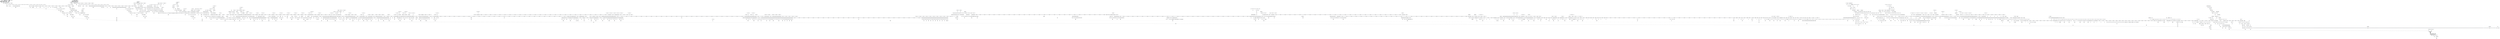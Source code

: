 digraph G { ratio = "auto"
 8314 [shape=box, style=solid, colorscheme="rdylbu9", color=5, label="8314\nbuild\ntime.self (151ms)\ntime.total (47881ms)"]
 8315 -> 8314 [penwidth=3]
 8315 [shape=circle, style=dashed, colorscheme="rdylbu9", color=9, label="8315\nBroccoliMergeTrees\ntime.self (2ms)\ntime.total (47729ms)"]
 8316 -> 8315 [penwidth=3]
 12390 -> 8315 [penwidth=1.5]
 12393 -> 8315 [penwidth=0.5]
 12392 -> 8315 [penwidth=0.5]
 8316 [shape=circle, style=dashed, colorscheme="rdylbu9", color=9, label="8316\nMerge Asset Manifest\ntime.self (2ms)\ntime.total (47717ms)"]
 8317 -> 8316 [penwidth=3]
 12379 -> 8316 [penwidth=1.5]
 12389 -> 8316 [penwidth=0.5]
 12386 -> 8316 [penwidth=0.5]
 12388 -> 8316 [penwidth=0.5]
 8317 [shape=box, style=solid, colorscheme="rdylbu9", color=9, label="8317\nbroccoli-asset-rev/fastboot-manifest-rewrite\ntime.self (1ms)\ntime.total (47669ms)"]
 8318 -> 8317 [penwidth=3]
 12378 -> 8317 [penwidth=1.5]
 12377 -> 8317 [penwidth=0.5]
 8318 [shape=box, style=solid, colorscheme="rdylbu9", color=2, label="8318\nAssetRewrite\ntime.self (2065ms)\ntime.total (47617ms)"]
 8319 -> 8318 [penwidth=3]
 8319 [shape=box, style=solid, colorscheme="rdylbu9", color=4, label="8319\nFingerprint\ntime.self (408ms)\ntime.total (45551ms)"]
 8320 -> 8319 [penwidth=3]
 8320 [shape=box, style=solid, colorscheme="rdylbu9", color=2, label="8320\nAssetRewrite\ntime.self (3328ms)\ntime.total (45143ms)"]
 8321 -> 8320 [penwidth=3]
 8321 [shape=box, style=solid, colorscheme="rdylbu9", color=4, label="8321\nFingerprint\ntime.self (331ms)\ntime.total (41815ms)"]
 8322 -> 8321 [penwidth=3]
 8322 [shape=box, style=solid, colorscheme="rdylbu9", color=9, label="8322\nbroccoli-persistent-filter:AutoprefixerFilter\ntime.self (1ms)\ntime.total (41484ms)"]
 8323 -> 8322 [penwidth=3]
 12376 -> 8322 [penwidth=1.5]
 12375 -> 8322 [penwidth=0.5]
 8323 [shape=box, style=solid, colorscheme="rdylbu9", color=4, label="8323\nember-auto-import-analyzer\ntime.self (373ms)\ntime.total (40347ms)"]
 8324 -> 8323 [penwidth=3]
 12373 -> 8323 [penwidth=1.5]
 8324 [shape=circle, style=dashed, colorscheme="rdylbu9", color=9, label="8324\nTreeMerger\n(allTrees)\ntime.self (3ms)\ntime.total (38589ms)"]
 8325 -> 8324 [penwidth=3]
 12305 -> 8324 [penwidth=1.5]
 12175 -> 8324 [penwidth=0.5]
 12268 -> 8324 [penwidth=0.5]
 12291 -> 8324 [penwidth=0.5]
 12371 -> 8324 [penwidth=0.5]
 12370 -> 8324 [penwidth=0.5]
 12303 -> 8324 [penwidth=0.5]
 8325 [shape=box, style=solid, colorscheme="rdylbu9", color=9, label="8325\nConfigReplace\ntime.self (4ms)\ntime.total (21426ms)"]
 8326 -> 8325 [penwidth=3]
 12172 -> 8325 [penwidth=1.5]
 8326 [shape=box, style=solid, colorscheme="rdylbu9", color=9, label="8326\nClassic: index.html\ntime.self (1ms)\ntime.total (21390ms)"]
 8327 -> 8326 [penwidth=3]
 12170 -> 8326 [penwidth=1.5]
 12171 -> 8326 [penwidth=0.5]
 8327 [shape=box, style=solid, colorscheme="rdylbu9", color=9, label="8327\nFull Application\ntime.self (2ms)\ntime.total (21388ms)"]
 8780 -> 8327 [penwidth=3]
 11683 -> 8327 [penwidth=1.5]
 8441 -> 8327 [penwidth=0.5]
 12002 -> 8327 [penwidth=0.5]
 8328 -> 8327 [penwidth=0.5]
 8402 -> 8327 [penwidth=0.5]
 12168 -> 8327 [penwidth=0.5]
 12167 -> 8327 [penwidth=0.5]
 8328 [shape=box, style=solid, colorscheme="rdylbu9", color=8, label="8328\nProcessedTemplateTree\ntime.self (5ms)\ntime.total (34ms)"]
 8329 -> 8328 [penwidth=0.5]
 8329 [shape=circle, style=dashed, colorscheme="rdylbu9", color=9, label="8329\nTreeMerger\n(templates)\ntime.self (3ms)\ntime.total (29ms)"]
 8378 -> 8329 [penwidth=0.5]
 8332 -> 8329 [penwidth=0.5]
 8342 -> 8329 [penwidth=0.5]
 8358 -> 8329 [penwidth=0.5]
 8399 -> 8329 [penwidth=0.5]
 8349 -> 8329 [penwidth=0.5]
 8400 -> 8329 [penwidth=0.5]
 8330 -> 8329 [penwidth=0.5]
 8340 -> 8329 [penwidth=0.5]
 8356 -> 8329 [penwidth=0.5]
 8377 -> 8329 [penwidth=0.5]
 8330 [shape=box, style=solid, colorscheme="rdylbu9", color=9, label="8330\nWatchedDir\ntime.self (0ms)\ntime.total (0ms)"]
 8331 -> 8330 [penwidth=0.5]
 8331 [shape=box, style=solid, colorscheme="rdylbu9", color=9, label="8331\n/Users/futaikeda/Desktop/Projects/ember-osf-web/node_modules/ember-popper/app/templates\ntime.self (0ms)\ntime.total (0ms)"]
 8332 [shape=box, style=solid, colorscheme="rdylbu9", color=9, label="8332\nAddon#treeFor\n(ember-cli-meta-tags - templates)\ntime.self (4ms)\ntime.total (6ms)"]
 8337 -> 8332 [penwidth=0.5]
 8338 -> 8332 [penwidth=0.5]
 8333 -> 8332 [penwidth=0.5]
 8335 -> 8332 [penwidth=0.5]
 8333 [shape=box, style=solid, colorscheme="rdylbu9", color=9, label="8333\nWatchedDir\ntime.self (0ms)\ntime.total (0ms)"]
 8334 -> 8333 [penwidth=0.5]
 8334 [shape=box, style=solid, colorscheme="rdylbu9", color=9, label="8334\n/Users/futaikeda/Desktop/Projects/ember-osf-web/node_modules/ember-cli-head/app/templates\ntime.self (0ms)\ntime.total (0ms)"]
 8335 [shape=box, style=solid, colorscheme="rdylbu9", color=9, label="8335\nWatchedDir\ntime.self (0ms)\ntime.total (0ms)"]
 8336 -> 8335 [penwidth=0.5]
 8336 [shape=box, style=solid, colorscheme="rdylbu9", color=9, label="8336\n/Users/futaikeda/Desktop/Projects/ember-osf-web/node_modules/ember-cli-meta-tags/app/templates\ntime.self (0ms)\ntime.total (0ms)"]
 8337 [shape=circle, style=dashed, colorscheme="rdylbu9", color=9, label="8337\nMergeTrees:readInput\ntime.self (1ms)\ntime.total (1ms)"]
 8338 [shape=circle, style=dashed, colorscheme="rdylbu9", color=9, label="8338\nMergeTrees:update\ntime.self (0ms)\ntime.total (0ms)"]
 8339 -> 8338 [penwidth=0.5]
 8339 [shape=box, style=solid, colorscheme="rdylbu9", color=9, label="8339\nFSUpdater::update\ntime.self (0ms)\ntime.total (0ms)"]
 8340 [shape=box, style=solid, colorscheme="rdylbu9", color=9, label="8340\nWatchedDir\ntime.self (0ms)\ntime.total (0ms)"]
 8341 -> 8340 [penwidth=0.5]
 8341 [shape=box, style=solid, colorscheme="rdylbu9", color=9, label="8341\n/Users/futaikeda/Desktop/Projects/ember-osf-web/node_modules/ember-code-snippet/app/templates\ntime.self (0ms)\ntime.total (0ms)"]
 8342 [shape=box, style=dashed, colorscheme="rdylbu9", color=9, label="8342\nFunnel\ntime.self (1ms)\ntime.total (4ms)"]
 8343 -> 8342 [penwidth=0.5]
 8347 -> 8342 [penwidth=0.5]
 8348 -> 8342 [penwidth=0.5]
 8343 [shape=box, style=solid, colorscheme="rdylbu9", color=9, label="8343\nEMPTY_MERGE_TREE\ntime.self (2ms)\ntime.total (2ms)"]
 8345 -> 8343 [penwidth=0.5]
 8344 -> 8343 [penwidth=0.5]
 8344 [shape=circle, style=dashed, colorscheme="rdylbu9", color=9, label="8344\nMergeTrees:readInput\ntime.self (0ms)\ntime.total (0ms)"]
 8345 [shape=circle, style=dashed, colorscheme="rdylbu9", color=9, label="8345\nMergeTrees:update\ntime.self (0ms)\ntime.total (0ms)"]
 8346 -> 8345 [penwidth=0.5]
 8346 [shape=box, style=solid, colorscheme="rdylbu9", color=9, label="8346\nFSUpdater::update\ntime.self (0ms)\ntime.total (0ms)"]
 8347 [shape=box, style=solid, colorscheme="rdylbu9", color=9, label="8347\nderivePatches\ntime.self (0ms)\ntime.total (0ms)"]
 8348 [shape=box, style=solid, colorscheme="rdylbu9", color=9, label="8348\napplyPatch\ntime.self (0ms)\ntime.total (0ms)"]
 8349 [shape=box, style=solid, colorscheme="rdylbu9", color=9, label="8349\nAddon#treeFor\n(ember-page-title - templates)\ntime.self (0ms)\ntime.total (1ms)"]
 8353 -> 8349 [penwidth=0.5]
 8354 -> 8349 [penwidth=0.5]
 8351 -> 8349 [penwidth=0.5]
 8350 -> 8349 [penwidth=0.5]
 8350 [shape=box, style=solid, colorscheme="rdylbu9", color=9, label="8350\nWatchedDir\ntime.self (0ms)\ntime.total (0ms)"]
 8351 [shape=box, style=solid, colorscheme="rdylbu9", color=9, label="8351\nWatchedDir\ntime.self (0ms)\ntime.total (0ms)"]
 8352 -> 8351 [penwidth=0.5]
 8352 [shape=box, style=solid, colorscheme="rdylbu9", color=9, label="8352\n/Users/futaikeda/Desktop/Projects/ember-osf-web/node_modules/ember-page-title/app/templates\ntime.self (0ms)\ntime.total (0ms)"]
 8353 [shape=circle, style=dashed, colorscheme="rdylbu9", color=9, label="8353\nMergeTrees:readInput\ntime.self (0ms)\ntime.total (0ms)"]
 8354 [shape=circle, style=dashed, colorscheme="rdylbu9", color=9, label="8354\nMergeTrees:update\ntime.self (0ms)\ntime.total (0ms)"]
 8355 -> 8354 [penwidth=0.5]
 8355 [shape=box, style=solid, colorscheme="rdylbu9", color=9, label="8355\nFSUpdater::update\ntime.self (0ms)\ntime.total (0ms)"]
 8356 [shape=box, style=solid, colorscheme="rdylbu9", color=9, label="8356\nWatchedDir\ntime.self (0ms)\ntime.total (0ms)"]
 8357 -> 8356 [penwidth=0.5]
 8357 [shape=box, style=solid, colorscheme="rdylbu9", color=9, label="8357\n/Users/futaikeda/Desktop/Projects/ember-osf-web/node_modules/ember-youtube/app/templates\ntime.self (0ms)\ntime.total (0ms)"]
 8358 [shape=box, style=solid, colorscheme="rdylbu9", color=9, label="8358\nEngine#treeFor\n(analytics-page - templates)\ntime.self (1ms)\ntime.total (4ms)"]
 8365 -> 8358 [penwidth=0.5]
 8360 -> 8358 [penwidth=0.5]
 8374 -> 8358 [penwidth=0.5]
 8375 -> 8358 [penwidth=0.5]
 8359 -> 8358 [penwidth=0.5]
 8364 -> 8358 [penwidth=0.5]
 8359 [shape=box, style=solid, colorscheme="rdylbu9", color=9, label="8359\nWatchedDir\ntime.self (0ms)\ntime.total (0ms)"]
 8360 [shape=box, style=dashed, colorscheme="rdylbu9", color=9, label="8360\nFunnel\ntime.self (0ms)\ntime.total (0ms)"]
 8362 -> 8360 [penwidth=0.5]
 8363 -> 8360 [penwidth=0.5]
 8361 -> 8360 [penwidth=0.5]
 8361 [shape=box, style=solid, colorscheme="rdylbu9", color=9, label="8361\nEMPTY_MERGE_TREE\ntime.self (0ms)\ntime.total (0ms)"]
 8362 [shape=box, style=solid, colorscheme="rdylbu9", color=9, label="8362\nderivePatches\ntime.self (0ms)\ntime.total (0ms)"]
 8363 [shape=box, style=solid, colorscheme="rdylbu9", color=9, label="8363\napplyPatch\ntime.self (0ms)\ntime.total (0ms)"]
 8364 [shape=box, style=solid, colorscheme="rdylbu9", color=9, label="8364\nAddon#treeFor\n(ember-page-title - templates)\ntime.self (0ms)\ntime.total (0ms)"]
 8365 [shape=box, style=solid, colorscheme="rdylbu9", color=9, label="8365\nAddon#treeFor\n(osf-components - templates)\ntime.self (0ms)\ntime.total (1ms)"]
 8367 -> 8365 [penwidth=0.5]
 8371 -> 8365 [penwidth=0.5]
 8372 -> 8365 [penwidth=0.5]
 8366 -> 8365 [penwidth=0.5]
 8366 [shape=box, style=solid, colorscheme="rdylbu9", color=9, label="8366\nWatchedDir\ntime.self (0ms)\ntime.total (0ms)"]
 8367 [shape=box, style=dashed, colorscheme="rdylbu9", color=9, label="8367\nFunnel\ntime.self (0ms)\ntime.total (0ms)"]
 8369 -> 8367 [penwidth=0.5]
 8370 -> 8367 [penwidth=0.5]
 8368 -> 8367 [penwidth=0.5]
 8368 [shape=box, style=solid, colorscheme="rdylbu9", color=9, label="8368\nEMPTY_MERGE_TREE\ntime.self (0ms)\ntime.total (0ms)"]
 8369 [shape=box, style=solid, colorscheme="rdylbu9", color=9, label="8369\nderivePatches\ntime.self (0ms)\ntime.total (0ms)"]
 8370 [shape=box, style=solid, colorscheme="rdylbu9", color=9, label="8370\napplyPatch\ntime.self (0ms)\ntime.total (0ms)"]
 8371 [shape=circle, style=dashed, colorscheme="rdylbu9", color=9, label="8371\nMergeTrees:readInput\ntime.self (0ms)\ntime.total (0ms)"]
 8372 [shape=circle, style=dashed, colorscheme="rdylbu9", color=9, label="8372\nMergeTrees:update\ntime.self (0ms)\ntime.total (0ms)"]
 8373 -> 8372 [penwidth=0.5]
 8373 [shape=box, style=solid, colorscheme="rdylbu9", color=9, label="8373\nFSUpdater::update\ntime.self (0ms)\ntime.total (0ms)"]
 8374 [shape=circle, style=dashed, colorscheme="rdylbu9", color=9, label="8374\nMergeTrees:readInput\ntime.self (0ms)\ntime.total (0ms)"]
 8375 [shape=circle, style=dashed, colorscheme="rdylbu9", color=9, label="8375\nMergeTrees:update\ntime.self (0ms)\ntime.total (0ms)"]
 8376 -> 8375 [penwidth=0.5]
 8376 [shape=box, style=solid, colorscheme="rdylbu9", color=9, label="8376\nFSUpdater::update\ntime.self (0ms)\ntime.total (0ms)"]
 8377 [shape=box, style=solid, colorscheme="rdylbu9", color=9, label="8377\nAddon#treeFor\n(osf-components - templates)\ntime.self (0ms)\ntime.total (0ms)"]
 8378 [shape=box, style=solid, colorscheme="rdylbu9", color=9, label="8378\nEngine#treeFor\n(registries - templates)\ntime.self (2ms)\ntime.total (8ms)"]
 8385 -> 8378 [penwidth=0.5]
 8380 -> 8378 [penwidth=0.5]
 8396 -> 8378 [penwidth=0.5]
 8397 -> 8378 [penwidth=0.5]
 8395 -> 8378 [penwidth=0.5]
 8379 -> 8378 [penwidth=0.5]
 8384 -> 8378 [penwidth=0.5]
 8379 [shape=box, style=solid, colorscheme="rdylbu9", color=9, label="8379\nWatchedDir\ntime.self (0ms)\ntime.total (0ms)"]
 8380 [shape=box, style=dashed, colorscheme="rdylbu9", color=9, label="8380\nFunnel\ntime.self (0ms)\ntime.total (0ms)"]
 8382 -> 8380 [penwidth=0.5]
 8381 -> 8380 [penwidth=0.5]
 8383 -> 8380 [penwidth=0.5]
 8381 [shape=box, style=solid, colorscheme="rdylbu9", color=9, label="8381\nEMPTY_MERGE_TREE\ntime.self (0ms)\ntime.total (0ms)"]
 8382 [shape=box, style=solid, colorscheme="rdylbu9", color=9, label="8382\nderivePatches\ntime.self (0ms)\ntime.total (0ms)"]
 8383 [shape=box, style=solid, colorscheme="rdylbu9", color=9, label="8383\napplyPatch\ntime.self (0ms)\ntime.total (0ms)"]
 8384 [shape=box, style=solid, colorscheme="rdylbu9", color=9, label="8384\nAddon#treeFor\n(ember-page-title - templates)\ntime.self (0ms)\ntime.total (0ms)"]
 8385 [shape=box, style=solid, colorscheme="rdylbu9", color=9, label="8385\nAddon#treeFor\n(app-components - templates)\ntime.self (1ms)\ntime.total (3ms)"]
 8387 -> 8385 [penwidth=0.5]
 8392 -> 8385 [penwidth=0.5]
 8393 -> 8385 [penwidth=0.5]
 8391 -> 8385 [penwidth=0.5]
 8386 -> 8385 [penwidth=0.5]
 8386 [shape=box, style=solid, colorscheme="rdylbu9", color=9, label="8386\nWatchedDir\ntime.self (0ms)\ntime.total (0ms)"]
 8387 [shape=box, style=dashed, colorscheme="rdylbu9", color=9, label="8387\nFunnel\ntime.self (0ms)\ntime.total (0ms)"]
 8389 -> 8387 [penwidth=0.5]
 8388 -> 8387 [penwidth=0.5]
 8390 -> 8387 [penwidth=0.5]
 8388 [shape=box, style=solid, colorscheme="rdylbu9", color=9, label="8388\nEMPTY_MERGE_TREE\ntime.self (0ms)\ntime.total (0ms)"]
 8389 [shape=box, style=solid, colorscheme="rdylbu9", color=9, label="8389\nderivePatches\ntime.self (0ms)\ntime.total (0ms)"]
 8390 [shape=box, style=solid, colorscheme="rdylbu9", color=9, label="8390\napplyPatch\ntime.self (0ms)\ntime.total (0ms)"]
 8391 [shape=box, style=solid, colorscheme="rdylbu9", color=9, label="8391\nAddon#treeFor\n(ember-page-title - templates)\ntime.self (0ms)\ntime.total (0ms)"]
 8392 [shape=circle, style=dashed, colorscheme="rdylbu9", color=9, label="8392\nMergeTrees:readInput\ntime.self (0ms)\ntime.total (0ms)"]
 8393 [shape=circle, style=dashed, colorscheme="rdylbu9", color=9, label="8393\nMergeTrees:update\ntime.self (0ms)\ntime.total (0ms)"]
 8394 -> 8393 [penwidth=0.5]
 8394 [shape=box, style=solid, colorscheme="rdylbu9", color=9, label="8394\nFSUpdater::update\ntime.self (0ms)\ntime.total (0ms)"]
 8395 [shape=box, style=solid, colorscheme="rdylbu9", color=9, label="8395\nAddon#treeFor\n(osf-components - templates)\ntime.self (0ms)\ntime.total (0ms)"]
 8396 [shape=circle, style=dashed, colorscheme="rdylbu9", color=9, label="8396\nMergeTrees:readInput\ntime.self (0ms)\ntime.total (0ms)"]
 8397 [shape=circle, style=dashed, colorscheme="rdylbu9", color=9, label="8397\nMergeTrees:update\ntime.self (0ms)\ntime.total (0ms)"]
 8398 -> 8397 [penwidth=0.5]
 8398 [shape=box, style=solid, colorscheme="rdylbu9", color=9, label="8398\nFSUpdater::update\ntime.self (0ms)\ntime.total (0ms)"]
 8399 [shape=circle, style=dashed, colorscheme="rdylbu9", color=9, label="8399\nMergeTrees:readInput\ntime.self (1ms)\ntime.total (1ms)"]
 8400 [shape=circle, style=dashed, colorscheme="rdylbu9", color=9, label="8400\nMergeTrees:update\ntime.self (0ms)\ntime.total (0ms)"]
 8401 -> 8400 [penwidth=0.5]
 8401 [shape=box, style=solid, colorscheme="rdylbu9", color=9, label="8401\nFSUpdater::update\ntime.self (0ms)\ntime.total (0ms)"]
 8402 [shape=box, style=solid, colorscheme="rdylbu9", color=9, label="8402\nStyles\ntime.self (4ms)\ntime.total (32ms)"]
 8439 -> 8402 [penwidth=0.5]
 8426 -> 8402 [penwidth=0.5]
 8415 -> 8402 [penwidth=0.5]
 8436 -> 8402 [penwidth=0.5]
 8438 -> 8402 [penwidth=0.5]
 8403 -> 8402 [penwidth=0.5]
 8406 -> 8402 [penwidth=0.5]
 8408 -> 8402 [penwidth=0.5]
 8423 -> 8402 [penwidth=0.5]
 8411 -> 8402 [penwidth=0.5]
 8403 [shape=box, style=solid, colorscheme="rdylbu9", color=9, label="8403\nAddon#treeForStyles\n(ember-basic-dropdown)\ntime.self (2ms)\ntime.total (2ms)"]
 8404 -> 8403 [penwidth=0.5]
 8404 [shape=box, style=solid, colorscheme="rdylbu9", color=9, label="8404\nWatchedDir\ntime.self (0ms)\ntime.total (0ms)"]
 8405 -> 8404 [penwidth=0.5]
 8405 [shape=box, style=solid, colorscheme="rdylbu9", color=9, label="8405\n/Users/futaikeda/Desktop/Projects/ember-osf-web/node_modules/ember-basic-dropdown/app/styles\ntime.self (0ms)\ntime.total (0ms)"]
 8406 [shape=box, style=dashed, colorscheme="rdylbu9", color=9, label="8406\nFunnel\ntime.self (2ms)\ntime.total (2ms)"]
 8407 -> 8406 [penwidth=0.5]
 8407 [shape=box, style=solid, colorscheme="rdylbu9", color=9, label="8407\n/Users/futaikeda/Desktop/Projects/ember-osf-web/node_modules/bootstrap-sass/assets/stylesheets\ntime.self (0ms)\ntime.total (0ms)"]
 8408 [shape=box, style=solid, colorscheme="rdylbu9", color=9, label="8408\nAddon#treeForStyles\n(ember-content-placeholders)\ntime.self (1ms)\ntime.total (1ms)"]
 8409 -> 8408 [penwidth=0.5]
 8409 [shape=box, style=solid, colorscheme="rdylbu9", color=9, label="8409\nWatchedDir\ntime.self (0ms)\ntime.total (0ms)"]
 8410 -> 8409 [penwidth=0.5]
 8410 [shape=box, style=solid, colorscheme="rdylbu9", color=9, label="8410\n/Users/futaikeda/Desktop/Projects/ember-osf-web/node_modules/ember-content-placeholders/app/styles\ntime.self (0ms)\ntime.total (0ms)"]
 8411 [shape=box, style=dashed, colorscheme="rdylbu9", color=9, label="8411\nFunnel\ntime.self (0ms)\ntime.total (0ms)"]
 8413 -> 8411 [penwidth=0.5]
 8412 -> 8411 [penwidth=0.5]
 8414 -> 8411 [penwidth=0.5]
 8412 [shape=box, style=solid, colorscheme="rdylbu9", color=9, label="8412\nEMPTY_MERGE_TREE\ntime.self (0ms)\ntime.total (0ms)"]
 8413 [shape=box, style=solid, colorscheme="rdylbu9", color=9, label="8413\nderivePatches\ntime.self (0ms)\ntime.total (0ms)"]
 8414 [shape=box, style=solid, colorscheme="rdylbu9", color=9, label="8414\napplyPatch\ntime.self (0ms)\ntime.total (0ms)"]
 8415 [shape=box, style=solid, colorscheme="rdylbu9", color=9, label="8415\nAddon#treeFor\n(ember-power-select - styles)\ntime.self (1ms)\ntime.total (3ms)"]
 8417 -> 8415 [penwidth=0.5]
 8420 -> 8415 [penwidth=0.5]
 8421 -> 8415 [penwidth=0.5]
 8416 -> 8415 [penwidth=0.5]
 8416 [shape=box, style=solid, colorscheme="rdylbu9", color=9, label="8416\nAddon#treeForStyles\n(ember-basic-dropdown)\ntime.self (0ms)\ntime.total (0ms)"]
 8417 [shape=box, style=solid, colorscheme="rdylbu9", color=9, label="8417\nAddon#treeForStyles\n(ember-power-select)\ntime.self (1ms)\ntime.total (1ms)"]
 8418 -> 8417 [penwidth=0.5]
 8418 [shape=box, style=solid, colorscheme="rdylbu9", color=9, label="8418\nWatchedDir\ntime.self (0ms)\ntime.total (0ms)"]
 8419 -> 8418 [penwidth=0.5]
 8419 [shape=box, style=solid, colorscheme="rdylbu9", color=9, label="8419\n/Users/futaikeda/Desktop/Projects/ember-osf-web/node_modules/ember-power-select/app/styles\ntime.self (0ms)\ntime.total (0ms)"]
 8420 [shape=circle, style=dashed, colorscheme="rdylbu9", color=9, label="8420\nMergeTrees:readInput\ntime.self (0ms)\ntime.total (0ms)"]
 8421 [shape=circle, style=dashed, colorscheme="rdylbu9", color=9, label="8421\nMergeTrees:update\ntime.self (0ms)\ntime.total (0ms)"]
 8422 -> 8421 [penwidth=0.5]
 8422 [shape=box, style=solid, colorscheme="rdylbu9", color=9, label="8422\nFSUpdater::update\ntime.self (0ms)\ntime.total (0ms)"]
 8423 [shape=box, style=solid, colorscheme="rdylbu9", color=9, label="8423\nAddon#treeForStyles\n(ember-tag-input)\ntime.self (1ms)\ntime.total (1ms)"]
 8424 -> 8423 [penwidth=0.5]
 8424 [shape=box, style=solid, colorscheme="rdylbu9", color=9, label="8424\nWatchedDir\ntime.self (0ms)\ntime.total (0ms)"]
 8425 -> 8424 [penwidth=0.5]
 8425 [shape=box, style=solid, colorscheme="rdylbu9", color=9, label="8425\n/Users/futaikeda/Desktop/Projects/ember-osf-web/node_modules/ember-tag-input/app/styles\ntime.self (0ms)\ntime.total (0ms)"]
 8426 [shape=box, style=solid, colorscheme="rdylbu9", color=9, label="8426\nAddon#treeFor\n(osf-components - styles)\ntime.self (0ms)\ntime.total (3ms)"]
 8427 -> 8426 [penwidth=0.5]
 8429 -> 8426 [penwidth=0.5]
 8433 -> 8426 [penwidth=0.5]
 8434 -> 8426 [penwidth=0.5]
 8427 [shape=box, style=dashed, colorscheme="rdylbu9", color=9, label="8427\nFunnel\ntime.self (1ms)\ntime.total (1ms)"]
 8428 -> 8427 [penwidth=0.5]
 8428 [shape=box, style=solid, colorscheme="rdylbu9", color=9, label="8428\n/Users/futaikeda/Desktop/Projects/ember-osf-web/node_modules/bootstrap-sass/assets/stylesheets\ntime.self (0ms)\ntime.total (0ms)"]
 8429 [shape=box, style=dashed, colorscheme="rdylbu9", color=9, label="8429\nFunnel\ntime.self (0ms)\ntime.total (0ms)"]
 8431 -> 8429 [penwidth=0.5]
 8430 -> 8429 [penwidth=0.5]
 8432 -> 8429 [penwidth=0.5]
 8430 [shape=box, style=solid, colorscheme="rdylbu9", color=9, label="8430\nEMPTY_MERGE_TREE\ntime.self (0ms)\ntime.total (0ms)"]
 8431 [shape=box, style=solid, colorscheme="rdylbu9", color=9, label="8431\nderivePatches\ntime.self (0ms)\ntime.total (0ms)"]
 8432 [shape=box, style=solid, colorscheme="rdylbu9", color=9, label="8432\napplyPatch\ntime.self (0ms)\ntime.total (0ms)"]
 8433 [shape=circle, style=dashed, colorscheme="rdylbu9", color=9, label="8433\nMergeTrees:readInput\ntime.self (0ms)\ntime.total (0ms)"]
 8434 [shape=circle, style=dashed, colorscheme="rdylbu9", color=9, label="8434\nMergeTrees:update\ntime.self (0ms)\ntime.total (0ms)"]
 8435 -> 8434 [penwidth=0.5]
 8435 [shape=box, style=solid, colorscheme="rdylbu9", color=9, label="8435\nFSUpdater::update\ntime.self (0ms)\ntime.total (0ms)"]
 8436 [shape=box, style=dashed, colorscheme="rdylbu9", color=9, label="8436\nFunnel\n(styles)\ntime.self (2ms)\ntime.total (2ms)"]
 8437 -> 8436 [penwidth=0.5]
 8437 [shape=box, style=solid, colorscheme="rdylbu9", color=9, label="8437\nUnwatchedDir\ntime.self (0ms)\ntime.total (0ms)"]
 8438 [shape=circle, style=dashed, colorscheme="rdylbu9", color=9, label="8438\nMergeTrees:readInput\ntime.self (2ms)\ntime.total (2ms)"]
 8439 [shape=circle, style=dashed, colorscheme="rdylbu9", color=9, label="8439\nMergeTrees:update\ntime.self (0ms)\ntime.total (7ms)"]
 8440 -> 8439 [penwidth=0.5]
 8440 [shape=box, style=solid, colorscheme="rdylbu9", color=8, label="8440\nFSUpdater::update\ntime.self (7ms)\ntime.total (7ms)"]
 8441 [shape=box, style=dashed, colorscheme="rdylbu9", color=9, label="8441\nFunnel\ntime.self (1ms)\ntime.total (1266ms)"]
 8442 -> 8441 [penwidth=0.5]
 8442 [shape=circle, style=dashed, colorscheme="rdylbu9", color=9, label="8442\nTreeMerger\n(tests)\ntime.self (2ms)\ntime.total (1264ms)"]
 8539 -> 8442 [penwidth=0.5]
 8445 -> 8442 [penwidth=0.5]
 8778 -> 8442 [penwidth=0.5]
 8777 -> 8442 [penwidth=0.5]
 8503 -> 8442 [penwidth=0.5]
 8471 -> 8442 [penwidth=0.5]
 8456 -> 8442 [penwidth=0.5]
 8537 -> 8442 [penwidth=0.5]
 8443 -> 8442 [penwidth=0.5]
 8454 -> 8442 [penwidth=0.5]
 8461 -> 8442 [penwidth=0.5]
 8463 -> 8442 [penwidth=0.5]
 8467 -> 8442 [penwidth=0.5]
 8465 -> 8442 [penwidth=0.5]
 8469 -> 8442 [penwidth=0.5]
 8502 -> 8442 [penwidth=0.5]
 8443 [shape=box, style=solid, colorscheme="rdylbu9", color=9, label="8443\nWatchedDir\ntime.self (0ms)\ntime.total (0ms)"]
 8444 -> 8443 [penwidth=0.5]
 8444 [shape=box, style=solid, colorscheme="rdylbu9", color=9, label="8444\n/Users/futaikeda/Desktop/Projects/ember-osf-web/node_modules/ember-ace/test-support\ntime.self (0ms)\ntime.total (0ms)"]
 8445 [shape=box, style=dashed, colorscheme="rdylbu9", color=9, label="8445\nFunnel\ntime.self (1ms)\ntime.total (102ms)"]
 8453 -> 8445 [penwidth=0.5]
 8452 -> 8445 [penwidth=0.5]
 8446 -> 8445 [penwidth=0.5]
 8446 [shape=circle, style=dashed, colorscheme="rdylbu9", color=9, label="8446\nBroccoliMergeTrees\ntime.self (1ms)\ntime.total (9ms)"]
 8447 -> 8446 [penwidth=0.5]
 8451 -> 8446 [penwidth=0.5]
 8449 -> 8446 [penwidth=0.5]
 8450 -> 8446 [penwidth=0.5]
 8447 [shape=box, style=dashed, colorscheme="rdylbu9", color=9, label="8447\nFunnel\ntime.self (1ms)\ntime.total (4ms)"]
 8448 -> 8447 [penwidth=0.5]
 8448 [shape=box, style=solid, colorscheme="rdylbu9", color=9, label="8448\nTypescriptOutput\ntime.self (2ms)\ntime.total (2ms)"]
 8449 [shape=box, style=solid, colorscheme="rdylbu9", color=9, label="8449\nTypescriptOutput\ntime.self (1ms)\ntime.total (1ms)"]
 8450 [shape=box, style=solid, colorscheme="rdylbu9", color=9, label="8450\nderivePatches\ntime.self (1ms)\ntime.total (1ms)"]
 8451 [shape=box, style=solid, colorscheme="rdylbu9", color=9, label="8451\napplyPatches\ntime.self (1ms)\ntime.total (1ms)"]
 8452 [shape=box, style=solid, colorscheme="rdylbu9", color=7, label="8452\nderivePatches\ntime.self (32ms)\ntime.total (32ms)"]
 8453 [shape=box, style=solid, colorscheme="rdylbu9", color=6, label="8453\napplyPatch\ntime.self (58ms)\ntime.total (58ms)"]
 8454 [shape=box, style=solid, colorscheme="rdylbu9", color=9, label="8454\nWatchedDir\ntime.self (0ms)\ntime.total (0ms)"]
 8455 -> 8454 [penwidth=0.5]
 8455 [shape=box, style=solid, colorscheme="rdylbu9", color=9, label="8455\n/Users/futaikeda/Desktop/Projects/ember-osf-web/node_modules/ember-cli-clipboard/test-support\ntime.self (0ms)\ntime.total (0ms)"]
 8456 [shape=box, style=dashed, colorscheme="rdylbu9", color=9, label="8456\nFunnel\ntime.self (0ms)\ntime.total (1ms)"]
 8459 -> 8456 [penwidth=0.5]
 8460 -> 8456 [penwidth=0.5]
 8457 -> 8456 [penwidth=0.5]
 8457 [shape=box, style=solid, colorscheme="rdylbu9", color=9, label="8457\nWatchedDir\ntime.self (0ms)\ntime.total (0ms)"]
 8458 -> 8457 [penwidth=0.5]
 8458 [shape=box, style=solid, colorscheme="rdylbu9", color=9, label="8458\n/Users/futaikeda/Desktop/Projects/ember-osf-web/node_modules/ember-i18n/test-support\ntime.self (0ms)\ntime.total (0ms)"]
 8459 [shape=box, style=solid, colorscheme="rdylbu9", color=9, label="8459\nderivePatches\ntime.self (0ms)\ntime.total (0ms)"]
 8460 [shape=box, style=solid, colorscheme="rdylbu9", color=9, label="8460\napplyPatch\ntime.self (0ms)\ntime.total (0ms)"]
 8461 [shape=box, style=solid, colorscheme="rdylbu9", color=9, label="8461\nWatchedDir\ntime.self (0ms)\ntime.total (0ms)"]
 8462 -> 8461 [penwidth=0.5]
 8462 [shape=box, style=solid, colorscheme="rdylbu9", color=9, label="8462\n/Users/futaikeda/Desktop/Projects/ember-osf-web/node_modules/ember-percy/test-support\ntime.self (0ms)\ntime.total (0ms)"]
 8463 [shape=box, style=solid, colorscheme="rdylbu9", color=9, label="8463\nWatchedDir\ntime.self (0ms)\ntime.total (0ms)"]
 8464 -> 8463 [penwidth=0.5]
 8464 [shape=box, style=solid, colorscheme="rdylbu9", color=9, label="8464\n/Users/futaikeda/Desktop/Projects/ember-osf-web/node_modules/ember-power-select/test-support\ntime.self (0ms)\ntime.total (0ms)"]
 8465 [shape=box, style=solid, colorscheme="rdylbu9", color=9, label="8465\nWatchedDir\ntime.self (0ms)\ntime.total (0ms)"]
 8466 -> 8465 [penwidth=0.5]
 8466 [shape=box, style=solid, colorscheme="rdylbu9", color=9, label="8466\n/Users/futaikeda/Desktop/Projects/ember-osf-web/node_modules/ember-simple-auth/test-support\ntime.self (0ms)\ntime.total (0ms)"]
 8467 [shape=box, style=solid, colorscheme="rdylbu9", color=9, label="8467\nWatchedDir\ntime.self (0ms)\ntime.total (0ms)"]
 8468 -> 8467 [penwidth=0.5]
 8468 [shape=box, style=solid, colorscheme="rdylbu9", color=9, label="8468\n/Users/futaikeda/Desktop/Projects/ember-osf-web/node_modules/ember-sortable/test-support\ntime.self (0ms)\ntime.total (0ms)"]
 8469 [shape=box, style=solid, colorscheme="rdylbu9", color=9, label="8469\nWatchedDir\ntime.self (0ms)\ntime.total (0ms)"]
 8470 -> 8469 [penwidth=0.5]
 8470 [shape=box, style=solid, colorscheme="rdylbu9", color=9, label="8470\n/Users/futaikeda/Desktop/Projects/ember-osf-web/node_modules/ember-tag-input/test-support\ntime.self (0ms)\ntime.total (0ms)"]
 8471 [shape=box, style=solid, colorscheme="rdylbu9", color=9, label="8471\nEngine#treeFor\n(analytics-page - test-support)\ntime.self (1ms)\ntime.total (8ms)"]
 8483 -> 8471 [penwidth=0.5]
 8478 -> 8471 [penwidth=0.5]
 8472 -> 8471 [penwidth=0.5]
 8499 -> 8471 [penwidth=0.5]
 8500 -> 8471 [penwidth=0.5]
 8472 [shape=box, style=dashed, colorscheme="rdylbu9", color=9, label="8472\nFunnel\ntime.self (0ms)\ntime.total (1ms)"]
 8473 -> 8472 [penwidth=0.5]
 8476 -> 8472 [penwidth=0.5]
 8477 -> 8472 [penwidth=0.5]
 8473 [shape=circle, style=dashed, colorscheme="rdylbu9", color=9, label="8473\nBroccoliMergeTrees\ntime.self (0ms)\ntime.total (0ms)"]
 8474 -> 8473 [penwidth=0.5]
 8475 -> 8473 [penwidth=0.5]
 8474 [shape=box, style=solid, colorscheme="rdylbu9", color=9, label="8474\nderivePatches\ntime.self (0ms)\ntime.total (0ms)"]
 8475 [shape=box, style=solid, colorscheme="rdylbu9", color=9, label="8475\napplyPatches\ntime.self (0ms)\ntime.total (0ms)"]
 8476 [shape=box, style=solid, colorscheme="rdylbu9", color=9, label="8476\nderivePatches\ntime.self (0ms)\ntime.total (0ms)"]
 8477 [shape=box, style=solid, colorscheme="rdylbu9", color=9, label="8477\napplyPatch\ntime.self (0ms)\ntime.total (0ms)"]
 8478 [shape=box, style=dashed, colorscheme="rdylbu9", color=9, label="8478\nFunnel\ntime.self (0ms)\ntime.total (1ms)"]
 8481 -> 8478 [penwidth=0.5]
 8482 -> 8478 [penwidth=0.5]
 8479 -> 8478 [penwidth=0.5]
 8479 [shape=box, style=solid, colorscheme="rdylbu9", color=9, label="8479\nWatchedDir\ntime.self (0ms)\ntime.total (0ms)"]
 8480 -> 8479 [penwidth=0.5]
 8480 [shape=box, style=solid, colorscheme="rdylbu9", color=9, label="8480\n/Users/futaikeda/Desktop/Projects/ember-osf-web/node_modules/ember-i18n/test-support\ntime.self (0ms)\ntime.total (0ms)"]
 8481 [shape=box, style=solid, colorscheme="rdylbu9", color=9, label="8481\nderivePatches\ntime.self (0ms)\ntime.total (0ms)"]
 8482 [shape=box, style=solid, colorscheme="rdylbu9", color=9, label="8482\napplyPatch\ntime.self (0ms)\ntime.total (0ms)"]
 8483 [shape=box, style=solid, colorscheme="rdylbu9", color=9, label="8483\nAddon#treeFor\n(osf-components - test-support)\ntime.self (1ms)\ntime.total (4ms)"]
 8491 -> 8483 [penwidth=0.5]
 8484 -> 8483 [penwidth=0.5]
 8496 -> 8483 [penwidth=0.5]
 8497 -> 8483 [penwidth=0.5]
 8490 -> 8483 [penwidth=0.5]
 8484 [shape=box, style=dashed, colorscheme="rdylbu9", color=9, label="8484\nFunnel\ntime.self (0ms)\ntime.total (0ms)"]
 8485 -> 8484 [penwidth=0.5]
 8488 -> 8484 [penwidth=0.5]
 8489 -> 8484 [penwidth=0.5]
 8485 [shape=circle, style=dashed, colorscheme="rdylbu9", color=9, label="8485\nBroccoliMergeTrees\ntime.self (0ms)\ntime.total (0ms)"]
 8486 -> 8485 [penwidth=0.5]
 8487 -> 8485 [penwidth=0.5]
 8486 [shape=box, style=solid, colorscheme="rdylbu9", color=9, label="8486\nderivePatches\ntime.self (0ms)\ntime.total (0ms)"]
 8487 [shape=box, style=solid, colorscheme="rdylbu9", color=9, label="8487\napplyPatches\ntime.self (0ms)\ntime.total (0ms)"]
 8488 [shape=box, style=solid, colorscheme="rdylbu9", color=9, label="8488\nderivePatches\ntime.self (0ms)\ntime.total (0ms)"]
 8489 [shape=box, style=solid, colorscheme="rdylbu9", color=9, label="8489\napplyPatch\ntime.self (0ms)\ntime.total (0ms)"]
 8490 [shape=box, style=solid, colorscheme="rdylbu9", color=9, label="8490\nWatchedDir\ntime.self (0ms)\ntime.total (0ms)"]
 8491 [shape=box, style=dashed, colorscheme="rdylbu9", color=9, label="8491\nFunnel\ntime.self (0ms)\ntime.total (1ms)"]
 8494 -> 8491 [penwidth=0.5]
 8495 -> 8491 [penwidth=0.5]
 8492 -> 8491 [penwidth=0.5]
 8492 [shape=box, style=solid, colorscheme="rdylbu9", color=9, label="8492\nWatchedDir\ntime.self (0ms)\ntime.total (0ms)"]
 8493 -> 8492 [penwidth=0.5]
 8493 [shape=box, style=solid, colorscheme="rdylbu9", color=9, label="8493\n/Users/futaikeda/Desktop/Projects/ember-osf-web/node_modules/ember-i18n/test-support\ntime.self (0ms)\ntime.total (0ms)"]
 8494 [shape=box, style=solid, colorscheme="rdylbu9", color=9, label="8494\nderivePatches\ntime.self (0ms)\ntime.total (0ms)"]
 8495 [shape=box, style=solid, colorscheme="rdylbu9", color=9, label="8495\napplyPatch\ntime.self (0ms)\ntime.total (0ms)"]
 8496 [shape=circle, style=dashed, colorscheme="rdylbu9", color=9, label="8496\nMergeTrees:readInput\ntime.self (0ms)\ntime.total (0ms)"]
 8497 [shape=circle, style=dashed, colorscheme="rdylbu9", color=9, label="8497\nMergeTrees:update\ntime.self (0ms)\ntime.total (0ms)"]
 8498 -> 8497 [penwidth=0.5]
 8498 [shape=box, style=solid, colorscheme="rdylbu9", color=9, label="8498\nFSUpdater::update\ntime.self (0ms)\ntime.total (0ms)"]
 8499 [shape=circle, style=dashed, colorscheme="rdylbu9", color=9, label="8499\nMergeTrees:readInput\ntime.self (0ms)\ntime.total (0ms)"]
 8500 [shape=circle, style=dashed, colorscheme="rdylbu9", color=9, label="8500\nMergeTrees:update\ntime.self (0ms)\ntime.total (0ms)"]
 8501 -> 8500 [penwidth=0.5]
 8501 [shape=box, style=solid, colorscheme="rdylbu9", color=9, label="8501\nFSUpdater::update\ntime.self (0ms)\ntime.total (0ms)"]
 8502 [shape=box, style=solid, colorscheme="rdylbu9", color=9, label="8502\nAddon#treeFor\n(osf-components - test-support)\ntime.self (0ms)\ntime.total (0ms)"]
 8503 [shape=box, style=solid, colorscheme="rdylbu9", color=9, label="8503\nEngine#treeFor\n(registries - test-support)\ntime.self (1ms)\ntime.total (8ms)"]
 8515 -> 8503 [penwidth=0.5]
 8510 -> 8503 [penwidth=0.5]
 8504 -> 8503 [penwidth=0.5]
 8534 -> 8503 [penwidth=0.5]
 8535 -> 8503 [penwidth=0.5]
 8533 -> 8503 [penwidth=0.5]
 8504 [shape=box, style=dashed, colorscheme="rdylbu9", color=9, label="8504\nFunnel\ntime.self (0ms)\ntime.total (0ms)"]
 8505 -> 8504 [penwidth=0.5]
 8508 -> 8504 [penwidth=0.5]
 8509 -> 8504 [penwidth=0.5]
 8505 [shape=circle, style=dashed, colorscheme="rdylbu9", color=9, label="8505\nBroccoliMergeTrees\ntime.self (0ms)\ntime.total (0ms)"]
 8506 -> 8505 [penwidth=0.5]
 8507 -> 8505 [penwidth=0.5]
 8506 [shape=box, style=solid, colorscheme="rdylbu9", color=9, label="8506\nderivePatches\ntime.self (0ms)\ntime.total (0ms)"]
 8507 [shape=box, style=solid, colorscheme="rdylbu9", color=9, label="8507\napplyPatches\ntime.self (0ms)\ntime.total (0ms)"]
 8508 [shape=box, style=solid, colorscheme="rdylbu9", color=9, label="8508\nderivePatches\ntime.self (0ms)\ntime.total (0ms)"]
 8509 [shape=box, style=solid, colorscheme="rdylbu9", color=9, label="8509\napplyPatch\ntime.self (0ms)\ntime.total (0ms)"]
 8510 [shape=box, style=dashed, colorscheme="rdylbu9", color=9, label="8510\nFunnel\ntime.self (0ms)\ntime.total (1ms)"]
 8513 -> 8510 [penwidth=0.5]
 8514 -> 8510 [penwidth=0.5]
 8511 -> 8510 [penwidth=0.5]
 8511 [shape=box, style=solid, colorscheme="rdylbu9", color=9, label="8511\nWatchedDir\ntime.self (0ms)\ntime.total (0ms)"]
 8512 -> 8511 [penwidth=0.5]
 8512 [shape=box, style=solid, colorscheme="rdylbu9", color=9, label="8512\n/Users/futaikeda/Desktop/Projects/ember-osf-web/node_modules/ember-i18n/test-support\ntime.self (0ms)\ntime.total (0ms)"]
 8513 [shape=box, style=solid, colorscheme="rdylbu9", color=9, label="8513\nderivePatches\ntime.self (0ms)\ntime.total (0ms)"]
 8514 [shape=box, style=solid, colorscheme="rdylbu9", color=9, label="8514\napplyPatch\ntime.self (0ms)\ntime.total (0ms)"]
 8515 [shape=box, style=solid, colorscheme="rdylbu9", color=9, label="8515\nAddon#treeFor\n(app-components - test-support)\ntime.self (1ms)\ntime.total (4ms)"]
 8522 -> 8515 [penwidth=0.5]
 8516 -> 8515 [penwidth=0.5]
 8530 -> 8515 [penwidth=0.5]
 8531 -> 8515 [penwidth=0.5]
 8527 -> 8515 [penwidth=0.5]
 8528 -> 8515 [penwidth=0.5]
 8529 -> 8515 [penwidth=0.5]
 8516 [shape=box, style=dashed, colorscheme="rdylbu9", color=9, label="8516\nFunnel\ntime.self (0ms)\ntime.total (1ms)"]
 8517 -> 8516 [penwidth=0.5]
 8520 -> 8516 [penwidth=0.5]
 8521 -> 8516 [penwidth=0.5]
 8517 [shape=circle, style=dashed, colorscheme="rdylbu9", color=9, label="8517\nBroccoliMergeTrees\ntime.self (0ms)\ntime.total (0ms)"]
 8518 -> 8517 [penwidth=0.5]
 8519 -> 8517 [penwidth=0.5]
 8518 [shape=box, style=solid, colorscheme="rdylbu9", color=9, label="8518\nderivePatches\ntime.self (0ms)\ntime.total (0ms)"]
 8519 [shape=box, style=solid, colorscheme="rdylbu9", color=9, label="8519\napplyPatches\ntime.self (0ms)\ntime.total (0ms)"]
 8520 [shape=box, style=solid, colorscheme="rdylbu9", color=9, label="8520\nderivePatches\ntime.self (0ms)\ntime.total (0ms)"]
 8521 [shape=box, style=solid, colorscheme="rdylbu9", color=9, label="8521\napplyPatch\ntime.self (0ms)\ntime.total (0ms)"]
 8522 [shape=box, style=dashed, colorscheme="rdylbu9", color=9, label="8522\nFunnel\ntime.self (0ms)\ntime.total (1ms)"]
 8526 -> 8522 [penwidth=0.5]
 8525 -> 8522 [penwidth=0.5]
 8523 -> 8522 [penwidth=0.5]
 8523 [shape=box, style=solid, colorscheme="rdylbu9", color=9, label="8523\nWatchedDir\ntime.self (0ms)\ntime.total (0ms)"]
 8524 -> 8523 [penwidth=0.5]
 8524 [shape=box, style=solid, colorscheme="rdylbu9", color=9, label="8524\n/Users/futaikeda/Desktop/Projects/ember-osf-web/node_modules/ember-i18n/test-support\ntime.self (0ms)\ntime.total (0ms)"]
 8525 [shape=box, style=solid, colorscheme="rdylbu9", color=9, label="8525\nderivePatches\ntime.self (0ms)\ntime.total (0ms)"]
 8526 [shape=box, style=solid, colorscheme="rdylbu9", color=9, label="8526\napplyPatch\ntime.self (0ms)\ntime.total (0ms)"]
 8527 [shape=box, style=solid, colorscheme="rdylbu9", color=9, label="8527\nWatchedDir\ntime.self (0ms)\ntime.total (0ms)"]
 8528 [shape=box, style=solid, colorscheme="rdylbu9", color=9, label="8528\nWatchedDir\ntime.self (0ms)\ntime.total (0ms)"]
 8529 [shape=box, style=solid, colorscheme="rdylbu9", color=9, label="8529\nWatchedDir\ntime.self (0ms)\ntime.total (0ms)"]
 8530 [shape=circle, style=dashed, colorscheme="rdylbu9", color=9, label="8530\nMergeTrees:readInput\ntime.self (0ms)\ntime.total (0ms)"]
 8531 [shape=circle, style=dashed, colorscheme="rdylbu9", color=9, label="8531\nMergeTrees:update\ntime.self (0ms)\ntime.total (0ms)"]
 8532 -> 8531 [penwidth=0.5]
 8532 [shape=box, style=solid, colorscheme="rdylbu9", color=9, label="8532\nFSUpdater::update\ntime.self (0ms)\ntime.total (0ms)"]
 8533 [shape=box, style=solid, colorscheme="rdylbu9", color=9, label="8533\nAddon#treeFor\n(osf-components - test-support)\ntime.self (0ms)\ntime.total (0ms)"]
 8534 [shape=circle, style=dashed, colorscheme="rdylbu9", color=9, label="8534\nMergeTrees:readInput\ntime.self (0ms)\ntime.total (0ms)"]
 8535 [shape=circle, style=dashed, colorscheme="rdylbu9", color=9, label="8535\nMergeTrees:update\ntime.self (0ms)\ntime.total (0ms)"]
 8536 -> 8535 [penwidth=0.5]
 8536 [shape=box, style=solid, colorscheme="rdylbu9", color=9, label="8536\nFSUpdater::update\ntime.self (0ms)\ntime.total (0ms)"]
 8537 [shape=box, style=solid, colorscheme="rdylbu9", color=9, label="8537\nWatchedDir\ntime.self (0ms)\ntime.total (0ms)"]
 8538 -> 8537 [penwidth=0.5]
 8538 [shape=box, style=solid, colorscheme="rdylbu9", color=9, label="8538\n/Users/futaikeda/Desktop/Projects/ember-osf-web/tests\ntime.self (0ms)\ntime.total (0ms)"]
 8539 [shape=box, style=dashed, colorscheme="rdylbu9", color=9, label="8539\nFunnel: addon-test-support addon-test-support\ntime.self (1ms)\ntime.total (1040ms)"]
 8540 -> 8539 [penwidth=0.5]
 8540 [shape=circle, style=dashed, colorscheme="rdylbu9", color=8, label="8540\nTreeMerger\n(addon-test-support)\ntime.self (7ms)\ntime.total (1038ms)"]
 8541 -> 8540 [penwidth=0.5]
 8679 -> 8540 [penwidth=0.5]
 8578 -> 8540 [penwidth=0.5]
 8638 -> 8540 [penwidth=0.5]
 8672 -> 8540 [penwidth=0.5]
 8734 -> 8540 [penwidth=0.5]
 8601 -> 8540 [penwidth=0.5]
 8704 -> 8540 [penwidth=0.5]
 8607 -> 8540 [penwidth=0.5]
 8559 -> 8540 [penwidth=0.5]
 8656 -> 8540 [penwidth=0.5]
 8565 -> 8540 [penwidth=0.5]
 8553 -> 8540 [penwidth=0.5]
 8629 -> 8540 [penwidth=0.5]
 8589 -> 8540 [penwidth=0.5]
 8623 -> 8540 [penwidth=0.5]
 8775 -> 8540 [penwidth=0.5]
 8774 -> 8540 [penwidth=0.5]
 8650 -> 8540 [penwidth=0.5]
 8595 -> 8540 [penwidth=0.5]
 8572 -> 8540 [penwidth=0.5]
 8585 -> 8540 [penwidth=0.5]
 8733 -> 8540 [penwidth=0.5]
 8541 [shape=box, style=solid, colorscheme="rdylbu9", color=9, label="8541\nBabel: @ember/test-helpers\ntime.self (1ms)\ntime.total (680ms)"]
 8550 -> 8541 [penwidth=0.5]
 8542 -> 8541 [penwidth=0.5]
 8549 -> 8541 [penwidth=0.5]
 8542 [shape=circle, style=dashed, colorscheme="rdylbu9", color=9, label="8542\nBroccoliMergeTrees\ntime.self (1ms)\ntime.total (7ms)"]
 8547 -> 8542 [penwidth=0.5]
 8546 -> 8542 [penwidth=0.5]
 8545 -> 8542 [penwidth=0.5]
 8543 -> 8542 [penwidth=0.5]
 8543 [shape=box, style=solid, colorscheme="rdylbu9", color=9, label="8543\nWatchedDir\ntime.self (0ms)\ntime.total (0ms)"]
 8544 -> 8543 [penwidth=0.5]
 8544 [shape=box, style=solid, colorscheme="rdylbu9", color=9, label="8544\n/Users/futaikeda/Desktop/Projects/ember-osf-web/node_modules/@ember/test-helpers/addon-test-support\ntime.self (0ms)\ntime.total (0ms)"]
 8545 [shape=box, style=solid, colorscheme="rdylbu9", color=9, label="8545\nTypescriptOutput\ntime.self (0ms)\ntime.total (0ms)"]
 8546 [shape=circle, style=dashed, colorscheme="rdylbu9", color=9, label="8546\nMergeTrees:readInput\ntime.self (1ms)\ntime.total (1ms)"]
 8547 [shape=circle, style=dashed, colorscheme="rdylbu9", color=9, label="8547\nMergeTrees:update\ntime.self (0ms)\ntime.total (3ms)"]
 8548 -> 8547 [penwidth=0.5]
 8548 [shape=box, style=solid, colorscheme="rdylbu9", color=9, label="8548\nFSUpdater::update\ntime.self (3ms)\ntime.total (3ms)"]
 8549 [shape=box, style=solid, colorscheme="rdylbu9", color=8, label="8549\nderivePatches\ntime.self (6ms)\ntime.total (6ms)"]
 8550 [shape=box, style=solid, colorscheme="rdylbu9", color=4, label="8550\napplyPatches\ntime.self (639ms)\ntime.total (665ms)"]
 8552 -> 8550 [penwidth=0.5]
 8551 -> 8550 [penwidth=0.5]
 8551 [shape=box, style=solid, colorscheme="rdylbu9", color=9, label="8551\nhashForDep(/Users/futaikeda/Desktop/Projects/ember-osf-web/node_modules/ember-cli-htmlbars-inline-precompile)\ntime.self (4ms)\ntime.total (4ms)"]
 8552 [shape=box, style=solid, colorscheme="rdylbu9", color=7, label="8552\nhashForDep(/Users/futaikeda/Desktop/Projects/ember-osf-web/node_modules/@ember/test-helpers/node_modules/ember-cli-babel)\ntime.self (22ms)\ntime.total (22ms)"]
 8553 [shape=box, style=solid, colorscheme="rdylbu9", color=9, label="8553\nBabel: ember-a11y-testing\ntime.self (0ms)\ntime.total (8ms)"]
 8558 -> 8553 [penwidth=0.5]
 8554 -> 8553 [penwidth=0.5]
 8557 -> 8553 [penwidth=0.5]
 8554 [shape=box, style=solid, colorscheme="rdylbu9", color=9, label="8554\nAddon#treeForTestSupport\n(ember-a11y-testing)\ntime.self (1ms)\ntime.total (1ms)"]
 8555 -> 8554 [penwidth=0.5]
 8555 [shape=box, style=solid, colorscheme="rdylbu9", color=9, label="8555\nWatchedDir\ntime.self (0ms)\ntime.total (0ms)"]
 8556 -> 8555 [penwidth=0.5]
 8556 [shape=box, style=solid, colorscheme="rdylbu9", color=9, label="8556\n/Users/futaikeda/Desktop/Projects/ember-osf-web/node_modules/ember-a11y-testing/addon-test-support\ntime.self (0ms)\ntime.total (0ms)"]
 8557 [shape=box, style=solid, colorscheme="rdylbu9", color=9, label="8557\nderivePatches\ntime.self (0ms)\ntime.total (0ms)"]
 8558 [shape=box, style=solid, colorscheme="rdylbu9", color=8, label="8558\napplyPatches\ntime.self (5ms)\ntime.total (5ms)"]
 8559 [shape=box, style=solid, colorscheme="rdylbu9", color=9, label="8559\nBabel: ember-ace\ntime.self (0ms)\ntime.total (11ms)"]
 8564 -> 8559 [penwidth=0.5]
 8560 -> 8559 [penwidth=0.5]
 8563 -> 8559 [penwidth=0.5]
 8560 [shape=box, style=solid, colorscheme="rdylbu9", color=9, label="8560\nAddon#treeForTestSupport\n(ember-ace)\ntime.self (1ms)\ntime.total (1ms)"]
 8561 -> 8560 [penwidth=0.5]
 8561 [shape=box, style=solid, colorscheme="rdylbu9", color=9, label="8561\nWatchedDir\ntime.self (0ms)\ntime.total (0ms)"]
 8562 -> 8561 [penwidth=0.5]
 8562 [shape=box, style=solid, colorscheme="rdylbu9", color=9, label="8562\n/Users/futaikeda/Desktop/Projects/ember-osf-web/node_modules/ember-ace/addon-test-support\ntime.self (0ms)\ntime.total (0ms)"]
 8563 [shape=box, style=solid, colorscheme="rdylbu9", color=9, label="8563\nderivePatches\ntime.self (0ms)\ntime.total (0ms)"]
 8564 [shape=box, style=solid, colorscheme="rdylbu9", color=8, label="8564\napplyPatches\ntime.self (8ms)\ntime.total (8ms)"]
 8565 [shape=box, style=solid, colorscheme="rdylbu9", color=9, label="8565\nBabel: ember-basic-dropdown\ntime.self (0ms)\ntime.total (8ms)"]
 8570 -> 8565 [penwidth=0.5]
 8566 -> 8565 [penwidth=0.5]
 8569 -> 8565 [penwidth=0.5]
 8566 [shape=box, style=solid, colorscheme="rdylbu9", color=9, label="8566\nAddon#treeForTestSupport\n(ember-basic-dropdown)\ntime.self (1ms)\ntime.total (1ms)"]
 8567 -> 8566 [penwidth=0.5]
 8567 [shape=box, style=solid, colorscheme="rdylbu9", color=9, label="8567\nWatchedDir\ntime.self (0ms)\ntime.total (0ms)"]
 8568 -> 8567 [penwidth=0.5]
 8568 [shape=box, style=solid, colorscheme="rdylbu9", color=9, label="8568\n/Users/futaikeda/Desktop/Projects/ember-osf-web/node_modules/ember-basic-dropdown/addon-test-support\ntime.self (0ms)\ntime.total (0ms)"]
 8569 [shape=box, style=solid, colorscheme="rdylbu9", color=9, label="8569\nderivePatches\ntime.self (1ms)\ntime.total (1ms)"]
 8570 [shape=box, style=solid, colorscheme="rdylbu9", color=8, label="8570\napplyPatches\ntime.self (5ms)\ntime.total (5ms)"]
 8571 -> 8570 [penwidth=0.5]
 8571 [shape=box, style=solid, colorscheme="rdylbu9", color=9, label="8571\nhashForDep(/Users/futaikeda/Desktop/Projects/ember-osf-web/node_modules/ember-basic-dropdown/node_modules/ember-cli-babel)\ntime.self (0ms)\ntime.total (0ms)"]
 8572 [shape=box, style=solid, colorscheme="rdylbu9", color=9, label="8572\nBabel: ember-raf-scheduler\ntime.self (0ms)\ntime.total (4ms)"]
 8577 -> 8572 [penwidth=0.5]
 8573 -> 8572 [penwidth=0.5]
 8576 -> 8572 [penwidth=0.5]
 8573 [shape=box, style=solid, colorscheme="rdylbu9", color=9, label="8573\nAddon#treeForTestSupport\n(ember-raf-scheduler)\ntime.self (1ms)\ntime.total (1ms)"]
 8574 -> 8573 [penwidth=0.5]
 8574 [shape=box, style=solid, colorscheme="rdylbu9", color=9, label="8574\nWatchedDir\ntime.self (0ms)\ntime.total (0ms)"]
 8575 -> 8574 [penwidth=0.5]
 8575 [shape=box, style=solid, colorscheme="rdylbu9", color=9, label="8575\n/Users/futaikeda/Desktop/Projects/ember-osf-web/node_modules/ember-raf-scheduler/addon-test-support\ntime.self (0ms)\ntime.total (0ms)"]
 8576 [shape=box, style=solid, colorscheme="rdylbu9", color=9, label="8576\nderivePatches\ntime.self (0ms)\ntime.total (0ms)"]
 8577 [shape=box, style=solid, colorscheme="rdylbu9", color=9, label="8577\napplyPatches\ntime.self (2ms)\ntime.total (2ms)"]
 8578 [shape=box, style=solid, colorscheme="rdylbu9", color=9, label="8578\nBabel: ember-cli-mirage\ntime.self (0ms)\ntime.total (49ms)"]
 8579 -> 8578 [penwidth=0.5]
 8584 -> 8578 [penwidth=0.5]
 8583 -> 8578 [penwidth=0.5]
 8579 [shape=box, style=solid, colorscheme="rdylbu9", color=7, label="8579\nember-auto-import-analyzer\ntime.self (45ms)\ntime.total (46ms)"]
 8580 -> 8579 [penwidth=0.5]
 8580 [shape=box, style=solid, colorscheme="rdylbu9", color=9, label="8580\nAddon#treeForTestSupport\n(ember-cli-mirage)\ntime.self (1ms)\ntime.total (1ms)"]
 8581 -> 8580 [penwidth=0.5]
 8581 [shape=box, style=solid, colorscheme="rdylbu9", color=9, label="8581\nWatchedDir\ntime.self (0ms)\ntime.total (0ms)"]
 8582 -> 8581 [penwidth=0.5]
 8582 [shape=box, style=solid, colorscheme="rdylbu9", color=9, label="8582\n/Users/futaikeda/Desktop/Projects/ember-osf-web/node_modules/ember-cli-mirage/addon-test-support\ntime.self (0ms)\ntime.total (0ms)"]
 8583 [shape=box, style=solid, colorscheme="rdylbu9", color=9, label="8583\nderivePatches\ntime.self (0ms)\ntime.total (0ms)"]
 8584 [shape=box, style=solid, colorscheme="rdylbu9", color=9, label="8584\napplyPatches\ntime.self (1ms)\ntime.total (1ms)"]
 8585 [shape=box, style=solid, colorscheme="rdylbu9", color=9, label="8585\nBabel: ember-osf-web\ntime.self (0ms)\ntime.total (2ms)"]
 8586 -> 8585 [penwidth=0.5]
 8588 -> 8585 [penwidth=0.5]
 8587 -> 8585 [penwidth=0.5]
 8586 [shape=box, style=solid, colorscheme="rdylbu9", color=9, label="8586\nTypescriptOutput\ntime.self (1ms)\ntime.total (1ms)"]
 8587 [shape=box, style=solid, colorscheme="rdylbu9", color=9, label="8587\nderivePatches\ntime.self (0ms)\ntime.total (0ms)"]
 8588 [shape=box, style=solid, colorscheme="rdylbu9", color=9, label="8588\napplyPatches\ntime.self (0ms)\ntime.total (0ms)"]
 8589 [shape=box, style=solid, colorscheme="rdylbu9", color=9, label="8589\nBabel: ember-macro-helpers\ntime.self (0ms)\ntime.total (6ms)"]
 8594 -> 8589 [penwidth=0.5]
 8590 -> 8589 [penwidth=0.5]
 8593 -> 8589 [penwidth=0.5]
 8590 [shape=box, style=solid, colorscheme="rdylbu9", color=9, label="8590\nAddon#treeForTestSupport\n(ember-macro-helpers)\ntime.self (1ms)\ntime.total (1ms)"]
 8591 -> 8590 [penwidth=0.5]
 8591 [shape=box, style=solid, colorscheme="rdylbu9", color=9, label="8591\nWatchedDir\ntime.self (0ms)\ntime.total (0ms)"]
 8592 -> 8591 [penwidth=0.5]
 8592 [shape=box, style=solid, colorscheme="rdylbu9", color=9, label="8592\n/Users/futaikeda/Desktop/Projects/ember-osf-web/node_modules/ember-macro-helpers/addon-test-support\ntime.self (0ms)\ntime.total (0ms)"]
 8593 [shape=box, style=solid, colorscheme="rdylbu9", color=9, label="8593\nderivePatches\ntime.self (0ms)\ntime.total (0ms)"]
 8594 [shape=box, style=solid, colorscheme="rdylbu9", color=9, label="8594\napplyPatches\ntime.self (4ms)\ntime.total (4ms)"]
 8595 [shape=box, style=solid, colorscheme="rdylbu9", color=9, label="8595\nBabel: ember-cli-test-loader\ntime.self (1ms)\ntime.total (4ms)"]
 8600 -> 8595 [penwidth=0.5]
 8596 -> 8595 [penwidth=0.5]
 8599 -> 8595 [penwidth=0.5]
 8596 [shape=box, style=solid, colorscheme="rdylbu9", color=9, label="8596\nAddon#treeForTestSupport\n(ember-cli-test-loader)\ntime.self (1ms)\ntime.total (1ms)"]
 8597 -> 8596 [penwidth=0.5]
 8597 [shape=box, style=solid, colorscheme="rdylbu9", color=9, label="8597\nWatchedDir\ntime.self (0ms)\ntime.total (0ms)"]
 8598 -> 8597 [penwidth=0.5]
 8598 [shape=box, style=solid, colorscheme="rdylbu9", color=9, label="8598\n/Users/futaikeda/Desktop/Projects/ember-osf-web/node_modules/ember-cli-test-loader/addon-test-support\ntime.self (0ms)\ntime.total (0ms)"]
 8599 [shape=box, style=solid, colorscheme="rdylbu9", color=9, label="8599\nderivePatches\ntime.self (0ms)\ntime.total (0ms)"]
 8600 [shape=box, style=solid, colorscheme="rdylbu9", color=9, label="8600\napplyPatches\ntime.self (1ms)\ntime.total (1ms)"]
 8601 [shape=box, style=solid, colorscheme="rdylbu9", color=9, label="8601\nBabel: ember-cookies\ntime.self (0ms)\ntime.total (22ms)"]
 8605 -> 8601 [penwidth=0.5]
 8604 -> 8601 [penwidth=0.5]
 8602 -> 8601 [penwidth=0.5]
 8602 [shape=box, style=solid, colorscheme="rdylbu9", color=9, label="8602\nWatchedDir\ntime.self (0ms)\ntime.total (0ms)"]
 8603 -> 8602 [penwidth=0.5]
 8603 [shape=box, style=solid, colorscheme="rdylbu9", color=9, label="8603\n/Users/futaikeda/Desktop/Projects/ember-osf-web/node_modules/ember-cookies/addon-test-support\ntime.self (0ms)\ntime.total (0ms)"]
 8604 [shape=box, style=solid, colorscheme="rdylbu9", color=9, label="8604\nderivePatches\ntime.self (0ms)\ntime.total (0ms)"]
 8605 [shape=box, style=solid, colorscheme="rdylbu9", color=9, label="8605\napplyPatches\ntime.self (4ms)\ntime.total (21ms)"]
 8606 -> 8605 [penwidth=0.5]
 8606 [shape=box, style=solid, colorscheme="rdylbu9", color=7, label="8606\nhashForDep(/Users/futaikeda/Desktop/Projects/ember-osf-web/node_modules/ember-cookies/node_modules/ember-cli-babel)\ntime.self (16ms)\ntime.total (16ms)"]
 8607 [shape=box, style=solid, colorscheme="rdylbu9", color=9, label="8607\nAddon#treeFor\n(ember-engines - addon-test-support)\ntime.self (0ms)\ntime.total (14ms)"]
 8614 -> 8607 [penwidth=0.5]
 8608 -> 8607 [penwidth=0.5]
 8621 -> 8607 [penwidth=0.5]
 8620 -> 8607 [penwidth=0.5]
 8608 [shape=box, style=solid, colorscheme="rdylbu9", color=9, label="8608\nBabel: ember-asset-loader\ntime.self (0ms)\ntime.total (4ms)"]
 8613 -> 8608 [penwidth=0.5]
 8609 -> 8608 [penwidth=0.5]
 8612 -> 8608 [penwidth=0.5]
 8609 [shape=box, style=solid, colorscheme="rdylbu9", color=9, label="8609\nAddon#treeForTestSupport\n(ember-asset-loader)\ntime.self (1ms)\ntime.total (1ms)"]
 8610 -> 8609 [penwidth=0.5]
 8610 [shape=box, style=solid, colorscheme="rdylbu9", color=9, label="8610\nWatchedDir\ntime.self (0ms)\ntime.total (0ms)"]
 8611 -> 8610 [penwidth=0.5]
 8611 [shape=box, style=solid, colorscheme="rdylbu9", color=9, label="8611\n/Users/futaikeda/Desktop/Projects/ember-osf-web/node_modules/ember-asset-loader/addon-test-support\ntime.self (0ms)\ntime.total (0ms)"]
 8612 [shape=box, style=solid, colorscheme="rdylbu9", color=9, label="8612\nderivePatches\ntime.self (0ms)\ntime.total (0ms)"]
 8613 [shape=box, style=solid, colorscheme="rdylbu9", color=9, label="8613\napplyPatches\ntime.self (2ms)\ntime.total (2ms)"]
 8614 [shape=box, style=solid, colorscheme="rdylbu9", color=9, label="8614\nBabel: ember-engines\ntime.self (0ms)\ntime.total (8ms)"]
 8619 -> 8614 [penwidth=0.5]
 8615 -> 8614 [penwidth=0.5]
 8618 -> 8614 [penwidth=0.5]
 8615 [shape=box, style=solid, colorscheme="rdylbu9", color=9, label="8615\nAddon#treeForTestSupport\n(ember-engines)\ntime.self (1ms)\ntime.total (1ms)"]
 8616 -> 8615 [penwidth=0.5]
 8616 [shape=box, style=solid, colorscheme="rdylbu9", color=9, label="8616\nWatchedDir\ntime.self (0ms)\ntime.total (0ms)"]
 8617 -> 8616 [penwidth=0.5]
 8617 [shape=box, style=solid, colorscheme="rdylbu9", color=9, label="8617\n/Users/futaikeda/Desktop/Projects/ember-osf-web/node_modules/ember-engines/addon-test-support\ntime.self (0ms)\ntime.total (0ms)"]
 8618 [shape=box, style=solid, colorscheme="rdylbu9", color=9, label="8618\nderivePatches\ntime.self (0ms)\ntime.total (0ms)"]
 8619 [shape=box, style=solid, colorscheme="rdylbu9", color=8, label="8619\napplyPatches\ntime.self (6ms)\ntime.total (6ms)"]
 8620 [shape=circle, style=dashed, colorscheme="rdylbu9", color=9, label="8620\nMergeTrees:readInput\ntime.self (0ms)\ntime.total (0ms)"]
 8621 [shape=circle, style=dashed, colorscheme="rdylbu9", color=9, label="8621\nMergeTrees:update\ntime.self (0ms)\ntime.total (0ms)"]
 8622 -> 8621 [penwidth=0.5]
 8622 [shape=box, style=solid, colorscheme="rdylbu9", color=9, label="8622\nFSUpdater::update\ntime.self (0ms)\ntime.total (0ms)"]
 8623 [shape=box, style=solid, colorscheme="rdylbu9", color=9, label="8623\nBabel: ember-feature-flags\ntime.self (0ms)\ntime.total (6ms)"]
 8628 -> 8623 [penwidth=0.5]
 8624 -> 8623 [penwidth=0.5]
 8627 -> 8623 [penwidth=0.5]
 8624 [shape=box, style=solid, colorscheme="rdylbu9", color=9, label="8624\nAddon#treeForTestSupport\n(ember-feature-flags)\ntime.self (1ms)\ntime.total (1ms)"]
 8625 -> 8624 [penwidth=0.5]
 8625 [shape=box, style=solid, colorscheme="rdylbu9", color=9, label="8625\nWatchedDir\ntime.self (0ms)\ntime.total (0ms)"]
 8626 -> 8625 [penwidth=0.5]
 8626 [shape=box, style=solid, colorscheme="rdylbu9", color=9, label="8626\n/Users/futaikeda/Desktop/Projects/ember-osf-web/node_modules/ember-feature-flags/addon-test-support\ntime.self (0ms)\ntime.total (0ms)"]
 8627 [shape=box, style=solid, colorscheme="rdylbu9", color=9, label="8627\nderivePatches\ntime.self (0ms)\ntime.total (0ms)"]
 8628 [shape=box, style=solid, colorscheme="rdylbu9", color=9, label="8628\napplyPatches\ntime.self (4ms)\ntime.total (4ms)"]
 8629 [shape=box, style=dashed, colorscheme="rdylbu9", color=9, label="8629\nFunnel\ntime.self (0ms)\ntime.total (7ms)"]
 8630 -> 8629 [penwidth=0.5]
 8637 -> 8629 [penwidth=0.5]
 8636 -> 8629 [penwidth=0.5]
 8630 [shape=box, style=solid, colorscheme="rdylbu9", color=9, label="8630\nBabel: ember-i18n\ntime.self (0ms)\ntime.total (5ms)"]
 8635 -> 8630 [penwidth=0.5]
 8631 -> 8630 [penwidth=0.5]
 8634 -> 8630 [penwidth=0.5]
 8631 [shape=box, style=solid, colorscheme="rdylbu9", color=9, label="8631\nAddon#treeForTestSupport\n(ember-i18n)\ntime.self (1ms)\ntime.total (1ms)"]
 8632 -> 8631 [penwidth=0.5]
 8632 [shape=box, style=solid, colorscheme="rdylbu9", color=9, label="8632\nWatchedDir\ntime.self (0ms)\ntime.total (0ms)"]
 8633 -> 8632 [penwidth=0.5]
 8633 [shape=box, style=solid, colorscheme="rdylbu9", color=9, label="8633\n/Users/futaikeda/Desktop/Projects/ember-osf-web/node_modules/ember-i18n/addon-test-support\ntime.self (0ms)\ntime.total (0ms)"]
 8634 [shape=box, style=solid, colorscheme="rdylbu9", color=9, label="8634\nderivePatches\ntime.self (0ms)\ntime.total (0ms)"]
 8635 [shape=box, style=solid, colorscheme="rdylbu9", color=9, label="8635\napplyPatches\ntime.self (3ms)\ntime.total (3ms)"]
 8636 [shape=box, style=solid, colorscheme="rdylbu9", color=9, label="8636\nderivePatches\ntime.self (0ms)\ntime.total (0ms)"]
 8637 [shape=box, style=solid, colorscheme="rdylbu9", color=9, label="8637\napplyPatch\ntime.self (0ms)\ntime.total (0ms)"]
 8638 [shape=box, style=solid, colorscheme="rdylbu9", color=9, label="8638\nAddon#treeFor\n(ember-power-select - addon-test-support)\ntime.self (1ms)\ntime.total (33ms)"]
 8640 -> 8638 [penwidth=0.5]
 8648 -> 8638 [penwidth=0.5]
 8647 -> 8638 [penwidth=0.5]
 8639 -> 8638 [penwidth=0.5]
 8639 [shape=box, style=solid, colorscheme="rdylbu9", color=9, label="8639\nBabel: ember-basic-dropdown\ntime.self (0ms)\ntime.total (0ms)"]
 8640 [shape=box, style=solid, colorscheme="rdylbu9", color=9, label="8640\nBabel: ember-power-select\ntime.self (1ms)\ntime.total (32ms)"]
 8645 -> 8640 [penwidth=0.5]
 8641 -> 8640 [penwidth=0.5]
 8644 -> 8640 [penwidth=0.5]
 8641 [shape=box, style=solid, colorscheme="rdylbu9", color=9, label="8641\nAddon#treeForTestSupport\n(ember-power-select)\ntime.self (1ms)\ntime.total (1ms)"]
 8642 -> 8641 [penwidth=0.5]
 8642 [shape=box, style=solid, colorscheme="rdylbu9", color=9, label="8642\nWatchedDir\ntime.self (0ms)\ntime.total (0ms)"]
 8643 -> 8642 [penwidth=0.5]
 8643 [shape=box, style=solid, colorscheme="rdylbu9", color=9, label="8643\n/Users/futaikeda/Desktop/Projects/ember-osf-web/node_modules/ember-power-select/addon-test-support\ntime.self (0ms)\ntime.total (0ms)"]
 8644 [shape=box, style=solid, colorscheme="rdylbu9", color=9, label="8644\nderivePatches\ntime.self (1ms)\ntime.total (1ms)"]
 8645 [shape=box, style=solid, colorscheme="rdylbu9", color=8, label="8645\napplyPatches\ntime.self (6ms)\ntime.total (28ms)"]
 8646 -> 8645 [penwidth=0.5]
 8646 [shape=box, style=solid, colorscheme="rdylbu9", color=7, label="8646\nhashForDep(/Users/futaikeda/Desktop/Projects/ember-osf-web/node_modules/ember-power-select/node_modules/ember-cli-babel)\ntime.self (22ms)\ntime.total (22ms)"]
 8647 [shape=circle, style=dashed, colorscheme="rdylbu9", color=9, label="8647\nMergeTrees:readInput\ntime.self (0ms)\ntime.total (0ms)"]
 8648 [shape=circle, style=dashed, colorscheme="rdylbu9", color=9, label="8648\nMergeTrees:update\ntime.self (0ms)\ntime.total (0ms)"]
 8649 -> 8648 [penwidth=0.5]
 8649 [shape=box, style=solid, colorscheme="rdylbu9", color=9, label="8649\nFSUpdater::update\ntime.self (0ms)\ntime.total (0ms)"]
 8650 [shape=box, style=solid, colorscheme="rdylbu9", color=9, label="8650\nBabel: ember-responsive\ntime.self (1ms)\ntime.total (5ms)"]
 8655 -> 8650 [penwidth=0.5]
 8651 -> 8650 [penwidth=0.5]
 8654 -> 8650 [penwidth=0.5]
 8651 [shape=box, style=solid, colorscheme="rdylbu9", color=9, label="8651\nAddon#treeForTestSupport\n(ember-responsive)\ntime.self (1ms)\ntime.total (1ms)"]
 8652 -> 8651 [penwidth=0.5]
 8652 [shape=box, style=solid, colorscheme="rdylbu9", color=9, label="8652\nWatchedDir\ntime.self (0ms)\ntime.total (0ms)"]
 8653 -> 8652 [penwidth=0.5]
 8653 [shape=box, style=solid, colorscheme="rdylbu9", color=9, label="8653\n/Users/futaikeda/Desktop/Projects/ember-osf-web/node_modules/ember-responsive/addon-test-support\ntime.self (0ms)\ntime.total (0ms)"]
 8654 [shape=box, style=solid, colorscheme="rdylbu9", color=9, label="8654\nderivePatches\ntime.self (0ms)\ntime.total (0ms)"]
 8655 [shape=box, style=solid, colorscheme="rdylbu9", color=9, label="8655\napplyPatches\ntime.self (2ms)\ntime.total (2ms)"]
 8656 [shape=box, style=solid, colorscheme="rdylbu9", color=9, label="8656\nAddon#treeFor\n(ember-simple-auth - addon-test-support)\ntime.self (1ms)\ntime.total (9ms)"]
 8663 -> 8656 [penwidth=0.5]
 8657 -> 8656 [penwidth=0.5]
 8670 -> 8656 [penwidth=0.5]
 8669 -> 8656 [penwidth=0.5]
 8657 [shape=box, style=solid, colorscheme="rdylbu9", color=9, label="8657\nBabel: ember-cookies\ntime.self (1ms)\ntime.total (3ms)"]
 8661 -> 8657 [penwidth=0.5]
 8660 -> 8657 [penwidth=0.5]
 8658 -> 8657 [penwidth=0.5]
 8658 [shape=box, style=solid, colorscheme="rdylbu9", color=9, label="8658\nWatchedDir\ntime.self (0ms)\ntime.total (0ms)"]
 8659 -> 8658 [penwidth=0.5]
 8659 [shape=box, style=solid, colorscheme="rdylbu9", color=9, label="8659\n/Users/futaikeda/Desktop/Projects/ember-osf-web/node_modules/ember-cookies/addon-test-support\ntime.self (0ms)\ntime.total (0ms)"]
 8660 [shape=box, style=solid, colorscheme="rdylbu9", color=9, label="8660\nderivePatches\ntime.self (0ms)\ntime.total (0ms)"]
 8661 [shape=box, style=solid, colorscheme="rdylbu9", color=9, label="8661\napplyPatches\ntime.self (1ms)\ntime.total (1ms)"]
 8662 -> 8661 [penwidth=0.5]
 8662 [shape=box, style=solid, colorscheme="rdylbu9", color=9, label="8662\nhashForDep(/Users/futaikeda/Desktop/Projects/ember-osf-web/node_modules/ember-cookies/node_modules/ember-cli-babel)\ntime.self (0ms)\ntime.total (0ms)"]
 8663 [shape=box, style=solid, colorscheme="rdylbu9", color=9, label="8663\nBabel: ember-simple-auth\ntime.self (0ms)\ntime.total (4ms)"]
 8668 -> 8663 [penwidth=0.5]
 8664 -> 8663 [penwidth=0.5]
 8667 -> 8663 [penwidth=0.5]
 8664 [shape=box, style=solid, colorscheme="rdylbu9", color=9, label="8664\nAddon#treeForTestSupport\n(ember-simple-auth)\ntime.self (1ms)\ntime.total (1ms)"]
 8665 -> 8664 [penwidth=0.5]
 8665 [shape=box, style=solid, colorscheme="rdylbu9", color=9, label="8665\nWatchedDir\ntime.self (0ms)\ntime.total (0ms)"]
 8666 -> 8665 [penwidth=0.5]
 8666 [shape=box, style=solid, colorscheme="rdylbu9", color=9, label="8666\n/Users/futaikeda/Desktop/Projects/ember-osf-web/node_modules/ember-simple-auth/addon-test-support\ntime.self (0ms)\ntime.total (0ms)"]
 8667 [shape=box, style=solid, colorscheme="rdylbu9", color=9, label="8667\nderivePatches\ntime.self (0ms)\ntime.total (0ms)"]
 8668 [shape=box, style=solid, colorscheme="rdylbu9", color=9, label="8668\napplyPatches\ntime.self (1ms)\ntime.total (1ms)"]
 8669 [shape=circle, style=dashed, colorscheme="rdylbu9", color=9, label="8669\nMergeTrees:readInput\ntime.self (0ms)\ntime.total (0ms)"]
 8670 [shape=circle, style=dashed, colorscheme="rdylbu9", color=9, label="8670\nMergeTrees:update\ntime.self (0ms)\ntime.total (0ms)"]
 8671 -> 8670 [penwidth=0.5]
 8671 [shape=box, style=solid, colorscheme="rdylbu9", color=9, label="8671\nFSUpdater::update\ntime.self (0ms)\ntime.total (0ms)"]
 8672 [shape=box, style=solid, colorscheme="rdylbu9", color=9, label="8672\nBabel: ember-sinon-qunit\ntime.self (1ms)\ntime.total (28ms)"]
 8677 -> 8672 [penwidth=0.5]
 8676 -> 8672 [penwidth=0.5]
 8673 -> 8672 [penwidth=0.5]
 8673 [shape=box, style=solid, colorscheme="rdylbu9", color=9, label="8673\nAddon#treeForTestSupport\n(ember-sinon-qunit)\ntime.self (1ms)\ntime.total (1ms)"]
 8674 -> 8673 [penwidth=0.5]
 8674 [shape=box, style=solid, colorscheme="rdylbu9", color=9, label="8674\nWatchedDir\ntime.self (0ms)\ntime.total (0ms)"]
 8675 -> 8674 [penwidth=0.5]
 8675 [shape=box, style=solid, colorscheme="rdylbu9", color=9, label="8675\n/Users/futaikeda/Desktop/Projects/ember-osf-web/node_modules/ember-sinon-qunit/addon-test-support\ntime.self (0ms)\ntime.total (0ms)"]
 8676 [shape=box, style=solid, colorscheme="rdylbu9", color=9, label="8676\nderivePatches\ntime.self (1ms)\ntime.total (1ms)"]
 8677 [shape=box, style=solid, colorscheme="rdylbu9", color=8, label="8677\napplyPatches\ntime.self (6ms)\ntime.total (24ms)"]
 8678 -> 8677 [penwidth=0.5]
 8678 [shape=box, style=solid, colorscheme="rdylbu9", color=7, label="8678\nhashForDep(/Users/futaikeda/Desktop/Projects/ember-osf-web/node_modules/ember-sinon-qunit/node_modules/ember-cli-babel)\ntime.self (17ms)\ntime.total (17ms)"]
 8679 [shape=box, style=solid, colorscheme="rdylbu9", color=9, label="8679\nAddon#treeFor\n(ember-cli-qunit - addon-test-support)\ntime.self (0ms)\ntime.total (72ms)"]
 8680 -> 8679 [penwidth=0.5]
 8696 -> 8679 [penwidth=0.5]
 8702 -> 8679 [penwidth=0.5]
 8701 -> 8679 [penwidth=0.5]
 8680 [shape=box, style=solid, colorscheme="rdylbu9", color=9, label="8680\nAddon#treeFor\n(ember-qunit - addon-test-support)\ntime.self (1ms)\ntime.total (68ms)"]
 8681 -> 8680 [penwidth=0.5]
 8688 -> 8680 [penwidth=0.5]
 8694 -> 8680 [penwidth=0.5]
 8693 -> 8680 [penwidth=0.5]
 8687 -> 8680 [penwidth=0.5]
 8681 [shape=box, style=solid, colorscheme="rdylbu9", color=9, label="8681\nBabel: ember-test-helpers\ntime.self (0ms)\ntime.total (55ms)"]
 8685 -> 8681 [penwidth=0.5]
 8684 -> 8681 [penwidth=0.5]
 8682 -> 8681 [penwidth=0.5]
 8682 [shape=box, style=solid, colorscheme="rdylbu9", color=9, label="8682\nWatchedDir\ntime.self (0ms)\ntime.total (0ms)"]
 8683 -> 8682 [penwidth=0.5]
 8683 [shape=box, style=solid, colorscheme="rdylbu9", color=9, label="8683\n/Users/futaikeda/Desktop/Projects/ember-osf-web/node_modules/ember-qunit/node_modules/@ember/test-helpers/addon-test-support\ntime.self (0ms)\ntime.total (0ms)"]
 8684 [shape=box, style=solid, colorscheme="rdylbu9", color=9, label="8684\nderivePatches\ntime.self (4ms)\ntime.total (4ms)"]
 8685 [shape=box, style=solid, colorscheme="rdylbu9", color=7, label="8685\napplyPatches\ntime.self (45ms)\ntime.total (50ms)"]
 8686 -> 8685 [penwidth=0.5]
 8686 [shape=box, style=solid, colorscheme="rdylbu9", color=8, label="8686\nhashForDep(/Users/futaikeda/Desktop/Projects/ember-osf-web/node_modules/ember-qunit/node_modules/ember-cli-htmlbars-inline-precompile)\ntime.self (5ms)\ntime.total (5ms)"]
 8687 [shape=box, style=solid, colorscheme="rdylbu9", color=9, label="8687\nBabel: ember-cli-test-loader\ntime.self (0ms)\ntime.total (0ms)"]
 8688 [shape=box, style=solid, colorscheme="rdylbu9", color=9, label="8688\nBabel: ember-qunit\ntime.self (0ms)\ntime.total (11ms)"]
 8692 -> 8688 [penwidth=0.5]
 8691 -> 8688 [penwidth=0.5]
 8689 -> 8688 [penwidth=0.5]
 8689 [shape=box, style=solid, colorscheme="rdylbu9", color=9, label="8689\nWatchedDir\ntime.self (0ms)\ntime.total (0ms)"]
 8690 -> 8689 [penwidth=0.5]
 8690 [shape=box, style=solid, colorscheme="rdylbu9", color=9, label="8690\n/Users/futaikeda/Desktop/Projects/ember-osf-web/node_modules/ember-qunit/addon-test-support\ntime.self (0ms)\ntime.total (0ms)"]
 8691 [shape=box, style=solid, colorscheme="rdylbu9", color=9, label="8691\nderivePatches\ntime.self (0ms)\ntime.total (0ms)"]
 8692 [shape=box, style=solid, colorscheme="rdylbu9", color=8, label="8692\napplyPatches\ntime.self (9ms)\ntime.total (9ms)"]
 8693 [shape=circle, style=dashed, colorscheme="rdylbu9", color=9, label="8693\nMergeTrees:readInput\ntime.self (0ms)\ntime.total (0ms)"]
 8694 [shape=circle, style=dashed, colorscheme="rdylbu9", color=9, label="8694\nMergeTrees:update\ntime.self (0ms)\ntime.total (0ms)"]
 8695 -> 8694 [penwidth=0.5]
 8695 [shape=box, style=solid, colorscheme="rdylbu9", color=9, label="8695\nFSUpdater::update\ntime.self (0ms)\ntime.total (0ms)"]
 8696 [shape=box, style=solid, colorscheme="rdylbu9", color=9, label="8696\nBabel: ember-cli-qunit\ntime.self (0ms)\ntime.total (2ms)"]
 8700 -> 8696 [penwidth=0.5]
 8699 -> 8696 [penwidth=0.5]
 8697 -> 8696 [penwidth=0.5]
 8697 [shape=box, style=solid, colorscheme="rdylbu9", color=9, label="8697\nWatchedDir\ntime.self (0ms)\ntime.total (0ms)"]
 8698 -> 8697 [penwidth=0.5]
 8698 [shape=box, style=solid, colorscheme="rdylbu9", color=9, label="8698\n/Users/futaikeda/Desktop/Projects/ember-osf-web/node_modules/ember-cli-qunit/addon-test-support\ntime.self (0ms)\ntime.total (0ms)"]
 8699 [shape=box, style=solid, colorscheme="rdylbu9", color=9, label="8699\nderivePatches\ntime.self (0ms)\ntime.total (0ms)"]
 8700 [shape=box, style=solid, colorscheme="rdylbu9", color=9, label="8700\napplyPatches\ntime.self (1ms)\ntime.total (1ms)"]
 8701 [shape=circle, style=dashed, colorscheme="rdylbu9", color=9, label="8701\nMergeTrees:readInput\ntime.self (0ms)\ntime.total (0ms)"]
 8702 [shape=circle, style=dashed, colorscheme="rdylbu9", color=9, label="8702\nMergeTrees:update\ntime.self (0ms)\ntime.total (0ms)"]
 8703 -> 8702 [penwidth=0.5]
 8703 [shape=box, style=solid, colorscheme="rdylbu9", color=9, label="8703\nFSUpdater::update\ntime.self (0ms)\ntime.total (0ms)"]
 8704 [shape=box, style=solid, colorscheme="rdylbu9", color=9, label="8704\nEngine#treeFor\n(analytics-page - addon-test-support)\ntime.self (1ms)\ntime.total (17ms)"]
 8716 -> 8704 [penwidth=0.5]
 8706 -> 8704 [penwidth=0.5]
 8730 -> 8704 [penwidth=0.5]
 8731 -> 8704 [penwidth=0.5]
 8705 -> 8704 [penwidth=0.5]
 8715 -> 8704 [penwidth=0.5]
 8705 [shape=box, style=solid, colorscheme="rdylbu9", color=9, label="8705\nBabel: ember-raf-scheduler\ntime.self (0ms)\ntime.total (0ms)"]
 8706 [shape=box, style=dashed, colorscheme="rdylbu9", color=9, label="8706\nFunnel\ntime.self (0ms)\ntime.total (6ms)"]
 8707 -> 8706 [penwidth=0.5]
 8713 -> 8706 [penwidth=0.5]
 8714 -> 8706 [penwidth=0.5]
 8707 [shape=box, style=solid, colorscheme="rdylbu9", color=9, label="8707\nBabel: ember-i18n\ntime.self (0ms)\ntime.total (4ms)"]
 8712 -> 8707 [penwidth=0.5]
 8708 -> 8707 [penwidth=0.5]
 8711 -> 8707 [penwidth=0.5]
 8708 [shape=box, style=solid, colorscheme="rdylbu9", color=9, label="8708\nAddon#treeForTestSupport\n(ember-i18n)\ntime.self (1ms)\ntime.total (1ms)"]
 8709 -> 8708 [penwidth=0.5]
 8709 [shape=box, style=solid, colorscheme="rdylbu9", color=9, label="8709\nWatchedDir\ntime.self (0ms)\ntime.total (0ms)"]
 8710 -> 8709 [penwidth=0.5]
 8710 [shape=box, style=solid, colorscheme="rdylbu9", color=9, label="8710\n/Users/futaikeda/Desktop/Projects/ember-osf-web/node_modules/ember-i18n/addon-test-support\ntime.self (0ms)\ntime.total (0ms)"]
 8711 [shape=box, style=solid, colorscheme="rdylbu9", color=9, label="8711\nderivePatches\ntime.self (0ms)\ntime.total (0ms)"]
 8712 [shape=box, style=solid, colorscheme="rdylbu9", color=9, label="8712\napplyPatches\ntime.self (2ms)\ntime.total (2ms)"]
 8713 [shape=box, style=solid, colorscheme="rdylbu9", color=9, label="8713\nderivePatches\ntime.self (0ms)\ntime.total (0ms)"]
 8714 [shape=box, style=solid, colorscheme="rdylbu9", color=9, label="8714\napplyPatch\ntime.self (0ms)\ntime.total (0ms)"]
 8715 [shape=box, style=solid, colorscheme="rdylbu9", color=9, label="8715\nBabel: ember-macro-helpers\ntime.self (0ms)\ntime.total (0ms)"]
 8716 [shape=box, style=solid, colorscheme="rdylbu9", color=9, label="8716\nAddon#treeFor\n(osf-components - addon-test-support)\ntime.self (0ms)\ntime.total (8ms)"]
 8718 -> 8716 [penwidth=0.5]
 8728 -> 8716 [penwidth=0.5]
 8727 -> 8716 [penwidth=0.5]
 8717 -> 8716 [penwidth=0.5]
 8717 [shape=box, style=solid, colorscheme="rdylbu9", color=9, label="8717\nBabel: ember-raf-scheduler\ntime.self (0ms)\ntime.total (0ms)"]
 8718 [shape=box, style=dashed, colorscheme="rdylbu9", color=9, label="8718\nFunnel\ntime.self (1ms)\ntime.total (7ms)"]
 8719 -> 8718 [penwidth=0.5]
 8726 -> 8718 [penwidth=0.5]
 8725 -> 8718 [penwidth=0.5]
 8719 [shape=box, style=solid, colorscheme="rdylbu9", color=9, label="8719\nBabel: ember-i18n\ntime.self (0ms)\ntime.total (5ms)"]
 8724 -> 8719 [penwidth=0.5]
 8720 -> 8719 [penwidth=0.5]
 8723 -> 8719 [penwidth=0.5]
 8720 [shape=box, style=solid, colorscheme="rdylbu9", color=9, label="8720\nAddon#treeForTestSupport\n(ember-i18n)\ntime.self (1ms)\ntime.total (1ms)"]
 8721 -> 8720 [penwidth=0.5]
 8721 [shape=box, style=solid, colorscheme="rdylbu9", color=9, label="8721\nWatchedDir\ntime.self (0ms)\ntime.total (0ms)"]
 8722 -> 8721 [penwidth=0.5]
 8722 [shape=box, style=solid, colorscheme="rdylbu9", color=9, label="8722\n/Users/futaikeda/Desktop/Projects/ember-osf-web/node_modules/ember-i18n/addon-test-support\ntime.self (0ms)\ntime.total (0ms)"]
 8723 [shape=box, style=solid, colorscheme="rdylbu9", color=9, label="8723\nderivePatches\ntime.self (0ms)\ntime.total (0ms)"]
 8724 [shape=box, style=solid, colorscheme="rdylbu9", color=9, label="8724\napplyPatches\ntime.self (2ms)\ntime.total (2ms)"]
 8725 [shape=box, style=solid, colorscheme="rdylbu9", color=9, label="8725\nderivePatches\ntime.self (0ms)\ntime.total (0ms)"]
 8726 [shape=box, style=solid, colorscheme="rdylbu9", color=9, label="8726\napplyPatch\ntime.self (0ms)\ntime.total (0ms)"]
 8727 [shape=circle, style=dashed, colorscheme="rdylbu9", color=9, label="8727\nMergeTrees:readInput\ntime.self (0ms)\ntime.total (0ms)"]
 8728 [shape=circle, style=dashed, colorscheme="rdylbu9", color=9, label="8728\nMergeTrees:update\ntime.self (0ms)\ntime.total (0ms)"]
 8729 -> 8728 [penwidth=0.5]
 8729 [shape=box, style=solid, colorscheme="rdylbu9", color=9, label="8729\nFSUpdater::update\ntime.self (0ms)\ntime.total (0ms)"]
 8730 [shape=circle, style=dashed, colorscheme="rdylbu9", color=9, label="8730\nMergeTrees:readInput\ntime.self (0ms)\ntime.total (0ms)"]
 8731 [shape=circle, style=dashed, colorscheme="rdylbu9", color=9, label="8731\nMergeTrees:update\ntime.self (0ms)\ntime.total (0ms)"]
 8732 -> 8731 [penwidth=0.5]
 8732 [shape=box, style=solid, colorscheme="rdylbu9", color=9, label="8732\nFSUpdater::update\ntime.self (0ms)\ntime.total (0ms)"]
 8733 [shape=box, style=solid, colorscheme="rdylbu9", color=9, label="8733\nAddon#treeFor\n(osf-components - addon-test-support)\ntime.self (0ms)\ntime.total (0ms)"]
 8734 [shape=box, style=solid, colorscheme="rdylbu9", color=9, label="8734\nEngine#treeFor\n(registries - addon-test-support)\ntime.self (1ms)\ntime.total (25ms)"]
 8754 -> 8734 [penwidth=0.5]
 8744 -> 8734 [penwidth=0.5]
 8771 -> 8734 [penwidth=0.5]
 8738 -> 8734 [penwidth=0.5]
 8772 -> 8734 [penwidth=0.5]
 8753 -> 8734 [penwidth=0.5]
 8770 -> 8734 [penwidth=0.5]
 8735 -> 8734 [penwidth=0.5]
 8736 -> 8734 [penwidth=0.5]
 8737 -> 8734 [penwidth=0.5]
 8735 [shape=box, style=solid, colorscheme="rdylbu9", color=9, label="8735\nBabel: ember-basic-dropdown\ntime.self (0ms)\ntime.total (0ms)"]
 8736 [shape=box, style=solid, colorscheme="rdylbu9", color=9, label="8736\nBabel: ember-raf-scheduler\ntime.self (0ms)\ntime.total (0ms)"]
 8737 [shape=box, style=solid, colorscheme="rdylbu9", color=9, label="8737\nBabel: ember-macro-helpers\ntime.self (0ms)\ntime.total (0ms)"]
 8738 [shape=box, style=solid, colorscheme="rdylbu9", color=9, label="8738\nBabel: ember-cookies\ntime.self (0ms)\ntime.total (2ms)"]
 8742 -> 8738 [penwidth=0.5]
 8741 -> 8738 [penwidth=0.5]
 8739 -> 8738 [penwidth=0.5]
 8739 [shape=box, style=solid, colorscheme="rdylbu9", color=9, label="8739\nWatchedDir\ntime.self (0ms)\ntime.total (0ms)"]
 8740 -> 8739 [penwidth=0.5]
 8740 [shape=box, style=solid, colorscheme="rdylbu9", color=9, label="8740\n/Users/futaikeda/Desktop/Projects/ember-osf-web/node_modules/ember-cookies/addon-test-support\ntime.self (0ms)\ntime.total (0ms)"]
 8741 [shape=box, style=solid, colorscheme="rdylbu9", color=9, label="8741\nderivePatches\ntime.self (0ms)\ntime.total (0ms)"]
 8742 [shape=box, style=solid, colorscheme="rdylbu9", color=9, label="8742\napplyPatches\ntime.self (1ms)\ntime.total (1ms)"]
 8743 -> 8742 [penwidth=0.5]
 8743 [shape=box, style=solid, colorscheme="rdylbu9", color=9, label="8743\nhashForDep(/Users/futaikeda/Desktop/Projects/ember-osf-web/node_modules/ember-cookies/node_modules/ember-cli-babel)\ntime.self (0ms)\ntime.total (0ms)"]
 8744 [shape=box, style=dashed, colorscheme="rdylbu9", color=9, label="8744\nFunnel\ntime.self (0ms)\ntime.total (5ms)"]
 8745 -> 8744 [penwidth=0.5]
 8752 -> 8744 [penwidth=0.5]
 8751 -> 8744 [penwidth=0.5]
 8745 [shape=box, style=solid, colorscheme="rdylbu9", color=9, label="8745\nBabel: ember-i18n\ntime.self (0ms)\ntime.total (4ms)"]
 8750 -> 8745 [penwidth=0.5]
 8746 -> 8745 [penwidth=0.5]
 8749 -> 8745 [penwidth=0.5]
 8746 [shape=box, style=solid, colorscheme="rdylbu9", color=9, label="8746\nAddon#treeForTestSupport\n(ember-i18n)\ntime.self (1ms)\ntime.total (1ms)"]
 8747 -> 8746 [penwidth=0.5]
 8747 [shape=box, style=solid, colorscheme="rdylbu9", color=9, label="8747\nWatchedDir\ntime.self (0ms)\ntime.total (0ms)"]
 8748 -> 8747 [penwidth=0.5]
 8748 [shape=box, style=solid, colorscheme="rdylbu9", color=9, label="8748\n/Users/futaikeda/Desktop/Projects/ember-osf-web/node_modules/ember-i18n/addon-test-support\ntime.self (0ms)\ntime.total (0ms)"]
 8749 [shape=box, style=solid, colorscheme="rdylbu9", color=9, label="8749\nderivePatches\ntime.self (0ms)\ntime.total (0ms)"]
 8750 [shape=box, style=solid, colorscheme="rdylbu9", color=9, label="8750\napplyPatches\ntime.self (2ms)\ntime.total (2ms)"]
 8751 [shape=box, style=solid, colorscheme="rdylbu9", color=9, label="8751\nderivePatches\ntime.self (0ms)\ntime.total (0ms)"]
 8752 [shape=box, style=solid, colorscheme="rdylbu9", color=9, label="8752\napplyPatch\ntime.self (0ms)\ntime.total (0ms)"]
 8753 [shape=box, style=solid, colorscheme="rdylbu9", color=9, label="8753\nBabel: ember-responsive\ntime.self (0ms)\ntime.total (0ms)"]
 8754 [shape=box, style=solid, colorscheme="rdylbu9", color=9, label="8754\nAddon#treeFor\n(app-components - addon-test-support)\ntime.self (0ms)\ntime.total (12ms)"]
 8756 -> 8754 [penwidth=0.5]
 8768 -> 8754 [penwidth=0.5]
 8767 -> 8754 [penwidth=0.5]
 8765 -> 8754 [penwidth=0.5]
 8755 -> 8754 [penwidth=0.5]
 8766 -> 8754 [penwidth=0.5]
 8755 [shape=box, style=solid, colorscheme="rdylbu9", color=9, label="8755\nBabel: ember-raf-scheduler\ntime.self (0ms)\ntime.total (0ms)"]
 8756 [shape=box, style=dashed, colorscheme="rdylbu9", color=9, label="8756\nFunnel\ntime.self (0ms)\ntime.total (9ms)"]
 8757 -> 8756 [penwidth=0.5]
 8763 -> 8756 [penwidth=0.5]
 8764 -> 8756 [penwidth=0.5]
 8757 [shape=box, style=solid, colorscheme="rdylbu9", color=9, label="8757\nBabel: ember-i18n\ntime.self (0ms)\ntime.total (8ms)"]
 8758 -> 8757 [penwidth=0.5]
 8762 -> 8757 [penwidth=0.5]
 8761 -> 8757 [penwidth=0.5]
 8758 [shape=box, style=solid, colorscheme="rdylbu9", color=9, label="8758\nAddon#treeForTestSupport\n(ember-i18n)\ntime.self (3ms)\ntime.total (3ms)"]
 8759 -> 8758 [penwidth=0.5]
 8759 [shape=box, style=solid, colorscheme="rdylbu9", color=9, label="8759\nWatchedDir\ntime.self (0ms)\ntime.total (0ms)"]
 8760 -> 8759 [penwidth=0.5]
 8760 [shape=box, style=solid, colorscheme="rdylbu9", color=9, label="8760\n/Users/futaikeda/Desktop/Projects/ember-osf-web/node_modules/ember-i18n/addon-test-support\ntime.self (0ms)\ntime.total (0ms)"]
 8761 [shape=box, style=solid, colorscheme="rdylbu9", color=9, label="8761\nderivePatches\ntime.self (0ms)\ntime.total (0ms)"]
 8762 [shape=box, style=solid, colorscheme="rdylbu9", color=9, label="8762\napplyPatches\ntime.self (2ms)\ntime.total (2ms)"]
 8763 [shape=box, style=solid, colorscheme="rdylbu9", color=9, label="8763\nderivePatches\ntime.self (0ms)\ntime.total (0ms)"]
 8764 [shape=box, style=solid, colorscheme="rdylbu9", color=9, label="8764\napplyPatch\ntime.self (0ms)\ntime.total (0ms)"]
 8765 [shape=box, style=solid, colorscheme="rdylbu9", color=9, label="8765\nBabel: ember-macro-helpers\ntime.self (0ms)\ntime.total (0ms)"]
 8766 [shape=box, style=solid, colorscheme="rdylbu9", color=9, label="8766\nAddon#treeFor\n(ember-power-select - addon-test-support)\ntime.self (0ms)\ntime.total (0ms)"]
 8767 [shape=circle, style=dashed, colorscheme="rdylbu9", color=9, label="8767\nMergeTrees:readInput\ntime.self (0ms)\ntime.total (0ms)"]
 8768 [shape=circle, style=dashed, colorscheme="rdylbu9", color=9, label="8768\nMergeTrees:update\ntime.self (0ms)\ntime.total (0ms)"]
 8769 -> 8768 [penwidth=0.5]
 8769 [shape=box, style=solid, colorscheme="rdylbu9", color=9, label="8769\nFSUpdater::update\ntime.self (0ms)\ntime.total (0ms)"]
 8770 [shape=box, style=solid, colorscheme="rdylbu9", color=9, label="8770\nAddon#treeFor\n(osf-components - addon-test-support)\ntime.self (0ms)\ntime.total (0ms)"]
 8771 [shape=circle, style=dashed, colorscheme="rdylbu9", color=9, label="8771\nMergeTrees:readInput\ntime.self (2ms)\ntime.total (2ms)"]
 8772 [shape=circle, style=dashed, colorscheme="rdylbu9", color=9, label="8772\nMergeTrees:update\ntime.self (0ms)\ntime.total (1ms)"]
 8773 -> 8772 [penwidth=0.5]
 8773 [shape=box, style=solid, colorscheme="rdylbu9", color=9, label="8773\nFSUpdater::update\ntime.self (1ms)\ntime.total (1ms)"]
 8774 [shape=circle, style=dashed, colorscheme="rdylbu9", color=8, label="8774\nMergeTrees:readInput\ntime.self (5ms)\ntime.total (5ms)"]
 8775 [shape=circle, style=dashed, colorscheme="rdylbu9", color=9, label="8775\nMergeTrees:update\ntime.self (0ms)\ntime.total (5ms)"]
 8776 -> 8775 [penwidth=0.5]
 8776 [shape=box, style=solid, colorscheme="rdylbu9", color=8, label="8776\nFSUpdater::update\ntime.self (5ms)\ntime.total (5ms)"]
 8777 [shape=circle, style=dashed, colorscheme="rdylbu9", color=7, label="8777\nMergeTrees:readInput\ntime.self (38ms)\ntime.total (38ms)"]
 8778 [shape=circle, style=dashed, colorscheme="rdylbu9", color=9, label="8778\nMergeTrees:update\ntime.self (0ms)\ntime.total (61ms)"]
 8779 -> 8778 [penwidth=0.5]
 8779 [shape=box, style=solid, colorscheme="rdylbu9", color=6, label="8779\nFSUpdater::update\ntime.self (61ms)\ntime.total (61ms)"]
 8780 [shape=circle, style=dashed, colorscheme="rdylbu9", color=9, label="8780\nTreeMerger\n(ExternalTree)\ntime.self (3ms)\ntime.total (17151ms)"]
 9674 -> 8780 [penwidth=3]
 8789 -> 8780 [penwidth=1.5]
 11645 -> 8780 [penwidth=0.5]
 11680 -> 8780 [penwidth=0.5]
 11681 -> 8780 [penwidth=0.5]
 8787 -> 8780 [penwidth=0.5]
 8783 -> 8780 [penwidth=0.5]
 8781 -> 8780 [penwidth=0.5]
 8785 -> 8780 [penwidth=0.5]
 8781 [shape=box, style=dashed, colorscheme="rdylbu9", color=9, label="8781\nFunnel\n(node_modules/katex)\ntime.self (1ms)\ntime.total (1ms)"]
 8782 -> 8781 [penwidth=0.5]
 8782 [shape=box, style=solid, colorscheme="rdylbu9", color=9, label="8782\n/Users/futaikeda/Desktop/Projects/ember-osf-web/node_modules/katex\ntime.self (0ms)\ntime.total (0ms)"]
 8783 [shape=box, style=dashed, colorscheme="rdylbu9", color=9, label="8783\nFunnel\n(node_modules/dropzone)\ntime.self (1ms)\ntime.total (1ms)"]
 8784 -> 8783 [penwidth=0.5]
 8784 [shape=box, style=solid, colorscheme="rdylbu9", color=9, label="8784\n/Users/futaikeda/Desktop/Projects/ember-osf-web/node_modules/dropzone\ntime.self (0ms)\ntime.total (0ms)"]
 8785 [shape=box, style=dashed, colorscheme="rdylbu9", color=9, label="8785\nFunnel\n(node_modules/seedrandom)\ntime.self (1ms)\ntime.total (1ms)"]
 8786 -> 8785 [penwidth=0.5]
 8786 [shape=box, style=solid, colorscheme="rdylbu9", color=9, label="8786\n/Users/futaikeda/Desktop/Projects/ember-osf-web/node_modules/seedrandom\ntime.self (0ms)\ntime.total (0ms)"]
 8787 [shape=box, style=dashed, colorscheme="rdylbu9", color=9, label="8787\nFunnel\n(node_modules/keen-tracking)\ntime.self (1ms)\ntime.total (1ms)"]
 8788 -> 8787 [penwidth=0.5]
 8788 [shape=box, style=solid, colorscheme="rdylbu9", color=9, label="8788\n/Users/futaikeda/Desktop/Projects/ember-osf-web/node_modules/keen-tracking\ntime.self (0ms)\ntime.total (0ms)"]
 8789 [shape=box, style=solid, colorscheme="rdylbu9", color=9, label="8789\nPackaged Vendor\ntime.self (2ms)\ntime.total (1097ms)"]
 8790 -> 8789 [penwidth=1.5]
 8790 [shape=circle, style=dashed, colorscheme="rdylbu9", color=8, label="8790\nTreeMerger\n(vendor)\ntime.self (9ms)\ntime.total (1094ms)"]
 9445 -> 8790 [penwidth=1.5]
 8964 -> 8790 [penwidth=0.5]
 9166 -> 8790 [penwidth=0.5]
 9294 -> 8790 [penwidth=0.5]
 9672 -> 8790 [penwidth=0.5]
 8842 -> 8790 [penwidth=0.5]
 9671 -> 8790 [penwidth=0.5]
 8830 -> 8790 [penwidth=0.5]
 9011 -> 8790 [penwidth=0.5]
 8903 -> 8790 [penwidth=0.5]
 9237 -> 8790 [penwidth=0.5]
 9261 -> 8790 [penwidth=0.5]
 8804 -> 8790 [penwidth=0.5]
 8887 -> 8790 [penwidth=0.5]
 8932 -> 8790 [penwidth=0.5]
 8958 -> 8790 [penwidth=0.5]
 8791 -> 8790 [penwidth=0.5]
 8815 -> 8790 [penwidth=0.5]
 9030 -> 8790 [penwidth=0.5]
 9148 -> 8790 [penwidth=0.5]
 9228 -> 8790 [penwidth=0.5]
 9086 -> 8790 [penwidth=0.5]
 9221 -> 8790 [penwidth=0.5]
 8952 -> 8790 [penwidth=0.5]
 9044 -> 8790 [penwidth=0.5]
 9209 -> 8790 [penwidth=0.5]
 9002 -> 8790 [penwidth=0.5]
 9284 -> 8790 [penwidth=0.5]
 9199 -> 8790 [penwidth=0.5]
 8988 -> 8790 [penwidth=0.5]
 9106 -> 8790 [penwidth=0.5]
 9131 -> 8790 [penwidth=0.5]
 9074 -> 8790 [penwidth=0.5]
 9138 -> 8790 [penwidth=0.5]
 8826 -> 8790 [penwidth=0.5]
 9024 -> 8790 [penwidth=0.5]
 9123 -> 8790 [penwidth=0.5]
 8943 -> 8790 [penwidth=0.5]
 9116 -> 8790 [penwidth=0.5]
 9120 -> 8790 [penwidth=0.5]
 9669 -> 8790 [penwidth=0.5]
 9104 -> 8790 [penwidth=0.5]
 8956 -> 8790 [penwidth=0.5]
 8901 -> 8790 [penwidth=0.5]
 9164 -> 8790 [penwidth=0.5]
 8840 -> 8790 [penwidth=0.5]
 9219 -> 8790 [penwidth=0.5]
 9146 -> 8790 [penwidth=0.5]
 9259 -> 8790 [penwidth=0.5]
 9083 -> 8790 [penwidth=0.5]
 9042 -> 8790 [penwidth=0.5]
 9444 -> 8790 [penwidth=0.5]
 8951 -> 8790 [penwidth=0.5]
 9085 -> 8790 [penwidth=0.5]
 8791 [shape=circle, style=dashed, colorscheme="rdylbu9", color=9, label="8791\nBroccoliMergeTrees\ntime.self (1ms)\ntime.total (8ms)"]
 8796 -> 8791 [penwidth=0.5]
 8792 -> 8791 [penwidth=0.5]
 8801 -> 8791 [penwidth=0.5]
 8802 -> 8791 [penwidth=0.5]
 8792 [shape=box, style=dashed, colorscheme="rdylbu9", color=9, label="8792\nFunnel\ntime.self (0ms)\ntime.total (1ms)"]
 8794 -> 8792 [penwidth=0.5]
 8795 -> 8792 [penwidth=0.5]
 8793 -> 8792 [penwidth=0.5]
 8793 [shape=box, style=solid, colorscheme="rdylbu9", color=9, label="8793\n/Users/futaikeda/Desktop/Projects/ember-osf-web/node_modules/jquery/dist\ntime.self (0ms)\ntime.total (0ms)"]
 8794 [shape=box, style=solid, colorscheme="rdylbu9", color=9, label="8794\nderivePatches\ntime.self (0ms)\ntime.total (0ms)"]
 8795 [shape=box, style=solid, colorscheme="rdylbu9", color=9, label="8795\napplyPatch\ntime.self (0ms)\ntime.total (0ms)"]
 8796 [shape=box, style=solid, colorscheme="rdylbu9", color=9, label="8796\nBabel: ember-osf-web\ntime.self (0ms)\ntime.total (3ms)"]
 8800 -> 8796 [penwidth=0.5]
 8799 -> 8796 [penwidth=0.5]
 8797 -> 8796 [penwidth=0.5]
 8797 [shape=box, style=solid, colorscheme="rdylbu9", color=9, label="8797\nWatchedDir\ntime.self (0ms)\ntime.total (0ms)"]
 8798 -> 8797 [penwidth=0.5]
 8798 [shape=box, style=solid, colorscheme="rdylbu9", color=9, label="8798\n/Users/futaikeda/Desktop/Projects/ember-osf-web/node_modules/@ember/jquery/vendor\ntime.self (0ms)\ntime.total (0ms)"]
 8799 [shape=box, style=solid, colorscheme="rdylbu9", color=9, label="8799\nderivePatches\ntime.self (0ms)\ntime.total (0ms)"]
 8800 [shape=box, style=solid, colorscheme="rdylbu9", color=9, label="8800\napplyPatches\ntime.self (2ms)\ntime.total (2ms)"]
 8801 [shape=circle, style=dashed, colorscheme="rdylbu9", color=9, label="8801\nMergeTrees:readInput\ntime.self (1ms)\ntime.total (1ms)"]
 8802 [shape=circle, style=dashed, colorscheme="rdylbu9", color=9, label="8802\nMergeTrees:update\ntime.self (0ms)\ntime.total (0ms)"]
 8803 -> 8802 [penwidth=0.5]
 8803 [shape=box, style=solid, colorscheme="rdylbu9", color=9, label="8803\nFSUpdater::update\ntime.self (0ms)\ntime.total (0ms)"]
 8804 [shape=box, style=solid, colorscheme="rdylbu9", color=9, label="8804\nAddon#treeFor\n(@ember/render-modifiers - vendor)\ntime.self (1ms)\ntime.total (9ms)"]
 8805 -> 8804 [penwidth=0.5]
 8812 -> 8804 [penwidth=0.5]
 8813 -> 8804 [penwidth=0.5]
 8810 -> 8804 [penwidth=0.5]
 8805 [shape=box, style=solid, colorscheme="rdylbu9", color=9, label="8805\nBabel: ember-modifier-manager-polyfill\ntime.self (1ms)\ntime.total (7ms)"]
 8809 -> 8805 [penwidth=0.5]
 8808 -> 8805 [penwidth=0.5]
 8806 -> 8805 [penwidth=0.5]
 8806 [shape=box, style=solid, colorscheme="rdylbu9", color=9, label="8806\nWatchedDir\ntime.self (0ms)\ntime.total (0ms)"]
 8807 -> 8806 [penwidth=0.5]
 8807 [shape=box, style=solid, colorscheme="rdylbu9", color=9, label="8807\n/Users/futaikeda/Desktop/Projects/ember-osf-web/node_modules/ember-modifier-manager-polyfill/vendor\ntime.self (0ms)\ntime.total (0ms)"]
 8808 [shape=box, style=solid, colorscheme="rdylbu9", color=9, label="8808\nderivePatches\ntime.self (0ms)\ntime.total (0ms)"]
 8809 [shape=box, style=solid, colorscheme="rdylbu9", color=9, label="8809\napplyPatches\ntime.self (4ms)\ntime.total (4ms)"]
 8810 [shape=box, style=solid, colorscheme="rdylbu9", color=9, label="8810\nWatchedDir\ntime.self (0ms)\ntime.total (0ms)"]
 8811 -> 8810 [penwidth=0.5]
 8811 [shape=box, style=solid, colorscheme="rdylbu9", color=9, label="8811\n/Users/futaikeda/Desktop/Projects/ember-osf-web/node_modules/@ember/render-modifiers/vendor\ntime.self (0ms)\ntime.total (0ms)"]
 8812 [shape=circle, style=dashed, colorscheme="rdylbu9", color=9, label="8812\nMergeTrees:readInput\ntime.self (0ms)\ntime.total (0ms)"]
 8813 [shape=circle, style=dashed, colorscheme="rdylbu9", color=9, label="8813\nMergeTrees:update\ntime.self (0ms)\ntime.total (0ms)"]
 8814 -> 8813 [penwidth=0.5]
 8814 [shape=box, style=solid, colorscheme="rdylbu9", color=9, label="8814\nFSUpdater::update\ntime.self (0ms)\ntime.total (0ms)"]
 8815 [shape=box, style=solid, colorscheme="rdylbu9", color=9, label="8815\nAddon#treeFor\n(@ember/test-helpers - vendor)\ntime.self (0ms)\ntime.total (7ms)"]
 8818 -> 8815 [penwidth=0.5]
 8824 -> 8815 [penwidth=0.5]
 8823 -> 8815 [penwidth=0.5]
 8816 -> 8815 [penwidth=0.5]
 8816 [shape=box, style=solid, colorscheme="rdylbu9", color=9, label="8816\nWatchedDir\ntime.self (0ms)\ntime.total (0ms)"]
 8817 -> 8816 [penwidth=0.5]
 8817 [shape=box, style=solid, colorscheme="rdylbu9", color=9, label="8817\n/Users/futaikeda/Desktop/Projects/ember-osf-web/node_modules/@ember/test-helpers/node_modules/ember-assign-polyfill/vendor\ntime.self (0ms)\ntime.total (0ms)"]
 8818 [shape=box, style=solid, colorscheme="rdylbu9", color=9, label="8818\nBabel: @ember/test-helpers\ntime.self (1ms)\ntime.total (5ms)"]
 8822 -> 8818 [penwidth=0.5]
 8821 -> 8818 [penwidth=0.5]
 8819 -> 8818 [penwidth=0.5]
 8819 [shape=box, style=solid, colorscheme="rdylbu9", color=9, label="8819\nWatchedDir\ntime.self (0ms)\ntime.total (0ms)"]
 8820 -> 8819 [penwidth=0.5]
 8820 [shape=box, style=solid, colorscheme="rdylbu9", color=9, label="8820\n/Users/futaikeda/Desktop/Projects/ember-osf-web/node_modules/@ember/test-helpers/vendor\ntime.self (0ms)\ntime.total (0ms)"]
 8821 [shape=box, style=solid, colorscheme="rdylbu9", color=9, label="8821\nderivePatches\ntime.self (0ms)\ntime.total (0ms)"]
 8822 [shape=box, style=solid, colorscheme="rdylbu9", color=9, label="8822\napplyPatches\ntime.self (3ms)\ntime.total (3ms)"]
 8823 [shape=circle, style=dashed, colorscheme="rdylbu9", color=9, label="8823\nMergeTrees:readInput\ntime.self (0ms)\ntime.total (0ms)"]
 8824 [shape=circle, style=dashed, colorscheme="rdylbu9", color=9, label="8824\nMergeTrees:update\ntime.self (0ms)\ntime.total (0ms)"]
 8825 -> 8824 [penwidth=0.5]
 8825 [shape=box, style=solid, colorscheme="rdylbu9", color=9, label="8825\nFSUpdater::update\ntime.self (0ms)\ntime.total (0ms)"]
 8826 [shape=box, style=dashed, colorscheme="rdylbu9", color=9, label="8826\nFunnel\ntime.self (1ms)\ntime.total (1ms)"]
 8829 -> 8826 [penwidth=0.5]
 8828 -> 8826 [penwidth=0.5]
 8827 -> 8826 [penwidth=0.5]
 8827 [shape=box, style=solid, colorscheme="rdylbu9", color=9, label="8827\n/Users/futaikeda/Desktop/Projects/ember-osf-web/node_modules/axe-core\ntime.self (0ms)\ntime.total (0ms)"]
 8828 [shape=box, style=solid, colorscheme="rdylbu9", color=9, label="8828\nderivePatches\ntime.self (0ms)\ntime.total (0ms)"]
 8829 [shape=box, style=solid, colorscheme="rdylbu9", color=9, label="8829\napplyPatch\ntime.self (0ms)\ntime.total (0ms)"]
 8830 [shape=box, style=solid, colorscheme="rdylbu9", color=9, label="8830\nAddon#treeFor\n(ember-ace - vendor)\ntime.self (1ms)\ntime.total (16ms)"]
 8831 -> 8830 [penwidth=0.5]
 8838 -> 8830 [penwidth=0.5]
 8837 -> 8830 [penwidth=0.5]
 8835 -> 8830 [penwidth=0.5]
 8831 [shape=box, style=dashed, colorscheme="rdylbu9", color=9, label="8831\nFunnel\ntime.self (1ms)\ntime.total (14ms)"]
 8833 -> 8831 [penwidth=0.5]
 8834 -> 8831 [penwidth=0.5]
 8832 -> 8831 [penwidth=0.5]
 8832 [shape=box, style=solid, colorscheme="rdylbu9", color=9, label="8832\nUnwatchedDir\ntime.self (0ms)\ntime.total (0ms)"]
 8833 [shape=box, style=solid, colorscheme="rdylbu9", color=7, label="8833\nderivePatches\ntime.self (12ms)\ntime.total (12ms)"]
 8834 [shape=box, style=solid, colorscheme="rdylbu9", color=9, label="8834\napplyPatch\ntime.self (0ms)\ntime.total (0ms)"]
 8835 [shape=box, style=solid, colorscheme="rdylbu9", color=9, label="8835\nWatchedDir\ntime.self (0ms)\ntime.total (0ms)"]
 8836 -> 8835 [penwidth=0.5]
 8836 [shape=box, style=solid, colorscheme="rdylbu9", color=9, label="8836\n/Users/futaikeda/Desktop/Projects/ember-osf-web/node_modules/ember-ace/vendor\ntime.self (0ms)\ntime.total (0ms)"]
 8837 [shape=circle, style=dashed, colorscheme="rdylbu9", color=9, label="8837\nMergeTrees:readInput\ntime.self (0ms)\ntime.total (0ms)"]
 8838 [shape=circle, style=dashed, colorscheme="rdylbu9", color=9, label="8838\nMergeTrees:update\ntime.self (0ms)\ntime.total (0ms)"]
 8839 -> 8838 [penwidth=0.5]
 8839 [shape=box, style=solid, colorscheme="rdylbu9", color=9, label="8839\nFSUpdater::update\ntime.self (0ms)\ntime.total (0ms)"]
 8840 [shape=box, style=solid, colorscheme="rdylbu9", color=9, label="8840\nWatchedDir\ntime.self (0ms)\ntime.total (0ms)"]
 8841 -> 8840 [penwidth=0.5]
 8841 [shape=box, style=solid, colorscheme="rdylbu9", color=9, label="8841\n/Users/futaikeda/Desktop/Projects/ember-osf-web/node_modules/ember-basic-dropdown/vendor\ntime.self (0ms)\ntime.total (0ms)"]
 8842 [shape=box, style=solid, colorscheme="rdylbu9", color=9, label="8842\nAddon#treeFor\n(ember-bootstrap - vendor)\ntime.self (1ms)\ntime.total (24ms)"]
 8856 -> 8842 [penwidth=0.5]
 8872 -> 8842 [penwidth=0.5]
 8845 -> 8842 [penwidth=0.5]
 8884 -> 8842 [penwidth=0.5]
 8885 -> 8842 [penwidth=0.5]
 8870 -> 8842 [penwidth=0.5]
 8854 -> 8842 [penwidth=0.5]
 8843 -> 8842 [penwidth=0.5]
 8843 [shape=box, style=solid, colorscheme="rdylbu9", color=9, label="8843\nWatchedDir\ntime.self (0ms)\ntime.total (0ms)"]
 8844 -> 8843 [penwidth=0.5]
 8844 [shape=box, style=solid, colorscheme="rdylbu9", color=9, label="8844\n/Users/futaikeda/Desktop/Projects/ember-osf-web/node_modules/ember-assign-polyfill/vendor\ntime.self (0ms)\ntime.total (0ms)"]
 8845 [shape=box, style=solid, colorscheme="rdylbu9", color=9, label="8845\nAddon#treeFor\n(ember-concurrency - vendor)\ntime.self (1ms)\ntime.total (5ms)"]
 8846 -> 8845 [penwidth=0.5]
 8851 -> 8845 [penwidth=0.5]
 8852 -> 8845 [penwidth=0.5]
 8849 -> 8845 [penwidth=0.5]
 8846 [shape=box, style=dashed, colorscheme="rdylbu9", color=9, label="8846\nFunnel\ntime.self (3ms)\ntime.total (3ms)"]
 8847 -> 8846 [penwidth=0.5]
 8847 [shape=box, style=solid, colorscheme="rdylbu9", color=9, label="8847\nWatchedDir\ntime.self (0ms)\ntime.total (0ms)"]
 8848 -> 8847 [penwidth=0.5]
 8848 [shape=box, style=solid, colorscheme="rdylbu9", color=9, label="8848\n/Users/futaikeda/Desktop/Projects/ember-osf-web/node_modules/ember-maybe-import-regenerator/node_modules/regenerator-runtime\ntime.self (0ms)\ntime.total (0ms)"]
 8849 [shape=box, style=solid, colorscheme="rdylbu9", color=9, label="8849\nWatchedDir\ntime.self (0ms)\ntime.total (0ms)"]
 8850 -> 8849 [penwidth=0.5]
 8850 [shape=box, style=solid, colorscheme="rdylbu9", color=9, label="8850\n/Users/futaikeda/Desktop/Projects/ember-osf-web/node_modules/ember-bootstrap/node_modules/ember-concurrency/vendor\ntime.self (0ms)\ntime.total (0ms)"]
 8851 [shape=circle, style=dashed, colorscheme="rdylbu9", color=9, label="8851\nMergeTrees:readInput\ntime.self (0ms)\ntime.total (0ms)"]
 8852 [shape=circle, style=dashed, colorscheme="rdylbu9", color=9, label="8852\nMergeTrees:update\ntime.self (0ms)\ntime.total (0ms)"]
 8853 -> 8852 [penwidth=0.5]
 8853 [shape=box, style=solid, colorscheme="rdylbu9", color=9, label="8853\nFSUpdater::update\ntime.self (0ms)\ntime.total (0ms)"]
 8854 [shape=box, style=solid, colorscheme="rdylbu9", color=9, label="8854\nWatchedDir\ntime.self (0ms)\ntime.total (0ms)"]
 8855 -> 8854 [penwidth=0.5]
 8855 [shape=box, style=solid, colorscheme="rdylbu9", color=9, label="8855\n/Users/futaikeda/Desktop/Projects/ember-osf-web/node_modules/ember-in-element-polyfill/vendor\ntime.self (0ms)\ntime.total (0ms)"]
 8856 [shape=box, style=solid, colorscheme="rdylbu9", color=9, label="8856\nAddon#treeFor\n(ember-popper - vendor)\ntime.self (1ms)\ntime.total (8ms)"]
 8857 -> 8856 [penwidth=0.5]
 8867 -> 8856 [penwidth=0.5]
 8868 -> 8856 [penwidth=0.5]
 8865 -> 8856 [penwidth=0.5]
 8864 -> 8856 [penwidth=0.5]
 8857 [shape=box, style=solid, colorscheme="rdylbu9", color=9, label="8857\nbroccoli-persistent-filter:Mapper\ntime.self (0ms)\ntime.total (6ms)"]
 8863 -> 8857 [penwidth=0.5]
 8858 -> 8857 [penwidth=0.5]
 8862 -> 8857 [penwidth=0.5]
 8858 [shape=box, style=dashed, colorscheme="rdylbu9", color=9, label="8858\nFunnel\ntime.self (0ms)\ntime.total (2ms)"]
 8860 -> 8858 [penwidth=0.5]
 8861 -> 8858 [penwidth=0.5]
 8859 -> 8858 [penwidth=0.5]
 8859 [shape=box, style=solid, colorscheme="rdylbu9", color=9, label="8859\nUnwatchedDir\ntime.self (0ms)\ntime.total (0ms)"]
 8860 [shape=box, style=solid, colorscheme="rdylbu9", color=9, label="8860\nderivePatches\ntime.self (0ms)\ntime.total (0ms)"]
 8861 [shape=box, style=solid, colorscheme="rdylbu9", color=9, label="8861\napplyPatch\ntime.self (0ms)\ntime.total (0ms)"]
 8862 [shape=box, style=solid, colorscheme="rdylbu9", color=9, label="8862\nderivePatches\ntime.self (0ms)\ntime.total (0ms)"]
 8863 [shape=box, style=solid, colorscheme="rdylbu9", color=9, label="8863\napplyPatches\ntime.self (2ms)\ntime.total (2ms)"]
 8864 [shape=box, style=solid, colorscheme="rdylbu9", color=9, label="8864\nWatchedDir\ntime.self (0ms)\ntime.total (0ms)"]
 8865 [shape=box, style=solid, colorscheme="rdylbu9", color=9, label="8865\nWatchedDir\ntime.self (0ms)\ntime.total (0ms)"]
 8866 -> 8865 [penwidth=0.5]
 8866 [shape=box, style=solid, colorscheme="rdylbu9", color=9, label="8866\n/Users/futaikeda/Desktop/Projects/ember-osf-web/node_modules/ember-popper/vendor\ntime.self (0ms)\ntime.total (0ms)"]
 8867 [shape=circle, style=dashed, colorscheme="rdylbu9", color=9, label="8867\nMergeTrees:readInput\ntime.self (0ms)\ntime.total (0ms)"]
 8868 [shape=circle, style=dashed, colorscheme="rdylbu9", color=9, label="8868\nMergeTrees:update\ntime.self (0ms)\ntime.total (0ms)"]
 8869 -> 8868 [penwidth=0.5]
 8869 [shape=box, style=solid, colorscheme="rdylbu9", color=9, label="8869\nFSUpdater::update\ntime.self (0ms)\ntime.total (0ms)"]
 8870 [shape=box, style=solid, colorscheme="rdylbu9", color=9, label="8870\nWatchedDir\ntime.self (0ms)\ntime.total (0ms)"]
 8871 -> 8870 [penwidth=0.5]
 8871 [shape=box, style=solid, colorscheme="rdylbu9", color=9, label="8871\n/Users/futaikeda/Desktop/Projects/ember-osf-web/node_modules/ember-runtime-enumerable-includes-polyfill/vendor\ntime.self (0ms)\ntime.total (0ms)"]
 8872 [shape=circle, style=dashed, colorscheme="rdylbu9", color=9, label="8872\nBroccoliMergeTrees\ntime.self (0ms)\ntime.total (7ms)"]
 8875 -> 8872 [penwidth=0.5]
 8883 -> 8872 [penwidth=0.5]
 8882 -> 8872 [penwidth=0.5]
 8873 -> 8872 [penwidth=0.5]
 8873 [shape=box, style=solid, colorscheme="rdylbu9", color=9, label="8873\nWatchedDir\ntime.self (0ms)\ntime.total (0ms)"]
 8874 -> 8873 [penwidth=0.5]
 8874 [shape=box, style=solid, colorscheme="rdylbu9", color=9, label="8874\n/Users/futaikeda/Desktop/Projects/ember-osf-web/node_modules/ember-bootstrap/vendor\ntime.self (0ms)\ntime.total (0ms)"]
 8875 [shape=box, style=dashed, colorscheme="rdylbu9", color=9, label="8875\nFunnel\ntime.self (0ms)\ntime.total (5ms)"]
 8876 -> 8875 [penwidth=0.5]
 8881 -> 8875 [penwidth=0.5]
 8880 -> 8875 [penwidth=0.5]
 8876 [shape=box, style=solid, colorscheme="rdylbu9", color=9, label="8876\nbroccoli-persistent-filter:Mapper\ntime.self (0ms)\ntime.total (2ms)"]
 8879 -> 8876 [penwidth=0.5]
 8878 -> 8876 [penwidth=0.5]
 8877 -> 8876 [penwidth=0.5]
 8877 [shape=box, style=solid, colorscheme="rdylbu9", color=9, label="8877\nWatchedDir\ntime.self (0ms)\ntime.total (0ms)"]
 8878 [shape=box, style=solid, colorscheme="rdylbu9", color=9, label="8878\nderivePatches\ntime.self (0ms)\ntime.total (0ms)"]
 8879 [shape=box, style=solid, colorscheme="rdylbu9", color=9, label="8879\napplyPatches\ntime.self (1ms)\ntime.total (1ms)"]
 8880 [shape=box, style=solid, colorscheme="rdylbu9", color=9, label="8880\nderivePatches\ntime.self (0ms)\ntime.total (0ms)"]
 8881 [shape=box, style=solid, colorscheme="rdylbu9", color=9, label="8881\napplyPatch\ntime.self (0ms)\ntime.total (0ms)"]
 8882 [shape=box, style=solid, colorscheme="rdylbu9", color=9, label="8882\nderivePatches\ntime.self (0ms)\ntime.total (0ms)"]
 8883 [shape=box, style=solid, colorscheme="rdylbu9", color=9, label="8883\napplyPatches\ntime.self (0ms)\ntime.total (0ms)"]
 8884 [shape=circle, style=dashed, colorscheme="rdylbu9", color=9, label="8884\nMergeTrees:readInput\ntime.self (0ms)\ntime.total (0ms)"]
 8885 [shape=circle, style=dashed, colorscheme="rdylbu9", color=9, label="8885\nMergeTrees:update\ntime.self (0ms)\ntime.total (0ms)"]
 8886 -> 8885 [penwidth=0.5]
 8886 [shape=box, style=solid, colorscheme="rdylbu9", color=9, label="8886\nFSUpdater::update\ntime.self (0ms)\ntime.total (0ms)"]
 8887 [shape=circle, style=dashed, colorscheme="rdylbu9", color=9, label="8887\nBroccoliMergeTrees\ntime.self (0ms)\ntime.total (9ms)"]
 8888 -> 8887 [penwidth=0.5]
 8895 -> 8887 [penwidth=0.5]
 8899 -> 8887 [penwidth=0.5]
 8900 -> 8887 [penwidth=0.5]
 8888 [shape=box, style=solid, colorscheme="rdylbu9", color=9, label="8888\nbroccoli-persistent-filter:Mapper\ntime.self (1ms)\ntime.total (5ms)"]
 8894 -> 8888 [penwidth=0.5]
 8889 -> 8888 [penwidth=0.5]
 8893 -> 8888 [penwidth=0.5]
 8889 [shape=box, style=dashed, colorscheme="rdylbu9", color=9, label="8889\nFunnel\ntime.self (0ms)\ntime.total (1ms)"]
 8891 -> 8889 [penwidth=0.5]
 8892 -> 8889 [penwidth=0.5]
 8890 -> 8889 [penwidth=0.5]
 8890 [shape=box, style=solid, colorscheme="rdylbu9", color=9, label="8890\n/Users/futaikeda/Desktop/Projects/ember-osf-web/node_modules/bootstrap-datepicker/dist/\ntime.self (0ms)\ntime.total (0ms)"]
 8891 [shape=box, style=solid, colorscheme="rdylbu9", color=9, label="8891\nderivePatches\ntime.self (0ms)\ntime.total (0ms)"]
 8892 [shape=box, style=solid, colorscheme="rdylbu9", color=9, label="8892\napplyPatch\ntime.self (0ms)\ntime.total (0ms)"]
 8893 [shape=box, style=solid, colorscheme="rdylbu9", color=9, label="8893\nderivePatches\ntime.self (0ms)\ntime.total (0ms)"]
 8894 [shape=box, style=solid, colorscheme="rdylbu9", color=9, label="8894\napplyPatches\ntime.self (1ms)\ntime.total (1ms)"]
 8895 [shape=box, style=dashed, colorscheme="rdylbu9", color=9, label="8895\nFunnel\ntime.self (0ms)\ntime.total (2ms)"]
 8898 -> 8895 [penwidth=0.5]
 8897 -> 8895 [penwidth=0.5]
 8896 -> 8895 [penwidth=0.5]
 8896 [shape=box, style=solid, colorscheme="rdylbu9", color=9, label="8896\n/Users/futaikeda/Desktop/Projects/ember-osf-web/node_modules/bootstrap-datepicker/dist/\ntime.self (0ms)\ntime.total (0ms)"]
 8897 [shape=box, style=solid, colorscheme="rdylbu9", color=9, label="8897\nderivePatches\ntime.self (0ms)\ntime.total (0ms)"]
 8898 [shape=box, style=solid, colorscheme="rdylbu9", color=9, label="8898\napplyPatch\ntime.self (1ms)\ntime.total (1ms)"]
 8899 [shape=box, style=solid, colorscheme="rdylbu9", color=9, label="8899\nderivePatches\ntime.self (0ms)\ntime.total (0ms)"]
 8900 [shape=box, style=solid, colorscheme="rdylbu9", color=9, label="8900\napplyPatches\ntime.self (0ms)\ntime.total (0ms)"]
 8901 [shape=box, style=solid, colorscheme="rdylbu9", color=9, label="8901\nWatchedDir\ntime.self (0ms)\ntime.total (0ms)"]
 8902 -> 8901 [penwidth=0.5]
 8902 [shape=box, style=solid, colorscheme="rdylbu9", color=9, label="8902\n/Users/futaikeda/Desktop/Projects/ember-osf-web/node_modules/ember-cli-addon-docs-typedoc/vendor\ntime.self (0ms)\ntime.total (0ms)"]
 8903 [shape=box, style=solid, colorscheme="rdylbu9", color=9, label="8903\nAddon#treeFor\n(ember-cli-mirage - vendor)\ntime.self (1ms)\ntime.total (14ms)"]
 8904 -> 8903 [penwidth=0.5]
 8930 -> 8903 [penwidth=0.5]
 8929 -> 8903 [penwidth=0.5]
 8927 -> 8903 [penwidth=0.5]
 8904 [shape=box, style=solid, colorscheme="rdylbu9", color=9, label="8904\nember-cli-node-assets\n(vendor, import)\ntime.self (1ms)\ntime.total (12ms)"]
 8921 -> 8904 [penwidth=0.5]
 8905 -> 8904 [penwidth=0.5]
 8917 -> 8904 [penwidth=0.5]
 8909 -> 8904 [penwidth=0.5]
 8913 -> 8904 [penwidth=0.5]
 8926 -> 8904 [penwidth=0.5]
 8925 -> 8904 [penwidth=0.5]
 8905 [shape=box, style=dashed, colorscheme="rdylbu9", color=9, label="8905\nFunnel\ntime.self (0ms)\ntime.total (1ms)"]
 8908 -> 8905 [penwidth=0.5]
 8907 -> 8905 [penwidth=0.5]
 8906 -> 8905 [penwidth=0.5]
 8906 [shape=box, style=solid, colorscheme="rdylbu9", color=9, label="8906\nUnwatchedDir\ntime.self (0ms)\ntime.total (0ms)"]
 8907 [shape=box, style=solid, colorscheme="rdylbu9", color=9, label="8907\nderivePatches\ntime.self (0ms)\ntime.total (0ms)"]
 8908 [shape=box, style=solid, colorscheme="rdylbu9", color=9, label="8908\napplyPatch\ntime.self (0ms)\ntime.total (0ms)"]
 8909 [shape=box, style=dashed, colorscheme="rdylbu9", color=9, label="8909\nFunnel\ntime.self (0ms)\ntime.total (1ms)"]
 8911 -> 8909 [penwidth=0.5]
 8912 -> 8909 [penwidth=0.5]
 8910 -> 8909 [penwidth=0.5]
 8910 [shape=box, style=solid, colorscheme="rdylbu9", color=9, label="8910\nUnwatchedDir\ntime.self (0ms)\ntime.total (0ms)"]
 8911 [shape=box, style=solid, colorscheme="rdylbu9", color=9, label="8911\nderivePatches\ntime.self (0ms)\ntime.total (0ms)"]
 8912 [shape=box, style=solid, colorscheme="rdylbu9", color=9, label="8912\napplyPatch\ntime.self (0ms)\ntime.total (0ms)"]
 8913 [shape=box, style=dashed, colorscheme="rdylbu9", color=9, label="8913\nFunnel\ntime.self (0ms)\ntime.total (1ms)"]
 8916 -> 8913 [penwidth=0.5]
 8915 -> 8913 [penwidth=0.5]
 8914 -> 8913 [penwidth=0.5]
 8914 [shape=box, style=solid, colorscheme="rdylbu9", color=9, label="8914\nUnwatchedDir\ntime.self (0ms)\ntime.total (0ms)"]
 8915 [shape=box, style=solid, colorscheme="rdylbu9", color=9, label="8915\nderivePatches\ntime.self (0ms)\ntime.total (0ms)"]
 8916 [shape=box, style=solid, colorscheme="rdylbu9", color=9, label="8916\napplyPatch\ntime.self (0ms)\ntime.total (0ms)"]
 8917 [shape=box, style=dashed, colorscheme="rdylbu9", color=9, label="8917\nFunnel\ntime.self (0ms)\ntime.total (1ms)"]
 8919 -> 8917 [penwidth=0.5]
 8920 -> 8917 [penwidth=0.5]
 8918 -> 8917 [penwidth=0.5]
 8918 [shape=box, style=solid, colorscheme="rdylbu9", color=9, label="8918\nUnwatchedDir\ntime.self (0ms)\ntime.total (0ms)"]
 8919 [shape=box, style=solid, colorscheme="rdylbu9", color=9, label="8919\nderivePatches\ntime.self (0ms)\ntime.total (0ms)"]
 8920 [shape=box, style=solid, colorscheme="rdylbu9", color=9, label="8920\napplyPatch\ntime.self (0ms)\ntime.total (0ms)"]
 8921 [shape=box, style=dashed, colorscheme="rdylbu9", color=9, label="8921\nFunnel\ntime.self (0ms)\ntime.total (3ms)"]
 8923 -> 8921 [penwidth=0.5]
 8924 -> 8921 [penwidth=0.5]
 8922 -> 8921 [penwidth=0.5]
 8922 [shape=box, style=solid, colorscheme="rdylbu9", color=9, label="8922\nUnwatchedDir\ntime.self (0ms)\ntime.total (0ms)"]
 8923 [shape=box, style=solid, colorscheme="rdylbu9", color=9, label="8923\nderivePatches\ntime.self (2ms)\ntime.total (2ms)"]
 8924 [shape=box, style=solid, colorscheme="rdylbu9", color=9, label="8924\napplyPatch\ntime.self (0ms)\ntime.total (0ms)"]
 8925 [shape=box, style=solid, colorscheme="rdylbu9", color=9, label="8925\nderivePatches\ntime.self (0ms)\ntime.total (0ms)"]
 8926 [shape=box, style=solid, colorscheme="rdylbu9", color=9, label="8926\napplyPatches\ntime.self (1ms)\ntime.total (1ms)"]
 8927 [shape=box, style=solid, colorscheme="rdylbu9", color=9, label="8927\nWatchedDir\ntime.self (0ms)\ntime.total (0ms)"]
 8928 -> 8927 [penwidth=0.5]
 8928 [shape=box, style=solid, colorscheme="rdylbu9", color=9, label="8928\n/Users/futaikeda/Desktop/Projects/ember-osf-web/node_modules/ember-cli-mirage/vendor\ntime.self (0ms)\ntime.total (0ms)"]
 8929 [shape=circle, style=dashed, colorscheme="rdylbu9", color=9, label="8929\nMergeTrees:readInput\ntime.self (0ms)\ntime.total (0ms)"]
 8930 [shape=circle, style=dashed, colorscheme="rdylbu9", color=9, label="8930\nMergeTrees:update\ntime.self (0ms)\ntime.total (0ms)"]
 8931 -> 8930 [penwidth=0.5]
 8931 [shape=box, style=solid, colorscheme="rdylbu9", color=9, label="8931\nFSUpdater::update\ntime.self (0ms)\ntime.total (0ms)"]
 8932 [shape=circle, style=dashed, colorscheme="rdylbu9", color=9, label="8932\nBroccoliMergeTrees\ntime.self (0ms)\ntime.total (8ms)"]
 8942 -> 8932 [penwidth=0.5]
 8933 -> 8932 [penwidth=0.5]
 8937 -> 8932 [penwidth=0.5]
 8941 -> 8932 [penwidth=0.5]
 8933 [shape=box, style=dashed, colorscheme="rdylbu9", color=9, label="8933\nFunnel\ntime.self (0ms)\ntime.total (2ms)"]
 8936 -> 8933 [penwidth=0.5]
 8935 -> 8933 [penwidth=0.5]
 8934 -> 8933 [penwidth=0.5]
 8934 [shape=box, style=solid, colorscheme="rdylbu9", color=9, label="8934\n/Users/futaikeda/Desktop/Projects/ember-osf-web/node_modules/ember-source/dist\ntime.self (0ms)\ntime.total (0ms)"]
 8935 [shape=box, style=solid, colorscheme="rdylbu9", color=9, label="8935\nderivePatches\ntime.self (0ms)\ntime.total (0ms)"]
 8936 [shape=box, style=solid, colorscheme="rdylbu9", color=9, label="8936\napplyPatch\ntime.self (1ms)\ntime.total (1ms)"]
 8937 [shape=box, style=dashed, colorscheme="rdylbu9", color=9, label="8937\nFunnel\ntime.self (0ms)\ntime.total (1ms)"]
 8940 -> 8937 [penwidth=0.5]
 8939 -> 8937 [penwidth=0.5]
 8938 -> 8937 [penwidth=0.5]
 8938 [shape=box, style=solid, colorscheme="rdylbu9", color=9, label="8938\n/Users/futaikeda/Desktop/Projects/ember-osf-web/node_modules/jquery/dist\ntime.self (0ms)\ntime.total (0ms)"]
 8939 [shape=box, style=solid, colorscheme="rdylbu9", color=9, label="8939\nderivePatches\ntime.self (0ms)\ntime.total (0ms)"]
 8940 [shape=box, style=solid, colorscheme="rdylbu9", color=9, label="8940\napplyPatch\ntime.self (0ms)\ntime.total (0ms)"]
 8941 [shape=box, style=solid, colorscheme="rdylbu9", color=9, label="8941\nderivePatches\ntime.self (0ms)\ntime.total (0ms)"]
 8942 [shape=box, style=solid, colorscheme="rdylbu9", color=9, label="8942\napplyPatches\ntime.self (3ms)\ntime.total (3ms)"]
 8943 [shape=box, style=solid, colorscheme="rdylbu9", color=9, label="8943\nAddon#treeFor\n(ember-cli-typescript - vendor)\ntime.self (1ms)\ntime.total (1ms)"]
 8948 -> 8943 [penwidth=0.5]
 8949 -> 8943 [penwidth=0.5]
 8944 -> 8943 [penwidth=0.5]
 8946 -> 8943 [penwidth=0.5]
 8944 [shape=box, style=solid, colorscheme="rdylbu9", color=9, label="8944\nWatchedDir\ntime.self (0ms)\ntime.total (0ms)"]
 8945 -> 8944 [penwidth=0.5]
 8945 [shape=box, style=solid, colorscheme="rdylbu9", color=9, label="8945\n/Users/futaikeda/Desktop/Projects/ember-osf-web/node_modules/ember-cli-typescript-blueprints/vendor\ntime.self (0ms)\ntime.total (0ms)"]
 8946 [shape=box, style=solid, colorscheme="rdylbu9", color=9, label="8946\nWatchedDir\ntime.self (0ms)\ntime.total (0ms)"]
 8947 -> 8946 [penwidth=0.5]
 8947 [shape=box, style=solid, colorscheme="rdylbu9", color=9, label="8947\n/Users/futaikeda/Desktop/Projects/ember-osf-web/node_modules/ember-cli-typescript/vendor\ntime.self (0ms)\ntime.total (0ms)"]
 8948 [shape=circle, style=dashed, colorscheme="rdylbu9", color=9, label="8948\nMergeTrees:readInput\ntime.self (0ms)\ntime.total (0ms)"]
 8949 [shape=circle, style=dashed, colorscheme="rdylbu9", color=9, label="8949\nMergeTrees:update\ntime.self (0ms)\ntime.total (0ms)"]
 8950 -> 8949 [penwidth=0.5]
 8950 [shape=box, style=solid, colorscheme="rdylbu9", color=9, label="8950\nFSUpdater::update\ntime.self (0ms)\ntime.total (0ms)"]
 8951 [shape=box, style=solid, colorscheme="rdylbu9", color=9, label="8951\nWatchedDir\ntime.self (0ms)\ntime.total (0ms)"]
 8952 [shape=box, style=dashed, colorscheme="rdylbu9", color=9, label="8952\nFunnel\ntime.self (1ms)\ntime.total (3ms)"]
 8955 -> 8952 [penwidth=0.5]
 8954 -> 8952 [penwidth=0.5]
 8953 -> 8952 [penwidth=0.5]
 8953 [shape=box, style=solid, colorscheme="rdylbu9", color=9, label="8953\n/Users/futaikeda/Desktop/Projects/ember-osf-web/node_modules/font-awesome\ntime.self (0ms)\ntime.total (0ms)"]
 8954 [shape=box, style=solid, colorscheme="rdylbu9", color=9, label="8954\nderivePatches\ntime.self (1ms)\ntime.total (1ms)"]
 8955 [shape=box, style=solid, colorscheme="rdylbu9", color=9, label="8955\napplyPatch\ntime.self (1ms)\ntime.total (1ms)"]
 8956 [shape=box, style=solid, colorscheme="rdylbu9", color=9, label="8956\nWatchedDir\ntime.self (0ms)\ntime.total (0ms)"]
 8957 -> 8956 [penwidth=0.5]
 8957 [shape=box, style=solid, colorscheme="rdylbu9", color=9, label="8957\n/Users/futaikeda/Desktop/Projects/ember-osf-web/node_modules/ember-css-modules/vendor\ntime.self (0ms)\ntime.total (0ms)"]
 8958 [shape=box, style=solid, colorscheme="rdylbu9", color=9, label="8958\nbroccoli-persistent-filter:Mapper\ntime.self (0ms)\ntime.total (8ms)"]
 8963 -> 8958 [penwidth=0.5]
 8959 -> 8958 [penwidth=0.5]
 8962 -> 8958 [penwidth=0.5]
 8959 [shape=box, style=dashed, colorscheme="rdylbu9", color=9, label="8959\nFunnel\ntime.self (2ms)\ntime.total (2ms)"]
 8960 -> 8959 [penwidth=0.5]
 8960 [shape=box, style=solid, colorscheme="rdylbu9", color=9, label="8960\nWatchedDir\ntime.self (0ms)\ntime.total (0ms)"]
 8961 -> 8960 [penwidth=0.5]
 8961 [shape=box, style=solid, colorscheme="rdylbu9", color=9, label="8961\n/Users/futaikeda/Desktop/Projects/ember-osf-web/node_modules/clipboard\ntime.self (0ms)\ntime.total (0ms)"]
 8962 [shape=box, style=solid, colorscheme="rdylbu9", color=9, label="8962\nderivePatches\ntime.self (0ms)\ntime.total (0ms)"]
 8963 [shape=box, style=solid, colorscheme="rdylbu9", color=9, label="8963\napplyPatches\ntime.self (4ms)\ntime.total (4ms)"]
 8964 [shape=box, style=solid, colorscheme="rdylbu9", color=9, label="8964\nbroccoli-persistent-filter:Mapper\ntime.self (0ms)\ntime.total (262ms)"]
 8987 -> 8964 [penwidth=0.5]
 8965 -> 8964 [penwidth=0.5]
 8986 -> 8964 [penwidth=0.5]
 8965 [shape=circle, style=dashed, colorscheme="rdylbu9", color=9, label="8965\nBroccoliMergeTrees\ntime.self (0ms)\ntime.total (60ms)"]
 8966 -> 8965 [penwidth=0.5]
 8970 -> 8965 [penwidth=0.5]
 8977 -> 8965 [penwidth=0.5]
 8985 -> 8965 [penwidth=0.5]
 8984 -> 8965 [penwidth=0.5]
 8966 [shape=box, style=dashed, colorscheme="rdylbu9", color=9, label="8966\nFunnel\ntime.self (0ms)\ntime.total (53ms)"]
 8969 -> 8966 [penwidth=0.5]
 8968 -> 8966 [penwidth=0.5]
 8967 -> 8966 [penwidth=0.5]
 8967 [shape=box, style=solid, colorscheme="rdylbu9", color=9, label="8967\nUnwatchedDir\ntime.self (0ms)\ntime.total (0ms)"]
 8968 [shape=box, style=solid, colorscheme="rdylbu9", color=8, label="8968\nderivePatches\ntime.self (7ms)\ntime.total (7ms)"]
 8969 [shape=box, style=solid, colorscheme="rdylbu9", color=7, label="8969\napplyPatch\ntime.self (44ms)\ntime.total (44ms)"]
 8970 [shape=box, style=dashed, colorscheme="rdylbu9", color=9, label="8970\nFunnel\ntime.self (0ms)\ntime.total (3ms)"]
 8971 -> 8970 [penwidth=0.5]
 8976 -> 8970 [penwidth=0.5]
 8975 -> 8970 [penwidth=0.5]
 8971 [shape=box, style=dashed, colorscheme="rdylbu9", color=9, label="8971\nFunnel\ntime.self (0ms)\ntime.total (1ms)"]
 8973 -> 8971 [penwidth=0.5]
 8974 -> 8971 [penwidth=0.5]
 8972 -> 8971 [penwidth=0.5]
 8972 [shape=box, style=solid, colorscheme="rdylbu9", color=9, label="8972\nUnwatchedDir\ntime.self (0ms)\ntime.total (0ms)"]
 8973 [shape=box, style=solid, colorscheme="rdylbu9", color=9, label="8973\nderivePatches\ntime.self (1ms)\ntime.total (1ms)"]
 8974 [shape=box, style=solid, colorscheme="rdylbu9", color=9, label="8974\napplyPatch\ntime.self (0ms)\ntime.total (0ms)"]
 8975 [shape=box, style=solid, colorscheme="rdylbu9", color=9, label="8975\nderivePatches\ntime.self (0ms)\ntime.total (0ms)"]
 8976 [shape=box, style=solid, colorscheme="rdylbu9", color=9, label="8976\napplyPatch\ntime.self (0ms)\ntime.total (0ms)"]
 8977 [shape=box, style=dashed, colorscheme="rdylbu9", color=9, label="8977\nFunnel\ntime.self (0ms)\ntime.total (2ms)"]
 8978 -> 8977 [penwidth=0.5]
 8983 -> 8977 [penwidth=0.5]
 8982 -> 8977 [penwidth=0.5]
 8978 [shape=box, style=dashed, colorscheme="rdylbu9", color=9, label="8978\nFunnel\ntime.self (0ms)\ntime.total (0ms)"]
 8980 -> 8978 [penwidth=0.5]
 8981 -> 8978 [penwidth=0.5]
 8979 -> 8978 [penwidth=0.5]
 8979 [shape=box, style=solid, colorscheme="rdylbu9", color=9, label="8979\nUnwatchedDir\ntime.self (0ms)\ntime.total (0ms)"]
 8980 [shape=box, style=solid, colorscheme="rdylbu9", color=9, label="8980\nderivePatches\ntime.self (0ms)\ntime.total (0ms)"]
 8981 [shape=box, style=solid, colorscheme="rdylbu9", color=9, label="8981\napplyPatch\ntime.self (0ms)\ntime.total (0ms)"]
 8982 [shape=box, style=solid, colorscheme="rdylbu9", color=9, label="8982\nderivePatches\ntime.self (0ms)\ntime.total (0ms)"]
 8983 [shape=box, style=solid, colorscheme="rdylbu9", color=9, label="8983\napplyPatch\ntime.self (0ms)\ntime.total (0ms)"]
 8984 [shape=box, style=solid, colorscheme="rdylbu9", color=9, label="8984\nderivePatches\ntime.self (0ms)\ntime.total (0ms)"]
 8985 [shape=box, style=solid, colorscheme="rdylbu9", color=9, label="8985\napplyPatches\ntime.self (0ms)\ntime.total (0ms)"]
 8986 [shape=box, style=solid, colorscheme="rdylbu9", color=8, label="8986\nderivePatches\ntime.self (5ms)\ntime.total (5ms)"]
 8987 [shape=box, style=solid, colorscheme="rdylbu9", color=5, label="8987\napplyPatches\ntime.self (194ms)\ntime.total (194ms)"]
 8988 [shape=box, style=solid, colorscheme="rdylbu9", color=9, label="8988\nAddon#treeFor\n(ember-moment - vendor)\ntime.self (1ms)\ntime.total (3ms)"]
 8989 -> 8988 [penwidth=0.5]
 9000 -> 8988 [penwidth=0.5]
 8999 -> 8988 [penwidth=0.5]
 8997 -> 8988 [penwidth=0.5]
 8989 [shape=box, style=solid, colorscheme="rdylbu9", color=9, label="8989\nAddon#treeFor\n(ember-getowner-polyfill - vendor)\ntime.self (0ms)\ntime.total (1ms)"]
 8995 -> 8989 [penwidth=0.5]
 8994 -> 8989 [penwidth=0.5]
 8990 -> 8989 [penwidth=0.5]
 8992 -> 8989 [penwidth=0.5]
 8990 [shape=box, style=solid, colorscheme="rdylbu9", color=9, label="8990\nWatchedDir\ntime.self (0ms)\ntime.total (0ms)"]
 8991 -> 8990 [penwidth=0.5]
 8991 [shape=box, style=solid, colorscheme="rdylbu9", color=9, label="8991\n/Users/futaikeda/Desktop/Projects/ember-osf-web/node_modules/ember-factory-for-polyfill/vendor\ntime.self (0ms)\ntime.total (0ms)"]
 8992 [shape=box, style=solid, colorscheme="rdylbu9", color=9, label="8992\nWatchedDir\ntime.self (0ms)\ntime.total (0ms)"]
 8993 -> 8992 [penwidth=0.5]
 8993 [shape=box, style=solid, colorscheme="rdylbu9", color=9, label="8993\n/Users/futaikeda/Desktop/Projects/ember-osf-web/node_modules/ember-getowner-polyfill/vendor\ntime.self (0ms)\ntime.total (0ms)"]
 8994 [shape=circle, style=dashed, colorscheme="rdylbu9", color=9, label="8994\nMergeTrees:readInput\ntime.self (0ms)\ntime.total (0ms)"]
 8995 [shape=circle, style=dashed, colorscheme="rdylbu9", color=9, label="8995\nMergeTrees:update\ntime.self (0ms)\ntime.total (0ms)"]
 8996 -> 8995 [penwidth=0.5]
 8996 [shape=box, style=solid, colorscheme="rdylbu9", color=9, label="8996\nFSUpdater::update\ntime.self (0ms)\ntime.total (0ms)"]
 8997 [shape=box, style=solid, colorscheme="rdylbu9", color=9, label="8997\nWatchedDir\ntime.self (0ms)\ntime.total (0ms)"]
 8998 -> 8997 [penwidth=0.5]
 8998 [shape=box, style=solid, colorscheme="rdylbu9", color=9, label="8998\n/Users/futaikeda/Desktop/Projects/ember-osf-web/node_modules/ember-weakmap/vendor\ntime.self (0ms)\ntime.total (0ms)"]
 8999 [shape=circle, style=dashed, colorscheme="rdylbu9", color=9, label="8999\nMergeTrees:readInput\ntime.self (0ms)\ntime.total (0ms)"]
 9000 [shape=circle, style=dashed, colorscheme="rdylbu9", color=9, label="9000\nMergeTrees:update\ntime.self (0ms)\ntime.total (0ms)"]
 9001 -> 9000 [penwidth=0.5]
 9001 [shape=box, style=solid, colorscheme="rdylbu9", color=9, label="9001\nFSUpdater::update\ntime.self (0ms)\ntime.total (0ms)"]
 9002 [shape=circle, style=dashed, colorscheme="rdylbu9", color=9, label="9002\nBroccoliMergeTrees\ntime.self (0ms)\ntime.total (3ms)"]
 9005 -> 9002 [penwidth=0.5]
 9010 -> 9002 [penwidth=0.5]
 9009 -> 9002 [penwidth=0.5]
 9003 -> 9002 [penwidth=0.5]
 9003 [shape=box, style=solid, colorscheme="rdylbu9", color=9, label="9003\nWatchedDir\ntime.self (0ms)\ntime.total (0ms)"]
 9004 -> 9003 [penwidth=0.5]
 9004 [shape=box, style=solid, colorscheme="rdylbu9", color=9, label="9004\n/Users/futaikeda/Desktop/Projects/ember-osf-web/node_modules/ember-cli-password-strength/vendor\ntime.self (0ms)\ntime.total (0ms)"]
 9005 [shape=box, style=dashed, colorscheme="rdylbu9", color=9, label="9005\nFunnel\ntime.self (1ms)\ntime.total (2ms)"]
 9008 -> 9005 [penwidth=0.5]
 9007 -> 9005 [penwidth=0.5]
 9006 -> 9005 [penwidth=0.5]
 9006 [shape=box, style=solid, colorscheme="rdylbu9", color=9, label="9006\n/Users/futaikeda/Desktop/Projects/ember-osf-web/node_modules/zxcvbn/dist\ntime.self (0ms)\ntime.total (0ms)"]
 9007 [shape=box, style=solid, colorscheme="rdylbu9", color=9, label="9007\nderivePatches\ntime.self (0ms)\ntime.total (0ms)"]
 9008 [shape=box, style=solid, colorscheme="rdylbu9", color=9, label="9008\napplyPatch\ntime.self (0ms)\ntime.total (0ms)"]
 9009 [shape=box, style=solid, colorscheme="rdylbu9", color=9, label="9009\nderivePatches\ntime.self (0ms)\ntime.total (0ms)"]
 9010 [shape=box, style=solid, colorscheme="rdylbu9", color=9, label="9010\napplyPatches\ntime.self (0ms)\ntime.total (0ms)"]
 9011 [shape=box, style=solid, colorscheme="rdylbu9", color=9, label="9011\nAddon#treeFor\n(ember-cli-sanitize-html - vendor)\ntime.self (0ms)\ntime.total (15ms)"]
 9012 -> 9011 [penwidth=0.5]
 9022 -> 9011 [penwidth=0.5]
 9021 -> 9011 [penwidth=0.5]
 9019 -> 9011 [penwidth=0.5]
 9012 [shape=box, style=solid, colorscheme="rdylbu9", color=9, label="9012\nbroccoli-persistent-filter:Mapper\ntime.self (0ms)\ntime.total (13ms)"]
 9018 -> 9012 [penwidth=0.5]
 9013 -> 9012 [penwidth=0.5]
 9017 -> 9012 [penwidth=0.5]
 9013 [shape=box, style=dashed, colorscheme="rdylbu9", color=9, label="9013\nFunnel\ntime.self (0ms)\ntime.total (1ms)"]
 9015 -> 9013 [penwidth=0.5]
 9016 -> 9013 [penwidth=0.5]
 9014 -> 9013 [penwidth=0.5]
 9014 [shape=box, style=solid, colorscheme="rdylbu9", color=9, label="9014\nUnwatchedDir\ntime.self (0ms)\ntime.total (0ms)"]
 9015 [shape=box, style=solid, colorscheme="rdylbu9", color=9, label="9015\nderivePatches\ntime.self (0ms)\ntime.total (0ms)"]
 9016 [shape=box, style=solid, colorscheme="rdylbu9", color=9, label="9016\napplyPatch\ntime.self (0ms)\ntime.total (0ms)"]
 9017 [shape=box, style=solid, colorscheme="rdylbu9", color=9, label="9017\nderivePatches\ntime.self (0ms)\ntime.total (0ms)"]
 9018 [shape=box, style=solid, colorscheme="rdylbu9", color=7, label="9018\napplyPatches\ntime.self (11ms)\ntime.total (11ms)"]
 9019 [shape=box, style=solid, colorscheme="rdylbu9", color=9, label="9019\nWatchedDir\ntime.self (0ms)\ntime.total (0ms)"]
 9020 -> 9019 [penwidth=0.5]
 9020 [shape=box, style=solid, colorscheme="rdylbu9", color=9, label="9020\n/Users/futaikeda/Desktop/Projects/ember-osf-web/node_modules/ember-cli-sanitize-html/vendor\ntime.self (0ms)\ntime.total (0ms)"]
 9021 [shape=circle, style=dashed, colorscheme="rdylbu9", color=9, label="9021\nMergeTrees:readInput\ntime.self (0ms)\ntime.total (0ms)"]
 9022 [shape=circle, style=dashed, colorscheme="rdylbu9", color=9, label="9022\nMergeTrees:update\ntime.self (0ms)\ntime.total (0ms)"]
 9023 -> 9022 [penwidth=0.5]
 9023 [shape=box, style=solid, colorscheme="rdylbu9", color=9, label="9023\nFSUpdater::update\ntime.self (0ms)\ntime.total (0ms)"]
 9024 [shape=circle, style=dashed, colorscheme="rdylbu9", color=9, label="9024\nBroccoliMergeTrees\ntime.self (0ms)\ntime.total (1ms)"]
 9027 -> 9024 [penwidth=0.5]
 9028 -> 9024 [penwidth=0.5]
 9029 -> 9024 [penwidth=0.5]
 9025 -> 9024 [penwidth=0.5]
 9025 [shape=box, style=solid, colorscheme="rdylbu9", color=9, label="9025\nWatchedDir\ntime.self (0ms)\ntime.total (0ms)"]
 9026 -> 9025 [penwidth=0.5]
 9026 [shape=box, style=solid, colorscheme="rdylbu9", color=9, label="9026\n/Users/futaikeda/Desktop/Projects/ember-osf-web/node_modules/ember-cli-shims/vendor\ntime.self (0ms)\ntime.total (0ms)"]
 9027 [shape=box, style=solid, colorscheme="rdylbu9", color=9, label="9027\nCreator ember-cli-shims/deprecations.js\ntime.self (0ms)\ntime.total (0ms)"]
 9028 [shape=box, style=solid, colorscheme="rdylbu9", color=9, label="9028\nderivePatches\ntime.self (0ms)\ntime.total (0ms)"]
 9029 [shape=box, style=solid, colorscheme="rdylbu9", color=9, label="9029\napplyPatches\ntime.self (0ms)\ntime.total (0ms)"]
 9030 [shape=box, style=solid, colorscheme="rdylbu9", color=9, label="9030\nAddon#treeFor\n(ember-cli-showdown - vendor)\ntime.self (0ms)\ntime.total (7ms)"]
 9032 -> 9030 [penwidth=0.5]
 9040 -> 9030 [penwidth=0.5]
 9039 -> 9030 [penwidth=0.5]
 9031 -> 9030 [penwidth=0.5]
 9031 [shape=box, style=solid, colorscheme="rdylbu9", color=9, label="9031\nAddon#treeFor\n(ember-getowner-polyfill - vendor)\ntime.self (0ms)\ntime.total (0ms)"]
 9032 [shape=box, style=solid, colorscheme="rdylbu9", color=9, label="9032\nRemove sourcemap annotation\n(showdown)\ntime.self (1ms)\ntime.total (5ms)"]
 9038 -> 9032 [penwidth=0.5]
 9033 -> 9032 [penwidth=0.5]
 9037 -> 9032 [penwidth=0.5]
 9033 [shape=box, style=dashed, colorscheme="rdylbu9", color=9, label="9033\nFunnel\ntime.self (0ms)\ntime.total (1ms)"]
 9035 -> 9033 [penwidth=0.5]
 9036 -> 9033 [penwidth=0.5]
 9034 -> 9033 [penwidth=0.5]
 9034 [shape=box, style=solid, colorscheme="rdylbu9", color=9, label="9034\nUnwatchedDir\ntime.self (0ms)\ntime.total (0ms)"]
 9035 [shape=box, style=solid, colorscheme="rdylbu9", color=9, label="9035\nderivePatches\ntime.self (0ms)\ntime.total (0ms)"]
 9036 [shape=box, style=solid, colorscheme="rdylbu9", color=9, label="9036\napplyPatch\ntime.self (0ms)\ntime.total (0ms)"]
 9037 [shape=box, style=solid, colorscheme="rdylbu9", color=9, label="9037\nderivePatches\ntime.self (0ms)\ntime.total (0ms)"]
 9038 [shape=box, style=solid, colorscheme="rdylbu9", color=9, label="9038\napplyPatches\ntime.self (3ms)\ntime.total (3ms)"]
 9039 [shape=circle, style=dashed, colorscheme="rdylbu9", color=9, label="9039\nMergeTrees:readInput\ntime.self (0ms)\ntime.total (0ms)"]
 9040 [shape=circle, style=dashed, colorscheme="rdylbu9", color=9, label="9040\nMergeTrees:update\ntime.self (0ms)\ntime.total (0ms)"]
 9041 -> 9040 [penwidth=0.5]
 9041 [shape=box, style=solid, colorscheme="rdylbu9", color=9, label="9041\nFSUpdater::update\ntime.self (0ms)\ntime.total (0ms)"]
 9042 [shape=box, style=solid, colorscheme="rdylbu9", color=9, label="9042\nWatchedDir\ntime.self (0ms)\ntime.total (0ms)"]
 9043 -> 9042 [penwidth=0.5]
 9043 [shape=box, style=solid, colorscheme="rdylbu9", color=9, label="9043\n/Users/futaikeda/Desktop/Projects/ember-osf-web/node_modules/ember-code-snippet/vendor\ntime.self (0ms)\ntime.total (0ms)"]
 9044 [shape=box, style=solid, colorscheme="rdylbu9", color=9, label="9044\nBabel: ember-component-attributes\ntime.self (0ms)\ntime.total (3ms)"]
 9048 -> 9044 [penwidth=0.5]
 9047 -> 9044 [penwidth=0.5]
 9045 -> 9044 [penwidth=0.5]
 9045 [shape=box, style=solid, colorscheme="rdylbu9", color=9, label="9045\nWatchedDir\ntime.self (0ms)\ntime.total (0ms)"]
 9046 -> 9045 [penwidth=0.5]
 9046 [shape=box, style=solid, colorscheme="rdylbu9", color=9, label="9046\n/Users/futaikeda/Desktop/Projects/ember-osf-web/node_modules/ember-component-attributes/vendor\ntime.self (0ms)\ntime.total (0ms)"]
 9047 [shape=box, style=solid, colorscheme="rdylbu9", color=9, label="9047\nderivePatches\ntime.self (0ms)\ntime.total (0ms)"]
 9048 [shape=box, style=solid, colorscheme="rdylbu9", color=9, label="9048\napplyPatches\ntime.self (2ms)\ntime.total (2ms)"]
 9051 -> 9048 [penwidth=0.5]
 9049 -> 9048 [penwidth=0.5]
 9050 -> 9048 [penwidth=0.5]
 9052 -> 9048 [penwidth=0.5]
 9053 -> 9048 [penwidth=0.5]
 9056 -> 9048 [penwidth=0.5]
 9070 -> 9048 [penwidth=0.5]
 9055 -> 9048 [penwidth=0.5]
 9064 -> 9048 [penwidth=0.5]
 9066 -> 9048 [penwidth=0.5]
 9071 -> 9048 [penwidth=0.5]
 9069 -> 9048 [penwidth=0.5]
 9058 -> 9048 [penwidth=0.5]
 9054 -> 9048 [penwidth=0.5]
 9073 -> 9048 [penwidth=0.5]
 9059 -> 9048 [penwidth=0.5]
 9063 -> 9048 [penwidth=0.5]
 9061 -> 9048 [penwidth=0.5]
 9068 -> 9048 [penwidth=0.5]
 9067 -> 9048 [penwidth=0.5]
 9062 -> 9048 [penwidth=0.5]
 9072 -> 9048 [penwidth=0.5]
 9057 -> 9048 [penwidth=0.5]
 9065 -> 9048 [penwidth=0.5]
 9060 -> 9048 [penwidth=0.5]
 9049 [shape=box, style=solid, colorscheme="rdylbu9", color=9, label="9049\nhashForDep(/Users/futaikeda/Desktop/Projects/ember-osf-web/node_modules/babel-plugin-debug-macros)\ntime.self (0ms)\ntime.total (0ms)"]
 9050 [shape=box, style=solid, colorscheme="rdylbu9", color=9, label="9050\nhashForDep(/Users/futaikeda/Desktop/Projects/ember-osf-web/node_modules/babel-plugin-ember-modules-api-polyfill)\ntime.self (0ms)\ntime.total (0ms)"]
 9051 [shape=box, style=solid, colorscheme="rdylbu9", color=9, label="9051\nhashForDep(/Users/futaikeda/Desktop/Projects/ember-osf-web/node_modules/ember-component-attributes/node_modules/ember-cli-babel)\ntime.self (0ms)\ntime.total (0ms)"]
 9052 [shape=box, style=solid, colorscheme="rdylbu9", color=9, label="9052\nhashForDep(/Users/futaikeda/Desktop/Projects/ember-osf-web/node_modules/ember-component-attributes/node_modules/ember-cli-babel)\ntime.self (0ms)\ntime.total (0ms)"]
 9053 [shape=box, style=solid, colorscheme="rdylbu9", color=9, label="9053\nhashForDep(/Users/futaikeda/Desktop/Projects/ember-osf-web/node_modules/ember-component-attributes/node_modules/ember-cli-babel)\ntime.self (0ms)\ntime.total (0ms)"]
 9054 [shape=box, style=solid, colorscheme="rdylbu9", color=9, label="9054\nhashForDep(/Users/futaikeda/Desktop/Projects/ember-osf-web/node_modules/ember-component-attributes/node_modules/ember-cli-babel)\ntime.self (0ms)\ntime.total (0ms)"]
 9055 [shape=box, style=solid, colorscheme="rdylbu9", color=9, label="9055\nhashForDep(/Users/futaikeda/Desktop/Projects/ember-osf-web/node_modules/ember-component-attributes/node_modules/ember-cli-babel)\ntime.self (0ms)\ntime.total (0ms)"]
 9056 [shape=box, style=solid, colorscheme="rdylbu9", color=9, label="9056\nhashForDep(/Users/futaikeda/Desktop/Projects/ember-osf-web/node_modules/ember-component-attributes/node_modules/ember-cli-babel)\ntime.self (0ms)\ntime.total (0ms)"]
 9057 [shape=box, style=solid, colorscheme="rdylbu9", color=9, label="9057\nhashForDep(/Users/futaikeda/Desktop/Projects/ember-osf-web/node_modules/ember-component-attributes/node_modules/ember-cli-babel)\ntime.self (0ms)\ntime.total (0ms)"]
 9058 [shape=box, style=solid, colorscheme="rdylbu9", color=9, label="9058\nhashForDep(/Users/futaikeda/Desktop/Projects/ember-osf-web/node_modules/ember-component-attributes/node_modules/ember-cli-babel)\ntime.self (0ms)\ntime.total (0ms)"]
 9059 [shape=box, style=solid, colorscheme="rdylbu9", color=9, label="9059\nhashForDep(/Users/futaikeda/Desktop/Projects/ember-osf-web/node_modules/ember-component-attributes/node_modules/ember-cli-babel)\ntime.self (0ms)\ntime.total (0ms)"]
 9060 [shape=box, style=solid, colorscheme="rdylbu9", color=9, label="9060\nhashForDep(/Users/futaikeda/Desktop/Projects/ember-osf-web/node_modules/ember-component-attributes/node_modules/ember-cli-babel)\ntime.self (0ms)\ntime.total (0ms)"]
 9061 [shape=box, style=solid, colorscheme="rdylbu9", color=9, label="9061\nhashForDep(/Users/futaikeda/Desktop/Projects/ember-osf-web/node_modules/ember-component-attributes/node_modules/ember-cli-babel)\ntime.self (0ms)\ntime.total (0ms)"]
 9062 [shape=box, style=solid, colorscheme="rdylbu9", color=9, label="9062\nhashForDep(/Users/futaikeda/Desktop/Projects/ember-osf-web/node_modules/ember-component-attributes/node_modules/ember-cli-babel)\ntime.self (0ms)\ntime.total (0ms)"]
 9063 [shape=box, style=solid, colorscheme="rdylbu9", color=9, label="9063\nhashForDep(/Users/futaikeda/Desktop/Projects/ember-osf-web/node_modules/ember-component-attributes/node_modules/ember-cli-babel)\ntime.self (0ms)\ntime.total (0ms)"]
 9064 [shape=box, style=solid, colorscheme="rdylbu9", color=9, label="9064\nhashForDep(/Users/futaikeda/Desktop/Projects/ember-osf-web/node_modules/ember-component-attributes/node_modules/ember-cli-babel)\ntime.self (0ms)\ntime.total (0ms)"]
 9065 [shape=box, style=solid, colorscheme="rdylbu9", color=9, label="9065\nhashForDep(/Users/futaikeda/Desktop/Projects/ember-osf-web/node_modules/ember-component-attributes/node_modules/ember-cli-babel)\ntime.self (0ms)\ntime.total (0ms)"]
 9066 [shape=box, style=solid, colorscheme="rdylbu9", color=9, label="9066\nhashForDep(/Users/futaikeda/Desktop/Projects/ember-osf-web/node_modules/ember-component-attributes/node_modules/ember-cli-babel)\ntime.self (0ms)\ntime.total (0ms)"]
 9067 [shape=box, style=solid, colorscheme="rdylbu9", color=9, label="9067\nhashForDep(/Users/futaikeda/Desktop/Projects/ember-osf-web/node_modules/ember-component-attributes/node_modules/ember-cli-babel)\ntime.self (0ms)\ntime.total (0ms)"]
 9068 [shape=box, style=solid, colorscheme="rdylbu9", color=9, label="9068\nhashForDep(/Users/futaikeda/Desktop/Projects/ember-osf-web/node_modules/ember-component-attributes/node_modules/ember-cli-babel)\ntime.self (0ms)\ntime.total (0ms)"]
 9069 [shape=box, style=solid, colorscheme="rdylbu9", color=9, label="9069\nhashForDep(/Users/futaikeda/Desktop/Projects/ember-osf-web/node_modules/ember-component-attributes/node_modules/ember-cli-babel)\ntime.self (0ms)\ntime.total (0ms)"]
 9070 [shape=box, style=solid, colorscheme="rdylbu9", color=9, label="9070\nhashForDep(/Users/futaikeda/Desktop/Projects/ember-osf-web/node_modules/ember-component-attributes/node_modules/ember-cli-babel)\ntime.self (0ms)\ntime.total (0ms)"]
 9071 [shape=box, style=solid, colorscheme="rdylbu9", color=9, label="9071\nhashForDep(/Users/futaikeda/Desktop/Projects/ember-osf-web/node_modules/ember-component-attributes/node_modules/ember-cli-babel)\ntime.self (0ms)\ntime.total (0ms)"]
 9072 [shape=box, style=solid, colorscheme="rdylbu9", color=9, label="9072\nhashForDep(/Users/futaikeda/Desktop/Projects/ember-osf-web/node_modules/ember-component-attributes/node_modules/ember-cli-babel)\ntime.self (0ms)\ntime.total (0ms)"]
 9073 [shape=box, style=solid, colorscheme="rdylbu9", color=9, label="9073\nhashForDep(/Users/futaikeda/Desktop/Projects/ember-osf-web/node_modules/ember-component-attributes/node_modules/ember-cli-babel)\ntime.self (0ms)\ntime.total (0ms)"]
 9074 [shape=box, style=solid, colorscheme="rdylbu9", color=9, label="9074\nAddon#treeFor\n(ember-concurrency - vendor)\ntime.self (0ms)\ntime.total (2ms)"]
 9075 -> 9074 [penwidth=0.5]
 9080 -> 9074 [penwidth=0.5]
 9081 -> 9074 [penwidth=0.5]
 9078 -> 9074 [penwidth=0.5]
 9075 [shape=box, style=dashed, colorscheme="rdylbu9", color=9, label="9075\nFunnel\ntime.self (1ms)\ntime.total (1ms)"]
 9076 -> 9075 [penwidth=0.5]
 9076 [shape=box, style=solid, colorscheme="rdylbu9", color=9, label="9076\nWatchedDir\ntime.self (0ms)\ntime.total (0ms)"]
 9077 -> 9076 [penwidth=0.5]
 9077 [shape=box, style=solid, colorscheme="rdylbu9", color=9, label="9077\n/Users/futaikeda/Desktop/Projects/ember-osf-web/node_modules/ember-maybe-import-regenerator/node_modules/regenerator-runtime\ntime.self (0ms)\ntime.total (0ms)"]
 9078 [shape=box, style=solid, colorscheme="rdylbu9", color=9, label="9078\nWatchedDir\ntime.self (0ms)\ntime.total (0ms)"]
 9079 -> 9078 [penwidth=0.5]
 9079 [shape=box, style=solid, colorscheme="rdylbu9", color=9, label="9079\n/Users/futaikeda/Desktop/Projects/ember-osf-web/node_modules/ember-concurrency/vendor\ntime.self (0ms)\ntime.total (0ms)"]
 9080 [shape=circle, style=dashed, colorscheme="rdylbu9", color=9, label="9080\nMergeTrees:readInput\ntime.self (0ms)\ntime.total (0ms)"]
 9081 [shape=circle, style=dashed, colorscheme="rdylbu9", color=9, label="9081\nMergeTrees:update\ntime.self (0ms)\ntime.total (0ms)"]
 9082 -> 9081 [penwidth=0.5]
 9082 [shape=box, style=solid, colorscheme="rdylbu9", color=9, label="9082\nFSUpdater::update\ntime.self (0ms)\ntime.total (0ms)"]
 9083 [shape=box, style=solid, colorscheme="rdylbu9", color=9, label="9083\nWatchedDir\ntime.self (0ms)\ntime.total (0ms)"]
 9084 -> 9083 [penwidth=0.5]
 9084 [shape=box, style=solid, colorscheme="rdylbu9", color=9, label="9084\n/Users/futaikeda/Desktop/Projects/ember-osf-web/node_modules/ember-content-placeholders/vendor\ntime.self (0ms)\ntime.total (0ms)"]
 9085 [shape=box, style=solid, colorscheme="rdylbu9", color=9, label="9085\nAddon#treeFor\n(ember-getowner-polyfill - vendor)\ntime.self (0ms)\ntime.total (0ms)"]
 9086 [shape=box, style=solid, colorscheme="rdylbu9", color=9, label="9086\npretender-and-friends: treeForVendor\ntime.self (1ms)\ntime.total (5ms)"]
 9089 -> 9086 [penwidth=0.5]
 9093 -> 9086 [penwidth=0.5]
 9101 -> 9086 [penwidth=0.5]
 9097 -> 9086 [penwidth=0.5]
 9102 -> 9086 [penwidth=0.5]
 9087 -> 9086 [penwidth=0.5]
 9087 [shape=box, style=solid, colorscheme="rdylbu9", color=9, label="9087\nWatchedDir\ntime.self (0ms)\ntime.total (0ms)"]
 9088 -> 9087 [penwidth=0.5]
 9088 [shape=box, style=solid, colorscheme="rdylbu9", color=9, label="9088\n/Users/futaikeda/Desktop/Projects/ember-osf-web/node_modules/ember-data-factory-guy/vendor\ntime.self (0ms)\ntime.total (0ms)"]
 9089 [shape=box, style=dashed, colorscheme="rdylbu9", color=9, label="9089\nFunnel\ntime.self (0ms)\ntime.total (0ms)"]
 9092 -> 9089 [penwidth=0.5]
 9091 -> 9089 [penwidth=0.5]
 9090 -> 9089 [penwidth=0.5]
 9090 [shape=box, style=solid, colorscheme="rdylbu9", color=9, label="9090\n/Users/futaikeda/Desktop/Projects/ember-osf-web/node_modules/pretender\ntime.self (0ms)\ntime.total (0ms)"]
 9091 [shape=box, style=solid, colorscheme="rdylbu9", color=9, label="9091\nderivePatches\ntime.self (0ms)\ntime.total (0ms)"]
 9092 [shape=box, style=solid, colorscheme="rdylbu9", color=9, label="9092\napplyPatch\ntime.self (0ms)\ntime.total (0ms)"]
 9093 [shape=box, style=dashed, colorscheme="rdylbu9", color=9, label="9093\nFunnel\ntime.self (0ms)\ntime.total (0ms)"]
 9096 -> 9093 [penwidth=0.5]
 9095 -> 9093 [penwidth=0.5]
 9094 -> 9093 [penwidth=0.5]
 9094 [shape=box, style=solid, colorscheme="rdylbu9", color=9, label="9094\n/Users/futaikeda/Desktop/Projects/ember-osf-web/node_modules/route-recognizer/dist\ntime.self (0ms)\ntime.total (0ms)"]
 9095 [shape=box, style=solid, colorscheme="rdylbu9", color=9, label="9095\nderivePatches\ntime.self (0ms)\ntime.total (0ms)"]
 9096 [shape=box, style=solid, colorscheme="rdylbu9", color=9, label="9096\napplyPatch\ntime.self (0ms)\ntime.total (0ms)"]
 9097 [shape=box, style=dashed, colorscheme="rdylbu9", color=9, label="9097\nFunnel\ntime.self (0ms)\ntime.total (0ms)"]
 9100 -> 9097 [penwidth=0.5]
 9099 -> 9097 [penwidth=0.5]
 9098 -> 9097 [penwidth=0.5]
 9098 [shape=box, style=solid, colorscheme="rdylbu9", color=9, label="9098\n/Users/futaikeda/Desktop/Projects/ember-osf-web/node_modules/fake-xml-http-request\ntime.self (0ms)\ntime.total (0ms)"]
 9099 [shape=box, style=solid, colorscheme="rdylbu9", color=9, label="9099\nderivePatches\ntime.self (0ms)\ntime.total (0ms)"]
 9100 [shape=box, style=solid, colorscheme="rdylbu9", color=9, label="9100\napplyPatch\ntime.self (0ms)\ntime.total (0ms)"]
 9101 [shape=circle, style=dashed, colorscheme="rdylbu9", color=9, label="9101\nMergeTrees:readInput\ntime.self (0ms)\ntime.total (0ms)"]
 9102 [shape=circle, style=dashed, colorscheme="rdylbu9", color=9, label="9102\nMergeTrees:update\ntime.self (0ms)\ntime.total (0ms)"]
 9103 -> 9102 [penwidth=0.5]
 9103 [shape=box, style=solid, colorscheme="rdylbu9", color=9, label="9103\nFSUpdater::update\ntime.self (0ms)\ntime.total (0ms)"]
 9104 [shape=box, style=solid, colorscheme="rdylbu9", color=9, label="9104\nWatchedDir\ntime.self (0ms)\ntime.total (0ms)"]
 9105 -> 9104 [penwidth=0.5]
 9105 [shape=box, style=solid, colorscheme="rdylbu9", color=9, label="9105\n/Users/futaikeda/Desktop/Projects/ember-osf-web/node_modules/ember-engines/vendor\ntime.self (0ms)\ntime.total (0ms)"]
 9106 [shape=box, style=solid, colorscheme="rdylbu9", color=9, label="9106\nAddon#treeFor\n(ember-faker - vendor)\ntime.self (0ms)\ntime.total (2ms)"]
 9107 -> 9106 [penwidth=0.5]
 9114 -> 9106 [penwidth=0.5]
 9113 -> 9106 [penwidth=0.5]
 9111 -> 9106 [penwidth=0.5]
 9107 [shape=box, style=dashed, colorscheme="rdylbu9", color=9, label="9107\nFunnel\ntime.self (0ms)\ntime.total (1ms)"]
 9109 -> 9107 [penwidth=0.5]
 9110 -> 9107 [penwidth=0.5]
 9108 -> 9107 [penwidth=0.5]
 9108 [shape=box, style=solid, colorscheme="rdylbu9", color=9, label="9108\nUnwatchedDir\ntime.self (0ms)\ntime.total (0ms)"]
 9109 [shape=box, style=solid, colorscheme="rdylbu9", color=9, label="9109\nderivePatches\ntime.self (0ms)\ntime.total (0ms)"]
 9110 [shape=box, style=solid, colorscheme="rdylbu9", color=9, label="9110\napplyPatch\ntime.self (0ms)\ntime.total (0ms)"]
 9111 [shape=box, style=solid, colorscheme="rdylbu9", color=9, label="9111\nWatchedDir\ntime.self (0ms)\ntime.total (0ms)"]
 9112 -> 9111 [penwidth=0.5]
 9112 [shape=box, style=solid, colorscheme="rdylbu9", color=9, label="9112\n/Users/futaikeda/Desktop/Projects/ember-osf-web/node_modules/ember-faker/vendor\ntime.self (0ms)\ntime.total (0ms)"]
 9113 [shape=circle, style=dashed, colorscheme="rdylbu9", color=9, label="9113\nMergeTrees:readInput\ntime.self (0ms)\ntime.total (0ms)"]
 9114 [shape=circle, style=dashed, colorscheme="rdylbu9", color=9, label="9114\nMergeTrees:update\ntime.self (0ms)\ntime.total (0ms)"]
 9115 -> 9114 [penwidth=0.5]
 9115 [shape=box, style=solid, colorscheme="rdylbu9", color=9, label="9115\nFSUpdater::update\ntime.self (0ms)\ntime.total (0ms)"]
 9116 [shape=box, style=dashed, colorscheme="rdylbu9", color=9, label="9116\nFunnel\ntime.self (0ms)\ntime.total (1ms)"]
 9119 -> 9116 [penwidth=0.5]
 9118 -> 9116 [penwidth=0.5]
 9117 -> 9116 [penwidth=0.5]
 9117 [shape=box, style=solid, colorscheme="rdylbu9", color=9, label="9117\nAddon#treeFor\n(ember-getowner-polyfill - vendor)\ntime.self (0ms)\ntime.total (0ms)"]
 9118 [shape=box, style=solid, colorscheme="rdylbu9", color=9, label="9118\nderivePatches\ntime.self (0ms)\ntime.total (0ms)"]
 9119 [shape=box, style=solid, colorscheme="rdylbu9", color=9, label="9119\napplyPatch\ntime.self (0ms)\ntime.total (0ms)"]
 9120 [shape=box, style=dashed, colorscheme="rdylbu9", color=9, label="9120\nFunnel\ntime.self (1ms)\ntime.total (1ms)"]
 9121 -> 9120 [penwidth=0.5]
 9121 [shape=box, style=solid, colorscheme="rdylbu9", color=9, label="9121\nWatchedDir\ntime.self (0ms)\ntime.total (0ms)"]
 9122 -> 9121 [penwidth=0.5]
 9122 [shape=box, style=solid, colorscheme="rdylbu9", color=9, label="9122\n/Users/futaikeda/Desktop/Projects/ember-osf-web/node_modules/ember-maybe-import-regenerator/node_modules/regenerator-runtime\ntime.self (0ms)\ntime.total (0ms)"]
 9123 [shape=box, style=solid, colorscheme="rdylbu9", color=9, label="9123\nAddon#treeFor\n(ember-metrics - vendor)\ntime.self (0ms)\ntime.total (1ms)"]
 9128 -> 9123 [penwidth=0.5]
 9129 -> 9123 [penwidth=0.5]
 9126 -> 9123 [penwidth=0.5]
 9124 -> 9123 [penwidth=0.5]
 9125 -> 9123 [penwidth=0.5]
 9124 [shape=box, style=solid, colorscheme="rdylbu9", color=9, label="9124\nAddon#treeFor\n(ember-getowner-polyfill - vendor)\ntime.self (0ms)\ntime.total (0ms)"]
 9125 [shape=box, style=solid, colorscheme="rdylbu9", color=9, label="9125\nWatchedDir\ntime.self (0ms)\ntime.total (0ms)"]
 9126 [shape=box, style=solid, colorscheme="rdylbu9", color=9, label="9126\nWatchedDir\ntime.self (0ms)\ntime.total (0ms)"]
 9127 -> 9126 [penwidth=0.5]
 9127 [shape=box, style=solid, colorscheme="rdylbu9", color=9, label="9127\n/Users/futaikeda/Desktop/Projects/ember-osf-web/node_modules/ember-metrics/vendor\ntime.self (0ms)\ntime.total (0ms)"]
 9128 [shape=circle, style=dashed, colorscheme="rdylbu9", color=9, label="9128\nMergeTrees:readInput\ntime.self (0ms)\ntime.total (0ms)"]
 9129 [shape=circle, style=dashed, colorscheme="rdylbu9", color=9, label="9129\nMergeTrees:update\ntime.self (0ms)\ntime.total (0ms)"]
 9130 -> 9129 [penwidth=0.5]
 9130 [shape=box, style=solid, colorscheme="rdylbu9", color=9, label="9130\nFSUpdater::update\ntime.self (0ms)\ntime.total (0ms)"]
 9131 [shape=circle, style=dashed, colorscheme="rdylbu9", color=9, label="9131\nBroccoliMergeTrees\ntime.self (0ms)\ntime.total (2ms)"]
 9132 -> 9131 [penwidth=0.5]
 9137 -> 9131 [penwidth=0.5]
 9136 -> 9131 [penwidth=0.5]
 9132 [shape=box, style=dashed, colorscheme="rdylbu9", color=9, label="9132\nFunnel\ntime.self (0ms)\ntime.total (1ms)"]
 9135 -> 9132 [penwidth=0.5]
 9134 -> 9132 [penwidth=0.5]
 9133 -> 9132 [penwidth=0.5]
 9133 [shape=box, style=solid, colorscheme="rdylbu9", color=9, label="9133\n/Users/futaikeda/Desktop/Projects/ember-osf-web/node_modules/mockdate/src\ntime.self (0ms)\ntime.total (0ms)"]
 9134 [shape=box, style=solid, colorscheme="rdylbu9", color=9, label="9134\nderivePatches\ntime.self (0ms)\ntime.total (0ms)"]
 9135 [shape=box, style=solid, colorscheme="rdylbu9", color=9, label="9135\napplyPatch\ntime.self (0ms)\ntime.total (0ms)"]
 9136 [shape=box, style=solid, colorscheme="rdylbu9", color=9, label="9136\nderivePatches\ntime.self (0ms)\ntime.total (0ms)"]
 9137 [shape=box, style=solid, colorscheme="rdylbu9", color=9, label="9137\napplyPatches\ntime.self (0ms)\ntime.total (0ms)"]
 9138 [shape=box, style=solid, colorscheme="rdylbu9", color=9, label="9138\nAddon#treeFor\n(ember-parachute - vendor)\ntime.self (0ms)\ntime.total (1ms)"]
 9143 -> 9138 [penwidth=0.5]
 9144 -> 9138 [penwidth=0.5]
 9141 -> 9138 [penwidth=0.5]
 9139 -> 9138 [penwidth=0.5]
 9140 -> 9138 [penwidth=0.5]
 9139 [shape=box, style=solid, colorscheme="rdylbu9", color=9, label="9139\nWatchedDir\ntime.self (0ms)\ntime.total (0ms)"]
 9140 [shape=box, style=solid, colorscheme="rdylbu9", color=9, label="9140\nAddon#treeFor\n(ember-getowner-polyfill - vendor)\ntime.self (0ms)\ntime.total (0ms)"]
 9141 [shape=box, style=solid, colorscheme="rdylbu9", color=9, label="9141\nWatchedDir\ntime.self (0ms)\ntime.total (0ms)"]
 9142 -> 9141 [penwidth=0.5]
 9142 [shape=box, style=solid, colorscheme="rdylbu9", color=9, label="9142\n/Users/futaikeda/Desktop/Projects/ember-osf-web/node_modules/ember-parachute/vendor\ntime.self (0ms)\ntime.total (0ms)"]
 9143 [shape=circle, style=dashed, colorscheme="rdylbu9", color=9, label="9143\nMergeTrees:readInput\ntime.self (0ms)\ntime.total (0ms)"]
 9144 [shape=circle, style=dashed, colorscheme="rdylbu9", color=9, label="9144\nMergeTrees:update\ntime.self (0ms)\ntime.total (0ms)"]
 9145 -> 9144 [penwidth=0.5]
 9145 [shape=box, style=solid, colorscheme="rdylbu9", color=9, label="9145\nFSUpdater::update\ntime.self (0ms)\ntime.total (0ms)"]
 9146 [shape=box, style=solid, colorscheme="rdylbu9", color=9, label="9146\nWatchedDir\ntime.self (0ms)\ntime.total (0ms)"]
 9147 -> 9146 [penwidth=0.5]
 9147 [shape=box, style=solid, colorscheme="rdylbu9", color=9, label="9147\n/Users/futaikeda/Desktop/Projects/ember-osf-web/node_modules/ember-percy/vendor\ntime.self (0ms)\ntime.total (0ms)"]
 9148 [shape=box, style=solid, colorscheme="rdylbu9", color=9, label="9148\nAddon#treeFor\n(ember-power-select - vendor)\ntime.self (0ms)\ntime.total (5ms)"]
 9150 -> 9148 [penwidth=0.5]
 9161 -> 9148 [penwidth=0.5]
 9162 -> 9148 [penwidth=0.5]
 9159 -> 9148 [penwidth=0.5]
 9149 -> 9148 [penwidth=0.5]
 9149 [shape=box, style=solid, colorscheme="rdylbu9", color=9, label="9149\nWatchedDir\ntime.self (0ms)\ntime.total (0ms)"]
 9150 [shape=box, style=solid, colorscheme="rdylbu9", color=9, label="9150\nAddon#treeFor\n(ember-concurrency - vendor)\ntime.self (0ms)\ntime.total (2ms)"]
 9151 -> 9150 [penwidth=0.5]
 9157 -> 9150 [penwidth=0.5]
 9156 -> 9150 [penwidth=0.5]
 9154 -> 9150 [penwidth=0.5]
 9151 [shape=box, style=dashed, colorscheme="rdylbu9", color=9, label="9151\nFunnel\ntime.self (1ms)\ntime.total (1ms)"]
 9152 -> 9151 [penwidth=0.5]
 9152 [shape=box, style=solid, colorscheme="rdylbu9", color=9, label="9152\nWatchedDir\ntime.self (0ms)\ntime.total (0ms)"]
 9153 -> 9152 [penwidth=0.5]
 9153 [shape=box, style=solid, colorscheme="rdylbu9", color=9, label="9153\n/Users/futaikeda/Desktop/Projects/ember-osf-web/node_modules/ember-maybe-import-regenerator/node_modules/regenerator-runtime\ntime.self (0ms)\ntime.total (0ms)"]
 9154 [shape=box, style=solid, colorscheme="rdylbu9", color=9, label="9154\nWatchedDir\ntime.self (0ms)\ntime.total (0ms)"]
 9155 -> 9154 [penwidth=0.5]
 9155 [shape=box, style=solid, colorscheme="rdylbu9", color=9, label="9155\n/Users/futaikeda/Desktop/Projects/ember-osf-web/node_modules/ember-power-select/node_modules/ember-concurrency/vendor\ntime.self (0ms)\ntime.total (0ms)"]
 9156 [shape=circle, style=dashed, colorscheme="rdylbu9", color=9, label="9156\nMergeTrees:readInput\ntime.self (0ms)\ntime.total (0ms)"]
 9157 [shape=circle, style=dashed, colorscheme="rdylbu9", color=9, label="9157\nMergeTrees:update\ntime.self (0ms)\ntime.total (0ms)"]
 9158 -> 9157 [penwidth=0.5]
 9158 [shape=box, style=solid, colorscheme="rdylbu9", color=9, label="9158\nFSUpdater::update\ntime.self (0ms)\ntime.total (0ms)"]
 9159 [shape=box, style=solid, colorscheme="rdylbu9", color=9, label="9159\nWatchedDir\ntime.self (0ms)\ntime.total (0ms)"]
 9160 -> 9159 [penwidth=0.5]
 9160 [shape=box, style=solid, colorscheme="rdylbu9", color=9, label="9160\n/Users/futaikeda/Desktop/Projects/ember-osf-web/node_modules/ember-power-select/vendor\ntime.self (0ms)\ntime.total (0ms)"]
 9161 [shape=circle, style=dashed, colorscheme="rdylbu9", color=9, label="9161\nMergeTrees:readInput\ntime.self (1ms)\ntime.total (1ms)"]
 9162 [shape=circle, style=dashed, colorscheme="rdylbu9", color=9, label="9162\nMergeTrees:update\ntime.self (0ms)\ntime.total (0ms)"]
 9163 -> 9162 [penwidth=0.5]
 9163 [shape=box, style=solid, colorscheme="rdylbu9", color=9, label="9163\nFSUpdater::update\ntime.self (0ms)\ntime.total (0ms)"]
 9164 [shape=box, style=solid, colorscheme="rdylbu9", color=9, label="9164\nWatchedDir\ntime.self (0ms)\ntime.total (0ms)"]
 9165 -> 9164 [penwidth=0.5]
 9165 [shape=box, style=solid, colorscheme="rdylbu9", color=9, label="9165\n/Users/futaikeda/Desktop/Projects/ember-osf-web/node_modules/ember-qrcode-shim/vendor\ntime.self (0ms)\ntime.total (0ms)"]
 9166 [shape=box, style=solid, colorscheme="rdylbu9", color=9, label="9166\nAddon#treeFor\n(ember-simple-auth - vendor)\ntime.self (1ms)\ntime.total (203ms)"]
 9167 -> 9166 [penwidth=0.5]
 9187 -> 9166 [penwidth=0.5]
 9196 -> 9166 [penwidth=0.5]
 9197 -> 9166 [penwidth=0.5]
 9186 -> 9166 [penwidth=0.5]
 9167 [shape=box, style=solid, colorscheme="rdylbu9", color=9, label="9167\nbroccoli-persistent-filter:Mapper\ntime.self (1ms)\ntime.total (192ms)"]
 9168 -> 9167 [penwidth=0.5]
 9185 -> 9167 [penwidth=0.5]
 9184 -> 9167 [penwidth=0.5]
 9168 [shape=box, style=solid, colorscheme="rdylbu9", color=9, label="9168\nBabel: ember-fetch\ntime.self (0ms)\ntime.total (188ms)"]
 9169 -> 9168 [penwidth=0.5]
 9183 -> 9168 [penwidth=0.5]
 9182 -> 9168 [penwidth=0.5]
 9169 [shape=box, style=solid, colorscheme="rdylbu9", color=8, label="9169\nTemplate\ntime.self (7ms)\ntime.total (185ms)"]
 9170 -> 9169 [penwidth=0.5]
 9170 [shape=box, style=solid, colorscheme="rdylbu9", color=9, label="9170\nSimpleConcatConcat\ntime.self (2ms)\ntime.total (177ms)"]
 9171 -> 9170 [penwidth=0.5]
 9171 [shape=box, style=solid, colorscheme="rdylbu9", color=9, label="9171\nDEBUG: 1-ember-fetch.js\ntime.self (1ms)\ntime.total (175ms)"]
 9172 -> 9171 [penwidth=0.5]
 9172 [shape=circle, style=dashed, colorscheme="rdylbu9", color=9, label="9172\nBroccoliMergeTrees\ntime.self (1ms)\ntime.total (174ms)"]
 9173 -> 9172 [penwidth=0.5]
 9176 -> 9172 [penwidth=0.5]
 9179 -> 9172 [penwidth=0.5]
 9180 -> 9172 [penwidth=0.5]
 9173 [shape=box, style=solid, colorscheme="rdylbu9", color=7, label="9173\nRollup\ntime.self (12ms)\ntime.total (100ms)"]
 9175 -> 9173 [penwidth=0.5]
 9174 -> 9173 [penwidth=0.5]
 9174 [shape=box, style=solid, colorscheme="rdylbu9", color=9, label="9174\n/Users/futaikeda/Desktop/Projects/ember-osf-web/node_modules/abortcontroller-polyfill\ntime.self (0ms)\ntime.total (0ms)"]
 9175 [shape=box, style=solid, colorscheme="rdylbu9", color=6, label="9175\nrollup\ntime.self (87ms)\ntime.total (87ms)"]
 9176 [shape=box, style=solid, colorscheme="rdylbu9", color=8, label="9176\nRollup\ntime.self (7ms)\ntime.total (70ms)"]
 9178 -> 9176 [penwidth=0.5]
 9177 -> 9176 [penwidth=0.5]
 9177 [shape=box, style=solid, colorscheme="rdylbu9", color=9, label="9177\n/Users/futaikeda/Desktop/Projects/ember-osf-web/node_modules/ember-fetch/node_modules/whatwg-fetch\ntime.self (0ms)\ntime.total (0ms)"]
 9178 [shape=box, style=solid, colorscheme="rdylbu9", color=6, label="9178\nrollup\ntime.self (63ms)\ntime.total (63ms)"]
 9179 [shape=circle, style=dashed, colorscheme="rdylbu9", color=9, label="9179\nMergeTrees:readInput\ntime.self (0ms)\ntime.total (0ms)"]
 9180 [shape=circle, style=dashed, colorscheme="rdylbu9", color=9, label="9180\nMergeTrees:update\ntime.self (0ms)\ntime.total (0ms)"]
 9181 -> 9180 [penwidth=0.5]
 9181 [shape=box, style=solid, colorscheme="rdylbu9", color=9, label="9181\nFSUpdater::update\ntime.self (0ms)\ntime.total (0ms)"]
 9182 [shape=box, style=solid, colorscheme="rdylbu9", color=9, label="9182\nderivePatches\ntime.self (0ms)\ntime.total (0ms)"]
 9183 [shape=box, style=solid, colorscheme="rdylbu9", color=9, label="9183\napplyPatches\ntime.self (1ms)\ntime.total (1ms)"]
 9184 [shape=box, style=solid, colorscheme="rdylbu9", color=9, label="9184\nderivePatches\ntime.self (0ms)\ntime.total (0ms)"]
 9185 [shape=box, style=solid, colorscheme="rdylbu9", color=9, label="9185\napplyPatches\ntime.self (2ms)\ntime.total (2ms)"]
 9186 [shape=box, style=solid, colorscheme="rdylbu9", color=9, label="9186\nAddon#treeFor\n(ember-getowner-polyfill - vendor)\ntime.self (0ms)\ntime.total (0ms)"]
 9187 [shape=circle, style=dashed, colorscheme="rdylbu9", color=9, label="9187\nBroccoliMergeTrees\ntime.self (3ms)\ntime.total (9ms)"]
 9194 -> 9187 [penwidth=0.5]
 9189 -> 9187 [penwidth=0.5]
 9188 -> 9187 [penwidth=0.5]
 9193 -> 9187 [penwidth=0.5]
 9188 [shape=box, style=solid, colorscheme="rdylbu9", color=9, label="9188\nObjectember-simple-auth/register-version.js\ntime.self (0ms)\ntime.total (0ms)"]
 9189 [shape=box, style=dashed, colorscheme="rdylbu9", color=9, label="9189\nFunnel\ntime.self (0ms)\ntime.total (1ms)"]
 9192 -> 9189 [penwidth=0.5]
 9191 -> 9189 [penwidth=0.5]
 9190 -> 9189 [penwidth=0.5]
 9190 [shape=box, style=solid, colorscheme="rdylbu9", color=9, label="9190\n/Users/futaikeda/Desktop/Projects/ember-osf-web/node_modules/base-64\ntime.self (0ms)\ntime.total (0ms)"]
 9191 [shape=box, style=solid, colorscheme="rdylbu9", color=9, label="9191\nderivePatches\ntime.self (0ms)\ntime.total (0ms)"]
 9192 [shape=box, style=solid, colorscheme="rdylbu9", color=9, label="9192\napplyPatch\ntime.self (0ms)\ntime.total (0ms)"]
 9193 [shape=circle, style=dashed, colorscheme="rdylbu9", color=9, label="9193\nMergeTrees:readInput\ntime.self (0ms)\ntime.total (0ms)"]
 9194 [shape=circle, style=dashed, colorscheme="rdylbu9", color=9, label="9194\nMergeTrees:update\ntime.self (0ms)\ntime.total (3ms)"]
 9195 -> 9194 [penwidth=0.5]
 9195 [shape=box, style=solid, colorscheme="rdylbu9", color=9, label="9195\nFSUpdater::update\ntime.self (3ms)\ntime.total (3ms)"]
 9196 [shape=circle, style=dashed, colorscheme="rdylbu9", color=9, label="9196\nMergeTrees:readInput\ntime.self (0ms)\ntime.total (0ms)"]
 9197 [shape=circle, style=dashed, colorscheme="rdylbu9", color=9, label="9197\nMergeTrees:update\ntime.self (0ms)\ntime.total (0ms)"]
 9198 -> 9197 [penwidth=0.5]
 9198 [shape=box, style=solid, colorscheme="rdylbu9", color=9, label="9198\nFSUpdater::update\ntime.self (0ms)\ntime.total (0ms)"]
 9199 [shape=box, style=solid, colorscheme="rdylbu9", color=9, label="9199\nember-sinon: treeForVendor\ntime.self (1ms)\ntime.total (3ms)"]
 9202 -> 9199 [penwidth=0.5]
 9206 -> 9199 [penwidth=0.5]
 9207 -> 9199 [penwidth=0.5]
 9200 -> 9199 [penwidth=0.5]
 9200 [shape=box, style=solid, colorscheme="rdylbu9", color=9, label="9200\nWatchedDir\ntime.self (0ms)\ntime.total (0ms)"]
 9201 -> 9200 [penwidth=0.5]
 9201 [shape=box, style=solid, colorscheme="rdylbu9", color=9, label="9201\n/Users/futaikeda/Desktop/Projects/ember-osf-web/node_modules/ember-sinon/vendor\ntime.self (0ms)\ntime.total (0ms)"]
 9202 [shape=box, style=dashed, colorscheme="rdylbu9", color=9, label="9202\nFunnel\ntime.self (1ms)\ntime.total (1ms)"]
 9205 -> 9202 [penwidth=0.5]
 9204 -> 9202 [penwidth=0.5]
 9203 -> 9202 [penwidth=0.5]
 9203 [shape=box, style=solid, colorscheme="rdylbu9", color=9, label="9203\n/Users/futaikeda/Desktop/Projects/ember-osf-web/node_modules/sinon/pkg\ntime.self (0ms)\ntime.total (0ms)"]
 9204 [shape=box, style=solid, colorscheme="rdylbu9", color=9, label="9204\nderivePatches\ntime.self (0ms)\ntime.total (0ms)"]
 9205 [shape=box, style=solid, colorscheme="rdylbu9", color=9, label="9205\napplyPatch\ntime.self (0ms)\ntime.total (0ms)"]
 9206 [shape=circle, style=dashed, colorscheme="rdylbu9", color=9, label="9206\nMergeTrees:readInput\ntime.self (0ms)\ntime.total (0ms)"]
 9207 [shape=circle, style=dashed, colorscheme="rdylbu9", color=9, label="9207\nMergeTrees:update\ntime.self (0ms)\ntime.total (0ms)"]
 9208 -> 9207 [penwidth=0.5]
 9208 [shape=box, style=solid, colorscheme="rdylbu9", color=9, label="9208\nFSUpdater::update\ntime.self (0ms)\ntime.total (0ms)"]
 9209 [shape=box, style=solid, colorscheme="rdylbu9", color=9, label="9209\nember-sinon: treeForVendor\ntime.self (1ms)\ntime.total (3ms)"]
 9212 -> 9209 [penwidth=0.5]
 9216 -> 9209 [penwidth=0.5]
 9217 -> 9209 [penwidth=0.5]
 9210 -> 9209 [penwidth=0.5]
 9210 [shape=box, style=solid, colorscheme="rdylbu9", color=9, label="9210\nWatchedDir\ntime.self (0ms)\ntime.total (0ms)"]
 9211 -> 9210 [penwidth=0.5]
 9211 [shape=box, style=solid, colorscheme="rdylbu9", color=9, label="9211\n/Users/futaikeda/Desktop/Projects/ember-osf-web/node_modules/ember-sinon-qunit/node_modules/ember-sinon/vendor\ntime.self (0ms)\ntime.total (0ms)"]
 9212 [shape=box, style=dashed, colorscheme="rdylbu9", color=9, label="9212\nFunnel\ntime.self (0ms)\ntime.total (1ms)"]
 9215 -> 9212 [penwidth=0.5]
 9214 -> 9212 [penwidth=0.5]
 9213 -> 9212 [penwidth=0.5]
 9213 [shape=box, style=solid, colorscheme="rdylbu9", color=9, label="9213\n/Users/futaikeda/Desktop/Projects/ember-osf-web/node_modules/ember-sinon-qunit/node_modules/sinon/pkg\ntime.self (0ms)\ntime.total (0ms)"]
 9214 [shape=box, style=solid, colorscheme="rdylbu9", color=9, label="9214\nderivePatches\ntime.self (0ms)\ntime.total (0ms)"]
 9215 [shape=box, style=solid, colorscheme="rdylbu9", color=9, label="9215\napplyPatch\ntime.self (0ms)\ntime.total (0ms)"]
 9216 [shape=circle, style=dashed, colorscheme="rdylbu9", color=9, label="9216\nMergeTrees:readInput\ntime.self (0ms)\ntime.total (0ms)"]
 9217 [shape=circle, style=dashed, colorscheme="rdylbu9", color=9, label="9217\nMergeTrees:update\ntime.self (0ms)\ntime.total (0ms)"]
 9218 -> 9217 [penwidth=0.5]
 9218 [shape=box, style=solid, colorscheme="rdylbu9", color=9, label="9218\nFSUpdater::update\ntime.self (0ms)\ntime.total (0ms)"]
 9219 [shape=box, style=solid, colorscheme="rdylbu9", color=9, label="9219\nWatchedDir\ntime.self (0ms)\ntime.total (0ms)"]
 9220 -> 9219 [penwidth=0.5]
 9220 [shape=box, style=solid, colorscheme="rdylbu9", color=9, label="9220\n/Users/futaikeda/Desktop/Projects/ember-osf-web/node_modules/ember-test-selectors/vendor\ntime.self (0ms)\ntime.total (0ms)"]
 9221 [shape=circle, style=dashed, colorscheme="rdylbu9", color=9, label="9221\nBroccoliMergeTrees\ntime.self (0ms)\ntime.total (3ms)"]
 9222 -> 9221 [penwidth=0.5]
 9226 -> 9221 [penwidth=0.5]
 9227 -> 9221 [penwidth=0.5]
 9222 [shape=box, style=dashed, colorscheme="rdylbu9", color=9, label="9222\nFunnel\ntime.self (0ms)\ntime.total (2ms)"]
 9224 -> 9222 [penwidth=0.5]
 9225 -> 9222 [penwidth=0.5]
 9223 -> 9222 [penwidth=0.5]
 9223 [shape=box, style=solid, colorscheme="rdylbu9", color=9, label="9223\n/Users/futaikeda/Desktop/Projects/ember-osf-web/node_modules/toastr\ntime.self (0ms)\ntime.total (0ms)"]
 9224 [shape=box, style=solid, colorscheme="rdylbu9", color=9, label="9224\nderivePatches\ntime.self (1ms)\ntime.total (1ms)"]
 9225 [shape=box, style=solid, colorscheme="rdylbu9", color=9, label="9225\napplyPatch\ntime.self (0ms)\ntime.total (0ms)"]
 9226 [shape=box, style=solid, colorscheme="rdylbu9", color=9, label="9226\nderivePatches\ntime.self (0ms)\ntime.total (0ms)"]
 9227 [shape=box, style=solid, colorscheme="rdylbu9", color=9, label="9227\napplyPatches\ntime.self (0ms)\ntime.total (0ms)"]
 9228 [shape=box, style=solid, colorscheme="rdylbu9", color=9, label="9228\nAddon#treeFor\n(ember-concurrency - vendor)\ntime.self (2ms)\ntime.total (5ms)"]
 9229 -> 9228 [penwidth=0.5]
 9235 -> 9228 [penwidth=0.5]
 9234 -> 9228 [penwidth=0.5]
 9232 -> 9228 [penwidth=0.5]
 9229 [shape=box, style=dashed, colorscheme="rdylbu9", color=9, label="9229\nFunnel\ntime.self (2ms)\ntime.total (2ms)"]
 9230 -> 9229 [penwidth=0.5]
 9230 [shape=box, style=solid, colorscheme="rdylbu9", color=9, label="9230\nWatchedDir\ntime.self (0ms)\ntime.total (0ms)"]
 9231 -> 9230 [penwidth=0.5]
 9231 [shape=box, style=solid, colorscheme="rdylbu9", color=9, label="9231\n/Users/futaikeda/Desktop/Projects/ember-osf-web/node_modules/ember-maybe-import-regenerator/node_modules/regenerator-runtime\ntime.self (0ms)\ntime.total (0ms)"]
 9232 [shape=box, style=solid, colorscheme="rdylbu9", color=9, label="9232\nWatchedDir\ntime.self (0ms)\ntime.total (0ms)"]
 9233 -> 9232 [penwidth=0.5]
 9233 [shape=box, style=solid, colorscheme="rdylbu9", color=9, label="9233\n/Users/futaikeda/Desktop/Projects/ember-osf-web/node_modules/ember-youtube/node_modules/ember-concurrency/vendor\ntime.self (0ms)\ntime.total (0ms)"]
 9234 [shape=circle, style=dashed, colorscheme="rdylbu9", color=9, label="9234\nMergeTrees:readInput\ntime.self (0ms)\ntime.total (0ms)"]
 9235 [shape=circle, style=dashed, colorscheme="rdylbu9", color=9, label="9235\nMergeTrees:update\ntime.self (0ms)\ntime.total (0ms)"]
 9236 -> 9235 [penwidth=0.5]
 9236 [shape=box, style=solid, colorscheme="rdylbu9", color=9, label="9236\nFSUpdater::update\ntime.self (0ms)\ntime.total (0ms)"]
 9237 [shape=box, style=solid, colorscheme="rdylbu9", color=9, label="9237\nAddon#treeFor\n(liquid-fire - vendor)\ntime.self (0ms)\ntime.total (14ms)"]
 9239 -> 9237 [penwidth=0.5]
 9257 -> 9237 [penwidth=0.5]
 9256 -> 9237 [penwidth=0.5]
 9238 -> 9237 [penwidth=0.5]
 9238 [shape=box, style=solid, colorscheme="rdylbu9", color=9, label="9238\nAddon#treeFor\n(ember-getowner-polyfill - vendor)\ntime.self (0ms)\ntime.total (0ms)"]
 9239 [shape=circle, style=dashed, colorscheme="rdylbu9", color=9, label="9239\nBroccoliMergeTrees\ntime.self (0ms)\ntime.total (12ms)"]
 9242 -> 9239 [penwidth=0.5]
 9248 -> 9239 [penwidth=0.5]
 9254 -> 9239 [penwidth=0.5]
 9255 -> 9239 [penwidth=0.5]
 9240 -> 9239 [penwidth=0.5]
 9240 [shape=box, style=solid, colorscheme="rdylbu9", color=9, label="9240\nWatchedDir\ntime.self (0ms)\ntime.total (0ms)"]
 9241 -> 9240 [penwidth=0.5]
 9241 [shape=box, style=solid, colorscheme="rdylbu9", color=9, label="9241\n/Users/futaikeda/Desktop/Projects/ember-osf-web/node_modules/liquid-fire/vendor\ntime.self (0ms)\ntime.total (0ms)"]
 9242 [shape=box, style=solid, colorscheme="rdylbu9", color=9, label="9242\nbroccoli-persistent-filter:Mapper\ntime.self (0ms)\ntime.total (6ms)"]
 9243 -> 9242 [penwidth=0.5]
 9247 -> 9242 [penwidth=0.5]
 9246 -> 9242 [penwidth=0.5]
 9243 [shape=box, style=dashed, colorscheme="rdylbu9", color=9, label="9243\nFunnel\ntime.self (1ms)\ntime.total (2ms)"]
 9244 -> 9243 [penwidth=0.5]
 9244 [shape=box, style=solid, colorscheme="rdylbu9", color=9, label="9244\nWatchedDir\ntime.self (0ms)\ntime.total (0ms)"]
 9245 -> 9244 [penwidth=0.5]
 9245 [shape=box, style=solid, colorscheme="rdylbu9", color=9, label="9245\n/Users/futaikeda/Desktop/Projects/ember-osf-web/node_modules/velocity-animate\ntime.self (0ms)\ntime.total (0ms)"]
 9246 [shape=box, style=solid, colorscheme="rdylbu9", color=9, label="9246\nderivePatches\ntime.self (0ms)\ntime.total (0ms)"]
 9247 [shape=box, style=solid, colorscheme="rdylbu9", color=9, label="9247\napplyPatches\ntime.self (2ms)\ntime.total (2ms)"]
 9248 [shape=box, style=solid, colorscheme="rdylbu9", color=9, label="9248\nbroccoli-persistent-filter:Mapper\ntime.self (0ms)\ntime.total (4ms)"]
 9253 -> 9248 [penwidth=0.5]
 9249 -> 9248 [penwidth=0.5]
 9252 -> 9248 [penwidth=0.5]
 9249 [shape=box, style=dashed, colorscheme="rdylbu9", color=9, label="9249\nFunnel\ntime.self (1ms)\ntime.total (1ms)"]
 9250 -> 9249 [penwidth=0.5]
 9250 [shape=box, style=solid, colorscheme="rdylbu9", color=9, label="9250\nWatchedDir\ntime.self (0ms)\ntime.total (0ms)"]
 9251 -> 9250 [penwidth=0.5]
 9251 [shape=box, style=solid, colorscheme="rdylbu9", color=9, label="9251\n/Users/futaikeda/Desktop/Projects/ember-osf-web/node_modules/match-media\ntime.self (0ms)\ntime.total (0ms)"]
 9252 [shape=box, style=solid, colorscheme="rdylbu9", color=9, label="9252\nderivePatches\ntime.self (0ms)\ntime.total (0ms)"]
 9253 [shape=box, style=solid, colorscheme="rdylbu9", color=9, label="9253\napplyPatches\ntime.self (2ms)\ntime.total (2ms)"]
 9254 [shape=box, style=solid, colorscheme="rdylbu9", color=9, label="9254\nderivePatches\ntime.self (0ms)\ntime.total (0ms)"]
 9255 [shape=box, style=solid, colorscheme="rdylbu9", color=9, label="9255\napplyPatches\ntime.self (0ms)\ntime.total (0ms)"]
 9256 [shape=circle, style=dashed, colorscheme="rdylbu9", color=9, label="9256\nMergeTrees:readInput\ntime.self (0ms)\ntime.total (0ms)"]
 9257 [shape=circle, style=dashed, colorscheme="rdylbu9", color=9, label="9257\nMergeTrees:update\ntime.self (0ms)\ntime.total (0ms)"]
 9258 -> 9257 [penwidth=0.5]
 9258 [shape=box, style=solid, colorscheme="rdylbu9", color=9, label="9258\nFSUpdater::update\ntime.self (0ms)\ntime.total (0ms)"]
 9259 [shape=box, style=solid, colorscheme="rdylbu9", color=9, label="9259\nWatchedDir\ntime.self (0ms)\ntime.total (0ms)"]
 9260 -> 9259 [penwidth=0.5]
 9260 [shape=box, style=solid, colorscheme="rdylbu9", color=9, label="9260\n/Users/futaikeda/Desktop/Projects/ember-osf-web/node_modules/loader.js/dist\ntime.self (0ms)\ntime.total (0ms)"]
 9261 [shape=box, style=solid, colorscheme="rdylbu9", color=9, label="9261\nAddon#treeFor\n(ember-qunit - vendor)\ntime.self (0ms)\ntime.total (10ms)"]
 9262 -> 9261 [penwidth=0.5]
 9273 -> 9261 [penwidth=0.5]
 9281 -> 9261 [penwidth=0.5]
 9282 -> 9261 [penwidth=0.5]
 9262 [shape=box, style=solid, colorscheme="rdylbu9", color=9, label="9262\nAddon#treeFor\n(ember-test-helpers - vendor)\ntime.self (1ms)\ntime.total (7ms)"]
 9265 -> 9262 [penwidth=0.5]
 9271 -> 9262 [penwidth=0.5]
 9270 -> 9262 [penwidth=0.5]
 9263 -> 9262 [penwidth=0.5]
 9263 [shape=box, style=solid, colorscheme="rdylbu9", color=9, label="9263\nWatchedDir\ntime.self (0ms)\ntime.total (0ms)"]
 9264 -> 9263 [penwidth=0.5]
 9264 [shape=box, style=solid, colorscheme="rdylbu9", color=9, label="9264\n/Users/futaikeda/Desktop/Projects/ember-osf-web/node_modules/ember-qunit/node_modules/ember-assign-polyfill/vendor\ntime.self (0ms)\ntime.total (0ms)"]
 9265 [shape=box, style=solid, colorscheme="rdylbu9", color=9, label="9265\nBabel: ember-test-helpers\ntime.self (0ms)\ntime.total (5ms)"]
 9269 -> 9265 [penwidth=0.5]
 9268 -> 9265 [penwidth=0.5]
 9266 -> 9265 [penwidth=0.5]
 9266 [shape=box, style=solid, colorscheme="rdylbu9", color=9, label="9266\nWatchedDir\ntime.self (0ms)\ntime.total (0ms)"]
 9267 -> 9266 [penwidth=0.5]
 9267 [shape=box, style=solid, colorscheme="rdylbu9", color=9, label="9267\n/Users/futaikeda/Desktop/Projects/ember-osf-web/node_modules/ember-qunit/node_modules/@ember/test-helpers/vendor\ntime.self (0ms)\ntime.total (0ms)"]
 9268 [shape=box, style=solid, colorscheme="rdylbu9", color=9, label="9268\nderivePatches\ntime.self (0ms)\ntime.total (0ms)"]
 9269 [shape=box, style=solid, colorscheme="rdylbu9", color=9, label="9269\napplyPatches\ntime.self (4ms)\ntime.total (4ms)"]
 9270 [shape=circle, style=dashed, colorscheme="rdylbu9", color=9, label="9270\nMergeTrees:readInput\ntime.self (0ms)\ntime.total (0ms)"]
 9271 [shape=circle, style=dashed, colorscheme="rdylbu9", color=9, label="9271\nMergeTrees:update\ntime.self (0ms)\ntime.total (0ms)"]
 9272 -> 9271 [penwidth=0.5]
 9272 [shape=box, style=solid, colorscheme="rdylbu9", color=9, label="9272\nFSUpdater::update\ntime.self (0ms)\ntime.total (0ms)"]
 9273 [shape=circle, style=dashed, colorscheme="rdylbu9", color=9, label="9273\nBroccoliMergeTrees\ntime.self (0ms)\ntime.total (2ms)"]
 9274 -> 9273 [penwidth=0.5]
 9279 -> 9273 [penwidth=0.5]
 9280 -> 9273 [penwidth=0.5]
 9277 -> 9273 [penwidth=0.5]
 9274 [shape=box, style=solid, colorscheme="rdylbu9", color=9, label="9274\nember-qunit#treeForVendor\ntime.self (0ms)\ntime.total (1ms)"]
 9275 -> 9274 [penwidth=0.5]
 9275 [shape=box, style=solid, colorscheme="rdylbu9", color=9, label="9275\nWatchedDir\ntime.self (0ms)\ntime.total (0ms)"]
 9276 -> 9275 [penwidth=0.5]
 9276 [shape=box, style=solid, colorscheme="rdylbu9", color=9, label="9276\n/Users/futaikeda/Desktop/Projects/ember-osf-web/node_modules/qunit/qunit\ntime.self (0ms)\ntime.total (0ms)"]
 9277 [shape=box, style=solid, colorscheme="rdylbu9", color=9, label="9277\nWatchedDir\ntime.self (0ms)\ntime.total (0ms)"]
 9278 -> 9277 [penwidth=0.5]
 9278 [shape=box, style=solid, colorscheme="rdylbu9", color=9, label="9278\n/Users/futaikeda/Desktop/Projects/ember-osf-web/node_modules/ember-qunit/vendor\ntime.self (0ms)\ntime.total (0ms)"]
 9279 [shape=box, style=solid, colorscheme="rdylbu9", color=9, label="9279\nderivePatches\ntime.self (0ms)\ntime.total (0ms)"]
 9280 [shape=box, style=solid, colorscheme="rdylbu9", color=9, label="9280\napplyPatches\ntime.self (0ms)\ntime.total (0ms)"]
 9281 [shape=circle, style=dashed, colorscheme="rdylbu9", color=9, label="9281\nMergeTrees:readInput\ntime.self (0ms)\ntime.total (0ms)"]
 9282 [shape=circle, style=dashed, colorscheme="rdylbu9", color=9, label="9282\nMergeTrees:update\ntime.self (0ms)\ntime.total (0ms)"]
 9283 -> 9282 [penwidth=0.5]
 9283 [shape=box, style=solid, colorscheme="rdylbu9", color=9, label="9283\nFSUpdater::update\ntime.self (0ms)\ntime.total (0ms)"]
 9284 [shape=circle, style=dashed, colorscheme="rdylbu9", color=9, label="9284\nBroccoliMergeTrees\ntime.self (1ms)\ntime.total (3ms)"]
 9287 -> 9284 [penwidth=0.5]
 9291 -> 9284 [penwidth=0.5]
 9292 -> 9284 [penwidth=0.5]
 9285 -> 9284 [penwidth=0.5]
 9285 [shape=box, style=solid, colorscheme="rdylbu9", color=9, label="9285\nWatchedDir\ntime.self (0ms)\ntime.total (0ms)"]
 9286 -> 9285 [penwidth=0.5]
 9286 [shape=box, style=solid, colorscheme="rdylbu9", color=9, label="9286\n/Users/futaikeda/Desktop/Projects/ember-osf-web/node_modules/qunit-dom/vendor\ntime.self (0ms)\ntime.total (0ms)"]
 9287 [shape=box, style=dashed, colorscheme="rdylbu9", color=9, label="9287\nFunnel\ntime.self (0ms)\ntime.total (0ms)"]
 9290 -> 9287 [penwidth=0.5]
 9289 -> 9287 [penwidth=0.5]
 9288 -> 9287 [penwidth=0.5]
 9288 [shape=box, style=solid, colorscheme="rdylbu9", color=9, label="9288\n/Users/futaikeda/Desktop/Projects/ember-osf-web/node_modules/qunit-dom/dist\ntime.self (0ms)\ntime.total (0ms)"]
 9289 [shape=box, style=solid, colorscheme="rdylbu9", color=9, label="9289\nderivePatches\ntime.self (0ms)\ntime.total (0ms)"]
 9290 [shape=box, style=solid, colorscheme="rdylbu9", color=9, label="9290\napplyPatch\ntime.self (0ms)\ntime.total (0ms)"]
 9291 [shape=circle, style=dashed, colorscheme="rdylbu9", color=9, label="9291\nMergeTrees:readInput\ntime.self (0ms)\ntime.total (0ms)"]
 9292 [shape=circle, style=dashed, colorscheme="rdylbu9", color=9, label="9292\nMergeTrees:update\ntime.self (0ms)\ntime.total (0ms)"]
 9293 -> 9292 [penwidth=0.5]
 9293 [shape=box, style=solid, colorscheme="rdylbu9", color=9, label="9293\nFSUpdater::update\ntime.self (0ms)\ntime.total (0ms)"]
 9294 [shape=box, style=solid, colorscheme="rdylbu9", color=9, label="9294\nEngine#treeFor\n(analytics-page - vendor)\ntime.self (1ms)\ntime.total (44ms)"]
 9359 -> 9294 [penwidth=0.5]
 9295 -> 9294 [penwidth=0.5]
 9322 -> 9294 [penwidth=0.5]
 9441 -> 9294 [penwidth=0.5]
 9354 -> 9294 [penwidth=0.5]
 9442 -> 9294 [penwidth=0.5]
 9317 -> 9294 [penwidth=0.5]
 9358 -> 9294 [penwidth=0.5]
 9316 -> 9294 [penwidth=0.5]
 9352 -> 9294 [penwidth=0.5]
 9321 -> 9294 [penwidth=0.5]
 9353 -> 9294 [penwidth=0.5]
 9295 [shape=box, style=solid, colorscheme="rdylbu9", color=9, label="9295\nAddon#treeFor\n(ember-bootstrap - vendor)\ntime.self (1ms)\ntime.total (6ms)"]
 9301 -> 9295 [penwidth=0.5]
 9314 -> 9295 [penwidth=0.5]
 9313 -> 9295 [penwidth=0.5]
 9296 -> 9295 [penwidth=0.5]
 9297 -> 9295 [penwidth=0.5]
 9299 -> 9295 [penwidth=0.5]
 9298 -> 9295 [penwidth=0.5]
 9300 -> 9295 [penwidth=0.5]
 9296 [shape=box, style=solid, colorscheme="rdylbu9", color=9, label="9296\nWatchedDir\ntime.self (0ms)\ntime.total (0ms)"]
 9297 [shape=box, style=solid, colorscheme="rdylbu9", color=9, label="9297\nAddon#treeFor\n(ember-concurrency - vendor)\ntime.self (0ms)\ntime.total (0ms)"]
 9298 [shape=box, style=solid, colorscheme="rdylbu9", color=9, label="9298\nWatchedDir\ntime.self (0ms)\ntime.total (0ms)"]
 9299 [shape=box, style=solid, colorscheme="rdylbu9", color=9, label="9299\nAddon#treeFor\n(ember-popper - vendor)\ntime.self (0ms)\ntime.total (0ms)"]
 9300 [shape=box, style=solid, colorscheme="rdylbu9", color=9, label="9300\nWatchedDir\ntime.self (0ms)\ntime.total (0ms)"]
 9301 [shape=circle, style=dashed, colorscheme="rdylbu9", color=9, label="9301\nBroccoliMergeTrees\ntime.self (0ms)\ntime.total (3ms)"]
 9304 -> 9301 [penwidth=0.5]
 9312 -> 9301 [penwidth=0.5]
 9311 -> 9301 [penwidth=0.5]
 9302 -> 9301 [penwidth=0.5]
 9302 [shape=box, style=solid, colorscheme="rdylbu9", color=9, label="9302\nWatchedDir\ntime.self (0ms)\ntime.total (0ms)"]
 9303 -> 9302 [penwidth=0.5]
 9303 [shape=box, style=solid, colorscheme="rdylbu9", color=9, label="9303\n/Users/futaikeda/Desktop/Projects/ember-osf-web/node_modules/ember-bootstrap/vendor\ntime.self (0ms)\ntime.total (0ms)"]
 9304 [shape=box, style=dashed, colorscheme="rdylbu9", color=9, label="9304\nFunnel\ntime.self (0ms)\ntime.total (2ms)"]
 9305 -> 9304 [penwidth=0.5]
 9310 -> 9304 [penwidth=0.5]
 9309 -> 9304 [penwidth=0.5]
 9305 [shape=box, style=solid, colorscheme="rdylbu9", color=9, label="9305\nbroccoli-persistent-filter:Mapper\ntime.self (0ms)\ntime.total (1ms)"]
 9308 -> 9305 [penwidth=0.5]
 9307 -> 9305 [penwidth=0.5]
 9306 -> 9305 [penwidth=0.5]
 9306 [shape=box, style=solid, colorscheme="rdylbu9", color=9, label="9306\nWatchedDir\ntime.self (0ms)\ntime.total (0ms)"]
 9307 [shape=box, style=solid, colorscheme="rdylbu9", color=9, label="9307\nderivePatches\ntime.self (0ms)\ntime.total (0ms)"]
 9308 [shape=box, style=solid, colorscheme="rdylbu9", color=9, label="9308\napplyPatches\ntime.self (0ms)\ntime.total (0ms)"]
 9309 [shape=box, style=solid, colorscheme="rdylbu9", color=9, label="9309\nderivePatches\ntime.self (0ms)\ntime.total (0ms)"]
 9310 [shape=box, style=solid, colorscheme="rdylbu9", color=9, label="9310\napplyPatch\ntime.self (0ms)\ntime.total (0ms)"]
 9311 [shape=box, style=solid, colorscheme="rdylbu9", color=9, label="9311\nderivePatches\ntime.self (0ms)\ntime.total (0ms)"]
 9312 [shape=box, style=solid, colorscheme="rdylbu9", color=9, label="9312\napplyPatches\ntime.self (0ms)\ntime.total (0ms)"]
 9313 [shape=circle, style=dashed, colorscheme="rdylbu9", color=9, label="9313\nMergeTrees:readInput\ntime.self (0ms)\ntime.total (0ms)"]
 9314 [shape=circle, style=dashed, colorscheme="rdylbu9", color=9, label="9314\nMergeTrees:update\ntime.self (0ms)\ntime.total (0ms)"]
 9315 -> 9314 [penwidth=0.5]
 9315 [shape=box, style=solid, colorscheme="rdylbu9", color=9, label="9315\nFSUpdater::update\ntime.self (0ms)\ntime.total (0ms)"]
 9316 [shape=box, style=solid, colorscheme="rdylbu9", color=9, label="9316\nAddon#treeFor\n(ember-cli-typescript - vendor)\ntime.self (0ms)\ntime.total (0ms)"]
 9317 [shape=box, style=dashed, colorscheme="rdylbu9", color=9, label="9317\nFunnel\ntime.self (0ms)\ntime.total (2ms)"]
 9320 -> 9317 [penwidth=0.5]
 9319 -> 9317 [penwidth=0.5]
 9318 -> 9317 [penwidth=0.5]
 9318 [shape=box, style=solid, colorscheme="rdylbu9", color=9, label="9318\n/Users/futaikeda/Desktop/Projects/ember-osf-web/node_modules/font-awesome\ntime.self (0ms)\ntime.total (0ms)"]
 9319 [shape=box, style=solid, colorscheme="rdylbu9", color=9, label="9319\nderivePatches\ntime.self (0ms)\ntime.total (0ms)"]
 9320 [shape=box, style=solid, colorscheme="rdylbu9", color=9, label="9320\napplyPatch\ntime.self (0ms)\ntime.total (0ms)"]
 9321 [shape=box, style=solid, colorscheme="rdylbu9", color=9, label="9321\nWatchedDir\ntime.self (0ms)\ntime.total (0ms)"]
 9322 [shape=box, style=solid, colorscheme="rdylbu9", color=9, label="9322\nBabel: ember-component-attributes\ntime.self (1ms)\ntime.total (2ms)"]
 9326 -> 9322 [penwidth=0.5]
 9325 -> 9322 [penwidth=0.5]
 9323 -> 9322 [penwidth=0.5]
 9323 [shape=box, style=solid, colorscheme="rdylbu9", color=9, label="9323\nWatchedDir\ntime.self (0ms)\ntime.total (0ms)"]
 9324 -> 9323 [penwidth=0.5]
 9324 [shape=box, style=solid, colorscheme="rdylbu9", color=9, label="9324\n/Users/futaikeda/Desktop/Projects/ember-osf-web/node_modules/ember-component-attributes/vendor\ntime.self (0ms)\ntime.total (0ms)"]
 9325 [shape=box, style=solid, colorscheme="rdylbu9", color=9, label="9325\nderivePatches\ntime.self (0ms)\ntime.total (0ms)"]
 9326 [shape=box, style=solid, colorscheme="rdylbu9", color=9, label="9326\napplyPatches\ntime.self (1ms)\ntime.total (1ms)"]
 9327 -> 9326 [penwidth=0.5]
 9337 -> 9326 [penwidth=0.5]
 9328 -> 9326 [penwidth=0.5]
 9329 -> 9326 [penwidth=0.5]
 9332 -> 9326 [penwidth=0.5]
 9348 -> 9326 [penwidth=0.5]
 9331 -> 9326 [penwidth=0.5]
 9330 -> 9326 [penwidth=0.5]
 9351 -> 9326 [penwidth=0.5]
 9333 -> 9326 [penwidth=0.5]
 9334 -> 9326 [penwidth=0.5]
 9344 -> 9326 [penwidth=0.5]
 9335 -> 9326 [penwidth=0.5]
 9341 -> 9326 [penwidth=0.5]
 9346 -> 9326 [penwidth=0.5]
 9340 -> 9326 [penwidth=0.5]
 9350 -> 9326 [penwidth=0.5]
 9338 -> 9326 [penwidth=0.5]
 9343 -> 9326 [penwidth=0.5]
 9336 -> 9326 [penwidth=0.5]
 9347 -> 9326 [penwidth=0.5]
 9345 -> 9326 [penwidth=0.5]
 9349 -> 9326 [penwidth=0.5]
 9339 -> 9326 [penwidth=0.5]
 9342 -> 9326 [penwidth=0.5]
 9327 [shape=box, style=solid, colorscheme="rdylbu9", color=9, label="9327\nhashForDep(/Users/futaikeda/Desktop/Projects/ember-osf-web/node_modules/babel-plugin-debug-macros)\ntime.self (0ms)\ntime.total (0ms)"]
 9328 [shape=box, style=solid, colorscheme="rdylbu9", color=9, label="9328\nhashForDep(/Users/futaikeda/Desktop/Projects/ember-osf-web/node_modules/babel-plugin-ember-modules-api-polyfill)\ntime.self (0ms)\ntime.total (0ms)"]
 9329 [shape=box, style=solid, colorscheme="rdylbu9", color=9, label="9329\nhashForDep(/Users/futaikeda/Desktop/Projects/ember-osf-web/node_modules/ember-component-attributes/node_modules/ember-cli-babel)\ntime.self (0ms)\ntime.total (0ms)"]
 9330 [shape=box, style=solid, colorscheme="rdylbu9", color=9, label="9330\nhashForDep(/Users/futaikeda/Desktop/Projects/ember-osf-web/node_modules/ember-component-attributes/node_modules/ember-cli-babel)\ntime.self (0ms)\ntime.total (0ms)"]
 9331 [shape=box, style=solid, colorscheme="rdylbu9", color=9, label="9331\nhashForDep(/Users/futaikeda/Desktop/Projects/ember-osf-web/node_modules/ember-component-attributes/node_modules/ember-cli-babel)\ntime.self (0ms)\ntime.total (0ms)"]
 9332 [shape=box, style=solid, colorscheme="rdylbu9", color=9, label="9332\nhashForDep(/Users/futaikeda/Desktop/Projects/ember-osf-web/node_modules/ember-component-attributes/node_modules/ember-cli-babel)\ntime.self (0ms)\ntime.total (0ms)"]
 9333 [shape=box, style=solid, colorscheme="rdylbu9", color=9, label="9333\nhashForDep(/Users/futaikeda/Desktop/Projects/ember-osf-web/node_modules/ember-component-attributes/node_modules/ember-cli-babel)\ntime.self (0ms)\ntime.total (0ms)"]
 9334 [shape=box, style=solid, colorscheme="rdylbu9", color=9, label="9334\nhashForDep(/Users/futaikeda/Desktop/Projects/ember-osf-web/node_modules/ember-component-attributes/node_modules/ember-cli-babel)\ntime.self (0ms)\ntime.total (0ms)"]
 9335 [shape=box, style=solid, colorscheme="rdylbu9", color=9, label="9335\nhashForDep(/Users/futaikeda/Desktop/Projects/ember-osf-web/node_modules/ember-component-attributes/node_modules/ember-cli-babel)\ntime.self (0ms)\ntime.total (0ms)"]
 9336 [shape=box, style=solid, colorscheme="rdylbu9", color=9, label="9336\nhashForDep(/Users/futaikeda/Desktop/Projects/ember-osf-web/node_modules/ember-component-attributes/node_modules/ember-cli-babel)\ntime.self (0ms)\ntime.total (0ms)"]
 9337 [shape=box, style=solid, colorscheme="rdylbu9", color=9, label="9337\nhashForDep(/Users/futaikeda/Desktop/Projects/ember-osf-web/node_modules/ember-component-attributes/node_modules/ember-cli-babel)\ntime.self (0ms)\ntime.total (0ms)"]
 9338 [shape=box, style=solid, colorscheme="rdylbu9", color=9, label="9338\nhashForDep(/Users/futaikeda/Desktop/Projects/ember-osf-web/node_modules/ember-component-attributes/node_modules/ember-cli-babel)\ntime.self (0ms)\ntime.total (0ms)"]
 9339 [shape=box, style=solid, colorscheme="rdylbu9", color=9, label="9339\nhashForDep(/Users/futaikeda/Desktop/Projects/ember-osf-web/node_modules/ember-component-attributes/node_modules/ember-cli-babel)\ntime.self (0ms)\ntime.total (0ms)"]
 9340 [shape=box, style=solid, colorscheme="rdylbu9", color=9, label="9340\nhashForDep(/Users/futaikeda/Desktop/Projects/ember-osf-web/node_modules/ember-component-attributes/node_modules/ember-cli-babel)\ntime.self (0ms)\ntime.total (0ms)"]
 9341 [shape=box, style=solid, colorscheme="rdylbu9", color=9, label="9341\nhashForDep(/Users/futaikeda/Desktop/Projects/ember-osf-web/node_modules/ember-component-attributes/node_modules/ember-cli-babel)\ntime.self (0ms)\ntime.total (0ms)"]
 9342 [shape=box, style=solid, colorscheme="rdylbu9", color=9, label="9342\nhashForDep(/Users/futaikeda/Desktop/Projects/ember-osf-web/node_modules/ember-component-attributes/node_modules/ember-cli-babel)\ntime.self (0ms)\ntime.total (0ms)"]
 9343 [shape=box, style=solid, colorscheme="rdylbu9", color=9, label="9343\nhashForDep(/Users/futaikeda/Desktop/Projects/ember-osf-web/node_modules/ember-component-attributes/node_modules/ember-cli-babel)\ntime.self (0ms)\ntime.total (0ms)"]
 9344 [shape=box, style=solid, colorscheme="rdylbu9", color=9, label="9344\nhashForDep(/Users/futaikeda/Desktop/Projects/ember-osf-web/node_modules/ember-component-attributes/node_modules/ember-cli-babel)\ntime.self (0ms)\ntime.total (0ms)"]
 9345 [shape=box, style=solid, colorscheme="rdylbu9", color=9, label="9345\nhashForDep(/Users/futaikeda/Desktop/Projects/ember-osf-web/node_modules/ember-component-attributes/node_modules/ember-cli-babel)\ntime.self (0ms)\ntime.total (0ms)"]
 9346 [shape=box, style=solid, colorscheme="rdylbu9", color=9, label="9346\nhashForDep(/Users/futaikeda/Desktop/Projects/ember-osf-web/node_modules/ember-component-attributes/node_modules/ember-cli-babel)\ntime.self (0ms)\ntime.total (0ms)"]
 9347 [shape=box, style=solid, colorscheme="rdylbu9", color=9, label="9347\nhashForDep(/Users/futaikeda/Desktop/Projects/ember-osf-web/node_modules/ember-component-attributes/node_modules/ember-cli-babel)\ntime.self (0ms)\ntime.total (0ms)"]
 9348 [shape=box, style=solid, colorscheme="rdylbu9", color=9, label="9348\nhashForDep(/Users/futaikeda/Desktop/Projects/ember-osf-web/node_modules/ember-component-attributes/node_modules/ember-cli-babel)\ntime.self (0ms)\ntime.total (0ms)"]
 9349 [shape=box, style=solid, colorscheme="rdylbu9", color=9, label="9349\nhashForDep(/Users/futaikeda/Desktop/Projects/ember-osf-web/node_modules/ember-component-attributes/node_modules/ember-cli-babel)\ntime.self (0ms)\ntime.total (0ms)"]
 9350 [shape=box, style=solid, colorscheme="rdylbu9", color=9, label="9350\nhashForDep(/Users/futaikeda/Desktop/Projects/ember-osf-web/node_modules/ember-component-attributes/node_modules/ember-cli-babel)\ntime.self (0ms)\ntime.total (0ms)"]
 9351 [shape=box, style=solid, colorscheme="rdylbu9", color=9, label="9351\nhashForDep(/Users/futaikeda/Desktop/Projects/ember-osf-web/node_modules/ember-component-attributes/node_modules/ember-cli-babel)\ntime.self (0ms)\ntime.total (0ms)"]
 9352 [shape=box, style=solid, colorscheme="rdylbu9", color=9, label="9352\nAddon#treeFor\n(ember-concurrency - vendor)\ntime.self (0ms)\ntime.total (0ms)"]
 9353 [shape=box, style=solid, colorscheme="rdylbu9", color=9, label="9353\nWatchedDir\ntime.self (0ms)\ntime.total (0ms)"]
 9354 [shape=box, style=dashed, colorscheme="rdylbu9", color=9, label="9354\nFunnel\ntime.self (0ms)\ntime.total (2ms)"]
 9357 -> 9354 [penwidth=0.5]
 9356 -> 9354 [penwidth=0.5]
 9355 -> 9354 [penwidth=0.5]
 9355 [shape=box, style=solid, colorscheme="rdylbu9", color=9, label="9355\nAddon#treeFor\n(ember-getowner-polyfill - vendor)\ntime.self (0ms)\ntime.total (0ms)"]
 9356 [shape=box, style=solid, colorscheme="rdylbu9", color=9, label="9356\nderivePatches\ntime.self (0ms)\ntime.total (0ms)"]
 9357 [shape=box, style=solid, colorscheme="rdylbu9", color=9, label="9357\napplyPatch\ntime.self (1ms)\ntime.total (1ms)"]
 9358 [shape=box, style=solid, colorscheme="rdylbu9", color=9, label="9358\nAddon#treeFor\n(ember-moment - vendor)\ntime.self (0ms)\ntime.total (0ms)"]
 9359 [shape=box, style=solid, colorscheme="rdylbu9", color=9, label="9359\nAddon#treeFor\n(osf-components - vendor)\ntime.self (1ms)\ntime.total (24ms)"]
 9360 -> 9359 [penwidth=0.5]
 9381 -> 9359 [penwidth=0.5]
 9397 -> 9359 [penwidth=0.5]
 9403 -> 9359 [penwidth=0.5]
 9433 -> 9359 [penwidth=0.5]
 9439 -> 9359 [penwidth=0.5]
 9438 -> 9359 [penwidth=0.5]
 9395 -> 9359 [penwidth=0.5]
 9437 -> 9359 [penwidth=0.5]
 9396 -> 9359 [penwidth=0.5]
 9360 [shape=box, style=solid, colorscheme="rdylbu9", color=9, label="9360\nAddon#treeFor\n(ember-bootstrap - vendor)\ntime.self (1ms)\ntime.total (6ms)"]
 9366 -> 9360 [penwidth=0.5]
 9379 -> 9360 [penwidth=0.5]
 9378 -> 9360 [penwidth=0.5]
 9361 -> 9360 [penwidth=0.5]
 9362 -> 9360 [penwidth=0.5]
 9363 -> 9360 [penwidth=0.5]
 9365 -> 9360 [penwidth=0.5]
 9364 -> 9360 [penwidth=0.5]
 9361 [shape=box, style=solid, colorscheme="rdylbu9", color=9, label="9361\nWatchedDir\ntime.self (0ms)\ntime.total (0ms)"]
 9362 [shape=box, style=solid, colorscheme="rdylbu9", color=9, label="9362\nAddon#treeFor\n(ember-concurrency - vendor)\ntime.self (0ms)\ntime.total (0ms)"]
 9363 [shape=box, style=solid, colorscheme="rdylbu9", color=9, label="9363\nWatchedDir\ntime.self (0ms)\ntime.total (0ms)"]
 9364 [shape=box, style=solid, colorscheme="rdylbu9", color=9, label="9364\nAddon#treeFor\n(ember-popper - vendor)\ntime.self (0ms)\ntime.total (0ms)"]
 9365 [shape=box, style=solid, colorscheme="rdylbu9", color=9, label="9365\nWatchedDir\ntime.self (0ms)\ntime.total (0ms)"]
 9366 [shape=circle, style=dashed, colorscheme="rdylbu9", color=9, label="9366\nBroccoliMergeTrees\ntime.self (0ms)\ntime.total (4ms)"]
 9369 -> 9366 [penwidth=0.5]
 9377 -> 9366 [penwidth=0.5]
 9376 -> 9366 [penwidth=0.5]
 9367 -> 9366 [penwidth=0.5]
 9367 [shape=box, style=solid, colorscheme="rdylbu9", color=9, label="9367\nWatchedDir\ntime.self (0ms)\ntime.total (0ms)"]
 9368 -> 9367 [penwidth=0.5]
 9368 [shape=box, style=solid, colorscheme="rdylbu9", color=9, label="9368\n/Users/futaikeda/Desktop/Projects/ember-osf-web/node_modules/ember-bootstrap/vendor\ntime.self (0ms)\ntime.total (0ms)"]
 9369 [shape=box, style=dashed, colorscheme="rdylbu9", color=9, label="9369\nFunnel\ntime.self (0ms)\ntime.total (3ms)"]
 9370 -> 9369 [penwidth=0.5]
 9375 -> 9369 [penwidth=0.5]
 9374 -> 9369 [penwidth=0.5]
 9370 [shape=box, style=solid, colorscheme="rdylbu9", color=9, label="9370\nbroccoli-persistent-filter:Mapper\ntime.self (0ms)\ntime.total (1ms)"]
 9373 -> 9370 [penwidth=0.5]
 9372 -> 9370 [penwidth=0.5]
 9371 -> 9370 [penwidth=0.5]
 9371 [shape=box, style=solid, colorscheme="rdylbu9", color=9, label="9371\nWatchedDir\ntime.self (0ms)\ntime.total (0ms)"]
 9372 [shape=box, style=solid, colorscheme="rdylbu9", color=9, label="9372\nderivePatches\ntime.self (0ms)\ntime.total (0ms)"]
 9373 [shape=box, style=solid, colorscheme="rdylbu9", color=9, label="9373\napplyPatches\ntime.self (0ms)\ntime.total (0ms)"]
 9374 [shape=box, style=solid, colorscheme="rdylbu9", color=9, label="9374\nderivePatches\ntime.self (0ms)\ntime.total (0ms)"]
 9375 [shape=box, style=solid, colorscheme="rdylbu9", color=9, label="9375\napplyPatch\ntime.self (0ms)\ntime.total (0ms)"]
 9376 [shape=box, style=solid, colorscheme="rdylbu9", color=9, label="9376\nderivePatches\ntime.self (0ms)\ntime.total (0ms)"]
 9377 [shape=box, style=solid, colorscheme="rdylbu9", color=9, label="9377\napplyPatches\ntime.self (0ms)\ntime.total (0ms)"]
 9378 [shape=circle, style=dashed, colorscheme="rdylbu9", color=9, label="9378\nMergeTrees:readInput\ntime.self (0ms)\ntime.total (0ms)"]
 9379 [shape=circle, style=dashed, colorscheme="rdylbu9", color=9, label="9379\nMergeTrees:update\ntime.self (0ms)\ntime.total (0ms)"]
 9380 -> 9379 [penwidth=0.5]
 9380 [shape=box, style=solid, colorscheme="rdylbu9", color=9, label="9380\nFSUpdater::update\ntime.self (0ms)\ntime.total (0ms)"]
 9381 [shape=circle, style=dashed, colorscheme="rdylbu9", color=9, label="9381\nBroccoliMergeTrees\ntime.self (0ms)\ntime.total (6ms)"]
 9389 -> 9381 [penwidth=0.5]
 9382 -> 9381 [penwidth=0.5]
 9393 -> 9381 [penwidth=0.5]
 9394 -> 9381 [penwidth=0.5]
 9382 [shape=box, style=solid, colorscheme="rdylbu9", color=9, label="9382\nbroccoli-persistent-filter:Mapper\ntime.self (0ms)\ntime.total (2ms)"]
 9383 -> 9382 [penwidth=0.5]
 9388 -> 9382 [penwidth=0.5]
 9387 -> 9382 [penwidth=0.5]
 9383 [shape=box, style=dashed, colorscheme="rdylbu9", color=9, label="9383\nFunnel\ntime.self (0ms)\ntime.total (1ms)"]
 9386 -> 9383 [penwidth=0.5]
 9385 -> 9383 [penwidth=0.5]
 9384 -> 9383 [penwidth=0.5]
 9384 [shape=box, style=solid, colorscheme="rdylbu9", color=9, label="9384\n/Users/futaikeda/Desktop/Projects/ember-osf-web/node_modules/bootstrap-datepicker/dist/\ntime.self (0ms)\ntime.total (0ms)"]
 9385 [shape=box, style=solid, colorscheme="rdylbu9", color=9, label="9385\nderivePatches\ntime.self (0ms)\ntime.total (0ms)"]
 9386 [shape=box, style=solid, colorscheme="rdylbu9", color=9, label="9386\napplyPatch\ntime.self (0ms)\ntime.total (0ms)"]
 9387 [shape=box, style=solid, colorscheme="rdylbu9", color=9, label="9387\nderivePatches\ntime.self (0ms)\ntime.total (0ms)"]
 9388 [shape=box, style=solid, colorscheme="rdylbu9", color=9, label="9388\napplyPatches\ntime.self (0ms)\ntime.total (0ms)"]
 9389 [shape=box, style=dashed, colorscheme="rdylbu9", color=9, label="9389\nFunnel\ntime.self (0ms)\ntime.total (3ms)"]
 9392 -> 9389 [penwidth=0.5]
 9391 -> 9389 [penwidth=0.5]
 9390 -> 9389 [penwidth=0.5]
 9390 [shape=box, style=solid, colorscheme="rdylbu9", color=9, label="9390\n/Users/futaikeda/Desktop/Projects/ember-osf-web/node_modules/bootstrap-datepicker/dist/\ntime.self (0ms)\ntime.total (0ms)"]
 9391 [shape=box, style=solid, colorscheme="rdylbu9", color=9, label="9391\nderivePatches\ntime.self (0ms)\ntime.total (0ms)"]
 9392 [shape=box, style=solid, colorscheme="rdylbu9", color=9, label="9392\napplyPatch\ntime.self (1ms)\ntime.total (1ms)"]
 9393 [shape=box, style=solid, colorscheme="rdylbu9", color=9, label="9393\nderivePatches\ntime.self (0ms)\ntime.total (0ms)"]
 9394 [shape=box, style=solid, colorscheme="rdylbu9", color=9, label="9394\napplyPatches\ntime.self (0ms)\ntime.total (0ms)"]
 9395 [shape=box, style=solid, colorscheme="rdylbu9", color=9, label="9395\nAddon#treeFor\n(ember-cli-typescript - vendor)\ntime.self (0ms)\ntime.total (0ms)"]
 9396 [shape=box, style=solid, colorscheme="rdylbu9", color=9, label="9396\nWatchedDir\ntime.self (0ms)\ntime.total (0ms)"]
 9397 [shape=box, style=solid, colorscheme="rdylbu9", color=9, label="9397\nbroccoli-persistent-filter:Mapper\ntime.self (0ms)\ntime.total (4ms)"]
 9402 -> 9397 [penwidth=0.5]
 9398 -> 9397 [penwidth=0.5]
 9401 -> 9397 [penwidth=0.5]
 9398 [shape=box, style=dashed, colorscheme="rdylbu9", color=9, label="9398\nFunnel\ntime.self (1ms)\ntime.total (1ms)"]
 9399 -> 9398 [penwidth=0.5]
 9399 [shape=box, style=solid, colorscheme="rdylbu9", color=9, label="9399\nWatchedDir\ntime.self (0ms)\ntime.total (0ms)"]
 9400 -> 9399 [penwidth=0.5]
 9400 [shape=box, style=solid, colorscheme="rdylbu9", color=9, label="9400\n/Users/futaikeda/Desktop/Projects/ember-osf-web/node_modules/clipboard\ntime.self (0ms)\ntime.total (0ms)"]
 9401 [shape=box, style=solid, colorscheme="rdylbu9", color=9, label="9401\nderivePatches\ntime.self (0ms)\ntime.total (0ms)"]
 9402 [shape=box, style=solid, colorscheme="rdylbu9", color=9, label="9402\napplyPatches\ntime.self (2ms)\ntime.total (2ms)"]
 9403 [shape=box, style=solid, colorscheme="rdylbu9", color=9, label="9403\nBabel: ember-component-attributes\ntime.self (0ms)\ntime.total (2ms)"]
 9407 -> 9403 [penwidth=0.5]
 9406 -> 9403 [penwidth=0.5]
 9404 -> 9403 [penwidth=0.5]
 9404 [shape=box, style=solid, colorscheme="rdylbu9", color=9, label="9404\nWatchedDir\ntime.self (0ms)\ntime.total (0ms)"]
 9405 -> 9404 [penwidth=0.5]
 9405 [shape=box, style=solid, colorscheme="rdylbu9", color=9, label="9405\n/Users/futaikeda/Desktop/Projects/ember-osf-web/node_modules/ember-component-attributes/vendor\ntime.self (0ms)\ntime.total (0ms)"]
 9406 [shape=box, style=solid, colorscheme="rdylbu9", color=9, label="9406\nderivePatches\ntime.self (0ms)\ntime.total (0ms)"]
 9407 [shape=box, style=solid, colorscheme="rdylbu9", color=9, label="9407\napplyPatches\ntime.self (1ms)\ntime.total (1ms)"]
 9408 -> 9407 [penwidth=0.5]
 9429 -> 9407 [penwidth=0.5]
 9409 -> 9407 [penwidth=0.5]
 9410 -> 9407 [penwidth=0.5]
 9426 -> 9407 [penwidth=0.5]
 9414 -> 9407 [penwidth=0.5]
 9422 -> 9407 [penwidth=0.5]
 9420 -> 9407 [penwidth=0.5]
 9424 -> 9407 [penwidth=0.5]
 9413 -> 9407 [penwidth=0.5]
 9419 -> 9407 [penwidth=0.5]
 9418 -> 9407 [penwidth=0.5]
 9425 -> 9407 [penwidth=0.5]
 9416 -> 9407 [penwidth=0.5]
 9432 -> 9407 [penwidth=0.5]
 9411 -> 9407 [penwidth=0.5]
 9430 -> 9407 [penwidth=0.5]
 9421 -> 9407 [penwidth=0.5]
 9415 -> 9407 [penwidth=0.5]
 9423 -> 9407 [penwidth=0.5]
 9428 -> 9407 [penwidth=0.5]
 9427 -> 9407 [penwidth=0.5]
 9431 -> 9407 [penwidth=0.5]
 9412 -> 9407 [penwidth=0.5]
 9417 -> 9407 [penwidth=0.5]
 9408 [shape=box, style=solid, colorscheme="rdylbu9", color=9, label="9408\nhashForDep(/Users/futaikeda/Desktop/Projects/ember-osf-web/node_modules/babel-plugin-debug-macros)\ntime.self (0ms)\ntime.total (0ms)"]
 9409 [shape=box, style=solid, colorscheme="rdylbu9", color=9, label="9409\nhashForDep(/Users/futaikeda/Desktop/Projects/ember-osf-web/node_modules/babel-plugin-ember-modules-api-polyfill)\ntime.self (0ms)\ntime.total (0ms)"]
 9410 [shape=box, style=solid, colorscheme="rdylbu9", color=9, label="9410\nhashForDep(/Users/futaikeda/Desktop/Projects/ember-osf-web/node_modules/ember-component-attributes/node_modules/ember-cli-babel)\ntime.self (0ms)\ntime.total (0ms)"]
 9411 [shape=box, style=solid, colorscheme="rdylbu9", color=9, label="9411\nhashForDep(/Users/futaikeda/Desktop/Projects/ember-osf-web/node_modules/ember-component-attributes/node_modules/ember-cli-babel)\ntime.self (0ms)\ntime.total (0ms)"]
 9412 [shape=box, style=solid, colorscheme="rdylbu9", color=9, label="9412\nhashForDep(/Users/futaikeda/Desktop/Projects/ember-osf-web/node_modules/ember-component-attributes/node_modules/ember-cli-babel)\ntime.self (0ms)\ntime.total (0ms)"]
 9413 [shape=box, style=solid, colorscheme="rdylbu9", color=9, label="9413\nhashForDep(/Users/futaikeda/Desktop/Projects/ember-osf-web/node_modules/ember-component-attributes/node_modules/ember-cli-babel)\ntime.self (0ms)\ntime.total (0ms)"]
 9414 [shape=box, style=solid, colorscheme="rdylbu9", color=9, label="9414\nhashForDep(/Users/futaikeda/Desktop/Projects/ember-osf-web/node_modules/ember-component-attributes/node_modules/ember-cli-babel)\ntime.self (0ms)\ntime.total (0ms)"]
 9415 [shape=box, style=solid, colorscheme="rdylbu9", color=9, label="9415\nhashForDep(/Users/futaikeda/Desktop/Projects/ember-osf-web/node_modules/ember-component-attributes/node_modules/ember-cli-babel)\ntime.self (0ms)\ntime.total (0ms)"]
 9416 [shape=box, style=solid, colorscheme="rdylbu9", color=9, label="9416\nhashForDep(/Users/futaikeda/Desktop/Projects/ember-osf-web/node_modules/ember-component-attributes/node_modules/ember-cli-babel)\ntime.self (0ms)\ntime.total (0ms)"]
 9417 [shape=box, style=solid, colorscheme="rdylbu9", color=9, label="9417\nhashForDep(/Users/futaikeda/Desktop/Projects/ember-osf-web/node_modules/ember-component-attributes/node_modules/ember-cli-babel)\ntime.self (0ms)\ntime.total (0ms)"]
 9418 [shape=box, style=solid, colorscheme="rdylbu9", color=9, label="9418\nhashForDep(/Users/futaikeda/Desktop/Projects/ember-osf-web/node_modules/ember-component-attributes/node_modules/ember-cli-babel)\ntime.self (0ms)\ntime.total (0ms)"]
 9419 [shape=box, style=solid, colorscheme="rdylbu9", color=9, label="9419\nhashForDep(/Users/futaikeda/Desktop/Projects/ember-osf-web/node_modules/ember-component-attributes/node_modules/ember-cli-babel)\ntime.self (0ms)\ntime.total (0ms)"]
 9420 [shape=box, style=solid, colorscheme="rdylbu9", color=9, label="9420\nhashForDep(/Users/futaikeda/Desktop/Projects/ember-osf-web/node_modules/ember-component-attributes/node_modules/ember-cli-babel)\ntime.self (0ms)\ntime.total (0ms)"]
 9421 [shape=box, style=solid, colorscheme="rdylbu9", color=9, label="9421\nhashForDep(/Users/futaikeda/Desktop/Projects/ember-osf-web/node_modules/ember-component-attributes/node_modules/ember-cli-babel)\ntime.self (0ms)\ntime.total (0ms)"]
 9422 [shape=box, style=solid, colorscheme="rdylbu9", color=9, label="9422\nhashForDep(/Users/futaikeda/Desktop/Projects/ember-osf-web/node_modules/ember-component-attributes/node_modules/ember-cli-babel)\ntime.self (0ms)\ntime.total (0ms)"]
 9423 [shape=box, style=solid, colorscheme="rdylbu9", color=9, label="9423\nhashForDep(/Users/futaikeda/Desktop/Projects/ember-osf-web/node_modules/ember-component-attributes/node_modules/ember-cli-babel)\ntime.self (0ms)\ntime.total (0ms)"]
 9424 [shape=box, style=solid, colorscheme="rdylbu9", color=9, label="9424\nhashForDep(/Users/futaikeda/Desktop/Projects/ember-osf-web/node_modules/ember-component-attributes/node_modules/ember-cli-babel)\ntime.self (0ms)\ntime.total (0ms)"]
 9425 [shape=box, style=solid, colorscheme="rdylbu9", color=9, label="9425\nhashForDep(/Users/futaikeda/Desktop/Projects/ember-osf-web/node_modules/ember-component-attributes/node_modules/ember-cli-babel)\ntime.self (0ms)\ntime.total (0ms)"]
 9426 [shape=box, style=solid, colorscheme="rdylbu9", color=9, label="9426\nhashForDep(/Users/futaikeda/Desktop/Projects/ember-osf-web/node_modules/ember-component-attributes/node_modules/ember-cli-babel)\ntime.self (0ms)\ntime.total (0ms)"]
 9427 [shape=box, style=solid, colorscheme="rdylbu9", color=9, label="9427\nhashForDep(/Users/futaikeda/Desktop/Projects/ember-osf-web/node_modules/ember-component-attributes/node_modules/ember-cli-babel)\ntime.self (0ms)\ntime.total (0ms)"]
 9428 [shape=box, style=solid, colorscheme="rdylbu9", color=9, label="9428\nhashForDep(/Users/futaikeda/Desktop/Projects/ember-osf-web/node_modules/ember-component-attributes/node_modules/ember-cli-babel)\ntime.self (0ms)\ntime.total (0ms)"]
 9429 [shape=box, style=solid, colorscheme="rdylbu9", color=9, label="9429\nhashForDep(/Users/futaikeda/Desktop/Projects/ember-osf-web/node_modules/ember-component-attributes/node_modules/ember-cli-babel)\ntime.self (0ms)\ntime.total (0ms)"]
 9430 [shape=box, style=solid, colorscheme="rdylbu9", color=9, label="9430\nhashForDep(/Users/futaikeda/Desktop/Projects/ember-osf-web/node_modules/ember-component-attributes/node_modules/ember-cli-babel)\ntime.self (0ms)\ntime.total (0ms)"]
 9431 [shape=box, style=solid, colorscheme="rdylbu9", color=9, label="9431\nhashForDep(/Users/futaikeda/Desktop/Projects/ember-osf-web/node_modules/ember-component-attributes/node_modules/ember-cli-babel)\ntime.self (0ms)\ntime.total (0ms)"]
 9432 [shape=box, style=solid, colorscheme="rdylbu9", color=9, label="9432\nhashForDep(/Users/futaikeda/Desktop/Projects/ember-osf-web/node_modules/ember-component-attributes/node_modules/ember-cli-babel)\ntime.self (0ms)\ntime.total (0ms)"]
 9433 [shape=box, style=dashed, colorscheme="rdylbu9", color=9, label="9433\nFunnel\ntime.self (0ms)\ntime.total (1ms)"]
 9436 -> 9433 [penwidth=0.5]
 9435 -> 9433 [penwidth=0.5]
 9434 -> 9433 [penwidth=0.5]
 9434 [shape=box, style=solid, colorscheme="rdylbu9", color=9, label="9434\nAddon#treeFor\n(ember-getowner-polyfill - vendor)\ntime.self (0ms)\ntime.total (0ms)"]
 9435 [shape=box, style=solid, colorscheme="rdylbu9", color=9, label="9435\nderivePatches\ntime.self (0ms)\ntime.total (0ms)"]
 9436 [shape=box, style=solid, colorscheme="rdylbu9", color=9, label="9436\napplyPatch\ntime.self (0ms)\ntime.total (0ms)"]
 9437 [shape=box, style=solid, colorscheme="rdylbu9", color=9, label="9437\nWatchedDir\ntime.self (0ms)\ntime.total (0ms)"]
 9438 [shape=circle, style=dashed, colorscheme="rdylbu9", color=9, label="9438\nMergeTrees:readInput\ntime.self (0ms)\ntime.total (0ms)"]
 9439 [shape=circle, style=dashed, colorscheme="rdylbu9", color=9, label="9439\nMergeTrees:update\ntime.self (0ms)\ntime.total (0ms)"]
 9440 -> 9439 [penwidth=0.5]
 9440 [shape=box, style=solid, colorscheme="rdylbu9", color=9, label="9440\nFSUpdater::update\ntime.self (0ms)\ntime.total (0ms)"]
 9441 [shape=circle, style=dashed, colorscheme="rdylbu9", color=9, label="9441\nMergeTrees:readInput\ntime.self (2ms)\ntime.total (2ms)"]
 9442 [shape=circle, style=dashed, colorscheme="rdylbu9", color=9, label="9442\nMergeTrees:update\ntime.self (0ms)\ntime.total (2ms)"]
 9443 -> 9442 [penwidth=0.5]
 9443 [shape=box, style=solid, colorscheme="rdylbu9", color=9, label="9443\nFSUpdater::update\ntime.self (2ms)\ntime.total (2ms)"]
 9444 [shape=box, style=solid, colorscheme="rdylbu9", color=9, label="9444\nAddon#treeFor\n(osf-components - vendor)\ntime.self (0ms)\ntime.total (0ms)"]
 9445 [shape=box, style=solid, colorscheme="rdylbu9", color=9, label="9445\nEngine#treeFor\n(registries - vendor)\ntime.self (3ms)\ntime.total (305ms)"]
 9475 -> 9445 [penwidth=1.5]
 9558 -> 9445 [penwidth=0.5]
 9501 -> 9445 [penwidth=0.5]
 9667 -> 9445 [penwidth=0.5]
 9448 -> 9445 [penwidth=0.5]
 9666 -> 9445 [penwidth=0.5]
 9551 -> 9445 [penwidth=0.5]
 9470 -> 9445 [penwidth=0.5]
 9513 -> 9445 [penwidth=0.5]
 9545 -> 9445 [penwidth=0.5]
 9665 -> 9445 [penwidth=0.5]
 9499 -> 9445 [penwidth=0.5]
 9543 -> 9445 [penwidth=0.5]
 9446 -> 9445 [penwidth=0.5]
 9469 -> 9445 [penwidth=0.5]
 9549 -> 9445 [penwidth=0.5]
 9474 -> 9445 [penwidth=0.5]
 9550 -> 9445 [penwidth=0.5]
 9447 -> 9445 [penwidth=0.5]
 9500 -> 9445 [penwidth=0.5]
 9544 -> 9445 [penwidth=0.5]
 9446 [shape=box, style=solid, colorscheme="rdylbu9", color=9, label="9446\nAddon#treeFor\n(@ember/render-modifiers - vendor)\ntime.self (0ms)\ntime.total (0ms)"]
 9447 [shape=box, style=solid, colorscheme="rdylbu9", color=9, label="9447\nWatchedDir\ntime.self (0ms)\ntime.total (0ms)"]
 9448 [shape=box, style=solid, colorscheme="rdylbu9", color=9, label="9448\nAddon#treeFor\n(ember-bootstrap - vendor)\ntime.self (1ms)\ntime.total (6ms)"]
 9454 -> 9448 [penwidth=0.5]
 9467 -> 9448 [penwidth=0.5]
 9466 -> 9448 [penwidth=0.5]
 9449 -> 9448 [penwidth=0.5]
 9450 -> 9448 [penwidth=0.5]
 9451 -> 9448 [penwidth=0.5]
 9453 -> 9448 [penwidth=0.5]
 9452 -> 9448 [penwidth=0.5]
 9449 [shape=box, style=solid, colorscheme="rdylbu9", color=9, label="9449\nWatchedDir\ntime.self (0ms)\ntime.total (0ms)"]
 9450 [shape=box, style=solid, colorscheme="rdylbu9", color=9, label="9450\nAddon#treeFor\n(ember-concurrency - vendor)\ntime.self (0ms)\ntime.total (0ms)"]
 9451 [shape=box, style=solid, colorscheme="rdylbu9", color=9, label="9451\nWatchedDir\ntime.self (0ms)\ntime.total (0ms)"]
 9452 [shape=box, style=solid, colorscheme="rdylbu9", color=9, label="9452\nAddon#treeFor\n(ember-popper - vendor)\ntime.self (0ms)\ntime.total (0ms)"]
 9453 [shape=box, style=solid, colorscheme="rdylbu9", color=9, label="9453\nWatchedDir\ntime.self (0ms)\ntime.total (0ms)"]
 9454 [shape=circle, style=dashed, colorscheme="rdylbu9", color=9, label="9454\nBroccoliMergeTrees\ntime.self (0ms)\ntime.total (4ms)"]
 9457 -> 9454 [penwidth=0.5]
 9465 -> 9454 [penwidth=0.5]
 9464 -> 9454 [penwidth=0.5]
 9455 -> 9454 [penwidth=0.5]
 9455 [shape=box, style=solid, colorscheme="rdylbu9", color=9, label="9455\nWatchedDir\ntime.self (0ms)\ntime.total (0ms)"]
 9456 -> 9455 [penwidth=0.5]
 9456 [shape=box, style=solid, colorscheme="rdylbu9", color=9, label="9456\n/Users/futaikeda/Desktop/Projects/ember-osf-web/node_modules/ember-bootstrap/vendor\ntime.self (0ms)\ntime.total (0ms)"]
 9457 [shape=box, style=dashed, colorscheme="rdylbu9", color=9, label="9457\nFunnel\ntime.self (0ms)\ntime.total (2ms)"]
 9458 -> 9457 [penwidth=0.5]
 9463 -> 9457 [penwidth=0.5]
 9462 -> 9457 [penwidth=0.5]
 9458 [shape=box, style=solid, colorscheme="rdylbu9", color=9, label="9458\nbroccoli-persistent-filter:Mapper\ntime.self (0ms)\ntime.total (1ms)"]
 9461 -> 9458 [penwidth=0.5]
 9460 -> 9458 [penwidth=0.5]
 9459 -> 9458 [penwidth=0.5]
 9459 [shape=box, style=solid, colorscheme="rdylbu9", color=9, label="9459\nWatchedDir\ntime.self (0ms)\ntime.total (0ms)"]
 9460 [shape=box, style=solid, colorscheme="rdylbu9", color=9, label="9460\nderivePatches\ntime.self (0ms)\ntime.total (0ms)"]
 9461 [shape=box, style=solid, colorscheme="rdylbu9", color=9, label="9461\napplyPatches\ntime.self (0ms)\ntime.total (0ms)"]
 9462 [shape=box, style=solid, colorscheme="rdylbu9", color=9, label="9462\nderivePatches\ntime.self (0ms)\ntime.total (0ms)"]
 9463 [shape=box, style=solid, colorscheme="rdylbu9", color=9, label="9463\napplyPatch\ntime.self (0ms)\ntime.total (0ms)"]
 9464 [shape=box, style=solid, colorscheme="rdylbu9", color=9, label="9464\nderivePatches\ntime.self (0ms)\ntime.total (0ms)"]
 9465 [shape=box, style=solid, colorscheme="rdylbu9", color=9, label="9465\napplyPatches\ntime.self (0ms)\ntime.total (0ms)"]
 9466 [shape=circle, style=dashed, colorscheme="rdylbu9", color=9, label="9466\nMergeTrees:readInput\ntime.self (0ms)\ntime.total (0ms)"]
 9467 [shape=circle, style=dashed, colorscheme="rdylbu9", color=9, label="9467\nMergeTrees:update\ntime.self (0ms)\ntime.total (0ms)"]
 9468 -> 9467 [penwidth=0.5]
 9468 [shape=box, style=solid, colorscheme="rdylbu9", color=9, label="9468\nFSUpdater::update\ntime.self (0ms)\ntime.total (0ms)"]
 9469 [shape=box, style=solid, colorscheme="rdylbu9", color=9, label="9469\nAddon#treeFor\n(ember-cli-typescript - vendor)\ntime.self (0ms)\ntime.total (0ms)"]
 9470 [shape=box, style=dashed, colorscheme="rdylbu9", color=9, label="9470\nFunnel\ntime.self (0ms)\ntime.total (2ms)"]
 9473 -> 9470 [penwidth=0.5]
 9472 -> 9470 [penwidth=0.5]
 9471 -> 9470 [penwidth=0.5]
 9471 [shape=box, style=solid, colorscheme="rdylbu9", color=9, label="9471\n/Users/futaikeda/Desktop/Projects/ember-osf-web/node_modules/font-awesome\ntime.self (0ms)\ntime.total (0ms)"]
 9472 [shape=box, style=solid, colorscheme="rdylbu9", color=9, label="9472\nderivePatches\ntime.self (0ms)\ntime.total (0ms)"]
 9473 [shape=box, style=solid, colorscheme="rdylbu9", color=9, label="9473\napplyPatch\ntime.self (1ms)\ntime.total (1ms)"]
 9474 [shape=box, style=solid, colorscheme="rdylbu9", color=9, label="9474\nWatchedDir\ntime.self (0ms)\ntime.total (0ms)"]
 9475 [shape=box, style=solid, colorscheme="rdylbu9", color=9, label="9475\nbroccoli-persistent-filter:Mapper\ntime.self (0ms)\ntime.total (219ms)"]
 9498 -> 9475 [penwidth=1.5]
 9476 -> 9475 [penwidth=0.5]
 9497 -> 9475 [penwidth=0.5]
 9476 [shape=circle, style=dashed, colorscheme="rdylbu9", color=9, label="9476\nBroccoliMergeTrees\ntime.self (0ms)\ntime.total (66ms)"]
 9477 -> 9476 [penwidth=0.5]
 9488 -> 9476 [penwidth=0.5]
 9481 -> 9476 [penwidth=0.5]
 9496 -> 9476 [penwidth=0.5]
 9495 -> 9476 [penwidth=0.5]
 9477 [shape=box, style=dashed, colorscheme="rdylbu9", color=9, label="9477\nFunnel\ntime.self (0ms)\ntime.total (61ms)"]
 9480 -> 9477 [penwidth=0.5]
 9479 -> 9477 [penwidth=0.5]
 9478 -> 9477 [penwidth=0.5]
 9478 [shape=box, style=solid, colorscheme="rdylbu9", color=9, label="9478\nUnwatchedDir\ntime.self (0ms)\ntime.total (0ms)"]
 9479 [shape=box, style=solid, colorscheme="rdylbu9", color=7, label="9479\nderivePatches\ntime.self (16ms)\ntime.total (16ms)"]
 9480 [shape=box, style=solid, colorscheme="rdylbu9", color=7, label="9480\napplyPatch\ntime.self (44ms)\ntime.total (44ms)"]
 9481 [shape=box, style=dashed, colorscheme="rdylbu9", color=9, label="9481\nFunnel\ntime.self (0ms)\ntime.total (1ms)"]
 9482 -> 9481 [penwidth=0.5]
 9487 -> 9481 [penwidth=0.5]
 9486 -> 9481 [penwidth=0.5]
 9482 [shape=box, style=dashed, colorscheme="rdylbu9", color=9, label="9482\nFunnel\ntime.self (0ms)\ntime.total (0ms)"]
 9484 -> 9482 [penwidth=0.5]
 9485 -> 9482 [penwidth=0.5]
 9483 -> 9482 [penwidth=0.5]
 9483 [shape=box, style=solid, colorscheme="rdylbu9", color=9, label="9483\nUnwatchedDir\ntime.self (0ms)\ntime.total (0ms)"]
 9484 [shape=box, style=solid, colorscheme="rdylbu9", color=9, label="9484\nderivePatches\ntime.self (0ms)\ntime.total (0ms)"]
 9485 [shape=box, style=solid, colorscheme="rdylbu9", color=9, label="9485\napplyPatch\ntime.self (0ms)\ntime.total (0ms)"]
 9486 [shape=box, style=solid, colorscheme="rdylbu9", color=9, label="9486\nderivePatches\ntime.self (0ms)\ntime.total (0ms)"]
 9487 [shape=box, style=solid, colorscheme="rdylbu9", color=9, label="9487\napplyPatch\ntime.self (0ms)\ntime.total (0ms)"]
 9488 [shape=box, style=dashed, colorscheme="rdylbu9", color=9, label="9488\nFunnel\ntime.self (0ms)\ntime.total (2ms)"]
 9489 -> 9488 [penwidth=0.5]
 9494 -> 9488 [penwidth=0.5]
 9493 -> 9488 [penwidth=0.5]
 9489 [shape=box, style=dashed, colorscheme="rdylbu9", color=9, label="9489\nFunnel\ntime.self (0ms)\ntime.total (1ms)"]
 9492 -> 9489 [penwidth=0.5]
 9491 -> 9489 [penwidth=0.5]
 9490 -> 9489 [penwidth=0.5]
 9490 [shape=box, style=solid, colorscheme="rdylbu9", color=9, label="9490\nUnwatchedDir\ntime.self (0ms)\ntime.total (0ms)"]
 9491 [shape=box, style=solid, colorscheme="rdylbu9", color=9, label="9491\nderivePatches\ntime.self (0ms)\ntime.total (0ms)"]
 9492 [shape=box, style=solid, colorscheme="rdylbu9", color=9, label="9492\napplyPatch\ntime.self (0ms)\ntime.total (0ms)"]
 9493 [shape=box, style=solid, colorscheme="rdylbu9", color=9, label="9493\nderivePatches\ntime.self (0ms)\ntime.total (0ms)"]
 9494 [shape=box, style=solid, colorscheme="rdylbu9", color=9, label="9494\napplyPatch\ntime.self (0ms)\ntime.total (0ms)"]
 9495 [shape=box, style=solid, colorscheme="rdylbu9", color=9, label="9495\nderivePatches\ntime.self (0ms)\ntime.total (0ms)"]
 9496 [shape=box, style=solid, colorscheme="rdylbu9", color=9, label="9496\napplyPatches\ntime.self (0ms)\ntime.total (0ms)"]
 9497 [shape=box, style=solid, colorscheme="rdylbu9", color=8, label="9497\nderivePatches\ntime.self (6ms)\ntime.total (6ms)"]
 9498 [shape=box, style=solid, colorscheme="rdylbu9", color=5, label="9498\napplyPatches\ntime.self (146ms)\ntime.total (146ms)"]
 9499 [shape=box, style=solid, colorscheme="rdylbu9", color=9, label="9499\nAddon#treeFor\n(ember-moment - vendor)\ntime.self (0ms)\ntime.total (0ms)"]
 9500 [shape=box, style=solid, colorscheme="rdylbu9", color=9, label="9500\nAddon#treeFor\n(ember-cli-sanitize-html - vendor)\ntime.self (0ms)\ntime.total (0ms)"]
 9501 [shape=box, style=solid, colorscheme="rdylbu9", color=9, label="9501\nAddon#treeFor\n(ember-cli-showdown - vendor)\ntime.self (1ms)\ntime.total (11ms)"]
 9503 -> 9501 [penwidth=0.5]
 9510 -> 9501 [penwidth=0.5]
 9511 -> 9501 [penwidth=0.5]
 9502 -> 9501 [penwidth=0.5]
 9502 [shape=box, style=solid, colorscheme="rdylbu9", color=9, label="9502\nAddon#treeFor\n(ember-getowner-polyfill - vendor)\ntime.self (0ms)\ntime.total (0ms)"]
 9503 [shape=box, style=solid, colorscheme="rdylbu9", color=9, label="9503\nRemove sourcemap annotation\n(showdown)\ntime.self (0ms)\ntime.total (9ms)"]
 9509 -> 9503 [penwidth=0.5]
 9504 -> 9503 [penwidth=0.5]
 9508 -> 9503 [penwidth=0.5]
 9504 [shape=box, style=dashed, colorscheme="rdylbu9", color=9, label="9504\nFunnel\ntime.self (0ms)\ntime.total (0ms)"]
 9506 -> 9504 [penwidth=0.5]
 9507 -> 9504 [penwidth=0.5]
 9505 -> 9504 [penwidth=0.5]
 9505 [shape=box, style=solid, colorscheme="rdylbu9", color=9, label="9505\nUnwatchedDir\ntime.self (0ms)\ntime.total (0ms)"]
 9506 [shape=box, style=solid, colorscheme="rdylbu9", color=9, label="9506\nderivePatches\ntime.self (0ms)\ntime.total (0ms)"]
 9507 [shape=box, style=solid, colorscheme="rdylbu9", color=9, label="9507\napplyPatch\ntime.self (0ms)\ntime.total (0ms)"]
 9508 [shape=box, style=solid, colorscheme="rdylbu9", color=9, label="9508\nderivePatches\ntime.self (0ms)\ntime.total (0ms)"]
 9509 [shape=box, style=solid, colorscheme="rdylbu9", color=8, label="9509\napplyPatches\ntime.self (7ms)\ntime.total (7ms)"]
 9510 [shape=circle, style=dashed, colorscheme="rdylbu9", color=9, label="9510\nMergeTrees:readInput\ntime.self (0ms)\ntime.total (0ms)"]
 9511 [shape=circle, style=dashed, colorscheme="rdylbu9", color=9, label="9511\nMergeTrees:update\ntime.self (0ms)\ntime.total (0ms)"]
 9512 -> 9511 [penwidth=0.5]
 9512 [shape=box, style=solid, colorscheme="rdylbu9", color=9, label="9512\nFSUpdater::update\ntime.self (0ms)\ntime.total (0ms)"]
 9513 [shape=box, style=solid, colorscheme="rdylbu9", color=9, label="9513\nBabel: ember-component-attributes\ntime.self (0ms)\ntime.total (2ms)"]
 9517 -> 9513 [penwidth=0.5]
 9516 -> 9513 [penwidth=0.5]
 9514 -> 9513 [penwidth=0.5]
 9514 [shape=box, style=solid, colorscheme="rdylbu9", color=9, label="9514\nWatchedDir\ntime.self (0ms)\ntime.total (0ms)"]
 9515 -> 9514 [penwidth=0.5]
 9515 [shape=box, style=solid, colorscheme="rdylbu9", color=9, label="9515\n/Users/futaikeda/Desktop/Projects/ember-osf-web/node_modules/ember-component-attributes/vendor\ntime.self (0ms)\ntime.total (0ms)"]
 9516 [shape=box, style=solid, colorscheme="rdylbu9", color=9, label="9516\nderivePatches\ntime.self (0ms)\ntime.total (0ms)"]
 9517 [shape=box, style=solid, colorscheme="rdylbu9", color=9, label="9517\napplyPatches\ntime.self (1ms)\ntime.total (1ms)"]
 9518 -> 9517 [penwidth=0.5]
 9534 -> 9517 [penwidth=0.5]
 9519 -> 9517 [penwidth=0.5]
 9520 -> 9517 [penwidth=0.5]
 9521 -> 9517 [penwidth=0.5]
 9522 -> 9517 [penwidth=0.5]
 9542 -> 9517 [penwidth=0.5]
 9538 -> 9517 [penwidth=0.5]
 9535 -> 9517 [penwidth=0.5]
 9529 -> 9517 [penwidth=0.5]
 9531 -> 9517 [penwidth=0.5]
 9523 -> 9517 [penwidth=0.5]
 9530 -> 9517 [penwidth=0.5]
 9524 -> 9517 [penwidth=0.5]
 9532 -> 9517 [penwidth=0.5]
 9539 -> 9517 [penwidth=0.5]
 9528 -> 9517 [penwidth=0.5]
 9541 -> 9517 [penwidth=0.5]
 9525 -> 9517 [penwidth=0.5]
 9526 -> 9517 [penwidth=0.5]
 9527 -> 9517 [penwidth=0.5]
 9540 -> 9517 [penwidth=0.5]
 9536 -> 9517 [penwidth=0.5]
 9533 -> 9517 [penwidth=0.5]
 9537 -> 9517 [penwidth=0.5]
 9518 [shape=box, style=solid, colorscheme="rdylbu9", color=9, label="9518\nhashForDep(/Users/futaikeda/Desktop/Projects/ember-osf-web/node_modules/babel-plugin-debug-macros)\ntime.self (0ms)\ntime.total (0ms)"]
 9519 [shape=box, style=solid, colorscheme="rdylbu9", color=9, label="9519\nhashForDep(/Users/futaikeda/Desktop/Projects/ember-osf-web/node_modules/babel-plugin-ember-modules-api-polyfill)\ntime.self (0ms)\ntime.total (0ms)"]
 9520 [shape=box, style=solid, colorscheme="rdylbu9", color=9, label="9520\nhashForDep(/Users/futaikeda/Desktop/Projects/ember-osf-web/node_modules/ember-component-attributes/node_modules/ember-cli-babel)\ntime.self (0ms)\ntime.total (0ms)"]
 9521 [shape=box, style=solid, colorscheme="rdylbu9", color=9, label="9521\nhashForDep(/Users/futaikeda/Desktop/Projects/ember-osf-web/node_modules/ember-component-attributes/node_modules/ember-cli-babel)\ntime.self (0ms)\ntime.total (0ms)"]
 9522 [shape=box, style=solid, colorscheme="rdylbu9", color=9, label="9522\nhashForDep(/Users/futaikeda/Desktop/Projects/ember-osf-web/node_modules/ember-component-attributes/node_modules/ember-cli-babel)\ntime.self (0ms)\ntime.total (0ms)"]
 9523 [shape=box, style=solid, colorscheme="rdylbu9", color=9, label="9523\nhashForDep(/Users/futaikeda/Desktop/Projects/ember-osf-web/node_modules/ember-component-attributes/node_modules/ember-cli-babel)\ntime.self (0ms)\ntime.total (0ms)"]
 9524 [shape=box, style=solid, colorscheme="rdylbu9", color=9, label="9524\nhashForDep(/Users/futaikeda/Desktop/Projects/ember-osf-web/node_modules/ember-component-attributes/node_modules/ember-cli-babel)\ntime.self (0ms)\ntime.total (0ms)"]
 9525 [shape=box, style=solid, colorscheme="rdylbu9", color=9, label="9525\nhashForDep(/Users/futaikeda/Desktop/Projects/ember-osf-web/node_modules/ember-component-attributes/node_modules/ember-cli-babel)\ntime.self (0ms)\ntime.total (0ms)"]
 9526 [shape=box, style=solid, colorscheme="rdylbu9", color=9, label="9526\nhashForDep(/Users/futaikeda/Desktop/Projects/ember-osf-web/node_modules/ember-component-attributes/node_modules/ember-cli-babel)\ntime.self (0ms)\ntime.total (0ms)"]
 9527 [shape=box, style=solid, colorscheme="rdylbu9", color=9, label="9527\nhashForDep(/Users/futaikeda/Desktop/Projects/ember-osf-web/node_modules/ember-component-attributes/node_modules/ember-cli-babel)\ntime.self (0ms)\ntime.total (0ms)"]
 9528 [shape=box, style=solid, colorscheme="rdylbu9", color=9, label="9528\nhashForDep(/Users/futaikeda/Desktop/Projects/ember-osf-web/node_modules/ember-component-attributes/node_modules/ember-cli-babel)\ntime.self (0ms)\ntime.total (0ms)"]
 9529 [shape=box, style=solid, colorscheme="rdylbu9", color=9, label="9529\nhashForDep(/Users/futaikeda/Desktop/Projects/ember-osf-web/node_modules/ember-component-attributes/node_modules/ember-cli-babel)\ntime.self (0ms)\ntime.total (0ms)"]
 9530 [shape=box, style=solid, colorscheme="rdylbu9", color=9, label="9530\nhashForDep(/Users/futaikeda/Desktop/Projects/ember-osf-web/node_modules/ember-component-attributes/node_modules/ember-cli-babel)\ntime.self (0ms)\ntime.total (0ms)"]
 9531 [shape=box, style=solid, colorscheme="rdylbu9", color=9, label="9531\nhashForDep(/Users/futaikeda/Desktop/Projects/ember-osf-web/node_modules/ember-component-attributes/node_modules/ember-cli-babel)\ntime.self (0ms)\ntime.total (0ms)"]
 9532 [shape=box, style=solid, colorscheme="rdylbu9", color=9, label="9532\nhashForDep(/Users/futaikeda/Desktop/Projects/ember-osf-web/node_modules/ember-component-attributes/node_modules/ember-cli-babel)\ntime.self (0ms)\ntime.total (0ms)"]
 9533 [shape=box, style=solid, colorscheme="rdylbu9", color=9, label="9533\nhashForDep(/Users/futaikeda/Desktop/Projects/ember-osf-web/node_modules/ember-component-attributes/node_modules/ember-cli-babel)\ntime.self (0ms)\ntime.total (0ms)"]
 9534 [shape=box, style=solid, colorscheme="rdylbu9", color=9, label="9534\nhashForDep(/Users/futaikeda/Desktop/Projects/ember-osf-web/node_modules/ember-component-attributes/node_modules/ember-cli-babel)\ntime.self (0ms)\ntime.total (0ms)"]
 9535 [shape=box, style=solid, colorscheme="rdylbu9", color=9, label="9535\nhashForDep(/Users/futaikeda/Desktop/Projects/ember-osf-web/node_modules/ember-component-attributes/node_modules/ember-cli-babel)\ntime.self (0ms)\ntime.total (0ms)"]
 9536 [shape=box, style=solid, colorscheme="rdylbu9", color=9, label="9536\nhashForDep(/Users/futaikeda/Desktop/Projects/ember-osf-web/node_modules/ember-component-attributes/node_modules/ember-cli-babel)\ntime.self (0ms)\ntime.total (0ms)"]
 9537 [shape=box, style=solid, colorscheme="rdylbu9", color=9, label="9537\nhashForDep(/Users/futaikeda/Desktop/Projects/ember-osf-web/node_modules/ember-component-attributes/node_modules/ember-cli-babel)\ntime.self (0ms)\ntime.total (0ms)"]
 9538 [shape=box, style=solid, colorscheme="rdylbu9", color=9, label="9538\nhashForDep(/Users/futaikeda/Desktop/Projects/ember-osf-web/node_modules/ember-component-attributes/node_modules/ember-cli-babel)\ntime.self (0ms)\ntime.total (0ms)"]
 9539 [shape=box, style=solid, colorscheme="rdylbu9", color=9, label="9539\nhashForDep(/Users/futaikeda/Desktop/Projects/ember-osf-web/node_modules/ember-component-attributes/node_modules/ember-cli-babel)\ntime.self (0ms)\ntime.total (0ms)"]
 9540 [shape=box, style=solid, colorscheme="rdylbu9", color=9, label="9540\nhashForDep(/Users/futaikeda/Desktop/Projects/ember-osf-web/node_modules/ember-component-attributes/node_modules/ember-cli-babel)\ntime.self (0ms)\ntime.total (0ms)"]
 9541 [shape=box, style=solid, colorscheme="rdylbu9", color=9, label="9541\nhashForDep(/Users/futaikeda/Desktop/Projects/ember-osf-web/node_modules/ember-component-attributes/node_modules/ember-cli-babel)\ntime.self (0ms)\ntime.total (0ms)"]
 9542 [shape=box, style=solid, colorscheme="rdylbu9", color=9, label="9542\nhashForDep(/Users/futaikeda/Desktop/Projects/ember-osf-web/node_modules/ember-component-attributes/node_modules/ember-cli-babel)\ntime.self (0ms)\ntime.total (0ms)"]
 9543 [shape=box, style=solid, colorscheme="rdylbu9", color=9, label="9543\nWatchedDir\ntime.self (0ms)\ntime.total (0ms)"]
 9544 [shape=box, style=solid, colorscheme="rdylbu9", color=9, label="9544\nAddon#treeFor\n(ember-getowner-polyfill - vendor)\ntime.self (0ms)\ntime.total (0ms)"]
 9545 [shape=box, style=dashed, colorscheme="rdylbu9", color=9, label="9545\nFunnel\ntime.self (0ms)\ntime.total (1ms)"]
 9548 -> 9545 [penwidth=0.5]
 9547 -> 9545 [penwidth=0.5]
 9546 -> 9545 [penwidth=0.5]
 9546 [shape=box, style=solid, colorscheme="rdylbu9", color=9, label="9546\nAddon#treeFor\n(ember-getowner-polyfill - vendor)\ntime.self (0ms)\ntime.total (0ms)"]
 9547 [shape=box, style=solid, colorscheme="rdylbu9", color=9, label="9547\nderivePatches\ntime.self (0ms)\ntime.total (0ms)"]
 9548 [shape=box, style=solid, colorscheme="rdylbu9", color=9, label="9548\napplyPatch\ntime.self (0ms)\ntime.total (0ms)"]
 9549 [shape=box, style=solid, colorscheme="rdylbu9", color=9, label="9549\nAddon#treeFor\n(ember-parachute - vendor)\ntime.self (0ms)\ntime.total (0ms)"]
 9550 [shape=box, style=solid, colorscheme="rdylbu9", color=9, label="9550\nWatchedDir\ntime.self (0ms)\ntime.total (0ms)"]
 9551 [shape=circle, style=dashed, colorscheme="rdylbu9", color=9, label="9551\nBroccoliMergeTrees\ntime.self (2ms)\ntime.total (4ms)"]
 9552 -> 9551 [penwidth=0.5]
 9556 -> 9551 [penwidth=0.5]
 9557 -> 9551 [penwidth=0.5]
 9552 [shape=box, style=dashed, colorscheme="rdylbu9", color=9, label="9552\nFunnel\ntime.self (0ms)\ntime.total (1ms)"]
 9555 -> 9552 [penwidth=0.5]
 9554 -> 9552 [penwidth=0.5]
 9553 -> 9552 [penwidth=0.5]
 9553 [shape=box, style=solid, colorscheme="rdylbu9", color=9, label="9553\n/Users/futaikeda/Desktop/Projects/ember-osf-web/node_modules/toastr\ntime.self (0ms)\ntime.total (0ms)"]
 9554 [shape=box, style=solid, colorscheme="rdylbu9", color=9, label="9554\nderivePatches\ntime.self (0ms)\ntime.total (0ms)"]
 9555 [shape=box, style=solid, colorscheme="rdylbu9", color=9, label="9555\napplyPatch\ntime.self (0ms)\ntime.total (0ms)"]
 9556 [shape=box, style=solid, colorscheme="rdylbu9", color=9, label="9556\nderivePatches\ntime.self (0ms)\ntime.total (0ms)"]
 9557 [shape=box, style=solid, colorscheme="rdylbu9", color=9, label="9557\napplyPatches\ntime.self (0ms)\ntime.total (0ms)"]
 9558 [shape=box, style=solid, colorscheme="rdylbu9", color=9, label="9558\nAddon#treeFor\n(app-components - vendor)\ntime.self (3ms)\ntime.total (38ms)"]
 9640 -> 9558 [penwidth=0.5]
 9559 -> 9558 [penwidth=0.5]
 9580 -> 9558 [penwidth=0.5]
 9663 -> 9558 [penwidth=0.5]
 9597 -> 9558 [penwidth=0.5]
 9633 -> 9558 [penwidth=0.5]
 9662 -> 9558 [penwidth=0.5]
 9627 -> 9558 [penwidth=0.5]
 9595 -> 9558 [penwidth=0.5]
 9594 -> 9558 [penwidth=0.5]
 9631 -> 9558 [penwidth=0.5]
 9596 -> 9558 [penwidth=0.5]
 9632 -> 9558 [penwidth=0.5]
 9559 [shape=box, style=solid, colorscheme="rdylbu9", color=9, label="9559\nAddon#treeFor\n(ember-bootstrap - vendor)\ntime.self (2ms)\ntime.total (8ms)"]
 9565 -> 9559 [penwidth=0.5]
 9578 -> 9559 [penwidth=0.5]
 9577 -> 9559 [penwidth=0.5]
 9560 -> 9559 [penwidth=0.5]
 9561 -> 9559 [penwidth=0.5]
 9562 -> 9559 [penwidth=0.5]
 9563 -> 9559 [penwidth=0.5]
 9564 -> 9559 [penwidth=0.5]
 9560 [shape=box, style=solid, colorscheme="rdylbu9", color=9, label="9560\nWatchedDir\ntime.self (0ms)\ntime.total (0ms)"]
 9561 [shape=box, style=solid, colorscheme="rdylbu9", color=9, label="9561\nAddon#treeFor\n(ember-concurrency - vendor)\ntime.self (0ms)\ntime.total (0ms)"]
 9562 [shape=box, style=solid, colorscheme="rdylbu9", color=9, label="9562\nWatchedDir\ntime.self (0ms)\ntime.total (0ms)"]
 9563 [shape=box, style=solid, colorscheme="rdylbu9", color=9, label="9563\nAddon#treeFor\n(ember-popper - vendor)\ntime.self (0ms)\ntime.total (0ms)"]
 9564 [shape=box, style=solid, colorscheme="rdylbu9", color=9, label="9564\nWatchedDir\ntime.self (0ms)\ntime.total (0ms)"]
 9565 [shape=circle, style=dashed, colorscheme="rdylbu9", color=9, label="9565\nBroccoliMergeTrees\ntime.self (0ms)\ntime.total (5ms)"]
 9568 -> 9565 [penwidth=0.5]
 9576 -> 9565 [penwidth=0.5]
 9575 -> 9565 [penwidth=0.5]
 9566 -> 9565 [penwidth=0.5]
 9566 [shape=box, style=solid, colorscheme="rdylbu9", color=9, label="9566\nWatchedDir\ntime.self (0ms)\ntime.total (0ms)"]
 9567 -> 9566 [penwidth=0.5]
 9567 [shape=box, style=solid, colorscheme="rdylbu9", color=9, label="9567\n/Users/futaikeda/Desktop/Projects/ember-osf-web/node_modules/ember-bootstrap/vendor\ntime.self (0ms)\ntime.total (0ms)"]
 9568 [shape=box, style=dashed, colorscheme="rdylbu9", color=9, label="9568\nFunnel\ntime.self (0ms)\ntime.total (3ms)"]
 9569 -> 9568 [penwidth=0.5]
 9573 -> 9568 [penwidth=0.5]
 9574 -> 9568 [penwidth=0.5]
 9569 [shape=box, style=solid, colorscheme="rdylbu9", color=9, label="9569\nbroccoli-persistent-filter:Mapper\ntime.self (0ms)\ntime.total (1ms)"]
 9572 -> 9569 [penwidth=0.5]
 9571 -> 9569 [penwidth=0.5]
 9570 -> 9569 [penwidth=0.5]
 9570 [shape=box, style=solid, colorscheme="rdylbu9", color=9, label="9570\nWatchedDir\ntime.self (0ms)\ntime.total (0ms)"]
 9571 [shape=box, style=solid, colorscheme="rdylbu9", color=9, label="9571\nderivePatches\ntime.self (0ms)\ntime.total (0ms)"]
 9572 [shape=box, style=solid, colorscheme="rdylbu9", color=9, label="9572\napplyPatches\ntime.self (0ms)\ntime.total (0ms)"]
 9573 [shape=box, style=solid, colorscheme="rdylbu9", color=9, label="9573\nderivePatches\ntime.self (0ms)\ntime.total (0ms)"]
 9574 [shape=box, style=solid, colorscheme="rdylbu9", color=9, label="9574\napplyPatch\ntime.self (0ms)\ntime.total (0ms)"]
 9575 [shape=box, style=solid, colorscheme="rdylbu9", color=9, label="9575\nderivePatches\ntime.self (0ms)\ntime.total (0ms)"]
 9576 [shape=box, style=solid, colorscheme="rdylbu9", color=9, label="9576\napplyPatches\ntime.self (0ms)\ntime.total (0ms)"]
 9577 [shape=circle, style=dashed, colorscheme="rdylbu9", color=9, label="9577\nMergeTrees:readInput\ntime.self (0ms)\ntime.total (0ms)"]
 9578 [shape=circle, style=dashed, colorscheme="rdylbu9", color=9, label="9578\nMergeTrees:update\ntime.self (0ms)\ntime.total (0ms)"]
 9579 -> 9578 [penwidth=0.5]
 9579 [shape=box, style=solid, colorscheme="rdylbu9", color=9, label="9579\nFSUpdater::update\ntime.self (0ms)\ntime.total (0ms)"]
 9580 [shape=circle, style=dashed, colorscheme="rdylbu9", color=9, label="9580\nBroccoliMergeTrees\ntime.self (0ms)\ntime.total (5ms)"]
 9581 -> 9580 [penwidth=0.5]
 9588 -> 9580 [penwidth=0.5]
 9592 -> 9580 [penwidth=0.5]
 9593 -> 9580 [penwidth=0.5]
 9581 [shape=box, style=solid, colorscheme="rdylbu9", color=9, label="9581\nbroccoli-persistent-filter:Mapper\ntime.self (0ms)\ntime.total (2ms)"]
 9582 -> 9581 [penwidth=0.5]
 9587 -> 9581 [penwidth=0.5]
 9586 -> 9581 [penwidth=0.5]
 9582 [shape=box, style=dashed, colorscheme="rdylbu9", color=9, label="9582\nFunnel\ntime.self (0ms)\ntime.total (1ms)"]
 9585 -> 9582 [penwidth=0.5]
 9584 -> 9582 [penwidth=0.5]
 9583 -> 9582 [penwidth=0.5]
 9583 [shape=box, style=solid, colorscheme="rdylbu9", color=9, label="9583\n/Users/futaikeda/Desktop/Projects/ember-osf-web/node_modules/bootstrap-datepicker/dist/\ntime.self (0ms)\ntime.total (0ms)"]
 9584 [shape=box, style=solid, colorscheme="rdylbu9", color=9, label="9584\nderivePatches\ntime.self (0ms)\ntime.total (0ms)"]
 9585 [shape=box, style=solid, colorscheme="rdylbu9", color=9, label="9585\napplyPatch\ntime.self (0ms)\ntime.total (0ms)"]
 9586 [shape=box, style=solid, colorscheme="rdylbu9", color=9, label="9586\nderivePatches\ntime.self (0ms)\ntime.total (0ms)"]
 9587 [shape=box, style=solid, colorscheme="rdylbu9", color=9, label="9587\napplyPatches\ntime.self (0ms)\ntime.total (0ms)"]
 9588 [shape=box, style=dashed, colorscheme="rdylbu9", color=9, label="9588\nFunnel\ntime.self (0ms)\ntime.total (1ms)"]
 9591 -> 9588 [penwidth=0.5]
 9590 -> 9588 [penwidth=0.5]
 9589 -> 9588 [penwidth=0.5]
 9589 [shape=box, style=solid, colorscheme="rdylbu9", color=9, label="9589\n/Users/futaikeda/Desktop/Projects/ember-osf-web/node_modules/bootstrap-datepicker/dist/\ntime.self (0ms)\ntime.total (0ms)"]
 9590 [shape=box, style=solid, colorscheme="rdylbu9", color=9, label="9590\nderivePatches\ntime.self (0ms)\ntime.total (0ms)"]
 9591 [shape=box, style=solid, colorscheme="rdylbu9", color=9, label="9591\napplyPatch\ntime.self (0ms)\ntime.total (0ms)"]
 9592 [shape=box, style=solid, colorscheme="rdylbu9", color=9, label="9592\nderivePatches\ntime.self (0ms)\ntime.total (0ms)"]
 9593 [shape=box, style=solid, colorscheme="rdylbu9", color=9, label="9593\napplyPatches\ntime.self (0ms)\ntime.total (0ms)"]
 9594 [shape=box, style=solid, colorscheme="rdylbu9", color=9, label="9594\nAddon#treeFor\n(ember-cli-typescript - vendor)\ntime.self (0ms)\ntime.total (0ms)"]
 9595 [shape=box, style=solid, colorscheme="rdylbu9", color=9, label="9595\nWatchedDir\ntime.self (0ms)\ntime.total (0ms)"]
 9596 [shape=box, style=solid, colorscheme="rdylbu9", color=9, label="9596\nAddon#treeFor\n(ember-cli-sanitize-html - vendor)\ntime.self (0ms)\ntime.total (0ms)"]
 9597 [shape=box, style=solid, colorscheme="rdylbu9", color=9, label="9597\nBabel: ember-component-attributes\ntime.self (0ms)\ntime.total (2ms)"]
 9601 -> 9597 [penwidth=0.5]
 9600 -> 9597 [penwidth=0.5]
 9598 -> 9597 [penwidth=0.5]
 9598 [shape=box, style=solid, colorscheme="rdylbu9", color=9, label="9598\nWatchedDir\ntime.self (0ms)\ntime.total (0ms)"]
 9599 -> 9598 [penwidth=0.5]
 9599 [shape=box, style=solid, colorscheme="rdylbu9", color=9, label="9599\n/Users/futaikeda/Desktop/Projects/ember-osf-web/node_modules/ember-component-attributes/vendor\ntime.self (0ms)\ntime.total (0ms)"]
 9600 [shape=box, style=solid, colorscheme="rdylbu9", color=9, label="9600\nderivePatches\ntime.self (0ms)\ntime.total (0ms)"]
 9601 [shape=box, style=solid, colorscheme="rdylbu9", color=9, label="9601\napplyPatches\ntime.self (1ms)\ntime.total (1ms)"]
 9602 -> 9601 [penwidth=0.5]
 9616 -> 9601 [penwidth=0.5]
 9603 -> 9601 [penwidth=0.5]
 9604 -> 9601 [penwidth=0.5]
 9605 -> 9601 [penwidth=0.5]
 9610 -> 9601 [penwidth=0.5]
 9608 -> 9601 [penwidth=0.5]
 9606 -> 9601 [penwidth=0.5]
 9613 -> 9601 [penwidth=0.5]
 9607 -> 9601 [penwidth=0.5]
 9615 -> 9601 [penwidth=0.5]
 9617 -> 9601 [penwidth=0.5]
 9609 -> 9601 [penwidth=0.5]
 9611 -> 9601 [penwidth=0.5]
 9612 -> 9601 [penwidth=0.5]
 9614 -> 9601 [penwidth=0.5]
 9619 -> 9601 [penwidth=0.5]
 9618 -> 9601 [penwidth=0.5]
 9621 -> 9601 [penwidth=0.5]
 9620 -> 9601 [penwidth=0.5]
 9623 -> 9601 [penwidth=0.5]
 9626 -> 9601 [penwidth=0.5]
 9622 -> 9601 [penwidth=0.5]
 9625 -> 9601 [penwidth=0.5]
 9624 -> 9601 [penwidth=0.5]
 9602 [shape=box, style=solid, colorscheme="rdylbu9", color=9, label="9602\nhashForDep(/Users/futaikeda/Desktop/Projects/ember-osf-web/node_modules/babel-plugin-debug-macros)\ntime.self (0ms)\ntime.total (0ms)"]
 9603 [shape=box, style=solid, colorscheme="rdylbu9", color=9, label="9603\nhashForDep(/Users/futaikeda/Desktop/Projects/ember-osf-web/node_modules/babel-plugin-ember-modules-api-polyfill)\ntime.self (0ms)\ntime.total (0ms)"]
 9604 [shape=box, style=solid, colorscheme="rdylbu9", color=9, label="9604\nhashForDep(/Users/futaikeda/Desktop/Projects/ember-osf-web/node_modules/ember-component-attributes/node_modules/ember-cli-babel)\ntime.self (0ms)\ntime.total (0ms)"]
 9605 [shape=box, style=solid, colorscheme="rdylbu9", color=9, label="9605\nhashForDep(/Users/futaikeda/Desktop/Projects/ember-osf-web/node_modules/ember-component-attributes/node_modules/ember-cli-babel)\ntime.self (0ms)\ntime.total (0ms)"]
 9606 [shape=box, style=solid, colorscheme="rdylbu9", color=9, label="9606\nhashForDep(/Users/futaikeda/Desktop/Projects/ember-osf-web/node_modules/ember-component-attributes/node_modules/ember-cli-babel)\ntime.self (0ms)\ntime.total (0ms)"]
 9607 [shape=box, style=solid, colorscheme="rdylbu9", color=9, label="9607\nhashForDep(/Users/futaikeda/Desktop/Projects/ember-osf-web/node_modules/ember-component-attributes/node_modules/ember-cli-babel)\ntime.self (0ms)\ntime.total (0ms)"]
 9608 [shape=box, style=solid, colorscheme="rdylbu9", color=9, label="9608\nhashForDep(/Users/futaikeda/Desktop/Projects/ember-osf-web/node_modules/ember-component-attributes/node_modules/ember-cli-babel)\ntime.self (0ms)\ntime.total (0ms)"]
 9609 [shape=box, style=solid, colorscheme="rdylbu9", color=9, label="9609\nhashForDep(/Users/futaikeda/Desktop/Projects/ember-osf-web/node_modules/ember-component-attributes/node_modules/ember-cli-babel)\ntime.self (0ms)\ntime.total (0ms)"]
 9610 [shape=box, style=solid, colorscheme="rdylbu9", color=9, label="9610\nhashForDep(/Users/futaikeda/Desktop/Projects/ember-osf-web/node_modules/ember-component-attributes/node_modules/ember-cli-babel)\ntime.self (0ms)\ntime.total (0ms)"]
 9611 [shape=box, style=solid, colorscheme="rdylbu9", color=9, label="9611\nhashForDep(/Users/futaikeda/Desktop/Projects/ember-osf-web/node_modules/ember-component-attributes/node_modules/ember-cli-babel)\ntime.self (0ms)\ntime.total (0ms)"]
 9612 [shape=box, style=solid, colorscheme="rdylbu9", color=9, label="9612\nhashForDep(/Users/futaikeda/Desktop/Projects/ember-osf-web/node_modules/ember-component-attributes/node_modules/ember-cli-babel)\ntime.self (0ms)\ntime.total (0ms)"]
 9613 [shape=box, style=solid, colorscheme="rdylbu9", color=9, label="9613\nhashForDep(/Users/futaikeda/Desktop/Projects/ember-osf-web/node_modules/ember-component-attributes/node_modules/ember-cli-babel)\ntime.self (0ms)\ntime.total (0ms)"]
 9614 [shape=box, style=solid, colorscheme="rdylbu9", color=9, label="9614\nhashForDep(/Users/futaikeda/Desktop/Projects/ember-osf-web/node_modules/ember-component-attributes/node_modules/ember-cli-babel)\ntime.self (0ms)\ntime.total (0ms)"]
 9615 [shape=box, style=solid, colorscheme="rdylbu9", color=9, label="9615\nhashForDep(/Users/futaikeda/Desktop/Projects/ember-osf-web/node_modules/ember-component-attributes/node_modules/ember-cli-babel)\ntime.self (0ms)\ntime.total (0ms)"]
 9616 [shape=box, style=solid, colorscheme="rdylbu9", color=9, label="9616\nhashForDep(/Users/futaikeda/Desktop/Projects/ember-osf-web/node_modules/ember-component-attributes/node_modules/ember-cli-babel)\ntime.self (0ms)\ntime.total (0ms)"]
 9617 [shape=box, style=solid, colorscheme="rdylbu9", color=9, label="9617\nhashForDep(/Users/futaikeda/Desktop/Projects/ember-osf-web/node_modules/ember-component-attributes/node_modules/ember-cli-babel)\ntime.self (0ms)\ntime.total (0ms)"]
 9618 [shape=box, style=solid, colorscheme="rdylbu9", color=9, label="9618\nhashForDep(/Users/futaikeda/Desktop/Projects/ember-osf-web/node_modules/ember-component-attributes/node_modules/ember-cli-babel)\ntime.self (0ms)\ntime.total (0ms)"]
 9619 [shape=box, style=solid, colorscheme="rdylbu9", color=9, label="9619\nhashForDep(/Users/futaikeda/Desktop/Projects/ember-osf-web/node_modules/ember-component-attributes/node_modules/ember-cli-babel)\ntime.self (0ms)\ntime.total (0ms)"]
 9620 [shape=box, style=solid, colorscheme="rdylbu9", color=9, label="9620\nhashForDep(/Users/futaikeda/Desktop/Projects/ember-osf-web/node_modules/ember-component-attributes/node_modules/ember-cli-babel)\ntime.self (0ms)\ntime.total (0ms)"]
 9621 [shape=box, style=solid, colorscheme="rdylbu9", color=9, label="9621\nhashForDep(/Users/futaikeda/Desktop/Projects/ember-osf-web/node_modules/ember-component-attributes/node_modules/ember-cli-babel)\ntime.self (0ms)\ntime.total (0ms)"]
 9622 [shape=box, style=solid, colorscheme="rdylbu9", color=9, label="9622\nhashForDep(/Users/futaikeda/Desktop/Projects/ember-osf-web/node_modules/ember-component-attributes/node_modules/ember-cli-babel)\ntime.self (0ms)\ntime.total (0ms)"]
 9623 [shape=box, style=solid, colorscheme="rdylbu9", color=9, label="9623\nhashForDep(/Users/futaikeda/Desktop/Projects/ember-osf-web/node_modules/ember-component-attributes/node_modules/ember-cli-babel)\ntime.self (0ms)\ntime.total (0ms)"]
 9624 [shape=box, style=solid, colorscheme="rdylbu9", color=9, label="9624\nhashForDep(/Users/futaikeda/Desktop/Projects/ember-osf-web/node_modules/ember-component-attributes/node_modules/ember-cli-babel)\ntime.self (0ms)\ntime.total (0ms)"]
 9625 [shape=box, style=solid, colorscheme="rdylbu9", color=9, label="9625\nhashForDep(/Users/futaikeda/Desktop/Projects/ember-osf-web/node_modules/ember-component-attributes/node_modules/ember-cli-babel)\ntime.self (0ms)\ntime.total (0ms)"]
 9626 [shape=box, style=solid, colorscheme="rdylbu9", color=9, label="9626\nhashForDep(/Users/futaikeda/Desktop/Projects/ember-osf-web/node_modules/ember-component-attributes/node_modules/ember-cli-babel)\ntime.self (0ms)\ntime.total (0ms)"]
 9627 [shape=box, style=dashed, colorscheme="rdylbu9", color=9, label="9627\nFunnel\ntime.self (0ms)\ntime.total (1ms)"]
 9630 -> 9627 [penwidth=0.5]
 9629 -> 9627 [penwidth=0.5]
 9628 -> 9627 [penwidth=0.5]
 9628 [shape=box, style=solid, colorscheme="rdylbu9", color=9, label="9628\nAddon#treeFor\n(ember-getowner-polyfill - vendor)\ntime.self (0ms)\ntime.total (0ms)"]
 9629 [shape=box, style=solid, colorscheme="rdylbu9", color=9, label="9629\nderivePatches\ntime.self (0ms)\ntime.total (0ms)"]
 9630 [shape=box, style=solid, colorscheme="rdylbu9", color=9, label="9630\napplyPatch\ntime.self (0ms)\ntime.total (0ms)"]
 9631 [shape=box, style=solid, colorscheme="rdylbu9", color=9, label="9631\nAddon#treeFor\n(ember-moment - vendor)\ntime.self (0ms)\ntime.total (0ms)"]
 9632 [shape=box, style=solid, colorscheme="rdylbu9", color=9, label="9632\nAddon#treeFor\n(ember-power-select - vendor)\ntime.self (0ms)\ntime.total (0ms)"]
 9633 [shape=circle, style=dashed, colorscheme="rdylbu9", color=9, label="9633\nBroccoliMergeTrees\ntime.self (0ms)\ntime.total (1ms)"]
 9634 -> 9633 [penwidth=0.5]
 9639 -> 9633 [penwidth=0.5]
 9638 -> 9633 [penwidth=0.5]
 9634 [shape=box, style=dashed, colorscheme="rdylbu9", color=9, label="9634\nFunnel\ntime.self (0ms)\ntime.total (1ms)"]
 9637 -> 9634 [penwidth=0.5]
 9636 -> 9634 [penwidth=0.5]
 9635 -> 9634 [penwidth=0.5]
 9635 [shape=box, style=solid, colorscheme="rdylbu9", color=9, label="9635\n/Users/futaikeda/Desktop/Projects/ember-osf-web/node_modules/toastr\ntime.self (0ms)\ntime.total (0ms)"]
 9636 [shape=box, style=solid, colorscheme="rdylbu9", color=9, label="9636\nderivePatches\ntime.self (0ms)\ntime.total (0ms)"]
 9637 [shape=box, style=solid, colorscheme="rdylbu9", color=9, label="9637\napplyPatch\ntime.self (0ms)\ntime.total (0ms)"]
 9638 [shape=box, style=solid, colorscheme="rdylbu9", color=9, label="9638\nderivePatches\ntime.self (0ms)\ntime.total (0ms)"]
 9639 [shape=box, style=solid, colorscheme="rdylbu9", color=9, label="9639\napplyPatches\ntime.self (0ms)\ntime.total (0ms)"]
 9640 [shape=box, style=solid, colorscheme="rdylbu9", color=9, label="9640\nAddon#treeFor\n(liquid-fire - vendor)\ntime.self (0ms)\ntime.total (11ms)"]
 9642 -> 9640 [penwidth=0.5]
 9660 -> 9640 [penwidth=0.5]
 9659 -> 9640 [penwidth=0.5]
 9641 -> 9640 [penwidth=0.5]
 9641 [shape=box, style=solid, colorscheme="rdylbu9", color=9, label="9641\nAddon#treeFor\n(ember-getowner-polyfill - vendor)\ntime.self (0ms)\ntime.total (0ms)"]
 9642 [shape=circle, style=dashed, colorscheme="rdylbu9", color=9, label="9642\nBroccoliMergeTrees\ntime.self (0ms)\ntime.total (8ms)"]
 9645 -> 9642 [penwidth=0.5]
 9651 -> 9642 [penwidth=0.5]
 9658 -> 9642 [penwidth=0.5]
 9657 -> 9642 [penwidth=0.5]
 9643 -> 9642 [penwidth=0.5]
 9643 [shape=box, style=solid, colorscheme="rdylbu9", color=9, label="9643\nWatchedDir\ntime.self (0ms)\ntime.total (0ms)"]
 9644 -> 9643 [penwidth=0.5]
 9644 [shape=box, style=solid, colorscheme="rdylbu9", color=9, label="9644\n/Users/futaikeda/Desktop/Projects/ember-osf-web/node_modules/liquid-fire/vendor\ntime.self (0ms)\ntime.total (0ms)"]
 9645 [shape=box, style=solid, colorscheme="rdylbu9", color=9, label="9645\nbroccoli-persistent-filter:Mapper\ntime.self (0ms)\ntime.total (3ms)"]
 9650 -> 9645 [penwidth=0.5]
 9646 -> 9645 [penwidth=0.5]
 9649 -> 9645 [penwidth=0.5]
 9646 [shape=box, style=dashed, colorscheme="rdylbu9", color=9, label="9646\nFunnel\ntime.self (1ms)\ntime.total (1ms)"]
 9647 -> 9646 [penwidth=0.5]
 9647 [shape=box, style=solid, colorscheme="rdylbu9", color=9, label="9647\nWatchedDir\ntime.self (0ms)\ntime.total (0ms)"]
 9648 -> 9647 [penwidth=0.5]
 9648 [shape=box, style=solid, colorscheme="rdylbu9", color=9, label="9648\n/Users/futaikeda/Desktop/Projects/ember-osf-web/node_modules/velocity-animate\ntime.self (0ms)\ntime.total (0ms)"]
 9649 [shape=box, style=solid, colorscheme="rdylbu9", color=9, label="9649\nderivePatches\ntime.self (0ms)\ntime.total (0ms)"]
 9650 [shape=box, style=solid, colorscheme="rdylbu9", color=9, label="9650\napplyPatches\ntime.self (1ms)\ntime.total (1ms)"]
 9651 [shape=box, style=solid, colorscheme="rdylbu9", color=9, label="9651\nbroccoli-persistent-filter:Mapper\ntime.self (0ms)\ntime.total (3ms)"]
 9656 -> 9651 [penwidth=0.5]
 9652 -> 9651 [penwidth=0.5]
 9655 -> 9651 [penwidth=0.5]
 9652 [shape=box, style=dashed, colorscheme="rdylbu9", color=9, label="9652\nFunnel\ntime.self (1ms)\ntime.total (1ms)"]
 9653 -> 9652 [penwidth=0.5]
 9653 [shape=box, style=solid, colorscheme="rdylbu9", color=9, label="9653\nWatchedDir\ntime.self (0ms)\ntime.total (0ms)"]
 9654 -> 9653 [penwidth=0.5]
 9654 [shape=box, style=solid, colorscheme="rdylbu9", color=9, label="9654\n/Users/futaikeda/Desktop/Projects/ember-osf-web/node_modules/match-media\ntime.self (0ms)\ntime.total (0ms)"]
 9655 [shape=box, style=solid, colorscheme="rdylbu9", color=9, label="9655\nderivePatches\ntime.self (0ms)\ntime.total (0ms)"]
 9656 [shape=box, style=solid, colorscheme="rdylbu9", color=9, label="9656\napplyPatches\ntime.self (1ms)\ntime.total (1ms)"]
 9657 [shape=box, style=solid, colorscheme="rdylbu9", color=9, label="9657\nderivePatches\ntime.self (0ms)\ntime.total (0ms)"]
 9658 [shape=box, style=solid, colorscheme="rdylbu9", color=9, label="9658\napplyPatches\ntime.self (0ms)\ntime.total (0ms)"]
 9659 [shape=circle, style=dashed, colorscheme="rdylbu9", color=9, label="9659\nMergeTrees:readInput\ntime.self (0ms)\ntime.total (0ms)"]
 9660 [shape=circle, style=dashed, colorscheme="rdylbu9", color=9, label="9660\nMergeTrees:update\ntime.self (0ms)\ntime.total (1ms)"]
 9661 -> 9660 [penwidth=0.5]
 9661 [shape=box, style=solid, colorscheme="rdylbu9", color=9, label="9661\nFSUpdater::update\ntime.self (1ms)\ntime.total (1ms)"]
 9662 [shape=circle, style=dashed, colorscheme="rdylbu9", color=9, label="9662\nMergeTrees:readInput\ntime.self (1ms)\ntime.total (1ms)"]
 9663 [shape=circle, style=dashed, colorscheme="rdylbu9", color=9, label="9663\nMergeTrees:update\ntime.self (0ms)\ntime.total (2ms)"]
 9664 -> 9663 [penwidth=0.5]
 9664 [shape=box, style=solid, colorscheme="rdylbu9", color=9, label="9664\nFSUpdater::update\ntime.self (2ms)\ntime.total (2ms)"]
 9665 [shape=box, style=solid, colorscheme="rdylbu9", color=9, label="9665\nAddon#treeFor\n(osf-components - vendor)\ntime.self (0ms)\ntime.total (0ms)"]
 9666 [shape=circle, style=dashed, colorscheme="rdylbu9", color=8, label="9666\nMergeTrees:readInput\ntime.self (6ms)\ntime.total (6ms)"]
 9667 [shape=circle, style=dashed, colorscheme="rdylbu9", color=9, label="9667\nMergeTrees:update\ntime.self (0ms)\ntime.total (8ms)"]
 9668 -> 9667 [penwidth=0.5]
 9668 [shape=box, style=solid, colorscheme="rdylbu9", color=8, label="9668\nFSUpdater::update\ntime.self (8ms)\ntime.total (8ms)"]
 9669 [shape=box, style=solid, colorscheme="rdylbu9", color=9, label="9669\nWatchedDir\ntime.self (0ms)\ntime.total (0ms)"]
 9670 -> 9669 [penwidth=0.5]
 9670 [shape=box, style=solid, colorscheme="rdylbu9", color=9, label="9670\n/Users/futaikeda/Desktop/Projects/ember-osf-web/vendor\ntime.self (0ms)\ntime.total (0ms)"]
 9671 [shape=circle, style=dashed, colorscheme="rdylbu9", color=7, label="9671\nMergeTrees:readInput\ntime.self (21ms)\ntime.total (21ms)"]
 9672 [shape=circle, style=dashed, colorscheme="rdylbu9", color=9, label="9672\nMergeTrees:update\ntime.self (0ms)\ntime.total (32ms)"]
 9673 -> 9672 [penwidth=0.5]
 9673 [shape=box, style=solid, colorscheme="rdylbu9", color=7, label="9673\nFSUpdater::update\ntime.self (32ms)\ntime.total (32ms)"]
 9674 [shape=box, style=dashed, colorscheme="rdylbu9", color=9, label="9674\nFunnel: addon-tree-output addon\ntime.self (1ms)\ntime.total (16022ms)"]
 9675 -> 9674 [penwidth=3]
 9675 [shape=circle, style=dashed, colorscheme="rdylbu9", color=7, label="9675\nTreeMerger\n(addon)\ntime.self (17ms)\ntime.total (16020ms)"]
 10901 -> 9675 [penwidth=3]
 11242 -> 9675 [penwidth=1.5]
 11116 -> 9675 [penwidth=0.5]
 10375 -> 9675 [penwidth=0.5]
 9906 -> 9675 [penwidth=0.5]
 9760 -> 9675 [penwidth=0.5]
 9878 -> 9675 [penwidth=0.5]
 10322 -> 9675 [penwidth=0.5]
 10029 -> 9675 [penwidth=0.5]
 9947 -> 9675 [penwidth=0.5]
 11643 -> 9675 [penwidth=0.5]
 10596 -> 9675 [penwidth=0.5]
 10345 -> 9675 [penwidth=0.5]
 10863 -> 9675 [penwidth=0.5]
 10447 -> 9675 [penwidth=0.5]
 10436 -> 9675 [penwidth=0.5]
 10727 -> 9675 [penwidth=0.5]
 10337 -> 9675 [penwidth=0.5]
 10182 -> 9675 [penwidth=0.5]
 9729 -> 9675 [penwidth=0.5]
 10706 -> 9675 [penwidth=0.5]
 9849 -> 9675 [penwidth=0.5]
 10236 -> 9675 [penwidth=0.5]
 10128 -> 9675 [penwidth=0.5]
 9738 -> 9675 [penwidth=0.5]
 10300 -> 9675 [penwidth=0.5]
 10842 -> 9675 [penwidth=0.5]
 10081 -> 9675 [penwidth=0.5]
 10749 -> 9675 [penwidth=0.5]
 11642 -> 9675 [penwidth=0.5]
 10047 -> 9675 [penwidth=0.5]
 10656 -> 9675 [penwidth=0.5]
 9676 -> 9675 [penwidth=0.5]
 9704 -> 9675 [penwidth=0.5]
 10497 -> 9675 [penwidth=0.5]
 10665 -> 9675 [penwidth=0.5]
 10393 -> 9675 [penwidth=0.5]
 10279 -> 9675 [penwidth=0.5]
 10506 -> 9675 [penwidth=0.5]
 10821 -> 9675 [penwidth=0.5]
 10258 -> 9675 [penwidth=0.5]
 10366 -> 9675 [penwidth=0.5]
 10068 -> 9675 [penwidth=0.5]
 10686 -> 9675 [penwidth=0.5]
 10580 -> 9675 [penwidth=0.5]
 10559 -> 9675 [penwidth=0.5]
 9685 -> 9675 [penwidth=0.5]
 10648 -> 9675 [penwidth=0.5]
 10588 -> 9675 [penwidth=0.5]
 10698 -> 9675 [penwidth=0.5]
 10413 -> 9675 [penwidth=0.5]
 9841 -> 9675 [penwidth=0.5]
 10202 -> 9675 [penwidth=0.5]
 10421 -> 9675 [penwidth=0.5]
 10813 -> 9675 [penwidth=0.5]
 9870 -> 9675 [penwidth=0.5]
 10481 -> 9675 [penwidth=0.5]
 10551 -> 9675 [penwidth=0.5]
 10805 -> 9675 [penwidth=0.5]
 10543 -> 9675 [penwidth=0.5]
 10489 -> 9675 [penwidth=0.5]
 10385 -> 9675 [penwidth=0.5]
 10174 -> 9675 [penwidth=0.5]
 10429 -> 9675 [penwidth=0.5]
 10046 -> 9675 [penwidth=0.5]
 9676 [shape=box, style=solid, colorscheme="rdylbu9", color=9, label="9676\nBabel: @ember/render-modifiers\ntime.self (1ms)\ntime.total (28ms)"]
 9683 -> 9676 [penwidth=0.5]
 9677 -> 9676 [penwidth=0.5]
 9682 -> 9676 [penwidth=0.5]
 9677 [shape=box, style=dashed, colorscheme="rdylbu9", color=9, label="9677\nFunnel: Addon JS\ntime.self (1ms)\ntime.total (2ms)"]
 9680 -> 9677 [penwidth=0.5]
 9681 -> 9677 [penwidth=0.5]
 9678 -> 9677 [penwidth=0.5]
 9678 [shape=box, style=solid, colorscheme="rdylbu9", color=9, label="9678\nWatchedDir\ntime.self (0ms)\ntime.total (0ms)"]
 9679 -> 9678 [penwidth=0.5]
 9679 [shape=box, style=solid, colorscheme="rdylbu9", color=9, label="9679\n/Users/futaikeda/Desktop/Projects/ember-osf-web/node_modules/@ember/render-modifiers/addon\ntime.self (0ms)\ntime.total (0ms)"]
 9680 [shape=box, style=solid, colorscheme="rdylbu9", color=9, label="9680\nderivePatches\ntime.self (0ms)\ntime.total (0ms)"]
 9681 [shape=box, style=solid, colorscheme="rdylbu9", color=9, label="9681\napplyPatch\ntime.self (0ms)\ntime.total (0ms)"]
 9682 [shape=box, style=solid, colorscheme="rdylbu9", color=9, label="9682\nderivePatches\ntime.self (1ms)\ntime.total (1ms)"]
 9683 [shape=box, style=solid, colorscheme="rdylbu9", color=8, label="9683\napplyPatches\ntime.self (7ms)\ntime.total (24ms)"]
 9684 -> 9683 [penwidth=0.5]
 9684 [shape=box, style=solid, colorscheme="rdylbu9", color=7, label="9684\nhashForDep(/Users/futaikeda/Desktop/Projects/ember-osf-web/node_modules/@ember/render-modifiers/node_modules/ember-cli-babel)\ntime.self (16ms)\ntime.total (16ms)"]
 9685 [shape=box, style=solid, colorscheme="rdylbu9", color=9, label="9685\nAddon#treeFor\n(ember-a11y-testing - addon)\ntime.self (0ms)\ntime.total (12ms)"]
 9693 -> 9685 [penwidth=0.5]
 9686 -> 9685 [penwidth=0.5]
 9702 -> 9685 [penwidth=0.5]
 9701 -> 9685 [penwidth=0.5]
 9686 [shape=box, style=solid, colorscheme="rdylbu9", color=9, label="9686\nBabel: ember-get-config\ntime.self (0ms)\ntime.total (4ms)"]
 9692 -> 9686 [penwidth=0.5]
 9687 -> 9686 [penwidth=0.5]
 9691 -> 9686 [penwidth=0.5]
 9687 [shape=box, style=dashed, colorscheme="rdylbu9", color=9, label="9687\nFunnel: Addon JS\ntime.self (0ms)\ntime.total (1ms)"]
 9688 -> 9687 [penwidth=0.5]
 9690 -> 9687 [penwidth=0.5]
 9689 -> 9687 [penwidth=0.5]
 9688 [shape=box, style=solid, colorscheme="rdylbu9", color=9, label="9688\nCreator index.js\ntime.self (0ms)\ntime.total (0ms)"]
 9689 [shape=box, style=solid, colorscheme="rdylbu9", color=9, label="9689\nderivePatches\ntime.self (0ms)\ntime.total (0ms)"]
 9690 [shape=box, style=solid, colorscheme="rdylbu9", color=9, label="9690\napplyPatch\ntime.self (0ms)\ntime.total (0ms)"]
 9691 [shape=box, style=solid, colorscheme="rdylbu9", color=9, label="9691\nderivePatches\ntime.self (0ms)\ntime.total (0ms)"]
 9692 [shape=box, style=solid, colorscheme="rdylbu9", color=9, label="9692\napplyPatches\ntime.self (1ms)\ntime.total (1ms)"]
 9693 [shape=box, style=solid, colorscheme="rdylbu9", color=9, label="9693\nBabel: ember-a11y-testing\ntime.self (1ms)\ntime.total (7ms)"]
 9700 -> 9693 [penwidth=0.5]
 9694 -> 9693 [penwidth=0.5]
 9699 -> 9693 [penwidth=0.5]
 9694 [shape=box, style=dashed, colorscheme="rdylbu9", color=9, label="9694\nFunnel: Addon JS\ntime.self (0ms)\ntime.total (1ms)"]
 9698 -> 9694 [penwidth=0.5]
 9697 -> 9694 [penwidth=0.5]
 9695 -> 9694 [penwidth=0.5]
 9695 [shape=box, style=solid, colorscheme="rdylbu9", color=9, label="9695\nWatchedDir\ntime.self (0ms)\ntime.total (0ms)"]
 9696 -> 9695 [penwidth=0.5]
 9696 [shape=box, style=solid, colorscheme="rdylbu9", color=9, label="9696\n/Users/futaikeda/Desktop/Projects/ember-osf-web/node_modules/ember-a11y-testing/addon\ntime.self (0ms)\ntime.total (0ms)"]
 9697 [shape=box, style=solid, colorscheme="rdylbu9", color=9, label="9697\nderivePatches\ntime.self (0ms)\ntime.total (0ms)"]
 9698 [shape=box, style=solid, colorscheme="rdylbu9", color=9, label="9698\napplyPatch\ntime.self (0ms)\ntime.total (0ms)"]
 9699 [shape=box, style=solid, colorscheme="rdylbu9", color=9, label="9699\nderivePatches\ntime.self (0ms)\ntime.total (0ms)"]
 9700 [shape=box, style=solid, colorscheme="rdylbu9", color=9, label="9700\napplyPatches\ntime.self (4ms)\ntime.total (4ms)"]
 9701 [shape=circle, style=dashed, colorscheme="rdylbu9", color=9, label="9701\nMergeTrees:readInput\ntime.self (0ms)\ntime.total (0ms)"]
 9702 [shape=circle, style=dashed, colorscheme="rdylbu9", color=9, label="9702\nMergeTrees:update\ntime.self (0ms)\ntime.total (0ms)"]
 9703 -> 9702 [penwidth=0.5]
 9703 [shape=box, style=solid, colorscheme="rdylbu9", color=9, label="9703\nFSUpdater::update\ntime.self (0ms)\ntime.total (0ms)"]
 9704 [shape=box, style=solid, colorscheme="rdylbu9", color=9, label="9704\nAddon#compileAddon(ember-ace)\ntime.self (1ms)\ntime.total (27ms)"]
 9717 -> 9704 [penwidth=0.5]
 9705 -> 9704 [penwidth=0.5]
 9727 -> 9704 [penwidth=0.5]
 9726 -> 9704 [penwidth=0.5]
 9705 [shape=box, style=solid, colorscheme="rdylbu9", color=9, label="9705\nBabel: ember-ace\ntime.self (0ms)\ntime.total (10ms)"]
 9716 -> 9705 [penwidth=0.5]
 9706 -> 9705 [penwidth=0.5]
 9715 -> 9705 [penwidth=0.5]
 9706 [shape=box, style=dashed, colorscheme="rdylbu9", color=9, label="9706\nFunnel: Addon JS\ntime.self (0ms)\ntime.total (3ms)"]
 9707 -> 9706 [penwidth=0.5]
 9714 -> 9706 [penwidth=0.5]
 9713 -> 9706 [penwidth=0.5]
 9707 [shape=circle, style=dashed, colorscheme="rdylbu9", color=9, label="9707\nBroccoliMergeTrees\ntime.self (0ms)\ntime.total (1ms)"]
 9710 -> 9707 [penwidth=0.5]
 9712 -> 9707 [penwidth=0.5]
 9711 -> 9707 [penwidth=0.5]
 9708 -> 9707 [penwidth=0.5]
 9708 [shape=box, style=solid, colorscheme="rdylbu9", color=9, label="9708\nWatchedDir\ntime.self (0ms)\ntime.total (0ms)"]
 9709 -> 9708 [penwidth=0.5]
 9709 [shape=box, style=solid, colorscheme="rdylbu9", color=9, label="9709\n/Users/futaikeda/Desktop/Projects/ember-osf-web/node_modules/ember-ace/addon\ntime.self (0ms)\ntime.total (0ms)"]
 9710 [shape=box, style=solid, colorscheme="rdylbu9", color=9, label="9710\nWorkerManifest\ntime.self (0ms)\ntime.total (0ms)"]
 9711 [shape=box, style=solid, colorscheme="rdylbu9", color=9, label="9711\nderivePatches\ntime.self (0ms)\ntime.total (0ms)"]
 9712 [shape=box, style=solid, colorscheme="rdylbu9", color=9, label="9712\napplyPatches\ntime.self (0ms)\ntime.total (0ms)"]
 9713 [shape=box, style=solid, colorscheme="rdylbu9", color=9, label="9713\nderivePatches\ntime.self (0ms)\ntime.total (0ms)"]
 9714 [shape=box, style=solid, colorscheme="rdylbu9", color=9, label="9714\napplyPatch\ntime.self (0ms)\ntime.total (0ms)"]
 9715 [shape=box, style=solid, colorscheme="rdylbu9", color=9, label="9715\nderivePatches\ntime.self (0ms)\ntime.total (0ms)"]
 9716 [shape=box, style=solid, colorscheme="rdylbu9", color=8, label="9716\napplyPatches\ntime.self (5ms)\ntime.total (5ms)"]
 9717 [shape=box, style=solid, colorscheme="rdylbu9", color=9, label="9717\nBabel: Modules for Templates\ntime.self (1ms)\ntime.total (15ms)"]
 9718 -> 9717 [penwidth=0.5]
 9725 -> 9717 [penwidth=0.5]
 9724 -> 9717 [penwidth=0.5]
 9718 [shape=box, style=solid, colorscheme="rdylbu9", color=9, label="9718\nbroccoli-persistent-filter:TemplateCompiler\ntime.self (0ms)\ntime.total (12ms)"]
 9723 -> 9718 [penwidth=0.5]
 9719 -> 9718 [penwidth=0.5]
 9722 -> 9718 [penwidth=0.5]
 9719 [shape=box, style=solid, colorscheme="rdylbu9", color=9, label="9719\nAddon#_addonTemplateFiles\n(ember-ace)\ntime.self (1ms)\ntime.total (1ms)"]
 9720 -> 9719 [penwidth=0.5]
 9720 [shape=box, style=solid, colorscheme="rdylbu9", color=9, label="9720\nWatchedDir\ntime.self (0ms)\ntime.total (0ms)"]
 9721 -> 9720 [penwidth=0.5]
 9721 [shape=box, style=solid, colorscheme="rdylbu9", color=9, label="9721\n/Users/futaikeda/Desktop/Projects/ember-osf-web/node_modules/ember-ace/addon/templates\ntime.self (0ms)\ntime.total (0ms)"]
 9722 [shape=box, style=solid, colorscheme="rdylbu9", color=9, label="9722\nderivePatches\ntime.self (0ms)\ntime.total (0ms)"]
 9723 [shape=box, style=solid, colorscheme="rdylbu9", color=7, label="9723\napplyPatches\ntime.self (10ms)\ntime.total (10ms)"]
 9724 [shape=box, style=solid, colorscheme="rdylbu9", color=9, label="9724\nderivePatches\ntime.self (0ms)\ntime.total (0ms)"]
 9725 [shape=box, style=solid, colorscheme="rdylbu9", color=9, label="9725\napplyPatches\ntime.self (1ms)\ntime.total (1ms)"]
 9726 [shape=circle, style=dashed, colorscheme="rdylbu9", color=9, label="9726\nMergeTrees:readInput\ntime.self (0ms)\ntime.total (0ms)"]
 9727 [shape=circle, style=dashed, colorscheme="rdylbu9", color=9, label="9727\nMergeTrees:update\ntime.self (0ms)\ntime.total (0ms)"]
 9728 -> 9727 [penwidth=0.5]
 9728 [shape=box, style=solid, colorscheme="rdylbu9", color=9, label="9728\nFSUpdater::update\ntime.self (0ms)\ntime.total (0ms)"]
 9729 [shape=box, style=solid, colorscheme="rdylbu9", color=9, label="9729\nBabel: ember-ajax\ntime.self (1ms)\ntime.total (52ms)"]
 9736 -> 9729 [penwidth=0.5]
 9730 -> 9729 [penwidth=0.5]
 9735 -> 9729 [penwidth=0.5]
 9730 [shape=box, style=dashed, colorscheme="rdylbu9", color=9, label="9730\nFunnel: Addon JS\ntime.self (0ms)\ntime.total (4ms)"]
 9734 -> 9730 [penwidth=0.5]
 9733 -> 9730 [penwidth=0.5]
 9731 -> 9730 [penwidth=0.5]
 9731 [shape=box, style=solid, colorscheme="rdylbu9", color=9, label="9731\nWatchedDir\ntime.self (0ms)\ntime.total (0ms)"]
 9732 -> 9731 [penwidth=0.5]
 9732 [shape=box, style=solid, colorscheme="rdylbu9", color=9, label="9732\n/Users/futaikeda/Desktop/Projects/ember-osf-web/node_modules/ember-ajax/addon\ntime.self (0ms)\ntime.total (0ms)"]
 9733 [shape=box, style=solid, colorscheme="rdylbu9", color=9, label="9733\nderivePatches\ntime.self (1ms)\ntime.total (1ms)"]
 9734 [shape=box, style=solid, colorscheme="rdylbu9", color=9, label="9734\napplyPatch\ntime.self (2ms)\ntime.total (2ms)"]
 9735 [shape=box, style=solid, colorscheme="rdylbu9", color=9, label="9735\nderivePatches\ntime.self (1ms)\ntime.total (1ms)"]
 9736 [shape=box, style=solid, colorscheme="rdylbu9", color=7, label="9736\napplyPatches\ntime.self (26ms)\ntime.total (44ms)"]
 9737 -> 9736 [penwidth=0.5]
 9737 [shape=box, style=solid, colorscheme="rdylbu9", color=7, label="9737\nhashForDep(/Users/futaikeda/Desktop/Projects/ember-osf-web/node_modules/ember-ajax/node_modules/ember-cli-babel)\ntime.self (18ms)\ntime.total (18ms)"]
 9738 [shape=box, style=solid, colorscheme="rdylbu9", color=9, label="9738\nAddon#compileAddon(ember-basic-dropdown)\ntime.self (1ms)\ntime.total (41ms)"]
 9748 -> 9738 [penwidth=0.5]
 9739 -> 9738 [penwidth=0.5]
 9758 -> 9738 [penwidth=0.5]
 9757 -> 9738 [penwidth=0.5]
 9739 [shape=box, style=solid, colorscheme="rdylbu9", color=9, label="9739\nBabel: ember-basic-dropdown\ntime.self (0ms)\ntime.total (13ms)"]
 9746 -> 9739 [penwidth=0.5]
 9740 -> 9739 [penwidth=0.5]
 9745 -> 9739 [penwidth=0.5]
 9740 [shape=box, style=dashed, colorscheme="rdylbu9", color=9, label="9740\nFunnel: Addon JS\ntime.self (0ms)\ntime.total (2ms)"]
 9744 -> 9740 [penwidth=0.5]
 9743 -> 9740 [penwidth=0.5]
 9741 -> 9740 [penwidth=0.5]
 9741 [shape=box, style=solid, colorscheme="rdylbu9", color=9, label="9741\nWatchedDir\ntime.self (0ms)\ntime.total (0ms)"]
 9742 -> 9741 [penwidth=0.5]
 9742 [shape=box, style=solid, colorscheme="rdylbu9", color=9, label="9742\n/Users/futaikeda/Desktop/Projects/ember-osf-web/node_modules/ember-basic-dropdown/addon\ntime.self (0ms)\ntime.total (0ms)"]
 9743 [shape=box, style=solid, colorscheme="rdylbu9", color=9, label="9743\nderivePatches\ntime.self (0ms)\ntime.total (0ms)"]
 9744 [shape=box, style=solid, colorscheme="rdylbu9", color=9, label="9744\napplyPatch\ntime.self (1ms)\ntime.total (1ms)"]
 9745 [shape=box, style=solid, colorscheme="rdylbu9", color=9, label="9745\nderivePatches\ntime.self (0ms)\ntime.total (0ms)"]
 9746 [shape=box, style=solid, colorscheme="rdylbu9", color=8, label="9746\napplyPatches\ntime.self (9ms)\ntime.total (9ms)"]
 9747 -> 9746 [penwidth=0.5]
 9747 [shape=box, style=solid, colorscheme="rdylbu9", color=9, label="9747\nhashForDep(/Users/futaikeda/Desktop/Projects/ember-osf-web/node_modules/ember-basic-dropdown/node_modules/ember-cli-babel)\ntime.self (0ms)\ntime.total (0ms)"]
 9748 [shape=box, style=solid, colorscheme="rdylbu9", color=9, label="9748\nBabel: Modules for Templates\ntime.self (0ms)\ntime.total (25ms)"]
 9749 -> 9748 [penwidth=0.5]
 9756 -> 9748 [penwidth=0.5]
 9755 -> 9748 [penwidth=0.5]
 9749 [shape=box, style=solid, colorscheme="rdylbu9", color=9, label="9749\nbroccoli-persistent-filter:TemplateCompiler\ntime.self (3ms)\ntime.total (20ms)"]
 9754 -> 9749 [penwidth=0.5]
 9750 -> 9749 [penwidth=0.5]
 9753 -> 9749 [penwidth=0.5]
 9750 [shape=box, style=solid, colorscheme="rdylbu9", color=9, label="9750\nAddon#_addonTemplateFiles\n(ember-basic-dropdown)\ntime.self (2ms)\ntime.total (2ms)"]
 9751 -> 9750 [penwidth=0.5]
 9751 [shape=box, style=solid, colorscheme="rdylbu9", color=9, label="9751\nWatchedDir\ntime.self (0ms)\ntime.total (0ms)"]
 9752 -> 9751 [penwidth=0.5]
 9752 [shape=box, style=solid, colorscheme="rdylbu9", color=9, label="9752\n/Users/futaikeda/Desktop/Projects/ember-osf-web/node_modules/ember-basic-dropdown/addon/templates\ntime.self (0ms)\ntime.total (0ms)"]
 9753 [shape=box, style=solid, colorscheme="rdylbu9", color=9, label="9753\nderivePatches\ntime.self (0ms)\ntime.total (0ms)"]
 9754 [shape=box, style=solid, colorscheme="rdylbu9", color=7, label="9754\napplyPatches\ntime.self (14ms)\ntime.total (14ms)"]
 9755 [shape=box, style=solid, colorscheme="rdylbu9", color=9, label="9755\nderivePatches\ntime.self (0ms)\ntime.total (0ms)"]
 9756 [shape=box, style=solid, colorscheme="rdylbu9", color=9, label="9756\napplyPatches\ntime.self (3ms)\ntime.total (3ms)"]
 9757 [shape=circle, style=dashed, colorscheme="rdylbu9", color=9, label="9757\nMergeTrees:readInput\ntime.self (0ms)\ntime.total (0ms)"]
 9758 [shape=circle, style=dashed, colorscheme="rdylbu9", color=9, label="9758\nMergeTrees:update\ntime.self (0ms)\ntime.total (0ms)"]
 9759 -> 9758 [penwidth=0.5]
 9759 [shape=box, style=solid, colorscheme="rdylbu9", color=9, label="9759\nFSUpdater::update\ntime.self (0ms)\ntime.total (0ms)"]
 9760 [shape=box, style=solid, colorscheme="rdylbu9", color=9, label="9760\nAddon#treeFor\n(ember-bootstrap - addon)\ntime.self (1ms)\ntime.total (503ms)"]
 9802 -> 9760 [penwidth=0.5]
 9769 -> 9760 [penwidth=0.5]
 9761 -> 9760 [penwidth=0.5]
 9839 -> 9760 [penwidth=0.5]
 9838 -> 9760 [penwidth=0.5]
 9761 [shape=box, style=solid, colorscheme="rdylbu9", color=9, label="9761\nBabel: ember-concurrency\ntime.self (0ms)\ntime.total (22ms)"]
 9768 -> 9761 [penwidth=0.5]
 9762 -> 9761 [penwidth=0.5]
 9767 -> 9761 [penwidth=0.5]
 9762 [shape=box, style=dashed, colorscheme="rdylbu9", color=9, label="9762\nFunnel: Addon JS\ntime.self (0ms)\ntime.total (3ms)"]
 9766 -> 9762 [penwidth=0.5]
 9765 -> 9762 [penwidth=0.5]
 9763 -> 9762 [penwidth=0.5]
 9763 [shape=box, style=solid, colorscheme="rdylbu9", color=9, label="9763\nWatchedDir\ntime.self (0ms)\ntime.total (0ms)"]
 9764 -> 9763 [penwidth=0.5]
 9764 [shape=box, style=solid, colorscheme="rdylbu9", color=9, label="9764\n/Users/futaikeda/Desktop/Projects/ember-osf-web/node_modules/ember-bootstrap/node_modules/ember-concurrency/addon\ntime.self (0ms)\ntime.total (0ms)"]
 9765 [shape=box, style=solid, colorscheme="rdylbu9", color=9, label="9765\nderivePatches\ntime.self (0ms)\ntime.total (0ms)"]
 9766 [shape=box, style=solid, colorscheme="rdylbu9", color=9, label="9766\napplyPatch\ntime.self (2ms)\ntime.total (2ms)"]
 9767 [shape=box, style=solid, colorscheme="rdylbu9", color=9, label="9767\nderivePatches\ntime.self (0ms)\ntime.total (0ms)"]
 9768 [shape=box, style=solid, colorscheme="rdylbu9", color=7, label="9768\napplyPatches\ntime.self (17ms)\ntime.total (17ms)"]
 9769 [shape=box, style=solid, colorscheme="rdylbu9", color=9, label="9769\nAddon#treeFor\n(ember-popper - addon)\ntime.self (3ms)\ntime.total (37ms)"]
 9778 -> 9769 [penwidth=0.5]
 9770 -> 9769 [penwidth=0.5]
 9799 -> 9769 [penwidth=0.5]
 9800 -> 9769 [penwidth=0.5]
 9770 [shape=box, style=solid, colorscheme="rdylbu9", color=9, label="9770\nBabel: ember-raf-scheduler\ntime.self (0ms)\ntime.total (4ms)"]
 9777 -> 9770 [penwidth=0.5]
 9771 -> 9770 [penwidth=0.5]
 9776 -> 9770 [penwidth=0.5]
 9771 [shape=box, style=dashed, colorscheme="rdylbu9", color=9, label="9771\nFunnel: Addon JS\ntime.self (0ms)\ntime.total (1ms)"]
 9775 -> 9771 [penwidth=0.5]
 9774 -> 9771 [penwidth=0.5]
 9772 -> 9771 [penwidth=0.5]
 9772 [shape=box, style=solid, colorscheme="rdylbu9", color=9, label="9772\nWatchedDir\ntime.self (0ms)\ntime.total (0ms)"]
 9773 -> 9772 [penwidth=0.5]
 9773 [shape=box, style=solid, colorscheme="rdylbu9", color=9, label="9773\n/Users/futaikeda/Desktop/Projects/ember-osf-web/node_modules/ember-raf-scheduler/addon\ntime.self (0ms)\ntime.total (0ms)"]
 9774 [shape=box, style=solid, colorscheme="rdylbu9", color=9, label="9774\nderivePatches\ntime.self (0ms)\ntime.total (0ms)"]
 9775 [shape=box, style=solid, colorscheme="rdylbu9", color=9, label="9775\napplyPatch\ntime.self (0ms)\ntime.total (0ms)"]
 9776 [shape=box, style=solid, colorscheme="rdylbu9", color=9, label="9776\nderivePatches\ntime.self (0ms)\ntime.total (0ms)"]
 9777 [shape=box, style=solid, colorscheme="rdylbu9", color=9, label="9777\napplyPatches\ntime.self (1ms)\ntime.total (1ms)"]
 9778 [shape=box, style=solid, colorscheme="rdylbu9", color=9, label="9778\nAddon#compileAddon(ember-popper)\ntime.self (1ms)\ntime.total (28ms)"]
 9787 -> 9778 [penwidth=0.5]
 9779 -> 9778 [penwidth=0.5]
 9797 -> 9778 [penwidth=0.5]
 9796 -> 9778 [penwidth=0.5]
 9779 [shape=box, style=solid, colorscheme="rdylbu9", color=9, label="9779\nBabel: ember-popper\ntime.self (0ms)\ntime.total (5ms)"]
 9786 -> 9779 [penwidth=0.5]
 9780 -> 9779 [penwidth=0.5]
 9785 -> 9779 [penwidth=0.5]
 9780 [shape=box, style=dashed, colorscheme="rdylbu9", color=9, label="9780\nFunnel: Addon JS\ntime.self (0ms)\ntime.total (1ms)"]
 9784 -> 9780 [penwidth=0.5]
 9783 -> 9780 [penwidth=0.5]
 9781 -> 9780 [penwidth=0.5]
 9781 [shape=box, style=solid, colorscheme="rdylbu9", color=9, label="9781\nWatchedDir\ntime.self (0ms)\ntime.total (0ms)"]
 9782 -> 9781 [penwidth=0.5]
 9782 [shape=box, style=solid, colorscheme="rdylbu9", color=9, label="9782\n/Users/futaikeda/Desktop/Projects/ember-osf-web/node_modules/ember-popper/addon\ntime.self (0ms)\ntime.total (0ms)"]
 9783 [shape=box, style=solid, colorscheme="rdylbu9", color=9, label="9783\nderivePatches\ntime.self (0ms)\ntime.total (0ms)"]
 9784 [shape=box, style=solid, colorscheme="rdylbu9", color=9, label="9784\napplyPatch\ntime.self (0ms)\ntime.total (0ms)"]
 9785 [shape=box, style=solid, colorscheme="rdylbu9", color=9, label="9785\nderivePatches\ntime.self (0ms)\ntime.total (0ms)"]
 9786 [shape=box, style=solid, colorscheme="rdylbu9", color=9, label="9786\napplyPatches\ntime.self (3ms)\ntime.total (3ms)"]
 9787 [shape=box, style=solid, colorscheme="rdylbu9", color=9, label="9787\nBabel: Modules for Templates\ntime.self (0ms)\ntime.total (21ms)"]
 9788 -> 9787 [penwidth=0.5]
 9795 -> 9787 [penwidth=0.5]
 9794 -> 9787 [penwidth=0.5]
 9788 [shape=box, style=solid, colorscheme="rdylbu9", color=9, label="9788\nbroccoli-persistent-filter:TemplateCompiler\ntime.self (0ms)\ntime.total (18ms)"]
 9793 -> 9788 [penwidth=0.5]
 9789 -> 9788 [penwidth=0.5]
 9792 -> 9788 [penwidth=0.5]
 9789 [shape=box, style=solid, colorscheme="rdylbu9", color=9, label="9789\nAddon#_addonTemplateFiles\n(ember-popper)\ntime.self (1ms)\ntime.total (1ms)"]
 9790 -> 9789 [penwidth=0.5]
 9790 [shape=box, style=solid, colorscheme="rdylbu9", color=9, label="9790\nWatchedDir\ntime.self (0ms)\ntime.total (0ms)"]
 9791 -> 9790 [penwidth=0.5]
 9791 [shape=box, style=solid, colorscheme="rdylbu9", color=9, label="9791\n/Users/futaikeda/Desktop/Projects/ember-osf-web/node_modules/ember-popper/addon/templates\ntime.self (0ms)\ntime.total (0ms)"]
 9792 [shape=box, style=solid, colorscheme="rdylbu9", color=9, label="9792\nderivePatches\ntime.self (0ms)\ntime.total (0ms)"]
 9793 [shape=box, style=solid, colorscheme="rdylbu9", color=7, label="9793\napplyPatches\ntime.self (15ms)\ntime.total (15ms)"]
 9794 [shape=box, style=solid, colorscheme="rdylbu9", color=9, label="9794\nderivePatches\ntime.self (0ms)\ntime.total (0ms)"]
 9795 [shape=box, style=solid, colorscheme="rdylbu9", color=9, label="9795\napplyPatches\ntime.self (1ms)\ntime.total (1ms)"]
 9796 [shape=circle, style=dashed, colorscheme="rdylbu9", color=9, label="9796\nMergeTrees:readInput\ntime.self (0ms)\ntime.total (0ms)"]
 9797 [shape=circle, style=dashed, colorscheme="rdylbu9", color=9, label="9797\nMergeTrees:update\ntime.self (0ms)\ntime.total (0ms)"]
 9798 -> 9797 [penwidth=0.5]
 9798 [shape=box, style=solid, colorscheme="rdylbu9", color=9, label="9798\nFSUpdater::update\ntime.self (0ms)\ntime.total (0ms)"]
 9799 [shape=circle, style=dashed, colorscheme="rdylbu9", color=9, label="9799\nMergeTrees:readInput\ntime.self (0ms)\ntime.total (0ms)"]
 9800 [shape=circle, style=dashed, colorscheme="rdylbu9", color=9, label="9800\nMergeTrees:update\ntime.self (0ms)\ntime.total (0ms)"]
 9801 -> 9800 [penwidth=0.5]
 9801 [shape=box, style=solid, colorscheme="rdylbu9", color=9, label="9801\nFSUpdater::update\ntime.self (0ms)\ntime.total (0ms)"]
 9802 [shape=box, style=solid, colorscheme="rdylbu9", color=9, label="9802\nAddon#compileAddon(ember-bootstrap)\ntime.self (1ms)\ntime.total (441ms)"]
 9803 -> 9802 [penwidth=0.5]
 9817 -> 9802 [penwidth=0.5]
 9836 -> 9802 [penwidth=0.5]
 9835 -> 9802 [penwidth=0.5]
 9803 [shape=box, style=solid, colorscheme="rdylbu9", color=9, label="9803\nBabel: ember-bootstrap\ntime.self (0ms)\ntime.total (291ms)"]
 9804 -> 9803 [penwidth=0.5]
 9816 -> 9803 [penwidth=0.5]
 9815 -> 9803 [penwidth=0.5]
 9804 [shape=box, style=dashed, colorscheme="rdylbu9", color=9, label="9804\nFunnel: Addon JS\ntime.self (1ms)\ntime.total (173ms)"]
 9805 -> 9804 [penwidth=0.5]
 9814 -> 9804 [penwidth=0.5]
 9813 -> 9804 [penwidth=0.5]
 9805 [shape=box, style=dashed, colorscheme="rdylbu9", color=9, label="9805\nFunnel\ntime.self (0ms)\ntime.total (126ms)"]
 9806 -> 9805 [penwidth=0.5]
 9812 -> 9805 [penwidth=0.5]
 9811 -> 9805 [penwidth=0.5]
 9806 [shape=box, style=dashed, colorscheme="rdylbu9", color=9, label="9806\nFunnel\ntime.self (0ms)\ntime.total (64ms)"]
 9810 -> 9806 [penwidth=0.5]
 9809 -> 9806 [penwidth=0.5]
 9807 -> 9806 [penwidth=0.5]
 9807 [shape=box, style=solid, colorscheme="rdylbu9", color=9, label="9807\nWatchedDir\ntime.self (0ms)\ntime.total (0ms)"]
 9808 -> 9807 [penwidth=0.5]
 9808 [shape=box, style=solid, colorscheme="rdylbu9", color=9, label="9808\n/Users/futaikeda/Desktop/Projects/ember-osf-web/node_modules/ember-bootstrap/addon\ntime.self (0ms)\ntime.total (0ms)"]
 9809 [shape=box, style=solid, colorscheme="rdylbu9", color=7, label="9809\nderivePatches\ntime.self (22ms)\ntime.total (22ms)"]
 9810 [shape=box, style=solid, colorscheme="rdylbu9", color=7, label="9810\napplyPatch\ntime.self (41ms)\ntime.total (41ms)"]
 9811 [shape=box, style=solid, colorscheme="rdylbu9", color=8, label="9811\nderivePatches\ntime.self (8ms)\ntime.total (8ms)"]
 9812 [shape=box, style=solid, colorscheme="rdylbu9", color=6, label="9812\napplyPatch\ntime.self (53ms)\ntime.total (53ms)"]
 9813 [shape=box, style=solid, colorscheme="rdylbu9", color=8, label="9813\nderivePatches\ntime.self (7ms)\ntime.total (7ms)"]
 9814 [shape=box, style=solid, colorscheme="rdylbu9", color=7, label="9814\napplyPatch\ntime.self (38ms)\ntime.total (38ms)"]
 9815 [shape=box, style=solid, colorscheme="rdylbu9", color=9, label="9815\nderivePatches\ntime.self (2ms)\ntime.total (2ms)"]
 9816 [shape=box, style=solid, colorscheme="rdylbu9", color=5, label="9816\napplyPatches\ntime.self (114ms)\ntime.total (114ms)"]
 9817 [shape=box, style=solid, colorscheme="rdylbu9", color=9, label="9817\nBabel: Modules for Templates\ntime.self (0ms)\ntime.total (148ms)"]
 9818 -> 9817 [penwidth=0.5]
 9834 -> 9817 [penwidth=0.5]
 9833 -> 9817 [penwidth=0.5]
 9818 [shape=box, style=solid, colorscheme="rdylbu9", color=9, label="9818\nbroccoli-persistent-filter:TemplateCompiler\ntime.self (0ms)\ntime.total (118ms)"]
 9832 -> 9818 [penwidth=0.5]
 9819 -> 9818 [penwidth=0.5]
 9831 -> 9818 [penwidth=0.5]
 9819 [shape=box, style=solid, colorscheme="rdylbu9", color=9, label="9819\nAddon#_addonTemplateFiles\n(ember-bootstrap)\ntime.self (1ms)\ntime.total (52ms)"]
 9820 -> 9819 [penwidth=0.5]
 9820 [shape=box, style=dashed, colorscheme="rdylbu9", color=9, label="9820\nFunnel\ntime.self (0ms)\ntime.total (50ms)"]
 9821 -> 9820 [penwidth=0.5]
 9830 -> 9820 [penwidth=0.5]
 9829 -> 9820 [penwidth=0.5]
 9821 [shape=box, style=dashed, colorscheme="rdylbu9", color=9, label="9821\nFunnel\ntime.self (0ms)\ntime.total (37ms)"]
 9828 -> 9821 [penwidth=0.5]
 9822 -> 9821 [penwidth=0.5]
 9827 -> 9821 [penwidth=0.5]
 9822 [shape=box, style=dashed, colorscheme="rdylbu9", color=9, label="9822\nFunnel\ntime.self (0ms)\ntime.total (15ms)"]
 9826 -> 9822 [penwidth=0.5]
 9825 -> 9822 [penwidth=0.5]
 9823 -> 9822 [penwidth=0.5]
 9823 [shape=box, style=solid, colorscheme="rdylbu9", color=9, label="9823\nWatchedDir\ntime.self (0ms)\ntime.total (0ms)"]
 9824 -> 9823 [penwidth=0.5]
 9824 [shape=box, style=solid, colorscheme="rdylbu9", color=9, label="9824\n/Users/futaikeda/Desktop/Projects/ember-osf-web/node_modules/ember-bootstrap/addon/templates\ntime.self (0ms)\ntime.total (0ms)"]
 9825 [shape=box, style=solid, colorscheme="rdylbu9", color=8, label="9825\nderivePatches\ntime.self (5ms)\ntime.total (5ms)"]
 9826 [shape=box, style=solid, colorscheme="rdylbu9", color=8, label="9826\napplyPatch\ntime.self (9ms)\ntime.total (9ms)"]
 9827 [shape=box, style=solid, colorscheme="rdylbu9", color=9, label="9827\nderivePatches\ntime.self (3ms)\ntime.total (3ms)"]
 9828 [shape=box, style=solid, colorscheme="rdylbu9", color=7, label="9828\napplyPatch\ntime.self (17ms)\ntime.total (17ms)"]
 9829 [shape=box, style=solid, colorscheme="rdylbu9", color=9, label="9829\nderivePatches\ntime.self (1ms)\ntime.total (1ms)"]
 9830 [shape=box, style=solid, colorscheme="rdylbu9", color=7, label="9830\napplyPatch\ntime.self (11ms)\ntime.total (11ms)"]
 9831 [shape=box, style=solid, colorscheme="rdylbu9", color=9, label="9831\nderivePatches\ntime.self (1ms)\ntime.total (1ms)"]
 9832 [shape=box, style=solid, colorscheme="rdylbu9", color=6, label="9832\napplyPatches\ntime.self (64ms)\ntime.total (64ms)"]
 9833 [shape=box, style=solid, colorscheme="rdylbu9", color=9, label="9833\nderivePatches\ntime.self (1ms)\ntime.total (1ms)"]
 9834 [shape=box, style=solid, colorscheme="rdylbu9", color=7, label="9834\napplyPatches\ntime.self (27ms)\ntime.total (27ms)"]
 9835 [shape=circle, style=dashed, colorscheme="rdylbu9", color=9, label="9835\nMergeTrees:readInput\ntime.self (0ms)\ntime.total (0ms)"]
 9836 [shape=circle, style=dashed, colorscheme="rdylbu9", color=9, label="9836\nMergeTrees:update\ntime.self (0ms)\ntime.total (0ms)"]
 9837 -> 9836 [penwidth=0.5]
 9837 [shape=box, style=solid, colorscheme="rdylbu9", color=9, label="9837\nFSUpdater::update\ntime.self (0ms)\ntime.total (0ms)"]
 9838 [shape=circle, style=dashed, colorscheme="rdylbu9", color=9, label="9838\nMergeTrees:readInput\ntime.self (0ms)\ntime.total (0ms)"]
 9839 [shape=circle, style=dashed, colorscheme="rdylbu9", color=9, label="9839\nMergeTrees:update\ntime.self (0ms)\ntime.total (0ms)"]
 9840 -> 9839 [penwidth=0.5]
 9840 [shape=box, style=solid, colorscheme="rdylbu9", color=9, label="9840\nFSUpdater::update\ntime.self (0ms)\ntime.total (0ms)"]
 9841 [shape=box, style=solid, colorscheme="rdylbu9", color=9, label="9841\nBabel: ember-bootstrap-datepicker\ntime.self (0ms)\ntime.total (5ms)"]
 9848 -> 9841 [penwidth=0.5]
 9842 -> 9841 [penwidth=0.5]
 9847 -> 9841 [penwidth=0.5]
 9842 [shape=box, style=dashed, colorscheme="rdylbu9", color=9, label="9842\nFunnel: Addon JS\ntime.self (0ms)\ntime.total (1ms)"]
 9846 -> 9842 [penwidth=0.5]
 9845 -> 9842 [penwidth=0.5]
 9843 -> 9842 [penwidth=0.5]
 9843 [shape=box, style=solid, colorscheme="rdylbu9", color=9, label="9843\nWatchedDir\ntime.self (0ms)\ntime.total (0ms)"]
 9844 -> 9843 [penwidth=0.5]
 9844 [shape=box, style=solid, colorscheme="rdylbu9", color=9, label="9844\n/Users/futaikeda/Desktop/Projects/ember-osf-web/node_modules/ember-bootstrap-datepicker/addon\ntime.self (0ms)\ntime.total (0ms)"]
 9845 [shape=box, style=solid, colorscheme="rdylbu9", color=9, label="9845\nderivePatches\ntime.self (0ms)\ntime.total (0ms)"]
 9846 [shape=box, style=solid, colorscheme="rdylbu9", color=9, label="9846\napplyPatch\ntime.self (0ms)\ntime.total (0ms)"]
 9847 [shape=box, style=solid, colorscheme="rdylbu9", color=9, label="9847\nderivePatches\ntime.self (0ms)\ntime.total (0ms)"]
 9848 [shape=box, style=solid, colorscheme="rdylbu9", color=9, label="9848\napplyPatches\ntime.self (3ms)\ntime.total (3ms)"]
 9849 [shape=box, style=solid, colorscheme="rdylbu9", color=9, label="9849\nAddon#treeFor\n(ember-changeset - addon)\ntime.self (1ms)\ntime.total (49ms)"]
 9859 -> 9849 [penwidth=0.5]
 9850 -> 9849 [penwidth=0.5]
 9867 -> 9849 [penwidth=0.5]
 9868 -> 9849 [penwidth=0.5]
 9850 [shape=box, style=solid, colorscheme="rdylbu9", color=9, label="9850\nBabel: ember-deep-set\ntime.self (1ms)\ntime.total (23ms)"]
 9857 -> 9850 [penwidth=0.5]
 9856 -> 9850 [penwidth=0.5]
 9851 -> 9850 [penwidth=0.5]
 9851 [shape=box, style=dashed, colorscheme="rdylbu9", color=9, label="9851\nFunnel: Addon JS\ntime.self (0ms)\ntime.total (1ms)"]
 9855 -> 9851 [penwidth=0.5]
 9854 -> 9851 [penwidth=0.5]
 9852 -> 9851 [penwidth=0.5]
 9852 [shape=box, style=solid, colorscheme="rdylbu9", color=9, label="9852\nWatchedDir\ntime.self (0ms)\ntime.total (0ms)"]
 9853 -> 9852 [penwidth=0.5]
 9853 [shape=box, style=solid, colorscheme="rdylbu9", color=9, label="9853\n/Users/futaikeda/Desktop/Projects/ember-osf-web/node_modules/ember-deep-set/addon\ntime.self (0ms)\ntime.total (0ms)"]
 9854 [shape=box, style=solid, colorscheme="rdylbu9", color=9, label="9854\nderivePatches\ntime.self (0ms)\ntime.total (0ms)"]
 9855 [shape=box, style=solid, colorscheme="rdylbu9", color=9, label="9855\napplyPatch\ntime.self (0ms)\ntime.total (0ms)"]
 9856 [shape=box, style=solid, colorscheme="rdylbu9", color=9, label="9856\nderivePatches\ntime.self (1ms)\ntime.total (1ms)"]
 9857 [shape=box, style=solid, colorscheme="rdylbu9", color=9, label="9857\napplyPatches\ntime.self (4ms)\ntime.total (19ms)"]
 9858 -> 9857 [penwidth=0.5]
 9858 [shape=box, style=solid, colorscheme="rdylbu9", color=7, label="9858\nhashForDep(/Users/futaikeda/Desktop/Projects/ember-osf-web/node_modules/ember-deep-set/node_modules/ember-cli-babel)\ntime.self (15ms)\ntime.total (15ms)"]
 9859 [shape=box, style=solid, colorscheme="rdylbu9", color=9, label="9859\nBabel: ember-changeset\ntime.self (0ms)\ntime.total (24ms)"]
 9866 -> 9859 [penwidth=0.5]
 9860 -> 9859 [penwidth=0.5]
 9865 -> 9859 [penwidth=0.5]
 9860 [shape=box, style=dashed, colorscheme="rdylbu9", color=9, label="9860\nFunnel: Addon JS\ntime.self (0ms)\ntime.total (5ms)"]
 9864 -> 9860 [penwidth=0.5]
 9863 -> 9860 [penwidth=0.5]
 9861 -> 9860 [penwidth=0.5]
 9861 [shape=box, style=solid, colorscheme="rdylbu9", color=9, label="9861\nWatchedDir\ntime.self (0ms)\ntime.total (0ms)"]
 9862 -> 9861 [penwidth=0.5]
 9862 [shape=box, style=solid, colorscheme="rdylbu9", color=9, label="9862\n/Users/futaikeda/Desktop/Projects/ember-osf-web/node_modules/ember-changeset/addon\ntime.self (0ms)\ntime.total (0ms)"]
 9863 [shape=box, style=solid, colorscheme="rdylbu9", color=9, label="9863\nderivePatches\ntime.self (2ms)\ntime.total (2ms)"]
 9864 [shape=box, style=solid, colorscheme="rdylbu9", color=9, label="9864\napplyPatch\ntime.self (3ms)\ntime.total (3ms)"]
 9865 [shape=box, style=solid, colorscheme="rdylbu9", color=9, label="9865\nderivePatches\ntime.self (0ms)\ntime.total (0ms)"]
 9866 [shape=box, style=solid, colorscheme="rdylbu9", color=7, label="9866\napplyPatches\ntime.self (18ms)\ntime.total (18ms)"]
 9867 [shape=circle, style=dashed, colorscheme="rdylbu9", color=9, label="9867\nMergeTrees:readInput\ntime.self (0ms)\ntime.total (0ms)"]
 9868 [shape=circle, style=dashed, colorscheme="rdylbu9", color=9, label="9868\nMergeTrees:update\ntime.self (0ms)\ntime.total (0ms)"]
 9869 -> 9868 [penwidth=0.5]
 9869 [shape=box, style=solid, colorscheme="rdylbu9", color=9, label="9869\nFSUpdater::update\ntime.self (0ms)\ntime.total (0ms)"]
 9870 [shape=box, style=solid, colorscheme="rdylbu9", color=9, label="9870\nBabel: ember-cli-app-version\ntime.self (0ms)\ntime.total (4ms)"]
 9877 -> 9870 [penwidth=0.5]
 9871 -> 9870 [penwidth=0.5]
 9876 -> 9870 [penwidth=0.5]
 9871 [shape=box, style=dashed, colorscheme="rdylbu9", color=9, label="9871\nFunnel: Addon JS\ntime.self (0ms)\ntime.total (1ms)"]
 9875 -> 9871 [penwidth=0.5]
 9874 -> 9871 [penwidth=0.5]
 9872 -> 9871 [penwidth=0.5]
 9872 [shape=box, style=solid, colorscheme="rdylbu9", color=9, label="9872\nWatchedDir\ntime.self (0ms)\ntime.total (0ms)"]
 9873 -> 9872 [penwidth=0.5]
 9873 [shape=box, style=solid, colorscheme="rdylbu9", color=9, label="9873\n/Users/futaikeda/Desktop/Projects/ember-osf-web/node_modules/ember-cli-app-version/addon\ntime.self (0ms)\ntime.total (0ms)"]
 9874 [shape=box, style=solid, colorscheme="rdylbu9", color=9, label="9874\nderivePatches\ntime.self (0ms)\ntime.total (0ms)"]
 9875 [shape=box, style=solid, colorscheme="rdylbu9", color=9, label="9875\napplyPatch\ntime.self (0ms)\ntime.total (0ms)"]
 9876 [shape=box, style=solid, colorscheme="rdylbu9", color=9, label="9876\nderivePatches\ntime.self (0ms)\ntime.total (0ms)"]
 9877 [shape=box, style=solid, colorscheme="rdylbu9", color=9, label="9877\napplyPatches\ntime.self (2ms)\ntime.total (2ms)"]
 9878 [shape=box, style=solid, colorscheme="rdylbu9", color=9, label="9878\nAddon#treeFor\n(ember-cli-mirage - addon)\ntime.self (1ms)\ntime.total (413ms)"]
 9894 -> 9878 [penwidth=0.5]
 9886 -> 9878 [penwidth=0.5]
 9879 -> 9878 [penwidth=0.5]
 9904 -> 9878 [penwidth=0.5]
 9903 -> 9878 [penwidth=0.5]
 9879 [shape=box, style=solid, colorscheme="rdylbu9", color=9, label="9879\nBabel: ember-get-config\ntime.self (0ms)\ntime.total (3ms)"]
 9880 -> 9879 [penwidth=0.5]
 9885 -> 9879 [penwidth=0.5]
 9884 -> 9879 [penwidth=0.5]
 9880 [shape=box, style=dashed, colorscheme="rdylbu9", color=9, label="9880\nFunnel: Addon JS\ntime.self (0ms)\ntime.total (1ms)"]
 9881 -> 9880 [penwidth=0.5]
 9883 -> 9880 [penwidth=0.5]
 9882 -> 9880 [penwidth=0.5]
 9881 [shape=box, style=solid, colorscheme="rdylbu9", color=9, label="9881\nCreator index.js\ntime.self (0ms)\ntime.total (0ms)"]
 9882 [shape=box, style=solid, colorscheme="rdylbu9", color=9, label="9882\nderivePatches\ntime.self (0ms)\ntime.total (0ms)"]
 9883 [shape=box, style=solid, colorscheme="rdylbu9", color=9, label="9883\napplyPatch\ntime.self (0ms)\ntime.total (0ms)"]
 9884 [shape=box, style=solid, colorscheme="rdylbu9", color=9, label="9884\nderivePatches\ntime.self (0ms)\ntime.total (0ms)"]
 9885 [shape=box, style=solid, colorscheme="rdylbu9", color=9, label="9885\napplyPatches\ntime.self (1ms)\ntime.total (1ms)"]
 9886 [shape=box, style=solid, colorscheme="rdylbu9", color=9, label="9886\nBabel: ember-inflector\ntime.self (0ms)\ntime.total (12ms)"]
 9893 -> 9886 [penwidth=0.5]
 9887 -> 9886 [penwidth=0.5]
 9892 -> 9886 [penwidth=0.5]
 9887 [shape=box, style=dashed, colorscheme="rdylbu9", color=9, label="9887\nFunnel: Addon JS\ntime.self (0ms)\ntime.total (2ms)"]
 9891 -> 9887 [penwidth=0.5]
 9890 -> 9887 [penwidth=0.5]
 9888 -> 9887 [penwidth=0.5]
 9888 [shape=box, style=solid, colorscheme="rdylbu9", color=9, label="9888\nWatchedDir\ntime.self (0ms)\ntime.total (0ms)"]
 9889 -> 9888 [penwidth=0.5]
 9889 [shape=box, style=solid, colorscheme="rdylbu9", color=9, label="9889\n/Users/futaikeda/Desktop/Projects/ember-osf-web/node_modules/ember-inflector/addon\ntime.self (0ms)\ntime.total (0ms)"]
 9890 [shape=box, style=solid, colorscheme="rdylbu9", color=9, label="9890\nderivePatches\ntime.self (0ms)\ntime.total (0ms)"]
 9891 [shape=box, style=solid, colorscheme="rdylbu9", color=9, label="9891\napplyPatch\ntime.self (1ms)\ntime.total (1ms)"]
 9892 [shape=box, style=solid, colorscheme="rdylbu9", color=9, label="9892\nderivePatches\ntime.self (0ms)\ntime.total (0ms)"]
 9893 [shape=box, style=solid, colorscheme="rdylbu9", color=8, label="9893\napplyPatches\ntime.self (8ms)\ntime.total (8ms)"]
 9894 [shape=box, style=solid, colorscheme="rdylbu9", color=9, label="9894\nBabel: ember-cli-mirage\ntime.self (0ms)\ntime.total (395ms)"]
 9895 -> 9894 [penwidth=0.5]
 9902 -> 9894 [penwidth=0.5]
 9901 -> 9894 [penwidth=0.5]
 9895 [shape=box, style=solid, colorscheme="rdylbu9", color=4, label="9895\nember-auto-import-analyzer\ntime.self (347ms)\ntime.total (355ms)"]
 9896 -> 9895 [penwidth=0.5]
 9896 [shape=box, style=dashed, colorscheme="rdylbu9", color=9, label="9896\nFunnel: Addon JS\ntime.self (0ms)\ntime.total (7ms)"]
 9900 -> 9896 [penwidth=0.5]
 9899 -> 9896 [penwidth=0.5]
 9897 -> 9896 [penwidth=0.5]
 9897 [shape=box, style=solid, colorscheme="rdylbu9", color=9, label="9897\nWatchedDir\ntime.self (0ms)\ntime.total (0ms)"]
 9898 -> 9897 [penwidth=0.5]
 9898 [shape=box, style=solid, colorscheme="rdylbu9", color=9, label="9898\n/Users/futaikeda/Desktop/Projects/ember-osf-web/node_modules/ember-cli-mirage/addon\ntime.self (0ms)\ntime.total (0ms)"]
 9899 [shape=box, style=solid, colorscheme="rdylbu9", color=9, label="9899\nderivePatches\ntime.self (2ms)\ntime.total (2ms)"]
 9900 [shape=box, style=solid, colorscheme="rdylbu9", color=9, label="9900\napplyPatch\ntime.self (4ms)\ntime.total (4ms)"]
 9901 [shape=box, style=solid, colorscheme="rdylbu9", color=9, label="9901\nderivePatches\ntime.self (0ms)\ntime.total (0ms)"]
 9902 [shape=box, style=solid, colorscheme="rdylbu9", color=7, label="9902\napplyPatches\ntime.self (38ms)\ntime.total (38ms)"]
 9903 [shape=circle, style=dashed, colorscheme="rdylbu9", color=9, label="9903\nMergeTrees:readInput\ntime.self (0ms)\ntime.total (0ms)"]
 9904 [shape=circle, style=dashed, colorscheme="rdylbu9", color=9, label="9904\nMergeTrees:update\ntime.self (0ms)\ntime.total (0ms)"]
 9905 -> 9904 [penwidth=0.5]
 9905 [shape=box, style=solid, colorscheme="rdylbu9", color=9, label="9905\nFSUpdater::update\ntime.self (0ms)\ntime.total (0ms)"]
 9906 [shape=box, style=solid, colorscheme="rdylbu9", color=9, label="9906\nAddon#treeFor\n(ember-data - addon)\ntime.self (1ms)\ntime.total (755ms)"]
 9916 -> 9906 [penwidth=0.5]
 9907 -> 9906 [penwidth=0.5]
 9945 -> 9906 [penwidth=0.5]
 9944 -> 9906 [penwidth=0.5]
 9915 -> 9906 [penwidth=0.5]
 9907 [shape=box, style=solid, colorscheme="rdylbu9", color=9, label="9907\nBabel: @ember/ordered-set\ntime.self (0ms)\ntime.total (3ms)"]
 9914 -> 9907 [penwidth=0.5]
 9908 -> 9907 [penwidth=0.5]
 9913 -> 9907 [penwidth=0.5]
 9908 [shape=box, style=dashed, colorscheme="rdylbu9", color=9, label="9908\nFunnel: Addon JS\ntime.self (0ms)\ntime.total (0ms)"]
 9912 -> 9908 [penwidth=0.5]
 9911 -> 9908 [penwidth=0.5]
 9909 -> 9908 [penwidth=0.5]
 9909 [shape=box, style=solid, colorscheme="rdylbu9", color=9, label="9909\nWatchedDir\ntime.self (0ms)\ntime.total (0ms)"]
 9910 -> 9909 [penwidth=0.5]
 9910 [shape=box, style=solid, colorscheme="rdylbu9", color=9, label="9910\n/Users/futaikeda/Desktop/Projects/ember-osf-web/node_modules/@ember/ordered-set/addon\ntime.self (0ms)\ntime.total (0ms)"]
 9911 [shape=box, style=solid, colorscheme="rdylbu9", color=9, label="9911\nderivePatches\ntime.self (0ms)\ntime.total (0ms)"]
 9912 [shape=box, style=solid, colorscheme="rdylbu9", color=9, label="9912\napplyPatch\ntime.self (0ms)\ntime.total (0ms)"]
 9913 [shape=box, style=solid, colorscheme="rdylbu9", color=9, label="9913\nderivePatches\ntime.self (0ms)\ntime.total (0ms)"]
 9914 [shape=box, style=solid, colorscheme="rdylbu9", color=9, label="9914\napplyPatches\ntime.self (1ms)\ntime.total (1ms)"]
 9915 [shape=box, style=solid, colorscheme="rdylbu9", color=9, label="9915\nBabel: ember-inflector\ntime.self (0ms)\ntime.total (0ms)"]
 9916 [shape=circle, style=dashed, colorscheme="rdylbu9", color=9, label="9916\nBroccoliMergeTrees\ntime.self (1ms)\ntime.total (750ms)"]
 9931 -> 9916 [penwidth=0.5]
 9917 -> 9916 [penwidth=0.5]
 9942 -> 9916 [penwidth=0.5]
 9941 -> 9916 [penwidth=0.5]
 9917 [shape=box, style=dashed, colorscheme="rdylbu9", color=9, label="9917\nFunnel\ntime.self (0ms)\ntime.total (45ms)"]
 9918 -> 9917 [penwidth=0.5]
 9918 [shape=box, style=solid, colorscheme="rdylbu9", color=9, label="9918\nBabel: ember-data\ntime.self (0ms)\ntime.total (44ms)"]
 9930 -> 9918 [penwidth=0.5]
 9919 -> 9918 [penwidth=0.5]
 9929 -> 9918 [penwidth=0.5]
 9919 [shape=box, style=dashed, colorscheme="rdylbu9", color=9, label="9919\nFunnel\ntime.self (0ms)\ntime.total (14ms)"]
 9920 -> 9919 [penwidth=0.5]
 9928 -> 9919 [penwidth=0.5]
 9927 -> 9919 [penwidth=0.5]
 9920 [shape=circle, style=dashed, colorscheme="rdylbu9", color=9, label="9920\nBroccoliMergeTrees\ntime.self (1ms)\ntime.total (5ms)"]
 9925 -> 9920 [penwidth=0.5]
 9924 -> 9920 [penwidth=0.5]
 9923 -> 9920 [penwidth=0.5]
 9921 -> 9920 [penwidth=0.5]
 9921 [shape=box, style=solid, colorscheme="rdylbu9", color=9, label="9921\nWatchedDir\ntime.self (0ms)\ntime.total (0ms)"]
 9922 -> 9921 [penwidth=0.5]
 9922 [shape=box, style=solid, colorscheme="rdylbu9", color=9, label="9922\n/Users/futaikeda/Desktop/Projects/ember-osf-web/node_modules/ember-data/addon\ntime.self (0ms)\ntime.total (0ms)"]
 9923 [shape=box, style=solid, colorscheme="rdylbu9", color=9, label="9923\nObjectversion.js\ntime.self (0ms)\ntime.total (0ms)"]
 9924 [shape=circle, style=dashed, colorscheme="rdylbu9", color=9, label="9924\nMergeTrees:readInput\ntime.self (1ms)\ntime.total (1ms)"]
 9925 [shape=circle, style=dashed, colorscheme="rdylbu9", color=9, label="9925\nMergeTrees:update\ntime.self (0ms)\ntime.total (1ms)"]
 9926 -> 9925 [penwidth=0.5]
 9926 [shape=box, style=solid, colorscheme="rdylbu9", color=9, label="9926\nFSUpdater::update\ntime.self (1ms)\ntime.total (1ms)"]
 9927 [shape=box, style=solid, colorscheme="rdylbu9", color=9, label="9927\nderivePatches\ntime.self (3ms)\ntime.total (3ms)"]
 9928 [shape=box, style=solid, colorscheme="rdylbu9", color=9, label="9928\napplyPatch\ntime.self (4ms)\ntime.total (4ms)"]
 9929 [shape=box, style=solid, colorscheme="rdylbu9", color=9, label="9929\nderivePatches\ntime.self (0ms)\ntime.total (0ms)"]
 9930 [shape=box, style=solid, colorscheme="rdylbu9", color=7, label="9930\napplyPatches\ntime.self (28ms)\ntime.total (28ms)"]
 9931 [shape=box, style=dashed, colorscheme="rdylbu9", color=9, label="9931\nFunnel\ntime.self (0ms)\ntime.total (701ms)"]
 9932 -> 9931 [penwidth=0.5]
 9932 [shape=box, style=solid, colorscheme="rdylbu9", color=7, label="9932\nRollup\ntime.self (16ms)\ntime.total (700ms)"]
 9940 -> 9932 [penwidth=0.5]
 9933 -> 9932 [penwidth=0.5]
 9933 [shape=box, style=solid, colorscheme="rdylbu9", color=9, label="9933\nBabel: ember-data\ntime.self (0ms)\ntime.total (63ms)"]
 9939 -> 9933 [penwidth=0.5]
 9934 -> 9933 [penwidth=0.5]
 9938 -> 9933 [penwidth=0.5]
 9934 [shape=box, style=dashed, colorscheme="rdylbu9", color=9, label="9934\nFunnel\ntime.self (0ms)\ntime.total (12ms)"]
 9937 -> 9934 [penwidth=0.5]
 9936 -> 9934 [penwidth=0.5]
 9935 -> 9934 [penwidth=0.5]
 9935 [shape=box, style=solid, colorscheme="rdylbu9", color=9, label="9935\nWatchedDir\ntime.self (0ms)\ntime.total (0ms)"]
 9936 [shape=box, style=solid, colorscheme="rdylbu9", color=8, label="9936\nderivePatches\ntime.self (5ms)\ntime.total (5ms)"]
 9937 [shape=box, style=solid, colorscheme="rdylbu9", color=8, label="9937\napplyPatch\ntime.self (5ms)\ntime.total (5ms)"]
 9938 [shape=box, style=solid, colorscheme="rdylbu9", color=9, label="9938\nderivePatches\ntime.self (0ms)\ntime.total (0ms)"]
 9939 [shape=box, style=solid, colorscheme="rdylbu9", color=7, label="9939\napplyPatches\ntime.self (49ms)\ntime.total (49ms)"]
 9940 [shape=box, style=solid, colorscheme="rdylbu9", color=4, label="9940\nrollup\ntime.self (620ms)\ntime.total (620ms)"]
 9941 [shape=circle, style=dashed, colorscheme="rdylbu9", color=9, label="9941\nMergeTrees:readInput\ntime.self (0ms)\ntime.total (0ms)"]
 9942 [shape=circle, style=dashed, colorscheme="rdylbu9", color=9, label="9942\nMergeTrees:update\ntime.self (0ms)\ntime.total (1ms)"]
 9943 -> 9942 [penwidth=0.5]
 9943 [shape=box, style=solid, colorscheme="rdylbu9", color=9, label="9943\nFSUpdater::update\ntime.self (1ms)\ntime.total (1ms)"]
 9944 [shape=circle, style=dashed, colorscheme="rdylbu9", color=9, label="9944\nMergeTrees:readInput\ntime.self (0ms)\ntime.total (0ms)"]
 9945 [shape=circle, style=dashed, colorscheme="rdylbu9", color=9, label="9945\nMergeTrees:update\ntime.self (0ms)\ntime.total (0ms)"]
 9946 -> 9945 [penwidth=0.5]
 9946 [shape=box, style=solid, colorscheme="rdylbu9", color=9, label="9946\nFSUpdater::update\ntime.self (0ms)\ntime.total (0ms)"]
 9947 [shape=box, style=solid, colorscheme="rdylbu9", color=9, label="9947\nAddon#treeFor\n(ember-decorators - addon)\ntime.self (1ms)\ntime.total (185ms)"]
 9948 -> 9947 [penwidth=0.5]
 9970 -> 9947 [penwidth=0.5]
 9998 -> 9947 [penwidth=0.5]
 9984 -> 9947 [penwidth=0.5]
 10012 -> 9947 [penwidth=0.5]
 10026 -> 9947 [penwidth=0.5]
 10027 -> 9947 [penwidth=0.5]
 9948 [shape=box, style=solid, colorscheme="rdylbu9", color=9, label="9948\nAddon#treeFor\n(@ember-decorators/component - addon)\ntime.self (0ms)\ntime.total (65ms)"]
 9949 -> 9948 [penwidth=0.5]
 9958 -> 9948 [penwidth=0.5]
 9967 -> 9948 [penwidth=0.5]
 9968 -> 9948 [penwidth=0.5]
 9949 [shape=box, style=solid, colorscheme="rdylbu9", color=9, label="9949\nBabel: @ember-decorators/utils\ntime.self (1ms)\ntime.total (33ms)"]
 9956 -> 9949 [penwidth=0.5]
 9950 -> 9949 [penwidth=0.5]
 9955 -> 9949 [penwidth=0.5]
 9950 [shape=box, style=dashed, colorscheme="rdylbu9", color=9, label="9950\nFunnel: Addon JS\ntime.self (0ms)\ntime.total (1ms)"]
 9954 -> 9950 [penwidth=0.5]
 9953 -> 9950 [penwidth=0.5]
 9951 -> 9950 [penwidth=0.5]
 9951 [shape=box, style=solid, colorscheme="rdylbu9", color=9, label="9951\nWatchedDir\ntime.self (0ms)\ntime.total (0ms)"]
 9952 -> 9951 [penwidth=0.5]
 9952 [shape=box, style=solid, colorscheme="rdylbu9", color=9, label="9952\n/Users/futaikeda/Desktop/Projects/ember-osf-web/node_modules/@ember-decorators/utils/addon\ntime.self (0ms)\ntime.total (0ms)"]
 9953 [shape=box, style=solid, colorscheme="rdylbu9", color=9, label="9953\nderivePatches\ntime.self (0ms)\ntime.total (0ms)"]
 9954 [shape=box, style=solid, colorscheme="rdylbu9", color=9, label="9954\napplyPatch\ntime.self (0ms)\ntime.total (0ms)"]
 9955 [shape=box, style=solid, colorscheme="rdylbu9", color=9, label="9955\nderivePatches\ntime.self (1ms)\ntime.total (1ms)"]
 9956 [shape=box, style=solid, colorscheme="rdylbu9", color=8, label="9956\napplyPatches\ntime.self (9ms)\ntime.total (29ms)"]
 9957 -> 9956 [penwidth=0.5]
 9957 [shape=box, style=solid, colorscheme="rdylbu9", color=7, label="9957\nhashForDep(/Users/futaikeda/Desktop/Projects/ember-osf-web/node_modules/@ember-decorators/utils/node_modules/ember-cli-babel)\ntime.self (20ms)\ntime.total (20ms)"]
 9958 [shape=box, style=solid, colorscheme="rdylbu9", color=9, label="9958\nBabel: @ember-decorators/component\ntime.self (1ms)\ntime.total (30ms)"]
 9965 -> 9958 [penwidth=0.5]
 9959 -> 9958 [penwidth=0.5]
 9964 -> 9958 [penwidth=0.5]
 9959 [shape=box, style=dashed, colorscheme="rdylbu9", color=9, label="9959\nFunnel: Addon JS\ntime.self (0ms)\ntime.total (1ms)"]
 9963 -> 9959 [penwidth=0.5]
 9962 -> 9959 [penwidth=0.5]
 9960 -> 9959 [penwidth=0.5]
 9960 [shape=box, style=solid, colorscheme="rdylbu9", color=9, label="9960\nWatchedDir\ntime.self (0ms)\ntime.total (0ms)"]
 9961 -> 9960 [penwidth=0.5]
 9961 [shape=box, style=solid, colorscheme="rdylbu9", color=9, label="9961\n/Users/futaikeda/Desktop/Projects/ember-osf-web/node_modules/@ember-decorators/component/addon\ntime.self (0ms)\ntime.total (0ms)"]
 9962 [shape=box, style=solid, colorscheme="rdylbu9", color=9, label="9962\nderivePatches\ntime.self (0ms)\ntime.total (0ms)"]
 9963 [shape=box, style=solid, colorscheme="rdylbu9", color=9, label="9963\napplyPatch\ntime.self (0ms)\ntime.total (0ms)"]
 9964 [shape=box, style=solid, colorscheme="rdylbu9", color=9, label="9964\nderivePatches\ntime.self (1ms)\ntime.total (1ms)"]
 9965 [shape=box, style=solid, colorscheme="rdylbu9", color=9, label="9965\napplyPatches\ntime.self (4ms)\ntime.total (26ms)"]
 9966 -> 9965 [penwidth=0.5]
 9966 [shape=box, style=solid, colorscheme="rdylbu9", color=7, label="9966\nhashForDep(/Users/futaikeda/Desktop/Projects/ember-osf-web/node_modules/@ember-decorators/component/node_modules/ember-cli-babel)\ntime.self (21ms)\ntime.total (21ms)"]
 9967 [shape=circle, style=dashed, colorscheme="rdylbu9", color=9, label="9967\nMergeTrees:readInput\ntime.self (0ms)\ntime.total (0ms)"]
 9968 [shape=circle, style=dashed, colorscheme="rdylbu9", color=9, label="9968\nMergeTrees:update\ntime.self (0ms)\ntime.total (0ms)"]
 9969 -> 9968 [penwidth=0.5]
 9969 [shape=box, style=solid, colorscheme="rdylbu9", color=9, label="9969\nFSUpdater::update\ntime.self (0ms)\ntime.total (0ms)"]
 9970 [shape=box, style=solid, colorscheme="rdylbu9", color=9, label="9970\nAddon#treeFor\n(@ember-decorators/controller - addon)\ntime.self (0ms)\ntime.total (31ms)"]
 9972 -> 9970 [penwidth=0.5]
 9981 -> 9970 [penwidth=0.5]
 9982 -> 9970 [penwidth=0.5]
 9971 -> 9970 [penwidth=0.5]
 9971 [shape=box, style=solid, colorscheme="rdylbu9", color=9, label="9971\nBabel: @ember-decorators/utils\ntime.self (0ms)\ntime.total (0ms)"]
 9972 [shape=box, style=solid, colorscheme="rdylbu9", color=9, label="9972\nBabel: @ember-decorators/controller\ntime.self (1ms)\ntime.total (29ms)"]
 9979 -> 9972 [penwidth=0.5]
 9978 -> 9972 [penwidth=0.5]
 9973 -> 9972 [penwidth=0.5]
 9973 [shape=box, style=dashed, colorscheme="rdylbu9", color=9, label="9973\nFunnel: Addon JS\ntime.self (0ms)\ntime.total (0ms)"]
 9977 -> 9973 [penwidth=0.5]
 9976 -> 9973 [penwidth=0.5]
 9974 -> 9973 [penwidth=0.5]
 9974 [shape=box, style=solid, colorscheme="rdylbu9", color=9, label="9974\nWatchedDir\ntime.self (0ms)\ntime.total (0ms)"]
 9975 -> 9974 [penwidth=0.5]
 9975 [shape=box, style=solid, colorscheme="rdylbu9", color=9, label="9975\n/Users/futaikeda/Desktop/Projects/ember-osf-web/node_modules/@ember-decorators/controller/addon\ntime.self (0ms)\ntime.total (0ms)"]
 9976 [shape=box, style=solid, colorscheme="rdylbu9", color=9, label="9976\nderivePatches\ntime.self (0ms)\ntime.total (0ms)"]
 9977 [shape=box, style=solid, colorscheme="rdylbu9", color=9, label="9977\napplyPatch\ntime.self (0ms)\ntime.total (0ms)"]
 9978 [shape=box, style=solid, colorscheme="rdylbu9", color=9, label="9978\nderivePatches\ntime.self (0ms)\ntime.total (0ms)"]
 9979 [shape=box, style=solid, colorscheme="rdylbu9", color=9, label="9979\napplyPatches\ntime.self (4ms)\ntime.total (26ms)"]
 9980 -> 9979 [penwidth=0.5]
 9980 [shape=box, style=solid, colorscheme="rdylbu9", color=7, label="9980\nhashForDep(/Users/futaikeda/Desktop/Projects/ember-osf-web/node_modules/@ember-decorators/controller/node_modules/ember-cli-babel)\ntime.self (22ms)\ntime.total (22ms)"]
 9981 [shape=circle, style=dashed, colorscheme="rdylbu9", color=9, label="9981\nMergeTrees:readInput\ntime.self (0ms)\ntime.total (0ms)"]
 9982 [shape=circle, style=dashed, colorscheme="rdylbu9", color=9, label="9982\nMergeTrees:update\ntime.self (0ms)\ntime.total (0ms)"]
 9983 -> 9982 [penwidth=0.5]
 9983 [shape=box, style=solid, colorscheme="rdylbu9", color=9, label="9983\nFSUpdater::update\ntime.self (0ms)\ntime.total (0ms)"]
 9984 [shape=box, style=solid, colorscheme="rdylbu9", color=9, label="9984\nAddon#treeFor\n(@ember-decorators/data - addon)\ntime.self (0ms)\ntime.total (29ms)"]
 9986 -> 9984 [penwidth=0.5]
 9996 -> 9984 [penwidth=0.5]
 9995 -> 9984 [penwidth=0.5]
 9985 -> 9984 [penwidth=0.5]
 9985 [shape=box, style=solid, colorscheme="rdylbu9", color=9, label="9985\nBabel: @ember-decorators/utils\ntime.self (0ms)\ntime.total (0ms)"]
 9986 [shape=box, style=solid, colorscheme="rdylbu9", color=9, label="9986\nBabel: @ember-decorators/data\ntime.self (1ms)\ntime.total (27ms)"]
 9993 -> 9986 [penwidth=0.5]
 9992 -> 9986 [penwidth=0.5]
 9987 -> 9986 [penwidth=0.5]
 9987 [shape=box, style=dashed, colorscheme="rdylbu9", color=9, label="9987\nFunnel: Addon JS\ntime.self (0ms)\ntime.total (0ms)"]
 9991 -> 9987 [penwidth=0.5]
 9990 -> 9987 [penwidth=0.5]
 9988 -> 9987 [penwidth=0.5]
 9988 [shape=box, style=solid, colorscheme="rdylbu9", color=9, label="9988\nWatchedDir\ntime.self (0ms)\ntime.total (0ms)"]
 9989 -> 9988 [penwidth=0.5]
 9989 [shape=box, style=solid, colorscheme="rdylbu9", color=9, label="9989\n/Users/futaikeda/Desktop/Projects/ember-osf-web/node_modules/@ember-decorators/data/addon\ntime.self (0ms)\ntime.total (0ms)"]
 9990 [shape=box, style=solid, colorscheme="rdylbu9", color=9, label="9990\nderivePatches\ntime.self (0ms)\ntime.total (0ms)"]
 9991 [shape=box, style=solid, colorscheme="rdylbu9", color=9, label="9991\napplyPatch\ntime.self (0ms)\ntime.total (0ms)"]
 9992 [shape=box, style=solid, colorscheme="rdylbu9", color=9, label="9992\nderivePatches\ntime.self (0ms)\ntime.total (0ms)"]
 9993 [shape=box, style=solid, colorscheme="rdylbu9", color=9, label="9993\napplyPatches\ntime.self (4ms)\ntime.total (24ms)"]
 9994 -> 9993 [penwidth=0.5]
 9994 [shape=box, style=solid, colorscheme="rdylbu9", color=7, label="9994\nhashForDep(/Users/futaikeda/Desktop/Projects/ember-osf-web/node_modules/@ember-decorators/data/node_modules/ember-cli-babel)\ntime.self (20ms)\ntime.total (20ms)"]
 9995 [shape=circle, style=dashed, colorscheme="rdylbu9", color=9, label="9995\nMergeTrees:readInput\ntime.self (0ms)\ntime.total (0ms)"]
 9996 [shape=circle, style=dashed, colorscheme="rdylbu9", color=9, label="9996\nMergeTrees:update\ntime.self (0ms)\ntime.total (0ms)"]
 9997 -> 9996 [penwidth=0.5]
 9997 [shape=box, style=solid, colorscheme="rdylbu9", color=9, label="9997\nFSUpdater::update\ntime.self (0ms)\ntime.total (0ms)"]
 9998 [shape=box, style=solid, colorscheme="rdylbu9", color=9, label="9998\nAddon#treeFor\n(@ember-decorators/object - addon)\ntime.self (0ms)\ntime.total (29ms)"]
 10000 -> 9998 [penwidth=0.5]
 10010 -> 9998 [penwidth=0.5]
 10009 -> 9998 [penwidth=0.5]
 9999 -> 9998 [penwidth=0.5]
 9999 [shape=box, style=solid, colorscheme="rdylbu9", color=9, label="9999\nBabel: @ember-decorators/utils\ntime.self (0ms)\ntime.total (0ms)"]
 10000 [shape=box, style=solid, colorscheme="rdylbu9", color=9, label="10000\nBabel: @ember-decorators/object\ntime.self (1ms)\ntime.total (28ms)"]
 10007 -> 10000 [penwidth=0.5]
 10001 -> 10000 [penwidth=0.5]
 10006 -> 10000 [penwidth=0.5]
 10001 [shape=box, style=dashed, colorscheme="rdylbu9", color=9, label="10001\nFunnel: Addon JS\ntime.self (1ms)\ntime.total (1ms)"]
 10005 -> 10001 [penwidth=0.5]
 10004 -> 10001 [penwidth=0.5]
 10002 -> 10001 [penwidth=0.5]
 10002 [shape=box, style=solid, colorscheme="rdylbu9", color=9, label="10002\nWatchedDir\ntime.self (0ms)\ntime.total (0ms)"]
 10003 -> 10002 [penwidth=0.5]
 10003 [shape=box, style=solid, colorscheme="rdylbu9", color=9, label="10003\n/Users/futaikeda/Desktop/Projects/ember-osf-web/node_modules/@ember-decorators/object/addon\ntime.self (0ms)\ntime.total (0ms)"]
 10004 [shape=box, style=solid, colorscheme="rdylbu9", color=9, label="10004\nderivePatches\ntime.self (0ms)\ntime.total (0ms)"]
 10005 [shape=box, style=solid, colorscheme="rdylbu9", color=9, label="10005\napplyPatch\ntime.self (0ms)\ntime.total (0ms)"]
 10006 [shape=box, style=solid, colorscheme="rdylbu9", color=9, label="10006\nderivePatches\ntime.self (1ms)\ntime.total (1ms)"]
 10007 [shape=box, style=solid, colorscheme="rdylbu9", color=8, label="10007\napplyPatches\ntime.self (5ms)\ntime.total (24ms)"]
 10008 -> 10007 [penwidth=0.5]
 10008 [shape=box, style=solid, colorscheme="rdylbu9", color=7, label="10008\nhashForDep(/Users/futaikeda/Desktop/Projects/ember-osf-web/node_modules/@ember-decorators/object/node_modules/ember-cli-babel)\ntime.self (18ms)\ntime.total (18ms)"]
 10009 [shape=circle, style=dashed, colorscheme="rdylbu9", color=9, label="10009\nMergeTrees:readInput\ntime.self (0ms)\ntime.total (0ms)"]
 10010 [shape=circle, style=dashed, colorscheme="rdylbu9", color=9, label="10010\nMergeTrees:update\ntime.self (0ms)\ntime.total (0ms)"]
 10011 -> 10010 [penwidth=0.5]
 10011 [shape=box, style=solid, colorscheme="rdylbu9", color=9, label="10011\nFSUpdater::update\ntime.self (0ms)\ntime.total (0ms)"]
 10012 [shape=box, style=solid, colorscheme="rdylbu9", color=9, label="10012\nAddon#treeFor\n(@ember-decorators/service - addon)\ntime.self (1ms)\ntime.total (26ms)"]
 10014 -> 10012 [penwidth=0.5]
 10024 -> 10012 [penwidth=0.5]
 10023 -> 10012 [penwidth=0.5]
 10013 -> 10012 [penwidth=0.5]
 10013 [shape=box, style=solid, colorscheme="rdylbu9", color=9, label="10013\nBabel: @ember-decorators/utils\ntime.self (0ms)\ntime.total (0ms)"]
 10014 [shape=box, style=solid, colorscheme="rdylbu9", color=9, label="10014\nBabel: @ember-decorators/service\ntime.self (1ms)\ntime.total (24ms)"]
 10021 -> 10014 [penwidth=0.5]
 10015 -> 10014 [penwidth=0.5]
 10020 -> 10014 [penwidth=0.5]
 10015 [shape=box, style=dashed, colorscheme="rdylbu9", color=9, label="10015\nFunnel: Addon JS\ntime.self (0ms)\ntime.total (1ms)"]
 10019 -> 10015 [penwidth=0.5]
 10018 -> 10015 [penwidth=0.5]
 10016 -> 10015 [penwidth=0.5]
 10016 [shape=box, style=solid, colorscheme="rdylbu9", color=9, label="10016\nWatchedDir\ntime.self (0ms)\ntime.total (0ms)"]
 10017 -> 10016 [penwidth=0.5]
 10017 [shape=box, style=solid, colorscheme="rdylbu9", color=9, label="10017\n/Users/futaikeda/Desktop/Projects/ember-osf-web/node_modules/@ember-decorators/service/addon\ntime.self (0ms)\ntime.total (0ms)"]
 10018 [shape=box, style=solid, colorscheme="rdylbu9", color=9, label="10018\nderivePatches\ntime.self (0ms)\ntime.total (0ms)"]
 10019 [shape=box, style=solid, colorscheme="rdylbu9", color=9, label="10019\napplyPatch\ntime.self (0ms)\ntime.total (0ms)"]
 10020 [shape=box, style=solid, colorscheme="rdylbu9", color=9, label="10020\nderivePatches\ntime.self (0ms)\ntime.total (0ms)"]
 10021 [shape=box, style=solid, colorscheme="rdylbu9", color=9, label="10021\napplyPatches\ntime.self (4ms)\ntime.total (21ms)"]
 10022 -> 10021 [penwidth=0.5]
 10022 [shape=box, style=solid, colorscheme="rdylbu9", color=7, label="10022\nhashForDep(/Users/futaikeda/Desktop/Projects/ember-osf-web/node_modules/@ember-decorators/service/node_modules/ember-cli-babel)\ntime.self (16ms)\ntime.total (16ms)"]
 10023 [shape=circle, style=dashed, colorscheme="rdylbu9", color=9, label="10023\nMergeTrees:readInput\ntime.self (0ms)\ntime.total (0ms)"]
 10024 [shape=circle, style=dashed, colorscheme="rdylbu9", color=9, label="10024\nMergeTrees:update\ntime.self (0ms)\ntime.total (0ms)"]
 10025 -> 10024 [penwidth=0.5]
 10025 [shape=box, style=solid, colorscheme="rdylbu9", color=9, label="10025\nFSUpdater::update\ntime.self (0ms)\ntime.total (0ms)"]
 10026 [shape=circle, style=dashed, colorscheme="rdylbu9", color=9, label="10026\nMergeTrees:readInput\ntime.self (1ms)\ntime.total (1ms)"]
 10027 [shape=circle, style=dashed, colorscheme="rdylbu9", color=9, label="10027\nMergeTrees:update\ntime.self (0ms)\ntime.total (1ms)"]
 10028 -> 10027 [penwidth=0.5]
 10028 [shape=box, style=solid, colorscheme="rdylbu9", color=9, label="10028\nFSUpdater::update\ntime.self (1ms)\ntime.total (1ms)"]
 10029 [shape=box, style=solid, colorscheme="rdylbu9", color=9, label="10029\nAddon#treeFor\n(ember-cli-typescript - addon)\ntime.self (1ms)\ntime.total (201ms)"]
 10038 -> 10029 [penwidth=0.5]
 10030 -> 10029 [penwidth=0.5]
 10044 -> 10029 [penwidth=0.5]
 10043 -> 10029 [penwidth=0.5]
 10030 [shape=box, style=solid, colorscheme="rdylbu9", color=9, label="10030\nBabel: ember-cli-typescript-blueprints\ntime.self (0ms)\ntime.total (1ms)"]
 10031 -> 10030 [penwidth=0.5]
 10036 -> 10030 [penwidth=0.5]
 10037 -> 10030 [penwidth=0.5]
 10031 [shape=box, style=dashed, colorscheme="rdylbu9", color=9, label="10031\nFunnel: Addon JS\ntime.self (0ms)\ntime.total (0ms)"]
 10034 -> 10031 [penwidth=0.5]
 10032 -> 10031 [penwidth=0.5]
 10035 -> 10031 [penwidth=0.5]
 10032 [shape=box, style=solid, colorscheme="rdylbu9", color=9, label="10032\nWatchedDir\ntime.self (0ms)\ntime.total (0ms)"]
 10033 -> 10032 [penwidth=0.5]
 10033 [shape=box, style=solid, colorscheme="rdylbu9", color=9, label="10033\n/Users/futaikeda/Desktop/Projects/ember-osf-web/node_modules/ember-cli-typescript-blueprints/addon\ntime.self (0ms)\ntime.total (0ms)"]
 10034 [shape=box, style=solid, colorscheme="rdylbu9", color=9, label="10034\nderivePatches\ntime.self (0ms)\ntime.total (0ms)"]
 10035 [shape=box, style=solid, colorscheme="rdylbu9", color=9, label="10035\napplyPatch\ntime.self (0ms)\ntime.total (0ms)"]
 10036 [shape=box, style=solid, colorscheme="rdylbu9", color=9, label="10036\nderivePatches\ntime.self (0ms)\ntime.total (0ms)"]
 10037 [shape=box, style=solid, colorscheme="rdylbu9", color=9, label="10037\napplyPatches\ntime.self (0ms)\ntime.total (0ms)"]
 10038 [shape=box, style=solid, colorscheme="rdylbu9", color=9, label="10038\nBabel: ember-osf-web\ntime.self (0ms)\ntime.total (198ms)"]
 10041 -> 10038 [penwidth=0.5]
 10040 -> 10038 [penwidth=0.5]
 10039 -> 10038 [penwidth=0.5]
 10039 [shape=box, style=solid, colorscheme="rdylbu9", color=9, label="10039\nTypescriptOutput\ntime.self (1ms)\ntime.total (1ms)"]
 10040 [shape=box, style=solid, colorscheme="rdylbu9", color=8, label="10040\nderivePatches\ntime.self (9ms)\ntime.total (9ms)"]
 10041 [shape=box, style=solid, colorscheme="rdylbu9", color=5, label="10041\napplyPatches\ntime.self (187ms)\ntime.total (187ms)"]
 10042 -> 10041 [penwidth=0.5]
 10042 [shape=box, style=solid, colorscheme="rdylbu9", color=9, label="10042\nhashForDep(/Users/futaikeda/Desktop/Projects/ember-osf-web/node_modules/ember-cli-htmlbars-inline-precompile)\ntime.self (0ms)\ntime.total (0ms)"]
 10043 [shape=circle, style=dashed, colorscheme="rdylbu9", color=9, label="10043\nMergeTrees:readInput\ntime.self (0ms)\ntime.total (0ms)"]
 10044 [shape=circle, style=dashed, colorscheme="rdylbu9", color=9, label="10044\nMergeTrees:update\ntime.self (0ms)\ntime.total (0ms)"]
 10045 -> 10044 [penwidth=0.5]
 10045 [shape=box, style=solid, colorscheme="rdylbu9", color=9, label="10045\nFSUpdater::update\ntime.self (0ms)\ntime.total (0ms)"]
 10046 [shape=box, style=solid, colorscheme="rdylbu9", color=9, label="10046\nBabel: ember-cli-typescript-blueprints\ntime.self (0ms)\ntime.total (0ms)"]
 10047 [shape=box, style=solid, colorscheme="rdylbu9", color=9, label="10047\nAddon#compileAddon(ember-font-awesome)\ntime.self (2ms)\ntime.total (30ms)"]
 10056 -> 10047 [penwidth=0.5]
 10048 -> 10047 [penwidth=0.5]
 10065 -> 10047 [penwidth=0.5]
 10066 -> 10047 [penwidth=0.5]
 10048 [shape=box, style=solid, colorscheme="rdylbu9", color=9, label="10048\nBabel: ember-font-awesome\ntime.self (1ms)\ntime.total (9ms)"]
 10055 -> 10048 [penwidth=0.5]
 10049 -> 10048 [penwidth=0.5]
 10054 -> 10048 [penwidth=0.5]
 10049 [shape=box, style=dashed, colorscheme="rdylbu9", color=9, label="10049\nFunnel: Addon JS\ntime.self (1ms)\ntime.total (2ms)"]
 10053 -> 10049 [penwidth=0.5]
 10052 -> 10049 [penwidth=0.5]
 10050 -> 10049 [penwidth=0.5]
 10050 [shape=box, style=solid, colorscheme="rdylbu9", color=9, label="10050\nWatchedDir\ntime.self (0ms)\ntime.total (0ms)"]
 10051 -> 10050 [penwidth=0.5]
 10051 [shape=box, style=solid, colorscheme="rdylbu9", color=9, label="10051\n/Users/futaikeda/Desktop/Projects/ember-osf-web/node_modules/ember-font-awesome/addon\ntime.self (0ms)\ntime.total (0ms)"]
 10052 [shape=box, style=solid, colorscheme="rdylbu9", color=9, label="10052\nderivePatches\ntime.self (0ms)\ntime.total (0ms)"]
 10053 [shape=box, style=solid, colorscheme="rdylbu9", color=9, label="10053\napplyPatch\ntime.self (1ms)\ntime.total (1ms)"]
 10054 [shape=box, style=solid, colorscheme="rdylbu9", color=9, label="10054\nderivePatches\ntime.self (0ms)\ntime.total (0ms)"]
 10055 [shape=box, style=solid, colorscheme="rdylbu9", color=9, label="10055\napplyPatches\ntime.self (4ms)\ntime.total (4ms)"]
 10056 [shape=box, style=solid, colorscheme="rdylbu9", color=9, label="10056\nBabel: Modules for Templates\ntime.self (1ms)\ntime.total (17ms)"]
 10057 -> 10056 [penwidth=0.5]
 10064 -> 10056 [penwidth=0.5]
 10063 -> 10056 [penwidth=0.5]
 10057 [shape=box, style=solid, colorscheme="rdylbu9", color=9, label="10057\nbroccoli-persistent-filter:TemplateCompiler\ntime.self (0ms)\ntime.total (14ms)"]
 10062 -> 10057 [penwidth=0.5]
 10058 -> 10057 [penwidth=0.5]
 10061 -> 10057 [penwidth=0.5]
 10058 [shape=box, style=solid, colorscheme="rdylbu9", color=9, label="10058\nAddon#_addonTemplateFiles\n(ember-font-awesome)\ntime.self (1ms)\ntime.total (1ms)"]
 10059 -> 10058 [penwidth=0.5]
 10059 [shape=box, style=solid, colorscheme="rdylbu9", color=9, label="10059\nWatchedDir\ntime.self (0ms)\ntime.total (0ms)"]
 10060 -> 10059 [penwidth=0.5]
 10060 [shape=box, style=solid, colorscheme="rdylbu9", color=9, label="10060\n/Users/futaikeda/Desktop/Projects/ember-osf-web/node_modules/ember-font-awesome/addon/templates\ntime.self (0ms)\ntime.total (0ms)"]
 10061 [shape=box, style=solid, colorscheme="rdylbu9", color=9, label="10061\nderivePatches\ntime.self (0ms)\ntime.total (0ms)"]
 10062 [shape=box, style=solid, colorscheme="rdylbu9", color=7, label="10062\napplyPatches\ntime.self (10ms)\ntime.total (10ms)"]
 10063 [shape=box, style=solid, colorscheme="rdylbu9", color=9, label="10063\nderivePatches\ntime.self (0ms)\ntime.total (0ms)"]
 10064 [shape=box, style=solid, colorscheme="rdylbu9", color=9, label="10064\napplyPatches\ntime.self (2ms)\ntime.total (2ms)"]
 10065 [shape=circle, style=dashed, colorscheme="rdylbu9", color=9, label="10065\nMergeTrees:readInput\ntime.self (0ms)\ntime.total (0ms)"]
 10066 [shape=circle, style=dashed, colorscheme="rdylbu9", color=9, label="10066\nMergeTrees:update\ntime.self (0ms)\ntime.total (0ms)"]
 10067 -> 10066 [penwidth=0.5]
 10067 [shape=box, style=solid, colorscheme="rdylbu9", color=9, label="10067\nFSUpdater::update\ntime.self (0ms)\ntime.total (0ms)"]
 10068 [shape=circle, style=dashed, colorscheme="rdylbu9", color=9, label="10068\nBroccoliMergeTrees\ntime.self (0ms)\ntime.total (15ms)"]
 10069 -> 10068 [penwidth=0.5]
 10079 -> 10068 [penwidth=0.5]
 10080 -> 10068 [penwidth=0.5]
 10078 -> 10068 [penwidth=0.5]
 10069 [shape=box, style=solid, colorscheme="rdylbu9", color=9, label="10069\nBabel: ember-css-modules\ntime.self (1ms)\ntime.total (14ms)"]
 10076 -> 10069 [penwidth=0.5]
 10070 -> 10069 [penwidth=0.5]
 10075 -> 10069 [penwidth=0.5]
 10070 [shape=box, style=dashed, colorscheme="rdylbu9", color=9, label="10070\nFunnel: Addon JS\ntime.self (1ms)\ntime.total (2ms)"]
 10074 -> 10070 [penwidth=0.5]
 10073 -> 10070 [penwidth=0.5]
 10071 -> 10070 [penwidth=0.5]
 10071 [shape=box, style=solid, colorscheme="rdylbu9", color=9, label="10071\nWatchedDir\ntime.self (0ms)\ntime.total (0ms)"]
 10072 -> 10071 [penwidth=0.5]
 10072 [shape=box, style=solid, colorscheme="rdylbu9", color=9, label="10072\n/Users/futaikeda/Desktop/Projects/ember-osf-web/node_modules/ember-css-modules/addon\ntime.self (0ms)\ntime.total (0ms)"]
 10073 [shape=box, style=solid, colorscheme="rdylbu9", color=9, label="10073\nderivePatches\ntime.self (0ms)\ntime.total (0ms)"]
 10074 [shape=box, style=solid, colorscheme="rdylbu9", color=9, label="10074\napplyPatch\ntime.self (1ms)\ntime.total (1ms)"]
 10075 [shape=box, style=solid, colorscheme="rdylbu9", color=9, label="10075\nderivePatches\ntime.self (1ms)\ntime.total (1ms)"]
 10076 [shape=box, style=solid, colorscheme="rdylbu9", color=8, label="10076\napplyPatches\ntime.self (8ms)\ntime.total (8ms)"]
 10077 -> 10076 [penwidth=0.5]
 10077 [shape=box, style=solid, colorscheme="rdylbu9", color=9, label="10077\nhashForDep(/Users/futaikeda/Desktop/Projects/ember-osf-web/node_modules/ember-css-modules/node_modules/ember-cli-babel)\ntime.self (0ms)\ntime.total (0ms)"]
 10078 [shape=box, style=solid, colorscheme="rdylbu9", color=9, label="10078\n/Users/futaikeda/Desktop/Projects/ember-osf-web/node_modules/ember-css-modules/vendor\ntime.self (0ms)\ntime.total (0ms)"]
 10079 [shape=box, style=solid, colorscheme="rdylbu9", color=9, label="10079\nderivePatches\ntime.self (0ms)\ntime.total (0ms)"]
 10080 [shape=box, style=solid, colorscheme="rdylbu9", color=9, label="10080\napplyPatches\ntime.self (0ms)\ntime.total (0ms)"]
 10081 [shape=box, style=solid, colorscheme="rdylbu9", color=9, label="10081\nAddon#compileAddon(ember-cli-clipboard)\ntime.self (0ms)\ntime.total (33ms)"]
 10116 -> 10081 [penwidth=0.5]
 10082 -> 10081 [penwidth=0.5]
 10126 -> 10081 [penwidth=0.5]
 10125 -> 10081 [penwidth=0.5]
 10082 [shape=box, style=solid, colorscheme="rdylbu9", color=9, label="10082\nBabel: ember-cli-clipboard\ntime.self (0ms)\ntime.total (12ms)"]
 10089 -> 10082 [penwidth=0.5]
 10083 -> 10082 [penwidth=0.5]
 10088 -> 10082 [penwidth=0.5]
 10083 [shape=box, style=dashed, colorscheme="rdylbu9", color=9, label="10083\nFunnel: Addon JS\ntime.self (0ms)\ntime.total (1ms)"]
 10087 -> 10083 [penwidth=0.5]
 10086 -> 10083 [penwidth=0.5]
 10084 -> 10083 [penwidth=0.5]
 10084 [shape=box, style=solid, colorscheme="rdylbu9", color=9, label="10084\nWatchedDir\ntime.self (0ms)\ntime.total (0ms)"]
 10085 -> 10084 [penwidth=0.5]
 10085 [shape=box, style=solid, colorscheme="rdylbu9", color=9, label="10085\n/Users/futaikeda/Desktop/Projects/ember-osf-web/node_modules/ember-cli-clipboard/addon\ntime.self (0ms)\ntime.total (0ms)"]
 10086 [shape=box, style=solid, colorscheme="rdylbu9", color=9, label="10086\nderivePatches\ntime.self (0ms)\ntime.total (0ms)"]
 10087 [shape=box, style=solid, colorscheme="rdylbu9", color=9, label="10087\napplyPatch\ntime.self (0ms)\ntime.total (0ms)"]
 10088 [shape=box, style=solid, colorscheme="rdylbu9", color=9, label="10088\nderivePatches\ntime.self (0ms)\ntime.total (0ms)"]
 10089 [shape=box, style=solid, colorscheme="rdylbu9", color=9, label="10089\napplyPatches\ntime.self (4ms)\ntime.total (10ms)"]
 10092 -> 10089 [penwidth=0.5]
 10090 -> 10089 [penwidth=0.5]
 10093 -> 10089 [penwidth=0.5]
 10091 -> 10089 [penwidth=0.5]
 10096 -> 10089 [penwidth=0.5]
 10099 -> 10089 [penwidth=0.5]
 10097 -> 10089 [penwidth=0.5]
 10098 -> 10089 [penwidth=0.5]
 10095 -> 10089 [penwidth=0.5]
 10094 -> 10089 [penwidth=0.5]
 10115 -> 10089 [penwidth=0.5]
 10103 -> 10089 [penwidth=0.5]
 10100 -> 10089 [penwidth=0.5]
 10112 -> 10089 [penwidth=0.5]
 10110 -> 10089 [penwidth=0.5]
 10107 -> 10089 [penwidth=0.5]
 10114 -> 10089 [penwidth=0.5]
 10102 -> 10089 [penwidth=0.5]
 10101 -> 10089 [penwidth=0.5]
 10109 -> 10089 [penwidth=0.5]
 10105 -> 10089 [penwidth=0.5]
 10104 -> 10089 [penwidth=0.5]
 10108 -> 10089 [penwidth=0.5]
 10113 -> 10089 [penwidth=0.5]
 10106 -> 10089 [penwidth=0.5]
 10111 -> 10089 [penwidth=0.5]
 10090 [shape=box, style=solid, colorscheme="rdylbu9", color=9, label="10090\nhashForDep(/Users/futaikeda/Desktop/Projects/ember-osf-web/node_modules/babel-plugin-debug-macros)\ntime.self (0ms)\ntime.total (0ms)"]
 10091 [shape=box, style=solid, colorscheme="rdylbu9", color=9, label="10091\nhashForDep(/Users/futaikeda/Desktop/Projects/ember-osf-web/node_modules/babel-plugin-ember-modules-api-polyfill)\ntime.self (0ms)\ntime.total (0ms)"]
 10092 [shape=box, style=solid, colorscheme="rdylbu9", color=8, label="10092\nhashForDep(/Users/futaikeda/Desktop/Projects/ember-osf-web/node_modules/ember-cli-clipboard/node_modules/ember-cli-babel)\ntime.self (6ms)\ntime.total (6ms)"]
 10093 [shape=box, style=solid, colorscheme="rdylbu9", color=9, label="10093\nhashForDep(/Users/futaikeda/Desktop/Projects/ember-osf-web/node_modules/ember-component-attributes/node_modules/ember-cli-babel)\ntime.self (0ms)\ntime.total (0ms)"]
 10094 [shape=box, style=solid, colorscheme="rdylbu9", color=9, label="10094\nhashForDep(/Users/futaikeda/Desktop/Projects/ember-osf-web/node_modules/ember-component-attributes/node_modules/ember-cli-babel)\ntime.self (0ms)\ntime.total (0ms)"]
 10095 [shape=box, style=solid, colorscheme="rdylbu9", color=9, label="10095\nhashForDep(/Users/futaikeda/Desktop/Projects/ember-osf-web/node_modules/ember-component-attributes/node_modules/ember-cli-babel)\ntime.self (0ms)\ntime.total (0ms)"]
 10096 [shape=box, style=solid, colorscheme="rdylbu9", color=9, label="10096\nhashForDep(/Users/futaikeda/Desktop/Projects/ember-osf-web/node_modules/ember-component-attributes/node_modules/ember-cli-babel)\ntime.self (0ms)\ntime.total (0ms)"]
 10097 [shape=box, style=solid, colorscheme="rdylbu9", color=9, label="10097\nhashForDep(/Users/futaikeda/Desktop/Projects/ember-osf-web/node_modules/ember-component-attributes/node_modules/ember-cli-babel)\ntime.self (0ms)\ntime.total (0ms)"]
 10098 [shape=box, style=solid, colorscheme="rdylbu9", color=9, label="10098\nhashForDep(/Users/futaikeda/Desktop/Projects/ember-osf-web/node_modules/ember-component-attributes/node_modules/ember-cli-babel)\ntime.self (0ms)\ntime.total (0ms)"]
 10099 [shape=box, style=solid, colorscheme="rdylbu9", color=9, label="10099\nhashForDep(/Users/futaikeda/Desktop/Projects/ember-osf-web/node_modules/ember-component-attributes/node_modules/ember-cli-babel)\ntime.self (0ms)\ntime.total (0ms)"]
 10100 [shape=box, style=solid, colorscheme="rdylbu9", color=9, label="10100\nhashForDep(/Users/futaikeda/Desktop/Projects/ember-osf-web/node_modules/ember-component-attributes/node_modules/ember-cli-babel)\ntime.self (0ms)\ntime.total (0ms)"]
 10101 [shape=box, style=solid, colorscheme="rdylbu9", color=9, label="10101\nhashForDep(/Users/futaikeda/Desktop/Projects/ember-osf-web/node_modules/ember-component-attributes/node_modules/ember-cli-babel)\ntime.self (0ms)\ntime.total (0ms)"]
 10102 [shape=box, style=solid, colorscheme="rdylbu9", color=9, label="10102\nhashForDep(/Users/futaikeda/Desktop/Projects/ember-osf-web/node_modules/ember-component-attributes/node_modules/ember-cli-babel)\ntime.self (0ms)\ntime.total (0ms)"]
 10103 [shape=box, style=solid, colorscheme="rdylbu9", color=9, label="10103\nhashForDep(/Users/futaikeda/Desktop/Projects/ember-osf-web/node_modules/ember-component-attributes/node_modules/ember-cli-babel)\ntime.self (0ms)\ntime.total (0ms)"]
 10104 [shape=box, style=solid, colorscheme="rdylbu9", color=9, label="10104\nhashForDep(/Users/futaikeda/Desktop/Projects/ember-osf-web/node_modules/ember-component-attributes/node_modules/ember-cli-babel)\ntime.self (0ms)\ntime.total (0ms)"]
 10105 [shape=box, style=solid, colorscheme="rdylbu9", color=9, label="10105\nhashForDep(/Users/futaikeda/Desktop/Projects/ember-osf-web/node_modules/ember-component-attributes/node_modules/ember-cli-babel)\ntime.self (0ms)\ntime.total (0ms)"]
 10106 [shape=box, style=solid, colorscheme="rdylbu9", color=9, label="10106\nhashForDep(/Users/futaikeda/Desktop/Projects/ember-osf-web/node_modules/ember-component-attributes/node_modules/ember-cli-babel)\ntime.self (0ms)\ntime.total (0ms)"]
 10107 [shape=box, style=solid, colorscheme="rdylbu9", color=9, label="10107\nhashForDep(/Users/futaikeda/Desktop/Projects/ember-osf-web/node_modules/ember-component-attributes/node_modules/ember-cli-babel)\ntime.self (0ms)\ntime.total (0ms)"]
 10108 [shape=box, style=solid, colorscheme="rdylbu9", color=9, label="10108\nhashForDep(/Users/futaikeda/Desktop/Projects/ember-osf-web/node_modules/ember-component-attributes/node_modules/ember-cli-babel)\ntime.self (0ms)\ntime.total (0ms)"]
 10109 [shape=box, style=solid, colorscheme="rdylbu9", color=9, label="10109\nhashForDep(/Users/futaikeda/Desktop/Projects/ember-osf-web/node_modules/ember-component-attributes/node_modules/ember-cli-babel)\ntime.self (0ms)\ntime.total (0ms)"]
 10110 [shape=box, style=solid, colorscheme="rdylbu9", color=9, label="10110\nhashForDep(/Users/futaikeda/Desktop/Projects/ember-osf-web/node_modules/ember-component-attributes/node_modules/ember-cli-babel)\ntime.self (0ms)\ntime.total (0ms)"]
 10111 [shape=box, style=solid, colorscheme="rdylbu9", color=9, label="10111\nhashForDep(/Users/futaikeda/Desktop/Projects/ember-osf-web/node_modules/ember-component-attributes/node_modules/ember-cli-babel)\ntime.self (0ms)\ntime.total (0ms)"]
 10112 [shape=box, style=solid, colorscheme="rdylbu9", color=9, label="10112\nhashForDep(/Users/futaikeda/Desktop/Projects/ember-osf-web/node_modules/ember-component-attributes/node_modules/ember-cli-babel)\ntime.self (0ms)\ntime.total (0ms)"]
 10113 [shape=box, style=solid, colorscheme="rdylbu9", color=9, label="10113\nhashForDep(/Users/futaikeda/Desktop/Projects/ember-osf-web/node_modules/ember-component-attributes/node_modules/ember-cli-babel)\ntime.self (0ms)\ntime.total (0ms)"]
 10114 [shape=box, style=solid, colorscheme="rdylbu9", color=9, label="10114\nhashForDep(/Users/futaikeda/Desktop/Projects/ember-osf-web/node_modules/ember-component-attributes/node_modules/ember-cli-babel)\ntime.self (0ms)\ntime.total (0ms)"]
 10115 [shape=box, style=solid, colorscheme="rdylbu9", color=9, label="10115\nhashForDep(/Users/futaikeda/Desktop/Projects/ember-osf-web/node_modules/ember-component-attributes/node_modules/ember-cli-babel)\ntime.self (0ms)\ntime.total (0ms)"]
 10116 [shape=box, style=solid, colorscheme="rdylbu9", color=9, label="10116\nBabel: Modules for Templates\ntime.self (0ms)\ntime.total (18ms)"]
 10117 -> 10116 [penwidth=0.5]
 10124 -> 10116 [penwidth=0.5]
 10123 -> 10116 [penwidth=0.5]
 10117 [shape=box, style=solid, colorscheme="rdylbu9", color=9, label="10117\nbroccoli-persistent-filter:TemplateCompiler\ntime.self (0ms)\ntime.total (16ms)"]
 10122 -> 10117 [penwidth=0.5]
 10118 -> 10117 [penwidth=0.5]
 10121 -> 10117 [penwidth=0.5]
 10118 [shape=box, style=solid, colorscheme="rdylbu9", color=9, label="10118\nAddon#_addonTemplateFiles\n(ember-cli-clipboard)\ntime.self (1ms)\ntime.total (1ms)"]
 10119 -> 10118 [penwidth=0.5]
 10119 [shape=box, style=solid, colorscheme="rdylbu9", color=9, label="10119\nWatchedDir\ntime.self (0ms)\ntime.total (0ms)"]
 10120 -> 10119 [penwidth=0.5]
 10120 [shape=box, style=solid, colorscheme="rdylbu9", color=9, label="10120\n/Users/futaikeda/Desktop/Projects/ember-osf-web/node_modules/ember-cli-clipboard/addon/templates\ntime.self (0ms)\ntime.total (0ms)"]
 10121 [shape=box, style=solid, colorscheme="rdylbu9", color=9, label="10121\nderivePatches\ntime.self (0ms)\ntime.total (0ms)"]
 10122 [shape=box, style=solid, colorscheme="rdylbu9", color=7, label="10122\napplyPatches\ntime.self (14ms)\ntime.total (14ms)"]
 10123 [shape=box, style=solid, colorscheme="rdylbu9", color=9, label="10123\nderivePatches\ntime.self (0ms)\ntime.total (0ms)"]
 10124 [shape=box, style=solid, colorscheme="rdylbu9", color=9, label="10124\napplyPatches\ntime.self (1ms)\ntime.total (1ms)"]
 10125 [shape=circle, style=dashed, colorscheme="rdylbu9", color=9, label="10125\nMergeTrees:readInput\ntime.self (0ms)\ntime.total (0ms)"]
 10126 [shape=circle, style=dashed, colorscheme="rdylbu9", color=9, label="10126\nMergeTrees:update\ntime.self (0ms)\ntime.total (0ms)"]
 10127 -> 10126 [penwidth=0.5]
 10127 [shape=box, style=solid, colorscheme="rdylbu9", color=9, label="10127\nFSUpdater::update\ntime.self (0ms)\ntime.total (0ms)"]
 10128 [shape=box, style=solid, colorscheme="rdylbu9", color=9, label="10128\nAddon#treeFor\n(ember-cli-meta-tags - addon)\ntime.self (1ms)\ntime.total (45ms)"]
 10150 -> 10128 [penwidth=0.5]
 10129 -> 10128 [penwidth=0.5]
 10172 -> 10128 [penwidth=0.5]
 10171 -> 10128 [penwidth=0.5]
 10129 [shape=box, style=solid, colorscheme="rdylbu9", color=9, label="10129\nAddon#compileAddon(ember-cli-head)\ntime.self (1ms)\ntime.total (20ms)"]
 10138 -> 10129 [penwidth=0.5]
 10130 -> 10129 [penwidth=0.5]
 10148 -> 10129 [penwidth=0.5]
 10147 -> 10129 [penwidth=0.5]
 10130 [shape=box, style=solid, colorscheme="rdylbu9", color=9, label="10130\nBabel: ember-cli-head\ntime.self (0ms)\ntime.total (5ms)"]
 10137 -> 10130 [penwidth=0.5]
 10131 -> 10130 [penwidth=0.5]
 10136 -> 10130 [penwidth=0.5]
 10131 [shape=box, style=dashed, colorscheme="rdylbu9", color=9, label="10131\nFunnel: Addon JS\ntime.self (0ms)\ntime.total (2ms)"]
 10135 -> 10131 [penwidth=0.5]
 10134 -> 10131 [penwidth=0.5]
 10132 -> 10131 [penwidth=0.5]
 10132 [shape=box, style=solid, colorscheme="rdylbu9", color=9, label="10132\nWatchedDir\ntime.self (0ms)\ntime.total (0ms)"]
 10133 -> 10132 [penwidth=0.5]
 10133 [shape=box, style=solid, colorscheme="rdylbu9", color=9, label="10133\n/Users/futaikeda/Desktop/Projects/ember-osf-web/node_modules/ember-cli-head/addon\ntime.self (0ms)\ntime.total (0ms)"]
 10134 [shape=box, style=solid, colorscheme="rdylbu9", color=9, label="10134\nderivePatches\ntime.self (0ms)\ntime.total (0ms)"]
 10135 [shape=box, style=solid, colorscheme="rdylbu9", color=9, label="10135\napplyPatch\ntime.self (1ms)\ntime.total (1ms)"]
 10136 [shape=box, style=solid, colorscheme="rdylbu9", color=9, label="10136\nderivePatches\ntime.self (0ms)\ntime.total (0ms)"]
 10137 [shape=box, style=solid, colorscheme="rdylbu9", color=9, label="10137\napplyPatches\ntime.self (2ms)\ntime.total (2ms)"]
 10138 [shape=box, style=solid, colorscheme="rdylbu9", color=9, label="10138\nBabel: Modules for Templates\ntime.self (0ms)\ntime.total (12ms)"]
 10139 -> 10138 [penwidth=0.5]
 10146 -> 10138 [penwidth=0.5]
 10145 -> 10138 [penwidth=0.5]
 10139 [shape=box, style=solid, colorscheme="rdylbu9", color=9, label="10139\nbroccoli-persistent-filter:TemplateCompiler\ntime.self (0ms)\ntime.total (10ms)"]
 10144 -> 10139 [penwidth=0.5]
 10140 -> 10139 [penwidth=0.5]
 10143 -> 10139 [penwidth=0.5]
 10140 [shape=box, style=solid, colorscheme="rdylbu9", color=9, label="10140\nAddon#_addonTemplateFiles\n(ember-cli-head)\ntime.self (1ms)\ntime.total (1ms)"]
 10141 -> 10140 [penwidth=0.5]
 10141 [shape=box, style=solid, colorscheme="rdylbu9", color=9, label="10141\nWatchedDir\ntime.self (0ms)\ntime.total (0ms)"]
 10142 -> 10141 [penwidth=0.5]
 10142 [shape=box, style=solid, colorscheme="rdylbu9", color=9, label="10142\n/Users/futaikeda/Desktop/Projects/ember-osf-web/node_modules/ember-cli-head/addon/templates\ntime.self (0ms)\ntime.total (0ms)"]
 10143 [shape=box, style=solid, colorscheme="rdylbu9", color=9, label="10143\nderivePatches\ntime.self (0ms)\ntime.total (0ms)"]
 10144 [shape=box, style=solid, colorscheme="rdylbu9", color=8, label="10144\napplyPatches\ntime.self (8ms)\ntime.total (8ms)"]
 10145 [shape=box, style=solid, colorscheme="rdylbu9", color=9, label="10145\nderivePatches\ntime.self (0ms)\ntime.total (0ms)"]
 10146 [shape=box, style=solid, colorscheme="rdylbu9", color=9, label="10146\napplyPatches\ntime.self (1ms)\ntime.total (1ms)"]
 10147 [shape=circle, style=dashed, colorscheme="rdylbu9", color=9, label="10147\nMergeTrees:readInput\ntime.self (0ms)\ntime.total (0ms)"]
 10148 [shape=circle, style=dashed, colorscheme="rdylbu9", color=9, label="10148\nMergeTrees:update\ntime.self (0ms)\ntime.total (0ms)"]
 10149 -> 10148 [penwidth=0.5]
 10149 [shape=box, style=solid, colorscheme="rdylbu9", color=9, label="10149\nFSUpdater::update\ntime.self (0ms)\ntime.total (0ms)"]
 10150 [shape=box, style=solid, colorscheme="rdylbu9", color=9, label="10150\nAddon#compileAddon(ember-cli-meta-tags)\ntime.self (0ms)\ntime.total (23ms)"]
 10159 -> 10150 [penwidth=0.5]
 10151 -> 10150 [penwidth=0.5]
 10169 -> 10150 [penwidth=0.5]
 10168 -> 10150 [penwidth=0.5]
 10151 [shape=box, style=solid, colorscheme="rdylbu9", color=9, label="10151\nBabel: ember-cli-meta-tags\ntime.self (0ms)\ntime.total (7ms)"]
 10158 -> 10151 [penwidth=0.5]
 10152 -> 10151 [penwidth=0.5]
 10157 -> 10151 [penwidth=0.5]
 10152 [shape=box, style=dashed, colorscheme="rdylbu9", color=9, label="10152\nFunnel: Addon JS\ntime.self (0ms)\ntime.total (1ms)"]
 10156 -> 10152 [penwidth=0.5]
 10155 -> 10152 [penwidth=0.5]
 10153 -> 10152 [penwidth=0.5]
 10153 [shape=box, style=solid, colorscheme="rdylbu9", color=9, label="10153\nWatchedDir\ntime.self (0ms)\ntime.total (0ms)"]
 10154 -> 10153 [penwidth=0.5]
 10154 [shape=box, style=solid, colorscheme="rdylbu9", color=9, label="10154\n/Users/futaikeda/Desktop/Projects/ember-osf-web/node_modules/ember-cli-meta-tags/addon\ntime.self (0ms)\ntime.total (0ms)"]
 10155 [shape=box, style=solid, colorscheme="rdylbu9", color=9, label="10155\nderivePatches\ntime.self (0ms)\ntime.total (0ms)"]
 10156 [shape=box, style=solid, colorscheme="rdylbu9", color=9, label="10156\napplyPatch\ntime.self (0ms)\ntime.total (0ms)"]
 10157 [shape=box, style=solid, colorscheme="rdylbu9", color=9, label="10157\nderivePatches\ntime.self (0ms)\ntime.total (0ms)"]
 10158 [shape=box, style=solid, colorscheme="rdylbu9", color=9, label="10158\napplyPatches\ntime.self (4ms)\ntime.total (4ms)"]
 10159 [shape=box, style=solid, colorscheme="rdylbu9", color=9, label="10159\nBabel: Modules for Templates\ntime.self (0ms)\ntime.total (14ms)"]
 10160 -> 10159 [penwidth=0.5]
 10167 -> 10159 [penwidth=0.5]
 10166 -> 10159 [penwidth=0.5]
 10160 [shape=box, style=solid, colorscheme="rdylbu9", color=9, label="10160\nbroccoli-persistent-filter:TemplateCompiler\ntime.self (0ms)\ntime.total (11ms)"]
 10165 -> 10160 [penwidth=0.5]
 10161 -> 10160 [penwidth=0.5]
 10164 -> 10160 [penwidth=0.5]
 10161 [shape=box, style=solid, colorscheme="rdylbu9", color=9, label="10161\nAddon#_addonTemplateFiles\n(ember-cli-meta-tags)\ntime.self (1ms)\ntime.total (1ms)"]
 10162 -> 10161 [penwidth=0.5]
 10162 [shape=box, style=solid, colorscheme="rdylbu9", color=9, label="10162\nWatchedDir\ntime.self (0ms)\ntime.total (0ms)"]
 10163 -> 10162 [penwidth=0.5]
 10163 [shape=box, style=solid, colorscheme="rdylbu9", color=9, label="10163\n/Users/futaikeda/Desktop/Projects/ember-osf-web/node_modules/ember-cli-meta-tags/addon/templates\ntime.self (0ms)\ntime.total (0ms)"]
 10164 [shape=box, style=solid, colorscheme="rdylbu9", color=9, label="10164\nderivePatches\ntime.self (0ms)\ntime.total (0ms)"]
 10165 [shape=box, style=solid, colorscheme="rdylbu9", color=8, label="10165\napplyPatches\ntime.self (9ms)\ntime.total (9ms)"]
 10166 [shape=box, style=solid, colorscheme="rdylbu9", color=9, label="10166\nderivePatches\ntime.self (0ms)\ntime.total (0ms)"]
 10167 [shape=box, style=solid, colorscheme="rdylbu9", color=9, label="10167\napplyPatches\ntime.self (1ms)\ntime.total (1ms)"]
 10168 [shape=circle, style=dashed, colorscheme="rdylbu9", color=9, label="10168\nMergeTrees:readInput\ntime.self (0ms)\ntime.total (0ms)"]
 10169 [shape=circle, style=dashed, colorscheme="rdylbu9", color=9, label="10169\nMergeTrees:update\ntime.self (0ms)\ntime.total (0ms)"]
 10170 -> 10169 [penwidth=0.5]
 10170 [shape=box, style=solid, colorscheme="rdylbu9", color=9, label="10170\nFSUpdater::update\ntime.self (0ms)\ntime.total (0ms)"]
 10171 [shape=circle, style=dashed, colorscheme="rdylbu9", color=9, label="10171\nMergeTrees:readInput\ntime.self (0ms)\ntime.total (0ms)"]
 10172 [shape=circle, style=dashed, colorscheme="rdylbu9", color=9, label="10172\nMergeTrees:update\ntime.self (0ms)\ntime.total (0ms)"]
 10173 -> 10172 [penwidth=0.5]
 10173 [shape=box, style=solid, colorscheme="rdylbu9", color=9, label="10173\nFSUpdater::update\ntime.self (0ms)\ntime.total (0ms)"]
 10174 [shape=box, style=solid, colorscheme="rdylbu9", color=9, label="10174\nBabel: moment\ntime.self (0ms)\ntime.total (3ms)"]
 10181 -> 10174 [penwidth=0.5]
 10175 -> 10174 [penwidth=0.5]
 10180 -> 10174 [penwidth=0.5]
 10175 [shape=box, style=dashed, colorscheme="rdylbu9", color=9, label="10175\nFunnel: Addon JS\ntime.self (0ms)\ntime.total (0ms)"]
 10179 -> 10175 [penwidth=0.5]
 10178 -> 10175 [penwidth=0.5]
 10176 -> 10175 [penwidth=0.5]
 10176 [shape=box, style=solid, colorscheme="rdylbu9", color=9, label="10176\nWatchedDir\ntime.self (0ms)\ntime.total (0ms)"]
 10177 -> 10176 [penwidth=0.5]
 10177 [shape=box, style=solid, colorscheme="rdylbu9", color=9, label="10177\n/Users/futaikeda/Desktop/Projects/ember-osf-web/node_modules/ember-cli-moment-shim/addon\ntime.self (0ms)\ntime.total (0ms)"]
 10178 [shape=box, style=solid, colorscheme="rdylbu9", color=9, label="10178\nderivePatches\ntime.self (0ms)\ntime.total (0ms)"]
 10179 [shape=box, style=solid, colorscheme="rdylbu9", color=9, label="10179\napplyPatch\ntime.self (0ms)\ntime.total (0ms)"]
 10180 [shape=box, style=solid, colorscheme="rdylbu9", color=9, label="10180\nderivePatches\ntime.self (0ms)\ntime.total (0ms)"]
 10181 [shape=box, style=solid, colorscheme="rdylbu9", color=9, label="10181\napplyPatches\ntime.self (2ms)\ntime.total (2ms)"]
 10182 [shape=box, style=solid, colorscheme="rdylbu9", color=9, label="10182\nAddon#treeFor\n(ember-moment - addon)\ntime.self (1ms)\ntime.total (66ms)"]
 10183 -> 10182 [penwidth=0.5]
 10191 -> 10182 [penwidth=0.5]
 10199 -> 10182 [penwidth=0.5]
 10200 -> 10182 [penwidth=0.5]
 10183 [shape=box, style=solid, colorscheme="rdylbu9", color=9, label="10183\nBabel: ember-macro-helpers\ntime.self (0ms)\ntime.total (33ms)"]
 10190 -> 10183 [penwidth=0.5]
 10184 -> 10183 [penwidth=0.5]
 10189 -> 10183 [penwidth=0.5]
 10184 [shape=box, style=dashed, colorscheme="rdylbu9", color=9, label="10184\nFunnel: Addon JS\ntime.self (0ms)\ntime.total (5ms)"]
 10188 -> 10184 [penwidth=0.5]
 10187 -> 10184 [penwidth=0.5]
 10185 -> 10184 [penwidth=0.5]
 10185 [shape=box, style=solid, colorscheme="rdylbu9", color=9, label="10185\nWatchedDir\ntime.self (0ms)\ntime.total (0ms)"]
 10186 -> 10185 [penwidth=0.5]
 10186 [shape=box, style=solid, colorscheme="rdylbu9", color=9, label="10186\n/Users/futaikeda/Desktop/Projects/ember-osf-web/node_modules/ember-macro-helpers/addon\ntime.self (0ms)\ntime.total (0ms)"]
 10187 [shape=box, style=solid, colorscheme="rdylbu9", color=9, label="10187\nderivePatches\ntime.self (0ms)\ntime.total (0ms)"]
 10188 [shape=box, style=solid, colorscheme="rdylbu9", color=9, label="10188\napplyPatch\ntime.self (3ms)\ntime.total (3ms)"]
 10189 [shape=box, style=solid, colorscheme="rdylbu9", color=9, label="10189\nderivePatches\ntime.self (0ms)\ntime.total (0ms)"]
 10190 [shape=box, style=solid, colorscheme="rdylbu9", color=7, label="10190\napplyPatches\ntime.self (27ms)\ntime.total (27ms)"]
 10191 [shape=box, style=solid, colorscheme="rdylbu9", color=9, label="10191\nBabel: ember-moment\ntime.self (0ms)\ntime.total (31ms)"]
 10198 -> 10191 [penwidth=0.5]
 10192 -> 10191 [penwidth=0.5]
 10197 -> 10191 [penwidth=0.5]
 10192 [shape=box, style=dashed, colorscheme="rdylbu9", color=9, label="10192\nFunnel: Addon JS\ntime.self (0ms)\ntime.total (5ms)"]
 10196 -> 10192 [penwidth=0.5]
 10195 -> 10192 [penwidth=0.5]
 10193 -> 10192 [penwidth=0.5]
 10193 [shape=box, style=solid, colorscheme="rdylbu9", color=9, label="10193\nWatchedDir\ntime.self (0ms)\ntime.total (0ms)"]
 10194 -> 10193 [penwidth=0.5]
 10194 [shape=box, style=solid, colorscheme="rdylbu9", color=9, label="10194\n/Users/futaikeda/Desktop/Projects/ember-osf-web/node_modules/ember-moment/addon\ntime.self (0ms)\ntime.total (0ms)"]
 10195 [shape=box, style=solid, colorscheme="rdylbu9", color=9, label="10195\nderivePatches\ntime.self (0ms)\ntime.total (0ms)"]
 10196 [shape=box, style=solid, colorscheme="rdylbu9", color=9, label="10196\napplyPatch\ntime.self (3ms)\ntime.total (3ms)"]
 10197 [shape=box, style=solid, colorscheme="rdylbu9", color=9, label="10197\nderivePatches\ntime.self (1ms)\ntime.total (1ms)"]
 10198 [shape=box, style=solid, colorscheme="rdylbu9", color=7, label="10198\napplyPatches\ntime.self (24ms)\ntime.total (24ms)"]
 10199 [shape=circle, style=dashed, colorscheme="rdylbu9", color=9, label="10199\nMergeTrees:readInput\ntime.self (0ms)\ntime.total (0ms)"]
 10200 [shape=circle, style=dashed, colorscheme="rdylbu9", color=9, label="10200\nMergeTrees:update\ntime.self (0ms)\ntime.total (0ms)"]
 10201 -> 10200 [penwidth=0.5]
 10201 [shape=box, style=solid, colorscheme="rdylbu9", color=9, label="10201\nFSUpdater::update\ntime.self (0ms)\ntime.total (0ms)"]
 10202 [shape=box, style=solid, colorscheme="rdylbu9", color=9, label="10202\nBabel: ember-cli-password-strength\ntime.self (0ms)\ntime.total (5ms)"]
 10209 -> 10202 [penwidth=0.5]
 10203 -> 10202 [penwidth=0.5]
 10208 -> 10202 [penwidth=0.5]
 10203 [shape=box, style=dashed, colorscheme="rdylbu9", color=9, label="10203\nFunnel: Addon JS\ntime.self (0ms)\ntime.total (1ms)"]
 10207 -> 10203 [penwidth=0.5]
 10206 -> 10203 [penwidth=0.5]
 10204 -> 10203 [penwidth=0.5]
 10204 [shape=box, style=solid, colorscheme="rdylbu9", color=9, label="10204\nWatchedDir\ntime.self (0ms)\ntime.total (0ms)"]
 10205 -> 10204 [penwidth=0.5]
 10205 [shape=box, style=solid, colorscheme="rdylbu9", color=9, label="10205\n/Users/futaikeda/Desktop/Projects/ember-osf-web/node_modules/ember-cli-password-strength/addon\ntime.self (0ms)\ntime.total (0ms)"]
 10206 [shape=box, style=solid, colorscheme="rdylbu9", color=9, label="10206\nderivePatches\ntime.self (0ms)\ntime.total (0ms)"]
 10207 [shape=box, style=solid, colorscheme="rdylbu9", color=9, label="10207\napplyPatch\ntime.self (0ms)\ntime.total (0ms)"]
 10208 [shape=box, style=solid, colorscheme="rdylbu9", color=9, label="10208\nderivePatches\ntime.self (0ms)\ntime.total (0ms)"]
 10209 [shape=box, style=solid, colorscheme="rdylbu9", color=9, label="10209\napplyPatches\ntime.self (2ms)\ntime.total (3ms)"]
 10210 -> 10209 [penwidth=0.5]
 10234 -> 10209 [penwidth=0.5]
 10211 -> 10209 [penwidth=0.5]
 10212 -> 10209 [penwidth=0.5]
 10213 -> 10209 [penwidth=0.5]
 10214 -> 10209 [penwidth=0.5]
 10215 -> 10209 [penwidth=0.5]
 10217 -> 10209 [penwidth=0.5]
 10224 -> 10209 [penwidth=0.5]
 10225 -> 10209 [penwidth=0.5]
 10222 -> 10209 [penwidth=0.5]
 10227 -> 10209 [penwidth=0.5]
 10235 -> 10209 [penwidth=0.5]
 10228 -> 10209 [penwidth=0.5]
 10218 -> 10209 [penwidth=0.5]
 10219 -> 10209 [penwidth=0.5]
 10231 -> 10209 [penwidth=0.5]
 10216 -> 10209 [penwidth=0.5]
 10226 -> 10209 [penwidth=0.5]
 10229 -> 10209 [penwidth=0.5]
 10220 -> 10209 [penwidth=0.5]
 10221 -> 10209 [penwidth=0.5]
 10230 -> 10209 [penwidth=0.5]
 10232 -> 10209 [penwidth=0.5]
 10223 -> 10209 [penwidth=0.5]
 10233 -> 10209 [penwidth=0.5]
 10210 [shape=box, style=solid, colorscheme="rdylbu9", color=9, label="10210\nhashForDep(/Users/futaikeda/Desktop/Projects/ember-osf-web/node_modules/babel-plugin-debug-macros)\ntime.self (0ms)\ntime.total (0ms)"]
 10211 [shape=box, style=solid, colorscheme="rdylbu9", color=9, label="10211\nhashForDep(/Users/futaikeda/Desktop/Projects/ember-osf-web/node_modules/babel-plugin-ember-modules-api-polyfill)\ntime.self (0ms)\ntime.total (0ms)"]
 10212 [shape=box, style=solid, colorscheme="rdylbu9", color=9, label="10212\nhashForDep(/Users/futaikeda/Desktop/Projects/ember-osf-web/node_modules/ember-cli-clipboard/node_modules/ember-cli-babel)\ntime.self (0ms)\ntime.total (0ms)"]
 10213 [shape=box, style=solid, colorscheme="rdylbu9", color=9, label="10213\nhashForDep(/Users/futaikeda/Desktop/Projects/ember-osf-web/node_modules/ember-component-attributes/node_modules/ember-cli-babel)\ntime.self (0ms)\ntime.total (0ms)"]
 10214 [shape=box, style=solid, colorscheme="rdylbu9", color=9, label="10214\nhashForDep(/Users/futaikeda/Desktop/Projects/ember-osf-web/node_modules/ember-component-attributes/node_modules/ember-cli-babel)\ntime.self (0ms)\ntime.total (0ms)"]
 10215 [shape=box, style=solid, colorscheme="rdylbu9", color=9, label="10215\nhashForDep(/Users/futaikeda/Desktop/Projects/ember-osf-web/node_modules/ember-component-attributes/node_modules/ember-cli-babel)\ntime.self (0ms)\ntime.total (0ms)"]
 10216 [shape=box, style=solid, colorscheme="rdylbu9", color=9, label="10216\nhashForDep(/Users/futaikeda/Desktop/Projects/ember-osf-web/node_modules/ember-component-attributes/node_modules/ember-cli-babel)\ntime.self (0ms)\ntime.total (0ms)"]
 10217 [shape=box, style=solid, colorscheme="rdylbu9", color=9, label="10217\nhashForDep(/Users/futaikeda/Desktop/Projects/ember-osf-web/node_modules/ember-component-attributes/node_modules/ember-cli-babel)\ntime.self (0ms)\ntime.total (0ms)"]
 10218 [shape=box, style=solid, colorscheme="rdylbu9", color=9, label="10218\nhashForDep(/Users/futaikeda/Desktop/Projects/ember-osf-web/node_modules/ember-component-attributes/node_modules/ember-cli-babel)\ntime.self (0ms)\ntime.total (0ms)"]
 10219 [shape=box, style=solid, colorscheme="rdylbu9", color=9, label="10219\nhashForDep(/Users/futaikeda/Desktop/Projects/ember-osf-web/node_modules/ember-component-attributes/node_modules/ember-cli-babel)\ntime.self (0ms)\ntime.total (0ms)"]
 10220 [shape=box, style=solid, colorscheme="rdylbu9", color=9, label="10220\nhashForDep(/Users/futaikeda/Desktop/Projects/ember-osf-web/node_modules/ember-component-attributes/node_modules/ember-cli-babel)\ntime.self (0ms)\ntime.total (0ms)"]
 10221 [shape=box, style=solid, colorscheme="rdylbu9", color=9, label="10221\nhashForDep(/Users/futaikeda/Desktop/Projects/ember-osf-web/node_modules/ember-component-attributes/node_modules/ember-cli-babel)\ntime.self (0ms)\ntime.total (0ms)"]
 10222 [shape=box, style=solid, colorscheme="rdylbu9", color=9, label="10222\nhashForDep(/Users/futaikeda/Desktop/Projects/ember-osf-web/node_modules/ember-component-attributes/node_modules/ember-cli-babel)\ntime.self (0ms)\ntime.total (0ms)"]
 10223 [shape=box, style=solid, colorscheme="rdylbu9", color=9, label="10223\nhashForDep(/Users/futaikeda/Desktop/Projects/ember-osf-web/node_modules/ember-component-attributes/node_modules/ember-cli-babel)\ntime.self (0ms)\ntime.total (0ms)"]
 10224 [shape=box, style=solid, colorscheme="rdylbu9", color=9, label="10224\nhashForDep(/Users/futaikeda/Desktop/Projects/ember-osf-web/node_modules/ember-component-attributes/node_modules/ember-cli-babel)\ntime.self (0ms)\ntime.total (0ms)"]
 10225 [shape=box, style=solid, colorscheme="rdylbu9", color=9, label="10225\nhashForDep(/Users/futaikeda/Desktop/Projects/ember-osf-web/node_modules/ember-component-attributes/node_modules/ember-cli-babel)\ntime.self (0ms)\ntime.total (0ms)"]
 10226 [shape=box, style=solid, colorscheme="rdylbu9", color=9, label="10226\nhashForDep(/Users/futaikeda/Desktop/Projects/ember-osf-web/node_modules/ember-component-attributes/node_modules/ember-cli-babel)\ntime.self (0ms)\ntime.total (0ms)"]
 10227 [shape=box, style=solid, colorscheme="rdylbu9", color=9, label="10227\nhashForDep(/Users/futaikeda/Desktop/Projects/ember-osf-web/node_modules/ember-component-attributes/node_modules/ember-cli-babel)\ntime.self (0ms)\ntime.total (0ms)"]
 10228 [shape=box, style=solid, colorscheme="rdylbu9", color=9, label="10228\nhashForDep(/Users/futaikeda/Desktop/Projects/ember-osf-web/node_modules/ember-component-attributes/node_modules/ember-cli-babel)\ntime.self (0ms)\ntime.total (0ms)"]
 10229 [shape=box, style=solid, colorscheme="rdylbu9", color=9, label="10229\nhashForDep(/Users/futaikeda/Desktop/Projects/ember-osf-web/node_modules/ember-component-attributes/node_modules/ember-cli-babel)\ntime.self (0ms)\ntime.total (0ms)"]
 10230 [shape=box, style=solid, colorscheme="rdylbu9", color=9, label="10230\nhashForDep(/Users/futaikeda/Desktop/Projects/ember-osf-web/node_modules/ember-component-attributes/node_modules/ember-cli-babel)\ntime.self (0ms)\ntime.total (0ms)"]
 10231 [shape=box, style=solid, colorscheme="rdylbu9", color=9, label="10231\nhashForDep(/Users/futaikeda/Desktop/Projects/ember-osf-web/node_modules/ember-component-attributes/node_modules/ember-cli-babel)\ntime.self (0ms)\ntime.total (0ms)"]
 10232 [shape=box, style=solid, colorscheme="rdylbu9", color=9, label="10232\nhashForDep(/Users/futaikeda/Desktop/Projects/ember-osf-web/node_modules/ember-component-attributes/node_modules/ember-cli-babel)\ntime.self (0ms)\ntime.total (0ms)"]
 10233 [shape=box, style=solid, colorscheme="rdylbu9", color=9, label="10233\nhashForDep(/Users/futaikeda/Desktop/Projects/ember-osf-web/node_modules/ember-component-attributes/node_modules/ember-cli-babel)\ntime.self (0ms)\ntime.total (0ms)"]
 10234 [shape=box, style=solid, colorscheme="rdylbu9", color=9, label="10234\nhashForDep(/Users/futaikeda/Desktop/Projects/ember-osf-web/node_modules/ember-component-attributes/node_modules/ember-cli-babel)\ntime.self (0ms)\ntime.total (0ms)"]
 10235 [shape=box, style=solid, colorscheme="rdylbu9", color=9, label="10235\nhashForDep(/Users/futaikeda/Desktop/Projects/ember-osf-web/node_modules/ember-component-attributes/node_modules/ember-cli-babel)\ntime.self (0ms)\ntime.total (0ms)"]
 10236 [shape=box, style=solid, colorscheme="rdylbu9", color=9, label="10236\nAddon#compileAddon(ember-cli-sanitize-html)\ntime.self (1ms)\ntime.total (48ms)"]
 10237 -> 10236 [penwidth=0.5]
 10246 -> 10236 [penwidth=0.5]
 10256 -> 10236 [penwidth=0.5]
 10255 -> 10236 [penwidth=0.5]
 10237 [shape=box, style=solid, colorscheme="rdylbu9", color=9, label="10237\nBabel: ember-cli-sanitize-html\ntime.self (0ms)\ntime.total (30ms)"]
 10244 -> 10237 [penwidth=0.5]
 10243 -> 10237 [penwidth=0.5]
 10238 -> 10237 [penwidth=0.5]
 10238 [shape=box, style=dashed, colorscheme="rdylbu9", color=9, label="10238\nFunnel: Addon JS\ntime.self (0ms)\ntime.total (1ms)"]
 10242 -> 10238 [penwidth=0.5]
 10241 -> 10238 [penwidth=0.5]
 10239 -> 10238 [penwidth=0.5]
 10239 [shape=box, style=solid, colorscheme="rdylbu9", color=9, label="10239\nWatchedDir\ntime.self (0ms)\ntime.total (0ms)"]
 10240 -> 10239 [penwidth=0.5]
 10240 [shape=box, style=solid, colorscheme="rdylbu9", color=9, label="10240\n/Users/futaikeda/Desktop/Projects/ember-osf-web/node_modules/ember-cli-sanitize-html/addon\ntime.self (0ms)\ntime.total (0ms)"]
 10241 [shape=box, style=solid, colorscheme="rdylbu9", color=9, label="10241\nderivePatches\ntime.self (0ms)\ntime.total (0ms)"]
 10242 [shape=box, style=solid, colorscheme="rdylbu9", color=9, label="10242\napplyPatch\ntime.self (0ms)\ntime.total (0ms)"]
 10243 [shape=box, style=solid, colorscheme="rdylbu9", color=9, label="10243\nderivePatches\ntime.self (1ms)\ntime.total (1ms)"]
 10244 [shape=box, style=solid, colorscheme="rdylbu9", color=8, label="10244\napplyPatches\ntime.self (5ms)\ntime.total (26ms)"]
 10245 -> 10244 [penwidth=0.5]
 10245 [shape=box, style=solid, colorscheme="rdylbu9", color=7, label="10245\nhashForDep(/Users/futaikeda/Desktop/Projects/ember-osf-web/node_modules/ember-cli-sanitize-html/node_modules/ember-cli-babel)\ntime.self (20ms)\ntime.total (20ms)"]
 10246 [shape=box, style=solid, colorscheme="rdylbu9", color=9, label="10246\nBabel: Modules for Templates\ntime.self (0ms)\ntime.total (16ms)"]
 10247 -> 10246 [penwidth=0.5]
 10254 -> 10246 [penwidth=0.5]
 10253 -> 10246 [penwidth=0.5]
 10247 [shape=box, style=solid, colorscheme="rdylbu9", color=9, label="10247\nbroccoli-persistent-filter:TemplateCompiler\ntime.self (2ms)\ntime.total (13ms)"]
 10252 -> 10247 [penwidth=0.5]
 10248 -> 10247 [penwidth=0.5]
 10251 -> 10247 [penwidth=0.5]
 10248 [shape=box, style=solid, colorscheme="rdylbu9", color=9, label="10248\nAddon#_addonTemplateFiles\n(ember-cli-sanitize-html)\ntime.self (1ms)\ntime.total (1ms)"]
 10249 -> 10248 [penwidth=0.5]
 10249 [shape=box, style=solid, colorscheme="rdylbu9", color=9, label="10249\nWatchedDir\ntime.self (0ms)\ntime.total (0ms)"]
 10250 -> 10249 [penwidth=0.5]
 10250 [shape=box, style=solid, colorscheme="rdylbu9", color=9, label="10250\n/Users/futaikeda/Desktop/Projects/ember-osf-web/node_modules/ember-cli-sanitize-html/addon/templates\ntime.self (0ms)\ntime.total (0ms)"]
 10251 [shape=box, style=solid, colorscheme="rdylbu9", color=9, label="10251\nderivePatches\ntime.self (0ms)\ntime.total (0ms)"]
 10252 [shape=box, style=solid, colorscheme="rdylbu9", color=8, label="10252\napplyPatches\ntime.self (8ms)\ntime.total (8ms)"]
 10253 [shape=box, style=solid, colorscheme="rdylbu9", color=9, label="10253\nderivePatches\ntime.self (0ms)\ntime.total (0ms)"]
 10254 [shape=box, style=solid, colorscheme="rdylbu9", color=9, label="10254\napplyPatches\ntime.self (1ms)\ntime.total (1ms)"]
 10255 [shape=circle, style=dashed, colorscheme="rdylbu9", color=9, label="10255\nMergeTrees:readInput\ntime.self (0ms)\ntime.total (0ms)"]
 10256 [shape=circle, style=dashed, colorscheme="rdylbu9", color=9, label="10256\nMergeTrees:update\ntime.self (0ms)\ntime.total (0ms)"]
 10257 -> 10256 [penwidth=0.5]
 10257 [shape=box, style=solid, colorscheme="rdylbu9", color=9, label="10257\nFSUpdater::update\ntime.self (0ms)\ntime.total (0ms)"]
 10258 [shape=box, style=solid, colorscheme="rdylbu9", color=9, label="10258\nAddon#compileAddon(ember-cli-showdown)\ntime.self (0ms)\ntime.total (19ms)"]
 10267 -> 10258 [penwidth=0.5]
 10259 -> 10258 [penwidth=0.5]
 10276 -> 10258 [penwidth=0.5]
 10277 -> 10258 [penwidth=0.5]
 10259 [shape=box, style=solid, colorscheme="rdylbu9", color=9, label="10259\nBabel: ember-cli-showdown\ntime.self (0ms)\ntime.total (4ms)"]
 10266 -> 10259 [penwidth=0.5]
 10260 -> 10259 [penwidth=0.5]
 10265 -> 10259 [penwidth=0.5]
 10260 [shape=box, style=dashed, colorscheme="rdylbu9", color=9, label="10260\nFunnel: Addon JS\ntime.self (0ms)\ntime.total (1ms)"]
 10264 -> 10260 [penwidth=0.5]
 10263 -> 10260 [penwidth=0.5]
 10261 -> 10260 [penwidth=0.5]
 10261 [shape=box, style=solid, colorscheme="rdylbu9", color=9, label="10261\nWatchedDir\ntime.self (0ms)\ntime.total (0ms)"]
 10262 -> 10261 [penwidth=0.5]
 10262 [shape=box, style=solid, colorscheme="rdylbu9", color=9, label="10262\n/Users/futaikeda/Desktop/Projects/ember-osf-web/node_modules/ember-cli-showdown/addon\ntime.self (0ms)\ntime.total (0ms)"]
 10263 [shape=box, style=solid, colorscheme="rdylbu9", color=9, label="10263\nderivePatches\ntime.self (0ms)\ntime.total (0ms)"]
 10264 [shape=box, style=solid, colorscheme="rdylbu9", color=9, label="10264\napplyPatch\ntime.self (0ms)\ntime.total (0ms)"]
 10265 [shape=box, style=solid, colorscheme="rdylbu9", color=9, label="10265\nderivePatches\ntime.self (0ms)\ntime.total (0ms)"]
 10266 [shape=box, style=solid, colorscheme="rdylbu9", color=9, label="10266\napplyPatches\ntime.self (2ms)\ntime.total (2ms)"]
 10267 [shape=box, style=solid, colorscheme="rdylbu9", color=9, label="10267\nBabel: Modules for Templates\ntime.self (0ms)\ntime.total (14ms)"]
 10268 -> 10267 [penwidth=0.5]
 10275 -> 10267 [penwidth=0.5]
 10274 -> 10267 [penwidth=0.5]
 10268 [shape=box, style=solid, colorscheme="rdylbu9", color=9, label="10268\nbroccoli-persistent-filter:TemplateCompiler\ntime.self (0ms)\ntime.total (11ms)"]
 10273 -> 10268 [penwidth=0.5]
 10269 -> 10268 [penwidth=0.5]
 10272 -> 10268 [penwidth=0.5]
 10269 [shape=box, style=solid, colorscheme="rdylbu9", color=9, label="10269\nAddon#_addonTemplateFiles\n(ember-cli-showdown)\ntime.self (1ms)\ntime.total (1ms)"]
 10270 -> 10269 [penwidth=0.5]
 10270 [shape=box, style=solid, colorscheme="rdylbu9", color=9, label="10270\nWatchedDir\ntime.self (0ms)\ntime.total (0ms)"]
 10271 -> 10270 [penwidth=0.5]
 10271 [shape=box, style=solid, colorscheme="rdylbu9", color=9, label="10271\n/Users/futaikeda/Desktop/Projects/ember-osf-web/node_modules/ember-cli-showdown/addon/templates\ntime.self (0ms)\ntime.total (0ms)"]
 10272 [shape=box, style=solid, colorscheme="rdylbu9", color=9, label="10272\nderivePatches\ntime.self (0ms)\ntime.total (0ms)"]
 10273 [shape=box, style=solid, colorscheme="rdylbu9", color=8, label="10273\napplyPatches\ntime.self (8ms)\ntime.total (8ms)"]
 10274 [shape=box, style=solid, colorscheme="rdylbu9", color=9, label="10274\nderivePatches\ntime.self (0ms)\ntime.total (0ms)"]
 10275 [shape=box, style=solid, colorscheme="rdylbu9", color=9, label="10275\napplyPatches\ntime.self (1ms)\ntime.total (1ms)"]
 10276 [shape=circle, style=dashed, colorscheme="rdylbu9", color=9, label="10276\nMergeTrees:readInput\ntime.self (0ms)\ntime.total (0ms)"]
 10277 [shape=circle, style=dashed, colorscheme="rdylbu9", color=9, label="10277\nMergeTrees:update\ntime.self (0ms)\ntime.total (0ms)"]
 10278 -> 10277 [penwidth=0.5]
 10278 [shape=box, style=solid, colorscheme="rdylbu9", color=9, label="10278\nFSUpdater::update\ntime.self (0ms)\ntime.total (0ms)"]
 10279 [shape=box, style=solid, colorscheme="rdylbu9", color=9, label="10279\nAddon#compileAddon(ember-click-outside)\ntime.self (1ms)\ntime.total (25ms)"]
 10288 -> 10279 [penwidth=0.5]
 10280 -> 10279 [penwidth=0.5]
 10298 -> 10279 [penwidth=0.5]
 10297 -> 10279 [penwidth=0.5]
 10280 [shape=box, style=solid, colorscheme="rdylbu9", color=9, label="10280\nBabel: ember-click-outside\ntime.self (0ms)\ntime.total (10ms)"]
 10287 -> 10280 [penwidth=0.5]
 10281 -> 10280 [penwidth=0.5]
 10286 -> 10280 [penwidth=0.5]
 10281 [shape=box, style=dashed, colorscheme="rdylbu9", color=9, label="10281\nFunnel: Addon JS\ntime.self (0ms)\ntime.total (3ms)"]
 10285 -> 10281 [penwidth=0.5]
 10284 -> 10281 [penwidth=0.5]
 10282 -> 10281 [penwidth=0.5]
 10282 [shape=box, style=solid, colorscheme="rdylbu9", color=9, label="10282\nWatchedDir\ntime.self (0ms)\ntime.total (0ms)"]
 10283 -> 10282 [penwidth=0.5]
 10283 [shape=box, style=solid, colorscheme="rdylbu9", color=9, label="10283\n/Users/futaikeda/Desktop/Projects/ember-osf-web/node_modules/ember-click-outside/addon\ntime.self (0ms)\ntime.total (0ms)"]
 10284 [shape=box, style=solid, colorscheme="rdylbu9", color=9, label="10284\nderivePatches\ntime.self (0ms)\ntime.total (0ms)"]
 10285 [shape=box, style=solid, colorscheme="rdylbu9", color=9, label="10285\napplyPatch\ntime.self (2ms)\ntime.total (2ms)"]
 10286 [shape=box, style=solid, colorscheme="rdylbu9", color=9, label="10286\nderivePatches\ntime.self (0ms)\ntime.total (0ms)"]
 10287 [shape=box, style=solid, colorscheme="rdylbu9", color=8, label="10287\napplyPatches\ntime.self (5ms)\ntime.total (5ms)"]
 10288 [shape=box, style=solid, colorscheme="rdylbu9", color=9, label="10288\nBabel: Modules for Templates\ntime.self (0ms)\ntime.total (13ms)"]
 10289 -> 10288 [penwidth=0.5]
 10296 -> 10288 [penwidth=0.5]
 10295 -> 10288 [penwidth=0.5]
 10289 [shape=box, style=solid, colorscheme="rdylbu9", color=9, label="10289\nbroccoli-persistent-filter:TemplateCompiler\ntime.self (0ms)\ntime.total (11ms)"]
 10294 -> 10289 [penwidth=0.5]
 10290 -> 10289 [penwidth=0.5]
 10293 -> 10289 [penwidth=0.5]
 10290 [shape=box, style=solid, colorscheme="rdylbu9", color=9, label="10290\nAddon#_addonTemplateFiles\n(ember-click-outside)\ntime.self (1ms)\ntime.total (1ms)"]
 10291 -> 10290 [penwidth=0.5]
 10291 [shape=box, style=solid, colorscheme="rdylbu9", color=9, label="10291\nWatchedDir\ntime.self (0ms)\ntime.total (0ms)"]
 10292 -> 10291 [penwidth=0.5]
 10292 [shape=box, style=solid, colorscheme="rdylbu9", color=9, label="10292\n/Users/futaikeda/Desktop/Projects/ember-osf-web/node_modules/ember-click-outside/addon/templates\ntime.self (0ms)\ntime.total (0ms)"]
 10293 [shape=box, style=solid, colorscheme="rdylbu9", color=9, label="10293\nderivePatches\ntime.self (0ms)\ntime.total (0ms)"]
 10294 [shape=box, style=solid, colorscheme="rdylbu9", color=8, label="10294\napplyPatches\ntime.self (9ms)\ntime.total (9ms)"]
 10295 [shape=box, style=solid, colorscheme="rdylbu9", color=9, label="10295\nderivePatches\ntime.self (0ms)\ntime.total (0ms)"]
 10296 [shape=box, style=solid, colorscheme="rdylbu9", color=9, label="10296\napplyPatches\ntime.self (1ms)\ntime.total (1ms)"]
 10297 [shape=circle, style=dashed, colorscheme="rdylbu9", color=9, label="10297\nMergeTrees:readInput\ntime.self (0ms)\ntime.total (0ms)"]
 10298 [shape=circle, style=dashed, colorscheme="rdylbu9", color=9, label="10298\nMergeTrees:update\ntime.self (0ms)\ntime.total (0ms)"]
 10299 -> 10298 [penwidth=0.5]
 10299 [shape=box, style=solid, colorscheme="rdylbu9", color=9, label="10299\nFSUpdater::update\ntime.self (0ms)\ntime.total (0ms)"]
 10300 [shape=box, style=solid, colorscheme="rdylbu9", color=9, label="10300\nAddon#compileAddon(ember-collapsible-panel)\ntime.self (1ms)\ntime.total (34ms)"]
 10309 -> 10300 [penwidth=0.5]
 10301 -> 10300 [penwidth=0.5]
 10319 -> 10300 [penwidth=0.5]
 10320 -> 10300 [penwidth=0.5]
 10301 [shape=box, style=solid, colorscheme="rdylbu9", color=9, label="10301\nBabel: ember-collapsible-panel\ntime.self (0ms)\ntime.total (15ms)"]
 10308 -> 10301 [penwidth=0.5]
 10302 -> 10301 [penwidth=0.5]
 10307 -> 10301 [penwidth=0.5]
 10302 [shape=box, style=dashed, colorscheme="rdylbu9", color=9, label="10302\nFunnel: Addon JS\ntime.self (0ms)\ntime.total (2ms)"]
 10306 -> 10302 [penwidth=0.5]
 10305 -> 10302 [penwidth=0.5]
 10303 -> 10302 [penwidth=0.5]
 10303 [shape=box, style=solid, colorscheme="rdylbu9", color=9, label="10303\nWatchedDir\ntime.self (0ms)\ntime.total (0ms)"]
 10304 -> 10303 [penwidth=0.5]
 10304 [shape=box, style=solid, colorscheme="rdylbu9", color=9, label="10304\n/Users/futaikeda/Desktop/Projects/ember-osf-web/node_modules/ember-collapsible-panel/addon\ntime.self (0ms)\ntime.total (0ms)"]
 10305 [shape=box, style=solid, colorscheme="rdylbu9", color=9, label="10305\nderivePatches\ntime.self (0ms)\ntime.total (0ms)"]
 10306 [shape=box, style=solid, colorscheme="rdylbu9", color=9, label="10306\napplyPatch\ntime.self (1ms)\ntime.total (1ms)"]
 10307 [shape=box, style=solid, colorscheme="rdylbu9", color=9, label="10307\nderivePatches\ntime.self (0ms)\ntime.total (0ms)"]
 10308 [shape=box, style=solid, colorscheme="rdylbu9", color=7, label="10308\napplyPatches\ntime.self (12ms)\ntime.total (12ms)"]
 10309 [shape=box, style=solid, colorscheme="rdylbu9", color=9, label="10309\nBabel: Modules for Templates\ntime.self (0ms)\ntime.total (17ms)"]
 10310 -> 10309 [penwidth=0.5]
 10318 -> 10309 [penwidth=0.5]
 10317 -> 10309 [penwidth=0.5]
 10310 [shape=box, style=solid, colorscheme="rdylbu9", color=9, label="10310\nbroccoli-persistent-filter:TemplateCompiler\ntime.self (0ms)\ntime.total (13ms)"]
 10316 -> 10310 [penwidth=0.5]
 10311 -> 10310 [penwidth=0.5]
 10315 -> 10310 [penwidth=0.5]
 10311 [shape=box, style=dashed, colorscheme="rdylbu9", color=9, label="10311\nFunnel: Addon Pod Templates\ntime.self (0ms)\ntime.total (1ms)"]
 10313 -> 10311 [penwidth=0.5]
 10314 -> 10311 [penwidth=0.5]
 10312 -> 10311 [penwidth=0.5]
 10312 [shape=box, style=solid, colorscheme="rdylbu9", color=9, label="10312\nWatchedDir\ntime.self (0ms)\ntime.total (0ms)"]
 10313 [shape=box, style=solid, colorscheme="rdylbu9", color=9, label="10313\nderivePatches\ntime.self (0ms)\ntime.total (0ms)"]
 10314 [shape=box, style=solid, colorscheme="rdylbu9", color=9, label="10314\napplyPatch\ntime.self (0ms)\ntime.total (0ms)"]
 10315 [shape=box, style=solid, colorscheme="rdylbu9", color=9, label="10315\nderivePatches\ntime.self (0ms)\ntime.total (0ms)"]
 10316 [shape=box, style=solid, colorscheme="rdylbu9", color=7, label="10316\napplyPatches\ntime.self (10ms)\ntime.total (10ms)"]
 10317 [shape=box, style=solid, colorscheme="rdylbu9", color=9, label="10317\nderivePatches\ntime.self (0ms)\ntime.total (0ms)"]
 10318 [shape=box, style=solid, colorscheme="rdylbu9", color=9, label="10318\napplyPatches\ntime.self (2ms)\ntime.total (2ms)"]
 10319 [shape=circle, style=dashed, colorscheme="rdylbu9", color=9, label="10319\nMergeTrees:readInput\ntime.self (0ms)\ntime.total (0ms)"]
 10320 [shape=circle, style=dashed, colorscheme="rdylbu9", color=9, label="10320\nMergeTrees:update\ntime.self (0ms)\ntime.total (0ms)"]
 10321 -> 10320 [penwidth=0.5]
 10321 [shape=box, style=solid, colorscheme="rdylbu9", color=9, label="10321\nFSUpdater::update\ntime.self (0ms)\ntime.total (0ms)"]
 10322 [shape=box, style=solid, colorscheme="rdylbu9", color=9, label="10322\nBabel: ember-composable-helpers\ntime.self (0ms)\ntime.total (323ms)"]
 10323 -> 10322 [penwidth=0.5]
 10335 -> 10322 [penwidth=0.5]
 10334 -> 10322 [penwidth=0.5]
 10323 [shape=box, style=dashed, colorscheme="rdylbu9", color=9, label="10323\nFunnel: Addon JS\ntime.self (0ms)\ntime.total (241ms)"]
 10324 -> 10323 [penwidth=0.5]
 10333 -> 10323 [penwidth=0.5]
 10332 -> 10323 [penwidth=0.5]
 10324 [shape=box, style=solid, colorscheme="rdylbu9", color=5, label="10324\nStripBadReexports\ntime.self (230ms)\ntime.total (238ms)"]
 10325 -> 10324 [penwidth=0.5]
 10331 -> 10324 [penwidth=0.5]
 10330 -> 10324 [penwidth=0.5]
 10325 [shape=box, style=dashed, colorscheme="rdylbu9", color=9, label="10325\nFunnel\ntime.self (0ms)\ntime.total (4ms)"]
 10329 -> 10325 [penwidth=0.5]
 10328 -> 10325 [penwidth=0.5]
 10326 -> 10325 [penwidth=0.5]
 10326 [shape=box, style=solid, colorscheme="rdylbu9", color=9, label="10326\nWatchedDir\ntime.self (0ms)\ntime.total (0ms)"]
 10327 -> 10326 [penwidth=0.5]
 10327 [shape=box, style=solid, colorscheme="rdylbu9", color=9, label="10327\n/Users/futaikeda/Desktop/Projects/ember-osf-web/node_modules/ember-composable-helpers/addon\ntime.self (0ms)\ntime.total (0ms)"]
 10328 [shape=box, style=solid, colorscheme="rdylbu9", color=9, label="10328\nderivePatches\ntime.self (1ms)\ntime.total (1ms)"]
 10329 [shape=box, style=solid, colorscheme="rdylbu9", color=9, label="10329\napplyPatch\ntime.self (1ms)\ntime.total (1ms)"]
 10330 [shape=box, style=solid, colorscheme="rdylbu9", color=9, label="10330\nderivePatches\ntime.self (0ms)\ntime.total (0ms)"]
 10331 [shape=box, style=solid, colorscheme="rdylbu9", color=9, label="10331\napplyPatch\ntime.self (3ms)\ntime.total (3ms)"]
 10332 [shape=box, style=solid, colorscheme="rdylbu9", color=9, label="10332\nderivePatches\ntime.self (0ms)\ntime.total (0ms)"]
 10333 [shape=box, style=solid, colorscheme="rdylbu9", color=9, label="10333\napplyPatch\ntime.self (2ms)\ntime.total (2ms)"]
 10334 [shape=box, style=solid, colorscheme="rdylbu9", color=9, label="10334\nderivePatches\ntime.self (1ms)\ntime.total (1ms)"]
 10335 [shape=box, style=solid, colorscheme="rdylbu9", color=7, label="10335\napplyPatches\ntime.self (44ms)\ntime.total (79ms)"]
 10336 -> 10335 [penwidth=0.5]
 10336 [shape=box, style=solid, colorscheme="rdylbu9", color=7, label="10336\nhashForDep(/Users/futaikeda/Desktop/Projects/ember-osf-web/node_modules/ember-composable-helpers/node_modules/ember-cli-babel)\ntime.self (34ms)\ntime.total (34ms)"]
 10337 [shape=box, style=solid, colorscheme="rdylbu9", color=9, label="10337\nBabel: ember-concurrency\ntime.self (1ms)\ntime.total (69ms)"]
 10344 -> 10337 [penwidth=0.5]
 10338 -> 10337 [penwidth=0.5]
 10343 -> 10337 [penwidth=0.5]
 10338 [shape=box, style=dashed, colorscheme="rdylbu9", color=9, label="10338\nFunnel: Addon JS\ntime.self (2ms)\ntime.total (6ms)"]
 10342 -> 10338 [penwidth=0.5]
 10341 -> 10338 [penwidth=0.5]
 10339 -> 10338 [penwidth=0.5]
 10339 [shape=box, style=solid, colorscheme="rdylbu9", color=9, label="10339\nWatchedDir\ntime.self (0ms)\ntime.total (0ms)"]
 10340 -> 10339 [penwidth=0.5]
 10340 [shape=box, style=solid, colorscheme="rdylbu9", color=9, label="10340\n/Users/futaikeda/Desktop/Projects/ember-osf-web/node_modules/ember-concurrency/addon\ntime.self (0ms)\ntime.total (0ms)"]
 10341 [shape=box, style=solid, colorscheme="rdylbu9", color=9, label="10341\nderivePatches\ntime.self (0ms)\ntime.total (0ms)"]
 10342 [shape=box, style=solid, colorscheme="rdylbu9", color=9, label="10342\napplyPatch\ntime.self (4ms)\ntime.total (4ms)"]
 10343 [shape=box, style=solid, colorscheme="rdylbu9", color=9, label="10343\nderivePatches\ntime.self (0ms)\ntime.total (0ms)"]
 10344 [shape=box, style=solid, colorscheme="rdylbu9", color=6, label="10344\napplyPatches\ntime.self (61ms)\ntime.total (61ms)"]
 10345 [shape=box, style=solid, colorscheme="rdylbu9", color=9, label="10345\nAddon#compileAddon(ember-content-placeholders)\ntime.self (3ms)\ntime.total (138ms)"]
 10354 -> 10345 [penwidth=0.5]
 10346 -> 10345 [penwidth=0.5]
 10363 -> 10345 [penwidth=0.5]
 10364 -> 10345 [penwidth=0.5]
 10346 [shape=box, style=solid, colorscheme="rdylbu9", color=9, label="10346\nBabel: ember-content-placeholders\ntime.self (1ms)\ntime.total (36ms)"]
 10353 -> 10346 [penwidth=0.5]
 10347 -> 10346 [penwidth=0.5]
 10352 -> 10346 [penwidth=0.5]
 10347 [shape=box, style=dashed, colorscheme="rdylbu9", color=9, label="10347\nFunnel: Addon JS\ntime.self (0ms)\ntime.total (4ms)"]
 10351 -> 10347 [penwidth=0.5]
 10350 -> 10347 [penwidth=0.5]
 10348 -> 10347 [penwidth=0.5]
 10348 [shape=box, style=solid, colorscheme="rdylbu9", color=9, label="10348\nWatchedDir\ntime.self (0ms)\ntime.total (0ms)"]
 10349 -> 10348 [penwidth=0.5]
 10349 [shape=box, style=solid, colorscheme="rdylbu9", color=9, label="10349\n/Users/futaikeda/Desktop/Projects/ember-osf-web/node_modules/ember-content-placeholders/addon\ntime.self (0ms)\ntime.total (0ms)"]
 10350 [shape=box, style=solid, colorscheme="rdylbu9", color=9, label="10350\nderivePatches\ntime.self (0ms)\ntime.total (0ms)"]
 10351 [shape=box, style=solid, colorscheme="rdylbu9", color=9, label="10351\napplyPatch\ntime.self (2ms)\ntime.total (2ms)"]
 10352 [shape=box, style=solid, colorscheme="rdylbu9", color=9, label="10352\nderivePatches\ntime.self (0ms)\ntime.total (0ms)"]
 10353 [shape=box, style=solid, colorscheme="rdylbu9", color=7, label="10353\napplyPatches\ntime.self (30ms)\ntime.total (30ms)"]
 10354 [shape=box, style=solid, colorscheme="rdylbu9", color=9, label="10354\nBabel: Modules for Templates\ntime.self (1ms)\ntime.total (97ms)"]
 10355 -> 10354 [penwidth=0.5]
 10362 -> 10354 [penwidth=0.5]
 10361 -> 10354 [penwidth=0.5]
 10355 [shape=box, style=solid, colorscheme="rdylbu9", color=9, label="10355\nbroccoli-persistent-filter:TemplateCompiler\ntime.self (0ms)\ntime.total (66ms)"]
 10360 -> 10355 [penwidth=0.5]
 10356 -> 10355 [penwidth=0.5]
 10359 -> 10355 [penwidth=0.5]
 10356 [shape=box, style=solid, colorscheme="rdylbu9", color=9, label="10356\nAddon#_addonTemplateFiles\n(ember-content-placeholders)\ntime.self (2ms)\ntime.total (3ms)"]
 10357 -> 10356 [penwidth=0.5]
 10357 [shape=box, style=solid, colorscheme="rdylbu9", color=9, label="10357\nWatchedDir\ntime.self (0ms)\ntime.total (0ms)"]
 10358 -> 10357 [penwidth=0.5]
 10358 [shape=box, style=solid, colorscheme="rdylbu9", color=9, label="10358\n/Users/futaikeda/Desktop/Projects/ember-osf-web/node_modules/ember-content-placeholders/addon/templates\ntime.self (0ms)\ntime.total (0ms)"]
 10359 [shape=box, style=solid, colorscheme="rdylbu9", color=9, label="10359\nderivePatches\ntime.self (0ms)\ntime.total (0ms)"]
 10360 [shape=box, style=solid, colorscheme="rdylbu9", color=6, label="10360\napplyPatches\ntime.self (62ms)\ntime.total (62ms)"]
 10361 [shape=box, style=solid, colorscheme="rdylbu9", color=9, label="10361\nderivePatches\ntime.self (0ms)\ntime.total (0ms)"]
 10362 [shape=box, style=solid, colorscheme="rdylbu9", color=7, label="10362\napplyPatches\ntime.self (29ms)\ntime.total (29ms)"]
 10363 [shape=circle, style=dashed, colorscheme="rdylbu9", color=9, label="10363\nMergeTrees:readInput\ntime.self (0ms)\ntime.total (0ms)"]
 10364 [shape=circle, style=dashed, colorscheme="rdylbu9", color=9, label="10364\nMergeTrees:update\ntime.self (0ms)\ntime.total (0ms)"]
 10365 -> 10364 [penwidth=0.5]
 10365 [shape=box, style=solid, colorscheme="rdylbu9", color=9, label="10365\nFSUpdater::update\ntime.self (0ms)\ntime.total (0ms)"]
 10366 [shape=box, style=solid, colorscheme="rdylbu9", color=9, label="10366\nBabel: ember-cookies\ntime.self (3ms)\ntime.total (16ms)"]
 10373 -> 10366 [penwidth=0.5]
 10367 -> 10366 [penwidth=0.5]
 10372 -> 10366 [penwidth=0.5]
 10367 [shape=box, style=dashed, colorscheme="rdylbu9", color=9, label="10367\nFunnel: Addon JS\ntime.self (1ms)\ntime.total (1ms)"]
 10371 -> 10367 [penwidth=0.5]
 10370 -> 10367 [penwidth=0.5]
 10368 -> 10367 [penwidth=0.5]
 10368 [shape=box, style=solid, colorscheme="rdylbu9", color=9, label="10368\nWatchedDir\ntime.self (0ms)\ntime.total (0ms)"]
 10369 -> 10368 [penwidth=0.5]
 10369 [shape=box, style=solid, colorscheme="rdylbu9", color=9, label="10369\n/Users/futaikeda/Desktop/Projects/ember-osf-web/node_modules/ember-cookies/addon\ntime.self (0ms)\ntime.total (0ms)"]
 10370 [shape=box, style=solid, colorscheme="rdylbu9", color=9, label="10370\nderivePatches\ntime.self (0ms)\ntime.total (0ms)"]
 10371 [shape=box, style=solid, colorscheme="rdylbu9", color=9, label="10371\napplyPatch\ntime.self (0ms)\ntime.total (0ms)"]
 10372 [shape=box, style=solid, colorscheme="rdylbu9", color=9, label="10372\nderivePatches\ntime.self (0ms)\ntime.total (0ms)"]
 10373 [shape=box, style=solid, colorscheme="rdylbu9", color=7, label="10373\napplyPatches\ntime.self (10ms)\ntime.total (10ms)"]
 10374 -> 10373 [penwidth=0.5]
 10374 [shape=box, style=solid, colorscheme="rdylbu9", color=9, label="10374\nhashForDep(/Users/futaikeda/Desktop/Projects/ember-osf-web/node_modules/ember-cookies/node_modules/ember-cli-babel)\ntime.self (0ms)\ntime.total (0ms)"]
 10375 [shape=box, style=solid, colorscheme="rdylbu9", color=9, label="10375\nBabel: ember-data-factory-guy\ntime.self (1ms)\ntime.total (787ms)"]
 10376 -> 10375 [penwidth=0.5]
 10383 -> 10375 [penwidth=0.5]
 10382 -> 10375 [penwidth=0.5]
 10376 [shape=box, style=solid, colorscheme="rdylbu9", color=4, label="10376\nember-auto-import-analyzer\ntime.self (707ms)\ntime.total (720ms)"]
 10377 -> 10376 [penwidth=0.5]
 10377 [shape=box, style=dashed, colorscheme="rdylbu9", color=9, label="10377\nFunnel: Addon JS\ntime.self (0ms)\ntime.total (12ms)"]
 10381 -> 10377 [penwidth=0.5]
 10380 -> 10377 [penwidth=0.5]
 10378 -> 10377 [penwidth=0.5]
 10378 [shape=box, style=solid, colorscheme="rdylbu9", color=9, label="10378\nWatchedDir\ntime.self (0ms)\ntime.total (0ms)"]
 10379 -> 10378 [penwidth=0.5]
 10379 [shape=box, style=solid, colorscheme="rdylbu9", color=9, label="10379\n/Users/futaikeda/Desktop/Projects/ember-osf-web/node_modules/ember-data-factory-guy/addon\ntime.self (0ms)\ntime.total (0ms)"]
 10380 [shape=box, style=solid, colorscheme="rdylbu9", color=9, label="10380\nderivePatches\ntime.self (1ms)\ntime.total (1ms)"]
 10381 [shape=box, style=solid, colorscheme="rdylbu9", color=8, label="10381\napplyPatch\ntime.self (9ms)\ntime.total (9ms)"]
 10382 [shape=box, style=solid, colorscheme="rdylbu9", color=9, label="10382\nderivePatches\ntime.self (1ms)\ntime.total (1ms)"]
 10383 [shape=box, style=solid, colorscheme="rdylbu9", color=7, label="10383\napplyPatches\ntime.self (43ms)\ntime.total (64ms)"]
 10384 -> 10383 [penwidth=0.5]
 10384 [shape=box, style=solid, colorscheme="rdylbu9", color=7, label="10384\nhashForDep(/Users/futaikeda/Desktop/Projects/ember-osf-web/node_modules/ember-data-factory-guy/node_modules/ember-cli-babel)\ntime.self (21ms)\ntime.total (21ms)"]
 10385 [shape=box, style=solid, colorscheme="rdylbu9", color=9, label="10385\nBabel: ember-diff-attrs\ntime.self (0ms)\ntime.total (3ms)"]
 10392 -> 10385 [penwidth=0.5]
 10386 -> 10385 [penwidth=0.5]
 10391 -> 10385 [penwidth=0.5]
 10386 [shape=box, style=dashed, colorscheme="rdylbu9", color=9, label="10386\nFunnel: Addon JS\ntime.self (0ms)\ntime.total (0ms)"]
 10390 -> 10386 [penwidth=0.5]
 10389 -> 10386 [penwidth=0.5]
 10387 -> 10386 [penwidth=0.5]
 10387 [shape=box, style=solid, colorscheme="rdylbu9", color=9, label="10387\nWatchedDir\ntime.self (0ms)\ntime.total (0ms)"]
 10388 -> 10387 [penwidth=0.5]
 10388 [shape=box, style=solid, colorscheme="rdylbu9", color=9, label="10388\n/Users/futaikeda/Desktop/Projects/ember-osf-web/node_modules/ember-diff-attrs/addon\ntime.self (0ms)\ntime.total (0ms)"]
 10389 [shape=box, style=solid, colorscheme="rdylbu9", color=9, label="10389\nderivePatches\ntime.self (0ms)\ntime.total (0ms)"]
 10390 [shape=box, style=solid, colorscheme="rdylbu9", color=9, label="10390\napplyPatch\ntime.self (0ms)\ntime.total (0ms)"]
 10391 [shape=box, style=solid, colorscheme="rdylbu9", color=9, label="10391\nderivePatches\ntime.self (0ms)\ntime.total (0ms)"]
 10392 [shape=box, style=solid, colorscheme="rdylbu9", color=9, label="10392\napplyPatches\ntime.self (2ms)\ntime.total (2ms)"]
 10393 [shape=box, style=solid, colorscheme="rdylbu9", color=9, label="10393\nAddon#treeFor\n(ember-engines - addon)\ntime.self (1ms)\ntime.total (26ms)"]
 10402 -> 10393 [penwidth=0.5]
 10394 -> 10393 [penwidth=0.5]
 10411 -> 10393 [penwidth=0.5]
 10410 -> 10393 [penwidth=0.5]
 10394 [shape=box, style=solid, colorscheme="rdylbu9", color=9, label="10394\nBabel: ember-asset-loader\ntime.self (0ms)\ntime.total (11ms)"]
 10401 -> 10394 [penwidth=0.5]
 10395 -> 10394 [penwidth=0.5]
 10400 -> 10394 [penwidth=0.5]
 10395 [shape=box, style=dashed, colorscheme="rdylbu9", color=9, label="10395\nFunnel: Addon JS\ntime.self (0ms)\ntime.total (2ms)"]
 10399 -> 10395 [penwidth=0.5]
 10398 -> 10395 [penwidth=0.5]
 10396 -> 10395 [penwidth=0.5]
 10396 [shape=box, style=solid, colorscheme="rdylbu9", color=9, label="10396\nWatchedDir\ntime.self (0ms)\ntime.total (0ms)"]
 10397 -> 10396 [penwidth=0.5]
 10397 [shape=box, style=solid, colorscheme="rdylbu9", color=9, label="10397\n/Users/futaikeda/Desktop/Projects/ember-osf-web/node_modules/ember-asset-loader/addon\ntime.self (0ms)\ntime.total (0ms)"]
 10398 [shape=box, style=solid, colorscheme="rdylbu9", color=9, label="10398\nderivePatches\ntime.self (0ms)\ntime.total (0ms)"]
 10399 [shape=box, style=solid, colorscheme="rdylbu9", color=9, label="10399\napplyPatch\ntime.self (1ms)\ntime.total (1ms)"]
 10400 [shape=box, style=solid, colorscheme="rdylbu9", color=9, label="10400\nderivePatches\ntime.self (0ms)\ntime.total (0ms)"]
 10401 [shape=box, style=solid, colorscheme="rdylbu9", color=8, label="10401\napplyPatches\ntime.self (7ms)\ntime.total (7ms)"]
 10402 [shape=box, style=solid, colorscheme="rdylbu9", color=9, label="10402\nBabel: ember-engines\ntime.self (0ms)\ntime.total (14ms)"]
 10409 -> 10402 [penwidth=0.5]
 10403 -> 10402 [penwidth=0.5]
 10408 -> 10402 [penwidth=0.5]
 10403 [shape=box, style=dashed, colorscheme="rdylbu9", color=9, label="10403\nFunnel: Addon JS\ntime.self (0ms)\ntime.total (3ms)"]
 10407 -> 10403 [penwidth=0.5]
 10406 -> 10403 [penwidth=0.5]
 10404 -> 10403 [penwidth=0.5]
 10404 [shape=box, style=solid, colorscheme="rdylbu9", color=9, label="10404\nWatchedDir\ntime.self (0ms)\ntime.total (0ms)"]
 10405 -> 10404 [penwidth=0.5]
 10405 [shape=box, style=solid, colorscheme="rdylbu9", color=9, label="10405\n/Users/futaikeda/Desktop/Projects/ember-osf-web/node_modules/ember-engines/addon\ntime.self (0ms)\ntime.total (0ms)"]
 10406 [shape=box, style=solid, colorscheme="rdylbu9", color=9, label="10406\nderivePatches\ntime.self (0ms)\ntime.total (0ms)"]
 10407 [shape=box, style=solid, colorscheme="rdylbu9", color=9, label="10407\napplyPatch\ntime.self (1ms)\ntime.total (1ms)"]
 10408 [shape=box, style=solid, colorscheme="rdylbu9", color=9, label="10408\nderivePatches\ntime.self (0ms)\ntime.total (0ms)"]
 10409 [shape=box, style=solid, colorscheme="rdylbu9", color=8, label="10409\napplyPatches\ntime.self (9ms)\ntime.total (9ms)"]
 10410 [shape=circle, style=dashed, colorscheme="rdylbu9", color=9, label="10410\nMergeTrees:readInput\ntime.self (0ms)\ntime.total (0ms)"]
 10411 [shape=circle, style=dashed, colorscheme="rdylbu9", color=9, label="10411\nMergeTrees:update\ntime.self (0ms)\ntime.total (0ms)"]
 10412 -> 10411 [penwidth=0.5]
 10412 [shape=box, style=solid, colorscheme="rdylbu9", color=9, label="10412\nFSUpdater::update\ntime.self (0ms)\ntime.total (0ms)"]
 10413 [shape=box, style=solid, colorscheme="rdylbu9", color=9, label="10413\nBabel: ember-feature-flags\ntime.self (0ms)\ntime.total (5ms)"]
 10420 -> 10413 [penwidth=0.5]
 10414 -> 10413 [penwidth=0.5]
 10419 -> 10413 [penwidth=0.5]
 10414 [shape=box, style=dashed, colorscheme="rdylbu9", color=9, label="10414\nFunnel: Addon JS\ntime.self (0ms)\ntime.total (1ms)"]
 10418 -> 10414 [penwidth=0.5]
 10417 -> 10414 [penwidth=0.5]
 10415 -> 10414 [penwidth=0.5]
 10415 [shape=box, style=solid, colorscheme="rdylbu9", color=9, label="10415\nWatchedDir\ntime.self (0ms)\ntime.total (0ms)"]
 10416 -> 10415 [penwidth=0.5]
 10416 [shape=box, style=solid, colorscheme="rdylbu9", color=9, label="10416\n/Users/futaikeda/Desktop/Projects/ember-osf-web/node_modules/ember-feature-flags/addon\ntime.self (0ms)\ntime.total (0ms)"]
 10417 [shape=box, style=solid, colorscheme="rdylbu9", color=9, label="10417\nderivePatches\ntime.self (0ms)\ntime.total (0ms)"]
 10418 [shape=box, style=solid, colorscheme="rdylbu9", color=9, label="10418\napplyPatch\ntime.self (0ms)\ntime.total (0ms)"]
 10419 [shape=box, style=solid, colorscheme="rdylbu9", color=9, label="10419\nderivePatches\ntime.self (0ms)\ntime.total (0ms)"]
 10420 [shape=box, style=solid, colorscheme="rdylbu9", color=9, label="10420\napplyPatches\ntime.self (3ms)\ntime.total (3ms)"]
 10421 [shape=box, style=solid, colorscheme="rdylbu9", color=9, label="10421\nBabel: ember-g-recaptcha\ntime.self (0ms)\ntime.total (5ms)"]
 10428 -> 10421 [penwidth=0.5]
 10422 -> 10421 [penwidth=0.5]
 10427 -> 10421 [penwidth=0.5]
 10422 [shape=box, style=dashed, colorscheme="rdylbu9", color=9, label="10422\nFunnel: Addon JS\ntime.self (0ms)\ntime.total (1ms)"]
 10426 -> 10422 [penwidth=0.5]
 10425 -> 10422 [penwidth=0.5]
 10423 -> 10422 [penwidth=0.5]
 10423 [shape=box, style=solid, colorscheme="rdylbu9", color=9, label="10423\nWatchedDir\ntime.self (0ms)\ntime.total (0ms)"]
 10424 -> 10423 [penwidth=0.5]
 10424 [shape=box, style=solid, colorscheme="rdylbu9", color=9, label="10424\n/Users/futaikeda/Desktop/Projects/ember-osf-web/node_modules/ember-g-recaptcha/addon\ntime.self (0ms)\ntime.total (0ms)"]
 10425 [shape=box, style=solid, colorscheme="rdylbu9", color=9, label="10425\nderivePatches\ntime.self (0ms)\ntime.total (0ms)"]
 10426 [shape=box, style=solid, colorscheme="rdylbu9", color=9, label="10426\napplyPatch\ntime.self (0ms)\ntime.total (0ms)"]
 10427 [shape=box, style=solid, colorscheme="rdylbu9", color=9, label="10427\nderivePatches\ntime.self (0ms)\ntime.total (0ms)"]
 10428 [shape=box, style=solid, colorscheme="rdylbu9", color=9, label="10428\napplyPatches\ntime.self (2ms)\ntime.total (2ms)"]
 10429 [shape=box, style=solid, colorscheme="rdylbu9", color=9, label="10429\nBabel: ember-get-config\ntime.self (0ms)\ntime.total (3ms)"]
 10430 -> 10429 [penwidth=0.5]
 10435 -> 10429 [penwidth=0.5]
 10434 -> 10429 [penwidth=0.5]
 10430 [shape=box, style=dashed, colorscheme="rdylbu9", color=9, label="10430\nFunnel: Addon JS\ntime.self (0ms)\ntime.total (1ms)"]
 10431 -> 10430 [penwidth=0.5]
 10433 -> 10430 [penwidth=0.5]
 10432 -> 10430 [penwidth=0.5]
 10431 [shape=box, style=solid, colorscheme="rdylbu9", color=9, label="10431\nCreator index.js\ntime.self (0ms)\ntime.total (0ms)"]
 10432 [shape=box, style=solid, colorscheme="rdylbu9", color=9, label="10432\nderivePatches\ntime.self (0ms)\ntime.total (0ms)"]
 10433 [shape=box, style=solid, colorscheme="rdylbu9", color=9, label="10433\napplyPatch\ntime.self (0ms)\ntime.total (0ms)"]
 10434 [shape=box, style=solid, colorscheme="rdylbu9", color=9, label="10434\nderivePatches\ntime.self (0ms)\ntime.total (0ms)"]
 10435 [shape=box, style=solid, colorscheme="rdylbu9", color=9, label="10435\napplyPatches\ntime.self (1ms)\ntime.total (1ms)"]
 10436 [shape=box, style=dashed, colorscheme="rdylbu9", color=9, label="10436\nFunnel\ntime.self (0ms)\ntime.total (91ms)"]
 10437 -> 10436 [penwidth=0.5]
 10446 -> 10436 [penwidth=0.5]
 10445 -> 10436 [penwidth=0.5]
 10437 [shape=box, style=solid, colorscheme="rdylbu9", color=9, label="10437\nBabel: ember-i18n\ntime.self (0ms)\ntime.total (83ms)"]
 10444 -> 10437 [penwidth=0.5]
 10438 -> 10437 [penwidth=0.5]
 10443 -> 10437 [penwidth=0.5]
 10438 [shape=box, style=dashed, colorscheme="rdylbu9", color=9, label="10438\nFunnel: Addon JS\ntime.self (0ms)\ntime.total (15ms)"]
 10442 -> 10438 [penwidth=0.5]
 10441 -> 10438 [penwidth=0.5]
 10439 -> 10438 [penwidth=0.5]
 10439 [shape=box, style=solid, colorscheme="rdylbu9", color=9, label="10439\nWatchedDir\ntime.self (0ms)\ntime.total (0ms)"]
 10440 -> 10439 [penwidth=0.5]
 10440 [shape=box, style=solid, colorscheme="rdylbu9", color=9, label="10440\n/Users/futaikeda/Desktop/Projects/ember-osf-web/node_modules/ember-i18n/addon\ntime.self (0ms)\ntime.total (0ms)"]
 10441 [shape=box, style=solid, colorscheme="rdylbu9", color=9, label="10441\nderivePatches\ntime.self (3ms)\ntime.total (3ms)"]
 10442 [shape=box, style=solid, colorscheme="rdylbu9", color=7, label="10442\napplyPatch\ntime.self (10ms)\ntime.total (10ms)"]
 10443 [shape=box, style=solid, colorscheme="rdylbu9", color=9, label="10443\nderivePatches\ntime.self (1ms)\ntime.total (1ms)"]
 10444 [shape=box, style=solid, colorscheme="rdylbu9", color=6, label="10444\napplyPatches\ntime.self (65ms)\ntime.total (65ms)"]
 10445 [shape=box, style=solid, colorscheme="rdylbu9", color=9, label="10445\nderivePatches\ntime.self (1ms)\ntime.total (1ms)"]
 10446 [shape=box, style=solid, colorscheme="rdylbu9", color=8, label="10446\napplyPatch\ntime.self (6ms)\ntime.total (6ms)"]
 10447 [shape=box, style=solid, colorscheme="rdylbu9", color=9, label="10447\nAddon#treeFor\n(ember-cp-validations - addon)\ntime.self (1ms)\ntime.total (93ms)"]
 10469 -> 10447 [penwidth=0.5]
 10456 -> 10447 [penwidth=0.5]
 10448 -> 10447 [penwidth=0.5]
 10478 -> 10447 [penwidth=0.5]
 10479 -> 10447 [penwidth=0.5]
 10448 [shape=box, style=solid, colorscheme="rdylbu9", color=9, label="10448\nBabel: ember-require-module\ntime.self (0ms)\ntime.total (4ms)"]
 10455 -> 10448 [penwidth=0.5]
 10449 -> 10448 [penwidth=0.5]
 10454 -> 10448 [penwidth=0.5]
 10449 [shape=box, style=dashed, colorscheme="rdylbu9", color=9, label="10449\nFunnel: Addon JS\ntime.self (0ms)\ntime.total (1ms)"]
 10453 -> 10449 [penwidth=0.5]
 10452 -> 10449 [penwidth=0.5]
 10450 -> 10449 [penwidth=0.5]
 10450 [shape=box, style=solid, colorscheme="rdylbu9", color=9, label="10450\nWatchedDir\ntime.self (0ms)\ntime.total (0ms)"]
 10451 -> 10450 [penwidth=0.5]
 10451 [shape=box, style=solid, colorscheme="rdylbu9", color=9, label="10451\n/Users/futaikeda/Desktop/Projects/ember-osf-web/node_modules/ember-require-module/addon\ntime.self (0ms)\ntime.total (0ms)"]
 10452 [shape=box, style=solid, colorscheme="rdylbu9", color=9, label="10452\nderivePatches\ntime.self (0ms)\ntime.total (0ms)"]
 10453 [shape=box, style=solid, colorscheme="rdylbu9", color=9, label="10453\napplyPatch\ntime.self (0ms)\ntime.total (0ms)"]
 10454 [shape=box, style=solid, colorscheme="rdylbu9", color=9, label="10454\nderivePatches\ntime.self (0ms)\ntime.total (0ms)"]
 10455 [shape=box, style=solid, colorscheme="rdylbu9", color=9, label="10455\napplyPatches\ntime.self (2ms)\ntime.total (2ms)"]
 10456 [shape=box, style=solid, colorscheme="rdylbu9", color=9, label="10456\nAddon#treeFor\n(ember-validators - addon)\ntime.self (0ms)\ntime.total (20ms)"]
 10458 -> 10456 [penwidth=0.5]
 10467 -> 10456 [penwidth=0.5]
 10466 -> 10456 [penwidth=0.5]
 10457 -> 10456 [penwidth=0.5]
 10457 [shape=box, style=solid, colorscheme="rdylbu9", color=9, label="10457\nBabel: ember-require-module\ntime.self (0ms)\ntime.total (0ms)"]
 10458 [shape=box, style=solid, colorscheme="rdylbu9", color=9, label="10458\nBabel: ember-validators\ntime.self (0ms)\ntime.total (19ms)"]
 10465 -> 10458 [penwidth=0.5]
 10459 -> 10458 [penwidth=0.5]
 10464 -> 10458 [penwidth=0.5]
 10459 [shape=box, style=dashed, colorscheme="rdylbu9", color=9, label="10459\nFunnel: Addon JS\ntime.self (0ms)\ntime.total (3ms)"]
 10463 -> 10459 [penwidth=0.5]
 10462 -> 10459 [penwidth=0.5]
 10460 -> 10459 [penwidth=0.5]
 10460 [shape=box, style=solid, colorscheme="rdylbu9", color=9, label="10460\nWatchedDir\ntime.self (0ms)\ntime.total (0ms)"]
 10461 -> 10460 [penwidth=0.5]
 10461 [shape=box, style=solid, colorscheme="rdylbu9", color=9, label="10461\n/Users/futaikeda/Desktop/Projects/ember-osf-web/node_modules/ember-validators/addon\ntime.self (0ms)\ntime.total (0ms)"]
 10462 [shape=box, style=solid, colorscheme="rdylbu9", color=9, label="10462\nderivePatches\ntime.self (0ms)\ntime.total (0ms)"]
 10463 [shape=box, style=solid, colorscheme="rdylbu9", color=9, label="10463\napplyPatch\ntime.self (2ms)\ntime.total (2ms)"]
 10464 [shape=box, style=solid, colorscheme="rdylbu9", color=9, label="10464\nderivePatches\ntime.self (0ms)\ntime.total (0ms)"]
 10465 [shape=box, style=solid, colorscheme="rdylbu9", color=7, label="10465\napplyPatches\ntime.self (14ms)\ntime.total (14ms)"]
 10466 [shape=circle, style=dashed, colorscheme="rdylbu9", color=9, label="10466\nMergeTrees:readInput\ntime.self (0ms)\ntime.total (0ms)"]
 10467 [shape=circle, style=dashed, colorscheme="rdylbu9", color=9, label="10467\nMergeTrees:update\ntime.self (0ms)\ntime.total (0ms)"]
 10468 -> 10467 [penwidth=0.5]
 10468 [shape=box, style=solid, colorscheme="rdylbu9", color=9, label="10468\nFSUpdater::update\ntime.self (0ms)\ntime.total (0ms)"]
 10469 [shape=box, style=solid, colorscheme="rdylbu9", color=9, label="10469\nBabel: ember-cp-validations\ntime.self (1ms)\ntime.total (65ms)"]
 10476 -> 10469 [penwidth=0.5]
 10470 -> 10469 [penwidth=0.5]
 10475 -> 10469 [penwidth=0.5]
 10470 [shape=box, style=dashed, colorscheme="rdylbu9", color=9, label="10470\nFunnel: Addon JS\ntime.self (0ms)\ntime.total (8ms)"]
 10474 -> 10470 [penwidth=0.5]
 10473 -> 10470 [penwidth=0.5]
 10471 -> 10470 [penwidth=0.5]
 10471 [shape=box, style=solid, colorscheme="rdylbu9", color=9, label="10471\nWatchedDir\ntime.self (0ms)\ntime.total (0ms)"]
 10472 -> 10471 [penwidth=0.5]
 10472 [shape=box, style=solid, colorscheme="rdylbu9", color=9, label="10472\n/Users/futaikeda/Desktop/Projects/ember-osf-web/node_modules/ember-cp-validations/addon\ntime.self (0ms)\ntime.total (0ms)"]
 10473 [shape=box, style=solid, colorscheme="rdylbu9", color=9, label="10473\nderivePatches\ntime.self (1ms)\ntime.total (1ms)"]
 10474 [shape=box, style=solid, colorscheme="rdylbu9", color=8, label="10474\napplyPatch\ntime.self (5ms)\ntime.total (5ms)"]
 10475 [shape=box, style=solid, colorscheme="rdylbu9", color=9, label="10475\nderivePatches\ntime.self (3ms)\ntime.total (3ms)"]
 10476 [shape=box, style=solid, colorscheme="rdylbu9", color=6, label="10476\napplyPatches\ntime.self (51ms)\ntime.total (52ms)"]
 10477 -> 10476 [penwidth=0.5]
 10477 [shape=box, style=solid, colorscheme="rdylbu9", color=9, label="10477\nhashForDep(/Users/futaikeda/Desktop/Projects/ember-osf-web/node_modules/ember-cp-validations/node_modules/ember-cli-babel)\ntime.self (0ms)\ntime.total (0ms)"]
 10478 [shape=circle, style=dashed, colorscheme="rdylbu9", color=9, label="10478\nMergeTrees:readInput\ntime.self (0ms)\ntime.total (0ms)"]
 10479 [shape=circle, style=dashed, colorscheme="rdylbu9", color=9, label="10479\nMergeTrees:update\ntime.self (0ms)\ntime.total (0ms)"]
 10480 -> 10479 [penwidth=0.5]
 10480 [shape=box, style=solid, colorscheme="rdylbu9", color=9, label="10480\nFSUpdater::update\ntime.self (0ms)\ntime.total (0ms)"]
 10481 [shape=box, style=solid, colorscheme="rdylbu9", color=9, label="10481\nBabel: ember-i18n-cp-validations\ntime.self (1ms)\ntime.total (4ms)"]
 10488 -> 10481 [penwidth=0.5]
 10482 -> 10481 [penwidth=0.5]
 10487 -> 10481 [penwidth=0.5]
 10482 [shape=box, style=dashed, colorscheme="rdylbu9", color=9, label="10482\nFunnel: Addon JS\ntime.self (0ms)\ntime.total (1ms)"]
 10486 -> 10482 [penwidth=0.5]
 10485 -> 10482 [penwidth=0.5]
 10483 -> 10482 [penwidth=0.5]
 10483 [shape=box, style=solid, colorscheme="rdylbu9", color=9, label="10483\nWatchedDir\ntime.self (0ms)\ntime.total (0ms)"]
 10484 -> 10483 [penwidth=0.5]
 10484 [shape=box, style=solid, colorscheme="rdylbu9", color=9, label="10484\n/Users/futaikeda/Desktop/Projects/ember-osf-web/node_modules/ember-i18n-cp-validations/addon\ntime.self (0ms)\ntime.total (0ms)"]
 10485 [shape=box, style=solid, colorscheme="rdylbu9", color=9, label="10485\nderivePatches\ntime.self (0ms)\ntime.total (0ms)"]
 10486 [shape=box, style=solid, colorscheme="rdylbu9", color=9, label="10486\napplyPatch\ntime.self (0ms)\ntime.total (0ms)"]
 10487 [shape=box, style=solid, colorscheme="rdylbu9", color=9, label="10487\nderivePatches\ntime.self (0ms)\ntime.total (0ms)"]
 10488 [shape=box, style=solid, colorscheme="rdylbu9", color=9, label="10488\napplyPatches\ntime.self (1ms)\ntime.total (1ms)"]
 10489 [shape=box, style=solid, colorscheme="rdylbu9", color=9, label="10489\nBabel: ember-i18n-inject\ntime.self (0ms)\ntime.total (3ms)"]
 10496 -> 10489 [penwidth=0.5]
 10490 -> 10489 [penwidth=0.5]
 10495 -> 10489 [penwidth=0.5]
 10490 [shape=box, style=dashed, colorscheme="rdylbu9", color=9, label="10490\nFunnel: Addon JS\ntime.self (0ms)\ntime.total (1ms)"]
 10494 -> 10490 [penwidth=0.5]
 10493 -> 10490 [penwidth=0.5]
 10491 -> 10490 [penwidth=0.5]
 10491 [shape=box, style=solid, colorscheme="rdylbu9", color=9, label="10491\nWatchedDir\ntime.self (0ms)\ntime.total (0ms)"]
 10492 -> 10491 [penwidth=0.5]
 10492 [shape=box, style=solid, colorscheme="rdylbu9", color=9, label="10492\n/Users/futaikeda/Desktop/Projects/ember-osf-web/node_modules/ember-i18n-inject/addon\ntime.self (0ms)\ntime.total (0ms)"]
 10493 [shape=box, style=solid, colorscheme="rdylbu9", color=9, label="10493\nderivePatches\ntime.self (0ms)\ntime.total (0ms)"]
 10494 [shape=box, style=solid, colorscheme="rdylbu9", color=9, label="10494\napplyPatch\ntime.self (0ms)\ntime.total (0ms)"]
 10495 [shape=box, style=solid, colorscheme="rdylbu9", color=9, label="10495\nderivePatches\ntime.self (0ms)\ntime.total (0ms)"]
 10496 [shape=box, style=solid, colorscheme="rdylbu9", color=9, label="10496\napplyPatches\ntime.self (1ms)\ntime.total (1ms)"]
 10497 [shape=box, style=solid, colorscheme="rdylbu9", color=9, label="10497\nBabel: ember-load-initializers\ntime.self (1ms)\ntime.total (27ms)"]
 10504 -> 10497 [penwidth=0.5]
 10498 -> 10497 [penwidth=0.5]
 10503 -> 10497 [penwidth=0.5]
 10498 [shape=box, style=dashed, colorscheme="rdylbu9", color=9, label="10498\nFunnel: Addon JS\ntime.self (0ms)\ntime.total (0ms)"]
 10502 -> 10498 [penwidth=0.5]
 10501 -> 10498 [penwidth=0.5]
 10499 -> 10498 [penwidth=0.5]
 10499 [shape=box, style=solid, colorscheme="rdylbu9", color=9, label="10499\nWatchedDir\ntime.self (0ms)\ntime.total (0ms)"]
 10500 -> 10499 [penwidth=0.5]
 10500 [shape=box, style=solid, colorscheme="rdylbu9", color=9, label="10500\n/Users/futaikeda/Desktop/Projects/ember-osf-web/node_modules/ember-load-initializers/addon\ntime.self (0ms)\ntime.total (0ms)"]
 10501 [shape=box, style=solid, colorscheme="rdylbu9", color=9, label="10501\nderivePatches\ntime.self (0ms)\ntime.total (0ms)"]
 10502 [shape=box, style=solid, colorscheme="rdylbu9", color=9, label="10502\napplyPatch\ntime.self (0ms)\ntime.total (0ms)"]
 10503 [shape=box, style=solid, colorscheme="rdylbu9", color=9, label="10503\nderivePatches\ntime.self (0ms)\ntime.total (0ms)"]
 10504 [shape=box, style=solid, colorscheme="rdylbu9", color=9, label="10504\napplyPatches\ntime.self (4ms)\ntime.total (24ms)"]
 10505 -> 10504 [penwidth=0.5]
 10505 [shape=box, style=solid, colorscheme="rdylbu9", color=7, label="10505\nhashForDep(/Users/futaikeda/Desktop/Projects/ember-osf-web/node_modules/ember-load-initializers/node_modules/ember-cli-babel)\ntime.self (19ms)\ntime.total (19ms)"]
 10506 [shape=box, style=dashed, colorscheme="rdylbu9", color=9, label="10506\nFunnel\ntime.self (0ms)\ntime.total (20ms)"]
 10507 -> 10506 [penwidth=0.5]
 10542 -> 10506 [penwidth=0.5]
 10541 -> 10506 [penwidth=0.5]
 10507 [shape=box, style=solid, colorscheme="rdylbu9", color=9, label="10507\nBabel: ember-metrics\ntime.self (0ms)\ntime.total (17ms)"]
 10514 -> 10507 [penwidth=0.5]
 10508 -> 10507 [penwidth=0.5]
 10513 -> 10507 [penwidth=0.5]
 10508 [shape=box, style=dashed, colorscheme="rdylbu9", color=9, label="10508\nFunnel: Addon JS\ntime.self (0ms)\ntime.total (2ms)"]
 10512 -> 10508 [penwidth=0.5]
 10511 -> 10508 [penwidth=0.5]
 10509 -> 10508 [penwidth=0.5]
 10509 [shape=box, style=solid, colorscheme="rdylbu9", color=9, label="10509\nWatchedDir\ntime.self (0ms)\ntime.total (0ms)"]
 10510 -> 10509 [penwidth=0.5]
 10510 [shape=box, style=solid, colorscheme="rdylbu9", color=9, label="10510\n/Users/futaikeda/Desktop/Projects/ember-osf-web/node_modules/ember-metrics/addon\ntime.self (0ms)\ntime.total (0ms)"]
 10511 [shape=box, style=solid, colorscheme="rdylbu9", color=9, label="10511\nderivePatches\ntime.self (0ms)\ntime.total (0ms)"]
 10512 [shape=box, style=solid, colorscheme="rdylbu9", color=9, label="10512\napplyPatch\ntime.self (1ms)\ntime.total (1ms)"]
 10513 [shape=box, style=solid, colorscheme="rdylbu9", color=9, label="10513\nderivePatches\ntime.self (0ms)\ntime.total (0ms)"]
 10514 [shape=box, style=solid, colorscheme="rdylbu9", color=7, label="10514\napplyPatches\ntime.self (13ms)\ntime.total (13ms)"]
 10515 -> 10514 [penwidth=0.5]
 10516 -> 10514 [penwidth=0.5]
 10518 -> 10514 [penwidth=0.5]
 10517 -> 10514 [penwidth=0.5]
 10535 -> 10514 [penwidth=0.5]
 10536 -> 10514 [penwidth=0.5]
 10532 -> 10514 [penwidth=0.5]
 10525 -> 10514 [penwidth=0.5]
 10533 -> 10514 [penwidth=0.5]
 10519 -> 10514 [penwidth=0.5]
 10540 -> 10514 [penwidth=0.5]
 10522 -> 10514 [penwidth=0.5]
 10531 -> 10514 [penwidth=0.5]
 10527 -> 10514 [penwidth=0.5]
 10520 -> 10514 [penwidth=0.5]
 10523 -> 10514 [penwidth=0.5]
 10524 -> 10514 [penwidth=0.5]
 10537 -> 10514 [penwidth=0.5]
 10538 -> 10514 [penwidth=0.5]
 10528 -> 10514 [penwidth=0.5]
 10534 -> 10514 [penwidth=0.5]
 10529 -> 10514 [penwidth=0.5]
 10526 -> 10514 [penwidth=0.5]
 10530 -> 10514 [penwidth=0.5]
 10521 -> 10514 [penwidth=0.5]
 10539 -> 10514 [penwidth=0.5]
 10515 [shape=box, style=solid, colorscheme="rdylbu9", color=9, label="10515\nhashForDep(/Users/futaikeda/Desktop/Projects/ember-osf-web/node_modules/babel-plugin-debug-macros)\ntime.self (0ms)\ntime.total (0ms)"]
 10516 [shape=box, style=solid, colorscheme="rdylbu9", color=9, label="10516\nhashForDep(/Users/futaikeda/Desktop/Projects/ember-osf-web/node_modules/babel-plugin-ember-modules-api-polyfill)\ntime.self (0ms)\ntime.total (0ms)"]
 10517 [shape=box, style=solid, colorscheme="rdylbu9", color=9, label="10517\nhashForDep(/Users/futaikeda/Desktop/Projects/ember-osf-web/node_modules/ember-cli-clipboard/node_modules/ember-cli-babel)\ntime.self (0ms)\ntime.total (0ms)"]
 10518 [shape=box, style=solid, colorscheme="rdylbu9", color=9, label="10518\nhashForDep(/Users/futaikeda/Desktop/Projects/ember-osf-web/node_modules/ember-component-attributes/node_modules/ember-cli-babel)\ntime.self (0ms)\ntime.total (0ms)"]
 10519 [shape=box, style=solid, colorscheme="rdylbu9", color=9, label="10519\nhashForDep(/Users/futaikeda/Desktop/Projects/ember-osf-web/node_modules/ember-component-attributes/node_modules/ember-cli-babel)\ntime.self (0ms)\ntime.total (0ms)"]
 10520 [shape=box, style=solid, colorscheme="rdylbu9", color=9, label="10520\nhashForDep(/Users/futaikeda/Desktop/Projects/ember-osf-web/node_modules/ember-component-attributes/node_modules/ember-cli-babel)\ntime.self (0ms)\ntime.total (0ms)"]
 10521 [shape=box, style=solid, colorscheme="rdylbu9", color=9, label="10521\nhashForDep(/Users/futaikeda/Desktop/Projects/ember-osf-web/node_modules/ember-component-attributes/node_modules/ember-cli-babel)\ntime.self (0ms)\ntime.total (0ms)"]
 10522 [shape=box, style=solid, colorscheme="rdylbu9", color=9, label="10522\nhashForDep(/Users/futaikeda/Desktop/Projects/ember-osf-web/node_modules/ember-component-attributes/node_modules/ember-cli-babel)\ntime.self (0ms)\ntime.total (0ms)"]
 10523 [shape=box, style=solid, colorscheme="rdylbu9", color=9, label="10523\nhashForDep(/Users/futaikeda/Desktop/Projects/ember-osf-web/node_modules/ember-component-attributes/node_modules/ember-cli-babel)\ntime.self (0ms)\ntime.total (0ms)"]
 10524 [shape=box, style=solid, colorscheme="rdylbu9", color=9, label="10524\nhashForDep(/Users/futaikeda/Desktop/Projects/ember-osf-web/node_modules/ember-component-attributes/node_modules/ember-cli-babel)\ntime.self (0ms)\ntime.total (0ms)"]
 10525 [shape=box, style=solid, colorscheme="rdylbu9", color=9, label="10525\nhashForDep(/Users/futaikeda/Desktop/Projects/ember-osf-web/node_modules/ember-component-attributes/node_modules/ember-cli-babel)\ntime.self (0ms)\ntime.total (0ms)"]
 10526 [shape=box, style=solid, colorscheme="rdylbu9", color=9, label="10526\nhashForDep(/Users/futaikeda/Desktop/Projects/ember-osf-web/node_modules/ember-component-attributes/node_modules/ember-cli-babel)\ntime.self (0ms)\ntime.total (0ms)"]
 10527 [shape=box, style=solid, colorscheme="rdylbu9", color=9, label="10527\nhashForDep(/Users/futaikeda/Desktop/Projects/ember-osf-web/node_modules/ember-component-attributes/node_modules/ember-cli-babel)\ntime.self (0ms)\ntime.total (0ms)"]
 10528 [shape=box, style=solid, colorscheme="rdylbu9", color=9, label="10528\nhashForDep(/Users/futaikeda/Desktop/Projects/ember-osf-web/node_modules/ember-component-attributes/node_modules/ember-cli-babel)\ntime.self (0ms)\ntime.total (0ms)"]
 10529 [shape=box, style=solid, colorscheme="rdylbu9", color=9, label="10529\nhashForDep(/Users/futaikeda/Desktop/Projects/ember-osf-web/node_modules/ember-component-attributes/node_modules/ember-cli-babel)\ntime.self (0ms)\ntime.total (0ms)"]
 10530 [shape=box, style=solid, colorscheme="rdylbu9", color=9, label="10530\nhashForDep(/Users/futaikeda/Desktop/Projects/ember-osf-web/node_modules/ember-component-attributes/node_modules/ember-cli-babel)\ntime.self (0ms)\ntime.total (0ms)"]
 10531 [shape=box, style=solid, colorscheme="rdylbu9", color=9, label="10531\nhashForDep(/Users/futaikeda/Desktop/Projects/ember-osf-web/node_modules/ember-component-attributes/node_modules/ember-cli-babel)\ntime.self (0ms)\ntime.total (0ms)"]
 10532 [shape=box, style=solid, colorscheme="rdylbu9", color=9, label="10532\nhashForDep(/Users/futaikeda/Desktop/Projects/ember-osf-web/node_modules/ember-component-attributes/node_modules/ember-cli-babel)\ntime.self (0ms)\ntime.total (0ms)"]
 10533 [shape=box, style=solid, colorscheme="rdylbu9", color=9, label="10533\nhashForDep(/Users/futaikeda/Desktop/Projects/ember-osf-web/node_modules/ember-component-attributes/node_modules/ember-cli-babel)\ntime.self (0ms)\ntime.total (0ms)"]
 10534 [shape=box, style=solid, colorscheme="rdylbu9", color=9, label="10534\nhashForDep(/Users/futaikeda/Desktop/Projects/ember-osf-web/node_modules/ember-component-attributes/node_modules/ember-cli-babel)\ntime.self (0ms)\ntime.total (0ms)"]
 10535 [shape=box, style=solid, colorscheme="rdylbu9", color=9, label="10535\nhashForDep(/Users/futaikeda/Desktop/Projects/ember-osf-web/node_modules/ember-component-attributes/node_modules/ember-cli-babel)\ntime.self (0ms)\ntime.total (0ms)"]
 10536 [shape=box, style=solid, colorscheme="rdylbu9", color=9, label="10536\nhashForDep(/Users/futaikeda/Desktop/Projects/ember-osf-web/node_modules/ember-component-attributes/node_modules/ember-cli-babel)\ntime.self (0ms)\ntime.total (0ms)"]
 10537 [shape=box, style=solid, colorscheme="rdylbu9", color=9, label="10537\nhashForDep(/Users/futaikeda/Desktop/Projects/ember-osf-web/node_modules/ember-component-attributes/node_modules/ember-cli-babel)\ntime.self (0ms)\ntime.total (0ms)"]
 10538 [shape=box, style=solid, colorscheme="rdylbu9", color=9, label="10538\nhashForDep(/Users/futaikeda/Desktop/Projects/ember-osf-web/node_modules/ember-component-attributes/node_modules/ember-cli-babel)\ntime.self (0ms)\ntime.total (0ms)"]
 10539 [shape=box, style=solid, colorscheme="rdylbu9", color=9, label="10539\nhashForDep(/Users/futaikeda/Desktop/Projects/ember-osf-web/node_modules/ember-component-attributes/node_modules/ember-cli-babel)\ntime.self (0ms)\ntime.total (0ms)"]
 10540 [shape=box, style=solid, colorscheme="rdylbu9", color=9, label="10540\nhashForDep(/Users/futaikeda/Desktop/Projects/ember-osf-web/node_modules/ember-component-attributes/node_modules/ember-cli-babel)\ntime.self (0ms)\ntime.total (0ms)"]
 10541 [shape=box, style=solid, colorscheme="rdylbu9", color=9, label="10541\nderivePatches\ntime.self (0ms)\ntime.total (0ms)"]
 10542 [shape=box, style=solid, colorscheme="rdylbu9", color=9, label="10542\napplyPatch\ntime.self (1ms)\ntime.total (1ms)"]
 10543 [shape=box, style=solid, colorscheme="rdylbu9", color=9, label="10543\nBabel: ember-mockdate-shim\ntime.self (0ms)\ntime.total (4ms)"]
 10550 -> 10543 [penwidth=0.5]
 10544 -> 10543 [penwidth=0.5]
 10549 -> 10543 [penwidth=0.5]
 10544 [shape=box, style=dashed, colorscheme="rdylbu9", color=9, label="10544\nFunnel: Addon JS\ntime.self (0ms)\ntime.total (0ms)"]
 10548 -> 10544 [penwidth=0.5]
 10547 -> 10544 [penwidth=0.5]
 10545 -> 10544 [penwidth=0.5]
 10545 [shape=box, style=solid, colorscheme="rdylbu9", color=9, label="10545\nWatchedDir\ntime.self (0ms)\ntime.total (0ms)"]
 10546 -> 10545 [penwidth=0.5]
 10546 [shape=box, style=solid, colorscheme="rdylbu9", color=9, label="10546\n/Users/futaikeda/Desktop/Projects/ember-osf-web/node_modules/ember-mockdate-shim/addon\ntime.self (0ms)\ntime.total (0ms)"]
 10547 [shape=box, style=solid, colorscheme="rdylbu9", color=9, label="10547\nderivePatches\ntime.self (0ms)\ntime.total (0ms)"]
 10548 [shape=box, style=solid, colorscheme="rdylbu9", color=9, label="10548\napplyPatch\ntime.self (0ms)\ntime.total (0ms)"]
 10549 [shape=box, style=solid, colorscheme="rdylbu9", color=9, label="10549\nderivePatches\ntime.self (0ms)\ntime.total (0ms)"]
 10550 [shape=box, style=solid, colorscheme="rdylbu9", color=9, label="10550\napplyPatches\ntime.self (2ms)\ntime.total (2ms)"]
 10551 [shape=box, style=solid, colorscheme="rdylbu9", color=9, label="10551\nBabel: ember-onbeforeunload\ntime.self (0ms)\ntime.total (4ms)"]
 10558 -> 10551 [penwidth=0.5]
 10552 -> 10551 [penwidth=0.5]
 10557 -> 10551 [penwidth=0.5]
 10552 [shape=box, style=dashed, colorscheme="rdylbu9", color=9, label="10552\nFunnel: Addon JS\ntime.self (0ms)\ntime.total (1ms)"]
 10556 -> 10552 [penwidth=0.5]
 10555 -> 10552 [penwidth=0.5]
 10553 -> 10552 [penwidth=0.5]
 10553 [shape=box, style=solid, colorscheme="rdylbu9", color=9, label="10553\nWatchedDir\ntime.self (0ms)\ntime.total (0ms)"]
 10554 -> 10553 [penwidth=0.5]
 10554 [shape=box, style=solid, colorscheme="rdylbu9", color=9, label="10554\n/Users/futaikeda/Desktop/Projects/ember-osf-web/node_modules/ember-onbeforeunload/addon\ntime.self (0ms)\ntime.total (0ms)"]
 10555 [shape=box, style=solid, colorscheme="rdylbu9", color=9, label="10555\nderivePatches\ntime.self (0ms)\ntime.total (0ms)"]
 10556 [shape=box, style=solid, colorscheme="rdylbu9", color=9, label="10556\napplyPatch\ntime.self (0ms)\ntime.total (0ms)"]
 10557 [shape=box, style=solid, colorscheme="rdylbu9", color=9, label="10557\nderivePatches\ntime.self (0ms)\ntime.total (0ms)"]
 10558 [shape=box, style=solid, colorscheme="rdylbu9", color=9, label="10558\napplyPatches\ntime.self (2ms)\ntime.total (2ms)"]
 10559 [shape=box, style=solid, colorscheme="rdylbu9", color=9, label="10559\nAddon#treeFor\n(ember-page-title - addon)\ntime.self (1ms)\ntime.total (13ms)"]
 10569 -> 10559 [penwidth=0.5]
 10561 -> 10559 [penwidth=0.5]
 10578 -> 10559 [penwidth=0.5]
 10577 -> 10559 [penwidth=0.5]
 10560 -> 10559 [penwidth=0.5]
 10560 [shape=box, style=solid, colorscheme="rdylbu9", color=9, label="10560\nAddon#compileAddon(ember-cli-head)\ntime.self (0ms)\ntime.total (0ms)"]
 10561 [shape=box, style=solid, colorscheme="rdylbu9", color=9, label="10561\nBabel: ember-copy\ntime.self (0ms)\ntime.total (5ms)"]
 10568 -> 10561 [penwidth=0.5]
 10562 -> 10561 [penwidth=0.5]
 10567 -> 10561 [penwidth=0.5]
 10562 [shape=box, style=dashed, colorscheme="rdylbu9", color=9, label="10562\nFunnel: Addon JS\ntime.self (0ms)\ntime.total (1ms)"]
 10566 -> 10562 [penwidth=0.5]
 10565 -> 10562 [penwidth=0.5]
 10563 -> 10562 [penwidth=0.5]
 10563 [shape=box, style=solid, colorscheme="rdylbu9", color=9, label="10563\nWatchedDir\ntime.self (0ms)\ntime.total (0ms)"]
 10564 -> 10563 [penwidth=0.5]
 10564 [shape=box, style=solid, colorscheme="rdylbu9", color=9, label="10564\n/Users/futaikeda/Desktop/Projects/ember-osf-web/node_modules/ember-copy/addon\ntime.self (0ms)\ntime.total (0ms)"]
 10565 [shape=box, style=solid, colorscheme="rdylbu9", color=9, label="10565\nderivePatches\ntime.self (0ms)\ntime.total (0ms)"]
 10566 [shape=box, style=solid, colorscheme="rdylbu9", color=9, label="10566\napplyPatch\ntime.self (0ms)\ntime.total (0ms)"]
 10567 [shape=box, style=solid, colorscheme="rdylbu9", color=9, label="10567\nderivePatches\ntime.self (0ms)\ntime.total (0ms)"]
 10568 [shape=box, style=solid, colorscheme="rdylbu9", color=9, label="10568\napplyPatches\ntime.self (2ms)\ntime.total (2ms)"]
 10569 [shape=box, style=solid, colorscheme="rdylbu9", color=9, label="10569\nBabel: ember-page-title\ntime.self (0ms)\ntime.total (5ms)"]
 10576 -> 10569 [penwidth=0.5]
 10570 -> 10569 [penwidth=0.5]
 10575 -> 10569 [penwidth=0.5]
 10570 [shape=box, style=dashed, colorscheme="rdylbu9", color=9, label="10570\nFunnel: Addon JS\ntime.self (0ms)\ntime.total (1ms)"]
 10574 -> 10570 [penwidth=0.5]
 10573 -> 10570 [penwidth=0.5]
 10571 -> 10570 [penwidth=0.5]
 10571 [shape=box, style=solid, colorscheme="rdylbu9", color=9, label="10571\nWatchedDir\ntime.self (0ms)\ntime.total (0ms)"]
 10572 -> 10571 [penwidth=0.5]
 10572 [shape=box, style=solid, colorscheme="rdylbu9", color=9, label="10572\n/Users/futaikeda/Desktop/Projects/ember-osf-web/node_modules/ember-page-title/addon\ntime.self (0ms)\ntime.total (0ms)"]
 10573 [shape=box, style=solid, colorscheme="rdylbu9", color=9, label="10573\nderivePatches\ntime.self (0ms)\ntime.total (0ms)"]
 10574 [shape=box, style=solid, colorscheme="rdylbu9", color=9, label="10574\napplyPatch\ntime.self (0ms)\ntime.total (0ms)"]
 10575 [shape=box, style=solid, colorscheme="rdylbu9", color=9, label="10575\nderivePatches\ntime.self (0ms)\ntime.total (0ms)"]
 10576 [shape=box, style=solid, colorscheme="rdylbu9", color=9, label="10576\napplyPatches\ntime.self (3ms)\ntime.total (3ms)"]
 10577 [shape=circle, style=dashed, colorscheme="rdylbu9", color=9, label="10577\nMergeTrees:readInput\ntime.self (0ms)\ntime.total (0ms)"]
 10578 [shape=circle, style=dashed, colorscheme="rdylbu9", color=9, label="10578\nMergeTrees:update\ntime.self (0ms)\ntime.total (0ms)"]
 10579 -> 10578 [penwidth=0.5]
 10579 [shape=box, style=solid, colorscheme="rdylbu9", color=9, label="10579\nFSUpdater::update\ntime.self (0ms)\ntime.total (0ms)"]
 10580 [shape=box, style=solid, colorscheme="rdylbu9", color=9, label="10580\nBabel: ember-parachute\ntime.self (1ms)\ntime.total (13ms)"]
 10587 -> 10580 [penwidth=0.5]
 10581 -> 10580 [penwidth=0.5]
 10586 -> 10580 [penwidth=0.5]
 10581 [shape=box, style=dashed, colorscheme="rdylbu9", color=9, label="10581\nFunnel: Addon JS\ntime.self (0ms)\ntime.total (2ms)"]
 10585 -> 10581 [penwidth=0.5]
 10584 -> 10581 [penwidth=0.5]
 10582 -> 10581 [penwidth=0.5]
 10582 [shape=box, style=solid, colorscheme="rdylbu9", color=9, label="10582\nWatchedDir\ntime.self (0ms)\ntime.total (0ms)"]
 10583 -> 10582 [penwidth=0.5]
 10583 [shape=box, style=solid, colorscheme="rdylbu9", color=9, label="10583\n/Users/futaikeda/Desktop/Projects/ember-osf-web/node_modules/ember-parachute/addon\ntime.self (0ms)\ntime.total (0ms)"]
 10584 [shape=box, style=solid, colorscheme="rdylbu9", color=9, label="10584\nderivePatches\ntime.self (0ms)\ntime.total (0ms)"]
 10585 [shape=box, style=solid, colorscheme="rdylbu9", color=9, label="10585\napplyPatch\ntime.self (1ms)\ntime.total (1ms)"]
 10586 [shape=box, style=solid, colorscheme="rdylbu9", color=9, label="10586\nderivePatches\ntime.self (0ms)\ntime.total (0ms)"]
 10587 [shape=box, style=solid, colorscheme="rdylbu9", color=8, label="10587\napplyPatches\ntime.self (9ms)\ntime.total (9ms)"]
 10588 [shape=box, style=solid, colorscheme="rdylbu9", color=9, label="10588\nBabel: ember-percy\ntime.self (0ms)\ntime.total (8ms)"]
 10595 -> 10588 [penwidth=0.5]
 10589 -> 10588 [penwidth=0.5]
 10594 -> 10588 [penwidth=0.5]
 10589 [shape=box, style=dashed, colorscheme="rdylbu9", color=9, label="10589\nFunnel: Addon JS\ntime.self (0ms)\ntime.total (2ms)"]
 10593 -> 10589 [penwidth=0.5]
 10592 -> 10589 [penwidth=0.5]
 10590 -> 10589 [penwidth=0.5]
 10590 [shape=box, style=solid, colorscheme="rdylbu9", color=9, label="10590\nWatchedDir\ntime.self (0ms)\ntime.total (0ms)"]
 10591 -> 10590 [penwidth=0.5]
 10591 [shape=box, style=solid, colorscheme="rdylbu9", color=9, label="10591\n/Users/futaikeda/Desktop/Projects/ember-osf-web/node_modules/ember-percy/addon\ntime.self (0ms)\ntime.total (0ms)"]
 10592 [shape=box, style=solid, colorscheme="rdylbu9", color=9, label="10592\nderivePatches\ntime.self (0ms)\ntime.total (0ms)"]
 10593 [shape=box, style=solid, colorscheme="rdylbu9", color=9, label="10593\napplyPatch\ntime.self (1ms)\ntime.total (1ms)"]
 10594 [shape=box, style=solid, colorscheme="rdylbu9", color=9, label="10594\nderivePatches\ntime.self (0ms)\ntime.total (0ms)"]
 10595 [shape=box, style=solid, colorscheme="rdylbu9", color=9, label="10595\napplyPatches\ntime.self (4ms)\ntime.total (4ms)"]
 10596 [shape=box, style=solid, colorscheme="rdylbu9", color=9, label="10596\nAddon#treeFor\n(ember-power-select - addon)\ntime.self (1ms)\ntime.total (141ms)"]
 10623 -> 10596 [penwidth=0.5]
 10606 -> 10596 [penwidth=0.5]
 10598 -> 10596 [penwidth=0.5]
 10615 -> 10596 [penwidth=0.5]
 10646 -> 10596 [penwidth=0.5]
 10645 -> 10596 [penwidth=0.5]
 10597 -> 10596 [penwidth=0.5]
 10597 [shape=box, style=solid, colorscheme="rdylbu9", color=9, label="10597\nAddon#compileAddon(ember-basic-dropdown)\ntime.self (0ms)\ntime.total (0ms)"]
 10598 [shape=box, style=solid, colorscheme="rdylbu9", color=9, label="10598\nBabel: ember-concurrency\ntime.self (1ms)\ntime.total (30ms)"]
 10605 -> 10598 [penwidth=0.5]
 10599 -> 10598 [penwidth=0.5]
 10604 -> 10598 [penwidth=0.5]
 10599 [shape=box, style=dashed, colorscheme="rdylbu9", color=9, label="10599\nFunnel: Addon JS\ntime.self (0ms)\ntime.total (4ms)"]
 10603 -> 10599 [penwidth=0.5]
 10602 -> 10599 [penwidth=0.5]
 10600 -> 10599 [penwidth=0.5]
 10600 [shape=box, style=solid, colorscheme="rdylbu9", color=9, label="10600\nWatchedDir\ntime.self (0ms)\ntime.total (0ms)"]
 10601 -> 10600 [penwidth=0.5]
 10601 [shape=box, style=solid, colorscheme="rdylbu9", color=9, label="10601\n/Users/futaikeda/Desktop/Projects/ember-osf-web/node_modules/ember-power-select/node_modules/ember-concurrency/addon\ntime.self (0ms)\ntime.total (0ms)"]
 10602 [shape=box, style=solid, colorscheme="rdylbu9", color=9, label="10602\nderivePatches\ntime.self (0ms)\ntime.total (0ms)"]
 10603 [shape=box, style=solid, colorscheme="rdylbu9", color=9, label="10603\napplyPatch\ntime.self (2ms)\ntime.total (2ms)"]
 10604 [shape=box, style=solid, colorscheme="rdylbu9", color=9, label="10604\nderivePatches\ntime.self (1ms)\ntime.total (1ms)"]
 10605 [shape=box, style=solid, colorscheme="rdylbu9", color=7, label="10605\napplyPatches\ntime.self (23ms)\ntime.total (23ms)"]
 10606 [shape=box, style=solid, colorscheme="rdylbu9", color=9, label="10606\nBabel: ember-text-measurer\ntime.self (1ms)\ntime.total (35ms)"]
 10613 -> 10606 [penwidth=0.5]
 10607 -> 10606 [penwidth=0.5]
 10612 -> 10606 [penwidth=0.5]
 10607 [shape=box, style=dashed, colorscheme="rdylbu9", color=9, label="10607\nFunnel: Addon JS\ntime.self (0ms)\ntime.total (1ms)"]
 10610 -> 10607 [penwidth=0.5]
 10611 -> 10607 [penwidth=0.5]
 10608 -> 10607 [penwidth=0.5]
 10608 [shape=box, style=solid, colorscheme="rdylbu9", color=9, label="10608\nWatchedDir\ntime.self (0ms)\ntime.total (0ms)"]
 10609 -> 10608 [penwidth=0.5]
 10609 [shape=box, style=solid, colorscheme="rdylbu9", color=9, label="10609\n/Users/futaikeda/Desktop/Projects/ember-osf-web/node_modules/ember-text-measurer/addon\ntime.self (0ms)\ntime.total (0ms)"]
 10610 [shape=box, style=solid, colorscheme="rdylbu9", color=9, label="10610\nderivePatches\ntime.self (0ms)\ntime.total (0ms)"]
 10611 [shape=box, style=solid, colorscheme="rdylbu9", color=9, label="10611\napplyPatch\ntime.self (0ms)\ntime.total (0ms)"]
 10612 [shape=box, style=solid, colorscheme="rdylbu9", color=9, label="10612\nderivePatches\ntime.self (1ms)\ntime.total (1ms)"]
 10613 [shape=box, style=solid, colorscheme="rdylbu9", color=9, label="10613\napplyPatches\ntime.self (4ms)\ntime.total (30ms)"]
 10614 -> 10613 [penwidth=0.5]
 10614 [shape=box, style=solid, colorscheme="rdylbu9", color=7, label="10614\nhashForDep(/Users/futaikeda/Desktop/Projects/ember-osf-web/node_modules/ember-text-measurer/node_modules/ember-cli-babel)\ntime.self (25ms)\ntime.total (25ms)"]
 10615 [shape=box, style=solid, colorscheme="rdylbu9", color=9, label="10615\nBabel: ember-truth-helpers\ntime.self (0ms)\ntime.total (16ms)"]
 10622 -> 10615 [penwidth=0.5]
 10616 -> 10615 [penwidth=0.5]
 10621 -> 10615 [penwidth=0.5]
 10616 [shape=box, style=dashed, colorscheme="rdylbu9", color=9, label="10616\nFunnel: Addon JS\ntime.self (0ms)\ntime.total (3ms)"]
 10620 -> 10616 [penwidth=0.5]
 10619 -> 10616 [penwidth=0.5]
 10617 -> 10616 [penwidth=0.5]
 10617 [shape=box, style=solid, colorscheme="rdylbu9", color=9, label="10617\nWatchedDir\ntime.self (0ms)\ntime.total (0ms)"]
 10618 -> 10617 [penwidth=0.5]
 10618 [shape=box, style=solid, colorscheme="rdylbu9", color=9, label="10618\n/Users/futaikeda/Desktop/Projects/ember-osf-web/node_modules/ember-truth-helpers/addon\ntime.self (0ms)\ntime.total (0ms)"]
 10619 [shape=box, style=solid, colorscheme="rdylbu9", color=9, label="10619\nderivePatches\ntime.self (0ms)\ntime.total (0ms)"]
 10620 [shape=box, style=solid, colorscheme="rdylbu9", color=9, label="10620\napplyPatch\ntime.self (1ms)\ntime.total (1ms)"]
 10621 [shape=box, style=solid, colorscheme="rdylbu9", color=9, label="10621\nderivePatches\ntime.self (0ms)\ntime.total (0ms)"]
 10622 [shape=box, style=solid, colorscheme="rdylbu9", color=7, label="10622\napplyPatches\ntime.self (12ms)\ntime.total (12ms)"]
 10623 [shape=box, style=solid, colorscheme="rdylbu9", color=9, label="10623\nAddon#compileAddon(ember-power-select)\ntime.self (1ms)\ntime.total (56ms)"]
 10633 -> 10623 [penwidth=0.5]
 10624 -> 10623 [penwidth=0.5]
 10643 -> 10623 [penwidth=0.5]
 10642 -> 10623 [penwidth=0.5]
 10624 [shape=box, style=solid, colorscheme="rdylbu9", color=9, label="10624\nBabel: ember-power-select\ntime.self (1ms)\ntime.total (23ms)"]
 10631 -> 10624 [penwidth=0.5]
 10625 -> 10624 [penwidth=0.5]
 10630 -> 10624 [penwidth=0.5]
 10625 [shape=box, style=dashed, colorscheme="rdylbu9", color=9, label="10625\nFunnel: Addon JS\ntime.self (0ms)\ntime.total (4ms)"]
 10629 -> 10625 [penwidth=0.5]
 10628 -> 10625 [penwidth=0.5]
 10626 -> 10625 [penwidth=0.5]
 10626 [shape=box, style=solid, colorscheme="rdylbu9", color=9, label="10626\nWatchedDir\ntime.self (0ms)\ntime.total (0ms)"]
 10627 -> 10626 [penwidth=0.5]
 10627 [shape=box, style=solid, colorscheme="rdylbu9", color=9, label="10627\n/Users/futaikeda/Desktop/Projects/ember-osf-web/node_modules/ember-power-select/addon\ntime.self (0ms)\ntime.total (0ms)"]
 10628 [shape=box, style=solid, colorscheme="rdylbu9", color=9, label="10628\nderivePatches\ntime.self (0ms)\ntime.total (0ms)"]
 10629 [shape=box, style=solid, colorscheme="rdylbu9", color=9, label="10629\napplyPatch\ntime.self (2ms)\ntime.total (2ms)"]
 10630 [shape=box, style=solid, colorscheme="rdylbu9", color=9, label="10630\nderivePatches\ntime.self (1ms)\ntime.total (1ms)"]
 10631 [shape=box, style=solid, colorscheme="rdylbu9", color=7, label="10631\napplyPatches\ntime.self (16ms)\ntime.total (16ms)"]
 10632 -> 10631 [penwidth=0.5]
 10632 [shape=box, style=solid, colorscheme="rdylbu9", color=9, label="10632\nhashForDep(/Users/futaikeda/Desktop/Projects/ember-osf-web/node_modules/ember-power-select/node_modules/ember-cli-babel)\ntime.self (0ms)\ntime.total (0ms)"]
 10633 [shape=box, style=solid, colorscheme="rdylbu9", color=9, label="10633\nBabel: Modules for Templates\ntime.self (0ms)\ntime.total (31ms)"]
 10634 -> 10633 [penwidth=0.5]
 10641 -> 10633 [penwidth=0.5]
 10640 -> 10633 [penwidth=0.5]
 10634 [shape=box, style=solid, colorscheme="rdylbu9", color=9, label="10634\nbroccoli-persistent-filter:TemplateCompiler\ntime.self (0ms)\ntime.total (23ms)"]
 10639 -> 10634 [penwidth=0.5]
 10635 -> 10634 [penwidth=0.5]
 10638 -> 10634 [penwidth=0.5]
 10635 [shape=box, style=solid, colorscheme="rdylbu9", color=9, label="10635\nAddon#_addonTemplateFiles\n(ember-power-select)\ntime.self (1ms)\ntime.total (1ms)"]
 10636 -> 10635 [penwidth=0.5]
 10636 [shape=box, style=solid, colorscheme="rdylbu9", color=9, label="10636\nWatchedDir\ntime.self (0ms)\ntime.total (0ms)"]
 10637 -> 10636 [penwidth=0.5]
 10637 [shape=box, style=solid, colorscheme="rdylbu9", color=9, label="10637\n/Users/futaikeda/Desktop/Projects/ember-osf-web/node_modules/ember-power-select/addon/templates\ntime.self (0ms)\ntime.total (0ms)"]
 10638 [shape=box, style=solid, colorscheme="rdylbu9", color=9, label="10638\nderivePatches\ntime.self (0ms)\ntime.total (0ms)"]
 10639 [shape=box, style=solid, colorscheme="rdylbu9", color=7, label="10639\napplyPatches\ntime.self (20ms)\ntime.total (20ms)"]
 10640 [shape=box, style=solid, colorscheme="rdylbu9", color=9, label="10640\nderivePatches\ntime.self (0ms)\ntime.total (0ms)"]
 10641 [shape=box, style=solid, colorscheme="rdylbu9", color=8, label="10641\napplyPatches\ntime.self (6ms)\ntime.total (6ms)"]
 10642 [shape=circle, style=dashed, colorscheme="rdylbu9", color=9, label="10642\nMergeTrees:readInput\ntime.self (0ms)\ntime.total (0ms)"]
 10643 [shape=circle, style=dashed, colorscheme="rdylbu9", color=9, label="10643\nMergeTrees:update\ntime.self (0ms)\ntime.total (0ms)"]
 10644 -> 10643 [penwidth=0.5]
 10644 [shape=box, style=solid, colorscheme="rdylbu9", color=9, label="10644\nFSUpdater::update\ntime.self (0ms)\ntime.total (0ms)"]
 10645 [shape=circle, style=dashed, colorscheme="rdylbu9", color=9, label="10645\nMergeTrees:readInput\ntime.self (0ms)\ntime.total (0ms)"]
 10646 [shape=circle, style=dashed, colorscheme="rdylbu9", color=9, label="10646\nMergeTrees:update\ntime.self (0ms)\ntime.total (0ms)"]
 10647 -> 10646 [penwidth=0.5]
 10647 [shape=box, style=solid, colorscheme="rdylbu9", color=9, label="10647\nFSUpdater::update\ntime.self (0ms)\ntime.total (0ms)"]
 10648 [shape=box, style=solid, colorscheme="rdylbu9", color=9, label="10648\nBabel: ember-promise-helpers\ntime.self (0ms)\ntime.total (9ms)"]
 10655 -> 10648 [penwidth=0.5]
 10649 -> 10648 [penwidth=0.5]
 10654 -> 10648 [penwidth=0.5]
 10649 [shape=box, style=dashed, colorscheme="rdylbu9", color=9, label="10649\nFunnel: Addon JS\ntime.self (0ms)\ntime.total (1ms)"]
 10653 -> 10649 [penwidth=0.5]
 10652 -> 10649 [penwidth=0.5]
 10650 -> 10649 [penwidth=0.5]
 10650 [shape=box, style=solid, colorscheme="rdylbu9", color=9, label="10650\nWatchedDir\ntime.self (0ms)\ntime.total (0ms)"]
 10651 -> 10650 [penwidth=0.5]
 10651 [shape=box, style=solid, colorscheme="rdylbu9", color=9, label="10651\n/Users/futaikeda/Desktop/Projects/ember-osf-web/node_modules/ember-promise-helpers/addon\ntime.self (0ms)\ntime.total (0ms)"]
 10652 [shape=box, style=solid, colorscheme="rdylbu9", color=9, label="10652\nderivePatches\ntime.self (0ms)\ntime.total (0ms)"]
 10653 [shape=box, style=solid, colorscheme="rdylbu9", color=9, label="10653\napplyPatch\ntime.self (1ms)\ntime.total (1ms)"]
 10654 [shape=box, style=solid, colorscheme="rdylbu9", color=9, label="10654\nderivePatches\ntime.self (0ms)\ntime.total (0ms)"]
 10655 [shape=box, style=solid, colorscheme="rdylbu9", color=8, label="10655\napplyPatches\ntime.self (7ms)\ntime.total (7ms)"]
 10656 [shape=box, style=solid, colorscheme="rdylbu9", color=9, label="10656\nBabel: ember-qrcode-shim\ntime.self (1ms)\ntime.total (29ms)"]
 10663 -> 10656 [penwidth=0.5]
 10657 -> 10656 [penwidth=0.5]
 10662 -> 10656 [penwidth=0.5]
 10657 [shape=box, style=dashed, colorscheme="rdylbu9", color=9, label="10657\nFunnel: Addon JS\ntime.self (1ms)\ntime.total (1ms)"]
 10661 -> 10657 [penwidth=0.5]
 10660 -> 10657 [penwidth=0.5]
 10658 -> 10657 [penwidth=0.5]
 10658 [shape=box, style=solid, colorscheme="rdylbu9", color=9, label="10658\nWatchedDir\ntime.self (0ms)\ntime.total (0ms)"]
 10659 -> 10658 [penwidth=0.5]
 10659 [shape=box, style=solid, colorscheme="rdylbu9", color=9, label="10659\n/Users/futaikeda/Desktop/Projects/ember-osf-web/node_modules/ember-qrcode-shim/addon\ntime.self (0ms)\ntime.total (0ms)"]
 10660 [shape=box, style=solid, colorscheme="rdylbu9", color=9, label="10660\nderivePatches\ntime.self (0ms)\ntime.total (0ms)"]
 10661 [shape=box, style=solid, colorscheme="rdylbu9", color=9, label="10661\napplyPatch\ntime.self (0ms)\ntime.total (0ms)"]
 10662 [shape=box, style=solid, colorscheme="rdylbu9", color=9, label="10662\nderivePatches\ntime.self (1ms)\ntime.total (1ms)"]
 10663 [shape=box, style=solid, colorscheme="rdylbu9", color=9, label="10663\napplyPatches\ntime.self (4ms)\ntime.total (25ms)"]
 10664 -> 10663 [penwidth=0.5]
 10664 [shape=box, style=solid, colorscheme="rdylbu9", color=7, label="10664\nhashForDep(/Users/futaikeda/Desktop/Projects/ember-osf-web/node_modules/ember-qrcode-shim/node_modules/ember-cli-babel)\ntime.self (20ms)\ntime.total (20ms)"]
 10665 [shape=box, style=solid, colorscheme="rdylbu9", color=9, label="10665\nAddon#compileAddon(ember-radio-button)\ntime.self (1ms)\ntime.total (26ms)"]
 10674 -> 10665 [penwidth=0.5]
 10666 -> 10665 [penwidth=0.5]
 10684 -> 10665 [penwidth=0.5]
 10683 -> 10665 [penwidth=0.5]
 10666 [shape=box, style=solid, colorscheme="rdylbu9", color=9, label="10666\nBabel: ember-radio-button\ntime.self (0ms)\ntime.total (4ms)"]
 10673 -> 10666 [penwidth=0.5]
 10667 -> 10666 [penwidth=0.5]
 10672 -> 10666 [penwidth=0.5]
 10667 [shape=box, style=dashed, colorscheme="rdylbu9", color=9, label="10667\nFunnel: Addon JS\ntime.self (0ms)\ntime.total (1ms)"]
 10671 -> 10667 [penwidth=0.5]
 10670 -> 10667 [penwidth=0.5]
 10668 -> 10667 [penwidth=0.5]
 10668 [shape=box, style=solid, colorscheme="rdylbu9", color=9, label="10668\nWatchedDir\ntime.self (0ms)\ntime.total (0ms)"]
 10669 -> 10668 [penwidth=0.5]
 10669 [shape=box, style=solid, colorscheme="rdylbu9", color=9, label="10669\n/Users/futaikeda/Desktop/Projects/ember-osf-web/node_modules/ember-radio-button/addon\ntime.self (0ms)\ntime.total (0ms)"]
 10670 [shape=box, style=solid, colorscheme="rdylbu9", color=9, label="10670\nderivePatches\ntime.self (0ms)\ntime.total (0ms)"]
 10671 [shape=box, style=solid, colorscheme="rdylbu9", color=9, label="10671\napplyPatch\ntime.self (0ms)\ntime.total (0ms)"]
 10672 [shape=box, style=solid, colorscheme="rdylbu9", color=9, label="10672\nderivePatches\ntime.self (0ms)\ntime.total (0ms)"]
 10673 [shape=box, style=solid, colorscheme="rdylbu9", color=9, label="10673\napplyPatches\ntime.self (2ms)\ntime.total (2ms)"]
 10674 [shape=box, style=solid, colorscheme="rdylbu9", color=9, label="10674\nBabel: Modules for Templates\ntime.self (1ms)\ntime.total (20ms)"]
 10675 -> 10674 [penwidth=0.5]
 10682 -> 10674 [penwidth=0.5]
 10681 -> 10674 [penwidth=0.5]
 10675 [shape=box, style=solid, colorscheme="rdylbu9", color=9, label="10675\nbroccoli-persistent-filter:TemplateCompiler\ntime.self (0ms)\ntime.total (15ms)"]
 10680 -> 10675 [penwidth=0.5]
 10676 -> 10675 [penwidth=0.5]
 10679 -> 10675 [penwidth=0.5]
 10676 [shape=box, style=solid, colorscheme="rdylbu9", color=9, label="10676\nAddon#_addonTemplateFiles\n(ember-radio-button)\ntime.self (1ms)\ntime.total (1ms)"]
 10677 -> 10676 [penwidth=0.5]
 10677 [shape=box, style=solid, colorscheme="rdylbu9", color=9, label="10677\nWatchedDir\ntime.self (0ms)\ntime.total (0ms)"]
 10678 -> 10677 [penwidth=0.5]
 10678 [shape=box, style=solid, colorscheme="rdylbu9", color=9, label="10678\n/Users/futaikeda/Desktop/Projects/ember-osf-web/node_modules/ember-radio-button/addon/templates\ntime.self (0ms)\ntime.total (0ms)"]
 10679 [shape=box, style=solid, colorscheme="rdylbu9", color=9, label="10679\nderivePatches\ntime.self (0ms)\ntime.total (0ms)"]
 10680 [shape=box, style=solid, colorscheme="rdylbu9", color=7, label="10680\napplyPatches\ntime.self (12ms)\ntime.total (12ms)"]
 10681 [shape=box, style=solid, colorscheme="rdylbu9", color=9, label="10681\nderivePatches\ntime.self (0ms)\ntime.total (0ms)"]
 10682 [shape=box, style=solid, colorscheme="rdylbu9", color=9, label="10682\napplyPatches\ntime.self (3ms)\ntime.total (3ms)"]
 10683 [shape=circle, style=dashed, colorscheme="rdylbu9", color=9, label="10683\nMergeTrees:readInput\ntime.self (0ms)\ntime.total (0ms)"]
 10684 [shape=circle, style=dashed, colorscheme="rdylbu9", color=9, label="10684\nMergeTrees:update\ntime.self (0ms)\ntime.total (0ms)"]
 10685 -> 10684 [penwidth=0.5]
 10685 [shape=box, style=solid, colorscheme="rdylbu9", color=9, label="10685\nFSUpdater::update\ntime.self (0ms)\ntime.total (0ms)"]
 10686 [shape=circle, style=dashed, colorscheme="rdylbu9", color=9, label="10686\nBroccoliMergeTrees\ntime.self (1ms)\ntime.total (14ms)"]
 10687 -> 10686 [penwidth=0.5]
 10695 -> 10686 [penwidth=0.5]
 10696 -> 10686 [penwidth=0.5]
 10687 [shape=box, style=solid, colorscheme="rdylbu9", color=9, label="10687\nBabel: ember-resolver\ntime.self (0ms)\ntime.total (11ms)"]
 10694 -> 10687 [penwidth=0.5]
 10688 -> 10687 [penwidth=0.5]
 10693 -> 10687 [penwidth=0.5]
 10688 [shape=box, style=dashed, colorscheme="rdylbu9", color=9, label="10688\nFunnel: Addon JS\ntime.self (0ms)\ntime.total (2ms)"]
 10692 -> 10688 [penwidth=0.5]
 10691 -> 10688 [penwidth=0.5]
 10689 -> 10688 [penwidth=0.5]
 10689 [shape=box, style=solid, colorscheme="rdylbu9", color=9, label="10689\nWatchedDir\ntime.self (0ms)\ntime.total (0ms)"]
 10690 -> 10689 [penwidth=0.5]
 10690 [shape=box, style=solid, colorscheme="rdylbu9", color=9, label="10690\n/Users/futaikeda/Desktop/Projects/ember-osf-web/node_modules/ember-resolver/addon\ntime.self (0ms)\ntime.total (0ms)"]
 10691 [shape=box, style=solid, colorscheme="rdylbu9", color=9, label="10691\nderivePatches\ntime.self (0ms)\ntime.total (0ms)"]
 10692 [shape=box, style=solid, colorscheme="rdylbu9", color=9, label="10692\napplyPatch\ntime.self (1ms)\ntime.total (1ms)"]
 10693 [shape=box, style=solid, colorscheme="rdylbu9", color=9, label="10693\nderivePatches\ntime.self (0ms)\ntime.total (0ms)"]
 10694 [shape=box, style=solid, colorscheme="rdylbu9", color=8, label="10694\napplyPatches\ntime.self (8ms)\ntime.total (8ms)"]
 10695 [shape=circle, style=dashed, colorscheme="rdylbu9", color=9, label="10695\nMergeTrees:readInput\ntime.self (0ms)\ntime.total (0ms)"]
 10696 [shape=circle, style=dashed, colorscheme="rdylbu9", color=9, label="10696\nMergeTrees:update\ntime.self (0ms)\ntime.total (0ms)"]
 10697 -> 10696 [penwidth=0.5]
 10697 [shape=box, style=solid, colorscheme="rdylbu9", color=9, label="10697\nFSUpdater::update\ntime.self (0ms)\ntime.total (0ms)"]
 10698 [shape=box, style=solid, colorscheme="rdylbu9", color=9, label="10698\nBabel: ember-responsive\ntime.self (1ms)\ntime.total (7ms)"]
 10705 -> 10698 [penwidth=0.5]
 10699 -> 10698 [penwidth=0.5]
 10704 -> 10698 [penwidth=0.5]
 10699 [shape=box, style=dashed, colorscheme="rdylbu9", color=9, label="10699\nFunnel: Addon JS\ntime.self (0ms)\ntime.total (2ms)"]
 10703 -> 10699 [penwidth=0.5]
 10702 -> 10699 [penwidth=0.5]
 10700 -> 10699 [penwidth=0.5]
 10700 [shape=box, style=solid, colorscheme="rdylbu9", color=9, label="10700\nWatchedDir\ntime.self (0ms)\ntime.total (0ms)"]
 10701 -> 10700 [penwidth=0.5]
 10701 [shape=box, style=solid, colorscheme="rdylbu9", color=9, label="10701\n/Users/futaikeda/Desktop/Projects/ember-osf-web/node_modules/ember-responsive/addon\ntime.self (0ms)\ntime.total (0ms)"]
 10702 [shape=box, style=solid, colorscheme="rdylbu9", color=9, label="10702\nderivePatches\ntime.self (0ms)\ntime.total (0ms)"]
 10703 [shape=box, style=solid, colorscheme="rdylbu9", color=9, label="10703\napplyPatch\ntime.self (0ms)\ntime.total (0ms)"]
 10704 [shape=box, style=solid, colorscheme="rdylbu9", color=9, label="10704\nderivePatches\ntime.self (0ms)\ntime.total (0ms)"]
 10705 [shape=box, style=solid, colorscheme="rdylbu9", color=9, label="10705\napplyPatches\ntime.self (3ms)\ntime.total (3ms)"]
 10706 [shape=box, style=solid, colorscheme="rdylbu9", color=9, label="10706\nAddon#treeFor\n(ember-simple-auth - addon)\ntime.self (1ms)\ntime.total (50ms)"]
 10716 -> 10706 [penwidth=0.5]
 10708 -> 10706 [penwidth=0.5]
 10724 -> 10706 [penwidth=0.5]
 10725 -> 10706 [penwidth=0.5]
 10707 -> 10706 [penwidth=0.5]
 10707 [shape=box, style=solid, colorscheme="rdylbu9", color=9, label="10707\nBabel: ember-cookies\ntime.self (0ms)\ntime.total (0ms)"]
 10708 [shape=box, style=solid, colorscheme="rdylbu9", color=9, label="10708\nBabel: ember-fetch\ntime.self (0ms)\ntime.total (12ms)"]
 10715 -> 10708 [penwidth=0.5]
 10709 -> 10708 [penwidth=0.5]
 10714 -> 10708 [penwidth=0.5]
 10709 [shape=box, style=dashed, colorscheme="rdylbu9", color=9, label="10709\nFunnel: Addon JS\ntime.self (0ms)\ntime.total (4ms)"]
 10712 -> 10709 [penwidth=0.5]
 10713 -> 10709 [penwidth=0.5]
 10710 -> 10709 [penwidth=0.5]
 10710 [shape=box, style=solid, colorscheme="rdylbu9", color=9, label="10710\nWatchedDir\ntime.self (0ms)\ntime.total (0ms)"]
 10711 -> 10710 [penwidth=0.5]
 10711 [shape=box, style=solid, colorscheme="rdylbu9", color=9, label="10711\n/Users/futaikeda/Desktop/Projects/ember-osf-web/node_modules/ember-fetch/addon\ntime.self (0ms)\ntime.total (0ms)"]
 10712 [shape=box, style=solid, colorscheme="rdylbu9", color=9, label="10712\nderivePatches\ntime.self (1ms)\ntime.total (1ms)"]
 10713 [shape=box, style=solid, colorscheme="rdylbu9", color=9, label="10713\napplyPatch\ntime.self (1ms)\ntime.total (1ms)"]
 10714 [shape=box, style=solid, colorscheme="rdylbu9", color=9, label="10714\nderivePatches\ntime.self (0ms)\ntime.total (0ms)"]
 10715 [shape=box, style=solid, colorscheme="rdylbu9", color=8, label="10715\napplyPatches\ntime.self (6ms)\ntime.total (6ms)"]
 10716 [shape=box, style=solid, colorscheme="rdylbu9", color=9, label="10716\nBabel: ember-simple-auth\ntime.self (1ms)\ntime.total (36ms)"]
 10723 -> 10716 [penwidth=0.5]
 10717 -> 10716 [penwidth=0.5]
 10722 -> 10716 [penwidth=0.5]
 10717 [shape=box, style=dashed, colorscheme="rdylbu9", color=9, label="10717\nFunnel: Addon JS\ntime.self (0ms)\ntime.total (7ms)"]
 10721 -> 10717 [penwidth=0.5]
 10720 -> 10717 [penwidth=0.5]
 10718 -> 10717 [penwidth=0.5]
 10718 [shape=box, style=solid, colorscheme="rdylbu9", color=9, label="10718\nWatchedDir\ntime.self (0ms)\ntime.total (0ms)"]
 10719 -> 10718 [penwidth=0.5]
 10719 [shape=box, style=solid, colorscheme="rdylbu9", color=9, label="10719\n/Users/futaikeda/Desktop/Projects/ember-osf-web/node_modules/ember-simple-auth/addon\ntime.self (0ms)\ntime.total (0ms)"]
 10720 [shape=box, style=solid, colorscheme="rdylbu9", color=9, label="10720\nderivePatches\ntime.self (0ms)\ntime.total (0ms)"]
 10721 [shape=box, style=solid, colorscheme="rdylbu9", color=8, label="10721\napplyPatch\ntime.self (5ms)\ntime.total (5ms)"]
 10722 [shape=box, style=solid, colorscheme="rdylbu9", color=9, label="10722\nderivePatches\ntime.self (1ms)\ntime.total (1ms)"]
 10723 [shape=box, style=solid, colorscheme="rdylbu9", color=7, label="10723\napplyPatches\ntime.self (26ms)\ntime.total (26ms)"]
 10724 [shape=circle, style=dashed, colorscheme="rdylbu9", color=9, label="10724\nMergeTrees:readInput\ntime.self (0ms)\ntime.total (0ms)"]
 10725 [shape=circle, style=dashed, colorscheme="rdylbu9", color=9, label="10725\nMergeTrees:update\ntime.self (0ms)\ntime.total (0ms)"]
 10726 -> 10725 [penwidth=0.5]
 10726 [shape=box, style=solid, colorscheme="rdylbu9", color=9, label="10726\nFSUpdater::update\ntime.self (0ms)\ntime.total (0ms)"]
 10727 [shape=box, style=solid, colorscheme="rdylbu9", color=9, label="10727\nAddon#compileAddon(ember-sortable)\ntime.self (1ms)\ntime.total (72ms)"]
 10728 -> 10727 [penwidth=0.5]
 10737 -> 10727 [penwidth=0.5]
 10747 -> 10727 [penwidth=0.5]
 10746 -> 10727 [penwidth=0.5]
 10728 [shape=box, style=solid, colorscheme="rdylbu9", color=9, label="10728\nBabel: ember-sortable\ntime.self (1ms)\ntime.total (46ms)"]
 10735 -> 10728 [penwidth=0.5]
 10734 -> 10728 [penwidth=0.5]
 10729 -> 10728 [penwidth=0.5]
 10729 [shape=box, style=dashed, colorscheme="rdylbu9", color=9, label="10729\nFunnel: Addon JS\ntime.self (0ms)\ntime.total (2ms)"]
 10733 -> 10729 [penwidth=0.5]
 10732 -> 10729 [penwidth=0.5]
 10730 -> 10729 [penwidth=0.5]
 10730 [shape=box, style=solid, colorscheme="rdylbu9", color=9, label="10730\nWatchedDir\ntime.self (0ms)\ntime.total (0ms)"]
 10731 -> 10730 [penwidth=0.5]
 10731 [shape=box, style=solid, colorscheme="rdylbu9", color=9, label="10731\n/Users/futaikeda/Desktop/Projects/ember-osf-web/node_modules/ember-sortable/addon\ntime.self (0ms)\ntime.total (0ms)"]
 10732 [shape=box, style=solid, colorscheme="rdylbu9", color=9, label="10732\nderivePatches\ntime.self (0ms)\ntime.total (0ms)"]
 10733 [shape=box, style=solid, colorscheme="rdylbu9", color=9, label="10733\napplyPatch\ntime.self (1ms)\ntime.total (1ms)"]
 10734 [shape=box, style=solid, colorscheme="rdylbu9", color=9, label="10734\nderivePatches\ntime.self (3ms)\ntime.total (3ms)"]
 10735 [shape=box, style=solid, colorscheme="rdylbu9", color=7, label="10735\napplyPatches\ntime.self (14ms)\ntime.total (38ms)"]
 10736 -> 10735 [penwidth=0.5]
 10736 [shape=box, style=solid, colorscheme="rdylbu9", color=7, label="10736\nhashForDep(/Users/futaikeda/Desktop/Projects/ember-osf-web/node_modules/ember-sortable/node_modules/ember-cli-babel)\ntime.self (24ms)\ntime.total (24ms)"]
 10737 [shape=box, style=solid, colorscheme="rdylbu9", color=9, label="10737\nBabel: Modules for Templates\ntime.self (1ms)\ntime.total (23ms)"]
 10738 -> 10737 [penwidth=0.5]
 10745 -> 10737 [penwidth=0.5]
 10744 -> 10737 [penwidth=0.5]
 10738 [shape=box, style=solid, colorscheme="rdylbu9", color=9, label="10738\nbroccoli-persistent-filter:TemplateCompiler\ntime.self (0ms)\ntime.total (20ms)"]
 10743 -> 10738 [penwidth=0.5]
 10739 -> 10738 [penwidth=0.5]
 10742 -> 10738 [penwidth=0.5]
 10739 [shape=box, style=solid, colorscheme="rdylbu9", color=9, label="10739\nAddon#_addonTemplateFiles\n(ember-sortable)\ntime.self (1ms)\ntime.total (1ms)"]
 10740 -> 10739 [penwidth=0.5]
 10740 [shape=box, style=solid, colorscheme="rdylbu9", color=9, label="10740\nWatchedDir\ntime.self (0ms)\ntime.total (0ms)"]
 10741 -> 10740 [penwidth=0.5]
 10741 [shape=box, style=solid, colorscheme="rdylbu9", color=9, label="10741\n/Users/futaikeda/Desktop/Projects/ember-osf-web/node_modules/ember-sortable/addon/templates\ntime.self (0ms)\ntime.total (0ms)"]
 10742 [shape=box, style=solid, colorscheme="rdylbu9", color=9, label="10742\nderivePatches\ntime.self (0ms)\ntime.total (0ms)"]
 10743 [shape=box, style=solid, colorscheme="rdylbu9", color=7, label="10743\napplyPatches\ntime.self (17ms)\ntime.total (17ms)"]
 10744 [shape=box, style=solid, colorscheme="rdylbu9", color=9, label="10744\nderivePatches\ntime.self (0ms)\ntime.total (0ms)"]
 10745 [shape=box, style=solid, colorscheme="rdylbu9", color=9, label="10745\napplyPatches\ntime.self (1ms)\ntime.total (1ms)"]
 10746 [shape=circle, style=dashed, colorscheme="rdylbu9", color=9, label="10746\nMergeTrees:readInput\ntime.self (0ms)\ntime.total (0ms)"]
 10747 [shape=circle, style=dashed, colorscheme="rdylbu9", color=9, label="10747\nMergeTrees:update\ntime.self (0ms)\ntime.total (1ms)"]
 10748 -> 10747 [penwidth=0.5]
 10748 [shape=box, style=solid, colorscheme="rdylbu9", color=9, label="10748\nFSUpdater::update\ntime.self (1ms)\ntime.total (1ms)"]
 10749 [shape=box, style=solid, colorscheme="rdylbu9", color=9, label="10749\nAddon#treeForAddon(ember-tag-input)\ntime.self (1ms)\ntime.total (30ms)"]
 10750 -> 10749 [penwidth=0.5]
 10797 -> 10749 [penwidth=0.5]
 10802 -> 10749 [penwidth=0.5]
 10803 -> 10749 [penwidth=0.5]
 10750 [shape=box, style=solid, colorscheme="rdylbu9", color=9, label="10750\nAddon#compileAddon(ember-tag-input)\ntime.self (1ms)\ntime.total (27ms)"]
 10785 -> 10750 [penwidth=0.5]
 10751 -> 10750 [penwidth=0.5]
 10795 -> 10750 [penwidth=0.5]
 10794 -> 10750 [penwidth=0.5]
 10751 [shape=box, style=solid, colorscheme="rdylbu9", color=9, label="10751\nBabel: ember-tag-input\ntime.self (0ms)\ntime.total (5ms)"]
 10758 -> 10751 [penwidth=0.5]
 10752 -> 10751 [penwidth=0.5]
 10757 -> 10751 [penwidth=0.5]
 10752 [shape=box, style=dashed, colorscheme="rdylbu9", color=9, label="10752\nFunnel: Addon JS\ntime.self (0ms)\ntime.total (1ms)"]
 10755 -> 10752 [penwidth=0.5]
 10756 -> 10752 [penwidth=0.5]
 10753 -> 10752 [penwidth=0.5]
 10753 [shape=box, style=solid, colorscheme="rdylbu9", color=9, label="10753\nWatchedDir\ntime.self (0ms)\ntime.total (0ms)"]
 10754 -> 10753 [penwidth=0.5]
 10754 [shape=box, style=solid, colorscheme="rdylbu9", color=9, label="10754\n/Users/futaikeda/Desktop/Projects/ember-osf-web/node_modules/ember-tag-input/addon\ntime.self (0ms)\ntime.total (0ms)"]
 10755 [shape=box, style=solid, colorscheme="rdylbu9", color=9, label="10755\nderivePatches\ntime.self (0ms)\ntime.total (0ms)"]
 10756 [shape=box, style=solid, colorscheme="rdylbu9", color=9, label="10756\napplyPatch\ntime.self (0ms)\ntime.total (0ms)"]
 10757 [shape=box, style=solid, colorscheme="rdylbu9", color=9, label="10757\nderivePatches\ntime.self (0ms)\ntime.total (0ms)"]
 10758 [shape=box, style=solid, colorscheme="rdylbu9", color=9, label="10758\napplyPatches\ntime.self (2ms)\ntime.total (2ms)"]
 10759 -> 10758 [penwidth=0.5]
 10768 -> 10758 [penwidth=0.5]
 10760 -> 10758 [penwidth=0.5]
 10761 -> 10758 [penwidth=0.5]
 10762 -> 10758 [penwidth=0.5]
 10763 -> 10758 [penwidth=0.5]
 10769 -> 10758 [penwidth=0.5]
 10764 -> 10758 [penwidth=0.5]
 10777 -> 10758 [penwidth=0.5]
 10766 -> 10758 [penwidth=0.5]
 10772 -> 10758 [penwidth=0.5]
 10780 -> 10758 [penwidth=0.5]
 10765 -> 10758 [penwidth=0.5]
 10771 -> 10758 [penwidth=0.5]
 10773 -> 10758 [penwidth=0.5]
 10775 -> 10758 [penwidth=0.5]
 10767 -> 10758 [penwidth=0.5]
 10774 -> 10758 [penwidth=0.5]
 10776 -> 10758 [penwidth=0.5]
 10770 -> 10758 [penwidth=0.5]
 10778 -> 10758 [penwidth=0.5]
 10779 -> 10758 [penwidth=0.5]
 10784 -> 10758 [penwidth=0.5]
 10781 -> 10758 [penwidth=0.5]
 10783 -> 10758 [penwidth=0.5]
 10782 -> 10758 [penwidth=0.5]
 10759 [shape=box, style=solid, colorscheme="rdylbu9", color=9, label="10759\nhashForDep(/Users/futaikeda/Desktop/Projects/ember-osf-web/node_modules/babel-plugin-debug-macros)\ntime.self (0ms)\ntime.total (0ms)"]
 10760 [shape=box, style=solid, colorscheme="rdylbu9", color=9, label="10760\nhashForDep(/Users/futaikeda/Desktop/Projects/ember-osf-web/node_modules/babel-plugin-ember-modules-api-polyfill)\ntime.self (0ms)\ntime.total (0ms)"]
 10761 [shape=box, style=solid, colorscheme="rdylbu9", color=9, label="10761\nhashForDep(/Users/futaikeda/Desktop/Projects/ember-osf-web/node_modules/ember-cli-clipboard/node_modules/ember-cli-babel)\ntime.self (0ms)\ntime.total (0ms)"]
 10762 [shape=box, style=solid, colorscheme="rdylbu9", color=9, label="10762\nhashForDep(/Users/futaikeda/Desktop/Projects/ember-osf-web/node_modules/ember-component-attributes/node_modules/ember-cli-babel)\ntime.self (0ms)\ntime.total (0ms)"]
 10763 [shape=box, style=solid, colorscheme="rdylbu9", color=9, label="10763\nhashForDep(/Users/futaikeda/Desktop/Projects/ember-osf-web/node_modules/ember-component-attributes/node_modules/ember-cli-babel)\ntime.self (0ms)\ntime.total (0ms)"]
 10764 [shape=box, style=solid, colorscheme="rdylbu9", color=9, label="10764\nhashForDep(/Users/futaikeda/Desktop/Projects/ember-osf-web/node_modules/ember-component-attributes/node_modules/ember-cli-babel)\ntime.self (0ms)\ntime.total (0ms)"]
 10765 [shape=box, style=solid, colorscheme="rdylbu9", color=9, label="10765\nhashForDep(/Users/futaikeda/Desktop/Projects/ember-osf-web/node_modules/ember-component-attributes/node_modules/ember-cli-babel)\ntime.self (0ms)\ntime.total (0ms)"]
 10766 [shape=box, style=solid, colorscheme="rdylbu9", color=9, label="10766\nhashForDep(/Users/futaikeda/Desktop/Projects/ember-osf-web/node_modules/ember-component-attributes/node_modules/ember-cli-babel)\ntime.self (0ms)\ntime.total (0ms)"]
 10767 [shape=box, style=solid, colorscheme="rdylbu9", color=9, label="10767\nhashForDep(/Users/futaikeda/Desktop/Projects/ember-osf-web/node_modules/ember-component-attributes/node_modules/ember-cli-babel)\ntime.self (0ms)\ntime.total (0ms)"]
 10768 [shape=box, style=solid, colorscheme="rdylbu9", color=9, label="10768\nhashForDep(/Users/futaikeda/Desktop/Projects/ember-osf-web/node_modules/ember-component-attributes/node_modules/ember-cli-babel)\ntime.self (0ms)\ntime.total (0ms)"]
 10769 [shape=box, style=solid, colorscheme="rdylbu9", color=9, label="10769\nhashForDep(/Users/futaikeda/Desktop/Projects/ember-osf-web/node_modules/ember-component-attributes/node_modules/ember-cli-babel)\ntime.self (0ms)\ntime.total (0ms)"]
 10770 [shape=box, style=solid, colorscheme="rdylbu9", color=9, label="10770\nhashForDep(/Users/futaikeda/Desktop/Projects/ember-osf-web/node_modules/ember-component-attributes/node_modules/ember-cli-babel)\ntime.self (0ms)\ntime.total (0ms)"]
 10771 [shape=box, style=solid, colorscheme="rdylbu9", color=9, label="10771\nhashForDep(/Users/futaikeda/Desktop/Projects/ember-osf-web/node_modules/ember-component-attributes/node_modules/ember-cli-babel)\ntime.self (0ms)\ntime.total (0ms)"]
 10772 [shape=box, style=solid, colorscheme="rdylbu9", color=9, label="10772\nhashForDep(/Users/futaikeda/Desktop/Projects/ember-osf-web/node_modules/ember-component-attributes/node_modules/ember-cli-babel)\ntime.self (0ms)\ntime.total (0ms)"]
 10773 [shape=box, style=solid, colorscheme="rdylbu9", color=9, label="10773\nhashForDep(/Users/futaikeda/Desktop/Projects/ember-osf-web/node_modules/ember-component-attributes/node_modules/ember-cli-babel)\ntime.self (0ms)\ntime.total (0ms)"]
 10774 [shape=box, style=solid, colorscheme="rdylbu9", color=9, label="10774\nhashForDep(/Users/futaikeda/Desktop/Projects/ember-osf-web/node_modules/ember-component-attributes/node_modules/ember-cli-babel)\ntime.self (0ms)\ntime.total (0ms)"]
 10775 [shape=box, style=solid, colorscheme="rdylbu9", color=9, label="10775\nhashForDep(/Users/futaikeda/Desktop/Projects/ember-osf-web/node_modules/ember-component-attributes/node_modules/ember-cli-babel)\ntime.self (0ms)\ntime.total (0ms)"]
 10776 [shape=box, style=solid, colorscheme="rdylbu9", color=9, label="10776\nhashForDep(/Users/futaikeda/Desktop/Projects/ember-osf-web/node_modules/ember-component-attributes/node_modules/ember-cli-babel)\ntime.self (0ms)\ntime.total (0ms)"]
 10777 [shape=box, style=solid, colorscheme="rdylbu9", color=9, label="10777\nhashForDep(/Users/futaikeda/Desktop/Projects/ember-osf-web/node_modules/ember-component-attributes/node_modules/ember-cli-babel)\ntime.self (0ms)\ntime.total (0ms)"]
 10778 [shape=box, style=solid, colorscheme="rdylbu9", color=9, label="10778\nhashForDep(/Users/futaikeda/Desktop/Projects/ember-osf-web/node_modules/ember-component-attributes/node_modules/ember-cli-babel)\ntime.self (0ms)\ntime.total (0ms)"]
 10779 [shape=box, style=solid, colorscheme="rdylbu9", color=9, label="10779\nhashForDep(/Users/futaikeda/Desktop/Projects/ember-osf-web/node_modules/ember-component-attributes/node_modules/ember-cli-babel)\ntime.self (0ms)\ntime.total (0ms)"]
 10780 [shape=box, style=solid, colorscheme="rdylbu9", color=9, label="10780\nhashForDep(/Users/futaikeda/Desktop/Projects/ember-osf-web/node_modules/ember-component-attributes/node_modules/ember-cli-babel)\ntime.self (0ms)\ntime.total (0ms)"]
 10781 [shape=box, style=solid, colorscheme="rdylbu9", color=9, label="10781\nhashForDep(/Users/futaikeda/Desktop/Projects/ember-osf-web/node_modules/ember-component-attributes/node_modules/ember-cli-babel)\ntime.self (0ms)\ntime.total (0ms)"]
 10782 [shape=box, style=solid, colorscheme="rdylbu9", color=9, label="10782\nhashForDep(/Users/futaikeda/Desktop/Projects/ember-osf-web/node_modules/ember-component-attributes/node_modules/ember-cli-babel)\ntime.self (0ms)\ntime.total (0ms)"]
 10783 [shape=box, style=solid, colorscheme="rdylbu9", color=9, label="10783\nhashForDep(/Users/futaikeda/Desktop/Projects/ember-osf-web/node_modules/ember-component-attributes/node_modules/ember-cli-babel)\ntime.self (0ms)\ntime.total (0ms)"]
 10784 [shape=box, style=solid, colorscheme="rdylbu9", color=9, label="10784\nhashForDep(/Users/futaikeda/Desktop/Projects/ember-osf-web/node_modules/ember-component-attributes/node_modules/ember-cli-babel)\ntime.self (0ms)\ntime.total (0ms)"]
 10785 [shape=box, style=solid, colorscheme="rdylbu9", color=9, label="10785\nBabel: Modules for Templates\ntime.self (0ms)\ntime.total (19ms)"]
 10786 -> 10785 [penwidth=0.5]
 10793 -> 10785 [penwidth=0.5]
 10792 -> 10785 [penwidth=0.5]
 10786 [shape=box, style=solid, colorscheme="rdylbu9", color=9, label="10786\nbroccoli-persistent-filter:TemplateCompiler\ntime.self (0ms)\ntime.total (16ms)"]
 10791 -> 10786 [penwidth=0.5]
 10787 -> 10786 [penwidth=0.5]
 10790 -> 10786 [penwidth=0.5]
 10787 [shape=box, style=solid, colorscheme="rdylbu9", color=9, label="10787\nAddon#_addonTemplateFiles\n(ember-tag-input)\ntime.self (1ms)\ntime.total (2ms)"]
 10788 -> 10787 [penwidth=0.5]
 10788 [shape=box, style=solid, colorscheme="rdylbu9", color=9, label="10788\nWatchedDir\ntime.self (0ms)\ntime.total (0ms)"]
 10789 -> 10788 [penwidth=0.5]
 10789 [shape=box, style=solid, colorscheme="rdylbu9", color=9, label="10789\n/Users/futaikeda/Desktop/Projects/ember-osf-web/node_modules/ember-tag-input/addon/templates\ntime.self (0ms)\ntime.total (0ms)"]
 10790 [shape=box, style=solid, colorscheme="rdylbu9", color=9, label="10790\nderivePatches\ntime.self (0ms)\ntime.total (0ms)"]
 10791 [shape=box, style=solid, colorscheme="rdylbu9", color=7, label="10791\napplyPatches\ntime.self (13ms)\ntime.total (13ms)"]
 10792 [shape=box, style=solid, colorscheme="rdylbu9", color=9, label="10792\nderivePatches\ntime.self (0ms)\ntime.total (0ms)"]
 10793 [shape=box, style=solid, colorscheme="rdylbu9", color=9, label="10793\napplyPatches\ntime.self (1ms)\ntime.total (1ms)"]
 10794 [shape=circle, style=dashed, colorscheme="rdylbu9", color=9, label="10794\nMergeTrees:readInput\ntime.self (0ms)\ntime.total (0ms)"]
 10795 [shape=circle, style=dashed, colorscheme="rdylbu9", color=9, label="10795\nMergeTrees:update\ntime.self (0ms)\ntime.total (0ms)"]
 10796 -> 10795 [penwidth=0.5]
 10796 [shape=box, style=solid, colorscheme="rdylbu9", color=9, label="10796\nFSUpdater::update\ntime.self (0ms)\ntime.total (0ms)"]
 10797 [shape=box, style=dashed, colorscheme="rdylbu9", color=9, label="10797\nFunnel\ntime.self (0ms)\ntime.total (1ms)"]
 10800 -> 10797 [penwidth=0.5]
 10801 -> 10797 [penwidth=0.5]
 10798 -> 10797 [penwidth=0.5]
 10798 [shape=box, style=solid, colorscheme="rdylbu9", color=9, label="10798\nWatchedDir\ntime.self (0ms)\ntime.total (0ms)"]
 10799 -> 10798 [penwidth=0.5]
 10799 [shape=box, style=solid, colorscheme="rdylbu9", color=9, label="10799\n/Users/futaikeda/Desktop/Projects/ember-osf-web/node_modules/ember-tag-input/addon/styles\ntime.self (0ms)\ntime.total (0ms)"]
 10800 [shape=box, style=solid, colorscheme="rdylbu9", color=9, label="10800\nderivePatches\ntime.self (0ms)\ntime.total (0ms)"]
 10801 [shape=box, style=solid, colorscheme="rdylbu9", color=9, label="10801\napplyPatch\ntime.self (0ms)\ntime.total (0ms)"]
 10802 [shape=circle, style=dashed, colorscheme="rdylbu9", color=9, label="10802\nMergeTrees:readInput\ntime.self (0ms)\ntime.total (0ms)"]
 10803 [shape=circle, style=dashed, colorscheme="rdylbu9", color=9, label="10803\nMergeTrees:update\ntime.self (0ms)\ntime.total (0ms)"]
 10804 -> 10803 [penwidth=0.5]
 10804 [shape=box, style=solid, colorscheme="rdylbu9", color=9, label="10804\nFSUpdater::update\ntime.self (0ms)\ntime.total (0ms)"]
 10805 [shape=box, style=solid, colorscheme="rdylbu9", color=9, label="10805\nBabel: ember-test-selectors\ntime.self (0ms)\ntime.total (4ms)"]
 10812 -> 10805 [penwidth=0.5]
 10806 -> 10805 [penwidth=0.5]
 10811 -> 10805 [penwidth=0.5]
 10806 [shape=box, style=dashed, colorscheme="rdylbu9", color=9, label="10806\nFunnel: Addon JS\ntime.self (0ms)\ntime.total (1ms)"]
 10809 -> 10806 [penwidth=0.5]
 10810 -> 10806 [penwidth=0.5]
 10807 -> 10806 [penwidth=0.5]
 10807 [shape=box, style=solid, colorscheme="rdylbu9", color=9, label="10807\nWatchedDir\ntime.self (0ms)\ntime.total (0ms)"]
 10808 -> 10807 [penwidth=0.5]
 10808 [shape=box, style=solid, colorscheme="rdylbu9", color=9, label="10808\n/Users/futaikeda/Desktop/Projects/ember-osf-web/node_modules/ember-test-selectors/addon\ntime.self (0ms)\ntime.total (0ms)"]
 10809 [shape=box, style=solid, colorscheme="rdylbu9", color=9, label="10809\nderivePatches\ntime.self (0ms)\ntime.total (0ms)"]
 10810 [shape=box, style=solid, colorscheme="rdylbu9", color=9, label="10810\napplyPatch\ntime.self (0ms)\ntime.total (0ms)"]
 10811 [shape=box, style=solid, colorscheme="rdylbu9", color=9, label="10811\nderivePatches\ntime.self (0ms)\ntime.total (0ms)"]
 10812 [shape=box, style=solid, colorscheme="rdylbu9", color=9, label="10812\napplyPatches\ntime.self (2ms)\ntime.total (2ms)"]
 10813 [shape=box, style=solid, colorscheme="rdylbu9", color=9, label="10813\nBabel: ember-toastr\ntime.self (0ms)\ntime.total (4ms)"]
 10820 -> 10813 [penwidth=0.5]
 10814 -> 10813 [penwidth=0.5]
 10819 -> 10813 [penwidth=0.5]
 10814 [shape=box, style=dashed, colorscheme="rdylbu9", color=9, label="10814\nFunnel: Addon JS\ntime.self (0ms)\ntime.total (1ms)"]
 10818 -> 10814 [penwidth=0.5]
 10817 -> 10814 [penwidth=0.5]
 10815 -> 10814 [penwidth=0.5]
 10815 [shape=box, style=solid, colorscheme="rdylbu9", color=9, label="10815\nWatchedDir\ntime.self (0ms)\ntime.total (0ms)"]
 10816 -> 10815 [penwidth=0.5]
 10816 [shape=box, style=solid, colorscheme="rdylbu9", color=9, label="10816\n/Users/futaikeda/Desktop/Projects/ember-osf-web/node_modules/ember-toastr/addon\ntime.self (0ms)\ntime.total (0ms)"]
 10817 [shape=box, style=solid, colorscheme="rdylbu9", color=9, label="10817\nderivePatches\ntime.self (0ms)\ntime.total (0ms)"]
 10818 [shape=box, style=solid, colorscheme="rdylbu9", color=9, label="10818\napplyPatch\ntime.self (0ms)\ntime.total (0ms)"]
 10819 [shape=box, style=solid, colorscheme="rdylbu9", color=9, label="10819\nderivePatches\ntime.self (0ms)\ntime.total (0ms)"]
 10820 [shape=box, style=solid, colorscheme="rdylbu9", color=9, label="10820\napplyPatches\ntime.self (2ms)\ntime.total (2ms)"]
 10821 [shape=box, style=solid, colorscheme="rdylbu9", color=9, label="10821\nAddon#compileAddon(ember-wormhole)\ntime.self (0ms)\ntime.total (20ms)"]
 10830 -> 10821 [penwidth=0.5]
 10822 -> 10821 [penwidth=0.5]
 10840 -> 10821 [penwidth=0.5]
 10839 -> 10821 [penwidth=0.5]
 10822 [shape=box, style=solid, colorscheme="rdylbu9", color=9, label="10822\nBabel: ember-wormhole\ntime.self (0ms)\ntime.total (4ms)"]
 10829 -> 10822 [penwidth=0.5]
 10823 -> 10822 [penwidth=0.5]
 10828 -> 10822 [penwidth=0.5]
 10823 [shape=box, style=dashed, colorscheme="rdylbu9", color=9, label="10823\nFunnel: Addon JS\ntime.self (0ms)\ntime.total (1ms)"]
 10827 -> 10823 [penwidth=0.5]
 10826 -> 10823 [penwidth=0.5]
 10824 -> 10823 [penwidth=0.5]
 10824 [shape=box, style=solid, colorscheme="rdylbu9", color=9, label="10824\nWatchedDir\ntime.self (0ms)\ntime.total (0ms)"]
 10825 -> 10824 [penwidth=0.5]
 10825 [shape=box, style=solid, colorscheme="rdylbu9", color=9, label="10825\n/Users/futaikeda/Desktop/Projects/ember-osf-web/node_modules/ember-wormhole/addon\ntime.self (0ms)\ntime.total (0ms)"]
 10826 [shape=box, style=solid, colorscheme="rdylbu9", color=9, label="10826\nderivePatches\ntime.self (0ms)\ntime.total (0ms)"]
 10827 [shape=box, style=solid, colorscheme="rdylbu9", color=9, label="10827\napplyPatch\ntime.self (0ms)\ntime.total (0ms)"]
 10828 [shape=box, style=solid, colorscheme="rdylbu9", color=9, label="10828\nderivePatches\ntime.self (0ms)\ntime.total (0ms)"]
 10829 [shape=box, style=solid, colorscheme="rdylbu9", color=9, label="10829\napplyPatches\ntime.self (2ms)\ntime.total (2ms)"]
 10830 [shape=box, style=solid, colorscheme="rdylbu9", color=9, label="10830\nBabel: Modules for Templates\ntime.self (0ms)\ntime.total (13ms)"]
 10831 -> 10830 [penwidth=0.5]
 10838 -> 10830 [penwidth=0.5]
 10837 -> 10830 [penwidth=0.5]
 10831 [shape=box, style=solid, colorscheme="rdylbu9", color=9, label="10831\nbroccoli-persistent-filter:TemplateCompiler\ntime.self (0ms)\ntime.total (11ms)"]
 10836 -> 10831 [penwidth=0.5]
 10832 -> 10831 [penwidth=0.5]
 10835 -> 10831 [penwidth=0.5]
 10832 [shape=box, style=solid, colorscheme="rdylbu9", color=9, label="10832\nAddon#_addonTemplateFiles\n(ember-wormhole)\ntime.self (1ms)\ntime.total (1ms)"]
 10833 -> 10832 [penwidth=0.5]
 10833 [shape=box, style=solid, colorscheme="rdylbu9", color=9, label="10833\nWatchedDir\ntime.self (0ms)\ntime.total (0ms)"]
 10834 -> 10833 [penwidth=0.5]
 10834 [shape=box, style=solid, colorscheme="rdylbu9", color=9, label="10834\n/Users/futaikeda/Desktop/Projects/ember-osf-web/node_modules/ember-wormhole/addon/templates\ntime.self (0ms)\ntime.total (0ms)"]
 10835 [shape=box, style=solid, colorscheme="rdylbu9", color=9, label="10835\nderivePatches\ntime.self (0ms)\ntime.total (0ms)"]
 10836 [shape=box, style=solid, colorscheme="rdylbu9", color=8, label="10836\napplyPatches\ntime.self (8ms)\ntime.total (8ms)"]
 10837 [shape=box, style=solid, colorscheme="rdylbu9", color=9, label="10837\nderivePatches\ntime.self (0ms)\ntime.total (0ms)"]
 10838 [shape=box, style=solid, colorscheme="rdylbu9", color=9, label="10838\napplyPatches\ntime.self (1ms)\ntime.total (1ms)"]
 10839 [shape=circle, style=dashed, colorscheme="rdylbu9", color=9, label="10839\nMergeTrees:readInput\ntime.self (0ms)\ntime.total (0ms)"]
 10840 [shape=circle, style=dashed, colorscheme="rdylbu9", color=9, label="10840\nMergeTrees:update\ntime.self (0ms)\ntime.total (0ms)"]
 10841 -> 10840 [penwidth=0.5]
 10841 [shape=box, style=solid, colorscheme="rdylbu9", color=9, label="10841\nFSUpdater::update\ntime.self (0ms)\ntime.total (0ms)"]
 10842 [shape=box, style=solid, colorscheme="rdylbu9", color=9, label="10842\nAddon#treeFor\n(ember-youtube - addon)\ntime.self (1ms)\ntime.total (33ms)"]
 10843 -> 10842 [penwidth=0.5]
 10851 -> 10842 [penwidth=0.5]
 10860 -> 10842 [penwidth=0.5]
 10861 -> 10842 [penwidth=0.5]
 10843 [shape=box, style=solid, colorscheme="rdylbu9", color=9, label="10843\nBabel: ember-concurrency\ntime.self (0ms)\ntime.total (19ms)"]
 10850 -> 10843 [penwidth=0.5]
 10844 -> 10843 [penwidth=0.5]
 10849 -> 10843 [penwidth=0.5]
 10844 [shape=box, style=dashed, colorscheme="rdylbu9", color=9, label="10844\nFunnel: Addon JS\ntime.self (0ms)\ntime.total (3ms)"]
 10848 -> 10844 [penwidth=0.5]
 10847 -> 10844 [penwidth=0.5]
 10845 -> 10844 [penwidth=0.5]
 10845 [shape=box, style=solid, colorscheme="rdylbu9", color=9, label="10845\nWatchedDir\ntime.self (0ms)\ntime.total (0ms)"]
 10846 -> 10845 [penwidth=0.5]
 10846 [shape=box, style=solid, colorscheme="rdylbu9", color=9, label="10846\n/Users/futaikeda/Desktop/Projects/ember-osf-web/node_modules/ember-youtube/node_modules/ember-concurrency/addon\ntime.self (0ms)\ntime.total (0ms)"]
 10847 [shape=box, style=solid, colorscheme="rdylbu9", color=9, label="10847\nderivePatches\ntime.self (0ms)\ntime.total (0ms)"]
 10848 [shape=box, style=solid, colorscheme="rdylbu9", color=9, label="10848\napplyPatch\ntime.self (2ms)\ntime.total (2ms)"]
 10849 [shape=box, style=solid, colorscheme="rdylbu9", color=9, label="10849\nderivePatches\ntime.self (0ms)\ntime.total (0ms)"]
 10850 [shape=box, style=solid, colorscheme="rdylbu9", color=7, label="10850\napplyPatches\ntime.self (14ms)\ntime.total (14ms)"]
 10851 [shape=box, style=solid, colorscheme="rdylbu9", color=9, label="10851\nBabel: ember-youtube\ntime.self (0ms)\ntime.total (13ms)"]
 10858 -> 10851 [penwidth=0.5]
 10852 -> 10851 [penwidth=0.5]
 10857 -> 10851 [penwidth=0.5]
 10852 [shape=box, style=dashed, colorscheme="rdylbu9", color=9, label="10852\nFunnel: Addon JS\ntime.self (0ms)\ntime.total (1ms)"]
 10856 -> 10852 [penwidth=0.5]
 10855 -> 10852 [penwidth=0.5]
 10853 -> 10852 [penwidth=0.5]
 10853 [shape=box, style=solid, colorscheme="rdylbu9", color=9, label="10853\nWatchedDir\ntime.self (0ms)\ntime.total (0ms)"]
 10854 -> 10853 [penwidth=0.5]
 10854 [shape=box, style=solid, colorscheme="rdylbu9", color=9, label="10854\n/Users/futaikeda/Desktop/Projects/ember-osf-web/node_modules/ember-youtube/addon\ntime.self (0ms)\ntime.total (0ms)"]
 10855 [shape=box, style=solid, colorscheme="rdylbu9", color=9, label="10855\nderivePatches\ntime.self (0ms)\ntime.total (0ms)"]
 10856 [shape=box, style=solid, colorscheme="rdylbu9", color=9, label="10856\napplyPatch\ntime.self (0ms)\ntime.total (0ms)"]
 10857 [shape=box, style=solid, colorscheme="rdylbu9", color=9, label="10857\nderivePatches\ntime.self (0ms)\ntime.total (0ms)"]
 10858 [shape=box, style=solid, colorscheme="rdylbu9", color=8, label="10858\napplyPatches\ntime.self (7ms)\ntime.total (10ms)"]
 10859 -> 10858 [penwidth=0.5]
 10859 [shape=box, style=solid, colorscheme="rdylbu9", color=9, label="10859\nhashForDep(/Users/futaikeda/Desktop/Projects/ember-osf-web/node_modules/ember-youtube/node_modules/ember-cli-htmlbars-inline-precompile)\ntime.self (3ms)\ntime.total (3ms)"]
 10860 [shape=circle, style=dashed, colorscheme="rdylbu9", color=9, label="10860\nMergeTrees:readInput\ntime.self (0ms)\ntime.total (0ms)"]
 10861 [shape=circle, style=dashed, colorscheme="rdylbu9", color=9, label="10861\nMergeTrees:update\ntime.self (0ms)\ntime.total (0ms)"]
 10862 -> 10861 [penwidth=0.5]
 10862 [shape=box, style=solid, colorscheme="rdylbu9", color=9, label="10862\nFSUpdater::update\ntime.self (0ms)\ntime.total (0ms)"]
 10863 [shape=box, style=solid, colorscheme="rdylbu9", color=9, label="10863\nAddon#treeFor\n(liquid-fire - addon)\ntime.self (0ms)\ntime.total (100ms)"]
 10865 -> 10863 [penwidth=0.5]
 10898 -> 10863 [penwidth=0.5]
 10899 -> 10863 [penwidth=0.5]
 10864 -> 10863 [penwidth=0.5]
 10864 [shape=box, style=solid, colorscheme="rdylbu9", color=9, label="10864\nBabel: ember-copy\ntime.self (0ms)\ntime.total (0ms)"]
 10865 [shape=box, style=solid, colorscheme="rdylbu9", color=9, label="10865\nAddon#compileAddon(liquid-fire)\ntime.self (1ms)\ntime.total (98ms)"]
 10866 -> 10865 [penwidth=0.5]
 10879 -> 10865 [penwidth=0.5]
 10896 -> 10865 [penwidth=0.5]
 10895 -> 10865 [penwidth=0.5]
 10866 [shape=box, style=solid, colorscheme="rdylbu9", color=9, label="10866\nBabel: liquid-fire\ntime.self (0ms)\ntime.total (60ms)"]
 10878 -> 10866 [penwidth=0.5]
 10867 -> 10866 [penwidth=0.5]
 10877 -> 10866 [penwidth=0.5]
 10867 [shape=box, style=dashed, colorscheme="rdylbu9", color=9, label="10867\nFunnel: Addon JS\ntime.self (0ms)\ntime.total (22ms)"]
 10876 -> 10867 [penwidth=0.5]
 10868 -> 10867 [penwidth=0.5]
 10875 -> 10867 [penwidth=0.5]
 10868 [shape=circle, style=dashed, colorscheme="rdylbu9", color=9, label="10868\nBroccoliMergeTrees\ntime.self (0ms)\ntime.total (7ms)"]
 10874 -> 10868 [penwidth=0.5]
 10871 -> 10868 [penwidth=0.5]
 10873 -> 10868 [penwidth=0.5]
 10869 -> 10868 [penwidth=0.5]
 10869 [shape=box, style=solid, colorscheme="rdylbu9", color=9, label="10869\nWatchedDir\ntime.self (0ms)\ntime.total (0ms)"]
 10870 -> 10869 [penwidth=0.5]
 10870 [shape=box, style=solid, colorscheme="rdylbu9", color=9, label="10870\n/Users/futaikeda/Desktop/Projects/ember-osf-web/node_modules/liquid-fire/addon\ntime.self (0ms)\ntime.total (0ms)"]
 10871 [shape=box, style=dashed, colorscheme="rdylbu9", color=9, label="10871\nFunnel\ntime.self (1ms)\ntime.total (1ms)"]
 10872 -> 10871 [penwidth=0.5]
 10872 [shape=box, style=solid, colorscheme="rdylbu9", color=9, label="10872\n/Users/futaikeda/Desktop/Projects/ember-osf-web/node_modules/liquid-fire/version-specific-2.9\ntime.self (0ms)\ntime.total (0ms)"]
 10873 [shape=box, style=solid, colorscheme="rdylbu9", color=9, label="10873\nderivePatches\ntime.self (1ms)\ntime.total (1ms)"]
 10874 [shape=box, style=solid, colorscheme="rdylbu9", color=8, label="10874\napplyPatches\ntime.self (5ms)\ntime.total (5ms)"]
 10875 [shape=box, style=solid, colorscheme="rdylbu9", color=9, label="10875\nderivePatches\ntime.self (4ms)\ntime.total (4ms)"]
 10876 [shape=box, style=solid, colorscheme="rdylbu9", color=8, label="10876\napplyPatch\ntime.self (8ms)\ntime.total (8ms)"]
 10877 [shape=box, style=solid, colorscheme="rdylbu9", color=9, label="10877\nderivePatches\ntime.self (1ms)\ntime.total (1ms)"]
 10878 [shape=box, style=solid, colorscheme="rdylbu9", color=7, label="10878\napplyPatches\ntime.self (37ms)\ntime.total (37ms)"]
 10879 [shape=box, style=solid, colorscheme="rdylbu9", color=9, label="10879\nBabel: Modules for Templates\ntime.self (0ms)\ntime.total (33ms)"]
 10880 -> 10879 [penwidth=0.5]
 10894 -> 10879 [penwidth=0.5]
 10893 -> 10879 [penwidth=0.5]
 10880 [shape=box, style=solid, colorscheme="rdylbu9", color=9, label="10880\nbroccoli-persistent-filter:TemplateCompiler\ntime.self (0ms)\ntime.total (25ms)"]
 10892 -> 10880 [penwidth=0.5]
 10881 -> 10880 [penwidth=0.5]
 10891 -> 10880 [penwidth=0.5]
 10881 [shape=box, style=solid, colorscheme="rdylbu9", color=9, label="10881\nAddon#_addonTemplateFiles\n(liquid-fire)\ntime.self (1ms)\ntime.total (4ms)"]
 10882 -> 10881 [penwidth=0.5]
 10882 [shape=circle, style=dashed, colorscheme="rdylbu9", color=9, label="10882\nBroccoliMergeTrees\ntime.self (0ms)\ntime.total (2ms)"]
 10885 -> 10882 [penwidth=0.5]
 10889 -> 10882 [penwidth=0.5]
 10890 -> 10882 [penwidth=0.5]
 10883 -> 10882 [penwidth=0.5]
 10883 [shape=box, style=solid, colorscheme="rdylbu9", color=9, label="10883\nWatchedDir\ntime.self (0ms)\ntime.total (0ms)"]
 10884 -> 10883 [penwidth=0.5]
 10884 [shape=box, style=solid, colorscheme="rdylbu9", color=9, label="10884\n/Users/futaikeda/Desktop/Projects/ember-osf-web/node_modules/liquid-fire/addon/templates\ntime.self (0ms)\ntime.total (0ms)"]
 10885 [shape=box, style=dashed, colorscheme="rdylbu9", color=9, label="10885\nFunnel\ntime.self (0ms)\ntime.total (1ms)"]
 10887 -> 10885 [penwidth=0.5]
 10888 -> 10885 [penwidth=0.5]
 10886 -> 10885 [penwidth=0.5]
 10886 [shape=box, style=solid, colorscheme="rdylbu9", color=9, label="10886\n/Users/futaikeda/Desktop/Projects/ember-osf-web/node_modules/liquid-fire/version-specific-2.9\ntime.self (0ms)\ntime.total (0ms)"]
 10887 [shape=box, style=solid, colorscheme="rdylbu9", color=9, label="10887\nderivePatches\ntime.self (0ms)\ntime.total (0ms)"]
 10888 [shape=box, style=solid, colorscheme="rdylbu9", color=9, label="10888\napplyPatch\ntime.self (0ms)\ntime.total (0ms)"]
 10889 [shape=box, style=solid, colorscheme="rdylbu9", color=9, label="10889\nderivePatches\ntime.self (0ms)\ntime.total (0ms)"]
 10890 [shape=box, style=solid, colorscheme="rdylbu9", color=9, label="10890\napplyPatches\ntime.self (0ms)\ntime.total (0ms)"]
 10891 [shape=box, style=solid, colorscheme="rdylbu9", color=9, label="10891\nderivePatches\ntime.self (0ms)\ntime.total (0ms)"]
 10892 [shape=box, style=solid, colorscheme="rdylbu9", color=7, label="10892\napplyPatches\ntime.self (19ms)\ntime.total (19ms)"]
 10893 [shape=box, style=solid, colorscheme="rdylbu9", color=9, label="10893\nderivePatches\ntime.self (0ms)\ntime.total (0ms)"]
 10894 [shape=box, style=solid, colorscheme="rdylbu9", color=8, label="10894\napplyPatches\ntime.self (6ms)\ntime.total (6ms)"]
 10895 [shape=circle, style=dashed, colorscheme="rdylbu9", color=9, label="10895\nMergeTrees:readInput\ntime.self (0ms)\ntime.total (0ms)"]
 10896 [shape=circle, style=dashed, colorscheme="rdylbu9", color=9, label="10896\nMergeTrees:update\ntime.self (0ms)\ntime.total (2ms)"]
 10897 -> 10896 [penwidth=0.5]
 10897 [shape=box, style=solid, colorscheme="rdylbu9", color=9, label="10897\nFSUpdater::update\ntime.self (2ms)\ntime.total (2ms)"]
 10898 [shape=circle, style=dashed, colorscheme="rdylbu9", color=9, label="10898\nMergeTrees:readInput\ntime.self (0ms)\ntime.total (0ms)"]
 10899 [shape=circle, style=dashed, colorscheme="rdylbu9", color=9, label="10899\nMergeTrees:update\ntime.self (0ms)\ntime.total (0ms)"]
 10900 -> 10899 [penwidth=0.5]
 10900 [shape=box, style=solid, colorscheme="rdylbu9", color=9, label="10900\nFSUpdater::update\ntime.self (0ms)\ntime.total (0ms)"]
 10901 [shape=box, style=dashed, colorscheme="rdylbu9", color=9, label="10901\nBroccoliDependencyFunnel\ntime.self (0ms)\ntime.total (4813ms)"]
 10902 -> 10901 [penwidth=3]
 11114 -> 10901 [penwidth=1.5]
 10902 [shape=circle, style=dashed, colorscheme="rdylbu9", color=9, label="10902\nBroccoliMergeTrees\ntime.self (1ms)\ntime.total (4759ms)"]
 10965 -> 10902 [penwidth=3]
 10903 -> 10902 [penwidth=1.5]
 11112 -> 10902 [penwidth=0.5]
 11111 -> 10902 [penwidth=0.5]
 10903 [shape=box, style=dashed, colorscheme="rdylbu9", color=9, label="10903\nFunnel\ntime.self (0ms)\ntime.total (597ms)"]
 10904 -> 10903 [penwidth=1.5]
 10964 -> 10903 [penwidth=0.5]
 10963 -> 10903 [penwidth=0.5]
 10904 [shape=circle, style=dashed, colorscheme="rdylbu9", color=9, label="10904\nBroccoliMergeTrees\ntime.self (1ms)\ntime.total (535ms)"]
 10905 -> 10904 [penwidth=1.5]
 10949 -> 10904 [penwidth=0.5]
 10961 -> 10904 [penwidth=0.5]
 10960 -> 10904 [penwidth=0.5]
 10947 -> 10904 [penwidth=0.5]
 10948 -> 10904 [penwidth=0.5]
 10905 [shape=box, style=solid, colorscheme="rdylbu9", color=9, label="10905\nAddon#treeFor\n(ember-bootstrap - addon)\ntime.self (1ms)\ntime.total (465ms)"]
 10908 -> 10905 [penwidth=1.5]
 10945 -> 10905 [penwidth=0.5]
 10944 -> 10905 [penwidth=0.5]
 10906 -> 10905 [penwidth=0.5]
 10907 -> 10905 [penwidth=0.5]
 10906 [shape=box, style=solid, colorscheme="rdylbu9", color=9, label="10906\nBabel: ember-concurrency\ntime.self (0ms)\ntime.total (0ms)"]
 10907 [shape=box, style=solid, colorscheme="rdylbu9", color=9, label="10907\nAddon#treeFor\n(ember-popper - addon)\ntime.self (0ms)\ntime.total (0ms)"]
 10908 [shape=box, style=solid, colorscheme="rdylbu9", color=9, label="10908\nAddon#compileAddon(ember-bootstrap)\ntime.self (1ms)\ntime.total (463ms)"]
 10909 -> 10908 [penwidth=1.5]
 10923 -> 10908 [penwidth=0.5]
 10942 -> 10908 [penwidth=0.5]
 10941 -> 10908 [penwidth=0.5]
 10909 [shape=box, style=solid, colorscheme="rdylbu9", color=9, label="10909\nBabel: ember-bootstrap\ntime.self (0ms)\ntime.total (300ms)"]
 10910 -> 10909 [penwidth=1.5]
 10922 -> 10909 [penwidth=0.5]
 10921 -> 10909 [penwidth=0.5]
 10910 [shape=box, style=dashed, colorscheme="rdylbu9", color=9, label="10910\nFunnel: Addon JS\ntime.self (0ms)\ntime.total (192ms)"]
 10911 -> 10910 [penwidth=1.5]
 10920 -> 10910 [penwidth=0.5]
 10919 -> 10910 [penwidth=0.5]
 10911 [shape=box, style=dashed, colorscheme="rdylbu9", color=9, label="10911\nFunnel\ntime.self (0ms)\ntime.total (138ms)"]
 10912 -> 10911 [penwidth=1.5]
 10918 -> 10911 [penwidth=0.5]
 10917 -> 10911 [penwidth=0.5]
 10912 [shape=box, style=dashed, colorscheme="rdylbu9", color=9, label="10912\nFunnel\ntime.self (0ms)\ntime.total (65ms)"]
 10916 -> 10912 [penwidth=1.5]
 10915 -> 10912 [penwidth=0.5]
 10913 -> 10912 [penwidth=0.5]
 10913 [shape=box, style=solid, colorscheme="rdylbu9", color=9, label="10913\nWatchedDir\ntime.self (0ms)\ntime.total (0ms)"]
 10914 -> 10913 [penwidth=0.5]
 10914 [shape=box, style=solid, colorscheme="rdylbu9", color=9, label="10914\n/Users/futaikeda/Desktop/Projects/ember-osf-web/node_modules/ember-bootstrap/addon\ntime.self (0ms)\ntime.total (0ms)"]
 10915 [shape=box, style=solid, colorscheme="rdylbu9", color=7, label="10915\nderivePatches\ntime.self (18ms)\ntime.total (18ms)"]
 10916 [shape=box, style=solid, colorscheme="rdylbu9", color=7, label="10916\napplyPatch\ntime.self (45ms)\ntime.total (45ms)"]
 10917 [shape=box, style=solid, colorscheme="rdylbu9", color=8, label="10917\nderivePatches\ntime.self (8ms)\ntime.total (8ms)"]
 10918 [shape=box, style=solid, colorscheme="rdylbu9", color=6, label="10918\napplyPatch\ntime.self (64ms)\ntime.total (64ms)"]
 10919 [shape=box, style=solid, colorscheme="rdylbu9", color=8, label="10919\nderivePatches\ntime.self (6ms)\ntime.total (6ms)"]
 10920 [shape=box, style=solid, colorscheme="rdylbu9", color=7, label="10920\napplyPatch\ntime.self (47ms)\ntime.total (47ms)"]
 10921 [shape=box, style=solid, colorscheme="rdylbu9", color=9, label="10921\nderivePatches\ntime.self (3ms)\ntime.total (3ms)"]
 10922 [shape=box, style=solid, colorscheme="rdylbu9", color=5, label="10922\napplyPatches\ntime.self (102ms)\ntime.total (102ms)"]
 10923 [shape=box, style=solid, colorscheme="rdylbu9", color=9, label="10923\nBabel: Modules for Templates\ntime.self (1ms)\ntime.total (160ms)"]
 10924 -> 10923 [penwidth=0.5]
 10940 -> 10923 [penwidth=0.5]
 10939 -> 10923 [penwidth=0.5]
 10924 [shape=box, style=solid, colorscheme="rdylbu9", color=9, label="10924\nbroccoli-persistent-filter:TemplateCompiler\ntime.self (0ms)\ntime.total (130ms)"]
 10925 -> 10924 [penwidth=0.5]
 10938 -> 10924 [penwidth=0.5]
 10937 -> 10924 [penwidth=0.5]
 10925 [shape=box, style=solid, colorscheme="rdylbu9", color=9, label="10925\nAddon#_addonTemplateFiles\n(ember-bootstrap)\ntime.self (1ms)\ntime.total (77ms)"]
 10926 -> 10925 [penwidth=0.5]
 10926 [shape=box, style=dashed, colorscheme="rdylbu9", color=9, label="10926\nFunnel\ntime.self (0ms)\ntime.total (75ms)"]
 10927 -> 10926 [penwidth=0.5]
 10936 -> 10926 [penwidth=0.5]
 10935 -> 10926 [penwidth=0.5]
 10927 [shape=box, style=dashed, colorscheme="rdylbu9", color=9, label="10927\nFunnel\ntime.self (0ms)\ntime.total (51ms)"]
 10934 -> 10927 [penwidth=0.5]
 10928 -> 10927 [penwidth=0.5]
 10933 -> 10927 [penwidth=0.5]
 10928 [shape=box, style=dashed, colorscheme="rdylbu9", color=9, label="10928\nFunnel\ntime.self (0ms)\ntime.total (18ms)"]
 10932 -> 10928 [penwidth=0.5]
 10931 -> 10928 [penwidth=0.5]
 10929 -> 10928 [penwidth=0.5]
 10929 [shape=box, style=solid, colorscheme="rdylbu9", color=9, label="10929\nWatchedDir\ntime.self (0ms)\ntime.total (0ms)"]
 10930 -> 10929 [penwidth=0.5]
 10930 [shape=box, style=solid, colorscheme="rdylbu9", color=9, label="10930\n/Users/futaikeda/Desktop/Projects/ember-osf-web/node_modules/ember-bootstrap/addon/templates\ntime.self (0ms)\ntime.total (0ms)"]
 10931 [shape=box, style=solid, colorscheme="rdylbu9", color=9, label="10931\nderivePatches\ntime.self (3ms)\ntime.total (3ms)"]
 10932 [shape=box, style=solid, colorscheme="rdylbu9", color=7, label="10932\napplyPatch\ntime.self (14ms)\ntime.total (14ms)"]
 10933 [shape=box, style=solid, colorscheme="rdylbu9", color=8, label="10933\nderivePatches\ntime.self (5ms)\ntime.total (5ms)"]
 10934 [shape=box, style=solid, colorscheme="rdylbu9", color=7, label="10934\napplyPatch\ntime.self (26ms)\ntime.total (26ms)"]
 10935 [shape=box, style=solid, colorscheme="rdylbu9", color=9, label="10935\nderivePatches\ntime.self (3ms)\ntime.total (3ms)"]
 10936 [shape=box, style=solid, colorscheme="rdylbu9", color=7, label="10936\napplyPatch\ntime.self (20ms)\ntime.total (20ms)"]
 10937 [shape=box, style=solid, colorscheme="rdylbu9", color=9, label="10937\nderivePatches\ntime.self (1ms)\ntime.total (1ms)"]
 10938 [shape=box, style=solid, colorscheme="rdylbu9", color=6, label="10938\napplyPatches\ntime.self (50ms)\ntime.total (50ms)"]
 10939 [shape=box, style=solid, colorscheme="rdylbu9", color=9, label="10939\nderivePatches\ntime.self (1ms)\ntime.total (1ms)"]
 10940 [shape=box, style=solid, colorscheme="rdylbu9", color=7, label="10940\napplyPatches\ntime.self (27ms)\ntime.total (27ms)"]
 10941 [shape=circle, style=dashed, colorscheme="rdylbu9", color=9, label="10941\nMergeTrees:readInput\ntime.self (0ms)\ntime.total (0ms)"]
 10942 [shape=circle, style=dashed, colorscheme="rdylbu9", color=9, label="10942\nMergeTrees:update\ntime.self (0ms)\ntime.total (0ms)"]
 10943 -> 10942 [penwidth=0.5]
 10943 [shape=box, style=solid, colorscheme="rdylbu9", color=9, label="10943\nFSUpdater::update\ntime.self (0ms)\ntime.total (0ms)"]
 10944 [shape=circle, style=dashed, colorscheme="rdylbu9", color=9, label="10944\nMergeTrees:readInput\ntime.self (0ms)\ntime.total (0ms)"]
 10945 [shape=circle, style=dashed, colorscheme="rdylbu9", color=9, label="10945\nMergeTrees:update\ntime.self (0ms)\ntime.total (0ms)"]
 10946 -> 10945 [penwidth=0.5]
 10946 [shape=box, style=solid, colorscheme="rdylbu9", color=9, label="10946\nFSUpdater::update\ntime.self (0ms)\ntime.total (0ms)"]
 10947 [shape=box, style=solid, colorscheme="rdylbu9", color=9, label="10947\nBabel: ember-cli-typescript-blueprints\ntime.self (0ms)\ntime.total (0ms)"]
 10948 [shape=box, style=solid, colorscheme="rdylbu9", color=9, label="10948\nBabel: ember-concurrency\ntime.self (0ms)\ntime.total (0ms)"]
 10949 [shape=box, style=dashed, colorscheme="rdylbu9", color=9, label="10949\nFunnel\ntime.self (0ms)\ntime.total (65ms)"]
 10950 -> 10949 [penwidth=0.5]
 10959 -> 10949 [penwidth=0.5]
 10958 -> 10949 [penwidth=0.5]
 10950 [shape=box, style=solid, colorscheme="rdylbu9", color=9, label="10950\nBabel: ember-i18n\ntime.self (1ms)\ntime.total (53ms)"]
 10957 -> 10950 [penwidth=0.5]
 10951 -> 10950 [penwidth=0.5]
 10956 -> 10950 [penwidth=0.5]
 10951 [shape=box, style=dashed, colorscheme="rdylbu9", color=9, label="10951\nFunnel: Addon JS\ntime.self (0ms)\ntime.total (10ms)"]
 10955 -> 10951 [penwidth=0.5]
 10954 -> 10951 [penwidth=0.5]
 10952 -> 10951 [penwidth=0.5]
 10952 [shape=box, style=solid, colorscheme="rdylbu9", color=9, label="10952\nWatchedDir\ntime.self (0ms)\ntime.total (0ms)"]
 10953 -> 10952 [penwidth=0.5]
 10953 [shape=box, style=solid, colorscheme="rdylbu9", color=9, label="10953\n/Users/futaikeda/Desktop/Projects/ember-osf-web/node_modules/ember-i18n/addon\ntime.self (0ms)\ntime.total (0ms)"]
 10954 [shape=box, style=solid, colorscheme="rdylbu9", color=9, label="10954\nderivePatches\ntime.self (1ms)\ntime.total (1ms)"]
 10955 [shape=box, style=solid, colorscheme="rdylbu9", color=8, label="10955\napplyPatch\ntime.self (8ms)\ntime.total (8ms)"]
 10956 [shape=box, style=solid, colorscheme="rdylbu9", color=9, label="10956\nderivePatches\ntime.self (1ms)\ntime.total (1ms)"]
 10957 [shape=box, style=solid, colorscheme="rdylbu9", color=7, label="10957\napplyPatches\ntime.self (40ms)\ntime.total (40ms)"]
 10958 [shape=box, style=solid, colorscheme="rdylbu9", color=9, label="10958\nderivePatches\ntime.self (3ms)\ntime.total (3ms)"]
 10959 [shape=box, style=solid, colorscheme="rdylbu9", color=8, label="10959\napplyPatch\ntime.self (7ms)\ntime.total (7ms)"]
 10960 [shape=circle, style=dashed, colorscheme="rdylbu9", color=9, label="10960\nMergeTrees:readInput\ntime.self (0ms)\ntime.total (0ms)"]
 10961 [shape=circle, style=dashed, colorscheme="rdylbu9", color=9, label="10961\nMergeTrees:update\ntime.self (0ms)\ntime.total (1ms)"]
 10962 -> 10961 [penwidth=0.5]
 10962 [shape=box, style=solid, colorscheme="rdylbu9", color=9, label="10962\nFSUpdater::update\ntime.self (1ms)\ntime.total (1ms)"]
 10963 [shape=box, style=solid, colorscheme="rdylbu9", color=7, label="10963\nderivePatches\ntime.self (12ms)\ntime.total (12ms)"]
 10964 [shape=box, style=solid, colorscheme="rdylbu9", color=7, label="10964\napplyPatch\ntime.self (49ms)\ntime.total (49ms)"]
 10965 [shape=box, style=solid, colorscheme="rdylbu9", color=9, label="10965\nAddon#compileAddon(analytics-page)\ntime.self (1ms)\ntime.total (4159ms)"]
 10966 -> 10965 [penwidth=3]
 11098 -> 10965 [penwidth=1.5]
 11109 -> 10965 [penwidth=0.5]
 11108 -> 10965 [penwidth=0.5]
 10966 [shape=box, style=solid, colorscheme="rdylbu9", color=9, label="10966\nBabel: analytics-page\ntime.self (1ms)\ntime.total (3909ms)"]
 10967 -> 10966 [penwidth=3]
 11096 -> 10966 [penwidth=1.5]
 11095 -> 10966 [penwidth=0.5]
 10967 [shape=box, style=dashed, colorscheme="rdylbu9", color=9, label="10967\nFunnel\ntime.self (0ms)\ntime.total (3595ms)"]
 10968 -> 10967 [penwidth=3]
 11094 -> 10967 [penwidth=1.5]
 11093 -> 10967 [penwidth=0.5]
 10968 [shape=circle, style=dashed, colorscheme="rdylbu9", color=9, label="10968\nBroccoliMergeTrees\ntime.self (0ms)\ntime.total (3346ms)"]
 10969 -> 10968 [penwidth=3]
 11086 -> 10968 [penwidth=1.5]
 11092 -> 10968 [penwidth=0.5]
 11091 -> 10968 [penwidth=0.5]
 10969 [shape=box, style=dashed, colorscheme="rdylbu9", color=9, label="10969\nFunnel: Addon JS\ntime.self (2ms)\ntime.total (3207ms)"]
 10970 -> 10969 [penwidth=3]
 11085 -> 10969 [penwidth=1.5]
 11084 -> 10969 [penwidth=0.5]
 10970 [shape=circle, style=dashed, colorscheme="rdylbu9", color=9, label="10970\nBroccoliMergeTrees\ntime.self (1ms)\ntime.total (2970ms)"]
 10972 -> 10970 [penwidth=3]
 11082 -> 10970 [penwidth=1.5]
 11081 -> 10970 [penwidth=0.5]
 10971 -> 10970 [penwidth=0.5]
 11079 -> 10970 [penwidth=0.5]
 10971 [shape=box, style=solid, colorscheme="rdylbu9", color=9, label="10971\nCreator config/environment.js\ntime.self (1ms)\ntime.total (1ms)"]
 10972 [shape=circle, style=dashed, colorscheme="rdylbu9", color=9, label="10972\nBroccoliMergeTrees\ntime.self (2ms)\ntime.total (2952ms)"]
 11012 -> 10972 [penwidth=3]
 11077 -> 10972 [penwidth=1.5]
 11076 -> 10972 [penwidth=0.5]
 10973 -> 10972 [penwidth=0.5]
 10993 -> 10972 [penwidth=0.5]
 11002 -> 10972 [penwidth=0.5]
 10998 -> 10972 [penwidth=0.5]
 11000 -> 10972 [penwidth=0.5]
 11010 -> 10972 [penwidth=0.5]
 10983 -> 10972 [penwidth=0.5]
 10985 -> 10972 [penwidth=0.5]
 10987 -> 10972 [penwidth=0.5]
 10989 -> 10972 [penwidth=0.5]
 10991 -> 10972 [penwidth=0.5]
 10973 [shape=box, style=solid, colorscheme="rdylbu9", color=9, label="10973\nAddon#treeFor\n(ember-bootstrap - app)\ntime.self (1ms)\ntime.total (7ms)"]
 10981 -> 10973 [penwidth=0.5]
 10980 -> 10973 [penwidth=0.5]
 10974 -> 10973 [penwidth=0.5]
 10976 -> 10973 [penwidth=0.5]
 10978 -> 10973 [penwidth=0.5]
 10974 [shape=box, style=solid, colorscheme="rdylbu9", color=9, label="10974\nWatchedDir\ntime.self (0ms)\ntime.total (0ms)"]
 10975 -> 10974 [penwidth=0.5]
 10975 [shape=box, style=solid, colorscheme="rdylbu9", color=9, label="10975\n/Users/futaikeda/Desktop/Projects/ember-osf-web/node_modules/ember-bootstrap/node_modules/ember-concurrency/app\ntime.self (0ms)\ntime.total (0ms)"]
 10976 [shape=box, style=solid, colorscheme="rdylbu9", color=9, label="10976\nWatchedDir\ntime.self (0ms)\ntime.total (0ms)"]
 10977 -> 10976 [penwidth=0.5]
 10977 [shape=box, style=solid, colorscheme="rdylbu9", color=9, label="10977\n/Users/futaikeda/Desktop/Projects/ember-osf-web/node_modules/ember-popper/app\ntime.self (0ms)\ntime.total (0ms)"]
 10978 [shape=box, style=solid, colorscheme="rdylbu9", color=9, label="10978\nWatchedDir\ntime.self (0ms)\ntime.total (0ms)"]
 10979 -> 10978 [penwidth=0.5]
 10979 [shape=box, style=solid, colorscheme="rdylbu9", color=9, label="10979\n/Users/futaikeda/Desktop/Projects/ember-osf-web/node_modules/ember-bootstrap/app\ntime.self (0ms)\ntime.total (0ms)"]
 10980 [shape=circle, style=dashed, colorscheme="rdylbu9", color=9, label="10980\nMergeTrees:readInput\ntime.self (1ms)\ntime.total (1ms)"]
 10981 [shape=circle, style=dashed, colorscheme="rdylbu9", color=9, label="10981\nMergeTrees:update\ntime.self (0ms)\ntime.total (4ms)"]
 10982 -> 10981 [penwidth=0.5]
 10982 [shape=box, style=solid, colorscheme="rdylbu9", color=9, label="10982\nFSUpdater::update\ntime.self (4ms)\ntime.total (4ms)"]
 10983 [shape=box, style=solid, colorscheme="rdylbu9", color=9, label="10983\nWatchedDir\ntime.self (0ms)\ntime.total (0ms)"]
 10984 -> 10983 [penwidth=0.5]
 10984 [shape=box, style=solid, colorscheme="rdylbu9", color=9, label="10984\n/Users/futaikeda/Desktop/Projects/ember-osf-web/node_modules/ember-cli-typescript-blueprints/app\ntime.self (0ms)\ntime.total (0ms)"]
 10985 [shape=box, style=solid, colorscheme="rdylbu9", color=9, label="10985\nWatchedDir\ntime.self (0ms)\ntime.total (0ms)"]
 10986 -> 10985 [penwidth=0.5]
 10986 [shape=box, style=solid, colorscheme="rdylbu9", color=9, label="10986\n/Users/futaikeda/Desktop/Projects/ember-osf-web/node_modules/ember-font-awesome/app\ntime.self (0ms)\ntime.total (0ms)"]
 10987 [shape=box, style=solid, colorscheme="rdylbu9", color=9, label="10987\nWatchedDir\ntime.self (0ms)\ntime.total (0ms)"]
 10988 -> 10987 [penwidth=0.5]
 10988 [shape=box, style=solid, colorscheme="rdylbu9", color=9, label="10988\n/Users/futaikeda/Desktop/Projects/ember-osf-web/node_modules/ember-css-modules/app\ntime.self (0ms)\ntime.total (0ms)"]
 10989 [shape=box, style=solid, colorscheme="rdylbu9", color=9, label="10989\nWatchedDir\ntime.self (0ms)\ntime.total (0ms)"]
 10990 -> 10989 [penwidth=0.5]
 10990 [shape=box, style=solid, colorscheme="rdylbu9", color=9, label="10990\n/Users/futaikeda/Desktop/Projects/ember-osf-web/node_modules/ember-concurrency/app\ntime.self (0ms)\ntime.total (0ms)"]
 10991 [shape=box, style=solid, colorscheme="rdylbu9", color=9, label="10991\nWatchedDir\ntime.self (0ms)\ntime.total (0ms)"]
 10992 -> 10991 [penwidth=0.5]
 10992 [shape=box, style=solid, colorscheme="rdylbu9", color=9, label="10992\n/Users/futaikeda/Desktop/Projects/ember-osf-web/node_modules/ember-content-placeholders/app\ntime.self (0ms)\ntime.total (0ms)"]
 10993 [shape=box, style=dashed, colorscheme="rdylbu9", color=9, label="10993\nFunnel\ntime.self (0ms)\ntime.total (2ms)"]
 10997 -> 10993 [penwidth=0.5]
 10996 -> 10993 [penwidth=0.5]
 10994 -> 10993 [penwidth=0.5]
 10994 [shape=box, style=solid, colorscheme="rdylbu9", color=9, label="10994\nWatchedDir\ntime.self (0ms)\ntime.total (0ms)"]
 10995 -> 10994 [penwidth=0.5]
 10995 [shape=box, style=solid, colorscheme="rdylbu9", color=9, label="10995\n/Users/futaikeda/Desktop/Projects/ember-osf-web/node_modules/ember-i18n/app\ntime.self (0ms)\ntime.total (0ms)"]
 10996 [shape=box, style=solid, colorscheme="rdylbu9", color=9, label="10996\nderivePatches\ntime.self (1ms)\ntime.total (1ms)"]
 10997 [shape=box, style=solid, colorscheme="rdylbu9", color=9, label="10997\napplyPatch\ntime.self (1ms)\ntime.total (1ms)"]
 10998 [shape=box, style=solid, colorscheme="rdylbu9", color=9, label="10998\nWatchedDir\ntime.self (0ms)\ntime.total (0ms)"]
 10999 -> 10998 [penwidth=0.5]
 10999 [shape=box, style=solid, colorscheme="rdylbu9", color=9, label="10999\n/Users/futaikeda/Desktop/Projects/ember-osf-web/node_modules/ember-i18n-inject/app\ntime.self (0ms)\ntime.total (0ms)"]
 11000 [shape=box, style=solid, colorscheme="rdylbu9", color=9, label="11000\nWatchedDir\ntime.self (0ms)\ntime.total (0ms)"]
 11001 -> 11000 [penwidth=0.5]
 11001 [shape=box, style=solid, colorscheme="rdylbu9", color=9, label="11001\n/Users/futaikeda/Desktop/Projects/ember-osf-web/node_modules/ember-moment/app\ntime.self (0ms)\ntime.total (0ms)"]
 11002 [shape=box, style=solid, colorscheme="rdylbu9", color=9, label="11002\nAddon#treeFor\n(ember-page-title - app)\ntime.self (1ms)\ntime.total (2ms)"]
 11008 -> 11002 [penwidth=0.5]
 11007 -> 11002 [penwidth=0.5]
 11003 -> 11002 [penwidth=0.5]
 11005 -> 11002 [penwidth=0.5]
 11003 [shape=box, style=solid, colorscheme="rdylbu9", color=9, label="11003\nWatchedDir\ntime.self (0ms)\ntime.total (0ms)"]
 11004 -> 11003 [penwidth=0.5]
 11004 [shape=box, style=solid, colorscheme="rdylbu9", color=9, label="11004\n/Users/futaikeda/Desktop/Projects/ember-osf-web/node_modules/ember-cli-head/app\ntime.self (0ms)\ntime.total (0ms)"]
 11005 [shape=box, style=solid, colorscheme="rdylbu9", color=9, label="11005\nWatchedDir\ntime.self (0ms)\ntime.total (0ms)"]
 11006 -> 11005 [penwidth=0.5]
 11006 [shape=box, style=solid, colorscheme="rdylbu9", color=9, label="11006\n/Users/futaikeda/Desktop/Projects/ember-osf-web/node_modules/ember-page-title/app\ntime.self (0ms)\ntime.total (0ms)"]
 11007 [shape=circle, style=dashed, colorscheme="rdylbu9", color=9, label="11007\nMergeTrees:readInput\ntime.self (0ms)\ntime.total (0ms)"]
 11008 [shape=circle, style=dashed, colorscheme="rdylbu9", color=9, label="11008\nMergeTrees:update\ntime.self (0ms)\ntime.total (0ms)"]
 11009 -> 11008 [penwidth=0.5]
 11009 [shape=box, style=solid, colorscheme="rdylbu9", color=9, label="11009\nFSUpdater::update\ntime.self (0ms)\ntime.total (0ms)"]
 11010 [shape=box, style=solid, colorscheme="rdylbu9", color=9, label="11010\nWatchedDir\ntime.self (0ms)\ntime.total (0ms)"]
 11011 -> 11010 [penwidth=0.5]
 11011 [shape=box, style=solid, colorscheme="rdylbu9", color=9, label="11011\n/Users/futaikeda/Desktop/Projects/ember-osf-web/node_modules/ember-truth-helpers/app\ntime.self (0ms)\ntime.total (0ms)"]
 11012 [shape=box, style=solid, colorscheme="rdylbu9", color=9, label="11012\nAddon#treeFor\n(osf-components - app)\ntime.self (2ms)\ntime.total (2898ms)"]
 11030 -> 11012 [penwidth=3]
 11074 -> 11012 [penwidth=1.5]
 11022 -> 11012 [penwidth=0.5]
 11073 -> 11012 [penwidth=0.5]
 11014 -> 11012 [penwidth=0.5]
 11028 -> 11012 [penwidth=0.5]
 11018 -> 11012 [penwidth=0.5]
 11020 -> 11012 [penwidth=0.5]
 11013 -> 11012 [penwidth=0.5]
 11027 -> 11012 [penwidth=0.5]
 11016 -> 11012 [penwidth=0.5]
 11017 -> 11012 [penwidth=0.5]
 11013 [shape=box, style=solid, colorscheme="rdylbu9", color=9, label="11013\nAddon#treeFor\n(ember-bootstrap - app)\ntime.self (0ms)\ntime.total (0ms)"]
 11014 [shape=box, style=solid, colorscheme="rdylbu9", color=9, label="11014\nWatchedDir\ntime.self (0ms)\ntime.total (0ms)"]
 11015 -> 11014 [penwidth=0.5]
 11015 [shape=box, style=solid, colorscheme="rdylbu9", color=9, label="11015\n/Users/futaikeda/Desktop/Projects/ember-osf-web/node_modules/ember-bootstrap-datepicker/app\ntime.self (0ms)\ntime.total (0ms)"]
 11016 [shape=box, style=solid, colorscheme="rdylbu9", color=9, label="11016\nWatchedDir\ntime.self (0ms)\ntime.total (0ms)"]
 11017 [shape=box, style=solid, colorscheme="rdylbu9", color=9, label="11017\nWatchedDir\ntime.self (0ms)\ntime.total (0ms)"]
 11018 [shape=box, style=solid, colorscheme="rdylbu9", color=9, label="11018\nWatchedDir\ntime.self (0ms)\ntime.total (0ms)"]
 11019 -> 11018 [penwidth=0.5]
 11019 [shape=box, style=solid, colorscheme="rdylbu9", color=9, label="11019\n/Users/futaikeda/Desktop/Projects/ember-osf-web/node_modules/ember-cli-clipboard/app\ntime.self (0ms)\ntime.total (0ms)"]
 11020 [shape=box, style=solid, colorscheme="rdylbu9", color=9, label="11020\nWatchedDir\ntime.self (0ms)\ntime.total (0ms)"]
 11021 -> 11020 [penwidth=0.5]
 11021 [shape=box, style=solid, colorscheme="rdylbu9", color=9, label="11021\n/Users/futaikeda/Desktop/Projects/ember-osf-web/node_modules/ember-cp-validations/app\ntime.self (0ms)\ntime.total (0ms)"]
 11022 [shape=box, style=dashed, colorscheme="rdylbu9", color=9, label="11022\nFunnel\ntime.self (2ms)\ntime.total (4ms)"]
 11026 -> 11022 [penwidth=0.5]
 11025 -> 11022 [penwidth=0.5]
 11023 -> 11022 [penwidth=0.5]
 11023 [shape=box, style=solid, colorscheme="rdylbu9", color=9, label="11023\nWatchedDir\ntime.self (0ms)\ntime.total (0ms)"]
 11024 -> 11023 [penwidth=0.5]
 11024 [shape=box, style=solid, colorscheme="rdylbu9", color=9, label="11024\n/Users/futaikeda/Desktop/Projects/ember-osf-web/node_modules/ember-i18n/app\ntime.self (0ms)\ntime.total (0ms)"]
 11025 [shape=box, style=solid, colorscheme="rdylbu9", color=9, label="11025\nderivePatches\ntime.self (0ms)\ntime.total (0ms)"]
 11026 [shape=box, style=solid, colorscheme="rdylbu9", color=9, label="11026\napplyPatch\ntime.self (1ms)\ntime.total (1ms)"]
 11027 [shape=box, style=solid, colorscheme="rdylbu9", color=9, label="11027\nWatchedDir\ntime.self (0ms)\ntime.total (0ms)"]
 11028 [shape=box, style=solid, colorscheme="rdylbu9", color=9, label="11028\nWatchedDir\ntime.self (0ms)\ntime.total (0ms)"]
 11029 -> 11028 [penwidth=0.5]
 11029 [shape=box, style=solid, colorscheme="rdylbu9", color=9, label="11029\n/Users/futaikeda/Desktop/Projects/ember-osf-web/lib/osf-components/app\ntime.self (0ms)\ntime.total (0ms)"]
 11030 [shape=box, style=dashed, colorscheme="rdylbu9", color=9, label="11030\nFunnel: Addon#jshintAddonTree(osf-components)\ntime.self (1ms)\ntime.total (2881ms)"]
 11031 -> 11030 [penwidth=3]
 11031 [shape=circle, style=dashed, colorscheme="rdylbu9", color=9, label="11031\nTreeMerger\n(addon-lint)\ntime.self (1ms)\ntime.total (2879ms)"]
 11032 -> 11031 [penwidth=3]
 11063 -> 11031 [penwidth=1.5]
 11043 -> 11031 [penwidth=0.5]
 11053 -> 11031 [penwidth=0.5]
 11071 -> 11031 [penwidth=0.5]
 11070 -> 11031 [penwidth=0.5]
 11032 [shape=circle, style=dashed, colorscheme="rdylbu9", color=9, label="11032\nBroccoliMergeTrees\ntime.self (0ms)\ntime.total (1586ms)"]
 11033 -> 11032 [penwidth=3]
 11042 -> 11032 [penwidth=1.5]
 11041 -> 11032 [penwidth=0.5]
 11033 [shape=box, style=solid, colorscheme="rdylbu9", color=9, label="11033\nbroccoli-persistent-filter:StyleLinter\ntime.self (1ms)\ntime.total (1579ms)"]
 11040 -> 11033 [penwidth=3]
 11034 -> 11033 [penwidth=1.5]
 11039 -> 11033 [penwidth=0.5]
 11034 [shape=box, style=dashed, colorscheme="rdylbu9", color=9, label="11034\nFunnel\ntime.self (0ms)\ntime.total (72ms)"]
 11038 -> 11034 [penwidth=1.5]
 11037 -> 11034 [penwidth=0.5]
 11035 -> 11034 [penwidth=0.5]
 11035 [shape=box, style=solid, colorscheme="rdylbu9", color=9, label="11035\nWatchedDir\ntime.self (0ms)\ntime.total (0ms)"]
 11036 -> 11035 [penwidth=0.5]
 11036 [shape=box, style=solid, colorscheme="rdylbu9", color=9, label="11036\n/Users/futaikeda/Desktop/Projects/ember-osf-web/app\ntime.self (0ms)\ntime.total (0ms)"]
 11037 [shape=box, style=solid, colorscheme="rdylbu9", color=7, label="11037\nderivePatches\ntime.self (16ms)\ntime.total (16ms)"]
 11038 [shape=box, style=solid, colorscheme="rdylbu9", color=6, label="11038\napplyPatch\ntime.self (55ms)\ntime.total (55ms)"]
 11039 [shape=box, style=solid, colorscheme="rdylbu9", color=7, label="11039\nderivePatches\ntime.self (10ms)\ntime.total (10ms)"]
 11040 [shape=box, style=solid, colorscheme="rdylbu9", color=3, label="11040\napplyPatches\ntime.self (1495ms)\ntime.total (1495ms)"]
 11041 [shape=box, style=solid, colorscheme="rdylbu9", color=9, label="11041\nderivePatches\ntime.self (1ms)\ntime.total (1ms)"]
 11042 [shape=box, style=solid, colorscheme="rdylbu9", color=8, label="11042\napplyPatches\ntime.self (5ms)\ntime.total (5ms)"]
 11043 [shape=box, style=solid, colorscheme="rdylbu9", color=7, label="11043\nSimpleConcatConcat\ntime.self (11ms)\ntime.total (111ms)"]
 11044 -> 11043 [penwidth=0.5]
 11044 [shape=box, style=solid, colorscheme="rdylbu9", color=9, label="11044\nDEBUG: 2-addon.lint-test.js\ntime.self (0ms)\ntime.total (99ms)"]
 11045 -> 11044 [penwidth=0.5]
 11045 [shape=box, style=solid, colorscheme="rdylbu9", color=9, label="11045\nbroccoli-persistent-filter:EslintValidationFilter\ntime.self (1ms)\ntime.total (99ms)"]
 11052 -> 11045 [penwidth=0.5]
 11046 -> 11045 [penwidth=0.5]
 11051 -> 11045 [penwidth=0.5]
 11046 [shape=box, style=dashed, colorscheme="rdylbu9", color=9, label="11046\nFunnel\ntime.self (1ms)\ntime.total (32ms)"]
 11047 -> 11046 [penwidth=0.5]
 11047 [shape=box, style=dashed, colorscheme="rdylbu9", color=9, label="11047\nFunnel: Addon JS\ntime.self (0ms)\ntime.total (31ms)"]
 11050 -> 11047 [penwidth=0.5]
 11049 -> 11047 [penwidth=0.5]
 11048 -> 11047 [penwidth=0.5]
 11048 [shape=box, style=solid, colorscheme="rdylbu9", color=9, label="11048\n/Users/futaikeda/Desktop/Projects/ember-osf-web/lib/osf-components/addon\ntime.self (0ms)\ntime.total (0ms)"]
 11049 [shape=box, style=solid, colorscheme="rdylbu9", color=8, label="11049\nderivePatches\ntime.self (9ms)\ntime.total (9ms)"]
 11050 [shape=box, style=solid, colorscheme="rdylbu9", color=7, label="11050\napplyPatch\ntime.self (21ms)\ntime.total (21ms)"]
 11051 [shape=box, style=solid, colorscheme="rdylbu9", color=7, label="11051\nderivePatches\ntime.self (16ms)\ntime.total (16ms)"]
 11052 [shape=box, style=solid, colorscheme="rdylbu9", color=7, label="11052\napplyPatches\ntime.self (48ms)\ntime.total (48ms)"]
 11053 [shape=box, style=solid, colorscheme="rdylbu9", color=9, label="11053\nSimpleConcatConcat\ntime.self (1ms)\ntime.total (54ms)"]
 11054 -> 11053 [penwidth=0.5]
 11054 [shape=box, style=solid, colorscheme="rdylbu9", color=9, label="11054\nDEBUG: 3-templates.template.lint-test.js\ntime.self (0ms)\ntime.total (52ms)"]
 11055 -> 11054 [penwidth=0.5]
 11055 [shape=box, style=solid, colorscheme="rdylbu9", color=9, label="11055\nTemplateLinter\ntime.self (1ms)\ntime.total (51ms)"]
 11056 -> 11055 [penwidth=0.5]
 11062 -> 11055 [penwidth=0.5]
 11061 -> 11055 [penwidth=0.5]
 11056 [shape=box, style=dashed, colorscheme="rdylbu9", color=9, label="11056\nFunnel\ntime.self (2ms)\ntime.total (48ms)"]
 11057 -> 11056 [penwidth=0.5]
 11057 [shape=box, style=dashed, colorscheme="rdylbu9", color=9, label="11057\nFunnel: Addon Pod Templates\ntime.self (0ms)\ntime.total (46ms)"]
 11059 -> 11057 [penwidth=0.5]
 11060 -> 11057 [penwidth=0.5]
 11058 -> 11057 [penwidth=0.5]
 11058 [shape=box, style=solid, colorscheme="rdylbu9", color=9, label="11058\n/Users/futaikeda/Desktop/Projects/ember-osf-web/lib/osf-components/addon\ntime.self (0ms)\ntime.total (0ms)"]
 11059 [shape=box, style=solid, colorscheme="rdylbu9", color=7, label="11059\nderivePatches\ntime.self (25ms)\ntime.total (25ms)"]
 11060 [shape=box, style=solid, colorscheme="rdylbu9", color=7, label="11060\napplyPatch\ntime.self (20ms)\ntime.total (20ms)"]
 11061 [shape=box, style=solid, colorscheme="rdylbu9", color=9, label="11061\nderivePatches\ntime.self (0ms)\ntime.total (0ms)"]
 11062 [shape=box, style=solid, colorscheme="rdylbu9", color=9, label="11062\napplyPatches\ntime.self (0ms)\ntime.total (0ms)"]
 11063 [shape=box, style=solid, colorscheme="rdylbu9", color=7, label="11063\nSimpleConcatConcat\ntime.self (15ms)\ntime.total (1120ms)"]
 11064 -> 11063 [penwidth=1.5]
 11064 [shape=box, style=solid, colorscheme="rdylbu9", color=9, label="11064\nDEBUG: 4-app.lint-test.js\ntime.self (0ms)\ntime.total (1104ms)"]
 11065 -> 11064 [penwidth=1.5]
 11065 [shape=box, style=solid, colorscheme="rdylbu9", color=9, label="11065\nbroccoli-persistent-filter:EslintValidationFilter\ntime.self (0ms)\ntime.total (1103ms)"]
 11069 -> 11065 [penwidth=1.5]
 11068 -> 11065 [penwidth=0.5]
 11066 -> 11065 [penwidth=0.5]
 11066 [shape=box, style=dashed, colorscheme="rdylbu9", color=9, label="11066\nFunnel\ntime.self (1ms)\ntime.total (1ms)"]
 11067 -> 11066 [penwidth=0.5]
 11067 [shape=box, style=solid, colorscheme="rdylbu9", color=9, label="11067\n/Users/futaikeda/Desktop/Projects/ember-osf-web/lib/osf-components/app\ntime.self (0ms)\ntime.total (0ms)"]
 11068 [shape=box, style=solid, colorscheme="rdylbu9", color=7, label="11068\nderivePatches\ntime.self (12ms)\ntime.total (12ms)"]
 11069 [shape=box, style=solid, colorscheme="rdylbu9", color=3, label="11069\napplyPatches\ntime.self (1089ms)\ntime.total (1089ms)"]
 11070 [shape=circle, style=dashed, colorscheme="rdylbu9", color=9, label="11070\nMergeTrees:readInput\ntime.self (1ms)\ntime.total (1ms)"]
 11071 [shape=circle, style=dashed, colorscheme="rdylbu9", color=9, label="11071\nMergeTrees:update\ntime.self (0ms)\ntime.total (4ms)"]
 11072 -> 11071 [penwidth=0.5]
 11072 [shape=box, style=solid, colorscheme="rdylbu9", color=9, label="11072\nFSUpdater::update\ntime.self (4ms)\ntime.total (4ms)"]
 11073 [shape=circle, style=dashed, colorscheme="rdylbu9", color=9, label="11073\nMergeTrees:readInput\ntime.self (2ms)\ntime.total (2ms)"]
 11074 [shape=circle, style=dashed, colorscheme="rdylbu9", color=9, label="11074\nMergeTrees:update\ntime.self (0ms)\ntime.total (7ms)"]
 11075 -> 11074 [penwidth=1.5]
 11075 [shape=box, style=solid, colorscheme="rdylbu9", color=8, label="11075\nFSUpdater::update\ntime.self (7ms)\ntime.total (7ms)"]
 11076 [shape=circle, style=dashed, colorscheme="rdylbu9", color=7, label="11076\nMergeTrees:readInput\ntime.self (15ms)\ntime.total (15ms)"]
 11077 [shape=circle, style=dashed, colorscheme="rdylbu9", color=9, label="11077\nMergeTrees:update\ntime.self (0ms)\ntime.total (23ms)"]
 11078 -> 11077 [penwidth=1.5]
 11078 [shape=box, style=solid, colorscheme="rdylbu9", color=7, label="11078\nFSUpdater::update\ntime.self (23ms)\ntime.total (23ms)"]
 11079 [shape=box, style=solid, colorscheme="rdylbu9", color=9, label="11079\nWatchedDir\ntime.self (0ms)\ntime.total (0ms)"]
 11080 -> 11079 [penwidth=0.5]
 11080 [shape=box, style=solid, colorscheme="rdylbu9", color=9, label="11080\n/Users/futaikeda/Desktop/Projects/ember-osf-web/lib/analytics-page/addon\ntime.self (0ms)\ntime.total (0ms)"]
 11081 [shape=circle, style=dashed, colorscheme="rdylbu9", color=9, label="11081\nMergeTrees:readInput\ntime.self (3ms)\ntime.total (3ms)"]
 11082 [shape=circle, style=dashed, colorscheme="rdylbu9", color=9, label="11082\nMergeTrees:update\ntime.self (0ms)\ntime.total (11ms)"]
 11083 -> 11082 [penwidth=1.5]
 11083 [shape=box, style=solid, colorscheme="rdylbu9", color=7, label="11083\nFSUpdater::update\ntime.self (11ms)\ntime.total (11ms)"]
 11084 [shape=box, style=solid, colorscheme="rdylbu9", color=7, label="11084\nderivePatches\ntime.self (29ms)\ntime.total (29ms)"]
 11085 [shape=box, style=solid, colorscheme="rdylbu9", color=5, label="11085\napplyPatch\ntime.self (204ms)\ntime.total (204ms)"]
 11086 [shape=box, style=solid, colorscheme="rdylbu9", color=5, label="11086\nCSSModules\ntime.self (105ms)\ntime.total (108ms)"]
 11087 -> 11086 [penwidth=1.5]
 11087 [shape=box, style=dashed, colorscheme="rdylbu9", color=9, label="11087\nFunnel\ntime.self (0ms)\ntime.total (3ms)"]
 11090 -> 11087 [penwidth=1.5]
 11089 -> 11087 [penwidth=0.5]
 11088 -> 11087 [penwidth=0.5]
 11088 [shape=box, style=solid, colorscheme="rdylbu9", color=9, label="11088\n/Users/futaikeda/Desktop/Projects/ember-osf-web/lib/analytics-page/addon\ntime.self (0ms)\ntime.total (0ms)"]
 11089 [shape=box, style=solid, colorscheme="rdylbu9", color=9, label="11089\nderivePatches\ntime.self (0ms)\ntime.total (0ms)"]
 11090 [shape=box, style=solid, colorscheme="rdylbu9", color=9, label="11090\napplyPatch\ntime.self (1ms)\ntime.total (1ms)"]
 11091 [shape=box, style=solid, colorscheme="rdylbu9", color=9, label="11091\nderivePatches\ntime.self (3ms)\ntime.total (3ms)"]
 11092 [shape=box, style=solid, colorscheme="rdylbu9", color=7, label="11092\napplyPatches\ntime.self (26ms)\ntime.total (26ms)"]
 11093 [shape=box, style=solid, colorscheme="rdylbu9", color=7, label="11093\nderivePatches\ntime.self (33ms)\ntime.total (33ms)"]
 11094 [shape=box, style=solid, colorscheme="rdylbu9", color=5, label="11094\napplyPatch\ntime.self (214ms)\ntime.total (214ms)"]
 11095 [shape=box, style=solid, colorscheme="rdylbu9", color=7, label="11095\nderivePatches\ntime.self (14ms)\ntime.total (14ms)"]
 11096 [shape=box, style=solid, colorscheme="rdylbu9", color=4, label="11096\napplyPatches\ntime.self (296ms)\ntime.total (298ms)"]
 11097 -> 11096 [penwidth=1.5]
 11097 [shape=box, style=solid, colorscheme="rdylbu9", color=9, label="11097\nhashForDep(/Users/futaikeda/Desktop/Projects/ember-osf-web/node_modules/babel-plugin-compact-reexports)\ntime.self (1ms)\ntime.total (1ms)"]
 11098 [shape=box, style=solid, colorscheme="rdylbu9", color=9, label="11098\nBabel: Modules for Templates\ntime.self (0ms)\ntime.total (213ms)"]
 11099 -> 11098 [penwidth=1.5]
 11107 -> 11098 [penwidth=0.5]
 11106 -> 11098 [penwidth=0.5]
 11099 [shape=box, style=solid, colorscheme="rdylbu9", color=9, label="11099\nbroccoli-persistent-filter:TemplateCompiler\ntime.self (2ms)\ntime.total (166ms)"]
 11105 -> 11099 [penwidth=1.5]
 11100 -> 11099 [penwidth=0.5]
 11104 -> 11099 [penwidth=0.5]
 11100 [shape=box, style=dashed, colorscheme="rdylbu9", color=9, label="11100\nFunnel: Addon Pod Templates\ntime.self (0ms)\ntime.total (77ms)"]
 11102 -> 11100 [penwidth=0.5]
 11103 -> 11100 [penwidth=0.5]
 11101 -> 11100 [penwidth=0.5]
 11101 [shape=circle, style=dashed, colorscheme="rdylbu9", color=9, label="11101\nBroccoliMergeTrees\ntime.self (0ms)\ntime.total (0ms)"]
 11102 [shape=box, style=solid, colorscheme="rdylbu9", color=6, label="11102\nderivePatches\ntime.self (55ms)\ntime.total (55ms)"]
 11103 [shape=box, style=solid, colorscheme="rdylbu9", color=7, label="11103\napplyPatch\ntime.self (21ms)\ntime.total (21ms)"]
 11104 [shape=box, style=solid, colorscheme="rdylbu9", color=9, label="11104\nderivePatches\ntime.self (3ms)\ntime.total (3ms)"]
 11105 [shape=box, style=solid, colorscheme="rdylbu9", color=6, label="11105\napplyPatches\ntime.self (83ms)\ntime.total (83ms)"]
 11106 [shape=box, style=solid, colorscheme="rdylbu9", color=9, label="11106\nderivePatches\ntime.self (2ms)\ntime.total (2ms)"]
 11107 [shape=box, style=solid, colorscheme="rdylbu9", color=7, label="11107\napplyPatches\ntime.self (43ms)\ntime.total (43ms)"]
 11108 [shape=circle, style=dashed, colorscheme="rdylbu9", color=8, label="11108\nMergeTrees:readInput\ntime.self (7ms)\ntime.total (7ms)"]
 11109 [shape=circle, style=dashed, colorscheme="rdylbu9", color=9, label="11109\nMergeTrees:update\ntime.self (0ms)\ntime.total (27ms)"]
 11110 -> 11109 [penwidth=0.5]
 11110 [shape=box, style=solid, colorscheme="rdylbu9", color=7, label="11110\nFSUpdater::update\ntime.self (27ms)\ntime.total (27ms)"]
 11111 [shape=circle, style=dashed, colorscheme="rdylbu9", color=9, label="11111\nMergeTrees:readInput\ntime.self (0ms)\ntime.total (0ms)"]
 11112 [shape=circle, style=dashed, colorscheme="rdylbu9", color=9, label="11112\nMergeTrees:update\ntime.self (0ms)\ntime.total (0ms)"]
 11113 -> 11112 [penwidth=0.5]
 11113 [shape=box, style=solid, colorscheme="rdylbu9", color=9, label="11113\nFSUpdater::update\ntime.self (0ms)\ntime.total (0ms)"]
 11114 [shape=box, style=dashed, colorscheme="rdylbu9", color=7, label="11114\nBroccoliDependencyFunnel\n(Build)\ntime.self (44ms)\ntime.total (52ms)"]
 11115 -> 11114 [penwidth=1.5]
 11115 [shape=box, style=dashed, colorscheme="rdylbu9", color=8, label="11115\nBroccoliDependencyFunnel\n(Mr Dep Walk)\ntime.self (8ms)\ntime.total (8ms)"]
 11116 [shape=box, style=solid, colorscheme="rdylbu9", color=9, label="11116\nAddon#treeFor\n(osf-components - addon)\ntime.self (3ms)\ntime.total (1779ms)"]
 11184 -> 11116 [penwidth=0.5]
 11117 -> 11116 [penwidth=0.5]
 11164 -> 11116 [penwidth=0.5]
 11176 -> 11116 [penwidth=0.5]
 11240 -> 11116 [penwidth=0.5]
 11239 -> 11116 [penwidth=0.5]
 11159 -> 11116 [penwidth=0.5]
 11175 -> 11116 [penwidth=0.5]
 11160 -> 11116 [penwidth=0.5]
 11161 -> 11116 [penwidth=0.5]
 11163 -> 11116 [penwidth=0.5]
 11162 -> 11116 [penwidth=0.5]
 11117 [shape=box, style=solid, colorscheme="rdylbu9", color=9, label="11117\nAddon#treeFor\n(ember-bootstrap - addon)\ntime.self (1ms)\ntime.total (372ms)"]
 11120 -> 11117 [penwidth=0.5]
 11157 -> 11117 [penwidth=0.5]
 11156 -> 11117 [penwidth=0.5]
 11118 -> 11117 [penwidth=0.5]
 11119 -> 11117 [penwidth=0.5]
 11118 [shape=box, style=solid, colorscheme="rdylbu9", color=9, label="11118\nBabel: ember-concurrency\ntime.self (0ms)\ntime.total (0ms)"]
 11119 [shape=box, style=solid, colorscheme="rdylbu9", color=9, label="11119\nAddon#treeFor\n(ember-popper - addon)\ntime.self (0ms)\ntime.total (0ms)"]
 11120 [shape=box, style=solid, colorscheme="rdylbu9", color=9, label="11120\nAddon#compileAddon(ember-bootstrap)\ntime.self (1ms)\ntime.total (370ms)"]
 11121 -> 11120 [penwidth=0.5]
 11135 -> 11120 [penwidth=0.5]
 11154 -> 11120 [penwidth=0.5]
 11153 -> 11120 [penwidth=0.5]
 11121 [shape=box, style=solid, colorscheme="rdylbu9", color=9, label="11121\nBabel: ember-bootstrap\ntime.self (0ms)\ntime.total (251ms)"]
 11122 -> 11121 [penwidth=0.5]
 11134 -> 11121 [penwidth=0.5]
 11133 -> 11121 [penwidth=0.5]
 11122 [shape=box, style=dashed, colorscheme="rdylbu9", color=9, label="11122\nFunnel: Addon JS\ntime.self (0ms)\ntime.total (159ms)"]
 11123 -> 11122 [penwidth=0.5]
 11132 -> 11122 [penwidth=0.5]
 11131 -> 11122 [penwidth=0.5]
 11123 [shape=box, style=dashed, colorscheme="rdylbu9", color=9, label="11123\nFunnel\ntime.self (0ms)\ntime.total (118ms)"]
 11124 -> 11123 [penwidth=0.5]
 11130 -> 11123 [penwidth=0.5]
 11129 -> 11123 [penwidth=0.5]
 11124 [shape=box, style=dashed, colorscheme="rdylbu9", color=9, label="11124\nFunnel\ntime.self (0ms)\ntime.total (60ms)"]
 11128 -> 11124 [penwidth=0.5]
 11127 -> 11124 [penwidth=0.5]
 11125 -> 11124 [penwidth=0.5]
 11125 [shape=box, style=solid, colorscheme="rdylbu9", color=9, label="11125\nWatchedDir\ntime.self (0ms)\ntime.total (0ms)"]
 11126 -> 11125 [penwidth=0.5]
 11126 [shape=box, style=solid, colorscheme="rdylbu9", color=9, label="11126\n/Users/futaikeda/Desktop/Projects/ember-osf-web/node_modules/ember-bootstrap/addon\ntime.self (0ms)\ntime.total (0ms)"]
 11127 [shape=box, style=solid, colorscheme="rdylbu9", color=7, label="11127\nderivePatches\ntime.self (12ms)\ntime.total (12ms)"]
 11128 [shape=box, style=solid, colorscheme="rdylbu9", color=7, label="11128\napplyPatch\ntime.self (47ms)\ntime.total (47ms)"]
 11129 [shape=box, style=solid, colorscheme="rdylbu9", color=7, label="11129\nderivePatches\ntime.self (10ms)\ntime.total (10ms)"]
 11130 [shape=box, style=solid, colorscheme="rdylbu9", color=7, label="11130\napplyPatch\ntime.self (46ms)\ntime.total (46ms)"]
 11131 [shape=box, style=solid, colorscheme="rdylbu9", color=8, label="11131\nderivePatches\ntime.self (6ms)\ntime.total (6ms)"]
 11132 [shape=box, style=solid, colorscheme="rdylbu9", color=7, label="11132\napplyPatch\ntime.self (33ms)\ntime.total (33ms)"]
 11133 [shape=box, style=solid, colorscheme="rdylbu9", color=9, label="11133\nderivePatches\ntime.self (2ms)\ntime.total (2ms)"]
 11134 [shape=box, style=solid, colorscheme="rdylbu9", color=6, label="11134\napplyPatches\ntime.self (88ms)\ntime.total (88ms)"]
 11135 [shape=box, style=solid, colorscheme="rdylbu9", color=9, label="11135\nBabel: Modules for Templates\ntime.self (0ms)\ntime.total (117ms)"]
 11136 -> 11135 [penwidth=0.5]
 11152 -> 11135 [penwidth=0.5]
 11151 -> 11135 [penwidth=0.5]
 11136 [shape=box, style=solid, colorscheme="rdylbu9", color=9, label="11136\nbroccoli-persistent-filter:TemplateCompiler\ntime.self (0ms)\ntime.total (88ms)"]
 11137 -> 11136 [penwidth=0.5]
 11150 -> 11136 [penwidth=0.5]
 11149 -> 11136 [penwidth=0.5]
 11137 [shape=box, style=solid, colorscheme="rdylbu9", color=9, label="11137\nAddon#_addonTemplateFiles\n(ember-bootstrap)\ntime.self (1ms)\ntime.total (51ms)"]
 11138 -> 11137 [penwidth=0.5]
 11138 [shape=box, style=dashed, colorscheme="rdylbu9", color=9, label="11138\nFunnel\ntime.self (1ms)\ntime.total (50ms)"]
 11139 -> 11138 [penwidth=0.5]
 11148 -> 11138 [penwidth=0.5]
 11147 -> 11138 [penwidth=0.5]
 11139 [shape=box, style=dashed, colorscheme="rdylbu9", color=9, label="11139\nFunnel\ntime.self (0ms)\ntime.total (35ms)"]
 11146 -> 11139 [penwidth=0.5]
 11140 -> 11139 [penwidth=0.5]
 11145 -> 11139 [penwidth=0.5]
 11140 [shape=box, style=dashed, colorscheme="rdylbu9", color=9, label="11140\nFunnel\ntime.self (0ms)\ntime.total (12ms)"]
 11144 -> 11140 [penwidth=0.5]
 11143 -> 11140 [penwidth=0.5]
 11141 -> 11140 [penwidth=0.5]
 11141 [shape=box, style=solid, colorscheme="rdylbu9", color=9, label="11141\nWatchedDir\ntime.self (0ms)\ntime.total (0ms)"]
 11142 -> 11141 [penwidth=0.5]
 11142 [shape=box, style=solid, colorscheme="rdylbu9", color=9, label="11142\n/Users/futaikeda/Desktop/Projects/ember-osf-web/node_modules/ember-bootstrap/addon/templates\ntime.self (0ms)\ntime.total (0ms)"]
 11143 [shape=box, style=solid, colorscheme="rdylbu9", color=9, label="11143\nderivePatches\ntime.self (2ms)\ntime.total (2ms)"]
 11144 [shape=box, style=solid, colorscheme="rdylbu9", color=8, label="11144\napplyPatch\ntime.self (8ms)\ntime.total (8ms)"]
 11145 [shape=box, style=solid, colorscheme="rdylbu9", color=9, label="11145\nderivePatches\ntime.self (2ms)\ntime.total (2ms)"]
 11146 [shape=box, style=solid, colorscheme="rdylbu9", color=7, label="11146\napplyPatch\ntime.self (19ms)\ntime.total (19ms)"]
 11147 [shape=box, style=solid, colorscheme="rdylbu9", color=9, label="11147\nderivePatches\ntime.self (2ms)\ntime.total (2ms)"]
 11148 [shape=box, style=solid, colorscheme="rdylbu9", color=7, label="11148\napplyPatch\ntime.self (11ms)\ntime.total (11ms)"]
 11149 [shape=box, style=solid, colorscheme="rdylbu9", color=9, label="11149\nderivePatches\ntime.self (1ms)\ntime.total (1ms)"]
 11150 [shape=box, style=solid, colorscheme="rdylbu9", color=7, label="11150\napplyPatches\ntime.self (34ms)\ntime.total (34ms)"]
 11151 [shape=box, style=solid, colorscheme="rdylbu9", color=9, label="11151\nderivePatches\ntime.self (0ms)\ntime.total (0ms)"]
 11152 [shape=box, style=solid, colorscheme="rdylbu9", color=7, label="11152\napplyPatches\ntime.self (26ms)\ntime.total (26ms)"]
 11153 [shape=circle, style=dashed, colorscheme="rdylbu9", color=9, label="11153\nMergeTrees:readInput\ntime.self (0ms)\ntime.total (0ms)"]
 11154 [shape=circle, style=dashed, colorscheme="rdylbu9", color=9, label="11154\nMergeTrees:update\ntime.self (0ms)\ntime.total (0ms)"]
 11155 -> 11154 [penwidth=0.5]
 11155 [shape=box, style=solid, colorscheme="rdylbu9", color=9, label="11155\nFSUpdater::update\ntime.self (0ms)\ntime.total (0ms)"]
 11156 [shape=circle, style=dashed, colorscheme="rdylbu9", color=9, label="11156\nMergeTrees:readInput\ntime.self (0ms)\ntime.total (0ms)"]
 11157 [shape=circle, style=dashed, colorscheme="rdylbu9", color=9, label="11157\nMergeTrees:update\ntime.self (0ms)\ntime.total (0ms)"]
 11158 -> 11157 [penwidth=0.5]
 11158 [shape=box, style=solid, colorscheme="rdylbu9", color=9, label="11158\nFSUpdater::update\ntime.self (0ms)\ntime.total (0ms)"]
 11159 [shape=box, style=solid, colorscheme="rdylbu9", color=9, label="11159\nBabel: ember-bootstrap-datepicker\ntime.self (0ms)\ntime.total (0ms)"]
 11160 [shape=box, style=solid, colorscheme="rdylbu9", color=9, label="11160\nBabel: ember-cli-typescript-blueprints\ntime.self (0ms)\ntime.total (0ms)"]
 11161 [shape=circle, style=dashed, colorscheme="rdylbu9", color=9, label="11161\nBroccoliMergeTrees\ntime.self (0ms)\ntime.total (0ms)"]
 11162 [shape=box, style=solid, colorscheme="rdylbu9", color=9, label="11162\nAddon#compileAddon(ember-cli-clipboard)\ntime.self (0ms)\ntime.total (0ms)"]
 11163 [shape=box, style=solid, colorscheme="rdylbu9", color=9, label="11163\nAddon#treeFor\n(ember-cp-validations - addon)\ntime.self (0ms)\ntime.total (0ms)"]
 11164 [shape=box, style=dashed, colorscheme="rdylbu9", color=9, label="11164\nFunnel\ntime.self (0ms)\ntime.total (49ms)"]
 11165 -> 11164 [penwidth=0.5]
 11174 -> 11164 [penwidth=0.5]
 11173 -> 11164 [penwidth=0.5]
 11165 [shape=box, style=solid, colorscheme="rdylbu9", color=9, label="11165\nBabel: ember-i18n\ntime.self (1ms)\ntime.total (40ms)"]
 11172 -> 11165 [penwidth=0.5]
 11166 -> 11165 [penwidth=0.5]
 11171 -> 11165 [penwidth=0.5]
 11166 [shape=box, style=dashed, colorscheme="rdylbu9", color=9, label="11166\nFunnel: Addon JS\ntime.self (0ms)\ntime.total (8ms)"]
 11170 -> 11166 [penwidth=0.5]
 11169 -> 11166 [penwidth=0.5]
 11167 -> 11166 [penwidth=0.5]
 11167 [shape=box, style=solid, colorscheme="rdylbu9", color=9, label="11167\nWatchedDir\ntime.self (0ms)\ntime.total (0ms)"]
 11168 -> 11167 [penwidth=0.5]
 11168 [shape=box, style=solid, colorscheme="rdylbu9", color=9, label="11168\n/Users/futaikeda/Desktop/Projects/ember-osf-web/node_modules/ember-i18n/addon\ntime.self (0ms)\ntime.total (0ms)"]
 11169 [shape=box, style=solid, colorscheme="rdylbu9", color=9, label="11169\nderivePatches\ntime.self (0ms)\ntime.total (0ms)"]
 11170 [shape=box, style=solid, colorscheme="rdylbu9", color=8, label="11170\napplyPatch\ntime.self (6ms)\ntime.total (6ms)"]
 11171 [shape=box, style=solid, colorscheme="rdylbu9", color=9, label="11171\nderivePatches\ntime.self (1ms)\ntime.total (1ms)"]
 11172 [shape=box, style=solid, colorscheme="rdylbu9", color=7, label="11172\napplyPatches\ntime.self (29ms)\ntime.total (29ms)"]
 11173 [shape=box, style=solid, colorscheme="rdylbu9", color=9, label="11173\nderivePatches\ntime.self (1ms)\ntime.total (1ms)"]
 11174 [shape=box, style=solid, colorscheme="rdylbu9", color=8, label="11174\napplyPatch\ntime.self (7ms)\ntime.total (7ms)"]
 11175 [shape=box, style=solid, colorscheme="rdylbu9", color=9, label="11175\nBabel: ember-i18n-inject\ntime.self (0ms)\ntime.total (0ms)"]
 11176 [shape=box, style=solid, colorscheme="rdylbu9", color=9, label="11176\nBabel: ember-test-selectors\ntime.self (0ms)\ntime.total (3ms)"]
 11183 -> 11176 [penwidth=0.5]
 11177 -> 11176 [penwidth=0.5]
 11182 -> 11176 [penwidth=0.5]
 11177 [shape=box, style=dashed, colorscheme="rdylbu9", color=9, label="11177\nFunnel: Addon JS\ntime.self (0ms)\ntime.total (1ms)"]
 11181 -> 11177 [penwidth=0.5]
 11180 -> 11177 [penwidth=0.5]
 11178 -> 11177 [penwidth=0.5]
 11178 [shape=box, style=solid, colorscheme="rdylbu9", color=9, label="11178\nWatchedDir\ntime.self (0ms)\ntime.total (0ms)"]
 11179 -> 11178 [penwidth=0.5]
 11179 [shape=box, style=solid, colorscheme="rdylbu9", color=9, label="11179\n/Users/futaikeda/Desktop/Projects/ember-osf-web/node_modules/ember-test-selectors/addon\ntime.self (0ms)\ntime.total (0ms)"]
 11180 [shape=box, style=solid, colorscheme="rdylbu9", color=9, label="11180\nderivePatches\ntime.self (0ms)\ntime.total (0ms)"]
 11181 [shape=box, style=solid, colorscheme="rdylbu9", color=9, label="11181\napplyPatch\ntime.self (0ms)\ntime.total (0ms)"]
 11182 [shape=box, style=solid, colorscheme="rdylbu9", color=9, label="11182\nderivePatches\ntime.self (0ms)\ntime.total (0ms)"]
 11183 [shape=box, style=solid, colorscheme="rdylbu9", color=9, label="11183\napplyPatches\ntime.self (1ms)\ntime.total (1ms)"]
 11184 [shape=box, style=solid, colorscheme="rdylbu9", color=9, label="11184\nAddon#treeForAddon(osf-components)\ntime.self (1ms)\ntime.total (1347ms)"]
 11185 -> 11184 [penwidth=0.5]
 11219 -> 11184 [penwidth=0.5]
 11236 -> 11184 [penwidth=0.5]
 11237 -> 11184 [penwidth=0.5]
 11185 [shape=box, style=solid, colorscheme="rdylbu9", color=9, label="11185\nAddon#compileAddon(osf-components)\ntime.self (1ms)\ntime.total (1277ms)"]
 11186 -> 11185 [penwidth=0.5]
 11206 -> 11185 [penwidth=0.5]
 11217 -> 11185 [penwidth=0.5]
 11216 -> 11185 [penwidth=0.5]
 11186 [shape=box, style=solid, colorscheme="rdylbu9", color=9, label="11186\nBabel: osf-components\ntime.self (0ms)\ntime.total (846ms)"]
 11187 -> 11186 [penwidth=0.5]
 11204 -> 11186 [penwidth=0.5]
 11203 -> 11186 [penwidth=0.5]
 11187 [shape=box, style=dashed, colorscheme="rdylbu9", color=9, label="11187\nFunnel\ntime.self (0ms)\ntime.total (705ms)"]
 11188 -> 11187 [penwidth=0.5]
 11202 -> 11187 [penwidth=0.5]
 11201 -> 11187 [penwidth=0.5]
 11188 [shape=circle, style=dashed, colorscheme="rdylbu9", color=9, label="11188\nBroccoliMergeTrees\ntime.self (0ms)\ntime.total (626ms)"]
 11194 -> 11188 [penwidth=0.5]
 11200 -> 11188 [penwidth=0.5]
 11189 -> 11188 [penwidth=0.5]
 11199 -> 11188 [penwidth=0.5]
 11189 [shape=box, style=dashed, colorscheme="rdylbu9", color=9, label="11189\nFunnel: Addon JS\ntime.self (0ms)\ntime.total (42ms)"]
 11193 -> 11189 [penwidth=0.5]
 11192 -> 11189 [penwidth=0.5]
 11190 -> 11189 [penwidth=0.5]
 11190 [shape=box, style=solid, colorscheme="rdylbu9", color=9, label="11190\nWatchedDir\ntime.self (0ms)\ntime.total (0ms)"]
 11191 -> 11190 [penwidth=0.5]
 11191 [shape=box, style=solid, colorscheme="rdylbu9", color=9, label="11191\n/Users/futaikeda/Desktop/Projects/ember-osf-web/lib/osf-components/addon\ntime.self (0ms)\ntime.total (0ms)"]
 11192 [shape=box, style=solid, colorscheme="rdylbu9", color=8, label="11192\nderivePatches\ntime.self (6ms)\ntime.total (6ms)"]
 11193 [shape=box, style=solid, colorscheme="rdylbu9", color=7, label="11193\napplyPatch\ntime.self (35ms)\ntime.total (35ms)"]
 11194 [shape=box, style=solid, colorscheme="rdylbu9", color=4, label="11194\nCSSModules\ntime.self (494ms)\ntime.total (524ms)"]
 11195 -> 11194 [penwidth=0.5]
 11195 [shape=box, style=dashed, colorscheme="rdylbu9", color=9, label="11195\nFunnel\ntime.self (0ms)\ntime.total (29ms)"]
 11198 -> 11195 [penwidth=0.5]
 11197 -> 11195 [penwidth=0.5]
 11196 -> 11195 [penwidth=0.5]
 11196 [shape=box, style=solid, colorscheme="rdylbu9", color=9, label="11196\n/Users/futaikeda/Desktop/Projects/ember-osf-web/lib/osf-components/addon\ntime.self (0ms)\ntime.total (0ms)"]
 11197 [shape=box, style=solid, colorscheme="rdylbu9", color=8, label="11197\nderivePatches\ntime.self (6ms)\ntime.total (6ms)"]
 11198 [shape=box, style=solid, colorscheme="rdylbu9", color=7, label="11198\napplyPatch\ntime.self (22ms)\ntime.total (22ms)"]
 11199 [shape=box, style=solid, colorscheme="rdylbu9", color=8, label="11199\nderivePatches\ntime.self (7ms)\ntime.total (7ms)"]
 11200 [shape=box, style=solid, colorscheme="rdylbu9", color=6, label="11200\napplyPatches\ntime.self (52ms)\ntime.total (52ms)"]
 11201 [shape=box, style=solid, colorscheme="rdylbu9", color=8, label="11201\nderivePatches\ntime.self (7ms)\ntime.total (7ms)"]
 11202 [shape=box, style=solid, colorscheme="rdylbu9", color=6, label="11202\napplyPatch\ntime.self (70ms)\ntime.total (70ms)"]
 11203 [shape=box, style=solid, colorscheme="rdylbu9", color=8, label="11203\nderivePatches\ntime.self (5ms)\ntime.total (5ms)"]
 11204 [shape=box, style=solid, colorscheme="rdylbu9", color=5, label="11204\napplyPatches\ntime.self (135ms)\ntime.total (135ms)"]
 11205 -> 11204 [penwidth=0.5]
 11205 [shape=box, style=solid, colorscheme="rdylbu9", color=9, label="11205\nhashForDep(/Users/futaikeda/Desktop/Projects/ember-osf-web/node_modules/ember-cli-htmlbars-inline-precompile)\ntime.self (0ms)\ntime.total (0ms)"]
 11206 [shape=box, style=solid, colorscheme="rdylbu9", color=9, label="11206\nBabel: Modules for Templates\ntime.self (1ms)\ntime.total (353ms)"]
 11207 -> 11206 [penwidth=0.5]
 11215 -> 11206 [penwidth=0.5]
 11214 -> 11206 [penwidth=0.5]
 11207 [shape=box, style=solid, colorscheme="rdylbu9", color=9, label="11207\nbroccoli-persistent-filter:TemplateCompiler\ntime.self (0ms)\ntime.total (225ms)"]
 11213 -> 11207 [penwidth=0.5]
 11208 -> 11207 [penwidth=0.5]
 11212 -> 11207 [penwidth=0.5]
 11208 [shape=box, style=dashed, colorscheme="rdylbu9", color=9, label="11208\nFunnel: Addon Pod Templates\ntime.self (2ms)\ntime.total (60ms)"]
 11211 -> 11208 [penwidth=0.5]
 11210 -> 11208 [penwidth=0.5]
 11209 -> 11208 [penwidth=0.5]
 11209 [shape=box, style=solid, colorscheme="rdylbu9", color=9, label="11209\nWatchedDir\ntime.self (0ms)\ntime.total (0ms)"]
 11210 [shape=box, style=solid, colorscheme="rdylbu9", color=7, label="11210\nderivePatches\ntime.self (23ms)\ntime.total (23ms)"]
 11211 [shape=box, style=solid, colorscheme="rdylbu9", color=7, label="11211\napplyPatch\ntime.self (34ms)\ntime.total (34ms)"]
 11212 [shape=box, style=solid, colorscheme="rdylbu9", color=9, label="11212\nderivePatches\ntime.self (4ms)\ntime.total (4ms)"]
 11213 [shape=box, style=solid, colorscheme="rdylbu9", color=5, label="11213\napplyPatches\ntime.self (159ms)\ntime.total (159ms)"]
 11214 [shape=box, style=solid, colorscheme="rdylbu9", color=8, label="11214\nderivePatches\ntime.self (8ms)\ntime.total (8ms)"]
 11215 [shape=box, style=solid, colorscheme="rdylbu9", color=5, label="11215\napplyPatches\ntime.self (117ms)\ntime.total (117ms)"]
 11216 [shape=circle, style=dashed, colorscheme="rdylbu9", color=7, label="11216\nMergeTrees:readInput\ntime.self (12ms)\ntime.total (12ms)"]
 11217 [shape=circle, style=dashed, colorscheme="rdylbu9", color=9, label="11217\nMergeTrees:update\ntime.self (0ms)\ntime.total (64ms)"]
 11218 -> 11217 [penwidth=0.5]
 11218 [shape=box, style=solid, colorscheme="rdylbu9", color=6, label="11218\nFSUpdater::update\ntime.self (64ms)\ntime.total (64ms)"]
 11219 [shape=circle, style=dashed, colorscheme="rdylbu9", color=9, label="11219\nBroccoliMergeTrees\ntime.self (1ms)\ntime.total (67ms)"]
 11220 -> 11219 [penwidth=0.5]
 11233 -> 11219 [penwidth=0.5]
 11234 -> 11219 [penwidth=0.5]
 11220 [shape=box, style=solid, colorscheme="rdylbu9", color=7, label="11220\nSassCompiler\ntime.self (33ms)\ntime.total (65ms)"]
 11221 -> 11220 [penwidth=0.5]
 11232 -> 11220 [penwidth=0.5]
 11221 [shape=circle, style=dashed, colorscheme="rdylbu9", color=9, label="11221\nBroccoliMergeTrees\ntime.self (0ms)\ntime.total (31ms)"]
 11227 -> 11221 [penwidth=0.5]
 11222 -> 11221 [penwidth=0.5]
 11231 -> 11221 [penwidth=0.5]
 11230 -> 11221 [penwidth=0.5]
 11222 [shape=box, style=dashed, colorscheme="rdylbu9", color=9, label="11222\nFunnel\ntime.self (0ms)\ntime.total (1ms)"]
 11225 -> 11222 [penwidth=0.5]
 11226 -> 11222 [penwidth=0.5]
 11223 -> 11222 [penwidth=0.5]
 11223 [shape=box, style=solid, colorscheme="rdylbu9", color=9, label="11223\nWatchedDir\ntime.self (0ms)\ntime.total (0ms)"]
 11224 -> 11223 [penwidth=0.5]
 11224 [shape=box, style=solid, colorscheme="rdylbu9", color=9, label="11224\n/Users/futaikeda/Desktop/Projects/ember-osf-web/lib/osf-components/addon/styles\ntime.self (0ms)\ntime.total (0ms)"]
 11225 [shape=box, style=solid, colorscheme="rdylbu9", color=9, label="11225\nderivePatches\ntime.self (0ms)\ntime.total (0ms)"]
 11226 [shape=box, style=solid, colorscheme="rdylbu9", color=9, label="11226\napplyPatch\ntime.self (0ms)\ntime.total (0ms)"]
 11227 [shape=box, style=solid, colorscheme="rdylbu9", color=7, label="11227\nSimpleConcatConcat\ntime.self (23ms)\ntime.total (28ms)"]
 11228 -> 11227 [penwidth=0.5]
 11228 [shape=box, style=solid, colorscheme="rdylbu9", color=8, label="11228\nDEBUG: 5-addon.scss\ntime.self (5ms)\ntime.total (5ms)"]
 11229 -> 11228 [penwidth=0.5]
 11229 [shape=box, style=solid, colorscheme="rdylbu9", color=9, label="11229\nCSSModules\ntime.self (0ms)\ntime.total (0ms)"]
 11230 [shape=box, style=solid, colorscheme="rdylbu9", color=9, label="11230\nderivePatches\ntime.self (0ms)\ntime.total (0ms)"]
 11231 [shape=box, style=solid, colorscheme="rdylbu9", color=9, label="11231\napplyPatches\ntime.self (0ms)\ntime.total (0ms)"]
 11232 [shape=box, style=solid, colorscheme="rdylbu9", color=9, label="11232\napp/styles/\ntime.self (0ms)\ntime.total (0ms)"]
 11233 [shape=circle, style=dashed, colorscheme="rdylbu9", color=9, label="11233\nMergeTrees:readInput\ntime.self (0ms)\ntime.total (0ms)"]
 11234 [shape=circle, style=dashed, colorscheme="rdylbu9", color=9, label="11234\nMergeTrees:update\ntime.self (0ms)\ntime.total (0ms)"]
 11235 -> 11234 [penwidth=0.5]
 11235 [shape=box, style=solid, colorscheme="rdylbu9", color=9, label="11235\nFSUpdater::update\ntime.self (0ms)\ntime.total (0ms)"]
 11236 [shape=circle, style=dashed, colorscheme="rdylbu9", color=9, label="11236\nMergeTrees:readInput\ntime.self (0ms)\ntime.total (0ms)"]
 11237 [shape=circle, style=dashed, colorscheme="rdylbu9", color=9, label="11237\nMergeTrees:update\ntime.self (0ms)\ntime.total (0ms)"]
 11238 -> 11237 [penwidth=0.5]
 11238 [shape=box, style=solid, colorscheme="rdylbu9", color=9, label="11238\nFSUpdater::update\ntime.self (0ms)\ntime.total (0ms)"]
 11239 [shape=circle, style=dashed, colorscheme="rdylbu9", color=9, label="11239\nMergeTrees:readInput\ntime.self (0ms)\ntime.total (0ms)"]
 11240 [shape=circle, style=dashed, colorscheme="rdylbu9", color=9, label="11240\nMergeTrees:update\ntime.self (0ms)\ntime.total (2ms)"]
 11241 -> 11240 [penwidth=0.5]
 11241 [shape=box, style=solid, colorscheme="rdylbu9", color=9, label="11241\nFSUpdater::update\ntime.self (2ms)\ntime.total (2ms)"]
 11242 [shape=box, style=dashed, colorscheme="rdylbu9", color=9, label="11242\nBroccoliDependencyFunnel\ntime.self (0ms)\ntime.total (4411ms)"]
 11243 -> 11242 [penwidth=1.5]
 11641 -> 11242 [penwidth=0.5]
 11243 [shape=circle, style=dashed, colorscheme="rdylbu9", color=9, label="11243\nBroccoliMergeTrees\ntime.self (1ms)\ntime.total (4410ms)"]
 11489 -> 11243 [penwidth=1.5]
 11244 -> 11243 [penwidth=0.5]
 11639 -> 11243 [penwidth=0.5]
 11638 -> 11243 [penwidth=0.5]
 11244 [shape=box, style=dashed, colorscheme="rdylbu9", color=9, label="11244\nFunnel\ntime.self (1ms)\ntime.total (1712ms)"]
 11245 -> 11244 [penwidth=0.5]
 11488 -> 11244 [penwidth=0.5]
 11487 -> 11244 [penwidth=0.5]
 11245 [shape=circle, style=dashed, colorscheme="rdylbu9", color=9, label="11245\nBroccoliMergeTrees\ntime.self (2ms)\ntime.total (1494ms)"]
 11320 -> 11245 [penwidth=0.5]
 11246 -> 11245 [penwidth=0.5]
 11289 -> 11245 [penwidth=0.5]
 11485 -> 11245 [penwidth=0.5]
 11301 -> 11245 [penwidth=0.5]
 11484 -> 11245 [penwidth=0.5]
 11312 -> 11245 [penwidth=0.5]
 11288 -> 11245 [penwidth=0.5]
 11246 [shape=box, style=solid, colorscheme="rdylbu9", color=9, label="11246\nAddon#treeFor\n(ember-bootstrap - addon)\ntime.self (1ms)\ntime.total (439ms)"]
 11249 -> 11246 [penwidth=0.5]
 11286 -> 11246 [penwidth=0.5]
 11285 -> 11246 [penwidth=0.5]
 11248 -> 11246 [penwidth=0.5]
 11247 -> 11246 [penwidth=0.5]
 11247 [shape=box, style=solid, colorscheme="rdylbu9", color=9, label="11247\nBabel: ember-concurrency\ntime.self (0ms)\ntime.total (0ms)"]
 11248 [shape=box, style=solid, colorscheme="rdylbu9", color=9, label="11248\nAddon#treeFor\n(ember-popper - addon)\ntime.self (0ms)\ntime.total (0ms)"]
 11249 [shape=box, style=solid, colorscheme="rdylbu9", color=9, label="11249\nAddon#compileAddon(ember-bootstrap)\ntime.self (1ms)\ntime.total (437ms)"]
 11250 -> 11249 [penwidth=0.5]
 11264 -> 11249 [penwidth=0.5]
 11283 -> 11249 [penwidth=0.5]
 11282 -> 11249 [penwidth=0.5]
 11250 [shape=box, style=solid, colorscheme="rdylbu9", color=9, label="11250\nBabel: ember-bootstrap\ntime.self (1ms)\ntime.total (318ms)"]
 11251 -> 11250 [penwidth=0.5]
 11263 -> 11250 [penwidth=0.5]
 11262 -> 11250 [penwidth=0.5]
 11251 [shape=box, style=dashed, colorscheme="rdylbu9", color=9, label="11251\nFunnel: Addon JS\ntime.self (1ms)\ntime.total (208ms)"]
 11252 -> 11251 [penwidth=0.5]
 11261 -> 11251 [penwidth=0.5]
 11260 -> 11251 [penwidth=0.5]
 11252 [shape=box, style=dashed, colorscheme="rdylbu9", color=9, label="11252\nFunnel\ntime.self (1ms)\ntime.total (149ms)"]
 11259 -> 11252 [penwidth=0.5]
 11253 -> 11252 [penwidth=0.5]
 11258 -> 11252 [penwidth=0.5]
 11253 [shape=box, style=dashed, colorscheme="rdylbu9", color=9, label="11253\nFunnel\ntime.self (2ms)\ntime.total (62ms)"]
 11257 -> 11253 [penwidth=0.5]
 11256 -> 11253 [penwidth=0.5]
 11254 -> 11253 [penwidth=0.5]
 11254 [shape=box, style=solid, colorscheme="rdylbu9", color=9, label="11254\nWatchedDir\ntime.self (0ms)\ntime.total (0ms)"]
 11255 -> 11254 [penwidth=0.5]
 11255 [shape=box, style=solid, colorscheme="rdylbu9", color=9, label="11255\n/Users/futaikeda/Desktop/Projects/ember-osf-web/node_modules/ember-bootstrap/addon\ntime.self (0ms)\ntime.total (0ms)"]
 11256 [shape=box, style=solid, colorscheme="rdylbu9", color=7, label="11256\nderivePatches\ntime.self (12ms)\ntime.total (12ms)"]
 11257 [shape=box, style=solid, colorscheme="rdylbu9", color=7, label="11257\napplyPatch\ntime.self (47ms)\ntime.total (47ms)"]
 11258 [shape=box, style=solid, colorscheme="rdylbu9", color=8, label="11258\nderivePatches\ntime.self (8ms)\ntime.total (8ms)"]
 11259 [shape=box, style=solid, colorscheme="rdylbu9", color=6, label="11259\napplyPatch\ntime.self (77ms)\ntime.total (77ms)"]
 11260 [shape=box, style=solid, colorscheme="rdylbu9", color=8, label="11260\nderivePatches\ntime.self (7ms)\ntime.total (7ms)"]
 11261 [shape=box, style=solid, colorscheme="rdylbu9", color=6, label="11261\napplyPatch\ntime.self (50ms)\ntime.total (50ms)"]
 11262 [shape=box, style=solid, colorscheme="rdylbu9", color=9, label="11262\nderivePatches\ntime.self (4ms)\ntime.total (4ms)"]
 11263 [shape=box, style=solid, colorscheme="rdylbu9", color=5, label="11263\napplyPatches\ntime.self (103ms)\ntime.total (103ms)"]
 11264 [shape=box, style=solid, colorscheme="rdylbu9", color=9, label="11264\nBabel: Modules for Templates\ntime.self (0ms)\ntime.total (116ms)"]
 11265 -> 11264 [penwidth=0.5]
 11281 -> 11264 [penwidth=0.5]
 11280 -> 11264 [penwidth=0.5]
 11265 [shape=box, style=solid, colorscheme="rdylbu9", color=9, label="11265\nbroccoli-persistent-filter:TemplateCompiler\ntime.self (0ms)\ntime.total (82ms)"]
 11266 -> 11265 [penwidth=0.5]
 11279 -> 11265 [penwidth=0.5]
 11278 -> 11265 [penwidth=0.5]
 11266 [shape=box, style=solid, colorscheme="rdylbu9", color=9, label="11266\nAddon#_addonTemplateFiles\n(ember-bootstrap)\ntime.self (1ms)\ntime.total (48ms)"]
 11267 -> 11266 [penwidth=0.5]
 11267 [shape=box, style=dashed, colorscheme="rdylbu9", color=9, label="11267\nFunnel\ntime.self (0ms)\ntime.total (46ms)"]
 11268 -> 11267 [penwidth=0.5]
 11277 -> 11267 [penwidth=0.5]
 11276 -> 11267 [penwidth=0.5]
 11268 [shape=box, style=dashed, colorscheme="rdylbu9", color=9, label="11268\nFunnel\ntime.self (0ms)\ntime.total (32ms)"]
 11275 -> 11268 [penwidth=0.5]
 11269 -> 11268 [penwidth=0.5]
 11274 -> 11268 [penwidth=0.5]
 11269 [shape=box, style=dashed, colorscheme="rdylbu9", color=9, label="11269\nFunnel\ntime.self (0ms)\ntime.total (11ms)"]
 11273 -> 11269 [penwidth=0.5]
 11272 -> 11269 [penwidth=0.5]
 11270 -> 11269 [penwidth=0.5]
 11270 [shape=box, style=solid, colorscheme="rdylbu9", color=9, label="11270\nWatchedDir\ntime.self (0ms)\ntime.total (0ms)"]
 11271 -> 11270 [penwidth=0.5]
 11271 [shape=box, style=solid, colorscheme="rdylbu9", color=9, label="11271\n/Users/futaikeda/Desktop/Projects/ember-osf-web/node_modules/ember-bootstrap/addon/templates\ntime.self (0ms)\ntime.total (0ms)"]
 11272 [shape=box, style=solid, colorscheme="rdylbu9", color=9, label="11272\nderivePatches\ntime.self (2ms)\ntime.total (2ms)"]
 11273 [shape=box, style=solid, colorscheme="rdylbu9", color=8, label="11273\napplyPatch\ntime.self (8ms)\ntime.total (8ms)"]
 11274 [shape=box, style=solid, colorscheme="rdylbu9", color=9, label="11274\nderivePatches\ntime.self (2ms)\ntime.total (2ms)"]
 11275 [shape=box, style=solid, colorscheme="rdylbu9", color=7, label="11275\napplyPatch\ntime.self (17ms)\ntime.total (17ms)"]
 11276 [shape=box, style=solid, colorscheme="rdylbu9", color=9, label="11276\nderivePatches\ntime.self (1ms)\ntime.total (1ms)"]
 11277 [shape=box, style=solid, colorscheme="rdylbu9", color=7, label="11277\napplyPatch\ntime.self (12ms)\ntime.total (12ms)"]
 11278 [shape=box, style=solid, colorscheme="rdylbu9", color=9, label="11278\nderivePatches\ntime.self (1ms)\ntime.total (1ms)"]
 11279 [shape=box, style=solid, colorscheme="rdylbu9", color=7, label="11279\napplyPatches\ntime.self (32ms)\ntime.total (32ms)"]
 11280 [shape=box, style=solid, colorscheme="rdylbu9", color=9, label="11280\nderivePatches\ntime.self (0ms)\ntime.total (0ms)"]
 11281 [shape=box, style=solid, colorscheme="rdylbu9", color=7, label="11281\napplyPatches\ntime.self (32ms)\ntime.total (32ms)"]
 11282 [shape=circle, style=dashed, colorscheme="rdylbu9", color=9, label="11282\nMergeTrees:readInput\ntime.self (0ms)\ntime.total (0ms)"]
 11283 [shape=circle, style=dashed, colorscheme="rdylbu9", color=9, label="11283\nMergeTrees:update\ntime.self (0ms)\ntime.total (0ms)"]
 11284 -> 11283 [penwidth=0.5]
 11284 [shape=box, style=solid, colorscheme="rdylbu9", color=9, label="11284\nFSUpdater::update\ntime.self (0ms)\ntime.total (0ms)"]
 11285 [shape=circle, style=dashed, colorscheme="rdylbu9", color=9, label="11285\nMergeTrees:readInput\ntime.self (0ms)\ntime.total (0ms)"]
 11286 [shape=circle, style=dashed, colorscheme="rdylbu9", color=9, label="11286\nMergeTrees:update\ntime.self (0ms)\ntime.total (0ms)"]
 11287 -> 11286 [penwidth=0.5]
 11287 [shape=box, style=solid, colorscheme="rdylbu9", color=9, label="11287\nFSUpdater::update\ntime.self (0ms)\ntime.total (0ms)"]
 11288 [shape=box, style=solid, colorscheme="rdylbu9", color=9, label="11288\nBabel: ember-cli-typescript-blueprints\ntime.self (0ms)\ntime.total (0ms)"]
 11289 [shape=box, style=solid, colorscheme="rdylbu9", color=9, label="11289\nBabel: ember-composable-helpers\ntime.self (0ms)\ntime.total (124ms)"]
 11290 -> 11289 [penwidth=0.5]
 11299 -> 11289 [penwidth=0.5]
 11298 -> 11289 [penwidth=0.5]
 11290 [shape=box, style=dashed, colorscheme="rdylbu9", color=9, label="11290\nFunnel: Addon JS\ntime.self (1ms)\ntime.total (84ms)"]
 11291 -> 11290 [penwidth=0.5]
 11297 -> 11290 [penwidth=0.5]
 11296 -> 11290 [penwidth=0.5]
 11291 [shape=box, style=solid, colorscheme="rdylbu9", color=7, label="11291\nStripBadReexports\ntime.self (41ms)\ntime.total (67ms)"]
 11295 -> 11291 [penwidth=0.5]
 11294 -> 11291 [penwidth=0.5]
 11292 -> 11291 [penwidth=0.5]
 11292 [shape=box, style=solid, colorscheme="rdylbu9", color=9, label="11292\nWatchedDir\ntime.self (0ms)\ntime.total (0ms)"]
 11293 -> 11292 [penwidth=0.5]
 11293 [shape=box, style=solid, colorscheme="rdylbu9", color=9, label="11293\n/Users/futaikeda/Desktop/Projects/ember-osf-web/node_modules/ember-composable-helpers/addon\ntime.self (0ms)\ntime.total (0ms)"]
 11294 [shape=box, style=solid, colorscheme="rdylbu9", color=9, label="11294\nderivePatches\ntime.self (4ms)\ntime.total (4ms)"]
 11295 [shape=box, style=solid, colorscheme="rdylbu9", color=7, label="11295\napplyPatch\ntime.self (21ms)\ntime.total (21ms)"]
 11296 [shape=box, style=solid, colorscheme="rdylbu9", color=9, label="11296\nderivePatches\ntime.self (0ms)\ntime.total (0ms)"]
 11297 [shape=box, style=solid, colorscheme="rdylbu9", color=7, label="11297\napplyPatch\ntime.self (14ms)\ntime.total (14ms)"]
 11298 [shape=box, style=solid, colorscheme="rdylbu9", color=9, label="11298\nderivePatches\ntime.self (1ms)\ntime.total (1ms)"]
 11299 [shape=box, style=solid, colorscheme="rdylbu9", color=7, label="11299\napplyPatches\ntime.self (38ms)\ntime.total (38ms)"]
 11300 -> 11299 [penwidth=0.5]
 11300 [shape=box, style=solid, colorscheme="rdylbu9", color=9, label="11300\nhashForDep(/Users/futaikeda/Desktop/Projects/ember-osf-web/node_modules/ember-composable-helpers/node_modules/ember-cli-babel)\ntime.self (0ms)\ntime.total (0ms)"]
 11301 [shape=box, style=dashed, colorscheme="rdylbu9", color=9, label="11301\nFunnel\ntime.self (0ms)\ntime.total (40ms)"]
 11302 -> 11301 [penwidth=0.5]
 11311 -> 11301 [penwidth=0.5]
 11310 -> 11301 [penwidth=0.5]
 11302 [shape=box, style=solid, colorscheme="rdylbu9", color=9, label="11302\nBabel: ember-i18n\ntime.self (0ms)\ntime.total (31ms)"]
 11309 -> 11302 [penwidth=0.5]
 11303 -> 11302 [penwidth=0.5]
 11308 -> 11302 [penwidth=0.5]
 11303 [shape=box, style=dashed, colorscheme="rdylbu9", color=9, label="11303\nFunnel: Addon JS\ntime.self (0ms)\ntime.total (6ms)"]
 11307 -> 11303 [penwidth=0.5]
 11306 -> 11303 [penwidth=0.5]
 11304 -> 11303 [penwidth=0.5]
 11304 [shape=box, style=solid, colorscheme="rdylbu9", color=9, label="11304\nWatchedDir\ntime.self (0ms)\ntime.total (0ms)"]
 11305 -> 11304 [penwidth=0.5]
 11305 [shape=box, style=solid, colorscheme="rdylbu9", color=9, label="11305\n/Users/futaikeda/Desktop/Projects/ember-osf-web/node_modules/ember-i18n/addon\ntime.self (0ms)\ntime.total (0ms)"]
 11306 [shape=box, style=solid, colorscheme="rdylbu9", color=9, label="11306\nderivePatches\ntime.self (0ms)\ntime.total (0ms)"]
 11307 [shape=box, style=solid, colorscheme="rdylbu9", color=9, label="11307\napplyPatch\ntime.self (4ms)\ntime.total (4ms)"]
 11308 [shape=box, style=solid, colorscheme="rdylbu9", color=9, label="11308\nderivePatches\ntime.self (0ms)\ntime.total (0ms)"]
 11309 [shape=box, style=solid, colorscheme="rdylbu9", color=7, label="11309\napplyPatches\ntime.self (24ms)\ntime.total (24ms)"]
 11310 [shape=box, style=solid, colorscheme="rdylbu9", color=9, label="11310\nderivePatches\ntime.self (1ms)\ntime.total (1ms)"]
 11311 [shape=box, style=solid, colorscheme="rdylbu9", color=8, label="11311\napplyPatch\ntime.self (5ms)\ntime.total (5ms)"]
 11312 [shape=box, style=solid, colorscheme="rdylbu9", color=9, label="11312\nBabel: ember-test-selectors\ntime.self (0ms)\ntime.total (3ms)"]
 11319 -> 11312 [penwidth=0.5]
 11313 -> 11312 [penwidth=0.5]
 11318 -> 11312 [penwidth=0.5]
 11313 [shape=box, style=dashed, colorscheme="rdylbu9", color=9, label="11313\nFunnel: Addon JS\ntime.self (0ms)\ntime.total (0ms)"]
 11317 -> 11313 [penwidth=0.5]
 11316 -> 11313 [penwidth=0.5]
 11314 -> 11313 [penwidth=0.5]
 11314 [shape=box, style=solid, colorscheme="rdylbu9", color=9, label="11314\nWatchedDir\ntime.self (0ms)\ntime.total (0ms)"]
 11315 -> 11314 [penwidth=0.5]
 11315 [shape=box, style=solid, colorscheme="rdylbu9", color=9, label="11315\n/Users/futaikeda/Desktop/Projects/ember-osf-web/node_modules/ember-test-selectors/addon\ntime.self (0ms)\ntime.total (0ms)"]
 11316 [shape=box, style=solid, colorscheme="rdylbu9", color=9, label="11316\nderivePatches\ntime.self (0ms)\ntime.total (0ms)"]
 11317 [shape=box, style=solid, colorscheme="rdylbu9", color=9, label="11317\napplyPatch\ntime.self (0ms)\ntime.total (0ms)"]
 11318 [shape=box, style=solid, colorscheme="rdylbu9", color=9, label="11318\nderivePatches\ntime.self (0ms)\ntime.total (0ms)"]
 11319 [shape=box, style=solid, colorscheme="rdylbu9", color=9, label="11319\napplyPatches\ntime.self (1ms)\ntime.total (1ms)"]
 11320 [shape=box, style=solid, colorscheme="rdylbu9", color=9, label="11320\nAddon#treeFor\n(app-components - addon)\ntime.self (3ms)\ntime.total (832ms)"]
 11321 -> 11320 [penwidth=0.5]
 11426 -> 11320 [penwidth=0.5]
 11388 -> 11320 [penwidth=0.5]
 11369 -> 11320 [penwidth=0.5]
 11482 -> 11320 [penwidth=0.5]
 11481 -> 11320 [penwidth=0.5]
 11380 -> 11320 [penwidth=0.5]
 11363 -> 11320 [penwidth=0.5]
 11364 -> 11320 [penwidth=0.5]
 11365 -> 11320 [penwidth=0.5]
 11366 -> 11320 [penwidth=0.5]
 11381 -> 11320 [penwidth=0.5]
 11367 -> 11320 [penwidth=0.5]
 11368 -> 11320 [penwidth=0.5]
 11382 -> 11320 [penwidth=0.5]
 11385 -> 11320 [penwidth=0.5]
 11383 -> 11320 [penwidth=0.5]
 11384 -> 11320 [penwidth=0.5]
 11387 -> 11320 [penwidth=0.5]
 11386 -> 11320 [penwidth=0.5]
 11321 [shape=box, style=solid, colorscheme="rdylbu9", color=9, label="11321\nAddon#treeFor\n(ember-bootstrap - addon)\ntime.self (0ms)\ntime.total (419ms)"]
 11324 -> 11321 [penwidth=0.5]
 11361 -> 11321 [penwidth=0.5]
 11360 -> 11321 [penwidth=0.5]
 11322 -> 11321 [penwidth=0.5]
 11323 -> 11321 [penwidth=0.5]
 11322 [shape=box, style=solid, colorscheme="rdylbu9", color=9, label="11322\nBabel: ember-concurrency\ntime.self (0ms)\ntime.total (0ms)"]
 11323 [shape=box, style=solid, colorscheme="rdylbu9", color=9, label="11323\nAddon#treeFor\n(ember-popper - addon)\ntime.self (0ms)\ntime.total (0ms)"]
 11324 [shape=box, style=solid, colorscheme="rdylbu9", color=9, label="11324\nAddon#compileAddon(ember-bootstrap)\ntime.self (1ms)\ntime.total (417ms)"]
 11325 -> 11324 [penwidth=0.5]
 11339 -> 11324 [penwidth=0.5]
 11358 -> 11324 [penwidth=0.5]
 11357 -> 11324 [penwidth=0.5]
 11325 [shape=box, style=solid, colorscheme="rdylbu9", color=9, label="11325\nBabel: ember-bootstrap\ntime.self (0ms)\ntime.total (253ms)"]
 11326 -> 11325 [penwidth=0.5]
 11338 -> 11325 [penwidth=0.5]
 11337 -> 11325 [penwidth=0.5]
 11326 [shape=box, style=dashed, colorscheme="rdylbu9", color=9, label="11326\nFunnel: Addon JS\ntime.self (0ms)\ntime.total (182ms)"]
 11327 -> 11326 [penwidth=0.5]
 11336 -> 11326 [penwidth=0.5]
 11335 -> 11326 [penwidth=0.5]
 11327 [shape=box, style=dashed, colorscheme="rdylbu9", color=9, label="11327\nFunnel\ntime.self (0ms)\ntime.total (131ms)"]
 11334 -> 11327 [penwidth=0.5]
 11328 -> 11327 [penwidth=0.5]
 11333 -> 11327 [penwidth=0.5]
 11328 [shape=box, style=dashed, colorscheme="rdylbu9", color=9, label="11328\nFunnel\ntime.self (0ms)\ntime.total (61ms)"]
 11332 -> 11328 [penwidth=0.5]
 11331 -> 11328 [penwidth=0.5]
 11329 -> 11328 [penwidth=0.5]
 11329 [shape=box, style=solid, colorscheme="rdylbu9", color=9, label="11329\nWatchedDir\ntime.self (0ms)\ntime.total (0ms)"]
 11330 -> 11329 [penwidth=0.5]
 11330 [shape=box, style=solid, colorscheme="rdylbu9", color=9, label="11330\n/Users/futaikeda/Desktop/Projects/ember-osf-web/node_modules/ember-bootstrap/addon\ntime.self (0ms)\ntime.total (0ms)"]
 11331 [shape=box, style=solid, colorscheme="rdylbu9", color=7, label="11331\nderivePatches\ntime.self (15ms)\ntime.total (15ms)"]
 11332 [shape=box, style=solid, colorscheme="rdylbu9", color=7, label="11332\napplyPatch\ntime.self (45ms)\ntime.total (45ms)"]
 11333 [shape=box, style=solid, colorscheme="rdylbu9", color=8, label="11333\nderivePatches\ntime.self (5ms)\ntime.total (5ms)"]
 11334 [shape=box, style=solid, colorscheme="rdylbu9", color=6, label="11334\napplyPatch\ntime.self (63ms)\ntime.total (63ms)"]
 11335 [shape=box, style=solid, colorscheme="rdylbu9", color=9, label="11335\nderivePatches\ntime.self (4ms)\ntime.total (4ms)"]
 11336 [shape=box, style=solid, colorscheme="rdylbu9", color=7, label="11336\napplyPatch\ntime.self (45ms)\ntime.total (45ms)"]
 11337 [shape=box, style=solid, colorscheme="rdylbu9", color=9, label="11337\nderivePatches\ntime.self (2ms)\ntime.total (2ms)"]
 11338 [shape=box, style=solid, colorscheme="rdylbu9", color=6, label="11338\napplyPatches\ntime.self (67ms)\ntime.total (67ms)"]
 11339 [shape=box, style=solid, colorscheme="rdylbu9", color=9, label="11339\nBabel: Modules for Templates\ntime.self (0ms)\ntime.total (161ms)"]
 11340 -> 11339 [penwidth=0.5]
 11356 -> 11339 [penwidth=0.5]
 11355 -> 11339 [penwidth=0.5]
 11340 [shape=box, style=solid, colorscheme="rdylbu9", color=9, label="11340\nbroccoli-persistent-filter:TemplateCompiler\ntime.self (0ms)\ntime.total (124ms)"]
 11354 -> 11340 [penwidth=0.5]
 11341 -> 11340 [penwidth=0.5]
 11353 -> 11340 [penwidth=0.5]
 11341 [shape=box, style=solid, colorscheme="rdylbu9", color=9, label="11341\nAddon#_addonTemplateFiles\n(ember-bootstrap)\ntime.self (1ms)\ntime.total (48ms)"]
 11342 -> 11341 [penwidth=0.5]
 11342 [shape=box, style=dashed, colorscheme="rdylbu9", color=9, label="11342\nFunnel\ntime.self (0ms)\ntime.total (47ms)"]
 11343 -> 11342 [penwidth=0.5]
 11352 -> 11342 [penwidth=0.5]
 11351 -> 11342 [penwidth=0.5]
 11343 [shape=box, style=dashed, colorscheme="rdylbu9", color=9, label="11343\nFunnel\ntime.self (0ms)\ntime.total (32ms)"]
 11350 -> 11343 [penwidth=0.5]
 11344 -> 11343 [penwidth=0.5]
 11349 -> 11343 [penwidth=0.5]
 11344 [shape=box, style=dashed, colorscheme="rdylbu9", color=9, label="11344\nFunnel\ntime.self (0ms)\ntime.total (12ms)"]
 11348 -> 11344 [penwidth=0.5]
 11347 -> 11344 [penwidth=0.5]
 11345 -> 11344 [penwidth=0.5]
 11345 [shape=box, style=solid, colorscheme="rdylbu9", color=9, label="11345\nWatchedDir\ntime.self (0ms)\ntime.total (0ms)"]
 11346 -> 11345 [penwidth=0.5]
 11346 [shape=box, style=solid, colorscheme="rdylbu9", color=9, label="11346\n/Users/futaikeda/Desktop/Projects/ember-osf-web/node_modules/ember-bootstrap/addon/templates\ntime.self (0ms)\ntime.total (0ms)"]
 11347 [shape=box, style=solid, colorscheme="rdylbu9", color=9, label="11347\nderivePatches\ntime.self (2ms)\ntime.total (2ms)"]
 11348 [shape=box, style=solid, colorscheme="rdylbu9", color=8, label="11348\napplyPatch\ntime.self (9ms)\ntime.total (9ms)"]
 11349 [shape=box, style=solid, colorscheme="rdylbu9", color=9, label="11349\nderivePatches\ntime.self (2ms)\ntime.total (2ms)"]
 11350 [shape=box, style=solid, colorscheme="rdylbu9", color=7, label="11350\napplyPatch\ntime.self (16ms)\ntime.total (16ms)"]
 11351 [shape=box, style=solid, colorscheme="rdylbu9", color=9, label="11351\nderivePatches\ntime.self (1ms)\ntime.total (1ms)"]
 11352 [shape=box, style=solid, colorscheme="rdylbu9", color=7, label="11352\napplyPatch\ntime.self (12ms)\ntime.total (12ms)"]
 11353 [shape=box, style=solid, colorscheme="rdylbu9", color=9, label="11353\nderivePatches\ntime.self (1ms)\ntime.total (1ms)"]
 11354 [shape=box, style=solid, colorscheme="rdylbu9", color=6, label="11354\napplyPatches\ntime.self (74ms)\ntime.total (74ms)"]
 11355 [shape=box, style=solid, colorscheme="rdylbu9", color=9, label="11355\nderivePatches\ntime.self (2ms)\ntime.total (2ms)"]
 11356 [shape=box, style=solid, colorscheme="rdylbu9", color=7, label="11356\napplyPatches\ntime.self (33ms)\ntime.total (33ms)"]
 11357 [shape=circle, style=dashed, colorscheme="rdylbu9", color=9, label="11357\nMergeTrees:readInput\ntime.self (0ms)\ntime.total (0ms)"]
 11358 [shape=circle, style=dashed, colorscheme="rdylbu9", color=9, label="11358\nMergeTrees:update\ntime.self (0ms)\ntime.total (0ms)"]
 11359 -> 11358 [penwidth=0.5]
 11359 [shape=box, style=solid, colorscheme="rdylbu9", color=9, label="11359\nFSUpdater::update\ntime.self (0ms)\ntime.total (0ms)"]
 11360 [shape=circle, style=dashed, colorscheme="rdylbu9", color=9, label="11360\nMergeTrees:readInput\ntime.self (0ms)\ntime.total (0ms)"]
 11361 [shape=circle, style=dashed, colorscheme="rdylbu9", color=9, label="11361\nMergeTrees:update\ntime.self (0ms)\ntime.total (0ms)"]
 11362 -> 11361 [penwidth=0.5]
 11362 [shape=box, style=solid, colorscheme="rdylbu9", color=9, label="11362\nFSUpdater::update\ntime.self (0ms)\ntime.total (0ms)"]
 11363 [shape=box, style=solid, colorscheme="rdylbu9", color=9, label="11363\nBabel: ember-bootstrap-datepicker\ntime.self (0ms)\ntime.total (0ms)"]
 11364 [shape=box, style=solid, colorscheme="rdylbu9", color=9, label="11364\nBabel: ember-cli-typescript-blueprints\ntime.self (0ms)\ntime.total (0ms)"]
 11365 [shape=circle, style=dashed, colorscheme="rdylbu9", color=9, label="11365\nBroccoliMergeTrees\ntime.self (0ms)\ntime.total (0ms)"]
 11366 [shape=box, style=solid, colorscheme="rdylbu9", color=9, label="11366\nAddon#compileAddon(ember-cli-sanitize-html)\ntime.self (0ms)\ntime.total (0ms)"]
 11367 [shape=box, style=solid, colorscheme="rdylbu9", color=9, label="11367\nAddon#compileAddon(ember-collapsible-panel)\ntime.self (0ms)\ntime.total (0ms)"]
 11368 [shape=box, style=solid, colorscheme="rdylbu9", color=9, label="11368\nAddon#treeFor\n(ember-cp-validations - addon)\ntime.self (0ms)\ntime.total (0ms)"]
 11369 [shape=box, style=dashed, colorscheme="rdylbu9", color=9, label="11369\nFunnel\ntime.self (0ms)\ntime.total (43ms)"]
 11370 -> 11369 [penwidth=0.5]
 11379 -> 11369 [penwidth=0.5]
 11378 -> 11369 [penwidth=0.5]
 11370 [shape=box, style=solid, colorscheme="rdylbu9", color=9, label="11370\nBabel: ember-i18n\ntime.self (0ms)\ntime.total (31ms)"]
 11377 -> 11370 [penwidth=0.5]
 11371 -> 11370 [penwidth=0.5]
 11376 -> 11370 [penwidth=0.5]
 11371 [shape=box, style=dashed, colorscheme="rdylbu9", color=9, label="11371\nFunnel: Addon JS\ntime.self (0ms)\ntime.total (8ms)"]
 11375 -> 11371 [penwidth=0.5]
 11374 -> 11371 [penwidth=0.5]
 11372 -> 11371 [penwidth=0.5]
 11372 [shape=box, style=solid, colorscheme="rdylbu9", color=9, label="11372\nWatchedDir\ntime.self (0ms)\ntime.total (0ms)"]
 11373 -> 11372 [penwidth=0.5]
 11373 [shape=box, style=solid, colorscheme="rdylbu9", color=9, label="11373\n/Users/futaikeda/Desktop/Projects/ember-osf-web/node_modules/ember-i18n/addon\ntime.self (0ms)\ntime.total (0ms)"]
 11374 [shape=box, style=solid, colorscheme="rdylbu9", color=9, label="11374\nderivePatches\ntime.self (0ms)\ntime.total (0ms)"]
 11375 [shape=box, style=solid, colorscheme="rdylbu9", color=8, label="11375\napplyPatch\ntime.self (6ms)\ntime.total (6ms)"]
 11376 [shape=box, style=solid, colorscheme="rdylbu9", color=9, label="11376\nderivePatches\ntime.self (1ms)\ntime.total (1ms)"]
 11377 [shape=box, style=solid, colorscheme="rdylbu9", color=7, label="11377\napplyPatches\ntime.self (20ms)\ntime.total (20ms)"]
 11378 [shape=box, style=solid, colorscheme="rdylbu9", color=9, label="11378\nderivePatches\ntime.self (0ms)\ntime.total (0ms)"]
 11379 [shape=box, style=solid, colorscheme="rdylbu9", color=7, label="11379\napplyPatch\ntime.self (10ms)\ntime.total (10ms)"]
 11380 [shape=box, style=solid, colorscheme="rdylbu9", color=9, label="11380\nBabel: ember-i18n-inject\ntime.self (0ms)\ntime.total (0ms)"]
 11381 [shape=box, style=solid, colorscheme="rdylbu9", color=9, label="11381\nAddon#treeFor\n(ember-moment - addon)\ntime.self (0ms)\ntime.total (0ms)"]
 11382 [shape=box, style=solid, colorscheme="rdylbu9", color=9, label="11382\nAddon#treeFor\n(ember-page-title - addon)\ntime.self (0ms)\ntime.total (0ms)"]
 11383 [shape=box, style=solid, colorscheme="rdylbu9", color=9, label="11383\nAddon#treeFor\n(ember-power-select - addon)\ntime.self (0ms)\ntime.total (0ms)"]
 11384 [shape=box, style=solid, colorscheme="rdylbu9", color=9, label="11384\nAddon#compileAddon(ember-sortable)\ntime.self (0ms)\ntime.total (0ms)"]
 11385 [shape=box, style=solid, colorscheme="rdylbu9", color=9, label="11385\nAddon#treeForAddon(ember-tag-input)\ntime.self (0ms)\ntime.total (0ms)"]
 11386 [shape=box, style=solid, colorscheme="rdylbu9", color=9, label="11386\nBabel: ember-toastr\ntime.self (0ms)\ntime.total (0ms)"]
 11387 [shape=box, style=solid, colorscheme="rdylbu9", color=9, label="11387\nAddon#compileAddon(ember-wormhole)\ntime.self (0ms)\ntime.total (0ms)"]
 11388 [shape=box, style=solid, colorscheme="rdylbu9", color=9, label="11388\nAddon#treeFor\n(liquid-fire - addon)\ntime.self (0ms)\ntime.total (74ms)"]
 11390 -> 11388 [penwidth=0.5]
 11424 -> 11388 [penwidth=0.5]
 11423 -> 11388 [penwidth=0.5]
 11389 -> 11388 [penwidth=0.5]
 11389 [shape=box, style=solid, colorscheme="rdylbu9", color=9, label="11389\nBabel: ember-copy\ntime.self (0ms)\ntime.total (0ms)"]
 11390 [shape=box, style=solid, colorscheme="rdylbu9", color=9, label="11390\nAddon#compileAddon(liquid-fire)\ntime.self (0ms)\ntime.total (73ms)"]
 11391 -> 11390 [penwidth=0.5]
 11404 -> 11390 [penwidth=0.5]
 11421 -> 11390 [penwidth=0.5]
 11420 -> 11390 [penwidth=0.5]
 11391 [shape=box, style=solid, colorscheme="rdylbu9", color=9, label="11391\nBabel: liquid-fire\ntime.self (0ms)\ntime.total (43ms)"]
 11403 -> 11391 [penwidth=0.5]
 11392 -> 11391 [penwidth=0.5]
 11402 -> 11391 [penwidth=0.5]
 11392 [shape=box, style=dashed, colorscheme="rdylbu9", color=9, label="11392\nFunnel: Addon JS\ntime.self (1ms)\ntime.total (14ms)"]
 11401 -> 11392 [penwidth=0.5]
 11393 -> 11392 [penwidth=0.5]
 11400 -> 11392 [penwidth=0.5]
 11393 [shape=circle, style=dashed, colorscheme="rdylbu9", color=9, label="11393\nBroccoliMergeTrees\ntime.self (0ms)\ntime.total (4ms)"]
 11399 -> 11393 [penwidth=0.5]
 11396 -> 11393 [penwidth=0.5]
 11398 -> 11393 [penwidth=0.5]
 11394 -> 11393 [penwidth=0.5]
 11394 [shape=box, style=solid, colorscheme="rdylbu9", color=9, label="11394\nWatchedDir\ntime.self (0ms)\ntime.total (0ms)"]
 11395 -> 11394 [penwidth=0.5]
 11395 [shape=box, style=solid, colorscheme="rdylbu9", color=9, label="11395\n/Users/futaikeda/Desktop/Projects/ember-osf-web/node_modules/liquid-fire/addon\ntime.self (0ms)\ntime.total (0ms)"]
 11396 [shape=box, style=dashed, colorscheme="rdylbu9", color=9, label="11396\nFunnel\ntime.self (1ms)\ntime.total (1ms)"]
 11397 -> 11396 [penwidth=0.5]
 11397 [shape=box, style=solid, colorscheme="rdylbu9", color=9, label="11397\n/Users/futaikeda/Desktop/Projects/ember-osf-web/node_modules/liquid-fire/version-specific-2.9\ntime.self (0ms)\ntime.total (0ms)"]
 11398 [shape=box, style=solid, colorscheme="rdylbu9", color=9, label="11398\nderivePatches\ntime.self (0ms)\ntime.total (0ms)"]
 11399 [shape=box, style=solid, colorscheme="rdylbu9", color=9, label="11399\napplyPatches\ntime.self (1ms)\ntime.total (1ms)"]
 11400 [shape=box, style=solid, colorscheme="rdylbu9", color=9, label="11400\nderivePatches\ntime.self (1ms)\ntime.total (1ms)"]
 11401 [shape=box, style=solid, colorscheme="rdylbu9", color=8, label="11401\napplyPatch\ntime.self (7ms)\ntime.total (7ms)"]
 11402 [shape=box, style=solid, colorscheme="rdylbu9", color=9, label="11402\nderivePatches\ntime.self (0ms)\ntime.total (0ms)"]
 11403 [shape=box, style=solid, colorscheme="rdylbu9", color=7, label="11403\napplyPatches\ntime.self (26ms)\ntime.total (26ms)"]
 11404 [shape=box, style=solid, colorscheme="rdylbu9", color=9, label="11404\nBabel: Modules for Templates\ntime.self (1ms)\ntime.total (27ms)"]
 11405 -> 11404 [penwidth=0.5]
 11419 -> 11404 [penwidth=0.5]
 11418 -> 11404 [penwidth=0.5]
 11405 [shape=box, style=solid, colorscheme="rdylbu9", color=9, label="11405\nbroccoli-persistent-filter:TemplateCompiler\ntime.self (0ms)\ntime.total (20ms)"]
 11417 -> 11405 [penwidth=0.5]
 11406 -> 11405 [penwidth=0.5]
 11416 -> 11405 [penwidth=0.5]
 11406 [shape=box, style=solid, colorscheme="rdylbu9", color=9, label="11406\nAddon#_addonTemplateFiles\n(liquid-fire)\ntime.self (1ms)\ntime.total (3ms)"]
 11407 -> 11406 [penwidth=0.5]
 11407 [shape=circle, style=dashed, colorscheme="rdylbu9", color=9, label="11407\nBroccoliMergeTrees\ntime.self (0ms)\ntime.total (1ms)"]
 11410 -> 11407 [penwidth=0.5]
 11414 -> 11407 [penwidth=0.5]
 11415 -> 11407 [penwidth=0.5]
 11408 -> 11407 [penwidth=0.5]
 11408 [shape=box, style=solid, colorscheme="rdylbu9", color=9, label="11408\nWatchedDir\ntime.self (0ms)\ntime.total (0ms)"]
 11409 -> 11408 [penwidth=0.5]
 11409 [shape=box, style=solid, colorscheme="rdylbu9", color=9, label="11409\n/Users/futaikeda/Desktop/Projects/ember-osf-web/node_modules/liquid-fire/addon/templates\ntime.self (0ms)\ntime.total (0ms)"]
 11410 [shape=box, style=dashed, colorscheme="rdylbu9", color=9, label="11410\nFunnel\ntime.self (0ms)\ntime.total (0ms)"]
 11412 -> 11410 [penwidth=0.5]
 11413 -> 11410 [penwidth=0.5]
 11411 -> 11410 [penwidth=0.5]
 11411 [shape=box, style=solid, colorscheme="rdylbu9", color=9, label="11411\n/Users/futaikeda/Desktop/Projects/ember-osf-web/node_modules/liquid-fire/version-specific-2.9\ntime.self (0ms)\ntime.total (0ms)"]
 11412 [shape=box, style=solid, colorscheme="rdylbu9", color=9, label="11412\nderivePatches\ntime.self (0ms)\ntime.total (0ms)"]
 11413 [shape=box, style=solid, colorscheme="rdylbu9", color=9, label="11413\napplyPatch\ntime.self (0ms)\ntime.total (0ms)"]
 11414 [shape=box, style=solid, colorscheme="rdylbu9", color=9, label="11414\nderivePatches\ntime.self (0ms)\ntime.total (0ms)"]
 11415 [shape=box, style=solid, colorscheme="rdylbu9", color=9, label="11415\napplyPatches\ntime.self (0ms)\ntime.total (0ms)"]
 11416 [shape=box, style=solid, colorscheme="rdylbu9", color=9, label="11416\nderivePatches\ntime.self (0ms)\ntime.total (0ms)"]
 11417 [shape=box, style=solid, colorscheme="rdylbu9", color=7, label="11417\napplyPatches\ntime.self (16ms)\ntime.total (16ms)"]
 11418 [shape=box, style=solid, colorscheme="rdylbu9", color=9, label="11418\nderivePatches\ntime.self (0ms)\ntime.total (0ms)"]
 11419 [shape=box, style=solid, colorscheme="rdylbu9", color=9, label="11419\napplyPatches\ntime.self (4ms)\ntime.total (4ms)"]
 11420 [shape=circle, style=dashed, colorscheme="rdylbu9", color=9, label="11420\nMergeTrees:readInput\ntime.self (0ms)\ntime.total (0ms)"]
 11421 [shape=circle, style=dashed, colorscheme="rdylbu9", color=9, label="11421\nMergeTrees:update\ntime.self (0ms)\ntime.total (1ms)"]
 11422 -> 11421 [penwidth=0.5]
 11422 [shape=box, style=solid, colorscheme="rdylbu9", color=9, label="11422\nFSUpdater::update\ntime.self (1ms)\ntime.total (1ms)"]
 11423 [shape=circle, style=dashed, colorscheme="rdylbu9", color=9, label="11423\nMergeTrees:readInput\ntime.self (0ms)\ntime.total (0ms)"]
 11424 [shape=circle, style=dashed, colorscheme="rdylbu9", color=9, label="11424\nMergeTrees:update\ntime.self (0ms)\ntime.total (0ms)"]
 11425 -> 11424 [penwidth=0.5]
 11425 [shape=box, style=solid, colorscheme="rdylbu9", color=9, label="11425\nFSUpdater::update\ntime.self (0ms)\ntime.total (0ms)"]
 11426 [shape=box, style=solid, colorscheme="rdylbu9", color=9, label="11426\nAddon#treeForAddon(app-components)\ntime.self (1ms)\ntime.total (286ms)"]
 11427 -> 11426 [penwidth=0.5]
 11461 -> 11426 [penwidth=0.5]
 11479 -> 11426 [penwidth=0.5]
 11478 -> 11426 [penwidth=0.5]
 11427 [shape=box, style=solid, colorscheme="rdylbu9", color=9, label="11427\nAddon#compileAddon(app-components)\ntime.self (1ms)\ntime.total (268ms)"]
 11428 -> 11427 [penwidth=0.5]
 11448 -> 11427 [penwidth=0.5]
 11459 -> 11427 [penwidth=0.5]
 11458 -> 11427 [penwidth=0.5]
 11428 [shape=box, style=solid, colorscheme="rdylbu9", color=9, label="11428\nBabel: app-components\ntime.self (0ms)\ntime.total (199ms)"]
 11429 -> 11428 [penwidth=0.5]
 11446 -> 11428 [penwidth=0.5]
 11445 -> 11428 [penwidth=0.5]
 11429 [shape=box, style=dashed, colorscheme="rdylbu9", color=9, label="11429\nFunnel\ntime.self (0ms)\ntime.total (165ms)"]
 11430 -> 11429 [penwidth=0.5]
 11444 -> 11429 [penwidth=0.5]
 11443 -> 11429 [penwidth=0.5]
 11430 [shape=circle, style=dashed, colorscheme="rdylbu9", color=9, label="11430\nBroccoliMergeTrees\ntime.self (0ms)\ntime.total (147ms)"]
 11436 -> 11430 [penwidth=0.5]
 11431 -> 11430 [penwidth=0.5]
 11442 -> 11430 [penwidth=0.5]
 11441 -> 11430 [penwidth=0.5]
 11431 [shape=box, style=dashed, colorscheme="rdylbu9", color=9, label="11431\nFunnel: Addon JS\ntime.self (0ms)\ntime.total (12ms)"]
 11435 -> 11431 [penwidth=0.5]
 11434 -> 11431 [penwidth=0.5]
 11432 -> 11431 [penwidth=0.5]
 11432 [shape=box, style=solid, colorscheme="rdylbu9", color=9, label="11432\nWatchedDir\ntime.self (0ms)\ntime.total (0ms)"]
 11433 -> 11432 [penwidth=0.5]
 11433 [shape=box, style=solid, colorscheme="rdylbu9", color=9, label="11433\n/Users/futaikeda/Desktop/Projects/ember-osf-web/lib/app-components/addon\ntime.self (0ms)\ntime.total (0ms)"]
 11434 [shape=box, style=solid, colorscheme="rdylbu9", color=9, label="11434\nderivePatches\ntime.self (3ms)\ntime.total (3ms)"]
 11435 [shape=box, style=solid, colorscheme="rdylbu9", color=8, label="11435\napplyPatch\ntime.self (7ms)\ntime.total (7ms)"]
 11436 [shape=box, style=solid, colorscheme="rdylbu9", color=5, label="11436\nCSSModules\ntime.self (115ms)\ntime.total (122ms)"]
 11437 -> 11436 [penwidth=0.5]
 11437 [shape=box, style=dashed, colorscheme="rdylbu9", color=9, label="11437\nFunnel\ntime.self (0ms)\ntime.total (7ms)"]
 11440 -> 11437 [penwidth=0.5]
 11439 -> 11437 [penwidth=0.5]
 11438 -> 11437 [penwidth=0.5]
 11438 [shape=box, style=solid, colorscheme="rdylbu9", color=9, label="11438\n/Users/futaikeda/Desktop/Projects/ember-osf-web/lib/app-components/addon\ntime.self (0ms)\ntime.total (0ms)"]
 11439 [shape=box, style=solid, colorscheme="rdylbu9", color=9, label="11439\nderivePatches\ntime.self (1ms)\ntime.total (1ms)"]
 11440 [shape=box, style=solid, colorscheme="rdylbu9", color=9, label="11440\napplyPatch\ntime.self (4ms)\ntime.total (4ms)"]
 11441 [shape=box, style=solid, colorscheme="rdylbu9", color=9, label="11441\nderivePatches\ntime.self (3ms)\ntime.total (3ms)"]
 11442 [shape=box, style=solid, colorscheme="rdylbu9", color=8, label="11442\napplyPatches\ntime.self (8ms)\ntime.total (8ms)"]
 11443 [shape=box, style=solid, colorscheme="rdylbu9", color=9, label="11443\nderivePatches\ntime.self (2ms)\ntime.total (2ms)"]
 11444 [shape=box, style=solid, colorscheme="rdylbu9", color=7, label="11444\napplyPatch\ntime.self (14ms)\ntime.total (14ms)"]
 11445 [shape=box, style=solid, colorscheme="rdylbu9", color=9, label="11445\nderivePatches\ntime.self (1ms)\ntime.total (1ms)"]
 11446 [shape=box, style=solid, colorscheme="rdylbu9", color=7, label="11446\napplyPatches\ntime.self (32ms)\ntime.total (32ms)"]
 11447 -> 11446 [penwidth=0.5]
 11447 [shape=box, style=solid, colorscheme="rdylbu9", color=9, label="11447\nhashForDep(/Users/futaikeda/Desktop/Projects/ember-osf-web/node_modules/ember-cli-htmlbars-inline-precompile)\ntime.self (0ms)\ntime.total (0ms)"]
 11448 [shape=box, style=solid, colorscheme="rdylbu9", color=9, label="11448\nBabel: Modules for Templates\ntime.self (0ms)\ntime.total (57ms)"]
 11449 -> 11448 [penwidth=0.5]
 11457 -> 11448 [penwidth=0.5]
 11456 -> 11448 [penwidth=0.5]
 11449 [shape=box, style=solid, colorscheme="rdylbu9", color=9, label="11449\nbroccoli-persistent-filter:TemplateCompiler\ntime.self (0ms)\ntime.total (41ms)"]
 11455 -> 11449 [penwidth=0.5]
 11450 -> 11449 [penwidth=0.5]
 11454 -> 11449 [penwidth=0.5]
 11450 [shape=box, style=dashed, colorscheme="rdylbu9", color=9, label="11450\nFunnel: Addon Pod Templates\ntime.self (0ms)\ntime.total (11ms)"]
 11453 -> 11450 [penwidth=0.5]
 11452 -> 11450 [penwidth=0.5]
 11451 -> 11450 [penwidth=0.5]
 11451 [shape=box, style=solid, colorscheme="rdylbu9", color=9, label="11451\nWatchedDir\ntime.self (0ms)\ntime.total (0ms)"]
 11452 [shape=box, style=solid, colorscheme="rdylbu9", color=9, label="11452\nderivePatches\ntime.self (4ms)\ntime.total (4ms)"]
 11453 [shape=box, style=solid, colorscheme="rdylbu9", color=8, label="11453\napplyPatch\ntime.self (6ms)\ntime.total (6ms)"]
 11454 [shape=box, style=solid, colorscheme="rdylbu9", color=9, label="11454\nderivePatches\ntime.self (1ms)\ntime.total (1ms)"]
 11455 [shape=box, style=solid, colorscheme="rdylbu9", color=7, label="11455\napplyPatches\ntime.self (28ms)\ntime.total (28ms)"]
 11456 [shape=box, style=solid, colorscheme="rdylbu9", color=9, label="11456\nderivePatches\ntime.self (1ms)\ntime.total (1ms)"]
 11457 [shape=box, style=solid, colorscheme="rdylbu9", color=7, label="11457\napplyPatches\ntime.self (13ms)\ntime.total (13ms)"]
 11458 [shape=circle, style=dashed, colorscheme="rdylbu9", color=9, label="11458\nMergeTrees:readInput\ntime.self (2ms)\ntime.total (2ms)"]
 11459 [shape=circle, style=dashed, colorscheme="rdylbu9", color=9, label="11459\nMergeTrees:update\ntime.self (0ms)\ntime.total (8ms)"]
 11460 -> 11459 [penwidth=0.5]
 11460 [shape=box, style=solid, colorscheme="rdylbu9", color=8, label="11460\nFSUpdater::update\ntime.self (8ms)\ntime.total (8ms)"]
 11461 [shape=circle, style=dashed, colorscheme="rdylbu9", color=9, label="11461\nBroccoliMergeTrees\ntime.self (1ms)\ntime.total (15ms)"]
 11462 -> 11461 [penwidth=0.5]
 11476 -> 11461 [penwidth=0.5]
 11475 -> 11461 [penwidth=0.5]
 11462 [shape=box, style=solid, colorscheme="rdylbu9", color=8, label="11462\nSassCompiler\ntime.self (6ms)\ntime.total (13ms)"]
 11463 -> 11462 [penwidth=0.5]
 11474 -> 11462 [penwidth=0.5]
 11463 [shape=circle, style=dashed, colorscheme="rdylbu9", color=9, label="11463\nBroccoliMergeTrees\ntime.self (0ms)\ntime.total (7ms)"]
 11469 -> 11463 [penwidth=0.5]
 11464 -> 11463 [penwidth=0.5]
 11473 -> 11463 [penwidth=0.5]
 11472 -> 11463 [penwidth=0.5]
 11464 [shape=box, style=dashed, colorscheme="rdylbu9", color=9, label="11464\nFunnel\ntime.self (0ms)\ntime.total (0ms)"]
 11467 -> 11464 [penwidth=0.5]
 11468 -> 11464 [penwidth=0.5]
 11465 -> 11464 [penwidth=0.5]
 11465 [shape=box, style=solid, colorscheme="rdylbu9", color=9, label="11465\nWatchedDir\ntime.self (0ms)\ntime.total (0ms)"]
 11466 -> 11465 [penwidth=0.5]
 11466 [shape=box, style=solid, colorscheme="rdylbu9", color=9, label="11466\n/Users/futaikeda/Desktop/Projects/ember-osf-web/lib/app-components/addon/styles\ntime.self (0ms)\ntime.total (0ms)"]
 11467 [shape=box, style=solid, colorscheme="rdylbu9", color=9, label="11467\nderivePatches\ntime.self (0ms)\ntime.total (0ms)"]
 11468 [shape=box, style=solid, colorscheme="rdylbu9", color=9, label="11468\napplyPatch\ntime.self (0ms)\ntime.total (0ms)"]
 11469 [shape=box, style=solid, colorscheme="rdylbu9", color=9, label="11469\nSimpleConcatConcat\ntime.self (4ms)\ntime.total (5ms)"]
 11470 -> 11469 [penwidth=0.5]
 11470 [shape=box, style=solid, colorscheme="rdylbu9", color=9, label="11470\nDEBUG: 6-addon.scss\ntime.self (0ms)\ntime.total (0ms)"]
 11471 -> 11470 [penwidth=0.5]
 11471 [shape=box, style=solid, colorscheme="rdylbu9", color=9, label="11471\nCSSModules\ntime.self (0ms)\ntime.total (0ms)"]
 11472 [shape=box, style=solid, colorscheme="rdylbu9", color=9, label="11472\nderivePatches\ntime.self (0ms)\ntime.total (0ms)"]
 11473 [shape=box, style=solid, colorscheme="rdylbu9", color=9, label="11473\napplyPatches\ntime.self (0ms)\ntime.total (0ms)"]
 11474 [shape=box, style=solid, colorscheme="rdylbu9", color=9, label="11474\napp/styles/\ntime.self (0ms)\ntime.total (0ms)"]
 11475 [shape=circle, style=dashed, colorscheme="rdylbu9", color=9, label="11475\nMergeTrees:readInput\ntime.self (0ms)\ntime.total (0ms)"]
 11476 [shape=circle, style=dashed, colorscheme="rdylbu9", color=9, label="11476\nMergeTrees:update\ntime.self (0ms)\ntime.total (0ms)"]
 11477 -> 11476 [penwidth=0.5]
 11477 [shape=box, style=solid, colorscheme="rdylbu9", color=9, label="11477\nFSUpdater::update\ntime.self (0ms)\ntime.total (0ms)"]
 11478 [shape=circle, style=dashed, colorscheme="rdylbu9", color=9, label="11478\nMergeTrees:readInput\ntime.self (0ms)\ntime.total (0ms)"]
 11479 [shape=circle, style=dashed, colorscheme="rdylbu9", color=9, label="11479\nMergeTrees:update\ntime.self (0ms)\ntime.total (0ms)"]
 11480 -> 11479 [penwidth=0.5]
 11480 [shape=box, style=solid, colorscheme="rdylbu9", color=9, label="11480\nFSUpdater::update\ntime.self (0ms)\ntime.total (0ms)"]
 11481 [shape=circle, style=dashed, colorscheme="rdylbu9", color=9, label="11481\nMergeTrees:readInput\ntime.self (1ms)\ntime.total (1ms)"]
 11482 [shape=circle, style=dashed, colorscheme="rdylbu9", color=9, label="11482\nMergeTrees:update\ntime.self (0ms)\ntime.total (3ms)"]
 11483 -> 11482 [penwidth=0.5]
 11483 [shape=box, style=solid, colorscheme="rdylbu9", color=9, label="11483\nFSUpdater::update\ntime.self (3ms)\ntime.total (3ms)"]
 11484 [shape=circle, style=dashed, colorscheme="rdylbu9", color=7, label="11484\nMergeTrees:readInput\ntime.self (12ms)\ntime.total (12ms)"]
 11485 [shape=circle, style=dashed, colorscheme="rdylbu9", color=9, label="11485\nMergeTrees:update\ntime.self (0ms)\ntime.total (40ms)"]
 11486 -> 11485 [penwidth=0.5]
 11486 [shape=box, style=solid, colorscheme="rdylbu9", color=7, label="11486\nFSUpdater::update\ntime.self (40ms)\ntime.total (40ms)"]
 11487 [shape=box, style=solid, colorscheme="rdylbu9", color=7, label="11487\nderivePatches\ntime.self (23ms)\ntime.total (23ms)"]
 11488 [shape=box, style=solid, colorscheme="rdylbu9", color=5, label="11488\napplyPatch\ntime.self (192ms)\ntime.total (192ms)"]
 11489 [shape=box, style=solid, colorscheme="rdylbu9", color=9, label="11489\nAddon#compileAddon(registries)\ntime.self (2ms)\ntime.total (2692ms)"]
 11490 -> 11489 [penwidth=1.5]
 11625 -> 11489 [penwidth=0.5]
 11636 -> 11489 [penwidth=0.5]
 11635 -> 11489 [penwidth=0.5]
 11490 [shape=box, style=solid, colorscheme="rdylbu9", color=9, label="11490\nBabel: registries\ntime.self (3ms)\ntime.total (2180ms)"]
 11491 -> 11490 [penwidth=1.5]
 11622 -> 11490 [penwidth=0.5]
 11621 -> 11490 [penwidth=0.5]
 11491 [shape=box, style=dashed, colorscheme="rdylbu9", color=9, label="11491\nFunnel\ntime.self (1ms)\ntime.total (1691ms)"]
 11492 -> 11491 [penwidth=1.5]
 11620 -> 11491 [penwidth=0.5]
 11619 -> 11491 [penwidth=0.5]
 11492 [shape=circle, style=dashed, colorscheme="rdylbu9", color=9, label="11492\nBroccoliMergeTrees\ntime.self (1ms)\ntime.total (1260ms)"]
 11493 -> 11492 [penwidth=1.5]
 11612 -> 11492 [penwidth=0.5]
 11618 -> 11492 [penwidth=0.5]
 11617 -> 11492 [penwidth=0.5]
 11493 [shape=box, style=dashed, colorscheme="rdylbu9", color=9, label="11493\nFunnel: Addon JS\ntime.self (0ms)\ntime.total (750ms)"]
 11494 -> 11493 [penwidth=1.5]
 11611 -> 11493 [penwidth=0.5]
 11610 -> 11493 [penwidth=0.5]
 11494 [shape=circle, style=dashed, colorscheme="rdylbu9", color=9, label="11494\nBroccoliMergeTrees\ntime.self (2ms)\ntime.total (452ms)"]
 11496 -> 11494 [penwidth=1.5]
 11608 -> 11494 [penwidth=0.5]
 11607 -> 11494 [penwidth=0.5]
 11495 -> 11494 [penwidth=0.5]
 11605 -> 11494 [penwidth=0.5]
 11495 [shape=box, style=solid, colorscheme="rdylbu9", color=9, label="11495\nCreator config/environment.js\ntime.self (0ms)\ntime.total (0ms)"]
 11496 [shape=circle, style=dashed, colorscheme="rdylbu9", color=9, label="11496\nBroccoliMergeTrees\ntime.self (4ms)\ntime.total (403ms)"]
 11529 -> 11496 [penwidth=1.5]
 11603 -> 11496 [penwidth=0.5]
 11602 -> 11496 [penwidth=0.5]
 11515 -> 11496 [penwidth=0.5]
 11497 -> 11496 [penwidth=0.5]
 11522 -> 11496 [penwidth=0.5]
 11506 -> 11496 [penwidth=0.5]
 11513 -> 11496 [penwidth=0.5]
 11508 -> 11496 [penwidth=0.5]
 11499 -> 11496 [penwidth=0.5]
 11510 -> 11496 [penwidth=0.5]
 11524 -> 11496 [penwidth=0.5]
 11526 -> 11496 [penwidth=0.5]
 11601 -> 11496 [penwidth=0.5]
 11505 -> 11496 [penwidth=0.5]
 11520 -> 11496 [penwidth=0.5]
 11501 -> 11496 [penwidth=0.5]
 11512 -> 11496 [penwidth=0.5]
 11521 -> 11496 [penwidth=0.5]
 11502 -> 11496 [penwidth=0.5]
 11503 -> 11496 [penwidth=0.5]
 11528 -> 11496 [penwidth=0.5]
 11504 -> 11496 [penwidth=0.5]
 11497 [shape=box, style=solid, colorscheme="rdylbu9", color=9, label="11497\nWatchedDir\ntime.self (0ms)\ntime.total (0ms)"]
 11498 -> 11497 [penwidth=0.5]
 11498 [shape=box, style=solid, colorscheme="rdylbu9", color=9, label="11498\n/Users/futaikeda/Desktop/Projects/ember-osf-web/node_modules/@ember/render-modifiers/app\ntime.self (0ms)\ntime.total (0ms)"]
 11499 [shape=box, style=solid, colorscheme="rdylbu9", color=9, label="11499\nWatchedDir\ntime.self (0ms)\ntime.total (0ms)"]
 11500 -> 11499 [penwidth=0.5]
 11500 [shape=box, style=solid, colorscheme="rdylbu9", color=9, label="11500\n/Users/futaikeda/Desktop/Projects/ember-osf-web/node_modules/ember-basic-dropdown/app\ntime.self (0ms)\ntime.total (0ms)"]
 11501 [shape=box, style=solid, colorscheme="rdylbu9", color=9, label="11501\nAddon#treeFor\n(ember-bootstrap - app)\ntime.self (0ms)\ntime.total (0ms)"]
 11502 [shape=box, style=solid, colorscheme="rdylbu9", color=9, label="11502\nWatchedDir\ntime.self (0ms)\ntime.total (0ms)"]
 11503 [shape=box, style=solid, colorscheme="rdylbu9", color=9, label="11503\nWatchedDir\ntime.self (0ms)\ntime.total (0ms)"]
 11504 [shape=box, style=solid, colorscheme="rdylbu9", color=9, label="11504\nWatchedDir\ntime.self (0ms)\ntime.total (0ms)"]
 11505 [shape=box, style=solid, colorscheme="rdylbu9", color=9, label="11505\nWatchedDir\ntime.self (0ms)\ntime.total (0ms)"]
 11506 [shape=box, style=solid, colorscheme="rdylbu9", color=9, label="11506\nWatchedDir\ntime.self (0ms)\ntime.total (0ms)"]
 11507 -> 11506 [penwidth=0.5]
 11507 [shape=box, style=solid, colorscheme="rdylbu9", color=9, label="11507\n/Users/futaikeda/Desktop/Projects/ember-osf-web/node_modules/ember-cli-sanitize-html/app\ntime.self (0ms)\ntime.total (0ms)"]
 11508 [shape=box, style=solid, colorscheme="rdylbu9", color=9, label="11508\nWatchedDir\ntime.self (0ms)\ntime.total (0ms)"]
 11509 -> 11508 [penwidth=0.5]
 11509 [shape=box, style=solid, colorscheme="rdylbu9", color=9, label="11509\n/Users/futaikeda/Desktop/Projects/ember-osf-web/node_modules/ember-cli-showdown/app\ntime.self (0ms)\ntime.total (0ms)"]
 11510 [shape=box, style=solid, colorscheme="rdylbu9", color=9, label="11510\nWatchedDir\ntime.self (0ms)\ntime.total (0ms)"]
 11511 -> 11510 [penwidth=0.5]
 11511 [shape=box, style=solid, colorscheme="rdylbu9", color=9, label="11511\n/Users/futaikeda/Desktop/Projects/ember-osf-web/node_modules/ember-composable-helpers/app\ntime.self (0ms)\ntime.total (0ms)"]
 11512 [shape=box, style=solid, colorscheme="rdylbu9", color=9, label="11512\nWatchedDir\ntime.self (0ms)\ntime.total (0ms)"]
 11513 [shape=box, style=solid, colorscheme="rdylbu9", color=9, label="11513\nWatchedDir\ntime.self (0ms)\ntime.total (0ms)"]
 11514 -> 11513 [penwidth=0.5]
 11514 [shape=box, style=solid, colorscheme="rdylbu9", color=9, label="11514\n/Users/futaikeda/Desktop/Projects/ember-osf-web/node_modules/ember-cookies/app\ntime.self (0ms)\ntime.total (0ms)"]
 11515 [shape=box, style=dashed, colorscheme="rdylbu9", color=9, label="11515\nFunnel\ntime.self (0ms)\ntime.total (3ms)"]
 11519 -> 11515 [penwidth=0.5]
 11518 -> 11515 [penwidth=0.5]
 11516 -> 11515 [penwidth=0.5]
 11516 [shape=box, style=solid, colorscheme="rdylbu9", color=9, label="11516\nWatchedDir\ntime.self (0ms)\ntime.total (0ms)"]
 11517 -> 11516 [penwidth=0.5]
 11517 [shape=box, style=solid, colorscheme="rdylbu9", color=9, label="11517\n/Users/futaikeda/Desktop/Projects/ember-osf-web/node_modules/ember-i18n/app\ntime.self (0ms)\ntime.total (0ms)"]
 11518 [shape=box, style=solid, colorscheme="rdylbu9", color=9, label="11518\nderivePatches\ntime.self (0ms)\ntime.total (0ms)"]
 11519 [shape=box, style=solid, colorscheme="rdylbu9", color=9, label="11519\napplyPatch\ntime.self (2ms)\ntime.total (2ms)"]
 11520 [shape=box, style=solid, colorscheme="rdylbu9", color=9, label="11520\nWatchedDir\ntime.self (0ms)\ntime.total (0ms)"]
 11521 [shape=box, style=solid, colorscheme="rdylbu9", color=9, label="11521\nAddon#treeFor\n(ember-page-title - app)\ntime.self (0ms)\ntime.total (0ms)"]
 11522 [shape=box, style=solid, colorscheme="rdylbu9", color=9, label="11522\nWatchedDir\ntime.self (0ms)\ntime.total (0ms)"]
 11523 -> 11522 [penwidth=0.5]
 11523 [shape=box, style=solid, colorscheme="rdylbu9", color=9, label="11523\n/Users/futaikeda/Desktop/Projects/ember-osf-web/node_modules/ember-parachute/app\ntime.self (0ms)\ntime.total (0ms)"]
 11524 [shape=box, style=solid, colorscheme="rdylbu9", color=9, label="11524\nWatchedDir\ntime.self (0ms)\ntime.total (0ms)"]
 11525 -> 11524 [penwidth=0.5]
 11525 [shape=box, style=solid, colorscheme="rdylbu9", color=9, label="11525\n/Users/futaikeda/Desktop/Projects/ember-osf-web/node_modules/ember-responsive/app\ntime.self (0ms)\ntime.total (0ms)"]
 11526 [shape=box, style=solid, colorscheme="rdylbu9", color=9, label="11526\nWatchedDir\ntime.self (0ms)\ntime.total (0ms)"]
 11527 -> 11526 [penwidth=0.5]
 11527 [shape=box, style=solid, colorscheme="rdylbu9", color=9, label="11527\n/Users/futaikeda/Desktop/Projects/ember-osf-web/node_modules/ember-toastr/app\ntime.self (0ms)\ntime.total (0ms)"]
 11528 [shape=box, style=solid, colorscheme="rdylbu9", color=9, label="11528\nWatchedDir\ntime.self (0ms)\ntime.total (0ms)"]
 11529 [shape=box, style=solid, colorscheme="rdylbu9", color=9, label="11529\nAddon#treeFor\n(app-components - app)\ntime.self (4ms)\ntime.total (280ms)"]
 11569 -> 11529 [penwidth=1.5]
 11599 -> 11529 [penwidth=0.5]
 11546 -> 11529 [penwidth=0.5]
 11598 -> 11529 [penwidth=0.5]
 11538 -> 11529 [penwidth=0.5]
 11558 -> 11529 [penwidth=0.5]
 11535 -> 11529 [penwidth=0.5]
 11560 -> 11529 [penwidth=0.5]
 11567 -> 11529 [penwidth=0.5]
 11563 -> 11529 [penwidth=0.5]
 11565 -> 11529 [penwidth=0.5]
 11562 -> 11529 [penwidth=0.5]
 11530 -> 11529 [penwidth=0.5]
 11543 -> 11529 [penwidth=0.5]
 11532 -> 11529 [penwidth=0.5]
 11534 -> 11529 [penwidth=0.5]
 11531 -> 11529 [penwidth=0.5]
 11544 -> 11529 [penwidth=0.5]
 11537 -> 11529 [penwidth=0.5]
 11533 -> 11529 [penwidth=0.5]
 11545 -> 11529 [penwidth=0.5]
 11530 [shape=box, style=solid, colorscheme="rdylbu9", color=9, label="11530\nAddon#treeFor\n(ember-bootstrap - app)\ntime.self (0ms)\ntime.total (0ms)"]
 11531 [shape=box, style=solid, colorscheme="rdylbu9", color=9, label="11531\nWatchedDir\ntime.self (0ms)\ntime.total (0ms)"]
 11532 [shape=box, style=solid, colorscheme="rdylbu9", color=9, label="11532\nWatchedDir\ntime.self (0ms)\ntime.total (0ms)"]
 11533 [shape=box, style=solid, colorscheme="rdylbu9", color=9, label="11533\nWatchedDir\ntime.self (0ms)\ntime.total (0ms)"]
 11534 [shape=box, style=solid, colorscheme="rdylbu9", color=9, label="11534\nWatchedDir\ntime.self (0ms)\ntime.total (0ms)"]
 11535 [shape=box, style=solid, colorscheme="rdylbu9", color=9, label="11535\nWatchedDir\ntime.self (0ms)\ntime.total (0ms)"]
 11536 -> 11535 [penwidth=0.5]
 11536 [shape=box, style=solid, colorscheme="rdylbu9", color=9, label="11536\n/Users/futaikeda/Desktop/Projects/ember-osf-web/node_modules/ember-collapsible-panel/app\ntime.self (0ms)\ntime.total (0ms)"]
 11537 [shape=box, style=solid, colorscheme="rdylbu9", color=9, label="11537\nWatchedDir\ntime.self (0ms)\ntime.total (0ms)"]
 11538 [shape=box, style=dashed, colorscheme="rdylbu9", color=9, label="11538\nFunnel\ntime.self (0ms)\ntime.total (2ms)"]
 11542 -> 11538 [penwidth=0.5]
 11541 -> 11538 [penwidth=0.5]
 11539 -> 11538 [penwidth=0.5]
 11539 [shape=box, style=solid, colorscheme="rdylbu9", color=9, label="11539\nWatchedDir\ntime.self (0ms)\ntime.total (0ms)"]
 11540 -> 11539 [penwidth=0.5]
 11540 [shape=box, style=solid, colorscheme="rdylbu9", color=9, label="11540\n/Users/futaikeda/Desktop/Projects/ember-osf-web/node_modules/ember-i18n/app\ntime.self (0ms)\ntime.total (0ms)"]
 11541 [shape=box, style=solid, colorscheme="rdylbu9", color=9, label="11541\nderivePatches\ntime.self (0ms)\ntime.total (0ms)"]
 11542 [shape=box, style=solid, colorscheme="rdylbu9", color=9, label="11542\napplyPatch\ntime.self (1ms)\ntime.total (1ms)"]
 11543 [shape=box, style=solid, colorscheme="rdylbu9", color=9, label="11543\nWatchedDir\ntime.self (0ms)\ntime.total (0ms)"]
 11544 [shape=box, style=solid, colorscheme="rdylbu9", color=9, label="11544\nWatchedDir\ntime.self (0ms)\ntime.total (0ms)"]
 11545 [shape=box, style=solid, colorscheme="rdylbu9", color=9, label="11545\nAddon#treeFor\n(ember-page-title - app)\ntime.self (0ms)\ntime.total (0ms)"]
 11546 [shape=box, style=solid, colorscheme="rdylbu9", color=9, label="11546\nAddon#treeFor\n(ember-power-select - app)\ntime.self (1ms)\ntime.total (9ms)"]
 11556 -> 11546 [penwidth=0.5]
 11555 -> 11546 [penwidth=0.5]
 11548 -> 11546 [penwidth=0.5]
 11550 -> 11546 [penwidth=0.5]
 11553 -> 11546 [penwidth=0.5]
 11547 -> 11546 [penwidth=0.5]
 11552 -> 11546 [penwidth=0.5]
 11547 [shape=box, style=solid, colorscheme="rdylbu9", color=9, label="11547\nWatchedDir\ntime.self (0ms)\ntime.total (0ms)"]
 11548 [shape=box, style=solid, colorscheme="rdylbu9", color=9, label="11548\nWatchedDir\ntime.self (0ms)\ntime.total (0ms)"]
 11549 -> 11548 [penwidth=0.5]
 11549 [shape=box, style=solid, colorscheme="rdylbu9", color=9, label="11549\n/Users/futaikeda/Desktop/Projects/ember-osf-web/node_modules/ember-power-select/node_modules/ember-concurrency/app\ntime.self (0ms)\ntime.total (0ms)"]
 11550 [shape=box, style=solid, colorscheme="rdylbu9", color=9, label="11550\nWatchedDir\ntime.self (0ms)\ntime.total (0ms)"]
 11551 -> 11550 [penwidth=0.5]
 11551 [shape=box, style=solid, colorscheme="rdylbu9", color=9, label="11551\n/Users/futaikeda/Desktop/Projects/ember-osf-web/node_modules/ember-text-measurer/app\ntime.self (0ms)\ntime.total (0ms)"]
 11552 [shape=box, style=solid, colorscheme="rdylbu9", color=9, label="11552\nWatchedDir\ntime.self (0ms)\ntime.total (0ms)"]
 11553 [shape=box, style=solid, colorscheme="rdylbu9", color=9, label="11553\nWatchedDir\ntime.self (0ms)\ntime.total (0ms)"]
 11554 -> 11553 [penwidth=0.5]
 11554 [shape=box, style=solid, colorscheme="rdylbu9", color=9, label="11554\n/Users/futaikeda/Desktop/Projects/ember-osf-web/node_modules/ember-power-select/app\ntime.self (0ms)\ntime.total (0ms)"]
 11555 [shape=circle, style=dashed, colorscheme="rdylbu9", color=9, label="11555\nMergeTrees:readInput\ntime.self (2ms)\ntime.total (2ms)"]
 11556 [shape=circle, style=dashed, colorscheme="rdylbu9", color=9, label="11556\nMergeTrees:update\ntime.self (0ms)\ntime.total (5ms)"]
 11557 -> 11556 [penwidth=0.5]
 11557 [shape=box, style=solid, colorscheme="rdylbu9", color=8, label="11557\nFSUpdater::update\ntime.self (5ms)\ntime.total (5ms)"]
 11558 [shape=box, style=solid, colorscheme="rdylbu9", color=9, label="11558\nWatchedDir\ntime.self (0ms)\ntime.total (0ms)"]
 11559 -> 11558 [penwidth=0.5]
 11559 [shape=box, style=solid, colorscheme="rdylbu9", color=9, label="11559\n/Users/futaikeda/Desktop/Projects/ember-osf-web/node_modules/ember-sortable/app\ntime.self (0ms)\ntime.total (0ms)"]
 11560 [shape=box, style=solid, colorscheme="rdylbu9", color=9, label="11560\nWatchedDir\ntime.self (0ms)\ntime.total (0ms)"]
 11561 -> 11560 [penwidth=0.5]
 11561 [shape=box, style=solid, colorscheme="rdylbu9", color=9, label="11561\n/Users/futaikeda/Desktop/Projects/ember-osf-web/node_modules/ember-tag-input/app\ntime.self (0ms)\ntime.total (0ms)"]
 11562 [shape=box, style=solid, colorscheme="rdylbu9", color=9, label="11562\nWatchedDir\ntime.self (0ms)\ntime.total (0ms)"]
 11563 [shape=box, style=solid, colorscheme="rdylbu9", color=9, label="11563\nWatchedDir\ntime.self (0ms)\ntime.total (0ms)"]
 11564 -> 11563 [penwidth=0.5]
 11564 [shape=box, style=solid, colorscheme="rdylbu9", color=9, label="11564\n/Users/futaikeda/Desktop/Projects/ember-osf-web/node_modules/ember-wormhole/app\ntime.self (0ms)\ntime.total (0ms)"]
 11565 [shape=box, style=solid, colorscheme="rdylbu9", color=9, label="11565\nWatchedDir\ntime.self (0ms)\ntime.total (0ms)"]
 11566 -> 11565 [penwidth=0.5]
 11566 [shape=box, style=solid, colorscheme="rdylbu9", color=9, label="11566\n/Users/futaikeda/Desktop/Projects/ember-osf-web/node_modules/liquid-fire/app\ntime.self (0ms)\ntime.total (0ms)"]
 11567 [shape=box, style=solid, colorscheme="rdylbu9", color=9, label="11567\nWatchedDir\ntime.self (0ms)\ntime.total (0ms)"]
 11568 -> 11567 [penwidth=0.5]
 11568 [shape=box, style=solid, colorscheme="rdylbu9", color=9, label="11568\n/Users/futaikeda/Desktop/Projects/ember-osf-web/lib/app-components/app\ntime.self (0ms)\ntime.total (0ms)"]
 11569 [shape=box, style=dashed, colorscheme="rdylbu9", color=9, label="11569\nFunnel: Addon#jshintAddonTree(app-components)\ntime.self (2ms)\ntime.total (233ms)"]
 11570 -> 11569 [penwidth=1.5]
 11570 [shape=circle, style=dashed, colorscheme="rdylbu9", color=9, label="11570\nTreeMerger\n(addon-lint)\ntime.self (2ms)\ntime.total (230ms)"]
 11588 -> 11570 [penwidth=1.5]
 11571 -> 11570 [penwidth=0.5]
 11581 -> 11570 [penwidth=0.5]
 11596 -> 11570 [penwidth=0.5]
 11595 -> 11570 [penwidth=0.5]
 11571 [shape=box, style=solid, colorscheme="rdylbu9", color=9, label="11571\nSimpleConcatConcat\ntime.self (3ms)\ntime.total (43ms)"]
 11572 -> 11571 [penwidth=0.5]
 11572 [shape=box, style=solid, colorscheme="rdylbu9", color=9, label="11572\nDEBUG: 7-addon.lint-test.js\ntime.self (1ms)\ntime.total (40ms)"]
 11573 -> 11572 [penwidth=0.5]
 11573 [shape=box, style=solid, colorscheme="rdylbu9", color=8, label="11573\nbroccoli-persistent-filter:EslintValidationFilter\ntime.self (5ms)\ntime.total (38ms)"]
 11580 -> 11573 [penwidth=0.5]
 11574 -> 11573 [penwidth=0.5]
 11579 -> 11573 [penwidth=0.5]
 11574 [shape=box, style=dashed, colorscheme="rdylbu9", color=9, label="11574\nFunnel\ntime.self (1ms)\ntime.total (10ms)"]
 11575 -> 11574 [penwidth=0.5]
 11575 [shape=box, style=dashed, colorscheme="rdylbu9", color=9, label="11575\nFunnel: Addon JS\ntime.self (0ms)\ntime.total (8ms)"]
 11578 -> 11575 [penwidth=0.5]
 11577 -> 11575 [penwidth=0.5]
 11576 -> 11575 [penwidth=0.5]
 11576 [shape=box, style=solid, colorscheme="rdylbu9", color=9, label="11576\n/Users/futaikeda/Desktop/Projects/ember-osf-web/lib/app-components/addon\ntime.self (0ms)\ntime.total (0ms)"]
 11577 [shape=box, style=solid, colorscheme="rdylbu9", color=9, label="11577\nderivePatches\ntime.self (1ms)\ntime.total (1ms)"]
 11578 [shape=box, style=solid, colorscheme="rdylbu9", color=8, label="11578\napplyPatch\ntime.self (6ms)\ntime.total (6ms)"]
 11579 [shape=box, style=solid, colorscheme="rdylbu9", color=9, label="11579\nderivePatches\ntime.self (4ms)\ntime.total (4ms)"]
 11580 [shape=box, style=solid, colorscheme="rdylbu9", color=7, label="11580\napplyPatches\ntime.self (19ms)\ntime.total (19ms)"]
 11581 [shape=box, style=solid, colorscheme="rdylbu9", color=9, label="11581\nSimpleConcatConcat\ntime.self (4ms)\ntime.total (7ms)"]
 11582 -> 11581 [penwidth=0.5]
 11582 [shape=box, style=solid, colorscheme="rdylbu9", color=9, label="11582\nDEBUG: 8-templates.template.lint-test.js\ntime.self (1ms)\ntime.total (3ms)"]
 11583 -> 11582 [penwidth=0.5]
 11583 [shape=box, style=solid, colorscheme="rdylbu9", color=9, label="11583\nTemplateLinter\ntime.self (1ms)\ntime.total (2ms)"]
 11584 -> 11583 [penwidth=0.5]
 11586 -> 11583 [penwidth=0.5]
 11587 -> 11583 [penwidth=0.5]
 11584 [shape=box, style=dashed, colorscheme="rdylbu9", color=9, label="11584\nFunnel\ntime.self (1ms)\ntime.total (1ms)"]
 11585 -> 11584 [penwidth=0.5]
 11585 [shape=box, style=dashed, colorscheme="rdylbu9", color=9, label="11585\nFunnel: Addon Pod Templates\ntime.self (0ms)\ntime.total (0ms)"]
 11586 [shape=box, style=solid, colorscheme="rdylbu9", color=9, label="11586\nderivePatches\ntime.self (0ms)\ntime.total (0ms)"]
 11587 [shape=box, style=solid, colorscheme="rdylbu9", color=9, label="11587\napplyPatches\ntime.self (0ms)\ntime.total (0ms)"]
 11588 [shape=box, style=solid, colorscheme="rdylbu9", color=9, label="11588\nSimpleConcatConcat\ntime.self (3ms)\ntime.total (175ms)"]
 11589 -> 11588 [penwidth=1.5]
 11589 [shape=box, style=solid, colorscheme="rdylbu9", color=9, label="11589\nDEBUG: 9-app.lint-test.js\ntime.self (1ms)\ntime.total (172ms)"]
 11590 -> 11589 [penwidth=1.5]
 11590 [shape=box, style=solid, colorscheme="rdylbu9", color=9, label="11590\nbroccoli-persistent-filter:EslintValidationFilter\ntime.self (0ms)\ntime.total (170ms)"]
 11594 -> 11590 [penwidth=1.5]
 11593 -> 11590 [penwidth=0.5]
 11591 -> 11590 [penwidth=0.5]
 11591 [shape=box, style=dashed, colorscheme="rdylbu9", color=9, label="11591\nFunnel\ntime.self (1ms)\ntime.total (1ms)"]
 11592 -> 11591 [penwidth=0.5]
 11592 [shape=box, style=solid, colorscheme="rdylbu9", color=9, label="11592\n/Users/futaikeda/Desktop/Projects/ember-osf-web/lib/app-components/app\ntime.self (0ms)\ntime.total (0ms)"]
 11593 [shape=box, style=solid, colorscheme="rdylbu9", color=8, label="11593\nderivePatches\ntime.self (9ms)\ntime.total (9ms)"]
 11594 [shape=box, style=solid, colorscheme="rdylbu9", color=5, label="11594\napplyPatches\ntime.self (158ms)\ntime.total (158ms)"]
 11595 [shape=circle, style=dashed, colorscheme="rdylbu9", color=9, label="11595\nMergeTrees:readInput\ntime.self (0ms)\ntime.total (0ms)"]
 11596 [shape=circle, style=dashed, colorscheme="rdylbu9", color=9, label="11596\nMergeTrees:update\ntime.self (0ms)\ntime.total (0ms)"]
 11597 -> 11596 [penwidth=0.5]
 11597 [shape=box, style=solid, colorscheme="rdylbu9", color=9, label="11597\nFSUpdater::update\ntime.self (0ms)\ntime.total (0ms)"]
 11598 [shape=circle, style=dashed, colorscheme="rdylbu9", color=8, label="11598\nMergeTrees:readInput\ntime.self (9ms)\ntime.total (9ms)"]
 11599 [shape=circle, style=dashed, colorscheme="rdylbu9", color=9, label="11599\nMergeTrees:update\ntime.self (0ms)\ntime.total (19ms)"]
 11600 -> 11599 [penwidth=0.5]
 11600 [shape=box, style=solid, colorscheme="rdylbu9", color=7, label="11600\nFSUpdater::update\ntime.self (19ms)\ntime.total (19ms)"]
 11601 [shape=box, style=solid, colorscheme="rdylbu9", color=9, label="11601\nAddon#treeFor\n(osf-components - app)\ntime.self (0ms)\ntime.total (0ms)"]
 11602 [shape=circle, style=dashed, colorscheme="rdylbu9", color=7, label="11602\nMergeTrees:readInput\ntime.self (22ms)\ntime.total (22ms)"]
 11603 [shape=circle, style=dashed, colorscheme="rdylbu9", color=9, label="11603\nMergeTrees:update\ntime.self (0ms)\ntime.total (92ms)"]
 11604 -> 11603 [penwidth=0.5]
 11604 [shape=box, style=solid, colorscheme="rdylbu9", color=6, label="11604\nFSUpdater::update\ntime.self (92ms)\ntime.total (92ms)"]
 11605 [shape=box, style=solid, colorscheme="rdylbu9", color=9, label="11605\nWatchedDir\ntime.self (0ms)\ntime.total (0ms)"]
 11606 -> 11605 [penwidth=0.5]
 11606 [shape=box, style=solid, colorscheme="rdylbu9", color=9, label="11606\n/Users/futaikeda/Desktop/Projects/ember-osf-web/lib/registries/addon\ntime.self (0ms)\ntime.total (0ms)"]
 11607 [shape=circle, style=dashed, colorscheme="rdylbu9", color=8, label="11607\nMergeTrees:readInput\ntime.self (8ms)\ntime.total (8ms)"]
 11608 [shape=circle, style=dashed, colorscheme="rdylbu9", color=9, label="11608\nMergeTrees:update\ntime.self (0ms)\ntime.total (37ms)"]
 11609 -> 11608 [penwidth=0.5]
 11609 [shape=box, style=solid, colorscheme="rdylbu9", color=7, label="11609\nFSUpdater::update\ntime.self (37ms)\ntime.total (37ms)"]
 11610 [shape=box, style=solid, colorscheme="rdylbu9", color=7, label="11610\nderivePatches\ntime.self (41ms)\ntime.total (41ms)"]
 11611 [shape=box, style=solid, colorscheme="rdylbu9", color=4, label="11611\napplyPatch\ntime.self (255ms)\ntime.total (255ms)"]
 11612 [shape=box, style=solid, colorscheme="rdylbu9", color=4, label="11612\nCSSModules\ntime.self (401ms)\ntime.total (424ms)"]
 11613 -> 11612 [penwidth=0.5]
 11613 [shape=box, style=dashed, colorscheme="rdylbu9", color=9, label="11613\nFunnel\ntime.self (0ms)\ntime.total (22ms)"]
 11616 -> 11613 [penwidth=0.5]
 11615 -> 11613 [penwidth=0.5]
 11614 -> 11613 [penwidth=0.5]
 11614 [shape=box, style=solid, colorscheme="rdylbu9", color=9, label="11614\n/Users/futaikeda/Desktop/Projects/ember-osf-web/lib/registries/addon\ntime.self (0ms)\ntime.total (0ms)"]
 11615 [shape=box, style=solid, colorscheme="rdylbu9", color=8, label="11615\nderivePatches\ntime.self (5ms)\ntime.total (5ms)"]
 11616 [shape=box, style=solid, colorscheme="rdylbu9", color=7, label="11616\napplyPatch\ntime.self (16ms)\ntime.total (16ms)"]
 11617 [shape=box, style=solid, colorscheme="rdylbu9", color=8, label="11617\nderivePatches\ntime.self (9ms)\ntime.total (9ms)"]
 11618 [shape=box, style=solid, colorscheme="rdylbu9", color=6, label="11618\napplyPatches\ntime.self (74ms)\ntime.total (74ms)"]
 11619 [shape=box, style=solid, colorscheme="rdylbu9", color=7, label="11619\nderivePatches\ntime.self (44ms)\ntime.total (44ms)"]
 11620 [shape=box, style=solid, colorscheme="rdylbu9", color=4, label="11620\napplyPatch\ntime.self (384ms)\ntime.total (384ms)"]
 11621 [shape=box, style=solid, colorscheme="rdylbu9", color=7, label="11621\nderivePatches\ntime.self (25ms)\ntime.total (25ms)"]
 11622 [shape=box, style=solid, colorscheme="rdylbu9", color=4, label="11622\napplyPatches\ntime.self (460ms)\ntime.total (460ms)"]
 11623 -> 11622 [penwidth=0.5]
 11624 -> 11622 [penwidth=0.5]
 11623 [shape=box, style=solid, colorscheme="rdylbu9", color=9, label="11623\nhashForDep(/Users/futaikeda/Desktop/Projects/ember-osf-web/node_modules/babel-plugin-compact-reexports)\ntime.self (0ms)\ntime.total (0ms)"]
 11624 [shape=box, style=solid, colorscheme="rdylbu9", color=9, label="11624\nhashForDep(/Users/futaikeda/Desktop/Projects/ember-osf-web/node_modules/ember-cli-htmlbars-inline-precompile)\ntime.self (0ms)\ntime.total (0ms)"]
 11625 [shape=box, style=solid, colorscheme="rdylbu9", color=9, label="11625\nBabel: Modules for Templates\ntime.self (2ms)\ntime.total (368ms)"]
 11626 -> 11625 [penwidth=0.5]
 11634 -> 11625 [penwidth=0.5]
 11633 -> 11625 [penwidth=0.5]
 11626 [shape=box, style=solid, colorscheme="rdylbu9", color=9, label="11626\nbroccoli-persistent-filter:TemplateCompiler\ntime.self (0ms)\ntime.total (279ms)"]
 11627 -> 11626 [penwidth=0.5]
 11632 -> 11626 [penwidth=0.5]
 11631 -> 11626 [penwidth=0.5]
 11627 [shape=box, style=dashed, colorscheme="rdylbu9", color=9, label="11627\nFunnel: Addon Pod Templates\ntime.self (0ms)\ntime.total (142ms)"]
 11629 -> 11627 [penwidth=0.5]
 11630 -> 11627 [penwidth=0.5]
 11628 -> 11627 [penwidth=0.5]
 11628 [shape=circle, style=dashed, colorscheme="rdylbu9", color=9, label="11628\nBroccoliMergeTrees\ntime.self (0ms)\ntime.total (0ms)"]
 11629 [shape=box, style=solid, colorscheme="rdylbu9", color=6, label="11629\nderivePatches\ntime.self (87ms)\ntime.total (87ms)"]
 11630 [shape=box, style=solid, colorscheme="rdylbu9", color=6, label="11630\napplyPatch\ntime.self (54ms)\ntime.total (54ms)"]
 11631 [shape=box, style=solid, colorscheme="rdylbu9", color=8, label="11631\nderivePatches\ntime.self (6ms)\ntime.total (6ms)"]
 11632 [shape=box, style=solid, colorscheme="rdylbu9", color=5, label="11632\napplyPatches\ntime.self (129ms)\ntime.total (129ms)"]
 11633 [shape=box, style=solid, colorscheme="rdylbu9", color=9, label="11633\nderivePatches\ntime.self (4ms)\ntime.total (4ms)"]
 11634 [shape=box, style=solid, colorscheme="rdylbu9", color=6, label="11634\napplyPatches\ntime.self (82ms)\ntime.total (82ms)"]
 11635 [shape=circle, style=dashed, colorscheme="rdylbu9", color=7, label="11635\nMergeTrees:readInput\ntime.self (18ms)\ntime.total (18ms)"]
 11636 [shape=circle, style=dashed, colorscheme="rdylbu9", color=9, label="11636\nMergeTrees:update\ntime.self (0ms)\ntime.total (123ms)"]
 11637 -> 11636 [penwidth=0.5]
 11637 [shape=box, style=solid, colorscheme="rdylbu9", color=5, label="11637\nFSUpdater::update\ntime.self (123ms)\ntime.total (123ms)"]
 11638 [shape=circle, style=dashed, colorscheme="rdylbu9", color=9, label="11638\nMergeTrees:readInput\ntime.self (0ms)\ntime.total (0ms)"]
 11639 [shape=circle, style=dashed, colorscheme="rdylbu9", color=9, label="11639\nMergeTrees:update\ntime.self (0ms)\ntime.total (3ms)"]
 11640 -> 11639 [penwidth=0.5]
 11640 [shape=box, style=solid, colorscheme="rdylbu9", color=9, label="11640\nFSUpdater::update\ntime.self (3ms)\ntime.total (3ms)"]
 11641 [shape=box, style=dashed, colorscheme="rdylbu9", color=9, label="11641\nBroccoliDependencyFunnel\n(Build)\ntime.self (0ms)\ntime.total (0ms)"]
 11642 [shape=circle, style=dashed, colorscheme="rdylbu9", color=7, label="11642\nMergeTrees:readInput\ntime.self (30ms)\ntime.total (30ms)"]
 11643 [shape=circle, style=dashed, colorscheme="rdylbu9", color=9, label="11643\nMergeTrees:update\ntime.self (0ms)\ntime.total (145ms)"]
 11644 -> 11643 [penwidth=0.5]
 11644 [shape=box, style=solid, colorscheme="rdylbu9", color=5, label="11644\nFSUpdater::update\ntime.self (145ms)\ntime.total (145ms)"]
 11645 [shape=box, style=dashed, colorscheme="rdylbu9", color=9, label="11645\nFunnel: addon-tree-output src\ntime.self (3ms)\ntime.total (14ms)"]
 11646 -> 11645 [penwidth=0.5]
 11646 [shape=circle, style=dashed, colorscheme="rdylbu9", color=9, label="11646\nTreeMerger\n(src)\ntime.self (1ms)\ntime.total (10ms)"]
 11651 -> 11646 [penwidth=0.5]
 11664 -> 11646 [penwidth=0.5]
 11647 -> 11646 [penwidth=0.5]
 11677 -> 11646 [penwidth=0.5]
 11678 -> 11646 [penwidth=0.5]
 11663 -> 11646 [penwidth=0.5]
 11647 [shape=box, style=dashed, colorscheme="rdylbu9", color=9, label="11647\nFunnel\ntime.self (0ms)\ntime.total (0ms)"]
 11649 -> 11647 [penwidth=0.5]
 11648 -> 11647 [penwidth=0.5]
 11650 -> 11647 [penwidth=0.5]
 11648 [shape=box, style=solid, colorscheme="rdylbu9", color=9, label="11648\nEMPTY_MERGE_TREE\ntime.self (0ms)\ntime.total (0ms)"]
 11649 [shape=box, style=solid, colorscheme="rdylbu9", color=9, label="11649\nderivePatches\ntime.self (0ms)\ntime.total (0ms)"]
 11650 [shape=box, style=solid, colorscheme="rdylbu9", color=9, label="11650\napplyPatch\ntime.self (0ms)\ntime.total (0ms)"]
 11651 [shape=box, style=solid, colorscheme="rdylbu9", color=9, label="11651\nEngine#treeFor\n(analytics-page - src)\ntime.self (1ms)\ntime.total (4ms)"]
 11656 -> 11651 [penwidth=0.5]
 11652 -> 11651 [penwidth=0.5]
 11660 -> 11651 [penwidth=0.5]
 11661 -> 11651 [penwidth=0.5]
 11652 [shape=box, style=dashed, colorscheme="rdylbu9", color=9, label="11652\nFunnel\ntime.self (0ms)\ntime.total (0ms)"]
 11654 -> 11652 [penwidth=0.5]
 11653 -> 11652 [penwidth=0.5]
 11655 -> 11652 [penwidth=0.5]
 11653 [shape=box, style=solid, colorscheme="rdylbu9", color=9, label="11653\nEMPTY_MERGE_TREE\ntime.self (0ms)\ntime.total (0ms)"]
 11654 [shape=box, style=solid, colorscheme="rdylbu9", color=9, label="11654\nderivePatches\ntime.self (0ms)\ntime.total (0ms)"]
 11655 [shape=box, style=solid, colorscheme="rdylbu9", color=9, label="11655\napplyPatch\ntime.self (0ms)\ntime.total (0ms)"]
 11656 [shape=box, style=dashed, colorscheme="rdylbu9", color=9, label="11656\nFunnel\ntime.self (1ms)\ntime.total (1ms)"]
 11658 -> 11656 [penwidth=0.5]
 11657 -> 11656 [penwidth=0.5]
 11659 -> 11656 [penwidth=0.5]
 11657 [shape=box, style=solid, colorscheme="rdylbu9", color=9, label="11657\nEMPTY_MERGE_TREE\ntime.self (0ms)\ntime.total (0ms)"]
 11658 [shape=box, style=solid, colorscheme="rdylbu9", color=9, label="11658\nderivePatches\ntime.self (0ms)\ntime.total (0ms)"]
 11659 [shape=box, style=solid, colorscheme="rdylbu9", color=9, label="11659\napplyPatch\ntime.self (0ms)\ntime.total (0ms)"]
 11660 [shape=circle, style=dashed, colorscheme="rdylbu9", color=9, label="11660\nMergeTrees:readInput\ntime.self (0ms)\ntime.total (0ms)"]
 11661 [shape=circle, style=dashed, colorscheme="rdylbu9", color=9, label="11661\nMergeTrees:update\ntime.self (0ms)\ntime.total (0ms)"]
 11662 -> 11661 [penwidth=0.5]
 11662 [shape=box, style=solid, colorscheme="rdylbu9", color=9, label="11662\nFSUpdater::update\ntime.self (0ms)\ntime.total (0ms)"]
 11663 [shape=box, style=dashed, colorscheme="rdylbu9", color=9, label="11663\nFunnel\ntime.self (0ms)\ntime.total (0ms)"]
 11664 [shape=box, style=solid, colorscheme="rdylbu9", color=9, label="11664\nEngine#treeFor\n(registries - src)\ntime.self (1ms)\ntime.total (3ms)"]
 11665 -> 11664 [penwidth=0.5]
 11669 -> 11664 [penwidth=0.5]
 11674 -> 11664 [penwidth=0.5]
 11675 -> 11664 [penwidth=0.5]
 11673 -> 11664 [penwidth=0.5]
 11665 [shape=box, style=dashed, colorscheme="rdylbu9", color=9, label="11665\nFunnel\ntime.self (0ms)\ntime.total (0ms)"]
 11667 -> 11665 [penwidth=0.5]
 11666 -> 11665 [penwidth=0.5]
 11668 -> 11665 [penwidth=0.5]
 11666 [shape=box, style=solid, colorscheme="rdylbu9", color=9, label="11666\nEMPTY_MERGE_TREE\ntime.self (0ms)\ntime.total (0ms)"]
 11667 [shape=box, style=solid, colorscheme="rdylbu9", color=9, label="11667\nderivePatches\ntime.self (0ms)\ntime.total (0ms)"]
 11668 [shape=box, style=solid, colorscheme="rdylbu9", color=9, label="11668\napplyPatch\ntime.self (0ms)\ntime.total (0ms)"]
 11669 [shape=box, style=dashed, colorscheme="rdylbu9", color=9, label="11669\nFunnel\ntime.self (0ms)\ntime.total (0ms)"]
 11671 -> 11669 [penwidth=0.5]
 11670 -> 11669 [penwidth=0.5]
 11672 -> 11669 [penwidth=0.5]
 11670 [shape=box, style=solid, colorscheme="rdylbu9", color=9, label="11670\nEMPTY_MERGE_TREE\ntime.self (0ms)\ntime.total (0ms)"]
 11671 [shape=box, style=solid, colorscheme="rdylbu9", color=9, label="11671\nderivePatches\ntime.self (0ms)\ntime.total (0ms)"]
 11672 [shape=box, style=solid, colorscheme="rdylbu9", color=9, label="11672\napplyPatch\ntime.self (0ms)\ntime.total (0ms)"]
 11673 [shape=box, style=dashed, colorscheme="rdylbu9", color=9, label="11673\nFunnel\ntime.self (0ms)\ntime.total (0ms)"]
 11674 [shape=circle, style=dashed, colorscheme="rdylbu9", color=9, label="11674\nMergeTrees:readInput\ntime.self (0ms)\ntime.total (0ms)"]
 11675 [shape=circle, style=dashed, colorscheme="rdylbu9", color=9, label="11675\nMergeTrees:update\ntime.self (0ms)\ntime.total (0ms)"]
 11676 -> 11675 [penwidth=0.5]
 11676 [shape=box, style=solid, colorscheme="rdylbu9", color=9, label="11676\nFSUpdater::update\ntime.self (0ms)\ntime.total (0ms)"]
 11677 [shape=circle, style=dashed, colorscheme="rdylbu9", color=9, label="11677\nMergeTrees:readInput\ntime.self (0ms)\ntime.total (0ms)"]
 11678 [shape=circle, style=dashed, colorscheme="rdylbu9", color=9, label="11678\nMergeTrees:update\ntime.self (0ms)\ntime.total (0ms)"]
 11679 -> 11678 [penwidth=0.5]
 11679 [shape=box, style=solid, colorscheme="rdylbu9", color=9, label="11679\nFSUpdater::update\ntime.self (0ms)\ntime.total (0ms)"]
 11680 [shape=circle, style=dashed, colorscheme="rdylbu9", color=9, label="11680\nMergeTrees:readInput\ntime.self (4ms)\ntime.total (4ms)"]
 11681 [shape=circle, style=dashed, colorscheme="rdylbu9", color=9, label="11681\nMergeTrees:update\ntime.self (0ms)\ntime.total (4ms)"]
 11682 -> 11681 [penwidth=0.5]
 11682 [shape=box, style=solid, colorscheme="rdylbu9", color=9, label="11682\nFSUpdater::update\ntime.self (4ms)\ntime.total (4ms)"]
 11683 [shape=box, style=dashed, colorscheme="rdylbu9", color=9, label="11683\nFunnel\ntime.self (1ms)\ntime.total (2538ms)"]
 11684 -> 11683 [penwidth=1.5]
 11684 [shape=box, style=solid, colorscheme="rdylbu9", color=9, label="11684\nPublic\ntime.self (4ms)\ntime.total (2537ms)"]
 11849 -> 11684 [penwidth=1.5]
 11714 -> 11684 [penwidth=0.5]
 11834 -> 11684 [penwidth=0.5]
 11688 -> 11684 [penwidth=0.5]
 11999 -> 11684 [penwidth=0.5]
 12000 -> 11684 [penwidth=0.5]
 11710 -> 11684 [penwidth=0.5]
 11698 -> 11684 [penwidth=0.5]
 11701 -> 11684 [penwidth=0.5]
 11685 -> 11684 [penwidth=0.5]
 11704 -> 11684 [penwidth=0.5]
 11997 -> 11684 [penwidth=0.5]
 11707 -> 11684 [penwidth=0.5]
 11685 [shape=box, style=solid, colorscheme="rdylbu9", color=9, label="11685\nember-cli-node-assets\n(public)\ntime.self (0ms)\ntime.total (0ms)"]
 11686 -> 11685 [penwidth=0.5]
 11687 -> 11685 [penwidth=0.5]
 11686 [shape=box, style=solid, colorscheme="rdylbu9", color=9, label="11686\nderivePatches\ntime.self (0ms)\ntime.total (0ms)"]
 11687 [shape=box, style=solid, colorscheme="rdylbu9", color=9, label="11687\napplyPatches\ntime.self (0ms)\ntime.total (0ms)"]
 11688 [shape=box, style=solid, colorscheme="rdylbu9", color=9, label="11688\nAddon#treeFor\n(ember-bootstrap - public)\ntime.self (0ms)\ntime.total (3ms)"]
 11689 -> 11688 [penwidth=0.5]
 11693 -> 11688 [penwidth=0.5]
 11696 -> 11688 [penwidth=0.5]
 11695 -> 11688 [penwidth=0.5]
 11689 [shape=box, style=dashed, colorscheme="rdylbu9", color=9, label="11689\nFunnel\ntime.self (0ms)\ntime.total (1ms)"]
 11691 -> 11689 [penwidth=0.5]
 11692 -> 11689 [penwidth=0.5]
 11690 -> 11689 [penwidth=0.5]
 11690 [shape=box, style=solid, colorscheme="rdylbu9", color=9, label="11690\nUnwatchedDir\ntime.self (0ms)\ntime.total (0ms)"]
 11691 [shape=box, style=solid, colorscheme="rdylbu9", color=9, label="11691\nderivePatches\ntime.self (0ms)\ntime.total (0ms)"]
 11692 [shape=box, style=solid, colorscheme="rdylbu9", color=9, label="11692\napplyPatch\ntime.self (0ms)\ntime.total (0ms)"]
 11693 [shape=box, style=dashed, colorscheme="rdylbu9", color=9, label="11693\nFunnel\ntime.self (1ms)\ntime.total (1ms)"]
 11694 -> 11693 [penwidth=0.5]
 11694 [shape=box, style=solid, colorscheme="rdylbu9", color=9, label="11694\n/Users/futaikeda/Desktop/Projects/ember-osf-web/node_modules/bootstrap-sass/assets/fonts\ntime.self (0ms)\ntime.total (0ms)"]
 11695 [shape=circle, style=dashed, colorscheme="rdylbu9", color=9, label="11695\nMergeTrees:readInput\ntime.self (0ms)\ntime.total (0ms)"]
 11696 [shape=circle, style=dashed, colorscheme="rdylbu9", color=9, label="11696\nMergeTrees:update\ntime.self (0ms)\ntime.total (0ms)"]
 11697 -> 11696 [penwidth=0.5]
 11697 [shape=box, style=solid, colorscheme="rdylbu9", color=9, label="11697\nFSUpdater::update\ntime.self (0ms)\ntime.total (0ms)"]
 11698 [shape=box, style=solid, colorscheme="rdylbu9", color=9, label="11698\nember-cli-node-assets\n(public)\ntime.self (0ms)\ntime.total (0ms)"]
 11699 -> 11698 [penwidth=0.5]
 11700 -> 11698 [penwidth=0.5]
 11699 [shape=box, style=solid, colorscheme="rdylbu9", color=9, label="11699\nderivePatches\ntime.self (0ms)\ntime.total (0ms)"]
 11700 [shape=box, style=solid, colorscheme="rdylbu9", color=9, label="11700\napplyPatches\ntime.self (0ms)\ntime.total (0ms)"]
 11701 [shape=circle, style=dashed, colorscheme="rdylbu9", color=9, label="11701\nBroccoliMergeTrees\ntime.self (0ms)\ntime.total (0ms)"]
 11702 -> 11701 [penwidth=0.5]
 11703 -> 11701 [penwidth=0.5]
 11702 [shape=box, style=solid, colorscheme="rdylbu9", color=9, label="11702\nderivePatches\ntime.self (0ms)\ntime.total (0ms)"]
 11703 [shape=box, style=solid, colorscheme="rdylbu9", color=9, label="11703\napplyPatches\ntime.self (0ms)\ntime.total (0ms)"]
 11704 [shape=box, style=solid, colorscheme="rdylbu9", color=9, label="11704\nember-cli-node-assets\n(public)\ntime.self (0ms)\ntime.total (0ms)"]
 11705 -> 11704 [penwidth=0.5]
 11706 -> 11704 [penwidth=0.5]
 11705 [shape=box, style=solid, colorscheme="rdylbu9", color=9, label="11705\nderivePatches\ntime.self (0ms)\ntime.total (0ms)"]
 11706 [shape=box, style=solid, colorscheme="rdylbu9", color=9, label="11706\napplyPatches\ntime.self (0ms)\ntime.total (0ms)"]
 11707 [shape=box, style=solid, colorscheme="rdylbu9", color=9, label="11707\nember-cli-node-assets\n(public)\ntime.self (0ms)\ntime.total (0ms)"]
 11708 -> 11707 [penwidth=0.5]
 11709 -> 11707 [penwidth=0.5]
 11708 [shape=box, style=solid, colorscheme="rdylbu9", color=9, label="11708\nderivePatches\ntime.self (0ms)\ntime.total (0ms)"]
 11709 [shape=box, style=solid, colorscheme="rdylbu9", color=9, label="11709\napplyPatches\ntime.self (0ms)\ntime.total (0ms)"]
 11710 [shape=box, style=dashed, colorscheme="rdylbu9", color=9, label="11710\nFunnel\ntime.self (0ms)\ntime.total (0ms)"]
 11712 -> 11710 [penwidth=0.5]
 11713 -> 11710 [penwidth=0.5]
 11711 -> 11710 [penwidth=0.5]
 11711 [shape=box, style=solid, colorscheme="rdylbu9", color=9, label="11711\nEMPTY_MERGE_TREE\ntime.self (0ms)\ntime.total (0ms)"]
 11712 [shape=box, style=solid, colorscheme="rdylbu9", color=9, label="11712\nderivePatches\ntime.self (0ms)\ntime.total (0ms)"]
 11713 [shape=box, style=solid, colorscheme="rdylbu9", color=9, label="11713\napplyPatch\ntime.self (0ms)\ntime.total (0ms)"]
 11714 [shape=circle, style=dashed, colorscheme="rdylbu9", color=9, label="11714\nBroccoliMergeTrees\ntime.self (1ms)\ntime.total (1005ms)"]
 11813 -> 11714 [penwidth=0.5]
 11826 -> 11714 [penwidth=0.5]
 11740 -> 11714 [penwidth=0.5]
 11716 -> 11714 [penwidth=0.5]
 11832 -> 11714 [penwidth=0.5]
 11715 -> 11714 [penwidth=0.5]
 11831 -> 11714 [penwidth=0.5]
 11715 [shape=box, style=solid, colorscheme="rdylbu9", color=9, label="11715\nCreator engines-dist/analytics-page/config/environment.js\ntime.self (0ms)\ntime.total (0ms)"]
 11716 [shape=circle, style=dashed, colorscheme="rdylbu9", color=9, label="11716\nBroccoliMergeTrees\ntime.self (0ms)\ntime.total (8ms)"]
 11717 -> 11716 [penwidth=0.5]
 11733 -> 11716 [penwidth=0.5]
 11737 -> 11716 [penwidth=0.5]
 11738 -> 11716 [penwidth=0.5]
 11717 [shape=box, style=dashed, colorscheme="rdylbu9", color=9, label="11717\nFunnel\ntime.self (0ms)\ntime.total (4ms)"]
 11718 -> 11717 [penwidth=0.5]
 11718 [shape=circle, style=dashed, colorscheme="rdylbu9", color=9, label="11718\nBroccoliMergeTrees\ntime.self (0ms)\ntime.total (4ms)"]
 11719 -> 11718 [penwidth=0.5]
 11726 -> 11718 [penwidth=0.5]
 11730 -> 11718 [penwidth=0.5]
 11731 -> 11718 [penwidth=0.5]
 11719 [shape=box, style=solid, colorscheme="rdylbu9", color=9, label="11719\nAddon#treeFor\n(ember-bootstrap - public)\ntime.self (0ms)\ntime.total (2ms)"]
 11721 -> 11719 [penwidth=0.5]
 11723 -> 11719 [penwidth=0.5]
 11724 -> 11719 [penwidth=0.5]
 11720 -> 11719 [penwidth=0.5]
 11720 [shape=box, style=dashed, colorscheme="rdylbu9", color=9, label="11720\nFunnel\ntime.self (0ms)\ntime.total (0ms)"]
 11721 [shape=box, style=dashed, colorscheme="rdylbu9", color=9, label="11721\nFunnel\ntime.self (1ms)\ntime.total (1ms)"]
 11722 -> 11721 [penwidth=0.5]
 11722 [shape=box, style=solid, colorscheme="rdylbu9", color=9, label="11722\n/Users/futaikeda/Desktop/Projects/ember-osf-web/node_modules/bootstrap-sass/assets/fonts\ntime.self (0ms)\ntime.total (0ms)"]
 11723 [shape=circle, style=dashed, colorscheme="rdylbu9", color=9, label="11723\nMergeTrees:readInput\ntime.self (0ms)\ntime.total (0ms)"]
 11724 [shape=circle, style=dashed, colorscheme="rdylbu9", color=9, label="11724\nMergeTrees:update\ntime.self (0ms)\ntime.total (0ms)"]
 11725 -> 11724 [penwidth=0.5]
 11725 [shape=box, style=solid, colorscheme="rdylbu9", color=9, label="11725\nFSUpdater::update\ntime.self (0ms)\ntime.total (0ms)"]
 11726 [shape=box, style=dashed, colorscheme="rdylbu9", color=9, label="11726\nFunnel\ntime.self (0ms)\ntime.total (0ms)"]
 11728 -> 11726 [penwidth=0.5]
 11727 -> 11726 [penwidth=0.5]
 11729 -> 11726 [penwidth=0.5]
 11727 [shape=box, style=solid, colorscheme="rdylbu9", color=9, label="11727\nEMPTY_MERGE_TREE\ntime.self (0ms)\ntime.total (0ms)"]
 11728 [shape=box, style=solid, colorscheme="rdylbu9", color=9, label="11728\nderivePatches\ntime.self (0ms)\ntime.total (0ms)"]
 11729 [shape=box, style=solid, colorscheme="rdylbu9", color=9, label="11729\napplyPatch\ntime.self (0ms)\ntime.total (0ms)"]
 11730 [shape=circle, style=dashed, colorscheme="rdylbu9", color=9, label="11730\nMergeTrees:readInput\ntime.self (0ms)\ntime.total (0ms)"]
 11731 [shape=circle, style=dashed, colorscheme="rdylbu9", color=9, label="11731\nMergeTrees:update\ntime.self (0ms)\ntime.total (0ms)"]
 11732 -> 11731 [penwidth=0.5]
 11732 [shape=box, style=solid, colorscheme="rdylbu9", color=9, label="11732\nFSUpdater::update\ntime.self (0ms)\ntime.total (0ms)"]
 11733 [shape=box, style=dashed, colorscheme="rdylbu9", color=9, label="11733\nFunnel\ntime.self (0ms)\ntime.total (2ms)"]
 11736 -> 11733 [penwidth=0.5]
 11735 -> 11733 [penwidth=0.5]
 11734 -> 11733 [penwidth=0.5]
 11734 [shape=circle, style=dashed, colorscheme="rdylbu9", color=9, label="11734\nBroccoliMergeTrees\ntime.self (0ms)\ntime.total (0ms)"]
 11735 [shape=box, style=solid, colorscheme="rdylbu9", color=9, label="11735\nderivePatches\ntime.self (1ms)\ntime.total (1ms)"]
 11736 [shape=box, style=solid, colorscheme="rdylbu9", color=9, label="11736\napplyPatch\ntime.self (1ms)\ntime.total (1ms)"]
 11737 [shape=circle, style=dashed, colorscheme="rdylbu9", color=9, label="11737\nMergeTrees:readInput\ntime.self (0ms)\ntime.total (0ms)"]
 11738 [shape=circle, style=dashed, colorscheme="rdylbu9", color=9, label="11738\nMergeTrees:update\ntime.self (0ms)\ntime.total (0ms)"]
 11739 -> 11738 [penwidth=0.5]
 11739 [shape=box, style=solid, colorscheme="rdylbu9", color=9, label="11739\nFSUpdater::update\ntime.self (0ms)\ntime.total (0ms)"]
 11740 [shape=box, style=dashed, colorscheme="rdylbu9", color=9, label="11740\nFunnel\ntime.self (1ms)\ntime.total (62ms)"]
 11741 -> 11740 [penwidth=0.5]
 11741 [shape=circle, style=dashed, colorscheme="rdylbu9", color=9, label="11741\nBroccoliMergeTrees\ntime.self (0ms)\ntime.total (61ms)"]
 11742 -> 11741 [penwidth=0.5]
 11777 -> 11741 [penwidth=0.5]
 11810 -> 11741 [penwidth=0.5]
 11811 -> 11741 [penwidth=0.5]
 11742 [shape=box, style=solid, colorscheme="rdylbu9", color=9, label="11742\nConcat: Vendor /assets/engine-vendor.css\ntime.self (2ms)\ntime.total (41ms)"]
 11743 -> 11742 [penwidth=0.5]
 11743 [shape=circle, style=dashed, colorscheme="rdylbu9", color=9, label="11743\nBroccoliMergeTrees\ntime.self (0ms)\ntime.total (39ms)"]
 11744 -> 11743 [penwidth=0.5]
 11763 -> 11743 [penwidth=0.5]
 11774 -> 11743 [penwidth=0.5]
 11775 -> 11743 [penwidth=0.5]
 11744 [shape=circle, style=dashed, colorscheme="rdylbu9", color=9, label="11744\nTreeMerger\n(custom transform: amd)\ntime.self (1ms)\ntime.total (27ms)"]
 11753 -> 11744 [penwidth=0.5]
 11745 -> 11744 [penwidth=0.5]
 11760 -> 11744 [penwidth=0.5]
 11761 -> 11744 [penwidth=0.5]
 11745 [shape=circle, style=dashed, colorscheme="rdylbu9", color=9, label="11745\nTreeMerger\n(ExternalTree)\ntime.self (0ms)\ntime.total (3ms)"]
 11746 -> 11745 [penwidth=0.5]
 11748 -> 11745 [penwidth=0.5]
 11750 -> 11745 [penwidth=0.5]
 11751 -> 11745 [penwidth=0.5]
 11746 [shape=box, style=dashed, colorscheme="rdylbu9", color=9, label="11746\nFunnel\n(node_modules/keen-analysis)\ntime.self (1ms)\ntime.total (1ms)"]
 11747 -> 11746 [penwidth=0.5]
 11747 [shape=box, style=solid, colorscheme="rdylbu9", color=9, label="11747\n/Users/futaikeda/Desktop/Projects/ember-osf-web/node_modules/keen-analysis\ntime.self (0ms)\ntime.total (0ms)"]
 11748 [shape=box, style=dashed, colorscheme="rdylbu9", color=9, label="11748\nFunnel\n(node_modules/keen-dataviz)\ntime.self (0ms)\ntime.total (0ms)"]
 11749 -> 11748 [penwidth=0.5]
 11749 [shape=box, style=solid, colorscheme="rdylbu9", color=9, label="11749\n/Users/futaikeda/Desktop/Projects/ember-osf-web/node_modules/keen-dataviz\ntime.self (0ms)\ntime.total (0ms)"]
 11750 [shape=circle, style=dashed, colorscheme="rdylbu9", color=9, label="11750\nMergeTrees:readInput\ntime.self (0ms)\ntime.total (0ms)"]
 11751 [shape=circle, style=dashed, colorscheme="rdylbu9", color=9, label="11751\nMergeTrees:update\ntime.self (0ms)\ntime.total (0ms)"]
 11752 -> 11751 [penwidth=0.5]
 11752 [shape=box, style=solid, colorscheme="rdylbu9", color=9, label="11752\nFSUpdater::update\ntime.self (0ms)\ntime.total (0ms)"]
 11753 [shape=box, style=solid, colorscheme="rdylbu9", color=9, label="11753\nbroccoli-persistent-filter:Mapper\ntime.self (2ms)\ntime.total (17ms)"]
 11759 -> 11753 [penwidth=0.5]
 11754 -> 11753 [penwidth=0.5]
 11758 -> 11753 [penwidth=0.5]
 11754 [shape=box, style=dashed, colorscheme="rdylbu9", color=9, label="11754\nFunnel\n(custom transform: amd)\ntime.self (0ms)\ntime.total (2ms)"]
 11757 -> 11754 [penwidth=0.5]
 11756 -> 11754 [penwidth=0.5]
 11755 -> 11754 [penwidth=0.5]
 11755 [shape=circle, style=dashed, colorscheme="rdylbu9", color=9, label="11755\nTreeMerger\n(ExternalTree)\ntime.self (0ms)\ntime.total (0ms)"]
 11756 [shape=box, style=solid, colorscheme="rdylbu9", color=9, label="11756\nderivePatches\ntime.self (0ms)\ntime.total (0ms)"]
 11757 [shape=box, style=solid, colorscheme="rdylbu9", color=9, label="11757\napplyPatch\ntime.self (1ms)\ntime.total (1ms)"]
 11758 [shape=box, style=solid, colorscheme="rdylbu9", color=9, label="11758\nderivePatches\ntime.self (1ms)\ntime.total (1ms)"]
 11759 [shape=box, style=solid, colorscheme="rdylbu9", color=7, label="11759\napplyPatches\ntime.self (10ms)\ntime.total (10ms)"]
 11760 [shape=circle, style=dashed, colorscheme="rdylbu9", color=9, label="11760\nMergeTrees:readInput\ntime.self (3ms)\ntime.total (3ms)"]
 11761 [shape=circle, style=dashed, colorscheme="rdylbu9", color=9, label="11761\nMergeTrees:update\ntime.self (0ms)\ntime.total (1ms)"]
 11762 -> 11761 [penwidth=0.5]
 11762 [shape=box, style=solid, colorscheme="rdylbu9", color=9, label="11762\nFSUpdater::update\ntime.self (1ms)\ntime.total (1ms)"]
 11763 [shape=circle, style=dashed, colorscheme="rdylbu9", color=9, label="11763\nBroccoliMergeTrees\ntime.self (0ms)\ntime.total (11ms)"]
 11764 -> 11763 [penwidth=0.5]
 11769 -> 11763 [penwidth=0.5]
 11771 -> 11763 [penwidth=0.5]
 11772 -> 11763 [penwidth=0.5]
 11764 [shape=box, style=solid, colorscheme="rdylbu9", color=9, label="11764\nSimpleConcatConcat\ntime.self (2ms)\ntime.total (9ms)"]
 11765 -> 11764 [penwidth=0.5]
 11765 [shape=box, style=dashed, colorscheme="rdylbu9", color=9, label="11765\nFunnel\ntime.self (0ms)\ntime.total (7ms)"]
 11767 -> 11765 [penwidth=0.5]
 11768 -> 11765 [penwidth=0.5]
 11766 -> 11765 [penwidth=0.5]
 11766 [shape=circle, style=dashed, colorscheme="rdylbu9", color=9, label="11766\nBroccoliMergeTrees\ntime.self (0ms)\ntime.total (0ms)"]
 11767 [shape=box, style=solid, colorscheme="rdylbu9", color=8, label="11767\nderivePatches\ntime.self (6ms)\ntime.total (6ms)"]
 11768 [shape=box, style=solid, colorscheme="rdylbu9", color=9, label="11768\napplyPatch\ntime.self (0ms)\ntime.total (0ms)"]
 11769 [shape=box, style=dashed, colorscheme="rdylbu9", color=9, label="11769\nFunnel\ntime.self (0ms)\ntime.total (0ms)"]
 11770 -> 11769 [penwidth=0.5]
 11770 [shape=circle, style=dashed, colorscheme="rdylbu9", color=9, label="11770\nBroccoliMergeTrees\ntime.self (0ms)\ntime.total (0ms)"]
 11771 [shape=circle, style=dashed, colorscheme="rdylbu9", color=9, label="11771\nMergeTrees:readInput\ntime.self (0ms)\ntime.total (0ms)"]
 11772 [shape=circle, style=dashed, colorscheme="rdylbu9", color=9, label="11772\nMergeTrees:update\ntime.self (0ms)\ntime.total (0ms)"]
 11773 -> 11772 [penwidth=0.5]
 11773 [shape=box, style=solid, colorscheme="rdylbu9", color=9, label="11773\nFSUpdater::update\ntime.self (0ms)\ntime.total (0ms)"]
 11774 [shape=circle, style=dashed, colorscheme="rdylbu9", color=9, label="11774\nMergeTrees:readInput\ntime.self (0ms)\ntime.total (0ms)"]
 11775 [shape=circle, style=dashed, colorscheme="rdylbu9", color=9, label="11775\nMergeTrees:update\ntime.self (0ms)\ntime.total (0ms)"]
 11776 -> 11775 [penwidth=0.5]
 11776 [shape=box, style=solid, colorscheme="rdylbu9", color=9, label="11776\nFSUpdater::update\ntime.self (0ms)\ntime.total (0ms)"]
 11777 [shape=box, style=solid, colorscheme="rdylbu9", color=9, label="11777\nSimpleConcatConcat\ntime.self (1ms)\ntime.total (17ms)"]
 11778 -> 11777 [penwidth=0.5]
 11778 [shape=circle, style=dashed, colorscheme="rdylbu9", color=9, label="11778\nBroccoliMergeTrees\ntime.self (0ms)\ntime.total (16ms)"]
 11779 -> 11778 [penwidth=0.5]
 11808 -> 11778 [penwidth=0.5]
 11807 -> 11778 [penwidth=0.5]
 11779 [shape=box, style=solid, colorscheme="rdylbu9", color=9, label="11779\nSassCompiler\ntime.self (4ms)\ntime.total (15ms)"]
 11780 -> 11779 [penwidth=0.5]
 11806 -> 11779 [penwidth=0.5]
 11780 [shape=circle, style=dashed, colorscheme="rdylbu9", color=9, label="11780\nBroccoliMergeTrees\ntime.self (0ms)\ntime.total (10ms)"]
 11781 -> 11780 [penwidth=0.5]
 11801 -> 11780 [penwidth=0.5]
 11805 -> 11780 [penwidth=0.5]
 11804 -> 11780 [penwidth=0.5]
 11781 [shape=box, style=dashed, colorscheme="rdylbu9", color=9, label="11781\nFunnel\ntime.self (0ms)\ntime.total (6ms)"]
 11782 -> 11781 [penwidth=0.5]
 11800 -> 11781 [penwidth=0.5]
 11799 -> 11781 [penwidth=0.5]
 11782 [shape=circle, style=dashed, colorscheme="rdylbu9", color=9, label="11782\nBroccoliMergeTrees\ntime.self (1ms)\ntime.total (5ms)"]
 11783 -> 11782 [penwidth=0.5]
 11796 -> 11782 [penwidth=0.5]
 11794 -> 11782 [penwidth=0.5]
 11797 -> 11782 [penwidth=0.5]
 11783 [shape=box, style=dashed, colorscheme="rdylbu9", color=9, label="11783\nFunnel: relocate app/styles for\n(analytics-page)\ntime.self (0ms)\ntime.total (3ms)"]
 11784 -> 11783 [penwidth=0.5]
 11784 [shape=circle, style=dashed, colorscheme="rdylbu9", color=9, label="11784\nBroccoliMergeTrees\ntime.self (0ms)\ntime.total (3ms)"]
 11785 -> 11784 [penwidth=0.5]
 11792 -> 11784 [penwidth=0.5]
 11787 -> 11784 [penwidth=0.5]
 11791 -> 11784 [penwidth=0.5]
 11785 [shape=box, style=dashed, colorscheme="rdylbu9", color=9, label="11785\nFunnel\ntime.self (1ms)\ntime.total (1ms)"]
 11786 -> 11785 [penwidth=0.5]
 11786 [shape=box, style=solid, colorscheme="rdylbu9", color=9, label="11786\n/Users/futaikeda/Desktop/Projects/ember-osf-web/node_modules/bootstrap-sass/assets/stylesheets\ntime.self (0ms)\ntime.total (0ms)"]
 11787 [shape=box, style=dashed, colorscheme="rdylbu9", color=9, label="11787\nFunnel\ntime.self (0ms)\ntime.total (0ms)"]
 11789 -> 11787 [penwidth=0.5]
 11788 -> 11787 [penwidth=0.5]
 11790 -> 11787 [penwidth=0.5]
 11788 [shape=box, style=solid, colorscheme="rdylbu9", color=9, label="11788\nEMPTY_MERGE_TREE\ntime.self (0ms)\ntime.total (0ms)"]
 11789 [shape=box, style=solid, colorscheme="rdylbu9", color=9, label="11789\nderivePatches\ntime.self (0ms)\ntime.total (0ms)"]
 11790 [shape=box, style=solid, colorscheme="rdylbu9", color=9, label="11790\napplyPatch\ntime.self (0ms)\ntime.total (0ms)"]
 11791 [shape=circle, style=dashed, colorscheme="rdylbu9", color=9, label="11791\nMergeTrees:readInput\ntime.self (0ms)\ntime.total (0ms)"]
 11792 [shape=circle, style=dashed, colorscheme="rdylbu9", color=9, label="11792\nMergeTrees:update\ntime.self (0ms)\ntime.total (0ms)"]
 11793 -> 11792 [penwidth=0.5]
 11793 [shape=box, style=solid, colorscheme="rdylbu9", color=9, label="11793\nFSUpdater::update\ntime.self (0ms)\ntime.total (0ms)"]
 11794 [shape=box, style=solid, colorscheme="rdylbu9", color=9, label="11794\nWatchedDir\ntime.self (0ms)\ntime.total (0ms)"]
 11795 -> 11794 [penwidth=0.5]
 11795 [shape=box, style=solid, colorscheme="rdylbu9", color=9, label="11795\n/Users/futaikeda/Desktop/Projects/ember-osf-web/lib/analytics-page/addon/styles\ntime.self (0ms)\ntime.total (0ms)"]
 11796 [shape=circle, style=dashed, colorscheme="rdylbu9", color=9, label="11796\nMergeTrees:readInput\ntime.self (0ms)\ntime.total (0ms)"]
 11797 [shape=circle, style=dashed, colorscheme="rdylbu9", color=9, label="11797\nMergeTrees:update\ntime.self (0ms)\ntime.total (0ms)"]
 11798 -> 11797 [penwidth=0.5]
 11798 [shape=box, style=solid, colorscheme="rdylbu9", color=9, label="11798\nFSUpdater::update\ntime.self (0ms)\ntime.total (0ms)"]
 11799 [shape=box, style=solid, colorscheme="rdylbu9", color=9, label="11799\nderivePatches\ntime.self (0ms)\ntime.total (0ms)"]
 11800 [shape=box, style=solid, colorscheme="rdylbu9", color=9, label="11800\napplyPatch\ntime.self (0ms)\ntime.total (0ms)"]
 11801 [shape=box, style=solid, colorscheme="rdylbu9", color=9, label="11801\nSimpleConcatConcat\ntime.self (2ms)\ntime.total (3ms)"]
 11802 -> 11801 [penwidth=0.5]
 11802 [shape=box, style=solid, colorscheme="rdylbu9", color=9, label="11802\nDEBUG: 10-addon.scss\ntime.self (0ms)\ntime.total (0ms)"]
 11803 -> 11802 [penwidth=0.5]
 11803 [shape=box, style=solid, colorscheme="rdylbu9", color=9, label="11803\nCSSModules\ntime.self (0ms)\ntime.total (0ms)"]
 11804 [shape=box, style=solid, colorscheme="rdylbu9", color=9, label="11804\nderivePatches\ntime.self (0ms)\ntime.total (0ms)"]
 11805 [shape=box, style=solid, colorscheme="rdylbu9", color=9, label="11805\napplyPatches\ntime.self (0ms)\ntime.total (0ms)"]
 11806 [shape=box, style=solid, colorscheme="rdylbu9", color=9, label="11806\napp/styles/\ntime.self (0ms)\ntime.total (0ms)"]
 11807 [shape=circle, style=dashed, colorscheme="rdylbu9", color=9, label="11807\nMergeTrees:readInput\ntime.self (0ms)\ntime.total (0ms)"]
 11808 [shape=circle, style=dashed, colorscheme="rdylbu9", color=9, label="11808\nMergeTrees:update\ntime.self (0ms)\ntime.total (0ms)"]
 11809 -> 11808 [penwidth=0.5]
 11809 [shape=box, style=solid, colorscheme="rdylbu9", color=9, label="11809\nFSUpdater::update\ntime.self (0ms)\ntime.total (0ms)"]
 11810 [shape=circle, style=dashed, colorscheme="rdylbu9", color=9, label="11810\nMergeTrees:readInput\ntime.self (0ms)\ntime.total (0ms)"]
 11811 [shape=circle, style=dashed, colorscheme="rdylbu9", color=9, label="11811\nMergeTrees:update\ntime.self (0ms)\ntime.total (0ms)"]
 11812 -> 11811 [penwidth=0.5]
 11812 [shape=box, style=solid, colorscheme="rdylbu9", color=9, label="11812\nFSUpdater::update\ntime.self (0ms)\ntime.total (0ms)"]
 11813 [shape=box, style=solid, colorscheme="rdylbu9", color=4, label="11813\nConcat: Vendor /assets/engine-vendor.js\ntime.self (451ms)\ntime.total (550ms)"]
 11814 -> 11813 [penwidth=0.5]
 11814 [shape=circle, style=dashed, colorscheme="rdylbu9", color=9, label="11814\nBroccoliMergeTrees\ntime.self (0ms)\ntime.total (99ms)"]
 11816 -> 11814 [penwidth=0.5]
 11823 -> 11814 [penwidth=0.5]
 11824 -> 11814 [penwidth=0.5]
 11815 -> 11814 [penwidth=0.5]
 11815 [shape=circle, style=dashed, colorscheme="rdylbu9", color=9, label="11815\nTreeMerger\n(custom transform: amd)\ntime.self (0ms)\ntime.total (0ms)"]
 11816 [shape=circle, style=dashed, colorscheme="rdylbu9", color=9, label="11816\nBroccoliMergeTrees\ntime.self (0ms)\ntime.total (98ms)"]
 11817 -> 11816 [penwidth=0.5]
 11821 -> 11816 [penwidth=0.5]
 11820 -> 11816 [penwidth=0.5]
 11819 -> 11816 [penwidth=0.5]
 11817 [shape=box, style=solid, colorscheme="rdylbu9", color=6, label="11817\nSourceMapConcat\ntime.self (97ms)\ntime.total (97ms)"]
 11818 -> 11817 [penwidth=0.5]
 11818 [shape=box, style=dashed, colorscheme="rdylbu9", color=9, label="11818\nFunnel\ntime.self (0ms)\ntime.total (0ms)"]
 11819 [shape=box, style=dashed, colorscheme="rdylbu9", color=9, label="11819\nFunnel\ntime.self (0ms)\ntime.total (0ms)"]
 11820 [shape=circle, style=dashed, colorscheme="rdylbu9", color=9, label="11820\nMergeTrees:readInput\ntime.self (0ms)\ntime.total (0ms)"]
 11821 [shape=circle, style=dashed, colorscheme="rdylbu9", color=9, label="11821\nMergeTrees:update\ntime.self (0ms)\ntime.total (0ms)"]
 11822 -> 11821 [penwidth=0.5]
 11822 [shape=box, style=solid, colorscheme="rdylbu9", color=9, label="11822\nFSUpdater::update\ntime.self (0ms)\ntime.total (0ms)"]
 11823 [shape=circle, style=dashed, colorscheme="rdylbu9", color=9, label="11823\nMergeTrees:readInput\ntime.self (0ms)\ntime.total (0ms)"]
 11824 [shape=circle, style=dashed, colorscheme="rdylbu9", color=9, label="11824\nMergeTrees:update\ntime.self (0ms)\ntime.total (0ms)"]
 11825 -> 11824 [penwidth=0.5]
 11825 [shape=box, style=solid, colorscheme="rdylbu9", color=9, label="11825\nFSUpdater::update\ntime.self (0ms)\ntime.total (0ms)"]
 11826 [shape=box, style=solid, colorscheme="rdylbu9", color=5, label="11826\nSourceMapConcat\ntime.self (124ms)\ntime.total (379ms)"]
 11827 -> 11826 [penwidth=0.5]
 11827 [shape=box, style=dashed, colorscheme="rdylbu9", color=9, label="11827\nBroccoliDependencyFunnel\ntime.self (0ms)\ntime.total (254ms)"]
 11829 -> 11827 [penwidth=0.5]
 11828 -> 11827 [penwidth=0.5]
 11828 [shape=box, style=solid, colorscheme="rdylbu9", color=9, label="11828\nAddon#compileAddon(analytics-page)\ntime.self (0ms)\ntime.total (0ms)"]
 11829 [shape=box, style=dashed, colorscheme="rdylbu9", color=4, label="11829\nBroccoliDependencyFunnel\n(Build)\ntime.self (253ms)\ntime.total (254ms)"]
 11830 -> 11829 [penwidth=0.5]
 11830 [shape=box, style=dashed, colorscheme="rdylbu9", color=9, label="11830\nBroccoliDependencyFunnel\n(Mr Dep Walk)\ntime.self (0ms)\ntime.total (0ms)"]
 11831 [shape=circle, style=dashed, colorscheme="rdylbu9", color=9, label="11831\nMergeTrees:readInput\ntime.self (0ms)\ntime.total (0ms)"]
 11832 [shape=circle, style=dashed, colorscheme="rdylbu9", color=9, label="11832\nMergeTrees:update\ntime.self (0ms)\ntime.total (0ms)"]
 11833 -> 11832 [penwidth=0.5]
 11833 [shape=box, style=solid, colorscheme="rdylbu9", color=9, label="11833\nFSUpdater::update\ntime.self (0ms)\ntime.total (0ms)"]
 11834 [shape=box, style=solid, colorscheme="rdylbu9", color=9, label="11834\nAddon#treeFor\n(osf-components - public)\ntime.self (0ms)\ntime.total (5ms)"]
 11835 -> 11834 [penwidth=0.5]
 11842 -> 11834 [penwidth=0.5]
 11846 -> 11834 [penwidth=0.5]
 11847 -> 11834 [penwidth=0.5]
 11835 [shape=box, style=solid, colorscheme="rdylbu9", color=9, label="11835\nAddon#treeFor\n(ember-bootstrap - public)\ntime.self (0ms)\ntime.total (3ms)"]
 11837 -> 11835 [penwidth=0.5]
 11839 -> 11835 [penwidth=0.5]
 11840 -> 11835 [penwidth=0.5]
 11836 -> 11835 [penwidth=0.5]
 11836 [shape=box, style=dashed, colorscheme="rdylbu9", color=9, label="11836\nFunnel\ntime.self (0ms)\ntime.total (0ms)"]
 11837 [shape=box, style=dashed, colorscheme="rdylbu9", color=9, label="11837\nFunnel\ntime.self (1ms)\ntime.total (1ms)"]
 11838 -> 11837 [penwidth=0.5]
 11838 [shape=box, style=solid, colorscheme="rdylbu9", color=9, label="11838\n/Users/futaikeda/Desktop/Projects/ember-osf-web/node_modules/bootstrap-sass/assets/fonts\ntime.self (0ms)\ntime.total (0ms)"]
 11839 [shape=circle, style=dashed, colorscheme="rdylbu9", color=9, label="11839\nMergeTrees:readInput\ntime.self (0ms)\ntime.total (0ms)"]
 11840 [shape=circle, style=dashed, colorscheme="rdylbu9", color=9, label="11840\nMergeTrees:update\ntime.self (0ms)\ntime.total (0ms)"]
 11841 -> 11840 [penwidth=0.5]
 11841 [shape=box, style=solid, colorscheme="rdylbu9", color=9, label="11841\nFSUpdater::update\ntime.self (0ms)\ntime.total (0ms)"]
 11842 [shape=box, style=dashed, colorscheme="rdylbu9", color=9, label="11842\nFunnel\ntime.self (0ms)\ntime.total (0ms)"]
 11844 -> 11842 [penwidth=0.5]
 11845 -> 11842 [penwidth=0.5]
 11843 -> 11842 [penwidth=0.5]
 11843 [shape=box, style=solid, colorscheme="rdylbu9", color=9, label="11843\nEMPTY_MERGE_TREE\ntime.self (0ms)\ntime.total (0ms)"]
 11844 [shape=box, style=solid, colorscheme="rdylbu9", color=9, label="11844\nderivePatches\ntime.self (0ms)\ntime.total (0ms)"]
 11845 [shape=box, style=solid, colorscheme="rdylbu9", color=9, label="11845\napplyPatch\ntime.self (0ms)\ntime.total (0ms)"]
 11846 [shape=circle, style=dashed, colorscheme="rdylbu9", color=9, label="11846\nMergeTrees:readInput\ntime.self (0ms)\ntime.total (0ms)"]
 11847 [shape=circle, style=dashed, colorscheme="rdylbu9", color=9, label="11847\nMergeTrees:update\ntime.self (0ms)\ntime.total (0ms)"]
 11848 -> 11847 [penwidth=0.5]
 11848 [shape=box, style=solid, colorscheme="rdylbu9", color=9, label="11848\nFSUpdater::update\ntime.self (0ms)\ntime.total (0ms)"]
 11849 [shape=circle, style=dashed, colorscheme="rdylbu9", color=9, label="11849\nBroccoliMergeTrees\ntime.self (3ms)\ntime.total (1512ms)"]
 11977 -> 11849 [penwidth=1.5]
 11898 -> 11849 [penwidth=0.5]
 11990 -> 11849 [penwidth=0.5]
 11855 -> 11849 [penwidth=0.5]
 11995 -> 11849 [penwidth=0.5]
 11851 -> 11849 [penwidth=0.5]
 11994 -> 11849 [penwidth=0.5]
 11850 -> 11849 [penwidth=0.5]
 11850 [shape=box, style=solid, colorscheme="rdylbu9", color=9, label="11850\nCreator engines-dist/registries/config/environment.js\ntime.self (1ms)\ntime.total (1ms)"]
 11851 [shape=box, style=dashed, colorscheme="rdylbu9", color=9, label="11851\nFunnel\ntime.self (1ms)\ntime.total (2ms)"]
 11852 -> 11851 [penwidth=0.5]
 11852 [shape=box, style=solid, colorscheme="rdylbu9", color=9, label="11852\nAddon#treeForPublic\n(registries)\ntime.self (1ms)\ntime.total (1ms)"]
 11853 -> 11852 [penwidth=0.5]
 11853 [shape=box, style=solid, colorscheme="rdylbu9", color=9, label="11853\nWatchedDir\ntime.self (0ms)\ntime.total (0ms)"]
 11854 -> 11853 [penwidth=0.5]
 11854 [shape=box, style=solid, colorscheme="rdylbu9", color=9, label="11854\n/Users/futaikeda/Desktop/Projects/ember-osf-web/lib/registries/public\ntime.self (0ms)\ntime.total (0ms)"]
 11855 [shape=circle, style=dashed, colorscheme="rdylbu9", color=9, label="11855\nBroccoliMergeTrees\ntime.self (1ms)\ntime.total (16ms)"]
 11856 -> 11855 [penwidth=0.5]
 11891 -> 11855 [penwidth=0.5]
 11896 -> 11855 [penwidth=0.5]
 11895 -> 11855 [penwidth=0.5]
 11856 [shape=box, style=dashed, colorscheme="rdylbu9", color=9, label="11856\nFunnel\ntime.self (0ms)\ntime.total (11ms)"]
 11857 -> 11856 [penwidth=0.5]
 11857 [shape=circle, style=dashed, colorscheme="rdylbu9", color=9, label="11857\nBroccoliMergeTrees\ntime.self (1ms)\ntime.total (10ms)"]
 11872 -> 11857 [penwidth=0.5]
 11858 -> 11857 [penwidth=0.5]
 11888 -> 11857 [penwidth=0.5]
 11889 -> 11857 [penwidth=0.5]
 11868 -> 11857 [penwidth=0.5]
 11865 -> 11857 [penwidth=0.5]
 11858 [shape=box, style=solid, colorscheme="rdylbu9", color=9, label="11858\nAddon#treeFor\n(ember-bootstrap - public)\ntime.self (1ms)\ntime.total (3ms)"]
 11860 -> 11858 [penwidth=0.5]
 11863 -> 11858 [penwidth=0.5]
 11862 -> 11858 [penwidth=0.5]
 11859 -> 11858 [penwidth=0.5]
 11859 [shape=box, style=dashed, colorscheme="rdylbu9", color=9, label="11859\nFunnel\ntime.self (0ms)\ntime.total (0ms)"]
 11860 [shape=box, style=dashed, colorscheme="rdylbu9", color=9, label="11860\nFunnel\ntime.self (1ms)\ntime.total (1ms)"]
 11861 -> 11860 [penwidth=0.5]
 11861 [shape=box, style=solid, colorscheme="rdylbu9", color=9, label="11861\n/Users/futaikeda/Desktop/Projects/ember-osf-web/node_modules/bootstrap-sass/assets/fonts\ntime.self (0ms)\ntime.total (0ms)"]
 11862 [shape=circle, style=dashed, colorscheme="rdylbu9", color=9, label="11862\nMergeTrees:readInput\ntime.self (0ms)\ntime.total (0ms)"]
 11863 [shape=circle, style=dashed, colorscheme="rdylbu9", color=9, label="11863\nMergeTrees:update\ntime.self (0ms)\ntime.total (0ms)"]
 11864 -> 11863 [penwidth=0.5]
 11864 [shape=box, style=solid, colorscheme="rdylbu9", color=9, label="11864\nFSUpdater::update\ntime.self (0ms)\ntime.total (0ms)"]
 11865 [shape=circle, style=dashed, colorscheme="rdylbu9", color=9, label="11865\nBroccoliMergeTrees\ntime.self (0ms)\ntime.total (0ms)"]
 11866 -> 11865 [penwidth=0.5]
 11867 -> 11865 [penwidth=0.5]
 11866 [shape=box, style=solid, colorscheme="rdylbu9", color=9, label="11866\nderivePatches\ntime.self (0ms)\ntime.total (0ms)"]
 11867 [shape=box, style=solid, colorscheme="rdylbu9", color=9, label="11867\napplyPatches\ntime.self (0ms)\ntime.total (0ms)"]
 11868 [shape=box, style=dashed, colorscheme="rdylbu9", color=9, label="11868\nFunnel\ntime.self (0ms)\ntime.total (0ms)"]
 11870 -> 11868 [penwidth=0.5]
 11869 -> 11868 [penwidth=0.5]
 11871 -> 11868 [penwidth=0.5]
 11869 [shape=box, style=solid, colorscheme="rdylbu9", color=9, label="11869\nEMPTY_MERGE_TREE\ntime.self (0ms)\ntime.total (0ms)"]
 11870 [shape=box, style=solid, colorscheme="rdylbu9", color=9, label="11870\nderivePatches\ntime.self (0ms)\ntime.total (0ms)"]
 11871 [shape=box, style=solid, colorscheme="rdylbu9", color=9, label="11871\napplyPatch\ntime.self (0ms)\ntime.total (0ms)"]
 11872 [shape=box, style=solid, colorscheme="rdylbu9", color=9, label="11872\nAddon#treeFor\n(app-components - public)\ntime.self (0ms)\ntime.total (4ms)"]
 11873 -> 11872 [penwidth=0.5]
 11881 -> 11872 [penwidth=0.5]
 11885 -> 11872 [penwidth=0.5]
 11886 -> 11872 [penwidth=0.5]
 11880 -> 11872 [penwidth=0.5]
 11873 [shape=box, style=solid, colorscheme="rdylbu9", color=9, label="11873\nAddon#treeFor\n(ember-bootstrap - public)\ntime.self (0ms)\ntime.total (2ms)"]
 11875 -> 11873 [penwidth=0.5]
 11878 -> 11873 [penwidth=0.5]
 11877 -> 11873 [penwidth=0.5]
 11874 -> 11873 [penwidth=0.5]
 11874 [shape=box, style=dashed, colorscheme="rdylbu9", color=9, label="11874\nFunnel\ntime.self (0ms)\ntime.total (0ms)"]
 11875 [shape=box, style=dashed, colorscheme="rdylbu9", color=9, label="11875\nFunnel\ntime.self (1ms)\ntime.total (1ms)"]
 11876 -> 11875 [penwidth=0.5]
 11876 [shape=box, style=solid, colorscheme="rdylbu9", color=9, label="11876\n/Users/futaikeda/Desktop/Projects/ember-osf-web/node_modules/bootstrap-sass/assets/fonts\ntime.self (0ms)\ntime.total (0ms)"]
 11877 [shape=circle, style=dashed, colorscheme="rdylbu9", color=9, label="11877\nMergeTrees:readInput\ntime.self (0ms)\ntime.total (0ms)"]
 11878 [shape=circle, style=dashed, colorscheme="rdylbu9", color=9, label="11878\nMergeTrees:update\ntime.self (0ms)\ntime.total (0ms)"]
 11879 -> 11878 [penwidth=0.5]
 11879 [shape=box, style=solid, colorscheme="rdylbu9", color=9, label="11879\nFSUpdater::update\ntime.self (0ms)\ntime.total (0ms)"]
 11880 [shape=box, style=solid, colorscheme="rdylbu9", color=9, label="11880\nember-cli-node-assets\n(public)\ntime.self (0ms)\ntime.total (0ms)"]
 11881 [shape=box, style=dashed, colorscheme="rdylbu9", color=9, label="11881\nFunnel\ntime.self (0ms)\ntime.total (0ms)"]
 11883 -> 11881 [penwidth=0.5]
 11882 -> 11881 [penwidth=0.5]
 11884 -> 11881 [penwidth=0.5]
 11882 [shape=box, style=solid, colorscheme="rdylbu9", color=9, label="11882\nEMPTY_MERGE_TREE\ntime.self (0ms)\ntime.total (0ms)"]
 11883 [shape=box, style=solid, colorscheme="rdylbu9", color=9, label="11883\nderivePatches\ntime.self (0ms)\ntime.total (0ms)"]
 11884 [shape=box, style=solid, colorscheme="rdylbu9", color=9, label="11884\napplyPatch\ntime.self (0ms)\ntime.total (0ms)"]
 11885 [shape=circle, style=dashed, colorscheme="rdylbu9", color=9, label="11885\nMergeTrees:readInput\ntime.self (0ms)\ntime.total (0ms)"]
 11886 [shape=circle, style=dashed, colorscheme="rdylbu9", color=9, label="11886\nMergeTrees:update\ntime.self (0ms)\ntime.total (0ms)"]
 11887 -> 11886 [penwidth=0.5]
 11887 [shape=box, style=solid, colorscheme="rdylbu9", color=9, label="11887\nFSUpdater::update\ntime.self (0ms)\ntime.total (0ms)"]
 11888 [shape=circle, style=dashed, colorscheme="rdylbu9", color=9, label="11888\nMergeTrees:readInput\ntime.self (0ms)\ntime.total (0ms)"]
 11889 [shape=circle, style=dashed, colorscheme="rdylbu9", color=9, label="11889\nMergeTrees:update\ntime.self (0ms)\ntime.total (0ms)"]
 11890 -> 11889 [penwidth=0.5]
 11890 [shape=box, style=solid, colorscheme="rdylbu9", color=9, label="11890\nFSUpdater::update\ntime.self (0ms)\ntime.total (0ms)"]
 11891 [shape=box, style=dashed, colorscheme="rdylbu9", color=9, label="11891\nFunnel\ntime.self (0ms)\ntime.total (2ms)"]
 11894 -> 11891 [penwidth=0.5]
 11893 -> 11891 [penwidth=0.5]
 11892 -> 11891 [penwidth=0.5]
 11892 [shape=circle, style=dashed, colorscheme="rdylbu9", color=9, label="11892\nBroccoliMergeTrees\ntime.self (0ms)\ntime.total (0ms)"]
 11893 [shape=box, style=solid, colorscheme="rdylbu9", color=9, label="11893\nderivePatches\ntime.self (0ms)\ntime.total (0ms)"]
 11894 [shape=box, style=solid, colorscheme="rdylbu9", color=9, label="11894\napplyPatch\ntime.self (1ms)\ntime.total (1ms)"]
 11895 [shape=circle, style=dashed, colorscheme="rdylbu9", color=9, label="11895\nMergeTrees:readInput\ntime.self (0ms)\ntime.total (0ms)"]
 11896 [shape=circle, style=dashed, colorscheme="rdylbu9", color=9, label="11896\nMergeTrees:update\ntime.self (0ms)\ntime.total (0ms)"]
 11897 -> 11896 [penwidth=0.5]
 11897 [shape=box, style=solid, colorscheme="rdylbu9", color=9, label="11897\nFSUpdater::update\ntime.self (0ms)\ntime.total (0ms)"]
 11898 [shape=box, style=dashed, colorscheme="rdylbu9", color=9, label="11898\nFunnel\ntime.self (4ms)\ntime.total (123ms)"]
 11899 -> 11898 [penwidth=0.5]
 11899 [shape=circle, style=dashed, colorscheme="rdylbu9", color=9, label="11899\nBroccoliMergeTrees\ntime.self (1ms)\ntime.total (119ms)"]
 11929 -> 11899 [penwidth=0.5]
 11900 -> 11899 [penwidth=0.5]
 11975 -> 11899 [penwidth=0.5]
 11974 -> 11899 [penwidth=0.5]
 11900 [shape=box, style=solid, colorscheme="rdylbu9", color=9, label="11900\nConcat: Vendor /assets/engine-vendor.css\ntime.self (1ms)\ntime.total (53ms)"]
 11901 -> 11900 [penwidth=0.5]
 11901 [shape=circle, style=dashed, colorscheme="rdylbu9", color=9, label="11901\nBroccoliMergeTrees\ntime.self (1ms)\ntime.total (51ms)"]
 11915 -> 11901 [penwidth=0.5]
 11902 -> 11901 [penwidth=0.5]
 11927 -> 11901 [penwidth=0.5]
 11926 -> 11901 [penwidth=0.5]
 11902 [shape=circle, style=dashed, colorscheme="rdylbu9", color=9, label="11902\nTreeMerger\n(custom transform: amd)\ntime.self (1ms)\ntime.total (20ms)"]
 11905 -> 11902 [penwidth=0.5]
 11912 -> 11902 [penwidth=0.5]
 11903 -> 11902 [penwidth=0.5]
 11913 -> 11902 [penwidth=0.5]
 11903 [shape=box, style=dashed, colorscheme="rdylbu9", color=9, label="11903\nFunnel\n(node_modules/immutable)\ntime.self (2ms)\ntime.total (2ms)"]
 11904 -> 11903 [penwidth=0.5]
 11904 [shape=box, style=solid, colorscheme="rdylbu9", color=9, label="11904\n/Users/futaikeda/Desktop/Projects/ember-osf-web/node_modules/immutable\ntime.self (0ms)\ntime.total (0ms)"]
 11905 [shape=box, style=solid, colorscheme="rdylbu9", color=9, label="11905\nbroccoli-persistent-filter:Mapper\ntime.self (1ms)\ntime.total (12ms)"]
 11911 -> 11905 [penwidth=0.5]
 11906 -> 11905 [penwidth=0.5]
 11910 -> 11905 [penwidth=0.5]
 11906 [shape=box, style=dashed, colorscheme="rdylbu9", color=9, label="11906\nFunnel\n(custom transform: amd)\ntime.self (0ms)\ntime.total (1ms)"]
 11909 -> 11906 [penwidth=0.5]
 11908 -> 11906 [penwidth=0.5]
 11907 -> 11906 [penwidth=0.5]
 11907 [shape=box, style=dashed, colorscheme="rdylbu9", color=9, label="11907\nFunnel\n(node_modules/immutable)\ntime.self (0ms)\ntime.total (0ms)"]
 11908 [shape=box, style=solid, colorscheme="rdylbu9", color=9, label="11908\nderivePatches\ntime.self (0ms)\ntime.total (0ms)"]
 11909 [shape=box, style=solid, colorscheme="rdylbu9", color=9, label="11909\napplyPatch\ntime.self (0ms)\ntime.total (0ms)"]
 11910 [shape=box, style=solid, colorscheme="rdylbu9", color=9, label="11910\nderivePatches\ntime.self (0ms)\ntime.total (0ms)"]
 11911 [shape=box, style=solid, colorscheme="rdylbu9", color=8, label="11911\napplyPatches\ntime.self (9ms)\ntime.total (9ms)"]
 11912 [shape=circle, style=dashed, colorscheme="rdylbu9", color=9, label="11912\nMergeTrees:readInput\ntime.self (2ms)\ntime.total (2ms)"]
 11913 [shape=circle, style=dashed, colorscheme="rdylbu9", color=9, label="11913\nMergeTrees:update\ntime.self (0ms)\ntime.total (1ms)"]
 11914 -> 11913 [penwidth=0.5]
 11914 [shape=box, style=solid, colorscheme="rdylbu9", color=9, label="11914\nFSUpdater::update\ntime.self (1ms)\ntime.total (1ms)"]
 11915 [shape=circle, style=dashed, colorscheme="rdylbu9", color=9, label="11915\nBroccoliMergeTrees\ntime.self (1ms)\ntime.total (29ms)"]
 11916 -> 11915 [penwidth=0.5]
 11921 -> 11915 [penwidth=0.5]
 11924 -> 11915 [penwidth=0.5]
 11923 -> 11915 [penwidth=0.5]
 11916 [shape=box, style=solid, colorscheme="rdylbu9", color=9, label="11916\nSimpleConcatConcat\ntime.self (1ms)\ntime.total (26ms)"]
 11917 -> 11916 [penwidth=0.5]
 11917 [shape=box, style=dashed, colorscheme="rdylbu9", color=9, label="11917\nFunnel\ntime.self (0ms)\ntime.total (25ms)"]
 11919 -> 11917 [penwidth=0.5]
 11920 -> 11917 [penwidth=0.5]
 11918 -> 11917 [penwidth=0.5]
 11918 [shape=circle, style=dashed, colorscheme="rdylbu9", color=9, label="11918\nBroccoliMergeTrees\ntime.self (0ms)\ntime.total (0ms)"]
 11919 [shape=box, style=solid, colorscheme="rdylbu9", color=7, label="11919\nderivePatches\ntime.self (23ms)\ntime.total (23ms)"]
 11920 [shape=box, style=solid, colorscheme="rdylbu9", color=9, label="11920\napplyPatch\ntime.self (0ms)\ntime.total (0ms)"]
 11921 [shape=box, style=dashed, colorscheme="rdylbu9", color=9, label="11921\nFunnel\ntime.self (0ms)\ntime.total (0ms)"]
 11922 -> 11921 [penwidth=0.5]
 11922 [shape=circle, style=dashed, colorscheme="rdylbu9", color=9, label="11922\nBroccoliMergeTrees\ntime.self (0ms)\ntime.total (0ms)"]
 11923 [shape=circle, style=dashed, colorscheme="rdylbu9", color=9, label="11923\nMergeTrees:readInput\ntime.self (0ms)\ntime.total (0ms)"]
 11924 [shape=circle, style=dashed, colorscheme="rdylbu9", color=9, label="11924\nMergeTrees:update\ntime.self (0ms)\ntime.total (0ms)"]
 11925 -> 11924 [penwidth=0.5]
 11925 [shape=box, style=solid, colorscheme="rdylbu9", color=9, label="11925\nFSUpdater::update\ntime.self (0ms)\ntime.total (0ms)"]
 11926 [shape=circle, style=dashed, colorscheme="rdylbu9", color=9, label="11926\nMergeTrees:readInput\ntime.self (0ms)\ntime.total (0ms)"]
 11927 [shape=circle, style=dashed, colorscheme="rdylbu9", color=9, label="11927\nMergeTrees:update\ntime.self (0ms)\ntime.total (0ms)"]
 11928 -> 11927 [penwidth=0.5]
 11928 [shape=box, style=solid, colorscheme="rdylbu9", color=9, label="11928\nFSUpdater::update\ntime.self (0ms)\ntime.total (0ms)"]
 11929 [shape=box, style=solid, colorscheme="rdylbu9", color=9, label="11929\nSimpleConcatConcat\ntime.self (1ms)\ntime.total (64ms)"]
 11930 -> 11929 [penwidth=0.5]
 11930 [shape=circle, style=dashed, colorscheme="rdylbu9", color=9, label="11930\nBroccoliMergeTrees\ntime.self (0ms)\ntime.total (63ms)"]
 11931 -> 11930 [penwidth=0.5]
 11972 -> 11930 [penwidth=0.5]
 11971 -> 11930 [penwidth=0.5]
 11931 [shape=box, style=solid, colorscheme="rdylbu9", color=7, label="11931\nSassCompiler\ntime.self (25ms)\ntime.total (62ms)"]
 11932 -> 11931 [penwidth=0.5]
 11970 -> 11931 [penwidth=0.5]
 11932 [shape=circle, style=dashed, colorscheme="rdylbu9", color=9, label="11932\nBroccoliMergeTrees\ntime.self (0ms)\ntime.total (37ms)"]
 11933 -> 11932 [penwidth=0.5]
 11965 -> 11932 [penwidth=0.5]
 11969 -> 11932 [penwidth=0.5]
 11968 -> 11932 [penwidth=0.5]
 11933 [shape=box, style=dashed, colorscheme="rdylbu9", color=9, label="11933\nFunnel\ntime.self (0ms)\ntime.total (27ms)"]
 11934 -> 11933 [penwidth=0.5]
 11964 -> 11933 [penwidth=0.5]
 11963 -> 11933 [penwidth=0.5]
 11934 [shape=circle, style=dashed, colorscheme="rdylbu9", color=9, label="11934\nBroccoliMergeTrees\ntime.self (1ms)\ntime.total (22ms)"]
 11935 -> 11934 [penwidth=0.5]
 11961 -> 11934 [penwidth=0.5]
 11960 -> 11934 [penwidth=0.5]
 11958 -> 11934 [penwidth=0.5]
 11935 [shape=box, style=dashed, colorscheme="rdylbu9", color=9, label="11935\nFunnel: relocate app/styles for\n(registries)\ntime.self (0ms)\ntime.total (20ms)"]
 11936 -> 11935 [penwidth=0.5]
 11936 [shape=circle, style=dashed, colorscheme="rdylbu9", color=9, label="11936\nBroccoliMergeTrees\ntime.self (1ms)\ntime.total (19ms)"]
 11955 -> 11936 [penwidth=0.5]
 11956 -> 11936 [penwidth=0.5]
 11943 -> 11936 [penwidth=0.5]
 11937 -> 11936 [penwidth=0.5]
 11939 -> 11936 [penwidth=0.5]
 11937 [shape=box, style=dashed, colorscheme="rdylbu9", color=9, label="11937\nFunnel\ntime.self (1ms)\ntime.total (1ms)"]
 11938 -> 11937 [penwidth=0.5]
 11938 [shape=box, style=solid, colorscheme="rdylbu9", color=9, label="11938\n/Users/futaikeda/Desktop/Projects/ember-osf-web/node_modules/bootstrap-sass/assets/stylesheets\ntime.self (0ms)\ntime.total (0ms)"]
 11939 [shape=box, style=dashed, colorscheme="rdylbu9", color=9, label="11939\nFunnel\ntime.self (0ms)\ntime.total (1ms)"]
 11941 -> 11939 [penwidth=0.5]
 11942 -> 11939 [penwidth=0.5]
 11940 -> 11939 [penwidth=0.5]
 11940 [shape=box, style=solid, colorscheme="rdylbu9", color=9, label="11940\nEMPTY_MERGE_TREE\ntime.self (0ms)\ntime.total (0ms)"]
 11941 [shape=box, style=solid, colorscheme="rdylbu9", color=9, label="11941\nderivePatches\ntime.self (0ms)\ntime.total (0ms)"]
 11942 [shape=box, style=solid, colorscheme="rdylbu9", color=9, label="11942\napplyPatch\ntime.self (0ms)\ntime.total (0ms)"]
 11943 [shape=box, style=solid, colorscheme="rdylbu9", color=9, label="11943\nAddon#treeFor\n(app-components - styles)\ntime.self (1ms)\ntime.total (4ms)"]
 11952 -> 11943 [penwidth=0.5]
 11944 -> 11943 [penwidth=0.5]
 11953 -> 11943 [penwidth=0.5]
 11946 -> 11943 [penwidth=0.5]
 11950 -> 11943 [penwidth=0.5]
 11951 -> 11943 [penwidth=0.5]
 11944 [shape=box, style=dashed, colorscheme="rdylbu9", color=9, label="11944\nFunnel\ntime.self (0ms)\ntime.total (0ms)"]
 11945 -> 11944 [penwidth=0.5]
 11945 [shape=box, style=solid, colorscheme="rdylbu9", color=9, label="11945\n/Users/futaikeda/Desktop/Projects/ember-osf-web/node_modules/bootstrap-sass/assets/stylesheets\ntime.self (0ms)\ntime.total (0ms)"]
 11946 [shape=box, style=dashed, colorscheme="rdylbu9", color=9, label="11946\nFunnel\ntime.self (0ms)\ntime.total (0ms)"]
 11948 -> 11946 [penwidth=0.5]
 11949 -> 11946 [penwidth=0.5]
 11947 -> 11946 [penwidth=0.5]
 11947 [shape=box, style=solid, colorscheme="rdylbu9", color=9, label="11947\nEMPTY_MERGE_TREE\ntime.self (0ms)\ntime.total (0ms)"]
 11948 [shape=box, style=solid, colorscheme="rdylbu9", color=9, label="11948\nderivePatches\ntime.self (0ms)\ntime.total (0ms)"]
 11949 [shape=box, style=solid, colorscheme="rdylbu9", color=9, label="11949\napplyPatch\ntime.self (0ms)\ntime.total (0ms)"]
 11950 [shape=box, style=solid, colorscheme="rdylbu9", color=9, label="11950\nAddon#treeFor\n(ember-power-select - styles)\ntime.self (0ms)\ntime.total (0ms)"]
 11951 [shape=box, style=solid, colorscheme="rdylbu9", color=9, label="11951\nAddon#treeForStyles\n(ember-tag-input)\ntime.self (0ms)\ntime.total (0ms)"]
 11952 [shape=circle, style=dashed, colorscheme="rdylbu9", color=9, label="11952\nMergeTrees:readInput\ntime.self (1ms)\ntime.total (1ms)"]
 11953 [shape=circle, style=dashed, colorscheme="rdylbu9", color=9, label="11953\nMergeTrees:update\ntime.self (0ms)\ntime.total (0ms)"]
 11954 -> 11953 [penwidth=0.5]
 11954 [shape=box, style=solid, colorscheme="rdylbu9", color=9, label="11954\nFSUpdater::update\ntime.self (0ms)\ntime.total (0ms)"]
 11955 [shape=circle, style=dashed, colorscheme="rdylbu9", color=8, label="11955\nMergeTrees:readInput\ntime.self (7ms)\ntime.total (7ms)"]
 11956 [shape=circle, style=dashed, colorscheme="rdylbu9", color=9, label="11956\nMergeTrees:update\ntime.self (0ms)\ntime.total (4ms)"]
 11957 -> 11956 [penwidth=0.5]
 11957 [shape=box, style=solid, colorscheme="rdylbu9", color=9, label="11957\nFSUpdater::update\ntime.self (4ms)\ntime.total (4ms)"]
 11958 [shape=box, style=solid, colorscheme="rdylbu9", color=9, label="11958\nWatchedDir\ntime.self (0ms)\ntime.total (0ms)"]
 11959 -> 11958 [penwidth=0.5]
 11959 [shape=box, style=solid, colorscheme="rdylbu9", color=9, label="11959\n/Users/futaikeda/Desktop/Projects/ember-osf-web/lib/registries/addon/styles\ntime.self (0ms)\ntime.total (0ms)"]
 11960 [shape=circle, style=dashed, colorscheme="rdylbu9", color=9, label="11960\nMergeTrees:readInput\ntime.self (0ms)\ntime.total (0ms)"]
 11961 [shape=circle, style=dashed, colorscheme="rdylbu9", color=9, label="11961\nMergeTrees:update\ntime.self (0ms)\ntime.total (0ms)"]
 11962 -> 11961 [penwidth=0.5]
 11962 [shape=box, style=solid, colorscheme="rdylbu9", color=9, label="11962\nFSUpdater::update\ntime.self (0ms)\ntime.total (0ms)"]
 11963 [shape=box, style=solid, colorscheme="rdylbu9", color=9, label="11963\nderivePatches\ntime.self (1ms)\ntime.total (1ms)"]
 11964 [shape=box, style=solid, colorscheme="rdylbu9", color=9, label="11964\napplyPatch\ntime.self (3ms)\ntime.total (3ms)"]
 11965 [shape=box, style=solid, colorscheme="rdylbu9", color=8, label="11965\nSimpleConcatConcat\ntime.self (5ms)\ntime.total (6ms)"]
 11966 -> 11965 [penwidth=0.5]
 11966 [shape=box, style=solid, colorscheme="rdylbu9", color=9, label="11966\nDEBUG: 11-addon.scss\ntime.self (0ms)\ntime.total (0ms)"]
 11967 -> 11966 [penwidth=0.5]
 11967 [shape=box, style=solid, colorscheme="rdylbu9", color=9, label="11967\nCSSModules\ntime.self (0ms)\ntime.total (0ms)"]
 11968 [shape=box, style=solid, colorscheme="rdylbu9", color=9, label="11968\nderivePatches\ntime.self (0ms)\ntime.total (0ms)"]
 11969 [shape=box, style=solid, colorscheme="rdylbu9", color=9, label="11969\napplyPatches\ntime.self (1ms)\ntime.total (1ms)"]
 11970 [shape=box, style=solid, colorscheme="rdylbu9", color=9, label="11970\napp/styles/\ntime.self (0ms)\ntime.total (0ms)"]
 11971 [shape=circle, style=dashed, colorscheme="rdylbu9", color=9, label="11971\nMergeTrees:readInput\ntime.self (0ms)\ntime.total (0ms)"]
 11972 [shape=circle, style=dashed, colorscheme="rdylbu9", color=9, label="11972\nMergeTrees:update\ntime.self (0ms)\ntime.total (0ms)"]
 11973 -> 11972 [penwidth=0.5]
 11973 [shape=box, style=solid, colorscheme="rdylbu9", color=9, label="11973\nFSUpdater::update\ntime.self (0ms)\ntime.total (0ms)"]
 11974 [shape=circle, style=dashed, colorscheme="rdylbu9", color=9, label="11974\nMergeTrees:readInput\ntime.self (0ms)\ntime.total (0ms)"]
 11975 [shape=circle, style=dashed, colorscheme="rdylbu9", color=9, label="11975\nMergeTrees:update\ntime.self (0ms)\ntime.total (0ms)"]
 11976 -> 11975 [penwidth=0.5]
 11976 [shape=box, style=solid, colorscheme="rdylbu9", color=9, label="11976\nFSUpdater::update\ntime.self (0ms)\ntime.total (0ms)"]
 11977 [shape=box, style=solid, colorscheme="rdylbu9", color=3, label="11977\nConcat: Vendor /assets/engine-vendor.js\ntime.self (1082ms)\ntime.total (1268ms)"]
 11978 -> 11977 [penwidth=1.5]
 11978 [shape=circle, style=dashed, colorscheme="rdylbu9", color=9, label="11978\nBroccoliMergeTrees\ntime.self (0ms)\ntime.total (186ms)"]
 11980 -> 11978 [penwidth=1.5]
 11987 -> 11978 [penwidth=0.5]
 11988 -> 11978 [penwidth=0.5]
 11979 -> 11978 [penwidth=0.5]
 11979 [shape=circle, style=dashed, colorscheme="rdylbu9", color=9, label="11979\nTreeMerger\n(custom transform: amd)\ntime.self (0ms)\ntime.total (0ms)"]
 11980 [shape=circle, style=dashed, colorscheme="rdylbu9", color=9, label="11980\nBroccoliMergeTrees\ntime.self (1ms)\ntime.total (184ms)"]
 11981 -> 11980 [penwidth=1.5]
 11984 -> 11980 [penwidth=0.5]
 11985 -> 11980 [penwidth=0.5]
 11983 -> 11980 [penwidth=0.5]
 11981 [shape=box, style=solid, colorscheme="rdylbu9", color=5, label="11981\nSourceMapConcat\ntime.self (183ms)\ntime.total (183ms)"]
 11982 -> 11981 [penwidth=1.5]
 11982 [shape=box, style=dashed, colorscheme="rdylbu9", color=9, label="11982\nFunnel\ntime.self (0ms)\ntime.total (0ms)"]
 11983 [shape=box, style=dashed, colorscheme="rdylbu9", color=9, label="11983\nFunnel\ntime.self (0ms)\ntime.total (0ms)"]
 11984 [shape=circle, style=dashed, colorscheme="rdylbu9", color=9, label="11984\nMergeTrees:readInput\ntime.self (0ms)\ntime.total (0ms)"]
 11985 [shape=circle, style=dashed, colorscheme="rdylbu9", color=9, label="11985\nMergeTrees:update\ntime.self (0ms)\ntime.total (0ms)"]
 11986 -> 11985 [penwidth=0.5]
 11986 [shape=box, style=solid, colorscheme="rdylbu9", color=9, label="11986\nFSUpdater::update\ntime.self (0ms)\ntime.total (0ms)"]
 11987 [shape=circle, style=dashed, colorscheme="rdylbu9", color=9, label="11987\nMergeTrees:readInput\ntime.self (0ms)\ntime.total (0ms)"]
 11988 [shape=circle, style=dashed, colorscheme="rdylbu9", color=9, label="11988\nMergeTrees:update\ntime.self (0ms)\ntime.total (0ms)"]
 11989 -> 11988 [penwidth=0.5]
 11989 [shape=box, style=solid, colorscheme="rdylbu9", color=9, label="11989\nFSUpdater::update\ntime.self (0ms)\ntime.total (0ms)"]
 11990 [shape=box, style=solid, colorscheme="rdylbu9", color=6, label="11990\nSourceMapConcat\ntime.self (92ms)\ntime.total (93ms)"]
 11991 -> 11990 [penwidth=0.5]
 11991 [shape=box, style=dashed, colorscheme="rdylbu9", color=9, label="11991\nBroccoliDependencyFunnel\ntime.self (0ms)\ntime.total (0ms)"]
 11993 -> 11991 [penwidth=0.5]
 11992 -> 11991 [penwidth=0.5]
 11992 [shape=box, style=solid, colorscheme="rdylbu9", color=9, label="11992\nAddon#compileAddon(registries)\ntime.self (0ms)\ntime.total (0ms)"]
 11993 [shape=box, style=dashed, colorscheme="rdylbu9", color=9, label="11993\nBroccoliDependencyFunnel\n(Build)\ntime.self (0ms)\ntime.total (0ms)"]
 11994 [shape=circle, style=dashed, colorscheme="rdylbu9", color=9, label="11994\nMergeTrees:readInput\ntime.self (1ms)\ntime.total (1ms)"]
 11995 [shape=circle, style=dashed, colorscheme="rdylbu9", color=9, label="11995\nMergeTrees:update\ntime.self (0ms)\ntime.total (3ms)"]
 11996 -> 11995 [penwidth=0.5]
 11996 [shape=box, style=solid, colorscheme="rdylbu9", color=9, label="11996\nFSUpdater::update\ntime.self (3ms)\ntime.total (3ms)"]
 11997 [shape=box, style=solid, colorscheme="rdylbu9", color=9, label="11997\nWatchedDir\ntime.self (0ms)\ntime.total (0ms)"]
 11998 -> 11997 [penwidth=0.5]
 11998 [shape=box, style=solid, colorscheme="rdylbu9", color=9, label="11998\n/Users/futaikeda/Desktop/Projects/ember-osf-web/public\ntime.self (0ms)\ntime.total (0ms)"]
 11999 [shape=circle, style=dashed, colorscheme="rdylbu9", color=9, label="11999\nMergeTrees:readInput\ntime.self (2ms)\ntime.total (2ms)"]
 12000 [shape=circle, style=dashed, colorscheme="rdylbu9", color=9, label="12000\nMergeTrees:update\ntime.self (0ms)\ntime.total (1ms)"]
 12001 -> 12000 [penwidth=0.5]
 12001 [shape=box, style=solid, colorscheme="rdylbu9", color=9, label="12001\nFSUpdater::update\ntime.self (1ms)\ntime.total (1ms)"]
 12002 [shape=box, style=solid, colorscheme="rdylbu9", color=9, label="12002\nProcessedAppTree\ntime.self (1ms)\ntime.total (350ms)"]
 12003 -> 12002 [penwidth=0.5]
 12003 [shape=circle, style=dashed, colorscheme="rdylbu9", color=7, label="12003\nTreeMerger\n(app)\ntime.self (11ms)\ntime.total (349ms)"]
 12072 -> 12003 [penwidth=0.5]
 12165 -> 12003 [penwidth=0.5]
 12164 -> 12003 [penwidth=0.5]
 12039 -> 12003 [penwidth=0.5]
 12018 -> 12003 [penwidth=0.5]
 12032 -> 12003 [penwidth=0.5]
 12153 -> 12003 [penwidth=0.5]
 12058 -> 12003 [penwidth=0.5]
 12103 -> 12003 [penwidth=0.5]
 12142 -> 12003 [penwidth=0.5]
 12119 -> 12003 [penwidth=0.5]
 12095 -> 12003 [penwidth=0.5]
 12087 -> 12003 [penwidth=0.5]
 12111 -> 12003 [penwidth=0.5]
 12066 -> 12003 [penwidth=0.5]
 12005 -> 12003 [penwidth=0.5]
 12125 -> 12003 [penwidth=0.5]
 12163 -> 12003 [penwidth=0.5]
 12014 -> 12003 [penwidth=0.5]
 12070 -> 12003 [penwidth=0.5]
 12007 -> 12003 [penwidth=0.5]
 12128 -> 12003 [penwidth=0.5]
 12113 -> 12003 [penwidth=0.5]
 12133 -> 12003 [penwidth=0.5]
 12115 -> 12003 [penwidth=0.5]
 12135 -> 12003 [penwidth=0.5]
 12117 -> 12003 [penwidth=0.5]
 12009 -> 12003 [penwidth=0.5]
 12016 -> 12003 [penwidth=0.5]
 12139 -> 12003 [penwidth=0.5]
 12137 -> 12003 [penwidth=0.5]
 12065 -> 12003 [penwidth=0.5]
 12149 -> 12003 [penwidth=0.5]
 12161 -> 12003 [penwidth=0.5]
 12124 -> 12003 [penwidth=0.5]
 12004 -> 12003 [penwidth=0.5]
 12086 -> 12003 [penwidth=0.5]
 12092 -> 12003 [penwidth=0.5]
 12054 -> 12003 [penwidth=0.5]
 12068 -> 12003 [penwidth=0.5]
 12013 -> 12003 [penwidth=0.5]
 12162 -> 12003 [penwidth=0.5]
 12011 -> 12003 [penwidth=0.5]
 12150 -> 12003 [penwidth=0.5]
 12127 -> 12003 [penwidth=0.5]
 12093 -> 12003 [penwidth=0.5]
 12130 -> 12003 [penwidth=0.5]
 12055 -> 12003 [penwidth=0.5]
 12094 -> 12003 [penwidth=0.5]
 12132 -> 12003 [penwidth=0.5]
 12141 -> 12003 [penwidth=0.5]
 12056 -> 12003 [penwidth=0.5]
 12151 -> 12003 [penwidth=0.5]
 12152 -> 12003 [penwidth=0.5]
 12069 -> 12003 [penwidth=0.5]
 12012 -> 12003 [penwidth=0.5]
 12057 -> 12003 [penwidth=0.5]
 12131 -> 12003 [penwidth=0.5]
 12004 [shape=box, style=solid, colorscheme="rdylbu9", color=9, label="12004\nWatchedDir\ntime.self (0ms)\ntime.total (0ms)"]
 12005 [shape=box, style=solid, colorscheme="rdylbu9", color=9, label="12005\nWatchedDir\ntime.self (0ms)\ntime.total (0ms)"]
 12006 -> 12005 [penwidth=0.5]
 12006 [shape=box, style=solid, colorscheme="rdylbu9", color=9, label="12006\n/Users/futaikeda/Desktop/Projects/ember-osf-web/node_modules/ember-a11y-testing/app\ntime.self (0ms)\ntime.total (0ms)"]
 12007 [shape=box, style=solid, colorscheme="rdylbu9", color=9, label="12007\nWatchedDir\ntime.self (0ms)\ntime.total (0ms)"]
 12008 -> 12007 [penwidth=0.5]
 12008 [shape=box, style=solid, colorscheme="rdylbu9", color=9, label="12008\n/Users/futaikeda/Desktop/Projects/ember-osf-web/node_modules/ember-ace/app\ntime.self (0ms)\ntime.total (0ms)"]
 12009 [shape=box, style=solid, colorscheme="rdylbu9", color=9, label="12009\nWatchedDir\ntime.self (0ms)\ntime.total (0ms)"]
 12010 -> 12009 [penwidth=0.5]
 12010 [shape=box, style=solid, colorscheme="rdylbu9", color=9, label="12010\n/Users/futaikeda/Desktop/Projects/ember-osf-web/node_modules/ember-ajax/app\ntime.self (0ms)\ntime.total (0ms)"]
 12011 [shape=box, style=solid, colorscheme="rdylbu9", color=9, label="12011\nWatchedDir\ntime.self (0ms)\ntime.total (0ms)"]
 12012 [shape=box, style=solid, colorscheme="rdylbu9", color=9, label="12012\nAddon#treeFor\n(ember-bootstrap - app)\ntime.self (0ms)\ntime.total (0ms)"]
 12013 [shape=box, style=solid, colorscheme="rdylbu9", color=9, label="12013\nWatchedDir\ntime.self (0ms)\ntime.total (0ms)"]
 12014 [shape=box, style=solid, colorscheme="rdylbu9", color=9, label="12014\nWatchedDir\ntime.self (0ms)\ntime.total (0ms)"]
 12015 -> 12014 [penwidth=0.5]
 12015 [shape=box, style=solid, colorscheme="rdylbu9", color=9, label="12015\n/Users/futaikeda/Desktop/Projects/ember-osf-web/node_modules/ember-changeset/app\ntime.self (0ms)\ntime.total (0ms)"]
 12016 [shape=box, style=solid, colorscheme="rdylbu9", color=9, label="12016\nWatchedDir\ntime.self (0ms)\ntime.total (0ms)"]
 12017 -> 12016 [penwidth=0.5]
 12017 [shape=box, style=solid, colorscheme="rdylbu9", color=9, label="12017\n/Users/futaikeda/Desktop/Projects/ember-osf-web/node_modules/ember-cli-app-version/app\ntime.self (0ms)\ntime.total (0ms)"]
 12018 [shape=box, style=solid, colorscheme="rdylbu9", color=9, label="12018\nAddon#treeFor\n(ember-cli-mirage - app)\ntime.self (0ms)\ntime.total (8ms)"]
 12021 -> 12018 [penwidth=0.5]
 12030 -> 12018 [penwidth=0.5]
 12029 -> 12018 [penwidth=0.5]
 12019 -> 12018 [penwidth=0.5]
 12019 [shape=box, style=solid, colorscheme="rdylbu9", color=9, label="12019\nWatchedDir\ntime.self (0ms)\ntime.total (0ms)"]
 12020 -> 12019 [penwidth=0.5]
 12020 [shape=box, style=solid, colorscheme="rdylbu9", color=9, label="12020\n/Users/futaikeda/Desktop/Projects/ember-osf-web/node_modules/ember-inflector/app\ntime.self (0ms)\ntime.total (0ms)"]
 12021 [shape=circle, style=dashed, colorscheme="rdylbu9", color=9, label="12021\nBroccoliMergeTrees\ntime.self (2ms)\ntime.total (5ms)"]
 12024 -> 12021 [penwidth=0.5]
 12026 -> 12021 [penwidth=0.5]
 12027 -> 12021 [penwidth=0.5]
 12022 -> 12021 [penwidth=0.5]
 12022 [shape=box, style=solid, colorscheme="rdylbu9", color=9, label="12022\nWatchedDir\ntime.self (0ms)\ntime.total (0ms)"]
 12023 -> 12022 [penwidth=0.5]
 12023 [shape=box, style=solid, colorscheme="rdylbu9", color=9, label="12023\n/Users/futaikeda/Desktop/Projects/ember-osf-web/node_modules/ember-cli-mirage/app\ntime.self (0ms)\ntime.total (0ms)"]
 12024 [shape=box, style=dashed, colorscheme="rdylbu9", color=9, label="12024\nFunnel\ntime.self (1ms)\ntime.total (1ms)"]
 12025 -> 12024 [penwidth=0.5]
 12025 [shape=box, style=solid, colorscheme="rdylbu9", color=9, label="12025\n/Users/futaikeda/Desktop/Projects/ember-osf-web/mirage\ntime.self (0ms)\ntime.total (0ms)"]
 12026 [shape=circle, style=dashed, colorscheme="rdylbu9", color=9, label="12026\nMergeTrees:readInput\ntime.self (1ms)\ntime.total (1ms)"]
 12027 [shape=circle, style=dashed, colorscheme="rdylbu9", color=9, label="12027\nMergeTrees:update\ntime.self (0ms)\ntime.total (0ms)"]
 12028 -> 12027 [penwidth=0.5]
 12028 [shape=box, style=solid, colorscheme="rdylbu9", color=9, label="12028\nFSUpdater::update\ntime.self (0ms)\ntime.total (0ms)"]
 12029 [shape=circle, style=dashed, colorscheme="rdylbu9", color=9, label="12029\nMergeTrees:readInput\ntime.self (0ms)\ntime.total (0ms)"]
 12030 [shape=circle, style=dashed, colorscheme="rdylbu9", color=9, label="12030\nMergeTrees:update\ntime.self (0ms)\ntime.total (2ms)"]
 12031 -> 12030 [penwidth=0.5]
 12031 [shape=box, style=solid, colorscheme="rdylbu9", color=9, label="12031\nFSUpdater::update\ntime.self (2ms)\ntime.total (2ms)"]
 12032 [shape=box, style=solid, colorscheme="rdylbu9", color=8, label="12032\nAddon#treeFor\n(ember-data - app)\ntime.self (6ms)\ntime.total (7ms)"]
 12037 -> 12032 [penwidth=0.5]
 12036 -> 12032 [penwidth=0.5]
 12034 -> 12032 [penwidth=0.5]
 12033 -> 12032 [penwidth=0.5]
 12033 [shape=box, style=solid, colorscheme="rdylbu9", color=9, label="12033\nWatchedDir\ntime.self (0ms)\ntime.total (0ms)"]
 12034 [shape=box, style=solid, colorscheme="rdylbu9", color=9, label="12034\nWatchedDir\ntime.self (0ms)\ntime.total (0ms)"]
 12035 -> 12034 [penwidth=0.5]
 12035 [shape=box, style=solid, colorscheme="rdylbu9", color=9, label="12035\n/Users/futaikeda/Desktop/Projects/ember-osf-web/node_modules/ember-data/app\ntime.self (0ms)\ntime.total (0ms)"]
 12036 [shape=circle, style=dashed, colorscheme="rdylbu9", color=9, label="12036\nMergeTrees:readInput\ntime.self (0ms)\ntime.total (0ms)"]
 12037 [shape=circle, style=dashed, colorscheme="rdylbu9", color=9, label="12037\nMergeTrees:update\ntime.self (0ms)\ntime.total (0ms)"]
 12038 -> 12037 [penwidth=0.5]
 12038 [shape=box, style=solid, colorscheme="rdylbu9", color=9, label="12038\nFSUpdater::update\ntime.self (0ms)\ntime.total (0ms)"]
 12039 [shape=box, style=solid, colorscheme="rdylbu9", color=9, label="12039\nAddon#treeFor\n(ember-cli-typescript - app)\ntime.self (2ms)\ntime.total (23ms)"]
 12041 -> 12039 [penwidth=0.5]
 12051 -> 12039 [penwidth=0.5]
 12052 -> 12039 [penwidth=0.5]
 12040 -> 12039 [penwidth=0.5]
 12040 [shape=box, style=solid, colorscheme="rdylbu9", color=9, label="12040\nWatchedDir\ntime.self (0ms)\ntime.total (0ms)"]
 12041 [shape=box, style=dashed, colorscheme="rdylbu9", color=9, label="12041\nFunnel\ntime.self (1ms)\ntime.total (20ms)"]
 12042 -> 12041 [penwidth=0.5]
 12042 [shape=circle, style=dashed, colorscheme="rdylbu9", color=9, label="12042\nBroccoliMergeTrees\ntime.self (2ms)\ntime.total (19ms)"]
 12044 -> 12042 [penwidth=0.5]
 12046 -> 12042 [penwidth=0.5]
 12043 -> 12042 [penwidth=0.5]
 12047 -> 12042 [penwidth=0.5]
 12048 -> 12042 [penwidth=0.5]
 12045 -> 12042 [penwidth=0.5]
 12049 -> 12042 [penwidth=0.5]
 12050 -> 12042 [penwidth=0.5]
 12043 [shape=box, style=solid, colorscheme="rdylbu9", color=9, label="12043\nTypescriptOutput\ntime.self (1ms)\ntime.total (1ms)"]
 12044 [shape=box, style=solid, colorscheme="rdylbu9", color=8, label="12044\nTypescriptOutput\ntime.self (8ms)\ntime.total (8ms)"]
 12045 [shape=box, style=solid, colorscheme="rdylbu9", color=9, label="12045\nTypescriptOutput\ntime.self (0ms)\ntime.total (0ms)"]
 12046 [shape=box, style=solid, colorscheme="rdylbu9", color=9, label="12046\nTypescriptOutput\ntime.self (2ms)\ntime.total (2ms)"]
 12047 [shape=box, style=solid, colorscheme="rdylbu9", color=9, label="12047\nTypescriptOutput\ntime.self (1ms)\ntime.total (1ms)"]
 12048 [shape=box, style=solid, colorscheme="rdylbu9", color=9, label="12048\nTypescriptOutput\ntime.self (0ms)\ntime.total (0ms)"]
 12049 [shape=box, style=solid, colorscheme="rdylbu9", color=9, label="12049\nderivePatches\ntime.self (0ms)\ntime.total (0ms)"]
 12050 [shape=box, style=solid, colorscheme="rdylbu9", color=9, label="12050\napplyPatches\ntime.self (0ms)\ntime.total (0ms)"]
 12051 [shape=circle, style=dashed, colorscheme="rdylbu9", color=9, label="12051\nMergeTrees:readInput\ntime.self (0ms)\ntime.total (0ms)"]
 12052 [shape=circle, style=dashed, colorscheme="rdylbu9", color=9, label="12052\nMergeTrees:update\ntime.self (0ms)\ntime.total (0ms)"]
 12053 -> 12052 [penwidth=0.5]
 12053 [shape=box, style=solid, colorscheme="rdylbu9", color=9, label="12053\nFSUpdater::update\ntime.self (0ms)\ntime.total (0ms)"]
 12054 [shape=box, style=solid, colorscheme="rdylbu9", color=9, label="12054\nWatchedDir\ntime.self (0ms)\ntime.total (0ms)"]
 12055 [shape=box, style=solid, colorscheme="rdylbu9", color=9, label="12055\nWatchedDir\ntime.self (0ms)\ntime.total (0ms)"]
 12056 [shape=box, style=solid, colorscheme="rdylbu9", color=9, label="12056\nWatchedDir\ntime.self (0ms)\ntime.total (0ms)"]
 12057 [shape=box, style=solid, colorscheme="rdylbu9", color=9, label="12057\nWatchedDir\ntime.self (0ms)\ntime.total (0ms)"]
 12058 [shape=box, style=solid, colorscheme="rdylbu9", color=9, label="12058\nAddon#treeFor\n(ember-cli-meta-tags - app)\ntime.self (0ms)\ntime.total (4ms)"]
 12062 -> 12058 [penwidth=0.5]
 12063 -> 12058 [penwidth=0.5]
 12060 -> 12058 [penwidth=0.5]
 12059 -> 12058 [penwidth=0.5]
 12059 [shape=box, style=solid, colorscheme="rdylbu9", color=9, label="12059\nWatchedDir\ntime.self (0ms)\ntime.total (0ms)"]
 12060 [shape=box, style=solid, colorscheme="rdylbu9", color=9, label="12060\nWatchedDir\ntime.self (0ms)\ntime.total (0ms)"]
 12061 -> 12060 [penwidth=0.5]
 12061 [shape=box, style=solid, colorscheme="rdylbu9", color=9, label="12061\n/Users/futaikeda/Desktop/Projects/ember-osf-web/node_modules/ember-cli-meta-tags/app\ntime.self (0ms)\ntime.total (0ms)"]
 12062 [shape=circle, style=dashed, colorscheme="rdylbu9", color=9, label="12062\nMergeTrees:readInput\ntime.self (2ms)\ntime.total (2ms)"]
 12063 [shape=circle, style=dashed, colorscheme="rdylbu9", color=9, label="12063\nMergeTrees:update\ntime.self (0ms)\ntime.total (1ms)"]
 12064 -> 12063 [penwidth=0.5]
 12064 [shape=box, style=solid, colorscheme="rdylbu9", color=9, label="12064\nFSUpdater::update\ntime.self (1ms)\ntime.total (1ms)"]
 12065 [shape=box, style=solid, colorscheme="rdylbu9", color=9, label="12065\nWatchedDir\ntime.self (0ms)\ntime.total (0ms)"]
 12066 [shape=box, style=solid, colorscheme="rdylbu9", color=9, label="12066\nWatchedDir\ntime.self (0ms)\ntime.total (0ms)"]
 12067 -> 12066 [penwidth=0.5]
 12067 [shape=box, style=solid, colorscheme="rdylbu9", color=9, label="12067\n/Users/futaikeda/Desktop/Projects/ember-osf-web/node_modules/ember-cli-password-strength/app\ntime.self (0ms)\ntime.total (0ms)"]
 12068 [shape=box, style=solid, colorscheme="rdylbu9", color=9, label="12068\nWatchedDir\ntime.self (0ms)\ntime.total (0ms)"]
 12069 [shape=box, style=solid, colorscheme="rdylbu9", color=9, label="12069\nWatchedDir\ntime.self (0ms)\ntime.total (0ms)"]
 12070 [shape=box, style=solid, colorscheme="rdylbu9", color=9, label="12070\nWatchedDir\ntime.self (0ms)\ntime.total (0ms)"]
 12071 -> 12070 [penwidth=0.5]
 12071 [shape=box, style=solid, colorscheme="rdylbu9", color=9, label="12071\n/Users/futaikeda/Desktop/Projects/ember-osf-web/node_modules/ember-click-outside/app\ntime.self (0ms)\ntime.total (0ms)"]
 12072 [shape=circle, style=dashed, colorscheme="rdylbu9", color=9, label="12072\nBroccoliMergeTrees\ntime.self (0ms)\ntime.total (140ms)"]
 12075 -> 12072 [penwidth=0.5]
 12085 -> 12072 [penwidth=0.5]
 12084 -> 12072 [penwidth=0.5]
 12073 -> 12072 [penwidth=0.5]
 12073 [shape=box, style=solid, colorscheme="rdylbu9", color=9, label="12073\nWatchedDir\ntime.self (0ms)\ntime.total (0ms)"]
 12074 -> 12073 [penwidth=0.5]
 12074 [shape=box, style=solid, colorscheme="rdylbu9", color=9, label="12074\n/Users/futaikeda/Desktop/Projects/ember-osf-web/node_modules/ember-code-snippet/app\ntime.self (0ms)\ntime.total (0ms)"]
 12075 [shape=box, style=solid, colorscheme="rdylbu9", color=9, label="12075\nFlatiron output: snippets.js\ntime.self (1ms)\ntime.total (138ms)"]
 12076 -> 12075 [penwidth=0.5]
 12076 [shape=circle, style=dashed, colorscheme="rdylbu9", color=9, label="12076\nBroccoliMergeTrees\ntime.self (0ms)\ntime.total (137ms)"]
 12077 -> 12076 [penwidth=0.5]
 12079 -> 12076 [penwidth=0.5]
 12082 -> 12076 [penwidth=0.5]
 12083 -> 12076 [penwidth=0.5]
 12077 [shape=box, style=solid, colorscheme="rdylbu9", color=5, label="12077\nSnippetFinder output: undefined\ntime.self (135ms)\ntime.total (135ms)"]
 12078 -> 12077 [penwidth=0.5]
 12078 [shape=box, style=solid, colorscheme="rdylbu9", color=9, label="12078\napp\ntime.self (0ms)\ntime.total (0ms)"]
 12079 [shape=circle, style=dashed, colorscheme="rdylbu9", color=9, label="12079\nBroccoliMergeTrees\ntime.self (0ms)\ntime.total (0ms)"]
 12080 -> 12079 [penwidth=0.5]
 12081 -> 12079 [penwidth=0.5]
 12080 [shape=box, style=solid, colorscheme="rdylbu9", color=9, label="12080\nderivePatches\ntime.self (0ms)\ntime.total (0ms)"]
 12081 [shape=box, style=solid, colorscheme="rdylbu9", color=9, label="12081\napplyPatches\ntime.self (0ms)\ntime.total (0ms)"]
 12082 [shape=box, style=solid, colorscheme="rdylbu9", color=9, label="12082\nderivePatches\ntime.self (0ms)\ntime.total (0ms)"]
 12083 [shape=box, style=solid, colorscheme="rdylbu9", color=9, label="12083\napplyPatches\ntime.self (0ms)\ntime.total (0ms)"]
 12084 [shape=box, style=solid, colorscheme="rdylbu9", color=9, label="12084\nderivePatches\ntime.self (0ms)\ntime.total (0ms)"]
 12085 [shape=box, style=solid, colorscheme="rdylbu9", color=9, label="12085\napplyPatches\ntime.self (0ms)\ntime.total (0ms)"]
 12086 [shape=box, style=solid, colorscheme="rdylbu9", color=9, label="12086\nWatchedDir\ntime.self (0ms)\ntime.total (0ms)"]
 12087 [shape=box, style=dashed, colorscheme="rdylbu9", color=9, label="12087\nFunnel\ntime.self (0ms)\ntime.total (1ms)"]
 12090 -> 12087 [penwidth=0.5]
 12091 -> 12087 [penwidth=0.5]
 12088 -> 12087 [penwidth=0.5]
 12088 [shape=box, style=solid, colorscheme="rdylbu9", color=9, label="12088\nWatchedDir\ntime.self (0ms)\ntime.total (0ms)"]
 12089 -> 12088 [penwidth=0.5]
 12089 [shape=box, style=solid, colorscheme="rdylbu9", color=9, label="12089\n/Users/futaikeda/Desktop/Projects/ember-osf-web/node_modules/ember-composable-helpers/app\ntime.self (0ms)\ntime.total (0ms)"]
 12090 [shape=box, style=solid, colorscheme="rdylbu9", color=9, label="12090\nderivePatches\ntime.self (0ms)\ntime.total (0ms)"]
 12091 [shape=box, style=solid, colorscheme="rdylbu9", color=9, label="12091\napplyPatch\ntime.self (0ms)\ntime.total (0ms)"]
 12092 [shape=box, style=solid, colorscheme="rdylbu9", color=9, label="12092\nWatchedDir\ntime.self (0ms)\ntime.total (0ms)"]
 12093 [shape=box, style=solid, colorscheme="rdylbu9", color=9, label="12093\nWatchedDir\ntime.self (0ms)\ntime.total (0ms)"]
 12094 [shape=box, style=solid, colorscheme="rdylbu9", color=9, label="12094\nWatchedDir\ntime.self (0ms)\ntime.total (0ms)"]
 12095 [shape=circle, style=dashed, colorscheme="rdylbu9", color=9, label="12095\nBroccoliMergeTrees\ntime.self (0ms)\ntime.total (2ms)"]
 12098 -> 12095 [penwidth=0.5]
 12100 -> 12095 [penwidth=0.5]
 12101 -> 12095 [penwidth=0.5]
 12096 -> 12095 [penwidth=0.5]
 12096 [shape=box, style=solid, colorscheme="rdylbu9", color=9, label="12096\nWatchedDir\ntime.self (0ms)\ntime.total (0ms)"]
 12097 -> 12096 [penwidth=0.5]
 12097 [shape=box, style=solid, colorscheme="rdylbu9", color=9, label="12097\n/Users/futaikeda/Desktop/Projects/ember-osf-web/node_modules/ember-data-factory-guy/app\ntime.self (0ms)\ntime.total (0ms)"]
 12098 [shape=box, style=dashed, colorscheme="rdylbu9", color=9, label="12098\nFunnel\ntime.self (1ms)\ntime.total (1ms)"]
 12099 -> 12098 [penwidth=0.5]
 12099 [shape=box, style=solid, colorscheme="rdylbu9", color=9, label="12099\ntests/factories\ntime.self (0ms)\ntime.total (0ms)"]
 12100 [shape=circle, style=dashed, colorscheme="rdylbu9", color=9, label="12100\nMergeTrees:readInput\ntime.self (0ms)\ntime.total (0ms)"]
 12101 [shape=circle, style=dashed, colorscheme="rdylbu9", color=9, label="12101\nMergeTrees:update\ntime.self (0ms)\ntime.total (0ms)"]
 12102 -> 12101 [penwidth=0.5]
 12102 [shape=box, style=solid, colorscheme="rdylbu9", color=9, label="12102\nFSUpdater::update\ntime.self (0ms)\ntime.total (0ms)"]
 12103 [shape=box, style=solid, colorscheme="rdylbu9", color=9, label="12103\nAddon#treeFor\n(ember-engines - app)\ntime.self (2ms)\ntime.total (4ms)"]
 12108 -> 12103 [penwidth=0.5]
 12109 -> 12103 [penwidth=0.5]
 12104 -> 12103 [penwidth=0.5]
 12106 -> 12103 [penwidth=0.5]
 12104 [shape=box, style=solid, colorscheme="rdylbu9", color=9, label="12104\nWatchedDir\ntime.self (0ms)\ntime.total (0ms)"]
 12105 -> 12104 [penwidth=0.5]
 12105 [shape=box, style=solid, colorscheme="rdylbu9", color=9, label="12105\n/Users/futaikeda/Desktop/Projects/ember-osf-web/node_modules/ember-asset-loader/app\ntime.self (0ms)\ntime.total (0ms)"]
 12106 [shape=box, style=solid, colorscheme="rdylbu9", color=9, label="12106\nWatchedDir\ntime.self (0ms)\ntime.total (0ms)"]
 12107 -> 12106 [penwidth=0.5]
 12107 [shape=box, style=solid, colorscheme="rdylbu9", color=9, label="12107\n/Users/futaikeda/Desktop/Projects/ember-osf-web/node_modules/ember-engines/app\ntime.self (0ms)\ntime.total (0ms)"]
 12108 [shape=circle, style=dashed, colorscheme="rdylbu9", color=9, label="12108\nMergeTrees:readInput\ntime.self (0ms)\ntime.total (0ms)"]
 12109 [shape=circle, style=dashed, colorscheme="rdylbu9", color=9, label="12109\nMergeTrees:update\ntime.self (0ms)\ntime.total (0ms)"]
 12110 -> 12109 [penwidth=0.5]
 12110 [shape=box, style=solid, colorscheme="rdylbu9", color=9, label="12110\nFSUpdater::update\ntime.self (0ms)\ntime.total (0ms)"]
 12111 [shape=box, style=solid, colorscheme="rdylbu9", color=9, label="12111\nWatchedDir\ntime.self (0ms)\ntime.total (0ms)"]
 12112 -> 12111 [penwidth=0.5]
 12112 [shape=box, style=solid, colorscheme="rdylbu9", color=9, label="12112\n/Users/futaikeda/Desktop/Projects/ember-osf-web/node_modules/ember-export-application-global/app\ntime.self (0ms)\ntime.total (0ms)"]
 12113 [shape=box, style=solid, colorscheme="rdylbu9", color=9, label="12113\nWatchedDir\ntime.self (0ms)\ntime.total (0ms)"]
 12114 -> 12113 [penwidth=0.5]
 12114 [shape=box, style=solid, colorscheme="rdylbu9", color=9, label="12114\n/Users/futaikeda/Desktop/Projects/ember-osf-web/node_modules/ember-faker/app\ntime.self (0ms)\ntime.total (0ms)"]
 12115 [shape=box, style=solid, colorscheme="rdylbu9", color=9, label="12115\nWatchedDir\ntime.self (0ms)\ntime.total (0ms)"]
 12116 -> 12115 [penwidth=0.5]
 12116 [shape=box, style=solid, colorscheme="rdylbu9", color=9, label="12116\n/Users/futaikeda/Desktop/Projects/ember-osf-web/node_modules/ember-feature-flags/app\ntime.self (0ms)\ntime.total (0ms)"]
 12117 [shape=box, style=solid, colorscheme="rdylbu9", color=9, label="12117\nWatchedDir\ntime.self (0ms)\ntime.total (0ms)"]
 12118 -> 12117 [penwidth=0.5]
 12118 [shape=box, style=solid, colorscheme="rdylbu9", color=9, label="12118\n/Users/futaikeda/Desktop/Projects/ember-osf-web/node_modules/ember-g-recaptcha/app\ntime.self (0ms)\ntime.total (0ms)"]
 12119 [shape=box, style=dashed, colorscheme="rdylbu9", color=9, label="12119\nFunnel\ntime.self (1ms)\ntime.total (2ms)"]
 12123 -> 12119 [penwidth=0.5]
 12122 -> 12119 [penwidth=0.5]
 12120 -> 12119 [penwidth=0.5]
 12120 [shape=box, style=solid, colorscheme="rdylbu9", color=9, label="12120\nWatchedDir\ntime.self (0ms)\ntime.total (0ms)"]
 12121 -> 12120 [penwidth=0.5]
 12121 [shape=box, style=solid, colorscheme="rdylbu9", color=9, label="12121\n/Users/futaikeda/Desktop/Projects/ember-osf-web/node_modules/ember-i18n/app\ntime.self (0ms)\ntime.total (0ms)"]
 12122 [shape=box, style=solid, colorscheme="rdylbu9", color=9, label="12122\nderivePatches\ntime.self (0ms)\ntime.total (0ms)"]
 12123 [shape=box, style=solid, colorscheme="rdylbu9", color=9, label="12123\napplyPatch\ntime.self (1ms)\ntime.total (1ms)"]
 12124 [shape=box, style=solid, colorscheme="rdylbu9", color=9, label="12124\nWatchedDir\ntime.self (0ms)\ntime.total (0ms)"]
 12125 [shape=box, style=solid, colorscheme="rdylbu9", color=9, label="12125\nWatchedDir\ntime.self (0ms)\ntime.total (0ms)"]
 12126 -> 12125 [penwidth=0.5]
 12126 [shape=box, style=solid, colorscheme="rdylbu9", color=9, label="12126\n/Users/futaikeda/Desktop/Projects/ember-osf-web/node_modules/ember-i18n-cp-validations/app\ntime.self (0ms)\ntime.total (0ms)"]
 12127 [shape=box, style=solid, colorscheme="rdylbu9", color=9, label="12127\nWatchedDir\ntime.self (0ms)\ntime.total (0ms)"]
 12128 [shape=box, style=solid, colorscheme="rdylbu9", color=9, label="12128\nWatchedDir\ntime.self (0ms)\ntime.total (0ms)"]
 12129 -> 12128 [penwidth=0.5]
 12129 [shape=box, style=solid, colorscheme="rdylbu9", color=9, label="12129\n/Users/futaikeda/Desktop/Projects/ember-osf-web/node_modules/ember-metrics/app\ntime.self (0ms)\ntime.total (0ms)"]
 12130 [shape=box, style=solid, colorscheme="rdylbu9", color=9, label="12130\nAddon#treeFor\n(ember-page-title - app)\ntime.self (0ms)\ntime.total (0ms)"]
 12131 [shape=box, style=solid, colorscheme="rdylbu9", color=9, label="12131\nWatchedDir\ntime.self (0ms)\ntime.total (0ms)"]
 12132 [shape=box, style=solid, colorscheme="rdylbu9", color=9, label="12132\nAddon#treeFor\n(ember-power-select - app)\ntime.self (0ms)\ntime.total (0ms)"]
 12133 [shape=box, style=solid, colorscheme="rdylbu9", color=9, label="12133\nWatchedDir\ntime.self (0ms)\ntime.total (0ms)"]
 12134 -> 12133 [penwidth=0.5]
 12134 [shape=box, style=solid, colorscheme="rdylbu9", color=9, label="12134\n/Users/futaikeda/Desktop/Projects/ember-osf-web/node_modules/ember-promise-helpers/app\ntime.self (0ms)\ntime.total (0ms)"]
 12135 [shape=box, style=solid, colorscheme="rdylbu9", color=9, label="12135\nWatchedDir\ntime.self (0ms)\ntime.total (0ms)"]
 12136 -> 12135 [penwidth=0.5]
 12136 [shape=box, style=solid, colorscheme="rdylbu9", color=9, label="12136\n/Users/futaikeda/Desktop/Projects/ember-osf-web/node_modules/ember-qrcode-shim/app\ntime.self (0ms)\ntime.total (0ms)"]
 12137 [shape=box, style=solid, colorscheme="rdylbu9", color=9, label="12137\nWatchedDir\ntime.self (0ms)\ntime.total (0ms)"]
 12138 -> 12137 [penwidth=0.5]
 12138 [shape=box, style=solid, colorscheme="rdylbu9", color=9, label="12138\n/Users/futaikeda/Desktop/Projects/ember-osf-web/node_modules/ember-radio-button/app\ntime.self (0ms)\ntime.total (0ms)"]
 12139 [shape=box, style=solid, colorscheme="rdylbu9", color=9, label="12139\nWatchedDir\ntime.self (0ms)\ntime.total (0ms)"]
 12140 -> 12139 [penwidth=0.5]
 12140 [shape=box, style=solid, colorscheme="rdylbu9", color=9, label="12140\n/Users/futaikeda/Desktop/Projects/ember-osf-web/node_modules/ember-resolver/app\ntime.self (0ms)\ntime.total (0ms)"]
 12141 [shape=box, style=solid, colorscheme="rdylbu9", color=9, label="12141\nWatchedDir\ntime.self (0ms)\ntime.total (0ms)"]
 12142 [shape=box, style=solid, colorscheme="rdylbu9", color=9, label="12142\nAddon#treeFor\n(ember-simple-auth - app)\ntime.self (1ms)\ntime.total (3ms)"]
 12147 -> 12142 [penwidth=0.5]
 12146 -> 12142 [penwidth=0.5]
 12144 -> 12142 [penwidth=0.5]
 12143 -> 12142 [penwidth=0.5]
 12143 [shape=box, style=solid, colorscheme="rdylbu9", color=9, label="12143\nWatchedDir\ntime.self (0ms)\ntime.total (0ms)"]
 12144 [shape=box, style=solid, colorscheme="rdylbu9", color=9, label="12144\nWatchedDir\ntime.self (0ms)\ntime.total (0ms)"]
 12145 -> 12144 [penwidth=0.5]
 12145 [shape=box, style=solid, colorscheme="rdylbu9", color=9, label="12145\n/Users/futaikeda/Desktop/Projects/ember-osf-web/node_modules/ember-simple-auth/app\ntime.self (0ms)\ntime.total (0ms)"]
 12146 [shape=circle, style=dashed, colorscheme="rdylbu9", color=9, label="12146\nMergeTrees:readInput\ntime.self (0ms)\ntime.total (0ms)"]
 12147 [shape=circle, style=dashed, colorscheme="rdylbu9", color=9, label="12147\nMergeTrees:update\ntime.self (0ms)\ntime.total (1ms)"]
 12148 -> 12147 [penwidth=0.5]
 12148 [shape=box, style=solid, colorscheme="rdylbu9", color=9, label="12148\nFSUpdater::update\ntime.self (1ms)\ntime.total (1ms)"]
 12149 [shape=box, style=solid, colorscheme="rdylbu9", color=9, label="12149\nWatchedDir\ntime.self (0ms)\ntime.total (0ms)"]
 12150 [shape=box, style=solid, colorscheme="rdylbu9", color=9, label="12150\nWatchedDir\ntime.self (0ms)\ntime.total (0ms)"]
 12151 [shape=box, style=solid, colorscheme="rdylbu9", color=9, label="12151\nWatchedDir\ntime.self (0ms)\ntime.total (0ms)"]
 12152 [shape=box, style=solid, colorscheme="rdylbu9", color=9, label="12152\nWatchedDir\ntime.self (0ms)\ntime.total (0ms)"]
 12153 [shape=box, style=solid, colorscheme="rdylbu9", color=9, label="12153\nAddon#treeFor\n(ember-youtube - app)\ntime.self (3ms)\ntime.total (5ms)"]
 12159 -> 12153 [penwidth=0.5]
 12158 -> 12153 [penwidth=0.5]
 12156 -> 12153 [penwidth=0.5]
 12154 -> 12153 [penwidth=0.5]
 12154 [shape=box, style=solid, colorscheme="rdylbu9", color=9, label="12154\nWatchedDir\ntime.self (0ms)\ntime.total (0ms)"]
 12155 -> 12154 [penwidth=0.5]
 12155 [shape=box, style=solid, colorscheme="rdylbu9", color=9, label="12155\n/Users/futaikeda/Desktop/Projects/ember-osf-web/node_modules/ember-youtube/node_modules/ember-concurrency/app\ntime.self (0ms)\ntime.total (0ms)"]
 12156 [shape=box, style=solid, colorscheme="rdylbu9", color=9, label="12156\nWatchedDir\ntime.self (0ms)\ntime.total (0ms)"]
 12157 -> 12156 [penwidth=0.5]
 12157 [shape=box, style=solid, colorscheme="rdylbu9", color=9, label="12157\n/Users/futaikeda/Desktop/Projects/ember-osf-web/node_modules/ember-youtube/app\ntime.self (0ms)\ntime.total (0ms)"]
 12158 [shape=circle, style=dashed, colorscheme="rdylbu9", color=9, label="12158\nMergeTrees:readInput\ntime.self (0ms)\ntime.total (0ms)"]
 12159 [shape=circle, style=dashed, colorscheme="rdylbu9", color=9, label="12159\nMergeTrees:update\ntime.self (0ms)\ntime.total (0ms)"]
 12160 -> 12159 [penwidth=0.5]
 12160 [shape=box, style=solid, colorscheme="rdylbu9", color=9, label="12160\nFSUpdater::update\ntime.self (0ms)\ntime.total (0ms)"]
 12161 [shape=box, style=solid, colorscheme="rdylbu9", color=9, label="12161\nWatchedDir\ntime.self (0ms)\ntime.total (0ms)"]
 12162 [shape=box, style=solid, colorscheme="rdylbu9", color=9, label="12162\nAddon#treeFor\n(osf-components - app)\ntime.self (0ms)\ntime.total (0ms)"]
 12163 [shape=box, style=solid, colorscheme="rdylbu9", color=9, label="12163\nWatchedDir\ntime.self (0ms)\ntime.total (0ms)"]
 12164 [shape=circle, style=dashed, colorscheme="rdylbu9", color=7, label="12164\nMergeTrees:readInput\ntime.self (27ms)\ntime.total (27ms)"]
 12165 [shape=circle, style=dashed, colorscheme="rdylbu9", color=9, label="12165\nMergeTrees:update\ntime.self (0ms)\ntime.total (105ms)"]
 12166 -> 12165 [penwidth=0.5]
 12166 [shape=box, style=solid, colorscheme="rdylbu9", color=5, label="12166\nFSUpdater::update\ntime.self (105ms)\ntime.total (105ms)"]
 12167 [shape=circle, style=dashed, colorscheme="rdylbu9", color=9, label="12167\nMergeTrees:readInput\ntime.self (2ms)\ntime.total (2ms)"]
 12168 [shape=circle, style=dashed, colorscheme="rdylbu9", color=9, label="12168\nMergeTrees:update\ntime.self (0ms)\ntime.total (8ms)"]
 12169 -> 12168 [penwidth=0.5]
 12169 [shape=box, style=solid, colorscheme="rdylbu9", color=8, label="12169\nFSUpdater::update\ntime.self (8ms)\ntime.total (8ms)"]
 12170 [shape=box, style=solid, colorscheme="rdylbu9", color=9, label="12170\nderivePatches\ntime.self (0ms)\ntime.total (0ms)"]
 12171 [shape=box, style=solid, colorscheme="rdylbu9", color=9, label="12171\napplyPatch\ntime.self (0ms)\ntime.total (0ms)"]
 12172 [shape=box, style=solid, colorscheme="rdylbu9", color=9, label="12172\nPackaged Config\ntime.self (2ms)\ntime.total (32ms)"]
 12173 -> 12172 [penwidth=1.5]
 12173 [shape=box, style=solid, colorscheme="rdylbu9", color=7, label="12173\nConfigLoader\ntime.self (30ms)\ntime.total (30ms)"]
 12174 -> 12173 [penwidth=1.5]
 12174 [shape=box, style=solid, colorscheme="rdylbu9", color=9, label="12174\n/Users/futaikeda/Desktop/Projects/ember-osf-web/config\ntime.self (0ms)\ntime.total (0ms)"]
 12175 [shape=box, style=solid, colorscheme="rdylbu9", color=9, label="12175\nPackaged Javascript\ntime.self (2ms)\ntime.total (7357ms)"]
 12176 -> 12175 [penwidth=0.5]
 12262 -> 12175 [penwidth=0.5]
 12266 -> 12175 [penwidth=0.5]
 12265 -> 12175 [penwidth=0.5]
 12176 [shape=box, style=solid, colorscheme="rdylbu9", color=4, label="12176\nPackaged Application Javascript\ntime.self (261ms)\ntime.total (5825ms)"]
 12177 -> 12176 [penwidth=0.5]
 12177 [shape=box, style=solid, colorscheme="rdylbu9", color=9, label="12177\nDEBUG: 12-ember-osf-web.js\ntime.self (1ms)\ntime.total (5564ms)"]
 12178 -> 12177 [penwidth=0.5]
 12178 [shape=box, style=solid, colorscheme="rdylbu9", color=9, label="12178\nProcessed Application and Dependencies\ntime.self (0ms)\ntime.total (5563ms)"]
 12191 -> 12178 [penwidth=0.5]
 12260 -> 12178 [penwidth=0.5]
 12259 -> 12178 [penwidth=0.5]
 12179 -> 12178 [penwidth=0.5]
 12253 -> 12178 [penwidth=0.5]
 12252 -> 12178 [penwidth=0.5]
 12179 [shape=circle, style=dashed, colorscheme="rdylbu9", color=9, label="12179\nTreeMerger\n(custom transform: amd)\ntime.self (1ms)\ntime.total (60ms)"]
 12181 -> 12179 [penwidth=0.5]
 12189 -> 12179 [penwidth=0.5]
 12188 -> 12179 [penwidth=0.5]
 12180 -> 12179 [penwidth=0.5]
 12180 [shape=box, style=solid, colorscheme="rdylbu9", color=9, label="12180\nFull Application\ntime.self (0ms)\ntime.total (0ms)"]
 12181 [shape=box, style=solid, colorscheme="rdylbu9", color=9, label="12181\nbroccoli-persistent-filter:Mapper\ntime.self (0ms)\ntime.total (23ms)"]
 12187 -> 12181 [penwidth=0.5]
 12182 -> 12181 [penwidth=0.5]
 12186 -> 12181 [penwidth=0.5]
 12182 [shape=box, style=dashed, colorscheme="rdylbu9", color=9, label="12182\nFunnel\n(custom transform: amd)\ntime.self (0ms)\ntime.total (6ms)"]
 12185 -> 12182 [penwidth=0.5]
 12184 -> 12182 [penwidth=0.5]
 12183 -> 12182 [penwidth=0.5]
 12183 [shape=box, style=solid, colorscheme="rdylbu9", color=9, label="12183\nFull Application\ntime.self (0ms)\ntime.total (0ms)"]
 12184 [shape=box, style=solid, colorscheme="rdylbu9", color=9, label="12184\nderivePatches\ntime.self (0ms)\ntime.total (0ms)"]
 12185 [shape=box, style=solid, colorscheme="rdylbu9", color=8, label="12185\napplyPatch\ntime.self (5ms)\ntime.total (5ms)"]
 12186 [shape=box, style=solid, colorscheme="rdylbu9", color=9, label="12186\nderivePatches\ntime.self (1ms)\ntime.total (1ms)"]
 12187 [shape=box, style=solid, colorscheme="rdylbu9", color=7, label="12187\napplyPatches\ntime.self (16ms)\ntime.total (16ms)"]
 12188 [shape=circle, style=dashed, colorscheme="rdylbu9", color=7, label="12188\nMergeTrees:readInput\ntime.self (15ms)\ntime.total (15ms)"]
 12189 [shape=circle, style=dashed, colorscheme="rdylbu9", color=9, label="12189\nMergeTrees:update\ntime.self (0ms)\ntime.total (19ms)"]
 12190 -> 12189 [penwidth=0.5]
 12190 [shape=box, style=solid, colorscheme="rdylbu9", color=7, label="12190\nFSUpdater::update\ntime.self (19ms)\ntime.total (19ms)"]
 12191 [shape=circle, style=dashed, colorscheme="rdylbu9", color=9, label="12191\nBroccoliMergeTrees\ntime.self (2ms)\ntime.total (5089ms)"]
 12192 -> 12191 [penwidth=0.5]
 12242 -> 12191 [penwidth=0.5]
 12250 -> 12191 [penwidth=0.5]
 12251 -> 12191 [penwidth=0.5]
 12192 [shape=box, style=solid, colorscheme="rdylbu9", color=9, label="12192\nBabel: ember-osf-web\ntime.self (0ms)\ntime.total (4289ms)"]
 12193 -> 12192 [penwidth=0.5]
 12240 -> 12192 [penwidth=0.5]
 12239 -> 12192 [penwidth=0.5]
 12193 [shape=box, style=dashed, colorscheme="rdylbu9", color=9, label="12193\nFunnel\ntime.self (0ms)\ntime.total (3124ms)"]
 12194 -> 12193 [penwidth=0.5]
 12238 -> 12193 [penwidth=0.5]
 12237 -> 12193 [penwidth=0.5]
 12194 [shape=circle, style=dashed, colorscheme="rdylbu9", color=9, label="12194\nBroccoliMergeTrees\ntime.self (0ms)\ntime.total (2329ms)"]
 12195 -> 12194 [penwidth=0.5]
 12230 -> 12194 [penwidth=0.5]
 12236 -> 12194 [penwidth=0.5]
 12235 -> 12194 [penwidth=0.5]
 12195 [shape=circle, style=dashed, colorscheme="rdylbu9", color=9, label="12195\nBroccoliMergeTrees\ntime.self (0ms)\ntime.total (1632ms)"]
 12196 -> 12195 [penwidth=0.5]
 12229 -> 12195 [penwidth=0.5]
 12228 -> 12195 [penwidth=0.5]
 12221 -> 12195 [penwidth=0.5]
 12196 [shape=box, style=dashed, colorscheme="rdylbu9", color=9, label="12196\nFunnel\ntime.self (1ms)\ntime.total (1299ms)"]
 12197 -> 12196 [penwidth=0.5]
 12197 [shape=circle, style=dashed, colorscheme="rdylbu9", color=9, label="12197\nTreeMerger\n(preprocessedApp & templates)\ntime.self (1ms)\ntime.total (1298ms)"]
 12199 -> 12197 [penwidth=0.5]
 12219 -> 12197 [penwidth=0.5]
 12218 -> 12197 [penwidth=0.5]
 12198 -> 12197 [penwidth=0.5]
 12198 [shape=box, style=solid, colorscheme="rdylbu9", color=9, label="12198\nFull Application\ntime.self (0ms)\ntime.total (0ms)"]
 12199 [shape=box, style=solid, colorscheme="rdylbu9", color=9, label="12199\nbroccoli-persistent-filter:TemplateCompiler\ntime.self (0ms)\ntime.total (1157ms)"]
 12200 -> 12199 [penwidth=0.5]
 12217 -> 12199 [penwidth=0.5]
 12216 -> 12199 [penwidth=0.5]
 12200 [shape=box, style=dashed, colorscheme="rdylbu9", color=9, label="12200\nFunnel\ntime.self (0ms)\ntime.total (897ms)"]
 12201 -> 12200 [penwidth=0.5]
 12215 -> 12200 [penwidth=0.5]
 12214 -> 12200 [penwidth=0.5]
 12201 [shape=box, style=solid, colorscheme="rdylbu9", color=9, label="12201\nbroccoli-persistent-filter:Mapper\ntime.self (1ms)\ntime.total (827ms)"]
 12202 -> 12201 [penwidth=0.5]
 12213 -> 12201 [penwidth=0.5]
 12212 -> 12201 [penwidth=0.5]
 12202 [shape=box, style=solid, colorscheme="rdylbu9", color=9, label="12202\nPod & Classic Templates\ntime.self (1ms)\ntime.total (742ms)"]
 12203 -> 12202 [penwidth=0.5]
 12210 -> 12202 [penwidth=0.5]
 12207 -> 12202 [penwidth=0.5]
 12209 -> 12202 [penwidth=0.5]
 12203 [shape=box, style=solid, colorscheme="rdylbu9", color=9, label="12203\nPod Templates\ntime.self (0ms)\ntime.total (736ms)"]
 12205 -> 12203 [penwidth=0.5]
 12206 -> 12203 [penwidth=0.5]
 12204 -> 12203 [penwidth=0.5]
 12204 [shape=box, style=solid, colorscheme="rdylbu9", color=9, label="12204\nFull Application\ntime.self (0ms)\ntime.total (0ms)"]
 12205 [shape=box, style=solid, colorscheme="rdylbu9", color=4, label="12205\nderivePatches\ntime.self (687ms)\ntime.total (687ms)"]
 12206 [shape=box, style=solid, colorscheme="rdylbu9", color=7, label="12206\napplyPatch\ntime.self (48ms)\ntime.total (48ms)"]
 12207 [shape=box, style=solid, colorscheme="rdylbu9", color=9, label="12207\nClassic Templates\ntime.self (1ms)\ntime.total (1ms)"]
 12208 -> 12207 [penwidth=0.5]
 12208 [shape=box, style=solid, colorscheme="rdylbu9", color=9, label="12208\nFull Application\ntime.self (0ms)\ntime.total (0ms)"]
 12209 [shape=circle, style=dashed, colorscheme="rdylbu9", color=9, label="12209\nMergeTrees:readInput\ntime.self (0ms)\ntime.total (0ms)"]
 12210 [shape=circle, style=dashed, colorscheme="rdylbu9", color=9, label="12210\nMergeTrees:update\ntime.self (0ms)\ntime.total (1ms)"]
 12211 -> 12210 [penwidth=0.5]
 12211 [shape=box, style=solid, colorscheme="rdylbu9", color=9, label="12211\nFSUpdater::update\ntime.self (1ms)\ntime.total (1ms)"]
 12212 [shape=box, style=solid, colorscheme="rdylbu9", color=8, label="12212\nderivePatches\ntime.self (7ms)\ntime.total (7ms)"]
 12213 [shape=box, style=solid, colorscheme="rdylbu9", color=6, label="12213\napplyPatches\ntime.self (76ms)\ntime.total (76ms)"]
 12214 [shape=box, style=solid, colorscheme="rdylbu9", color=8, label="12214\nderivePatches\ntime.self (7ms)\ntime.total (7ms)"]
 12215 [shape=box, style=solid, colorscheme="rdylbu9", color=6, label="12215\napplyPatch\ntime.self (62ms)\ntime.total (62ms)"]
 12216 [shape=box, style=solid, colorscheme="rdylbu9", color=8, label="12216\nderivePatches\ntime.self (7ms)\ntime.total (7ms)"]
 12217 [shape=box, style=solid, colorscheme="rdylbu9", color=4, label="12217\napplyPatches\ntime.self (251ms)\ntime.total (251ms)"]
 12218 [shape=circle, style=dashed, colorscheme="rdylbu9", color=7, label="12218\nMergeTrees:readInput\ntime.self (20ms)\ntime.total (20ms)"]
 12219 [shape=circle, style=dashed, colorscheme="rdylbu9", color=9, label="12219\nMergeTrees:update\ntime.self (0ms)\ntime.total (119ms)"]
 12220 -> 12219 [penwidth=0.5]
 12220 [shape=box, style=solid, colorscheme="rdylbu9", color=5, label="12220\nFSUpdater::update\ntime.self (119ms)\ntime.total (119ms)"]
 12221 [shape=box, style=dashed, colorscheme="rdylbu9", color=9, label="12221\nFunnel\ntime.self (2ms)\ntime.total (19ms)"]
 12222 -> 12221 [penwidth=0.5]
 12222 [shape=box, style=dashed, colorscheme="rdylbu9", color=9, label="12222\nFunnel\ntime.self (1ms)\ntime.total (17ms)"]
 12223 -> 12222 [penwidth=0.5]
 12223 [shape=circle, style=dashed, colorscheme="rdylbu9", color=9, label="12223\nBroccoliMergeTrees\ntime.self (0ms)\ntime.total (16ms)"]
 12226 -> 12223 [penwidth=0.5]
 12227 -> 12223 [penwidth=0.5]
 12224 -> 12223 [penwidth=0.5]
 12225 -> 12223 [penwidth=0.5]
 12224 [shape=box, style=solid, colorscheme="rdylbu9", color=9, label="12224\nTypescriptOutput\ntime.self (4ms)\ntime.total (4ms)"]
 12225 [shape=box, style=solid, colorscheme="rdylbu9", color=9, label="12225\nTypescriptOutput\ntime.self (1ms)\ntime.total (1ms)"]
 12226 [shape=box, style=solid, colorscheme="rdylbu9", color=8, label="12226\nderivePatches\ntime.self (5ms)\ntime.total (5ms)"]
 12227 [shape=box, style=solid, colorscheme="rdylbu9", color=9, label="12227\napplyPatches\ntime.self (4ms)\ntime.total (4ms)"]
 12228 [shape=box, style=solid, colorscheme="rdylbu9", color=7, label="12228\nderivePatches\ntime.self (38ms)\ntime.total (38ms)"]
 12229 [shape=box, style=solid, colorscheme="rdylbu9", color=4, label="12229\napplyPatches\ntime.self (272ms)\ntime.total (272ms)"]
 12230 [shape=box, style=solid, colorscheme="rdylbu9", color=4, label="12230\nCSSModules\ntime.self (559ms)\ntime.total (585ms)"]
 12231 -> 12230 [penwidth=0.5]
 12231 [shape=box, style=dashed, colorscheme="rdylbu9", color=9, label="12231\nFunnel\ntime.self (0ms)\ntime.total (26ms)"]
 12234 -> 12231 [penwidth=0.5]
 12233 -> 12231 [penwidth=0.5]
 12232 -> 12231 [penwidth=0.5]
 12232 [shape=box, style=solid, colorscheme="rdylbu9", color=9, label="12232\nWatchedDir\ntime.self (0ms)\ntime.total (0ms)"]
 12233 [shape=box, style=solid, colorscheme="rdylbu9", color=7, label="12233\nderivePatches\ntime.self (11ms)\ntime.total (11ms)"]
 12234 [shape=box, style=solid, colorscheme="rdylbu9", color=7, label="12234\napplyPatch\ntime.self (14ms)\ntime.total (14ms)"]
 12235 [shape=box, style=solid, colorscheme="rdylbu9", color=8, label="12235\nderivePatches\ntime.self (9ms)\ntime.total (9ms)"]
 12236 [shape=box, style=solid, colorscheme="rdylbu9", color=5, label="12236\napplyPatches\ntime.self (101ms)\ntime.total (101ms)"]
 12237 [shape=box, style=solid, colorscheme="rdylbu9", color=6, label="12237\nderivePatches\ntime.self (55ms)\ntime.total (55ms)"]
 12238 [shape=box, style=solid, colorscheme="rdylbu9", color=4, label="12238\napplyPatch\ntime.self (738ms)\ntime.total (738ms)"]
 12239 [shape=box, style=solid, colorscheme="rdylbu9", color=7, label="12239\nderivePatches\ntime.self (28ms)\ntime.total (28ms)"]
 12240 [shape=box, style=solid, colorscheme="rdylbu9", color=3, label="12240\napplyPatches\ntime.self (1135ms)\ntime.total (1135ms)"]
 12241 -> 12240 [penwidth=0.5]
 12241 [shape=box, style=solid, colorscheme="rdylbu9", color=9, label="12241\nhashForDep(/Users/futaikeda/Desktop/Projects/ember-osf-web/node_modules/ember-cli-htmlbars-inline-precompile)\ntime.self (0ms)\ntime.total (0ms)"]
 12242 [shape=box, style=solid, colorscheme="rdylbu9", color=5, label="12242\nember-browserify\ntime.self (223ms)\ntime.total (796ms)"]
 12243 -> 12242 [penwidth=0.5]
 12245 -> 12242 [penwidth=0.5]
 12246 -> 12242 [penwidth=0.5]
 12247 -> 12242 [penwidth=0.5]
 12248 -> 12242 [penwidth=0.5]
 12249 -> 12242 [penwidth=0.5]
 12243 [shape=box, style=solid, colorscheme="rdylbu9", color=4, label="12243\nStubGenerator\ntime.self (572ms)\ntime.total (572ms)"]
 12244 -> 12243 [penwidth=0.5]
 12244 [shape=box, style=solid, colorscheme="rdylbu9", color=9, label="12244\nBabel: ember-osf-web\ntime.self (0ms)\ntime.total (0ms)"]
 12245 [shape=box, style=solid, colorscheme="rdylbu9", color=9, label="12245\n/Users/futaikeda/Desktop/Projects/ember-osf-web/node_modules/mime-types\ntime.self (0ms)\ntime.total (0ms)"]
 12246 [shape=box, style=solid, colorscheme="rdylbu9", color=9, label="12246\n/Users/futaikeda/Desktop/Projects/ember-osf-web/node_modules/js-md5\ntime.self (0ms)\ntime.total (0ms)"]
 12247 [shape=box, style=solid, colorscheme="rdylbu9", color=9, label="12247\n/Users/futaikeda/Desktop/Projects/ember-osf-web/node_modules/path-browserify\ntime.self (0ms)\ntime.total (0ms)"]
 12248 [shape=box, style=solid, colorscheme="rdylbu9", color=9, label="12248\n/Users/futaikeda/Desktop/Projects/ember-osf-web/node_modules/process\ntime.self (0ms)\ntime.total (0ms)"]
 12249 [shape=box, style=solid, colorscheme="rdylbu9", color=9, label="12249\n/Users/futaikeda/Desktop/Projects/ember-osf-web/node_modules/mime-db\ntime.self (0ms)\ntime.total (0ms)"]
 12250 [shape=box, style=solid, colorscheme="rdylbu9", color=9, label="12250\nderivePatches\ntime.self (0ms)\ntime.total (0ms)"]
 12251 [shape=box, style=solid, colorscheme="rdylbu9", color=9, label="12251\napplyPatches\ntime.self (0ms)\ntime.total (0ms)"]
 12252 [shape=box, style=solid, colorscheme="rdylbu9", color=9, label="12252\nPackaged Config\ntime.self (0ms)\ntime.total (0ms)"]
 12253 [shape=box, style=solid, colorscheme="rdylbu9", color=9, label="12253\nPackaged Ember CLI Internal Files\ntime.self (0ms)\ntime.total (13ms)"]
 12254 -> 12253 [penwidth=0.5]
 12258 -> 12253 [penwidth=0.5]
 12257 -> 12253 [penwidth=0.5]
 12254 [shape=box, style=solid, colorscheme="rdylbu9", color=7, label="12254\nConfigReplace\ntime.self (11ms)\ntime.total (11ms)"]
 12255 -> 12254 [penwidth=0.5]
 12256 -> 12254 [penwidth=0.5]
 12255 [shape=box, style=solid, colorscheme="rdylbu9", color=9, label="12255\nUnwatchedDir\ntime.self (0ms)\ntime.total (0ms)"]
 12256 [shape=box, style=solid, colorscheme="rdylbu9", color=9, label="12256\nPackaged Config\ntime.self (0ms)\ntime.total (0ms)"]
 12257 [shape=box, style=solid, colorscheme="rdylbu9", color=9, label="12257\nderivePatches\ntime.self (0ms)\ntime.total (0ms)"]
 12258 [shape=box, style=solid, colorscheme="rdylbu9", color=9, label="12258\napplyPatch\ntime.self (0ms)\ntime.total (0ms)"]
 12259 [shape=circle, style=dashed, colorscheme="rdylbu9", color=5, label="12259\nMergeTrees:readInput\ntime.self (102ms)\ntime.total (102ms)"]
 12260 [shape=circle, style=dashed, colorscheme="rdylbu9", color=9, label="12260\nMergeTrees:update\ntime.self (0ms)\ntime.total (297ms)"]
 12261 -> 12260 [penwidth=0.5]
 12261 [shape=box, style=solid, colorscheme="rdylbu9", color=4, label="12261\nFSUpdater::update\ntime.self (297ms)\ntime.total (297ms)"]
 12262 [shape=box, style=solid, colorscheme="rdylbu9", color=3, label="12262\nPackage /assets/vendor.js\ntime.self (1528ms)\ntime.total (1528ms)"]
 12263 -> 12262 [penwidth=0.5]
 12263 [shape=box, style=solid, colorscheme="rdylbu9", color=9, label="12263\nDEBUG: 13-vendor.js\ntime.self (0ms)\ntime.total (0ms)"]
 12264 -> 12263 [penwidth=0.5]
 12264 [shape=box, style=solid, colorscheme="rdylbu9", color=9, label="12264\nProcessed Application and Dependencies\ntime.self (0ms)\ntime.total (0ms)"]
 12265 [shape=circle, style=dashed, colorscheme="rdylbu9", color=9, label="12265\nMergeTrees:readInput\ntime.self (0ms)\ntime.total (0ms)"]
 12266 [shape=circle, style=dashed, colorscheme="rdylbu9", color=9, label="12266\nMergeTrees:update\ntime.self (0ms)\ntime.total (0ms)"]
 12267 -> 12266 [penwidth=0.5]
 12267 [shape=box, style=solid, colorscheme="rdylbu9", color=9, label="12267\nFSUpdater::update\ntime.self (0ms)\ntime.total (0ms)"]
 12268 [shape=box, style=solid, colorscheme="rdylbu9", color=9, label="12268\nPackaged Styles\ntime.self (1ms)\ntime.total (1022ms)"]
 12269 -> 12268 [penwidth=0.5]
 12285 -> 12268 [penwidth=0.5]
 12289 -> 12268 [penwidth=0.5]
 12288 -> 12268 [penwidth=0.5]
 12269 [shape=circle, style=dashed, colorscheme="rdylbu9", color=9, label="12269\nBroccoliMergeTrees\ntime.self (1ms)\ntime.total (762ms)"]
 12270 -> 12269 [penwidth=0.5]
 12283 -> 12269 [penwidth=0.5]
 12282 -> 12269 [penwidth=0.5]
 12270 [shape=box, style=solid, colorscheme="rdylbu9", color=4, label="12270\nSassCompiler\ntime.self (322ms)\ntime.total (760ms)"]
 12271 -> 12270 [penwidth=0.5]
 12281 -> 12270 [penwidth=0.5]
 12271 [shape=circle, style=dashed, colorscheme="rdylbu9", color=9, label="12271\nBroccoliMergeTrees\ntime.self (0ms)\ntime.total (438ms)"]
 12272 -> 12271 [penwidth=0.5]
 12276 -> 12271 [penwidth=0.5]
 12280 -> 12271 [penwidth=0.5]
 12279 -> 12271 [penwidth=0.5]
 12272 [shape=box, style=dashed, colorscheme="rdylbu9", color=9, label="12272\nFunnel\ntime.self (0ms)\ntime.total (420ms)"]
 12274 -> 12272 [penwidth=0.5]
 12275 -> 12272 [penwidth=0.5]
 12273 -> 12272 [penwidth=0.5]
 12273 [shape=box, style=solid, colorscheme="rdylbu9", color=9, label="12273\nFull Application\ntime.self (0ms)\ntime.total (0ms)"]
 12274 [shape=box, style=solid, colorscheme="rdylbu9", color=4, label="12274\nderivePatches\ntime.self (369ms)\ntime.total (369ms)"]
 12275 [shape=box, style=solid, colorscheme="rdylbu9", color=7, label="12275\napplyPatch\ntime.self (49ms)\ntime.total (49ms)"]
 12276 [shape=box, style=solid, colorscheme="rdylbu9", color=8, label="12276\nSimpleConcatConcat\ntime.self (8ms)\ntime.total (9ms)"]
 12277 -> 12276 [penwidth=0.5]
 12277 [shape=box, style=solid, colorscheme="rdylbu9", color=9, label="12277\nDEBUG: 14-app.scss\ntime.self (0ms)\ntime.total (0ms)"]
 12278 -> 12277 [penwidth=0.5]
 12278 [shape=box, style=solid, colorscheme="rdylbu9", color=9, label="12278\nCSSModules\ntime.self (0ms)\ntime.total (0ms)"]
 12279 [shape=box, style=solid, colorscheme="rdylbu9", color=9, label="12279\nderivePatches\ntime.self (0ms)\ntime.total (0ms)"]
 12280 [shape=box, style=solid, colorscheme="rdylbu9", color=8, label="12280\napplyPatches\ntime.self (8ms)\ntime.total (8ms)"]
 12281 [shape=box, style=solid, colorscheme="rdylbu9", color=9, label="12281\napp/styles/\ntime.self (0ms)\ntime.total (0ms)"]
 12282 [shape=circle, style=dashed, colorscheme="rdylbu9", color=9, label="12282\nMergeTrees:readInput\ntime.self (0ms)\ntime.total (0ms)"]
 12283 [shape=circle, style=dashed, colorscheme="rdylbu9", color=9, label="12283\nMergeTrees:update\ntime.self (0ms)\ntime.total (0ms)"]
 12284 -> 12283 [penwidth=0.5]
 12284 [shape=box, style=solid, colorscheme="rdylbu9", color=9, label="12284\nFSUpdater::update\ntime.self (0ms)\ntime.total (0ms)"]
 12285 [shape=box, style=solid, colorscheme="rdylbu9", color=4, label="12285\nConcat: Vendor Styles/assets/vendor.css\ntime.self (257ms)\ntime.total (258ms)"]
 12286 -> 12285 [penwidth=0.5]
 12286 [shape=box, style=solid, colorscheme="rdylbu9", color=9, label="12286\nDEBUG: 15-vendor.css\ntime.self (1ms)\ntime.total (1ms)"]
 12287 -> 12286 [penwidth=0.5]
 12287 [shape=box, style=solid, colorscheme="rdylbu9", color=9, label="12287\nFull Application\ntime.self (0ms)\ntime.total (0ms)"]
 12288 [shape=circle, style=dashed, colorscheme="rdylbu9", color=9, label="12288\nMergeTrees:readInput\ntime.self (0ms)\ntime.total (0ms)"]
 12289 [shape=circle, style=dashed, colorscheme="rdylbu9", color=9, label="12289\nMergeTrees:update\ntime.self (0ms)\ntime.total (0ms)"]
 12290 -> 12289 [penwidth=0.5]
 12290 [shape=box, style=solid, colorscheme="rdylbu9", color=9, label="12290\nFSUpdater::update\ntime.self (0ms)\ntime.total (0ms)"]
 12291 [shape=box, style=solid, colorscheme="rdylbu9", color=9, label="12291\nProcessed Additional Assets\ntime.self (1ms)\ntime.total (60ms)"]
 12296 -> 12291 [penwidth=0.5]
 12292 -> 12291 [penwidth=0.5]
 12300 -> 12291 [penwidth=0.5]
 12301 -> 12291 [penwidth=0.5]
 12292 [shape=box, style=solid, colorscheme="rdylbu9", color=9, label="12292\nvendor/font-awesome/fonts/{FontAwesome.otf,fontawesome-webfont.eot,fontawesome-webfont.svg,fontawesome-webfont.ttf,fontawesome-webfont.woff,fontawesome-webfont.woff2} => /fonts/{FontAwesome.otf,fontawesome-webfont.eot,fontawesome-webfont.svg,fontawesome-webfont.ttf,fontawesome-webfont.woff,fontawesome-webfont.woff2}\ntime.self (1ms)\ntime.total (3ms)"]
 12295 -> 12292 [penwidth=0.5]
 12294 -> 12292 [penwidth=0.5]
 12293 -> 12292 [penwidth=0.5]
 12293 [shape=box, style=solid, colorscheme="rdylbu9", color=9, label="12293\nFull Application\ntime.self (0ms)\ntime.total (0ms)"]
 12294 [shape=box, style=solid, colorscheme="rdylbu9", color=9, label="12294\nderivePatches\ntime.self (0ms)\ntime.total (0ms)"]
 12295 [shape=box, style=solid, colorscheme="rdylbu9", color=9, label="12295\napplyPatch\ntime.self (2ms)\ntime.total (2ms)"]
 12296 [shape=box, style=solid, colorscheme="rdylbu9", color=9, label="12296\nnode_modules/katex/dist/fonts/{KaTeX_AMS-Regular.ttf,KaTeX_AMS-Regular.woff,KaTeX_AMS-Regular.woff2,KaTeX_Caligraphic-Bold.ttf,KaTeX_Caligraphic-Bold.woff,KaTeX_Caligraphic-Bold.woff2,KaTeX_Caligraphic-Regular.ttf,KaTeX_Caligraphic-Regular.woff,KaTeX_Caligraphic-Regular.woff2,KaTeX_Fraktur-Bold.ttf,KaTeX_Fraktur-Bold.woff,KaTeX_Fraktur-Bold.woff2,KaTeX_Fraktur-Regular.ttf,KaTeX_Fraktur-Regular.woff,KaTeX_Fraktur-Regular.woff2,KaTeX_Main-Bold.ttf,KaTeX_Main-Bold.woff,KaTeX_Main-Bold.woff2,KaTeX_Main-BoldItalic.ttf,KaTeX_Main-BoldItalic.woff,KaTeX_Main-BoldItalic.woff2,KaTeX_Main-Italic.ttf,KaTeX_Main-Italic.woff,KaTeX_Main-Italic.woff2,KaTeX_Main-Regular.ttf,KaTeX_Main-Regular.woff,KaTeX_Main-Regular.woff2,KaTeX_Math-BoldItalic.ttf,KaTeX_Math-BoldItalic.woff,KaTeX_Math-BoldItalic.woff2,KaTeX_Math-Italic.ttf,KaTeX_Math-Italic.woff,KaTeX_Math-Italic.woff2,KaTeX_SansSerif-Bold.ttf,KaTeX_SansSerif-Bold.woff,KaTeX_SansSerif-Bold.woff2,KaTeX_SansSerif-Italic.ttf,KaTeX_SansSerif-Italic.woff,KaTeX_SansSerif-Italic.woff2,KaTeX_SansSerif-Regular.ttf,KaTeX_SansSerif-Regular.woff,KaTeX_SansSerif-Regular.woff2,KaTeX_Script-Regular.ttf,KaTeX_Script-Regular.woff,KaTeX_Script-Regular.woff2,KaTeX_Size1-Regular.ttf,KaTeX_Size1-Regular.woff,KaTeX_Size1-Regular.woff2,KaTeX_Size2-Regular.ttf,KaTeX_Size2-Regular.woff,KaTeX_Size2-Regular.woff2,KaTeX_Size3-Regular.ttf,KaTeX_Size3-Regular.woff,KaTeX_Size3-Regular.woff2,KaTeX_Size4-Regular.ttf,KaTeX_Size4-Regular.woff,KaTeX_Size4-Regular.woff2,KaTeX_Typewriter-Regular.ttf,KaTeX_Typewriter-Regular.woff,KaTeX_Typewriter-Regular.woff2,KaTeX_AMS-Regular.ttf,KaTeX_AMS-Regular.woff,KaTeX_AMS-Regular.woff2,KaTeX_Caligraphic-Bold.ttf,KaTeX_Caligraphic-Bold.woff,KaTeX_Caligraphic-Bold.woff2,KaTeX_Caligraphic-Regular.ttf,KaTeX_Caligraphic-Regular.woff,KaTeX_Caligraphic-Regular.woff2,KaTeX_Fraktur-Bold.ttf,KaTeX_Fraktur-Bold.woff,KaTeX_Fraktur-Bold.woff2,KaTeX_Fraktur-Regular.ttf,KaTeX_Fraktur-Regular.woff,KaTeX_Fraktur-Regular.woff2,KaTeX_Main-Bold.ttf,KaTeX_Main-Bold.woff,KaTeX_Main-Bold.woff2,KaTeX_Main-BoldItalic.ttf,KaTeX_Main-BoldItalic.woff,KaTeX_Main-BoldItalic.woff2,KaTeX_Main-Italic.ttf,KaTeX_Main-Italic.woff,KaTeX_Main-Italic.woff2,KaTeX_Main-Regular.ttf,KaTeX_Main-Regular.woff,KaTeX_Main-Regular.woff2,KaTeX_Math-BoldItalic.ttf,KaTeX_Math-BoldItalic.woff,KaTeX_Math-BoldItalic.woff2,KaTeX_Math-Italic.ttf,KaTeX_Math-Italic.woff,KaTeX_Math-Italic.woff2,KaTeX_SansSerif-Bold.ttf,KaTeX_SansSerif-Bold.woff,KaTeX_SansSerif-Bold.woff2,KaTeX_SansSerif-Italic.ttf,KaTeX_SansSerif-Italic.woff,KaTeX_SansSerif-Italic.woff2,KaTeX_SansSerif-Regular.ttf,KaTeX_SansSerif-Regular.woff,KaTeX_SansSerif-Regular.woff2,KaTeX_Script-Regular.ttf,KaTeX_Script-Regular.woff,KaTeX_Script-Regular.woff2,KaTeX_Size1-Regular.ttf,KaTeX_Size1-Regular.woff,KaTeX_Size1-Regular.woff2,KaTeX_Size2-Regular.ttf,KaTeX_Size2-Regular.woff,KaTeX_Size2-Regular.woff2,KaTeX_Size3-Regular.ttf,KaTeX_Size3-Regular.woff,KaTeX_Size3-Regular.woff2,KaTeX_Size4-Regular.ttf,KaTeX_Size4-Regular.woff,KaTeX_Size4-Regular.woff2,KaTeX_Typewriter-Regular.ttf,KaTeX_Typewriter-Regular.woff,KaTeX_Typewriter-Regular.woff2} => assets/fonts/{KaTeX_AMS-Regular.ttf,KaTeX_AMS-Regular.woff,KaTeX_AMS-Regular.woff2,KaTeX_Caligraphic-Bold.ttf,KaTeX_Caligraphic-Bold.woff,KaTeX_Caligraphic-Bold.woff2,KaTeX_Caligraphic-Regular.ttf,KaTeX_Caligraphic-Regular.woff,KaTeX_Caligraphic-Regular.woff2,KaTeX_Fraktur-Bold.ttf,KaTeX_Fraktur-Bold.woff,KaTeX_Fraktur-Bold.woff2,KaTeX_Fraktur-Regular.ttf,KaTeX_Fraktur-Regular.woff,KaTeX_Fraktur-Regular.woff2,KaTeX_Main-Bold.ttf,KaTeX_Main-Bold.woff,KaTeX_Main-Bold.woff2,KaTeX_Main-BoldItalic.ttf,KaTeX_Main-BoldItalic.woff,KaTeX_Main-BoldItalic.woff2,KaTeX_Main-Italic.ttf,KaTeX_Main-Italic.woff,KaTeX_Main-Italic.woff2,KaTeX_Main-Regular.ttf,KaTeX_Main-Regular.woff,KaTeX_Main-Regular.woff2,KaTeX_Math-BoldItalic.ttf,KaTeX_Math-BoldItalic.woff,KaTeX_Math-BoldItalic.woff2,KaTeX_Math-Italic.ttf,KaTeX_Math-Italic.woff,KaTeX_Math-Italic.woff2,KaTeX_SansSerif-Bold.ttf,KaTeX_SansSerif-Bold.woff,KaTeX_SansSerif-Bold.woff2,KaTeX_SansSerif-Italic.ttf,KaTeX_SansSerif-Italic.woff,KaTeX_SansSerif-Italic.woff2,KaTeX_SansSerif-Regular.ttf,KaTeX_SansSerif-Regular.woff,KaTeX_SansSerif-Regular.woff2,KaTeX_Script-Regular.ttf,KaTeX_Script-Regular.woff,KaTeX_Script-Regular.woff2,KaTeX_Size1-Regular.ttf,KaTeX_Size1-Regular.woff,KaTeX_Size1-Regular.woff2,KaTeX_Size2-Regular.ttf,KaTeX_Size2-Regular.woff,KaTeX_Size2-Regular.woff2,KaTeX_Size3-Regular.ttf,KaTeX_Size3-Regular.woff,KaTeX_Size3-Regular.woff2,KaTeX_Size4-Regular.ttf,KaTeX_Size4-Regular.woff,KaTeX_Size4-Regular.woff2,KaTeX_Typewriter-Regular.ttf,KaTeX_Typewriter-Regular.woff,KaTeX_Typewriter-Regular.woff2,KaTeX_AMS-Regular.ttf,KaTeX_AMS-Regular.woff,KaTeX_AMS-Regular.woff2,KaTeX_Caligraphic-Bold.ttf,KaTeX_Caligraphic-Bold.woff,KaTeX_Caligraphic-Bold.woff2,KaTeX_Caligraphic-Regular.ttf,KaTeX_Caligraphic-Regular.woff,KaTeX_Caligraphic-Regular.woff2,KaTeX_Fraktur-Bold.ttf,KaTeX_Fraktur-Bold.woff,KaTeX_Fraktur-Bold.woff2,KaTeX_Fraktur-Regular.ttf,KaTeX_Fraktur-Regular.woff,KaTeX_Fraktur-Regular.woff2,KaTeX_Main-Bold.ttf,KaTeX_Main-Bold.woff,KaTeX_Main-Bold.woff2,KaTeX_Main-BoldItalic.ttf,KaTeX_Main-BoldItalic.woff,KaTeX_Main-BoldItalic.woff2,KaTeX_Main-Italic.ttf,KaTeX_Main-Italic.woff,KaTeX_Main-Italic.woff2,KaTeX_Main-Regular.ttf,KaTeX_Main-Regular.woff,KaTeX_Main-Regular.woff2,KaTeX_Math-BoldItalic.ttf,KaTeX_Math-BoldItalic.woff,KaTeX_Math-BoldItalic.woff2,KaTeX_Math-Italic.ttf,KaTeX_Math-Italic.woff,KaTeX_Math-Italic.woff2,KaTeX_SansSerif-Bold.ttf,KaTeX_SansSerif-Bold.woff,KaTeX_SansSerif-Bold.woff2,KaTeX_SansSerif-Italic.ttf,KaTeX_SansSerif-Italic.woff,KaTeX_SansSerif-Italic.woff2,KaTeX_SansSerif-Regular.ttf,KaTeX_SansSerif-Regular.woff,KaTeX_SansSerif-Regular.woff2,KaTeX_Script-Regular.ttf,KaTeX_Script-Regular.woff,KaTeX_Script-Regular.woff2,KaTeX_Size1-Regular.ttf,KaTeX_Size1-Regular.woff,KaTeX_Size1-Regular.woff2,KaTeX_Size2-Regular.ttf,KaTeX_Size2-Regular.woff,KaTeX_Size2-Regular.woff2,KaTeX_Size3-Regular.ttf,KaTeX_Size3-Regular.woff,KaTeX_Size3-Regular.woff2,KaTeX_Size4-Regular.ttf,KaTeX_Size4-Regular.woff,KaTeX_Size4-Regular.woff2,KaTeX_Typewriter-Regular.ttf,KaTeX_Typewriter-Regular.woff,KaTeX_Typewriter-Regular.woff2}\ntime.self (1ms)\ntime.total (55ms)"]
 12299 -> 12296 [penwidth=0.5]
 12298 -> 12296 [penwidth=0.5]
 12297 -> 12296 [penwidth=0.5]
 12297 [shape=box, style=solid, colorscheme="rdylbu9", color=9, label="12297\nFull Application\ntime.self (0ms)\ntime.total (0ms)"]
 12298 [shape=box, style=solid, colorscheme="rdylbu9", color=9, label="12298\nderivePatches\ntime.self (1ms)\ntime.total (1ms)"]
 12299 [shape=box, style=solid, colorscheme="rdylbu9", color=6, label="12299\napplyPatch\ntime.self (53ms)\ntime.total (53ms)"]
 12300 [shape=circle, style=dashed, colorscheme="rdylbu9", color=9, label="12300\nMergeTrees:readInput\ntime.self (0ms)\ntime.total (0ms)"]
 12301 [shape=circle, style=dashed, colorscheme="rdylbu9", color=9, label="12301\nMergeTrees:update\ntime.self (0ms)\ntime.total (0ms)"]
 12302 -> 12301 [penwidth=0.5]
 12302 [shape=box, style=solid, colorscheme="rdylbu9", color=9, label="12302\nFSUpdater::update\ntime.self (0ms)\ntime.total (0ms)"]
 12303 [shape=box, style=dashed, colorscheme="rdylbu9", color=9, label="12303\nFunnel\ntime.self (0ms)\ntime.total (0ms)"]
 12304 -> 12303 [penwidth=0.5]
 12304 [shape=box, style=solid, colorscheme="rdylbu9", color=9, label="12304\nFull Application\ntime.self (0ms)\ntime.total (0ms)"]
 12305 [shape=box, style=solid, colorscheme="rdylbu9", color=9, label="12305\nPackaged Tests\ntime.self (1ms)\ntime.total (8712ms)"]
 12312 -> 12305 [penwidth=1.5]
 12346 -> 12305 [penwidth=0.5]
 12306 -> 12305 [penwidth=0.5]
 12368 -> 12305 [penwidth=0.5]
 12367 -> 12305 [penwidth=0.5]
 12306 [shape=box, style=solid, colorscheme="rdylbu9", color=9, label="12306\nConfigReplace\ntime.self (4ms)\ntime.total (5ms)"]
 12307 -> 12306 [penwidth=0.5]
 12311 -> 12306 [penwidth=0.5]
 12307 [shape=box, style=dashed, colorscheme="rdylbu9", color=9, label="12307\nFunnel\n(test index)\ntime.self (0ms)\ntime.total (0ms)"]
 12310 -> 12307 [penwidth=0.5]
 12309 -> 12307 [penwidth=0.5]
 12308 -> 12307 [penwidth=0.5]
 12308 [shape=box, style=solid, colorscheme="rdylbu9", color=9, label="12308\nFull Application\ntime.self (0ms)\ntime.total (0ms)"]
 12309 [shape=box, style=solid, colorscheme="rdylbu9", color=9, label="12309\nderivePatches\ntime.self (0ms)\ntime.total (0ms)"]
 12310 [shape=box, style=solid, colorscheme="rdylbu9", color=9, label="12310\napplyPatch\ntime.self (0ms)\ntime.total (0ms)"]
 12311 [shape=box, style=solid, colorscheme="rdylbu9", color=9, label="12311\nPackaged Config\ntime.self (0ms)\ntime.total (0ms)"]
 12312 [shape=box, style=solid, colorscheme="rdylbu9", color=1, label="12312\nConcat: App Tests\ntime.self (5634ms)\ntime.total (6708ms)"]
 12313 -> 12312 [penwidth=1.5]
 12313 [shape=box, style=solid, colorscheme="rdylbu9", color=9, label="12313\nDEBUG: 16-tests.js\ntime.self (2ms)\ntime.total (1074ms)"]
 12314 -> 12313 [penwidth=1.5]
 12314 [shape=circle, style=dashed, colorscheme="rdylbu9", color=9, label="12314\nTreeMerger\n(appTestTrees)\ntime.self (1ms)\ntime.total (1071ms)"]
 12322 -> 12314 [penwidth=1.5]
 12316 -> 12314 [penwidth=0.5]
 12344 -> 12314 [penwidth=0.5]
 12343 -> 12314 [penwidth=0.5]
 12315 -> 12314 [penwidth=0.5]
 12315 [shape=box, style=solid, colorscheme="rdylbu9", color=9, label="12315\nPackaged Ember CLI Internal Files\ntime.self (0ms)\ntime.total (0ms)"]
 12316 [shape=box, style=dashed, colorscheme="rdylbu9", color=9, label="12316\nFunnel\n(test-app-config-tree)\ntime.self (0ms)\ntime.total (3ms)"]
 12317 -> 12316 [penwidth=0.5]
 12321 -> 12316 [penwidth=0.5]
 12320 -> 12316 [penwidth=0.5]
 12317 [shape=box, style=solid, colorscheme="rdylbu9", color=9, label="12317\nConfigReplace\ntime.self (2ms)\ntime.total (2ms)"]
 12318 -> 12317 [penwidth=0.5]
 12319 -> 12317 [penwidth=0.5]
 12318 [shape=box, style=solid, colorscheme="rdylbu9", color=9, label="12318\nUnwatchedDir\ntime.self (0ms)\ntime.total (0ms)"]
 12319 [shape=box, style=solid, colorscheme="rdylbu9", color=9, label="12319\nPackaged Config\ntime.self (0ms)\ntime.total (0ms)"]
 12320 [shape=box, style=solid, colorscheme="rdylbu9", color=9, label="12320\nderivePatches\ntime.self (0ms)\ntime.total (0ms)"]
 12321 [shape=box, style=solid, colorscheme="rdylbu9", color=9, label="12321\napplyPatch\ntime.self (0ms)\ntime.total (0ms)"]
 12322 [shape=circle, style=dashed, colorscheme="rdylbu9", color=9, label="12322\nBroccoliMergeTrees\ntime.self (1ms)\ntime.total (1065ms)"]
 12323 -> 12322 [penwidth=1.5]
 12338 -> 12322 [penwidth=0.5]
 12342 -> 12322 [penwidth=0.5]
 12341 -> 12322 [penwidth=0.5]
 12323 [shape=box, style=solid, colorscheme="rdylbu9", color=9, label="12323\nPackaged Tests\ntime.self (1ms)\ntime.total (739ms)"]
 12326 -> 12323 [penwidth=1.5]
 12324 -> 12323 [penwidth=0.5]
 12336 -> 12323 [penwidth=0.5]
 12335 -> 12323 [penwidth=0.5]
 12324 [shape=box, style=dashed, colorscheme="rdylbu9", color=9, label="12324\nFunnel\ntime.self (1ms)\ntime.total (1ms)"]
 12325 -> 12324 [penwidth=0.5]
 12325 [shape=box, style=solid, colorscheme="rdylbu9", color=9, label="12325\nFull Application\ntime.self (0ms)\ntime.total (0ms)"]
 12326 [shape=box, style=solid, colorscheme="rdylbu9", color=9, label="12326\nBabel: ember-osf-web\ntime.self (1ms)\ntime.total (736ms)"]
 12333 -> 12326 [penwidth=1.5]
 12327 -> 12326 [penwidth=0.5]
 12332 -> 12326 [penwidth=0.5]
 12327 [shape=box, style=solid, colorscheme="rdylbu9", color=9, label="12327\nTests To Process\ntime.self (4ms)\ntime.total (278ms)"]
 12328 -> 12327 [penwidth=0.5]
 12328 [shape=box, style=dashed, colorscheme="rdylbu9", color=9, label="12328\nFunnel\ntime.self (1ms)\ntime.total (274ms)"]
 12331 -> 12328 [penwidth=0.5]
 12330 -> 12328 [penwidth=0.5]
 12329 -> 12328 [penwidth=0.5]
 12329 [shape=box, style=solid, colorscheme="rdylbu9", color=9, label="12329\nFull Application\ntime.self (0ms)\ntime.total (0ms)"]
 12330 [shape=box, style=solid, colorscheme="rdylbu9", color=7, label="12330\nderivePatches\ntime.self (16ms)\ntime.total (16ms)"]
 12331 [shape=box, style=solid, colorscheme="rdylbu9", color=4, label="12331\napplyPatch\ntime.self (256ms)\ntime.total (256ms)"]
 12332 [shape=box, style=solid, colorscheme="rdylbu9", color=7, label="12332\nderivePatches\ntime.self (23ms)\ntime.total (23ms)"]
 12333 [shape=box, style=solid, colorscheme="rdylbu9", color=4, label="12333\napplyPatches\ntime.self (432ms)\ntime.total (432ms)"]
 12334 -> 12333 [penwidth=1.5]
 12334 [shape=box, style=solid, colorscheme="rdylbu9", color=9, label="12334\nhashForDep(/Users/futaikeda/Desktop/Projects/ember-osf-web/node_modules/ember-cli-htmlbars-inline-precompile)\ntime.self (0ms)\ntime.total (0ms)"]
 12335 [shape=circle, style=dashed, colorscheme="rdylbu9", color=9, label="12335\nMergeTrees:readInput\ntime.self (0ms)\ntime.total (0ms)"]
 12336 [shape=circle, style=dashed, colorscheme="rdylbu9", color=9, label="12336\nMergeTrees:update\ntime.self (0ms)\ntime.total (0ms)"]
 12337 -> 12336 [penwidth=0.5]
 12337 [shape=box, style=solid, colorscheme="rdylbu9", color=9, label="12337\nFSUpdater::update\ntime.self (0ms)\ntime.total (0ms)"]
 12338 [shape=box, style=solid, colorscheme="rdylbu9", color=7, label="12338\nember-browserify\ntime.self (11ms)\ntime.total (324ms)"]
 12339 -> 12338 [penwidth=0.5]
 12339 [shape=box, style=solid, colorscheme="rdylbu9", color=4, label="12339\nStubGenerator\ntime.self (312ms)\ntime.total (312ms)"]
 12340 -> 12339 [penwidth=0.5]
 12340 [shape=box, style=solid, colorscheme="rdylbu9", color=9, label="12340\nPackaged Tests\ntime.self (0ms)\ntime.total (0ms)"]
 12341 [shape=box, style=solid, colorscheme="rdylbu9", color=9, label="12341\nderivePatches\ntime.self (0ms)\ntime.total (0ms)"]
 12342 [shape=box, style=solid, colorscheme="rdylbu9", color=9, label="12342\napplyPatches\ntime.self (0ms)\ntime.total (0ms)"]
 12343 [shape=circle, style=dashed, colorscheme="rdylbu9", color=9, label="12343\nMergeTrees:readInput\ntime.self (0ms)\ntime.total (0ms)"]
 12344 [shape=circle, style=dashed, colorscheme="rdylbu9", color=9, label="12344\nMergeTrees:update\ntime.self (0ms)\ntime.total (1ms)"]
 12345 -> 12344 [penwidth=0.5]
 12345 [shape=box, style=solid, colorscheme="rdylbu9", color=9, label="12345\nFSUpdater::update\ntime.self (1ms)\ntime.total (1ms)"]
 12346 [shape=circle, style=dashed, colorscheme="rdylbu9", color=9, label="12346\nTreeMerger\n(testFiles)\ntime.self (1ms)\ntime.total (1994ms)"]
 12351 -> 12346 [penwidth=0.5]
 12361 -> 12346 [penwidth=0.5]
 12365 -> 12346 [penwidth=0.5]
 12347 -> 12346 [penwidth=0.5]
 12364 -> 12346 [penwidth=0.5]
 12347 [shape=box, style=dashed, colorscheme="rdylbu9", color=9, label="12347\nFunnel\n(testem)\ntime.self (0ms)\ntime.total (0ms)"]
 12350 -> 12347 [penwidth=0.5]
 12349 -> 12347 [penwidth=0.5]
 12348 -> 12347 [penwidth=0.5]
 12348 [shape=box, style=solid, colorscheme="rdylbu9", color=9, label="12348\nUnwatchedDir\ntime.self (0ms)\ntime.total (0ms)"]
 12349 [shape=box, style=solid, colorscheme="rdylbu9", color=9, label="12349\nderivePatches\ntime.self (0ms)\ntime.total (0ms)"]
 12350 [shape=box, style=solid, colorscheme="rdylbu9", color=9, label="12350\napplyPatch\ntime.self (0ms)\ntime.total (0ms)"]
 12351 [shape=box, style=solid, colorscheme="rdylbu9", color=3, label="12351\nConcat: Test Support JS\ntime.self (1060ms)\ntime.total (1964ms)"]
 12352 -> 12351 [penwidth=0.5]
 12352 [shape=box, style=solid, colorscheme="rdylbu9", color=9, label="12352\nDEBUG: 17-test-support.js\ntime.self (0ms)\ntime.total (903ms)"]
 12353 -> 12352 [penwidth=0.5]
 12353 [shape=circle, style=dashed, colorscheme="rdylbu9", color=9, label="12353\nBroccoliMergeTrees\ntime.self (1ms)\ntime.total (902ms)"]
 12359 -> 12353 [penwidth=0.5]
 12358 -> 12353 [penwidth=0.5]
 12354 -> 12353 [penwidth=0.5]
 12355 -> 12353 [penwidth=0.5]
 12357 -> 12353 [penwidth=0.5]
 12356 -> 12353 [penwidth=0.5]
 12354 [shape=box, style=solid, colorscheme="rdylbu9", color=9, label="12354\nPackaged Ember CLI Internal Files\ntime.self (0ms)\ntime.total (0ms)"]
 12355 [shape=box, style=solid, colorscheme="rdylbu9", color=9, label="12355\nFull Application\ntime.self (0ms)\ntime.total (0ms)"]
 12356 [shape=circle, style=dashed, colorscheme="rdylbu9", color=9, label="12356\nTreeMerger\n(custom transform: amd)\ntime.self (0ms)\ntime.total (0ms)"]
 12357 [shape=circle, style=dashed, colorscheme="rdylbu9", color=9, label="12357\nBroccoliMergeTrees\ntime.self (0ms)\ntime.total (0ms)"]
 12358 [shape=circle, style=dashed, colorscheme="rdylbu9", color=5, label="12358\nMergeTrees:readInput\ntime.self (189ms)\ntime.total (189ms)"]
 12359 [shape=circle, style=dashed, colorscheme="rdylbu9", color=9, label="12359\nMergeTrees:update\ntime.self (0ms)\ntime.total (712ms)"]
 12360 -> 12359 [penwidth=0.5]
 12360 [shape=box, style=solid, colorscheme="rdylbu9", color=4, label="12360\nFSUpdater::update\ntime.self (712ms)\ntime.total (712ms)"]
 12361 [shape=box, style=solid, colorscheme="rdylbu9", color=7, label="12361\nConcat: Test Support CSS\ntime.self (20ms)\ntime.total (21ms)"]
 12362 -> 12361 [penwidth=0.5]
 12362 [shape=box, style=solid, colorscheme="rdylbu9", color=9, label="12362\nDEBUG: 18-test-support.css\ntime.self (0ms)\ntime.total (0ms)"]
 12363 -> 12362 [penwidth=0.5]
 12363 [shape=box, style=solid, colorscheme="rdylbu9", color=9, label="12363\nFull Application\ntime.self (0ms)\ntime.total (0ms)"]
 12364 [shape=circle, style=dashed, colorscheme="rdylbu9", color=9, label="12364\nMergeTrees:readInput\ntime.self (0ms)\ntime.total (0ms)"]
 12365 [shape=circle, style=dashed, colorscheme="rdylbu9", color=9, label="12365\nMergeTrees:update\ntime.self (0ms)\ntime.total (5ms)"]
 12366 -> 12365 [penwidth=0.5]
 12366 [shape=box, style=solid, colorscheme="rdylbu9", color=8, label="12366\nFSUpdater::update\ntime.self (5ms)\ntime.total (5ms)"]
 12367 [shape=circle, style=dashed, colorscheme="rdylbu9", color=9, label="12367\nMergeTrees:readInput\ntime.self (0ms)\ntime.total (0ms)"]
 12368 [shape=circle, style=dashed, colorscheme="rdylbu9", color=9, label="12368\nMergeTrees:update\ntime.self (0ms)\ntime.total (1ms)"]
 12369 -> 12368 [penwidth=0.5]
 12369 [shape=box, style=solid, colorscheme="rdylbu9", color=9, label="12369\nFSUpdater::update\ntime.self (1ms)\ntime.total (1ms)"]
 12370 [shape=circle, style=dashed, colorscheme="rdylbu9", color=9, label="12370\nMergeTrees:readInput\ntime.self (2ms)\ntime.total (2ms)"]
 12371 [shape=circle, style=dashed, colorscheme="rdylbu9", color=9, label="12371\nMergeTrees:update\ntime.self (0ms)\ntime.total (2ms)"]
 12372 -> 12371 [penwidth=0.5]
 12372 [shape=box, style=solid, colorscheme="rdylbu9", color=9, label="12372\nFSUpdater::update\ntime.self (2ms)\ntime.total (2ms)"]
 12373 [shape=box, style=solid, colorscheme="rdylbu9", color=3, label="12373\nBundler\ntime.self (1384ms)\ntime.total (1384ms)"]
 12374 -> 12373 [penwidth=1.5]
 12374 [shape=circle, style=dashed, colorscheme="rdylbu9", color=9, label="12374\nTreeMerger\n(allTrees)\ntime.self (0ms)\ntime.total (0ms)"]
 12375 [shape=box, style=solid, colorscheme="rdylbu9", color=9, label="12375\nderivePatches\ntime.self (3ms)\ntime.total (3ms)"]
 12376 [shape=box, style=solid, colorscheme="rdylbu9", color=3, label="12376\napplyPatches\ntime.self (1131ms)\ntime.total (1131ms)"]
 12377 [shape=box, style=solid, colorscheme="rdylbu9", color=8, label="12377\nderivePatches\ntime.self (6ms)\ntime.total (6ms)"]
 12378 [shape=box, style=solid, colorscheme="rdylbu9", color=7, label="12378\napplyPatches\ntime.self (44ms)\ntime.total (44ms)"]
 12379 [shape=box, style=solid, colorscheme="rdylbu9", color=7, label="12379\nAsset Manifest Generator\ntime.self (29ms)\ntime.total (35ms)"]
 12382 -> 12379 [penwidth=1.5]
 12380 -> 12379 [penwidth=0.5]
 12380 [shape=box, style=dashed, colorscheme="rdylbu9", color=9, label="12380\nBundles Location Funnel\ntime.self (1ms)\ntime.total (1ms)"]
 12381 -> 12380 [penwidth=0.5]
 12381 [shape=box, style=solid, colorscheme="rdylbu9", color=9, label="12381\nbroccoli-asset-rev/fastboot-manifest-rewrite\ntime.self (0ms)\ntime.total (0ms)"]
 12382 [shape=box, style=dashed, colorscheme="rdylbu9", color=9, label="12382\nExisting Manifest Funnel\ntime.self (0ms)\ntime.total (4ms)"]
 12384 -> 12382 [penwidth=1.5]
 12385 -> 12382 [penwidth=0.5]
 12383 -> 12382 [penwidth=0.5]
 12383 [shape=box, style=solid, colorscheme="rdylbu9", color=9, label="12383\nbroccoli-asset-rev/fastboot-manifest-rewrite\ntime.self (0ms)\ntime.total (0ms)"]
 12384 [shape=box, style=solid, colorscheme="rdylbu9", color=9, label="12384\nderivePatches\ntime.self (3ms)\ntime.total (3ms)"]
 12385 [shape=box, style=solid, colorscheme="rdylbu9", color=9, label="12385\napplyPatch\ntime.self (0ms)\ntime.total (0ms)"]
 12386 [shape=box, style=solid, colorscheme="rdylbu9", color=9, label="12386\nNode Asset Manifest Generator\ntime.self (2ms)\ntime.total (3ms)"]
 12387 -> 12386 [penwidth=0.5]
 12387 [shape=box, style=solid, colorscheme="rdylbu9", color=9, label="12387\nAsset Manifest Generator\ntime.self (0ms)\ntime.total (0ms)"]
 12388 [shape=box, style=solid, colorscheme="rdylbu9", color=9, label="12388\nderivePatches\ntime.self (0ms)\ntime.total (0ms)"]
 12389 [shape=box, style=solid, colorscheme="rdylbu9", color=8, label="12389\napplyPatches\ntime.self (6ms)\ntime.total (6ms)"]
 12390 [shape=box, style=solid, colorscheme="rdylbu9", color=8, label="12390\nAssetManifestInserter\ntime.self (6ms)\ntime.total (6ms)"]
 12391 -> 12390 [penwidth=1.5]
 12391 [shape=circle, style=dashed, colorscheme="rdylbu9", color=9, label="12391\nMerge Asset Manifest\ntime.self (0ms)\ntime.total (0ms)"]
 12392 [shape=box, style=solid, colorscheme="rdylbu9", color=9, label="12392\nderivePatches\ntime.self (0ms)\ntime.total (0ms)"]
 12393 [shape=box, style=solid, colorscheme="rdylbu9", color=9, label="12393\napplyPatches\ntime.self (2ms)\ntime.total (2ms)"]
}
